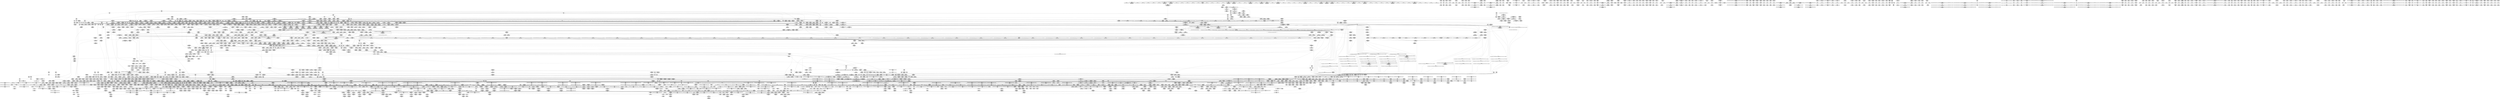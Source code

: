 digraph {
	CE0x702d9a0 [shape=record,shape=Mrecord,label="{CE0x702d9a0|tomoyo_audit_path_log:name|security/tomoyo/file.c,169|*SummSink*}"]
	CE0x5f23540 [shape=record,shape=Mrecord,label="{CE0x5f23540|tomoyo_path_perm:sw.bb|*SummSink*}"]
	CE0x5eaf490 [shape=record,shape=Mrecord,label="{CE0x5eaf490|_ret_i1_%retval.0,_!dbg_!38916|security/tomoyo/file.c,156|*SummSink*}"]
	CE0x5e8a280 [shape=record,shape=Mrecord,label="{CE0x5e8a280|tomoyo_fill_path_info:call2|security/tomoyo/util.c,666|*SummSink*}"]
	CE0x8674810 [shape=record,shape=Mrecord,label="{CE0x8674810|tomoyo_fill_path_info:call11|security/tomoyo/util.c,669|*SummSource*}"]
	CE0x60d56a0 [shape=record,shape=Mrecord,label="{CE0x60d56a0|tomoyo_add_slash:tmp2|*LoadInst*|security/tomoyo/file.c,131|*SummSource*}"]
	CE0x5003930 [shape=record,shape=Mrecord,label="{CE0x5003930|tomoyo_path_permission:tmp12|security/tomoyo/file.c,566|*SummSource*}"]
	CE0x51498c0 [shape=record,shape=Mrecord,label="{CE0x51498c0|0:_i8,_array:_GCRE_tomoyo_index2category_constant_39_x_i8_c_00_00_00_00_00_00_00_00_00_00_00_00_00_00_00_00_00_00_00_00_00_00_00_01_01_01_01_01_01_01_01_01_01_01_01_01_01_01_02_,_align_16:_elem_28::|security/tomoyo/util.c,983}"]
	CE0x86be5d0 [shape=record,shape=Mrecord,label="{CE0x86be5d0|tomoyo_const_part_length:tmp47|security/tomoyo/util.c,646|*SummSink*}"]
	CE0x5ff53c0 [shape=record,shape=Mrecord,label="{CE0x5ff53c0|tomoyo_read_lock:call|security/tomoyo/common.h,1097|*SummSource*}"]
	CE0x8664990 [shape=record,shape=Mrecord,label="{CE0x8664990|tomoyo_path_perm:tmp34|security/tomoyo/file.c,821}"]
	CE0x52e60a0 [shape=record,shape=Mrecord,label="{CE0x52e60a0|i32_51|*Constant*}"]
	CE0x53384e0 [shape=record,shape=Mrecord,label="{CE0x53384e0|tomoyo_path_permission:param|security/tomoyo/file.c,568|*SummSource*}"]
	CE0x5301d60 [shape=record,shape=Mrecord,label="{CE0x5301d60|tomoyo_const_part_length:tmp5|security/tomoyo/util.c,624|*SummSink*}"]
	CE0x5fb3770 [shape=record,shape=Mrecord,label="{CE0x5fb3770|tomoyo_path_perm:cleanup}"]
	CE0x88b7f10 [shape=record,shape=Mrecord,label="{CE0x88b7f10|tomoyo_path_perm:path1|security/tomoyo/file.c,788}"]
	CE0x5eab960 [shape=record,shape=Mrecord,label="{CE0x5eab960|tomoyo_add_slash:tmp3|security/tomoyo/file.c,131}"]
	CE0x7c28d20 [shape=record,shape=Mrecord,label="{CE0x7c28d20|i8*_null|*Constant*}"]
	CE0x7017830 [shape=record,shape=Mrecord,label="{CE0x7017830|tomoyo_fill_path_info:conv3|security/tomoyo/util.c,666}"]
	CE0x6dee120 [shape=record,shape=Mrecord,label="{CE0x6dee120|rcu_lock_acquire:tmp|*SummSink*}"]
	CE0x6f64e60 [shape=record,shape=Mrecord,label="{CE0x6f64e60|128:_i8*,_1208:_%struct.file*,_:_CMRE_3,4_}"]
	CE0x6ebf840 [shape=record,shape=Mrecord,label="{CE0x6ebf840|0:_i8,_array:_GCRE_tomoyo_index2category_constant_39_x_i8_c_00_00_00_00_00_00_00_00_00_00_00_00_00_00_00_00_00_00_00_00_00_00_00_01_01_01_01_01_01_01_01_01_01_01_01_01_01_01_02_,_align_16:_elem_17::|security/tomoyo/util.c,983}"]
	CE0x5f3d240 [shape=record,shape=Mrecord,label="{CE0x5f3d240|tomoyo_init_request_info:profile3|security/tomoyo/util.c,1008}"]
	CE0x8642120 [shape=record,shape=Mrecord,label="{CE0x8642120|tomoyo_domain:tmp5|security/tomoyo/common.h,1205|*SummSource*}"]
	CE0x50bde00 [shape=record,shape=Mrecord,label="{CE0x50bde00|tomoyo_path_perm:tmp44|security/tomoyo/file.c,826|*SummSource*}"]
	CE0x5f440f0 [shape=record,shape=Mrecord,label="{CE0x5f440f0|tomoyo_path_perm:sw.bb9}"]
	CE0x5369c00 [shape=record,shape=Mrecord,label="{CE0x5369c00|tomoyo_audit_path_log:tmp6|security/tomoyo/file.c,169|*SummSource*}"]
	CE0x5f89220 [shape=record,shape=Mrecord,label="{CE0x5f89220|srcu_read_unlock:tmp}"]
	CE0x60a75c0 [shape=record,shape=Mrecord,label="{CE0x60a75c0|128:_i8*,_1208:_%struct.file*,_:_CMRE_144,152_|*MultipleSource*|security/tomoyo/common.h,1205|security/tomoyo/common.h,1205}"]
	CE0x6e7dff0 [shape=record,shape=Mrecord,label="{CE0x6e7dff0|tomoyo_fill_path_info:bb}"]
	CE0x71876f0 [shape=record,shape=Mrecord,label="{CE0x71876f0|tomoyo_get_mode:tmp20|security/tomoyo/util.c,985|*SummSink*}"]
	CE0x5fd2fa0 [shape=record,shape=Mrecord,label="{CE0x5fd2fa0|tomoyo_read_lock:call|security/tomoyo/common.h,1097}"]
	CE0x60a8100 [shape=record,shape=Mrecord,label="{CE0x60a8100|_ret_i32_%call,_!dbg_!38904|security/tomoyo/tomoyo.c,397|*SummSink*}"]
	CE0x6d462a0 [shape=record,shape=Mrecord,label="{CE0x6d462a0|__llvm_gcov_indirect_counter_increment:tmp5|*SummSink*}"]
	CE0x5fe7070 [shape=record,shape=Mrecord,label="{CE0x5fe7070|tomoyo_path_perm:if.then5|*SummSource*}"]
	CE0x86743a0 [shape=record,shape=Mrecord,label="{CE0x86743a0|tomoyo_fill_path_info:frombool10|security/tomoyo/util.c,668|*SummSource*}"]
	CE0x52fd290 [shape=record,shape=Mrecord,label="{CE0x52fd290|tomoyo_path_perm:tmp6|security/tomoyo/file.c,789|*SummSink*}"]
	CE0x6e1f850 [shape=record,shape=Mrecord,label="{CE0x6e1f850|i64*_getelementptr_inbounds_(_25_x_i64_,_25_x_i64_*___llvm_gcov_ctr11,_i64_0,_i64_19)|*Constant*|*SummSink*}"]
	CE0x8957a50 [shape=record,shape=Mrecord,label="{CE0x8957a50|tomoyo_const_part_length:tmp53|security/tomoyo/util.c,652|*SummSink*}"]
	CE0x5e31950 [shape=record,shape=Mrecord,label="{CE0x5e31950|tomoyo_fill_path_info:frombool|security/tomoyo/util.c,667|*SummSource*}"]
	CE0x6c77120 [shape=record,shape=Mrecord,label="{CE0x6c77120|rcu_lock_release:tmp2|*SummSink*}"]
	CE0x6f70860 [shape=record,shape=Mrecord,label="{CE0x6f70860|tomoyo_path_perm:call3|security/tomoyo/file.c,803|*SummSink*}"]
	CE0x6fb1d10 [shape=record,shape=Mrecord,label="{CE0x6fb1d10|COLLAPSED:_GCMRE___llvm_gcov_ctr34_internal_global_10_x_i64_zeroinitializer:_elem_0:default:}"]
	CE0x5116b30 [shape=record,shape=Mrecord,label="{CE0x5116b30|tomoyo_domain:tmp15|security/tomoyo/common.h,1205}"]
	CE0x5264f30 [shape=record,shape=Mrecord,label="{CE0x5264f30|srcu_read_unlock:entry|*SummSource*}"]
	CE0x514ada0 [shape=record,shape=Mrecord,label="{CE0x514ada0|tomoyo_get_mode:idxprom|security/tomoyo/util.c,981}"]
	CE0x719a7d0 [shape=record,shape=Mrecord,label="{CE0x719a7d0|tomoyo_path_perm:symlink_target15|security/tomoyo/file.c,817}"]
	CE0x6d33860 [shape=record,shape=Mrecord,label="{CE0x6d33860|tomoyo_add_slash:bb|*SummSink*}"]
	CE0x7c31400 [shape=record,shape=Mrecord,label="{CE0x7c31400|tomoyo_domain:tmp6|security/tomoyo/common.h,1205|*SummSink*}"]
	CE0x6d44240 [shape=record,shape=Mrecord,label="{CE0x6d44240|_ret_void,_!dbg_!38908|include/linux/rcupdate.h,419|*SummSink*}"]
	CE0x6cacb30 [shape=record,shape=Mrecord,label="{CE0x6cacb30|tomoyo_fill_path_info:arrayidx|security/tomoyo/util.c,667}"]
	CE0x722d320 [shape=record,shape=Mrecord,label="{CE0x722d320|i64*_getelementptr_inbounds_(_25_x_i64_,_25_x_i64_*___llvm_gcov_ctr11,_i64_0,_i64_3)|*Constant*|*SummSource*}"]
	CE0x876d820 [shape=record,shape=Mrecord,label="{CE0x876d820|i64*_getelementptr_inbounds_(_31_x_i64_,_31_x_i64_*___llvm_gcov_ctr43150,_i64_0,_i64_28)|*Constant*}"]
	CE0x70a8e80 [shape=record,shape=Mrecord,label="{CE0x70a8e80|tomoyo_fill_path_info:tmp1|*SummSource*}"]
	CE0x52cd3a0 [shape=record,shape=Mrecord,label="{CE0x52cd3a0|_call_void_mcount()_#3|*SummSource*}"]
	CE0x88f6d40 [shape=record,shape=Mrecord,label="{CE0x88f6d40|i32_3|*Constant*}"]
	CE0x60bbfa0 [shape=record,shape=Mrecord,label="{CE0x60bbfa0|i64*_getelementptr_inbounds_(_31_x_i64_,_31_x_i64_*___llvm_gcov_ctr43150,_i64_0,_i64_21)|*Constant*|*SummSink*}"]
	CE0x6c9f2f0 [shape=record,shape=Mrecord,label="{CE0x6c9f2f0|_ret_void,_!dbg_!38908|include/linux/rcupdate.h,424|*SummSink*}"]
	CE0x861be80 [shape=record,shape=Mrecord,label="{CE0x861be80|i64*_getelementptr_inbounds_(_12_x_i64_,_12_x_i64_*___llvm_gcov_ctr31133,_i64_0,_i64_9)|*Constant*|*SummSink*}"]
	CE0x7207080 [shape=record,shape=Mrecord,label="{CE0x7207080|tomoyo_get_mode:cmp|security/tomoyo/util.c,982|*SummSink*}"]
	CE0x611b470 [shape=record,shape=Mrecord,label="{CE0x611b470|tomoyo_domain:entry|*SummSource*}"]
	CE0x6c68940 [shape=record,shape=Mrecord,label="{CE0x6c68940|tomoyo_init_request_info:tmp11|security/tomoyo/util.c,1007}"]
	CE0x6d32de0 [shape=record,shape=Mrecord,label="{CE0x6d32de0|_call_void_mcount()_#3|*SummSink*}"]
	CE0x8788770 [shape=record,shape=Mrecord,label="{CE0x8788770|tomoyo_const_part_length:tmp10|security/tomoyo/util.c,626|*SummSource*}"]
	CE0x7c27cd0 [shape=record,shape=Mrecord,label="{CE0x7c27cd0|GLOBAL:tomoyo_path_keyword|Global_var:tomoyo_path_keyword|*SummSource*}"]
	CE0x707f270 [shape=record,shape=Mrecord,label="{CE0x707f270|128:_i8*,_1208:_%struct.file*,_:_CMRE_30,31_}"]
	CE0x8600ad0 [shape=record,shape=Mrecord,label="{CE0x8600ad0|tomoyo_path_permission:filename|Function::tomoyo_path_permission&Arg::filename::|*SummSink*}"]
	CE0x706ef60 [shape=record,shape=Mrecord,label="{CE0x706ef60|GLOBAL:tomoyo_domain.__warned|Global_var:tomoyo_domain.__warned|*SummSource*}"]
	CE0x721f590 [shape=record,shape=Mrecord,label="{CE0x721f590|GLOBAL:tomoyo_profile|*Constant*|*SummSource*}"]
	CE0x8687bf0 [shape=record,shape=Mrecord,label="{CE0x8687bf0|i64*_getelementptr_inbounds_(_25_x_i64_,_25_x_i64_*___llvm_gcov_ctr11,_i64_0,_i64_18)|*Constant*|*SummSink*}"]
	CE0x722a550 [shape=record,shape=Mrecord,label="{CE0x722a550|tomoyo_get_mode:tmp26|security/tomoyo/util.c,987}"]
	CE0x5fa0d80 [shape=record,shape=Mrecord,label="{CE0x5fa0d80|128:_i8*,_1208:_%struct.file*,_:_CMRE_50,51_}"]
	CE0x8952d60 [shape=record,shape=Mrecord,label="{CE0x8952d60|tomoyo_fill_path_info:name1|security/tomoyo/util.c,663}"]
	CE0x5dad0f0 [shape=record,shape=Mrecord,label="{CE0x5dad0f0|tomoyo_audit_path_log:tmp3|*SummSink*}"]
	CE0x6005750 [shape=record,shape=Mrecord,label="{CE0x6005750|tomoyo_init_request_info:call|security/tomoyo/util.c,1005|*SummSink*}"]
	CE0x6c51800 [shape=record,shape=Mrecord,label="{CE0x6c51800|i64_ptrtoint_(i8*_blockaddress(_rcu_lock_release,_%__here)_to_i64)|*Constant*|*SummSource*}"]
	CE0x8952f50 [shape=record,shape=Mrecord,label="{CE0x8952f50|tomoyo_fill_path_info:tmp10}"]
	CE0x5f89290 [shape=record,shape=Mrecord,label="{CE0x5f89290|COLLAPSED:_GCMRE___llvm_gcov_ctr32_internal_global_2_x_i64_zeroinitializer:_elem_0:default:}"]
	CE0x6c9b960 [shape=record,shape=Mrecord,label="{CE0x6c9b960|tomoyo_get_realpath:tmp4|security/tomoyo/file.c,151|*SummSource*}"]
	CE0x70b6730 [shape=record,shape=Mrecord,label="{CE0x70b6730|tomoyo_path_perm:conv|security/tomoyo/file.c,800|*SummSource*}"]
	CE0x6050e80 [shape=record,shape=Mrecord,label="{CE0x6050e80|GLOBAL:__llvm_gcov_ctr25|Global_var:__llvm_gcov_ctr25}"]
	CE0x5f97060 [shape=record,shape=Mrecord,label="{CE0x5f97060|tomoyo_get_mode:if.end14}"]
	CE0x531bc60 [shape=record,shape=Mrecord,label="{CE0x531bc60|tomoyo_path_chroot:tmp2|*SummSource*}"]
	CE0x5148980 [shape=record,shape=Mrecord,label="{CE0x5148980|rcu_lock_release:indirectgoto|*SummSink*}"]
	CE0x50fb8f0 [shape=record,shape=Mrecord,label="{CE0x50fb8f0|srcu_read_lock:tmp}"]
	CE0x8697780 [shape=record,shape=Mrecord,label="{CE0x8697780|tomoyo_const_part_length:tmp27|security/tomoyo/util.c,641|*SummSink*}"]
	CE0x6d32d70 [shape=record,shape=Mrecord,label="{CE0x6d32d70|_call_void_mcount()_#3|*SummSource*}"]
	CE0x544f0a0 [shape=record,shape=Mrecord,label="{CE0x544f0a0|i64_1|*Constant*}"]
	CE0x6f651a0 [shape=record,shape=Mrecord,label="{CE0x6f651a0|128:_i8*,_1208:_%struct.file*,_:_CMRE_5,6_}"]
	CE0x60d5710 [shape=record,shape=Mrecord,label="{CE0x60d5710|tomoyo_add_slash:tmp2|*LoadInst*|security/tomoyo/file.c,131|*SummSink*}"]
	CE0x7068190 [shape=record,shape=Mrecord,label="{CE0x7068190|tomoyo_path_permission:param_type|security/tomoyo/file.c,567}"]
	CE0x8641f10 [shape=record,shape=Mrecord,label="{CE0x8641f10|tomoyo_domain:tmp5|security/tomoyo/common.h,1205}"]
	CE0x5e7c540 [shape=record,shape=Mrecord,label="{CE0x5e7c540|tomoyo_const_part_length:tmp12|security/tomoyo/util.c,626|*SummSink*}"]
	CE0x85ff020 [shape=record,shape=Mrecord,label="{CE0x85ff020|tomoyo_path_perm:call16|security/tomoyo/file.c,820|*SummSink*}"]
	CE0x6214070 [shape=record,shape=Mrecord,label="{CE0x6214070|GLOBAL:tomoyo_index2category|Global_var:tomoyo_index2category|*SummSink*}"]
	CE0x87d9120 [shape=record,shape=Mrecord,label="{CE0x87d9120|__llvm_gcov_indirect_counter_increment114:entry}"]
	CE0x5e0f830 [shape=record,shape=Mrecord,label="{CE0x5e0f830|srcu_read_lock:call|include/linux/srcu.h,220|*SummSource*}"]
	CE0x88a8290 [shape=record,shape=Mrecord,label="{CE0x88a8290|0:_i8,_array:_GCRE_tomoyo_index2category_constant_39_x_i8_c_00_00_00_00_00_00_00_00_00_00_00_00_00_00_00_00_00_00_00_00_00_00_00_01_01_01_01_01_01_01_01_01_01_01_01_01_01_01_02_,_align_16:_elem_0::|security/tomoyo/util.c,983}"]
	CE0x518dd70 [shape=record,shape=Mrecord,label="{CE0x518dd70|tomoyo_domain:tmp16|security/tomoyo/common.h,1205}"]
	CE0x7c45770 [shape=record,shape=Mrecord,label="{CE0x7c45770|tomoyo_const_part_length:bb}"]
	CE0x51da350 [shape=record,shape=Mrecord,label="{CE0x51da350|GLOBAL:tomoyo_policy_loaded|Global_var:tomoyo_policy_loaded|*SummSource*}"]
	CE0x6f3bc80 [shape=record,shape=Mrecord,label="{CE0x6f3bc80|tomoyo_fill_path_info:tmp6|security/tomoyo/util.c,667|*SummSource*}"]
	CE0x7150b10 [shape=record,shape=Mrecord,label="{CE0x7150b10|GLOBAL:tomoyo_fill_path_info|*Constant*|*SummSink*}"]
	CE0x6214360 [shape=record,shape=Mrecord,label="{CE0x6214360|tomoyo_fill_path_info:call11|security/tomoyo/util.c,669}"]
	CE0x7c3c720 [shape=record,shape=Mrecord,label="{CE0x7c3c720|tomoyo_const_part_length:if.then5}"]
	CE0x7103610 [shape=record,shape=Mrecord,label="{CE0x7103610|i64_22|*Constant*|*SummSink*}"]
	CE0x6f8c8e0 [shape=record,shape=Mrecord,label="{CE0x6f8c8e0|i64_8|*Constant*|*SummSource*}"]
	CE0x86628c0 [shape=record,shape=Mrecord,label="{CE0x86628c0|tomoyo_path_perm:tmp16|security/tomoyo/file.c,804}"]
	CE0x6f995c0 [shape=record,shape=Mrecord,label="{CE0x6f995c0|__llvm_gcov_indirect_counter_increment114:tmp}"]
	CE0x719a8a0 [shape=record,shape=Mrecord,label="{CE0x719a8a0|tomoyo_path_perm:symlink_target15|security/tomoyo/file.c,817|*SummSource*}"]
	CE0x8631a70 [shape=record,shape=Mrecord,label="{CE0x8631a70|tomoyo_path_perm:tmp32|security/tomoyo/file.c,821|*SummSource*}"]
	CE0x527b400 [shape=record,shape=Mrecord,label="{CE0x527b400|_call_void_mcount()_#3}"]
	CE0x5f9e3d0 [shape=record,shape=Mrecord,label="{CE0x5f9e3d0|GLOBAL:tomoyo_supervisor|*Constant*|*SummSource*}"]
	CE0x5fe6990 [shape=record,shape=Mrecord,label="{CE0x5fe6990|__llvm_gcov_indirect_counter_increment:counter|*SummSink*}"]
	CE0x60e9520 [shape=record,shape=Mrecord,label="{CE0x60e9520|_call_void_mcount()_#3}"]
	CE0x52a3c50 [shape=record,shape=Mrecord,label="{CE0x52a3c50|tomoyo_init_request_info:entry|*SummSink*}"]
	CE0x70d2e40 [shape=record,shape=Mrecord,label="{CE0x70d2e40|rcu_lock_release:tmp7}"]
	CE0x6d46140 [shape=record,shape=Mrecord,label="{CE0x6d46140|__llvm_gcov_indirect_counter_increment:tmp5|*SummSource*}"]
	CE0x5d699c0 [shape=record,shape=Mrecord,label="{CE0x5d699c0|tomoyo_get_mode:arrayidx8|security/tomoyo/util.c,983}"]
	CE0x5338080 [shape=record,shape=Mrecord,label="{CE0x5338080|tomoyo_path_permission:path7|security/tomoyo/file.c,569|*SummSource*}"]
	CE0x6fe8b10 [shape=record,shape=Mrecord,label="{CE0x6fe8b10|tomoyo_const_part_length:tmp30|security/tomoyo/util.c,641}"]
	CE0x6f11dd0 [shape=record,shape=Mrecord,label="{CE0x6f11dd0|i32_1|*Constant*}"]
	CE0x6cdfa70 [shape=record,shape=Mrecord,label="{CE0x6cdfa70|tomoyo_path_perm:tmp50|security/tomoyo/file.c,829|*SummSink*}"]
	CE0x87889a0 [shape=record,shape=Mrecord,label="{CE0x87889a0|tomoyo_const_part_length:tmp10|security/tomoyo/util.c,626|*SummSink*}"]
	CE0x718f480 [shape=record,shape=Mrecord,label="{CE0x718f480|tomoyo_const_part_length:tmp34|security/tomoyo/util.c,642}"]
	CE0x5fb30e0 [shape=record,shape=Mrecord,label="{CE0x5fb30e0|tomoyo_init_request_info:tmp10|security/tomoyo/util.c,1006}"]
	CE0x8667ec0 [shape=record,shape=Mrecord,label="{CE0x8667ec0|GLOBAL:lock_acquire|*Constant*|*SummSource*}"]
	CE0x5002e70 [shape=record,shape=Mrecord,label="{CE0x5002e70|tomoyo_fill_path_info:name1|security/tomoyo/util.c,663}"]
	CE0x879dec0 [shape=record,shape=Mrecord,label="{CE0x879dec0|i64*_getelementptr_inbounds_(_31_x_i64_,_31_x_i64_*___llvm_gcov_ctr43150,_i64_0,_i64_28)|*Constant*|*SummSink*}"]
	CE0x609dc60 [shape=record,shape=Mrecord,label="{CE0x609dc60|tomoyo_get_mode:if.then|*SummSource*}"]
	CE0x87349a0 [shape=record,shape=Mrecord,label="{CE0x87349a0|tomoyo_path_perm:tmp47|security/tomoyo/file.c,827}"]
	CE0x5ed2350 [shape=record,shape=Mrecord,label="{CE0x5ed2350|tomoyo_audit_path_log:arrayidx|security/tomoyo/file.c,167}"]
	CE0x6e72f00 [shape=record,shape=Mrecord,label="{CE0x6e72f00|i64**_getelementptr_inbounds_(_3_x_i64*_,_3_x_i64*_*___llvm_gcda_edge_table44,_i64_0,_i64_2)|*Constant*|*SummSource*}"]
	CE0x7186bc0 [shape=record,shape=Mrecord,label="{CE0x7186bc0|tomoyo_get_mode:tmp19|security/tomoyo/util.c,985}"]
	CE0x8733370 [shape=record,shape=Mrecord,label="{CE0x8733370|GLOBAL:tomoyo_audit_path_log|*Constant*|*SummSource*}"]
	CE0x6c716b0 [shape=record,shape=Mrecord,label="{CE0x6c716b0|GLOBAL:__llvm_gcov_ctr26|Global_var:__llvm_gcov_ctr26|*SummSource*}"]
	CE0x6dd7ee0 [shape=record,shape=Mrecord,label="{CE0x6dd7ee0|tomoyo_const_part_length:tmp32|security/tomoyo/util.c,641|*SummSink*}"]
	CE0x6ecf4a0 [shape=record,shape=Mrecord,label="{CE0x6ecf4a0|_ret_i32_%conv6,_!dbg_!38926|security/tomoyo/util.c,1011|*SummSource*}"]
	CE0x6ecf070 [shape=record,shape=Mrecord,label="{CE0x6ecf070|tomoyo_init_request_info:index|Function::tomoyo_init_request_info&Arg::index::|*SummSink*}"]
	CE0x6de7470 [shape=record,shape=Mrecord,label="{CE0x6de7470|i64*_getelementptr_inbounds_(_2_x_i64_,_2_x_i64_*___llvm_gcov_ctr23,_i64_0,_i64_1)|*Constant*|*SummSource*}"]
	CE0x8685fe0 [shape=record,shape=Mrecord,label="{CE0x8685fe0|0:_%struct.tomoyo_obj_info*,_16:_%struct.tomoyo_domain_info*,_24:_%struct.tomoyo_path_info*,_40:_i8,_72:_i8,_75:_i8,_76:_i8,_77:_i8,_:_SCMRE_73,74_|*MultipleSource*|security/tomoyo/file.c, 787|security/tomoyo/file.c,787|Function::tomoyo_init_request_info&Arg::r::|security/tomoyo/file.c,800}"]
	CE0x5dda9b0 [shape=record,shape=Mrecord,label="{CE0x5dda9b0|tomoyo_path_perm:tmp15|security/tomoyo/file.c,804|*SummSink*}"]
	CE0x5ee40b0 [shape=record,shape=Mrecord,label="{CE0x5ee40b0|tomoyo_init_request_info:domain1|security/tomoyo/util.c,1006|*SummSink*}"]
	CE0x6fd7b10 [shape=record,shape=Mrecord,label="{CE0x6fd7b10|tomoyo_const_part_length:cmp25|security/tomoyo/util.c,644}"]
	CE0x8662fd0 [shape=record,shape=Mrecord,label="{CE0x8662fd0|tomoyo_path_perm:tmp18|security/tomoyo/file.c,804}"]
	CE0x6026620 [shape=record,shape=Mrecord,label="{CE0x6026620|tomoyo_init_request_info:tmp8|security/tomoyo/util.c,1005|*SummSource*}"]
	CE0x86976c0 [shape=record,shape=Mrecord,label="{CE0x86976c0|tomoyo_const_part_length:tmp27|security/tomoyo/util.c,641|*SummSource*}"]
	CE0x87d9b50 [shape=record,shape=Mrecord,label="{CE0x87d9b50|tomoyo_const_part_length:tmp28|security/tomoyo/util.c,641|*SummSink*}"]
	CE0x879eee0 [shape=record,shape=Mrecord,label="{CE0x879eee0|tomoyo_const_part_length:tmp50|security/tomoyo/util.c,651|*SummSource*}"]
	CE0x87bf990 [shape=record,shape=Mrecord,label="{CE0x87bf990|i64_21|*Constant*}"]
	CE0x8904da0 [shape=record,shape=Mrecord,label="{CE0x8904da0|tomoyo_get_realpath:tobool|security/tomoyo/file.c,151|*SummSource*}"]
	CE0x5f3b5e0 [shape=record,shape=Mrecord,label="{CE0x5f3b5e0|_call_void_mcount()_#3}"]
	CE0x6cb0bc0 [shape=record,shape=Mrecord,label="{CE0x6cb0bc0|tomoyo_add_slash:tmp1|*SummSource*}"]
	CE0x8788f90 [shape=record,shape=Mrecord,label="{CE0x8788f90|tomoyo_fill_path_info:const_len6|security/tomoyo/util.c,668}"]
	CE0x7c27d40 [shape=record,shape=Mrecord,label="{CE0x7c27d40|GLOBAL:tomoyo_path_keyword|Global_var:tomoyo_path_keyword|*SummSink*}"]
	CE0x60c9670 [shape=record,shape=Mrecord,label="{CE0x60c9670|srcu_read_unlock:bb}"]
	CE0x52adbc0 [shape=record,shape=Mrecord,label="{CE0x52adbc0|tomoyo_const_part_length:while.cond|*SummSink*}"]
	CE0x71365c0 [shape=record,shape=Mrecord,label="{CE0x71365c0|GLOBAL:tomoyo_fill_path_info|*Constant*}"]
	CE0x6c450c0 [shape=record,shape=Mrecord,label="{CE0x6c450c0|i64*_getelementptr_inbounds_(_5_x_i64_,_5_x_i64_*___llvm_gcov_ctr32134,_i64_0,_i64_4)|*Constant*|*SummSource*}"]
	CE0x5f52160 [shape=record,shape=Mrecord,label="{CE0x5f52160|tomoyo_init_request_info:tmp6|security/tomoyo/util.c,1004|*SummSink*}"]
	CE0x8733430 [shape=record,shape=Mrecord,label="{CE0x8733430|GLOBAL:tomoyo_audit_path_log|*Constant*|*SummSink*}"]
	CE0x606a320 [shape=record,shape=Mrecord,label="{CE0x606a320|rcu_lock_acquire:entry|*SummSink*}"]
	CE0x6d65ef0 [shape=record,shape=Mrecord,label="{CE0x6d65ef0|GLOBAL:get_current|*Constant*}"]
	CE0x6c41f90 [shape=record,shape=Mrecord,label="{CE0x6c41f90|tomoyo_init_request_info:tmp6|security/tomoyo/util.c,1004}"]
	CE0x6ebeca0 [shape=record,shape=Mrecord,label="{CE0x6ebeca0|tomoyo_get_mode:tmp14|security/tomoyo/util.c,983|*SummSink*}"]
	CE0x536a0f0 [shape=record,shape=Mrecord,label="{CE0x536a0f0|tomoyo_fill_path_info:const_len|security/tomoyo/util.c,666}"]
	CE0x702d8e0 [shape=record,shape=Mrecord,label="{CE0x702d8e0|tomoyo_audit_path_log:name|security/tomoyo/file.c,169|*SummSource*}"]
	CE0x6e193b0 [shape=record,shape=Mrecord,label="{CE0x6e193b0|i64*_getelementptr_inbounds_(_6_x_i64_,_6_x_i64_*___llvm_gcov_ctr26,_i64_0,_i64_5)|*Constant*|*SummSink*}"]
	CE0x52ad360 [shape=record,shape=Mrecord,label="{CE0x52ad360|i64_7|*Constant*}"]
	CE0x8724520 [shape=record,shape=Mrecord,label="{CE0x8724520|0:_%struct.tomoyo_obj_info*,_16:_%struct.tomoyo_domain_info*,_24:_%struct.tomoyo_path_info*,_40:_i8,_72:_i8,_75:_i8,_76:_i8,_77:_i8,_:_SCMRE_53,54_}"]
	CE0x6ea6140 [shape=record,shape=Mrecord,label="{CE0x6ea6140|_ret_void,_!dbg_!38904|security/tomoyo/common.h,1110|*SummSource*}"]
	CE0x5ed1c10 [shape=record,shape=Mrecord,label="{CE0x5ed1c10|tomoyo_audit_path_log:tmp}"]
	CE0x5f9e6f0 [shape=record,shape=Mrecord,label="{CE0x5f9e6f0|i8*_getelementptr_inbounds_(_12_x_i8_,_12_x_i8_*_.str1,_i32_0,_i32_0)|*Constant*|*SummSink*}"]
	CE0x5f29fb0 [shape=record,shape=Mrecord,label="{CE0x5f29fb0|tomoyo_path_permission:ns|security/tomoyo/file.c,564}"]
	CE0x50c36d0 [shape=record,shape=Mrecord,label="{CE0x50c36d0|tomoyo_path_perm:tmp4|security/tomoyo/file.c,788|*SummSource*}"]
	CE0x60309b0 [shape=record,shape=Mrecord,label="{CE0x60309b0|tomoyo_path_perm:tmp8|security/tomoyo/file.c,797}"]
	CE0x6d8c250 [shape=record,shape=Mrecord,label="{CE0x6d8c250|GLOBAL:tomoyo_get_mode|*Constant*|*SummSource*}"]
	CE0x6d0ba60 [shape=record,shape=Mrecord,label="{CE0x6d0ba60|i64*_getelementptr_inbounds_(_2_x_i64_,_2_x_i64_*___llvm_gcov_ctr53148,_i64_0,_i64_0)|*Constant*|*SummSource*}"]
	CE0x6f8bad0 [shape=record,shape=Mrecord,label="{CE0x6f8bad0|tomoyo_get_mode:conv5|security/tomoyo/util.c,983|*SummSource*}"]
	CE0x72179e0 [shape=record,shape=Mrecord,label="{CE0x72179e0|tomoyo_get_mode:conv|security/tomoyo/util.c,982|*SummSource*}"]
	CE0x6fe4510 [shape=record,shape=Mrecord,label="{CE0x6fe4510|tomoyo_fill_path_info:cmp8|security/tomoyo/util.c,668|*SummSink*}"]
	CE0x8674b20 [shape=record,shape=Mrecord,label="{CE0x8674b20|GLOBAL:full_name_hash|*Constant*}"]
	CE0x5439950 [shape=record,shape=Mrecord,label="{CE0x5439950|GLOBAL:tomoyo_ss|Global_var:tomoyo_ss|*SummSink*}"]
	CE0x5fbba90 [shape=record,shape=Mrecord,label="{CE0x5fbba90|tomoyo_read_lock:tmp1|*SummSink*}"]
	CE0x5e78d50 [shape=record,shape=Mrecord,label="{CE0x5e78d50|tomoyo_fill_path_info:tmp11|security/tomoyo/util.c,667}"]
	CE0x86dbda0 [shape=record,shape=Mrecord,label="{CE0x86dbda0|GLOBAL:tomoyo_get_realpath|*Constant*|*SummSource*}"]
	CE0x871ad20 [shape=record,shape=Mrecord,label="{CE0x871ad20|__llvm_gcov_indirect_counter_increment:exit|*SummSink*}"]
	CE0x609d280 [shape=record,shape=Mrecord,label="{CE0x609d280|tomoyo_get_mode:tmp11|security/tomoyo/util.c,982|*SummSink*}"]
	CE0x8789470 [shape=record,shape=Mrecord,label="{CE0x8789470|tomoyo_const_part_length:tmp4|security/tomoyo/util.c,624|*SummSource*}"]
	CE0x863a7e0 [shape=record,shape=Mrecord,label="{CE0x863a7e0|i32_-1|*Constant*|*SummSink*}"]
	CE0x6c9e950 [shape=record,shape=Mrecord,label="{CE0x6c9e950|_call_void_rcu_lock_release(%struct.lockdep_map*_%dep_map)_#9,_!dbg_!38905|include/linux/srcu.h,236}"]
	CE0x60307f0 [shape=record,shape=Mrecord,label="{CE0x60307f0|i64_2|*Constant*|*SummSink*}"]
	CE0x6d216a0 [shape=record,shape=Mrecord,label="{CE0x6d216a0|tomoyo_get_realpath:return|*SummSource*}"]
	CE0x890ef70 [shape=record,shape=Mrecord,label="{CE0x890ef70|i32_2|*Constant*}"]
	CE0x5fe6580 [shape=record,shape=Mrecord,label="{CE0x5fe6580|_call_void_mcount()_#3|*SummSink*}"]
	CE0x5f22c90 [shape=record,shape=Mrecord,label="{CE0x5f22c90|40:_%struct.tomoyo_policy_namespace*,_48:_i8,_:_GCRE_tomoyo_kernel_domain_external_global_%struct.tomoyo_domain_info_40,48_|*MultipleSource*|security/tomoyo/util.c,1005|security/tomoyo/util.c,1007|Function::tomoyo_init_request_info&Arg::domain::}"]
	CE0x5dc03d0 [shape=record,shape=Mrecord,label="{CE0x5dc03d0|tomoyo_path_perm:tmp52|security/tomoyo/file.c,829}"]
	CE0x71459f0 [shape=record,shape=Mrecord,label="{CE0x71459f0|COLLAPSED:_GCMRE___llvm_gcov_ctr43150_internal_global_31_x_i64_zeroinitializer:_elem_0:default:}"]
	CE0x8923a00 [shape=record,shape=Mrecord,label="{CE0x8923a00|i64*_getelementptr_inbounds_(_2_x_i64_,_2_x_i64_*___llvm_gcov_ctr53148,_i64_0,_i64_1)|*Constant*|*SummSource*}"]
	CE0x722d1d0 [shape=record,shape=Mrecord,label="{CE0x722d1d0|tomoyo_path_perm:tmp11|security/tomoyo/file.c,797|*SummSink*}"]
	CE0x6f7a7f0 [shape=record,shape=Mrecord,label="{CE0x6f7a7f0|tomoyo_fill_path_info:tmp4|security/tomoyo/util.c,667}"]
	CE0x6d72620 [shape=record,shape=Mrecord,label="{CE0x6d72620|__llvm_gcov_indirect_counter_increment:counters|Function::__llvm_gcov_indirect_counter_increment&Arg::counters::|*SummSink*}"]
	CE0x6f657e0 [shape=record,shape=Mrecord,label="{CE0x6f657e0|128:_i8*,_1208:_%struct.file*,_:_CMRE_20,21_}"]
	CE0x863a590 [shape=record,shape=Mrecord,label="{CE0x863a590|tomoyo_read_lock:bb|*SummSink*}"]
	CE0x6cae020 [shape=record,shape=Mrecord,label="{CE0x6cae020|0:_i8,_array:_GCRE_tomoyo_index2category_constant_39_x_i8_c_00_00_00_00_00_00_00_00_00_00_00_00_00_00_00_00_00_00_00_00_00_00_00_01_01_01_01_01_01_01_01_01_01_01_01_01_01_01_02_,_align_16:_elem_22::|security/tomoyo/util.c,983}"]
	CE0x6c53800 [shape=record,shape=Mrecord,label="{CE0x6c53800|tomoyo_get_mode:tmp17|security/tomoyo/util.c,983|*SummSource*}"]
	CE0x5fbc490 [shape=record,shape=Mrecord,label="{CE0x5fbc490|tomoyo_path_perm:if.then20|*SummSink*}"]
	CE0x5f89300 [shape=record,shape=Mrecord,label="{CE0x5f89300|srcu_read_unlock:tmp|*SummSource*}"]
	CE0x6d20a70 [shape=record,shape=Mrecord,label="{CE0x6d20a70|tomoyo_get_realpath:name|security/tomoyo/file.c,150|*SummSink*}"]
	CE0x524b7e0 [shape=record,shape=Mrecord,label="{CE0x524b7e0|tomoyo_get_mode:call|security/tomoyo/util.c,980|*SummSource*}"]
	CE0x61060f0 [shape=record,shape=Mrecord,label="{CE0x61060f0|tomoyo_path_perm:call16|security/tomoyo/file.c,820}"]
	CE0x7183350 [shape=record,shape=Mrecord,label="{CE0x7183350|_ret_i32_%call,_!dbg_!38902|security/tomoyo/common.h,1097|*SummSource*}"]
	CE0x5dda8e0 [shape=record,shape=Mrecord,label="{CE0x5dda8e0|i64_5|*Constant*|*SummSource*}"]
	CE0x6f567f0 [shape=record,shape=Mrecord,label="{CE0x6f567f0|i64*_getelementptr_inbounds_(_6_x_i64_,_6_x_i64_*___llvm_gcov_ctr26,_i64_0,_i64_4)|*Constant*|*SummSource*}"]
	CE0x7206bd0 [shape=record,shape=Mrecord,label="{CE0x7206bd0|i64_2|*Constant*}"]
	CE0x5e66a00 [shape=record,shape=Mrecord,label="{CE0x5e66a00|tomoyo_path_perm:idxprom|security/tomoyo/file.c,797}"]
	CE0x6e73620 [shape=record,shape=Mrecord,label="{CE0x6e73620|GLOBAL:tomoyo_read_unlock|*Constant*}"]
	CE0x6f11eb0 [shape=record,shape=Mrecord,label="{CE0x6f11eb0|tomoyo_fill_path_info:sub|security/tomoyo/util.c,667}"]
	CE0x5f2c1d0 [shape=record,shape=Mrecord,label="{CE0x5f2c1d0|i64*_getelementptr_inbounds_(_6_x_i64_,_6_x_i64_*___llvm_gcov_ctr25,_i64_0,_i64_3)|*Constant*|*SummSink*}"]
	CE0x531b820 [shape=record,shape=Mrecord,label="{CE0x531b820|tomoyo_path_chroot:tmp3}"]
	CE0x6fa0d60 [shape=record,shape=Mrecord,label="{CE0x6fa0d60|GLOBAL:tomoyo_encode|*Constant*}"]
	CE0x702ded0 [shape=record,shape=Mrecord,label="{CE0x702ded0|tomoyo_audit_path_log:tmp7|security/tomoyo/file.c,169|*SummSink*}"]
	CE0x5f9e2c0 [shape=record,shape=Mrecord,label="{CE0x5f9e2c0|GLOBAL:tomoyo_supervisor|*Constant*|*SummSink*}"]
	CE0x86dbe10 [shape=record,shape=Mrecord,label="{CE0x86dbe10|GLOBAL:tomoyo_get_realpath|*Constant*|*SummSink*}"]
	CE0x6c9a2e0 [shape=record,shape=Mrecord,label="{CE0x6c9a2e0|tomoyo_get_realpath:tmp8|security/tomoyo/file.c,152|*SummSink*}"]
	CE0x6f7a590 [shape=record,shape=Mrecord,label="{CE0x6f7a590|GLOBAL:__llvm_gcov_ctr28130|Global_var:__llvm_gcov_ctr28130|*SummSource*}"]
	CE0x5f16ef0 [shape=record,shape=Mrecord,label="{CE0x5f16ef0|128:_i8*,_1208:_%struct.file*,_:_CMRE_35,36_}"]
	CE0x8723940 [shape=record,shape=Mrecord,label="{CE0x8723940|0:_%struct.tomoyo_obj_info*,_16:_%struct.tomoyo_domain_info*,_24:_%struct.tomoyo_path_info*,_40:_i8,_72:_i8,_75:_i8,_76:_i8,_77:_i8,_:_SCMRE_48,49_}"]
	CE0x60bb5d0 [shape=record,shape=Mrecord,label="{CE0x60bb5d0|tomoyo_get_mode:tmp9|security/tomoyo/util.c,981}"]
	CE0x60a77a0 [shape=record,shape=Mrecord,label="{CE0x60a77a0|128:_i8*,_1208:_%struct.file*,_:_CMRE_152,160_|*MultipleSource*|security/tomoyo/common.h,1205|security/tomoyo/common.h,1205}"]
	CE0x8732d40 [shape=record,shape=Mrecord,label="{CE0x8732d40|tomoyo_path_permission:call9|security/tomoyo/file.c,572}"]
	CE0x5302c20 [shape=record,shape=Mrecord,label="{CE0x5302c20|srcu_read_lock:tmp|*SummSink*}"]
	CE0x6cbf260 [shape=record,shape=Mrecord,label="{CE0x6cbf260|i32_3|*Constant*}"]
	CE0x5fa26f0 [shape=record,shape=Mrecord,label="{CE0x5fa26f0|_call_void_mcount()_#3}"]
	CE0x6e1f630 [shape=record,shape=Mrecord,label="{CE0x6e1f630|i64*_getelementptr_inbounds_(_25_x_i64_,_25_x_i64_*___llvm_gcov_ctr11,_i64_0,_i64_19)|*Constant*}"]
	CE0x6d8c3a0 [shape=record,shape=Mrecord,label="{CE0x6d8c3a0|GLOBAL:tomoyo_get_mode|*Constant*|*SummSink*}"]
	CE0x51f3740 [shape=record,shape=Mrecord,label="{CE0x51f3740|tomoyo_const_part_length:tmp2|security/tomoyo/util.c,624|*SummSink*}"]
	CE0x860b0f0 [shape=record,shape=Mrecord,label="{CE0x860b0f0|168:_%struct.tomoyo_path_info*,_:_SCMRE_32,40_|*MultipleSource*|security/tomoyo/file.c, 788|security/tomoyo/file.c,788|security/tomoyo/file.c,788|Function::tomoyo_path_perm&Arg::path::|Function::tomoyo_path_chroot&Arg::path::}"]
	CE0x717b730 [shape=record,shape=Mrecord,label="{CE0x717b730|i64_24|*Constant*|*SummSource*}"]
	CE0x71e3a80 [shape=record,shape=Mrecord,label="{CE0x71e3a80|tomoyo_init_request_info:tmp2|security/tomoyo/util.c,1003|*SummSink*}"]
	CE0x8952e90 [shape=record,shape=Mrecord,label="{CE0x8952e90|i64*_getelementptr_inbounds_(_5_x_i64_,_5_x_i64_*___llvm_gcov_ctr28130,_i64_0,_i64_4)|*Constant*}"]
	CE0x87d95e0 [shape=record,shape=Mrecord,label="{CE0x87d95e0|tomoyo_get_mode:tmp17|security/tomoyo/util.c,983}"]
	CE0x87d0eb0 [shape=record,shape=Mrecord,label="{CE0x87d0eb0|tomoyo_path_permission:tmp12|security/tomoyo/file.c,566|*SummSink*}"]
	CE0x8662e80 [shape=record,shape=Mrecord,label="{CE0x8662e80|tomoyo_path_perm:tmp17|security/tomoyo/file.c,804|*SummSink*}"]
	CE0x5fa23c0 [shape=record,shape=Mrecord,label="{CE0x5fa23c0|srcu_read_unlock:tmp3}"]
	CE0x5d7cec0 [shape=record,shape=Mrecord,label="{CE0x5d7cec0|tomoyo_path_perm:sw.epilog}"]
	CE0x601cf80 [shape=record,shape=Mrecord,label="{CE0x601cf80|tomoyo_get_mode:conv15|security/tomoyo/util.c,987|*SummSink*}"]
	CE0x5365d90 [shape=record,shape=Mrecord,label="{CE0x5365d90|tomoyo_path_perm:tmp6|security/tomoyo/file.c,789}"]
	CE0x71e36d0 [shape=record,shape=Mrecord,label="{CE0x71e36d0|tomoyo_path_perm:symlink_target|security/tomoyo/file.c, 794}"]
	CE0x60a5690 [shape=record,shape=Mrecord,label="{CE0x60a5690|__llvm_gcov_indirect_counter_increment:tmp|*SummSink*}"]
	CE0x60b1e10 [shape=record,shape=Mrecord,label="{CE0x60b1e10|tomoyo_get_mode:if.then2}"]
	CE0x5287990 [shape=record,shape=Mrecord,label="{CE0x5287990|i32_0|*Constant*}"]
	CE0x6fe94d0 [shape=record,shape=Mrecord,label="{CE0x6fe94d0|_call_void_tomoyo_add_slash(%struct.tomoyo_path_info*_%buf)_#9,_!dbg_!38937|security/tomoyo/file.c,810|*SummSource*}"]
	CE0x50bb780 [shape=record,shape=Mrecord,label="{CE0x50bb780|tomoyo_get_mode:idxprom3|security/tomoyo/util.c,983}"]
	CE0x6e0e280 [shape=record,shape=Mrecord,label="{CE0x6e0e280|tomoyo_fill_path_info:tmp3|security/tomoyo/util.c,667}"]
	CE0x5f416e0 [shape=record,shape=Mrecord,label="{CE0x5f416e0|tomoyo_path_permission:tmp13|security/tomoyo/file.c,566|*SummSource*}"]
	CE0x7201ca0 [shape=record,shape=Mrecord,label="{CE0x7201ca0|_call_void_mcount()_#3}"]
	CE0x6e42cc0 [shape=record,shape=Mrecord,label="{CE0x6e42cc0|_call_void_kfree(i8*_%tmp41)_#9,_!dbg_!38964|security/tomoyo/file.c,824|*SummSink*}"]
	CE0x6daa190 [shape=record,shape=Mrecord,label="{CE0x6daa190|i64*_getelementptr_inbounds_(_31_x_i64_,_31_x_i64_*___llvm_gcov_ctr43150,_i64_0,_i64_9)|*Constant*}"]
	CE0x6e72fe0 [shape=record,shape=Mrecord,label="{CE0x6e72fe0|tomoyo_const_part_length:incdec.ptr10|security/tomoyo/util.c,640|*SummSource*}"]
	CE0x6f121e0 [shape=record,shape=Mrecord,label="{CE0x6f121e0|tomoyo_const_part_length:tmp3|security/tomoyo/util.c,624|*SummSink*}"]
	CE0x6c1d5f0 [shape=record,shape=Mrecord,label="{CE0x6c1d5f0|tomoyo_path_permission:entry|*SummSink*}"]
	CE0x5fa3360 [shape=record,shape=Mrecord,label="{CE0x5fa3360|_call_void_rcu_lock_release(%struct.lockdep_map*_%dep_map)_#9,_!dbg_!38905|include/linux/srcu.h,236|*SummSink*}"]
	CE0x5f97c20 [shape=record,shape=Mrecord,label="{CE0x5f97c20|rcu_lock_release:entry|*SummSource*}"]
	CE0x5d6a180 [shape=record,shape=Mrecord,label="{CE0x5d6a180|_call_void_mcount()_#3|*SummSource*}"]
	CE0x5e7a090 [shape=record,shape=Mrecord,label="{CE0x5e7a090|tomoyo_const_part_length:sw.bb|*SummSink*}"]
	CE0x5e21260 [shape=record,shape=Mrecord,label="{CE0x5e21260|i32_2|*Constant*|*SummSource*}"]
	CE0x7006400 [shape=record,shape=Mrecord,label="{CE0x7006400|__llvm_gcov_indirect_counter_increment114:tmp1|*SummSource*}"]
	CE0x6defb80 [shape=record,shape=Mrecord,label="{CE0x6defb80|COLLAPSED:_GCRE_current_task_external_global_%struct.task_struct*:_elem_0::|security/tomoyo/common.h,1205}"]
	CE0x5e79420 [shape=record,shape=Mrecord,label="{CE0x5e79420|__llvm_gcov_indirect_counter_increment114:bb4}"]
	CE0x71d4940 [shape=record,shape=Mrecord,label="{CE0x71d4940|tomoyo_get_mode:if.end9|*SummSink*}"]
	CE0x6cde750 [shape=record,shape=Mrecord,label="{CE0x6cde750|tomoyo_fill_path_info:call|security/tomoyo/util.c,664}"]
	CE0x6da14b0 [shape=record,shape=Mrecord,label="{CE0x6da14b0|tomoyo_path_perm:if.end22}"]
	CE0x5ef74d0 [shape=record,shape=Mrecord,label="{CE0x5ef74d0|tomoyo_get_realpath:name|security/tomoyo/file.c,150}"]
	CE0x5e7d430 [shape=record,shape=Mrecord,label="{CE0x5e7d430|GLOBAL:tomoyo_const_part_length|*Constant*}"]
	CE0x70068b0 [shape=record,shape=Mrecord,label="{CE0x70068b0|tomoyo_const_part_length:add|security/tomoyo/util.c,634}"]
	CE0x5e31a10 [shape=record,shape=Mrecord,label="{CE0x5e31a10|tomoyo_fill_path_info:frombool|security/tomoyo/util.c,667|*SummSink*}"]
	CE0x6f8c1c0 [shape=record,shape=Mrecord,label="{CE0x6f8c1c0|tomoyo_get_mode:cmp11|security/tomoyo/util.c,985|*SummSource*}"]
	CE0x8678d50 [shape=record,shape=Mrecord,label="{CE0x8678d50|i32_1|*Constant*}"]
	CE0x544ea30 [shape=record,shape=Mrecord,label="{CE0x544ea30|srcu_read_lock:sp|Function::srcu_read_lock&Arg::sp::|*SummSink*}"]
	CE0x5eafa70 [shape=record,shape=Mrecord,label="{CE0x5eafa70|tomoyo_get_realpath:tmp1|*SummSink*}"]
	CE0x52cd4d0 [shape=record,shape=Mrecord,label="{CE0x52cd4d0|VOIDTB_TE:_CE_6392,6400_|*MultipleSource*|security/tomoyo/util.c,1010|security/tomoyo/file.c,564|Function::tomoyo_get_mode&Arg::ns::}"]
	CE0x87228a0 [shape=record,shape=Mrecord,label="{CE0x87228a0|_call_void_tomoyo_check_acl(%struct.tomoyo_request_info*_%r,_i1_(%struct.tomoyo_request_info*,_%struct.tomoyo_acl_info*)*_tomoyo_check_path_acl)_#9,_!dbg_!38935|security/tomoyo/file.c,571}"]
	CE0x53f42b0 [shape=record,shape=Mrecord,label="{CE0x53f42b0|tomoyo_path_perm:tmp1}"]
	CE0x511eab0 [shape=record,shape=Mrecord,label="{CE0x511eab0|GLOBAL:srcu_read_unlock|*Constant*|*SummSink*}"]
	CE0x70e51d0 [shape=record,shape=Mrecord,label="{CE0x70e51d0|tomoyo_domain:tmp9|security/tomoyo/common.h,1205|*SummSource*}"]
	CE0x5fdb650 [shape=record,shape=Mrecord,label="{CE0x5fdb650|tomoyo_const_part_length:inc|security/tomoyo/util.c,628}"]
	CE0x6bfbbe0 [shape=record,shape=Mrecord,label="{CE0x6bfbbe0|tomoyo_fill_path_info:bb}"]
	CE0x7c28a00 [shape=record,shape=Mrecord,label="{CE0x7c28a00|tomoyo_path_perm:name|security/tomoyo/file.c,802}"]
	CE0x5287580 [shape=record,shape=Mrecord,label="{CE0x5287580|i64_6|*Constant*}"]
	CE0x5ff5970 [shape=record,shape=Mrecord,label="{CE0x5ff5970|tomoyo_get_realpath:tmp6|security/tomoyo/file.c,151}"]
	CE0x5e9a980 [shape=record,shape=Mrecord,label="{CE0x5e9a980|rcu_lock_acquire:__here}"]
	CE0x5f67fd0 [shape=record,shape=Mrecord,label="{CE0x5f67fd0|i64*_getelementptr_inbounds_(_4_x_i64_,_4_x_i64_*___llvm_gcov_ctr33,_i64_0,_i64_0)|*Constant*|*SummSink*}"]
	CE0x873b740 [shape=record,shape=Mrecord,label="{CE0x873b740|0:_%struct.tomoyo_obj_info*,_16:_%struct.tomoyo_domain_info*,_24:_%struct.tomoyo_path_info*,_40:_i8,_72:_i8,_75:_i8,_76:_i8,_77:_i8,_:_SCMRE_55,56_}"]
	CE0x88e63b0 [shape=record,shape=Mrecord,label="{CE0x88e63b0|tomoyo_const_part_length:tmp50|security/tomoyo/util.c,651|*SummSink*}"]
	CE0x871a7b0 [shape=record,shape=Mrecord,label="{CE0x871a7b0|i64*_getelementptr_inbounds_(_2_x_i64_,_2_x_i64_*___llvm_gcov_ctr22,_i64_0,_i64_0)|*Constant*|*SummSource*}"]
	CE0x5f680e0 [shape=record,shape=Mrecord,label="{CE0x5f680e0|COLLAPSED:_GCMRE___llvm_gcov_ctr33_internal_global_4_x_i64_zeroinitializer:_elem_0:default:}"]
	CE0x5fa3440 [shape=record,shape=Mrecord,label="{CE0x5fa3440|GLOBAL:rcu_lock_release|*Constant*}"]
	CE0x87242c0 [shape=record,shape=Mrecord,label="{CE0x87242c0|0:_%struct.tomoyo_obj_info*,_16:_%struct.tomoyo_domain_info*,_24:_%struct.tomoyo_path_info*,_40:_i8,_72:_i8,_75:_i8,_76:_i8,_77:_i8,_:_SCMRE_52,53_}"]
	CE0x5eefe00 [shape=record,shape=Mrecord,label="{CE0x5eefe00|tomoyo_init_request_info:domain.addr.0}"]
	CE0x5369d50 [shape=record,shape=Mrecord,label="{CE0x5369d50|tomoyo_audit_path_log:tmp6|security/tomoyo/file.c,169|*SummSink*}"]
	CE0x5e9b070 [shape=record,shape=Mrecord,label="{CE0x5e9b070|tomoyo_get_mode:tmp20|security/tomoyo/util.c,985}"]
	CE0x5d98d30 [shape=record,shape=Mrecord,label="{CE0x5d98d30|tomoyo_const_part_length:tmp29|security/tomoyo/util.c,641|*SummSink*}"]
	CE0x7c28bd0 [shape=record,shape=Mrecord,label="{CE0x7c28bd0|tomoyo_path_perm:name|security/tomoyo/file.c,802|*SummSink*}"]
	CE0x50bdb90 [shape=record,shape=Mrecord,label="{CE0x50bdb90|tomoyo_path_perm:tmp44|security/tomoyo/file.c,826}"]
	CE0x6030940 [shape=record,shape=Mrecord,label="{CE0x6030940|i64_0|*Constant*}"]
	CE0x711cc00 [shape=record,shape=Mrecord,label="{CE0x711cc00|tomoyo_path_perm:tmp28|security/tomoyo/file.c,815|*SummSource*}"]
	CE0x7136080 [shape=record,shape=Mrecord,label="{CE0x7136080|tomoyo_path_perm:tmp30|security/tomoyo/file.c,816}"]
	CE0x514b440 [shape=record,shape=Mrecord,label="{CE0x514b440|GLOBAL:lockdep_rcu_suspicious|*Constant*|*SummSink*}"]
	CE0x7095a50 [shape=record,shape=Mrecord,label="{CE0x7095a50|tomoyo_path_permission:tmp14|security/tomoyo/file.c,567|*SummSink*}"]
	CE0x8789530 [shape=record,shape=Mrecord,label="{CE0x8789530|tomoyo_const_part_length:tmp4|security/tomoyo/util.c,624|*SummSink*}"]
	CE0x6caea80 [shape=record,shape=Mrecord,label="{CE0x6caea80|i64*_getelementptr_inbounds_(_11_x_i64_,_11_x_i64_*___llvm_gcov_ctr54147,_i64_0,_i64_0)|*Constant*|*SummSink*}"]
	CE0x60a7980 [shape=record,shape=Mrecord,label="{CE0x60a7980|128:_i8*,_1208:_%struct.file*,_:_CMRE_160,168_|*MultipleSource*|security/tomoyo/common.h,1205|security/tomoyo/common.h,1205}"]
	CE0x6d20ae0 [shape=record,shape=Mrecord,label="{CE0x6d20ae0|tomoyo_get_realpath:tmp2|*LoadInst*|security/tomoyo/file.c,151}"]
	CE0x5e8a790 [shape=record,shape=Mrecord,label="{CE0x5e8a790|tomoyo_add_slash:name|security/tomoyo/file.c,136}"]
	CE0x6025e60 [shape=record,shape=Mrecord,label="{CE0x6025e60|GLOBAL:rcu_lock_acquire|*Constant*|*SummSink*}"]
	CE0x70afb60 [shape=record,shape=Mrecord,label="{CE0x70afb60|i64_13|*Constant*|*SummSink*}"]
	CE0x53da550 [shape=record,shape=Mrecord,label="{CE0x53da550|tomoyo_path_perm:tmp}"]
	CE0x8734e70 [shape=record,shape=Mrecord,label="{CE0x8734e70|tomoyo_path_perm:error.1|*SummSource*}"]
	CE0x6ff7670 [shape=record,shape=Mrecord,label="{CE0x6ff7670|tomoyo_fill_path_info:tmp5|security/tomoyo/util.c,667|*SummSink*}"]
	CE0x6fe4660 [shape=record,shape=Mrecord,label="{CE0x6fe4660|tomoyo_fill_path_info:is_patterned|security/tomoyo/util.c,668}"]
	CE0x6f11c60 [shape=record,shape=Mrecord,label="{CE0x6f11c60|tomoyo_fill_path_info:is_dir|security/tomoyo/util.c,667}"]
	CE0x5e7b9f0 [shape=record,shape=Mrecord,label="{CE0x5e7b9f0|tomoyo_domain:tmp19|security/tomoyo/common.h,1205}"]
	CE0x70c6e60 [shape=record,shape=Mrecord,label="{CE0x70c6e60|tomoyo_const_part_length:conv11|security/tomoyo/util.c,641}"]
	CE0x70959e0 [shape=record,shape=Mrecord,label="{CE0x70959e0|tomoyo_path_permission:tmp14|security/tomoyo/file.c,567|*SummSource*}"]
	CE0x6e72af0 [shape=record,shape=Mrecord,label="{CE0x6e72af0|tomoyo_audit_path_log:tmp5|security/tomoyo/file.c,167|*SummSource*}"]
	CE0x5ef5a50 [shape=record,shape=Mrecord,label="{CE0x5ef5a50|tomoyo_fill_path_info:conv4|security/tomoyo/util.c,667|*SummSource*}"]
	CE0x6c53050 [shape=record,shape=Mrecord,label="{CE0x6c53050|tomoyo_get_mode:tmp17|security/tomoyo/util.c,983}"]
	CE0x7218350 [shape=record,shape=Mrecord,label="{CE0x7218350|tomoyo_fill_path_info:tmp}"]
	CE0x5e783f0 [shape=record,shape=Mrecord,label="{CE0x5e783f0|tomoyo_fill_path_info:tmp10|*SummSource*}"]
	CE0x5369160 [shape=record,shape=Mrecord,label="{CE0x5369160|tomoyo_fill_path_info:tmp10}"]
	CE0x712b260 [shape=record,shape=Mrecord,label="{CE0x712b260|tomoyo_path_perm:tmp13|security/tomoyo/file.c,799|*SummSource*}"]
	CE0x6f3c070 [shape=record,shape=Mrecord,label="{CE0x6f3c070|tomoyo_add_slash:tmp9|security/tomoyo/file.c,136}"]
	CE0x6b95d70 [shape=record,shape=Mrecord,label="{CE0x6b95d70|tomoyo_get_mode:tmp8|security/tomoyo/util.c,979|*SummSource*}"]
	CE0x5e8a400 [shape=record,shape=Mrecord,label="{CE0x5e8a400|GLOBAL:tomoyo_const_part_length|*Constant*|*SummSource*}"]
	CE0x6fe4060 [shape=record,shape=Mrecord,label="{CE0x6fe4060|tomoyo_fill_path_info:conv7|security/tomoyo/util.c,668|*SummSource*}"]
	CE0x52e63e0 [shape=record,shape=Mrecord,label="{CE0x52e63e0|i32_51|*Constant*|*SummSource*}"]
	CE0x88ee220 [shape=record,shape=Mrecord,label="{CE0x88ee220|i64*_getelementptr_inbounds_(_10_x_i64_,_10_x_i64_*___llvm_gcov_ctr34,_i64_0,_i64_9)|*Constant*}"]
	CE0x5dab830 [shape=record,shape=Mrecord,label="{CE0x5dab830|0:_%struct.tomoyo_obj_info*,_16:_%struct.tomoyo_domain_info*,_24:_%struct.tomoyo_path_info*,_40:_i8,_72:_i8,_75:_i8,_76:_i8,_77:_i8,_:_SCMRE_30,31_}"]
	CE0x6d16cb0 [shape=record,shape=Mrecord,label="{CE0x6d16cb0|tomoyo_get_mode:tmp25|security/tomoyo/util.c,987}"]
	CE0x6213970 [shape=record,shape=Mrecord,label="{CE0x6213970|i64*_getelementptr_inbounds_(_5_x_i64_,_5_x_i64_*___llvm_gcov_ctr28130,_i64_0,_i64_0)|*Constant*}"]
	CE0x5f988f0 [shape=record,shape=Mrecord,label="{CE0x5f988f0|tomoyo_path_permission:tmp5|*LoadInst*|security/tomoyo/file.c,564|*SummSink*}"]
	CE0x6ff7cc0 [shape=record,shape=Mrecord,label="{CE0x6ff7cc0|tomoyo_fill_path_info:tmp7|security/tomoyo/util.c,667|*SummSource*}"]
	CE0x5ecda70 [shape=record,shape=Mrecord,label="{CE0x5ecda70|tomoyo_get_realpath:name1|security/tomoyo/file.c,151|*SummSource*}"]
	CE0x7c45520 [shape=record,shape=Mrecord,label="{CE0x7c45520|tomoyo_get_mode:tmp6|security/tomoyo/util.c,978}"]
	CE0x5e452b0 [shape=record,shape=Mrecord,label="{CE0x5e452b0|i64_2|*Constant*}"]
	CE0x60d5800 [shape=record,shape=Mrecord,label="{CE0x60d5800|tomoyo_path_perm:if.end|*SummSink*}"]
	CE0x5ec26d0 [shape=record,shape=Mrecord,label="{CE0x5ec26d0|i64*_getelementptr_inbounds_(_2_x_i64_,_2_x_i64_*___llvm_gcov_ctr21,_i64_0,_i64_1)|*Constant*}"]
	CE0x6e73c40 [shape=record,shape=Mrecord,label="{CE0x6e73c40|tomoyo_read_unlock:entry|*SummSink*}"]
	CE0x86ab450 [shape=record,shape=Mrecord,label="{CE0x86ab450|GLOBAL:__llvm_gcov_global_state_pred|Global_var:__llvm_gcov_global_state_pred|*SummSink*}"]
	CE0x7006f80 [shape=record,shape=Mrecord,label="{CE0x7006f80|tomoyo_const_part_length:tmp25|security/tomoyo/util.c,641}"]
	CE0x5f51e30 [shape=record,shape=Mrecord,label="{CE0x5f51e30|COLLAPSED:_GCMRE___llvm_gcov_ctr22_internal_global_2_x_i64_zeroinitializer:_elem_0:default:}"]
	CE0x6d3f5c0 [shape=record,shape=Mrecord,label="{CE0x6d3f5c0|i64*_getelementptr_inbounds_(_25_x_i64_,_25_x_i64_*___llvm_gcov_ctr11,_i64_0,_i64_0)|*Constant*}"]
	CE0x6f6e580 [shape=record,shape=Mrecord,label="{CE0x6f6e580|tomoyo_add_slash:entry|*SummSource*}"]
	CE0x6e5f280 [shape=record,shape=Mrecord,label="{CE0x6e5f280|rcu_lock_acquire:indirectgoto|*SummSource*}"]
	CE0x8674560 [shape=record,shape=Mrecord,label="{CE0x8674560|tomoyo_fill_path_info:frombool10|security/tomoyo/util.c,668|*SummSink*}"]
	CE0x528b190 [shape=record,shape=Mrecord,label="{CE0x528b190|srcu_read_unlock:sp|Function::srcu_read_unlock&Arg::sp::|*SummSink*}"]
	CE0x6cf5530 [shape=record,shape=Mrecord,label="{CE0x6cf5530|_ret_void,_!dbg_!38929|security/tomoyo/util.c,670}"]
	CE0x5f3d440 [shape=record,shape=Mrecord,label="{CE0x5f3d440|tomoyo_path_perm:if.end6|*SummSource*}"]
	CE0x6def9d0 [shape=record,shape=Mrecord,label="{CE0x6def9d0|i32_78|*Constant*|*SummSource*}"]
	CE0x5f793f0 [shape=record,shape=Mrecord,label="{CE0x5f793f0|tomoyo_domain:tmp2|*SummSink*}"]
	CE0x50eeb50 [shape=record,shape=Mrecord,label="{CE0x50eeb50|0:_i8,_array:_GCRE_tomoyo_index2category_constant_39_x_i8_c_00_00_00_00_00_00_00_00_00_00_00_00_00_00_00_00_00_00_00_00_00_00_00_01_01_01_01_01_01_01_01_01_01_01_01_01_01_01_02_,_align_16:_elem_36::|security/tomoyo/util.c,983}"]
	CE0x5e44e80 [shape=record,shape=Mrecord,label="{CE0x5e44e80|i64*_getelementptr_inbounds_(_2_x_i64_,_2_x_i64_*___llvm_gcov_ctr21,_i64_0,_i64_1)|*Constant*|*SummSink*}"]
	CE0x5e6c110 [shape=record,shape=Mrecord,label="{CE0x5e6c110|__llvm_gcov_indirect_counter_increment114:exit|*SummSource*}"]
	CE0x6c521e0 [shape=record,shape=Mrecord,label="{CE0x6c521e0|i64*_getelementptr_inbounds_(_4_x_i64_,_4_x_i64_*___llvm_gcov_ctr33,_i64_0,_i64_3)|*Constant*|*SummSource*}"]
	CE0x6c99c90 [shape=record,shape=Mrecord,label="{CE0x6c99c90|tomoyo_fill_path_info:const_len|security/tomoyo/util.c,666|*SummSource*}"]
	CE0x5fcc650 [shape=record,shape=Mrecord,label="{CE0x5fcc650|i64*_getelementptr_inbounds_(_2_x_i64_,_2_x_i64_*___llvm_gcov_ctr22,_i64_0,_i64_1)|*Constant*|*SummSink*}"]
	CE0x518db50 [shape=record,shape=Mrecord,label="{CE0x518db50|tomoyo_get_mode:if.end9}"]
	CE0x6ecee90 [shape=record,shape=Mrecord,label="{CE0x6ecee90|tomoyo_init_request_info:index|Function::tomoyo_init_request_info&Arg::index::}"]
	CE0x52fbb50 [shape=record,shape=Mrecord,label="{CE0x52fbb50|_ret_i32_%retval.0,_!dbg_!38973|security/tomoyo/file.c,829|*SummSource*}"]
	CE0x722d8b0 [shape=record,shape=Mrecord,label="{CE0x722d8b0|tomoyo_path_perm:tmp5|security/tomoyo/file.c,789|*SummSource*}"]
	CE0x6ff7aa0 [shape=record,shape=Mrecord,label="{CE0x6ff7aa0|tomoyo_path_permission:domain|security/tomoyo/file.c,564|*SummSink*}"]
	CE0x6fd84f0 [shape=record,shape=Mrecord,label="{CE0x6fd84f0|i64_24|*Constant*}"]
	CE0x8664c00 [shape=record,shape=Mrecord,label="{CE0x8664c00|tomoyo_path_perm:tmp34|security/tomoyo/file.c,821|*SummSource*}"]
	CE0x521dbd0 [shape=record,shape=Mrecord,label="{CE0x521dbd0|GLOBAL:__llvm_gcov_ctr43150|Global_var:__llvm_gcov_ctr43150}"]
	CE0x53da5c0 [shape=record,shape=Mrecord,label="{CE0x53da5c0|COLLAPSED:_SGIRE_.str7_private_unnamed_addr_constant_10_x_i8_c_anonymous_00_,_align_1:_elem_0:default:}"]
	CE0x86633d0 [shape=record,shape=Mrecord,label="{CE0x86633d0|i64*_getelementptr_inbounds_(_25_x_i64_,_25_x_i64_*___llvm_gcov_ctr11,_i64_0,_i64_6)|*Constant*|*SummSource*}"]
	CE0x86ed9c0 [shape=record,shape=Mrecord,label="{CE0x86ed9c0|tomoyo_fill_path_info:tmp9|security/tomoyo/util.c,667}"]
	CE0x86fee40 [shape=record,shape=Mrecord,label="{CE0x86fee40|tomoyo_path_permission:tmp16|security/tomoyo/file.c,571}"]
	CE0x5e7e2b0 [shape=record,shape=Mrecord,label="{CE0x5e7e2b0|0:_%struct.tomoyo_obj_info*,_16:_%struct.tomoyo_domain_info*,_24:_%struct.tomoyo_path_info*,_40:_i8,_72:_i8,_75:_i8,_76:_i8,_77:_i8,_:_SCMRE_47,48_}"]
	CE0x7057a20 [shape=record,shape=Mrecord,label="{CE0x7057a20|tomoyo_path_perm:name12|security/tomoyo/file.c,814}"]
	CE0x86bde30 [shape=record,shape=Mrecord,label="{CE0x86bde30|tomoyo_const_part_length:tmp46|security/tomoyo/util.c,646|*SummSink*}"]
	CE0x6e6b0d0 [shape=record,shape=Mrecord,label="{CE0x6e6b0d0|tomoyo_get_mode:mode.0|*SummSource*}"]
	CE0x886ef10 [shape=record,shape=Mrecord,label="{CE0x886ef10|i64*_getelementptr_inbounds_(_6_x_i64_,_6_x_i64_*___llvm_gcov_ctr26,_i64_0,_i64_0)|*Constant*}"]
	CE0x6d89fb0 [shape=record,shape=Mrecord,label="{CE0x6d89fb0|srcu_read_lock:tmp2}"]
	CE0x6f6ee40 [shape=record,shape=Mrecord,label="{CE0x6f6ee40|_ret_void,_!dbg_!38913|security/tomoyo/file.c,138|*SummSink*}"]
	CE0x715fb00 [shape=record,shape=Mrecord,label="{CE0x715fb00|GLOBAL:__llvm_gcov_indirect_counter_increment|*Constant*|*SummSource*}"]
	CE0x5fbbcd0 [shape=record,shape=Mrecord,label="{CE0x5fbbcd0|tomoyo_init_request_info:if.then|*SummSink*}"]
	CE0x7202a40 [shape=record,shape=Mrecord,label="{CE0x7202a40|0:_i8,_array:_GCRE_tomoyo_index2category_constant_39_x_i8_c_00_00_00_00_00_00_00_00_00_00_00_00_00_00_00_00_00_00_00_00_00_00_00_01_01_01_01_01_01_01_01_01_01_01_01_01_01_01_02_,_align_16:_elem_7::|security/tomoyo/util.c,983}"]
	CE0x86eee60 [shape=record,shape=Mrecord,label="{CE0x86eee60|__llvm_gcov_indirect_counter_increment:bb4|*SummSource*}"]
	CE0x7c3d090 [shape=record,shape=Mrecord,label="{CE0x7c3d090|tomoyo_get_mode:if.then|*SummSink*}"]
	CE0x6d8bce0 [shape=record,shape=Mrecord,label="{CE0x6d8bce0|tomoyo_init_request_info:call4|security/tomoyo/util.c,1010|*SummSink*}"]
	CE0x7190ae0 [shape=record,shape=Mrecord,label="{CE0x7190ae0|tomoyo_fill_path_info:ptr|Function::tomoyo_fill_path_info&Arg::ptr::|*SummSink*}"]
	CE0x8742ec0 [shape=record,shape=Mrecord,label="{CE0x8742ec0|tomoyo_path_perm:tmp49|security/tomoyo/file.c,828|*SummSink*}"]
	CE0x6fe8450 [shape=record,shape=Mrecord,label="{CE0x6fe8450|tomoyo_const_part_length:cmp15|security/tomoyo/util.c,641}"]
	CE0x87b0a70 [shape=record,shape=Mrecord,label="{CE0x87b0a70|tomoyo_init_request_info:mode|security/tomoyo/util.c,1010|*SummSink*}"]
	CE0x87b0fa0 [shape=record,shape=Mrecord,label="{CE0x87b0fa0|tomoyo_init_request_info:mode5|security/tomoyo/util.c,1011|*SummSink*}"]
	CE0x6e18d40 [shape=record,shape=Mrecord,label="{CE0x6e18d40|tomoyo_fill_path_info:entry}"]
	CE0x6c2c650 [shape=record,shape=Mrecord,label="{CE0x6c2c650|i64*_getelementptr_inbounds_(_11_x_i64_,_11_x_i64_*___llvm_gcov_ctr54147,_i64_0,_i64_10)|*Constant*|*SummSource*}"]
	CE0x71d3e60 [shape=record,shape=Mrecord,label="{CE0x71d3e60|tomoyo_const_part_length:if.end6}"]
	CE0x5ff5c10 [shape=record,shape=Mrecord,label="{CE0x5ff5c10|tomoyo_get_realpath:tmp6|security/tomoyo/file.c,151|*SummSink*}"]
	CE0x6cbf390 [shape=record,shape=Mrecord,label="{CE0x6cbf390|tomoyo_init_request_info:ns|security/tomoyo/util.c,1010}"]
	CE0x6e0e2f0 [shape=record,shape=Mrecord,label="{CE0x6e0e2f0|tomoyo_fill_path_info:tmp3|security/tomoyo/util.c,667|*SummSource*}"]
	CE0x5f98ed0 [shape=record,shape=Mrecord,label="{CE0x5f98ed0|tomoyo_path_permission:if.end|*SummSink*}"]
	CE0x5f97d60 [shape=record,shape=Mrecord,label="{CE0x5f97d60|rcu_lock_release:map|Function::rcu_lock_release&Arg::map::}"]
	CE0x6004ee0 [shape=record,shape=Mrecord,label="{CE0x6004ee0|tomoyo_init_request_info:tobool|security/tomoyo/util.c,1004}"]
	CE0x5ed1c80 [shape=record,shape=Mrecord,label="{CE0x5ed1c80|COLLAPSED:_GCMRE___llvm_gcov_ctr21_internal_global_2_x_i64_zeroinitializer:_elem_0:default:}"]
	CE0x5116890 [shape=record,shape=Mrecord,label="{CE0x5116890|i1_true|*Constant*}"]
	CE0x52a3d80 [shape=record,shape=Mrecord,label="{CE0x52a3d80|tomoyo_init_request_info:r|Function::tomoyo_init_request_info&Arg::r::|*SummSource*}"]
	CE0x6c2c6c0 [shape=record,shape=Mrecord,label="{CE0x6c2c6c0|i64*_getelementptr_inbounds_(_11_x_i64_,_11_x_i64_*___llvm_gcov_ctr54147,_i64_0,_i64_10)|*Constant*|*SummSink*}"]
	CE0x6ef2f30 [shape=record,shape=Mrecord,label="{CE0x6ef2f30|tomoyo_get_mode:conv5|security/tomoyo/util.c,983}"]
	CE0x52fda50 [shape=record,shape=Mrecord,label="{CE0x52fda50|i64_16|*Constant*|*SummSink*}"]
	CE0x7028a70 [shape=record,shape=Mrecord,label="{CE0x7028a70|tomoyo_const_part_length:tmp15|security/tomoyo/util.c,627|*SummSource*}"]
	CE0x528b860 [shape=record,shape=Mrecord,label="{CE0x528b860|i64*_getelementptr_inbounds_(_10_x_i64_,_10_x_i64_*___llvm_gcov_ctr34,_i64_0,_i64_4)|*Constant*|*SummSource*}"]
	CE0x6144fa0 [shape=record,shape=Mrecord,label="{CE0x6144fa0|VOIDTB_TE:_CE_6384,6388_|*MultipleSource*|security/tomoyo/util.c,1010|security/tomoyo/file.c,564|Function::tomoyo_get_mode&Arg::ns::}"]
	CE0x5f172b0 [shape=record,shape=Mrecord,label="{CE0x5f172b0|128:_i8*,_1208:_%struct.file*,_:_CMRE_38,39_}"]
	CE0x5e7db90 [shape=record,shape=Mrecord,label="{CE0x5e7db90|0:_%struct.tomoyo_obj_info*,_16:_%struct.tomoyo_domain_info*,_24:_%struct.tomoyo_path_info*,_40:_i8,_72:_i8,_75:_i8,_76:_i8,_77:_i8,_:_SCMRE_44,45_}"]
	CE0x6ef5d70 [shape=record,shape=Mrecord,label="{CE0x6ef5d70|tomoyo_domain:bb|*SummSource*}"]
	CE0x6144870 [shape=record,shape=Mrecord,label="{CE0x6144870|tomoyo_get_mode:if.then13|*SummSource*}"]
	CE0x6005380 [shape=record,shape=Mrecord,label="{CE0x6005380|tomoyo_get_realpath:if.end|*SummSink*}"]
	CE0x7190d60 [shape=record,shape=Mrecord,label="{CE0x7190d60|_ret_void,_!dbg_!38929|security/tomoyo/util.c,670|*SummSource*}"]
	CE0x8679b70 [shape=record,shape=Mrecord,label="{CE0x8679b70|i1_true|*Constant*|*SummSource*}"]
	CE0x8904770 [shape=record,shape=Mrecord,label="{CE0x8904770|__llvm_gcov_indirect_counter_increment:tmp3|*SummSink*}"]
	CE0x893b6f0 [shape=record,shape=Mrecord,label="{CE0x893b6f0|i64*_getelementptr_inbounds_(_2_x_i64_,_2_x_i64_*___llvm_gcov_ctr31,_i64_0,_i64_0)|*Constant*}"]
	CE0x6fb0a20 [shape=record,shape=Mrecord,label="{CE0x6fb0a20|get_current:tmp3|*SummSource*}"]
	CE0x87b9c70 [shape=record,shape=Mrecord,label="{CE0x87b9c70|i64*_getelementptr_inbounds_(_25_x_i64_,_25_x_i64_*___llvm_gcov_ctr11,_i64_0,_i64_22)|*Constant*|*SummSink*}"]
	CE0x60bbef0 [shape=record,shape=Mrecord,label="{CE0x60bbef0|i64*_getelementptr_inbounds_(_31_x_i64_,_31_x_i64_*___llvm_gcov_ctr43150,_i64_0,_i64_21)|*Constant*|*SummSource*}"]
	CE0x6df2310 [shape=record,shape=Mrecord,label="{CE0x6df2310|tomoyo_get_mode:tmp4|security/tomoyo/util.c,978}"]
	CE0x6019540 [shape=record,shape=Mrecord,label="{CE0x6019540|tomoyo_add_slash:tmp6|security/tomoyo/file.c,131}"]
	CE0x601d160 [shape=record,shape=Mrecord,label="{CE0x601d160|tomoyo_get_mode:and|security/tomoyo/util.c,987|*SummSource*}"]
	CE0x87a25f0 [shape=record,shape=Mrecord,label="{CE0x87a25f0|GLOBAL:__srcu_read_unlock|*Constant*|*SummSource*}"]
	CE0x70af8b0 [shape=record,shape=Mrecord,label="{CE0x70af8b0|i64_13|*Constant*|*SummSource*}"]
	CE0x6d55eb0 [shape=record,shape=Mrecord,label="{CE0x6d55eb0|_call_void_mcount()_#3}"]
	CE0x6c71870 [shape=record,shape=Mrecord,label="{CE0x6c71870|tomoyo_add_slash:tmp4|security/tomoyo/file.c,131|*SummSource*}"]
	CE0x6c2caa0 [shape=record,shape=Mrecord,label="{CE0x6c2caa0|tomoyo_domain:tmp20|security/tomoyo/common.h,1205|*SummSink*}"]
	CE0x5321a40 [shape=record,shape=Mrecord,label="{CE0x5321a40|tomoyo_path_perm:tmp|*SummSink*}"]
	CE0x514aaa0 [shape=record,shape=Mrecord,label="{CE0x514aaa0|tomoyo_domain:tmp13|security/tomoyo/common.h,1205|*SummSource*}"]
	CE0x87394b0 [shape=record,shape=Mrecord,label="{CE0x87394b0|tomoyo_audit_path_log:r|Function::tomoyo_audit_path_log&Arg::r::}"]
	CE0x51a2840 [shape=record,shape=Mrecord,label="{CE0x51a2840|tomoyo_get_mode:arrayidx|security/tomoyo/util.c,981}"]
	CE0x528d360 [shape=record,shape=Mrecord,label="{CE0x528d360|tomoyo_path_chroot:bb|*SummSource*}"]
	CE0x6bee3a0 [shape=record,shape=Mrecord,label="{CE0x6bee3a0|0:_i8,_array:_GCRE_tomoyo_index2category_constant_39_x_i8_c_00_00_00_00_00_00_00_00_00_00_00_00_00_00_00_00_00_00_00_00_00_00_00_01_01_01_01_01_01_01_01_01_01_01_01_01_01_01_02_,_align_16:_elem_4::|security/tomoyo/util.c,983}"]
	CE0x88e40b0 [shape=record,shape=Mrecord,label="{CE0x88e40b0|__llvm_gcov_indirect_counter_increment:predecessor|Function::__llvm_gcov_indirect_counter_increment&Arg::predecessor::}"]
	"CONST[source:2(external),value:2(dynamic)][purpose:{subject}][SrcIdx:15]"
	CE0x723f450 [shape=record,shape=Mrecord,label="{CE0x723f450|tomoyo_get_realpath:tmp10|security/tomoyo/file.c,155|*SummSink*}"]
	CE0x53ea410 [shape=record,shape=Mrecord,label="{CE0x53ea410|i32_48|*Constant*}"]
	CE0x86793f0 [shape=record,shape=Mrecord,label="{CE0x86793f0|tomoyo_const_part_length:if.then17}"]
	CE0x8667b10 [shape=record,shape=Mrecord,label="{CE0x8667b10|__llvm_gcov_indirect_counter_increment114:counter|*SummSource*}"]
	CE0x8679eb0 [shape=record,shape=Mrecord,label="{CE0x8679eb0|tomoyo_get_realpath:retval.0|*SummSink*}"]
	CE0x70f55b0 [shape=record,shape=Mrecord,label="{CE0x70f55b0|tomoyo_const_part_length:sw.bb}"]
	CE0x52796d0 [shape=record,shape=Mrecord,label="{CE0x52796d0|srcu_read_unlock:sp|Function::srcu_read_unlock&Arg::sp::|*SummSource*}"]
	CE0x707eeb0 [shape=record,shape=Mrecord,label="{CE0x707eeb0|128:_i8*,_1208:_%struct.file*,_:_CMRE_27,28_}"]
	CE0x5391730 [shape=record,shape=Mrecord,label="{CE0x5391730|i32_92|*Constant*|*SummSource*}"]
	CE0x6d99fc0 [shape=record,shape=Mrecord,label="{CE0x6d99fc0|tomoyo_init_request_info:type|security/tomoyo/util.c,1009|*SummSink*}"]
	CE0x8640090 [shape=record,shape=Mrecord,label="{CE0x8640090|i64*_getelementptr_inbounds_(_31_x_i64_,_31_x_i64_*___llvm_gcov_ctr43150,_i64_0,_i64_26)|*Constant*|*SummSource*}"]
	CE0x53f43c0 [shape=record,shape=Mrecord,label="{CE0x53f43c0|tomoyo_path_perm:tmp1|*SummSink*}"]
	CE0x6e20190 [shape=record,shape=Mrecord,label="{CE0x6e20190|tomoyo_path_perm:tmp40|security/tomoyo/file.c,821|*SummSource*}"]
	CE0x70d8c60 [shape=record,shape=Mrecord,label="{CE0x70d8c60|tomoyo_const_part_length:tmp35|security/tomoyo/util.c,643|*SummSource*}"]
	CE0x53ce850 [shape=record,shape=Mrecord,label="{CE0x53ce850|i64*_getelementptr_inbounds_(_2_x_i64_,_2_x_i64_*___llvm_gcov_ctr38191,_i64_0,_i64_1)|*Constant*}"]
	CE0x7098210 [shape=record,shape=Mrecord,label="{CE0x7098210|tomoyo_add_slash:tmp1}"]
	CE0x704bcb0 [shape=record,shape=Mrecord,label="{CE0x704bcb0|i64**_getelementptr_inbounds_(_3_x_i64*_,_3_x_i64*_*___llvm_gcda_edge_table,_i64_0,_i64_2)|*Constant*}"]
	CE0x70a8970 [shape=record,shape=Mrecord,label="{CE0x70a8970|tomoyo_domain:tmp3}"]
	CE0x5f97830 [shape=record,shape=Mrecord,label="{CE0x5f97830|rcu_lock_release:entry}"]
	"CONST[source:1(input),value:2(dynamic)][purpose:{object}][SrcIdx:13]"
	CE0x7145570 [shape=record,shape=Mrecord,label="{CE0x7145570|srcu_read_unlock:tmp1}"]
	CE0x5e0f140 [shape=record,shape=Mrecord,label="{CE0x5e0f140|tomoyo_fill_path_info:call11|security/tomoyo/util.c,669}"]
	CE0x86abb20 [shape=record,shape=Mrecord,label="{CE0x86abb20|tomoyo_path_perm:obj7|security/tomoyo/file.c,806}"]
	CE0x8739550 [shape=record,shape=Mrecord,label="{CE0x8739550|tomoyo_audit_path_log:r|Function::tomoyo_audit_path_log&Arg::r::|*SummSource*}"]
	CE0x5d6a560 [shape=record,shape=Mrecord,label="{CE0x5d6a560|_call_void_mcount()_#3}"]
	CE0x6fd74b0 [shape=record,shape=Mrecord,label="{CE0x6fd74b0|tomoyo_const_part_length:conv24|security/tomoyo/util.c,644}"]
	CE0x5003010 [shape=record,shape=Mrecord,label="{CE0x5003010|tomoyo_domain:tmp12|security/tomoyo/common.h,1205}"]
	CE0x6e739d0 [shape=record,shape=Mrecord,label="{CE0x6e739d0|GLOBAL:tomoyo_read_unlock|*Constant*|*SummSource*}"]
	CE0x5f1e9a0 [shape=record,shape=Mrecord,label="{CE0x5f1e9a0|GLOBAL:lock_release|*Constant*}"]
	CE0x5eaf620 [shape=record,shape=Mrecord,label="{CE0x5eaf620|i64_5|*Constant*|*SummSink*}"]
	CE0x6faa7b0 [shape=record,shape=Mrecord,label="{CE0x6faa7b0|tomoyo_add_slash:tmp11|*LoadInst*|security/tomoyo/file.c,136}"]
	CE0x710e3b0 [shape=record,shape=Mrecord,label="{CE0x710e3b0|tomoyo_const_part_length:tmp36|security/tomoyo/util.c,644|*SummSink*}"]
	CE0x6f999c0 [shape=record,shape=Mrecord,label="{CE0x6f999c0|__llvm_gcov_indirect_counter_increment114:tmp|*SummSink*}"]
	CE0x6cb07b0 [shape=record,shape=Mrecord,label="{CE0x6cb07b0|tomoyo_fill_path_info:conv|security/tomoyo/util.c,664|*SummSource*}"]
	CE0x5e6bb20 [shape=record,shape=Mrecord,label="{CE0x5e6bb20|i8*_undef|*Constant*|*SummSource*}"]
	CE0x60bc140 [shape=record,shape=Mrecord,label="{CE0x60bc140|tomoyo_const_part_length:if.then27|*SummSource*}"]
	CE0x6ef2ec0 [shape=record,shape=Mrecord,label="{CE0x6ef2ec0|0:_i8,_array:_GCRE_tomoyo_index2category_constant_39_x_i8_c_00_00_00_00_00_00_00_00_00_00_00_00_00_00_00_00_00_00_00_00_00_00_00_01_01_01_01_01_01_01_01_01_01_01_01_01_01_01_02_,_align_16:_elem_11::|security/tomoyo/util.c,983}"]
	CE0x5264560 [shape=record,shape=Mrecord,label="{CE0x5264560|_call_void_srcu_read_unlock(%struct.srcu_struct*_tomoyo_ss,_i32_%idx)_#9,_!dbg_!38903|security/tomoyo/common.h,1109|*SummSource*}"]
	CE0x8753700 [shape=record,shape=Mrecord,label="{CE0x8753700|tomoyo_const_part_length:while.end|*SummSink*}"]
	CE0x6e33ff0 [shape=record,shape=Mrecord,label="{CE0x6e33ff0|_call_void_tomoyo_read_unlock(i32_%call3)_#9,_!dbg_!38965|security/tomoyo/file.c,825}"]
	CE0x5fe6680 [shape=record,shape=Mrecord,label="{CE0x5fe6680|tomoyo_init_request_info:tmp2|security/tomoyo/util.c,1003}"]
	CE0x863a000 [shape=record,shape=Mrecord,label="{CE0x863a000|tomoyo_init_request_info:conv6|security/tomoyo/util.c,1011|*SummSink*}"]
	CE0x5fe6f40 [shape=record,shape=Mrecord,label="{CE0x5fe6f40|i64*_getelementptr_inbounds_(_5_x_i64_,_5_x_i64_*___llvm_gcov_ctr32134,_i64_0,_i64_3)|*Constant*|*SummSource*}"]
	CE0x8924680 [shape=record,shape=Mrecord,label="{CE0x8924680|_call_void_mcount()_#3|*SummSink*}"]
	CE0x713cca0 [shape=record,shape=Mrecord,label="{CE0x713cca0|_call_void_tomoyo_fill_path_info(%struct.tomoyo_path_info*_%symlink_target)_#9,_!dbg_!38949|security/tomoyo/file.c,816|*SummSource*}"]
	CE0x5ed2860 [shape=record,shape=Mrecord,label="{CE0x5ed2860|tomoyo_const_part_length:tmp2|security/tomoyo/util.c,624|*SummSource*}"]
	CE0x6c51690 [shape=record,shape=Mrecord,label="{CE0x6c51690|i64_ptrtoint_(i8*_blockaddress(_rcu_lock_release,_%__here)_to_i64)|*Constant*}"]
	CE0x6d440f0 [shape=record,shape=Mrecord,label="{CE0x6d440f0|_ret_void,_!dbg_!38908|include/linux/rcupdate.h,419|*SummSource*}"]
	CE0x6f70540 [shape=record,shape=Mrecord,label="{CE0x6f70540|0:_i8*,_:_SCMRE_15,16_|*MultipleSource*|security/tomoyo/file.c, 794|security/tomoyo/file.c, 792|security/tomoyo/file.c,802}"]
	CE0x528d270 [shape=record,shape=Mrecord,label="{CE0x528d270|i64*_getelementptr_inbounds_(_2_x_i64_,_2_x_i64_*___llvm_gcov_ctr38191,_i64_0,_i64_0)|*Constant*|*SummSource*}"]
	CE0x5f792c0 [shape=record,shape=Mrecord,label="{CE0x5f792c0|i64*_getelementptr_inbounds_(_11_x_i64_,_11_x_i64_*___llvm_gcov_ctr54147,_i64_0,_i64_1)|*Constant*|*SummSource*}"]
	CE0x87d0b10 [shape=record,shape=Mrecord,label="{CE0x87d0b10|tomoyo_add_slash:if.then|*SummSource*}"]
	CE0x5f6de90 [shape=record,shape=Mrecord,label="{CE0x5f6de90|i64*_getelementptr_inbounds_(_2_x_i64_,_2_x_i64_*___llvm_gcov_ctr32,_i64_0,_i64_0)|*Constant*}"]
	CE0x704c1c0 [shape=record,shape=Mrecord,label="{CE0x704c1c0|tomoyo_path_perm:call10|security/tomoyo/file.c,813|*SummSink*}"]
	CE0x71d47f0 [shape=record,shape=Mrecord,label="{CE0x71d47f0|tomoyo_get_mode:if.end9|*SummSource*}"]
	CE0x7104290 [shape=record,shape=Mrecord,label="{CE0x7104290|_call_void_mcount()_#3|*SummSink*}"]
	CE0x7187260 [shape=record,shape=Mrecord,label="{CE0x7187260|tomoyo_get_mode:tmp19|security/tomoyo/util.c,985|*SummSink*}"]
	CE0x5fe6880 [shape=record,shape=Mrecord,label="{CE0x5fe6880|__llvm_gcov_indirect_counter_increment:counter|*SummSource*}"]
	CE0x88e7250 [shape=record,shape=Mrecord,label="{CE0x88e7250|tomoyo_const_part_length:tmp52|security/tomoyo/util.c,652}"]
	CE0x70a6fb0 [shape=record,shape=Mrecord,label="{CE0x70a6fb0|tomoyo_get_mode:entry}"]
	CE0x710c7b0 [shape=record,shape=Mrecord,label="{CE0x710c7b0|tomoyo_domain:security|security/tomoyo/common.h,1205|*SummSink*}"]
	CE0x713cb50 [shape=record,shape=Mrecord,label="{CE0x713cb50|GLOBAL:tomoyo_fill_path_info|*Constant*|*SummSource*}"]
	CE0x6c9a0a0 [shape=record,shape=Mrecord,label="{CE0x6c9a0a0|tomoyo_get_realpath:tmp8|security/tomoyo/file.c,152}"]
	CE0x5f98b70 [shape=record,shape=Mrecord,label="{CE0x5f98b70|VOIDTB_TE:_CE_6368,6376_|*MultipleSource*|security/tomoyo/util.c,1010|security/tomoyo/file.c,564|Function::tomoyo_get_mode&Arg::ns::}"]
	CE0x70179e0 [shape=record,shape=Mrecord,label="{CE0x70179e0|tomoyo_fill_path_info:conv3|security/tomoyo/util.c,666|*SummSource*}"]
	CE0x8721d50 [shape=record,shape=Mrecord,label="{CE0x8721d50|i64*_getelementptr_inbounds_(_10_x_i64_,_10_x_i64_*___llvm_gcov_ctr34,_i64_0,_i64_5)|*Constant*}"]
	CE0x60f1870 [shape=record,shape=Mrecord,label="{CE0x60f1870|tomoyo_path_perm:symlink_target|security/tomoyo/file.c, 794|*SummSource*}"]
	CE0x60bb8c0 [shape=record,shape=Mrecord,label="{CE0x60bb8c0|tomoyo_const_part_length:tmp33|security/tomoyo/util.c,642|*SummSource*}"]
	CE0x6e72870 [shape=record,shape=Mrecord,label="{CE0x6e72870|0:_i8*,_array:_GCRE_tomoyo_path_keyword_external_constant_11_x_i8*_:_elem_9::|security/tomoyo/file.c,167}"]
	CE0x7125820 [shape=record,shape=Mrecord,label="{CE0x7125820|tomoyo_path_perm:tmp26|security/tomoyo/file.c,814|*SummSource*}"]
	CE0x5fbbf50 [shape=record,shape=Mrecord,label="{CE0x5fbbf50|tomoyo_init_request_info:tmp9|security/tomoyo/util.c,1006|*SummSource*}"]
	CE0x514a950 [shape=record,shape=Mrecord,label="{CE0x514a950|i64*_getelementptr_inbounds_(_11_x_i64_,_11_x_i64_*___llvm_gcov_ctr54147,_i64_0,_i64_6)|*Constant*}"]
	CE0x51b9130 [shape=record,shape=Mrecord,label="{CE0x51b9130|i64**_getelementptr_inbounds_(_3_x_i64*_,_3_x_i64*_*___llvm_gcda_edge_table44,_i64_0,_i64_1)|*Constant*}"]
	CE0x6fe8010 [shape=record,shape=Mrecord,label="{CE0x6fe8010|tomoyo_audit_path_log:tmp4|security/tomoyo/file.c,168|*SummSink*}"]
	CE0x7125a80 [shape=record,shape=Mrecord,label="{CE0x7125a80|tomoyo_path_perm:tmp27|security/tomoyo/file.c,814}"]
	CE0x86a7c60 [shape=record,shape=Mrecord,label="{CE0x86a7c60|tomoyo_path_perm:tmp37|security/tomoyo/file.c,822|*SummSink*}"]
	CE0x60d50a0 [shape=record,shape=Mrecord,label="{CE0x60d50a0|tomoyo_init_request_info:tmp3|security/tomoyo/util.c,1004}"]
	CE0x6d20cb0 [shape=record,shape=Mrecord,label="{CE0x6d20cb0|tomoyo_get_realpath:name1|security/tomoyo/file.c,151|*SummSink*}"]
	CE0x6cae2d0 [shape=record,shape=Mrecord,label="{CE0x6cae2d0|0:_i8,_array:_GCRE_tomoyo_index2category_constant_39_x_i8_c_00_00_00_00_00_00_00_00_00_00_00_00_00_00_00_00_00_00_00_00_00_00_00_01_01_01_01_01_01_01_01_01_01_01_01_01_01_01_02_,_align_16:_elem_23::|security/tomoyo/util.c,983}"]
	CE0x6e006e0 [shape=record,shape=Mrecord,label="{CE0x6e006e0|168:_%struct.tomoyo_path_info*,_:_SCMRE_0,1_|*MultipleSource*|security/tomoyo/file.c, 788|security/tomoyo/file.c,788|security/tomoyo/file.c,788|Function::tomoyo_path_perm&Arg::path::|Function::tomoyo_path_chroot&Arg::path::}"]
	CE0x544eb60 [shape=record,shape=Mrecord,label="{CE0x544eb60|_ret_i32_%call,_!dbg_!38907|include/linux/srcu.h,223}"]
	CE0x6ccdcf0 [shape=record,shape=Mrecord,label="{CE0x6ccdcf0|_call_void___llvm_gcov_indirect_counter_increment114(i32*___llvm_gcov_global_state_pred45,_i64**_getelementptr_inbounds_(_3_x_i64*_,_3_x_i64*_*___llvm_gcda_edge_table44,_i64_0,_i64_1)),_!dbg_!38927|security/tomoyo/util.c,634|*SummSource*}"]
	CE0x60b1a20 [shape=record,shape=Mrecord,label="{CE0x60b1a20|tomoyo_const_part_length:tmp32|security/tomoyo/util.c,641|*SummSource*}"]
	CE0x5f16c70 [shape=record,shape=Mrecord,label="{CE0x5f16c70|128:_i8*,_1208:_%struct.file*,_:_CMRE_33,34_}"]
	CE0x6d44be0 [shape=record,shape=Mrecord,label="{CE0x6d44be0|tomoyo_path_permission:arrayidx|security/tomoyo/file.c,563|*SummSource*}"]
	CE0x7c45660 [shape=record,shape=Mrecord,label="{CE0x7c45660|tomoyo_get_mode:tmp6|security/tomoyo/util.c,978|*SummSource*}"]
	CE0x6ea6300 [shape=record,shape=Mrecord,label="{CE0x6ea6300|_ret_void,_!dbg_!38904|security/tomoyo/common.h,1110|*SummSink*}"]
	CE0x86311f0 [shape=record,shape=Mrecord,label="{CE0x86311f0|tomoyo_path_perm:cmp18|security/tomoyo/file.c,821|*SummSource*}"]
	CE0x7068b80 [shape=record,shape=Mrecord,label="{CE0x7068b80|GLOBAL:__llvm_gcov_ctr34|Global_var:__llvm_gcov_ctr34}"]
	CE0x5dad2f0 [shape=record,shape=Mrecord,label="{CE0x5dad2f0|tomoyo_const_part_length:tmp1|*SummSink*}"]
	CE0x51f31c0 [shape=record,shape=Mrecord,label="{CE0x51f31c0|__llvm_gcov_indirect_counter_increment114:predecessor|Function::__llvm_gcov_indirect_counter_increment114&Arg::predecessor::|*SummSink*}"]
	CE0x703d500 [shape=record,shape=Mrecord,label="{CE0x703d500|%struct.task_struct*_(%struct.task_struct**)*_asm_movq_%gs:$_1:P_,$0_,_r,im,_dirflag_,_fpsr_,_flags_|*SummSink*}"]
	CE0x5fa0ec0 [shape=record,shape=Mrecord,label="{CE0x5fa0ec0|128:_i8*,_1208:_%struct.file*,_:_CMRE_51,52_}"]
	CE0x5e32150 [shape=record,shape=Mrecord,label="{CE0x5e32150|tomoyo_fill_path_info:tmp13|*LoadInst*|security/tomoyo/util.c,668}"]
	CE0x7104220 [shape=record,shape=Mrecord,label="{CE0x7104220|_call_void_mcount()_#3|*SummSource*}"]
	CE0x5fb32f0 [shape=record,shape=Mrecord,label="{CE0x5fb32f0|tomoyo_init_request_info:tmp10|security/tomoyo/util.c,1006|*SummSink*}"]
	CE0x524af20 [shape=record,shape=Mrecord,label="{CE0x524af20|tomoyo_get_mode:cmp|security/tomoyo/util.c,982}"]
	CE0x72150c0 [shape=record,shape=Mrecord,label="{CE0x72150c0|tomoyo_fill_path_info:tmp7|security/tomoyo/util.c,667}"]
	CE0x71e4170 [shape=record,shape=Mrecord,label="{CE0x71e4170|i32_8|*Constant*}"]
	CE0x5eafc10 [shape=record,shape=Mrecord,label="{CE0x5eafc10|_call_void_mcount()_#3}"]
	CE0x5d6aee0 [shape=record,shape=Mrecord,label="{CE0x5d6aee0|tomoyo_path_perm:tmp10|security/tomoyo/file.c,797}"]
	CE0x6d92d70 [shape=record,shape=Mrecord,label="{CE0x6d92d70|tomoyo_get_realpath:tmp7|security/tomoyo/file.c,152}"]
	CE0x50d3480 [shape=record,shape=Mrecord,label="{CE0x50d3480|tomoyo_fill_path_info:conv3|security/tomoyo/util.c,666|*SummSink*}"]
	CE0x6ef6560 [shape=record,shape=Mrecord,label="{CE0x6ef6560|tomoyo_fill_path_info:tmp7|security/tomoyo/util.c,667}"]
	CE0x6ebee10 [shape=record,shape=Mrecord,label="{CE0x6ebee10|tomoyo_get_mode:tmp15|security/tomoyo/util.c,983}"]
	CE0x6cbd2b0 [shape=record,shape=Mrecord,label="{CE0x6cbd2b0|i64*_getelementptr_inbounds_(_25_x_i64_,_25_x_i64_*___llvm_gcov_ctr11,_i64_0,_i64_11)|*Constant*}"]
	CE0x6fe4990 [shape=record,shape=Mrecord,label="{CE0x6fe4990|tomoyo_fill_path_info:is_patterned|security/tomoyo/util.c,668|*SummSink*}"]
	CE0x5439de0 [shape=record,shape=Mrecord,label="{CE0x5439de0|tomoyo_init_request_info:tmp7|security/tomoyo/util.c,1005|*SummSink*}"]
	CE0x6e51fb0 [shape=record,shape=Mrecord,label="{CE0x6e51fb0|_call_void_tomoyo_read_unlock(i32_%call3)_#9,_!dbg_!38965|security/tomoyo/file.c,825|*SummSink*}"]
	CE0x5e0ed30 [shape=record,shape=Mrecord,label="{CE0x5e0ed30|_call_void_rcu_lock_acquire(%struct.lockdep_map*_%dep_map)_#9,_!dbg_!38906|include/linux/srcu.h,222|*SummSink*}"]
	CE0x6d72520 [shape=record,shape=Mrecord,label="{CE0x6d72520|i64**_getelementptr_inbounds_(_3_x_i64*_,_3_x_i64*_*___llvm_gcda_edge_table,_i64_0,_i64_1)|*Constant*|*SummSource*}"]
	CE0x88e4190 [shape=record,shape=Mrecord,label="{CE0x88e4190|i64**_getelementptr_inbounds_(_3_x_i64*_,_3_x_i64*_*___llvm_gcda_edge_table,_i64_0,_i64_1)|*Constant*|*SummSink*}"]
	CE0x61be5f0 [shape=record,shape=Mrecord,label="{CE0x61be5f0|i64*_getelementptr_inbounds_(_6_x_i64_,_6_x_i64_*___llvm_gcov_ctr26,_i64_0,_i64_0)|*Constant*|*SummSource*}"]
	CE0x860e600 [shape=record,shape=Mrecord,label="{CE0x860e600|tomoyo_get_realpath:tmp12|security/tomoyo/file.c,156}"]
	CE0x70ad5f0 [shape=record,shape=Mrecord,label="{CE0x70ad5f0|tomoyo_domain:tmp1}"]
	CE0x722d070 [shape=record,shape=Mrecord,label="{CE0x722d070|tomoyo_path_perm:tmp11|security/tomoyo/file.c,797|*SummSource*}"]
	CE0x609da70 [shape=record,shape=Mrecord,label="{CE0x609da70|i64*_getelementptr_inbounds_(_5_x_i64_,_5_x_i64_*___llvm_gcov_ctr28130,_i64_0,_i64_3)|*Constant*}"]
	CE0x6f8c030 [shape=record,shape=Mrecord,label="{CE0x6f8c030|tomoyo_get_mode:add|security/tomoyo/util.c,984|*SummSink*}"]
	CE0x893e600 [shape=record,shape=Mrecord,label="{CE0x893e600|GLOBAL:__llvm_gcov_ctr32134|Global_var:__llvm_gcov_ctr32134|*SummSink*}"]
	CE0x52a3cc0 [shape=record,shape=Mrecord,label="{CE0x52a3cc0|tomoyo_init_request_info:r|Function::tomoyo_init_request_info&Arg::r::}"]
	CE0x7028ed0 [shape=record,shape=Mrecord,label="{CE0x7028ed0|tomoyo_fill_path_info:tmp4|security/tomoyo/util.c,667|*SummSource*}"]
	CE0x70adc30 [shape=record,shape=Mrecord,label="{CE0x70adc30|tomoyo_path_permission:mode2|security/tomoyo/file.c,565}"]
	CE0x86792f0 [shape=record,shape=Mrecord,label="{CE0x86792f0|tomoyo_const_part_length:lor.lhs.false|*SummSink*}"]
	CE0x6cbe880 [shape=record,shape=Mrecord,label="{CE0x6cbe880|tomoyo_init_request_info:profile3|security/tomoyo/util.c,1008|*SummSink*}"]
	CE0x85e67d0 [shape=record,shape=Mrecord,label="{CE0x85e67d0|0:_i8,_array:_GCRE_tomoyo_index2category_constant_39_x_i8_c_00_00_00_00_00_00_00_00_00_00_00_00_00_00_00_00_00_00_00_00_00_00_00_01_01_01_01_01_01_01_01_01_01_01_01_01_01_01_02_,_align_16:_elem_15::|security/tomoyo/util.c,983}"]
	CE0x70b6860 [shape=record,shape=Mrecord,label="{CE0x70b6860|i32_3|*Constant*}"]
	CE0x70d98d0 [shape=record,shape=Mrecord,label="{CE0x70d98d0|tomoyo_const_part_length:conv20|security/tomoyo/util.c,644}"]
	CE0x6cce970 [shape=record,shape=Mrecord,label="{CE0x6cce970|tomoyo_const_part_length:cmp12|security/tomoyo/util.c,641|*SummSink*}"]
	CE0x5ff55f0 [shape=record,shape=Mrecord,label="{CE0x5ff55f0|tomoyo_init_request_info:tmp1|*SummSource*}"]
	CE0x6d3f1d0 [shape=record,shape=Mrecord,label="{CE0x6d3f1d0|tomoyo_get_mode:profile|Function::tomoyo_get_mode&Arg::profile::|*SummSink*}"]
	CE0x6d7b3e0 [shape=record,shape=Mrecord,label="{CE0x6d7b3e0|tomoyo_fill_path_info:ptr|Function::tomoyo_fill_path_info&Arg::ptr::}"]
	CE0x5365c60 [shape=record,shape=Mrecord,label="{CE0x5365c60|tomoyo_path_perm:idxprom|security/tomoyo/file.c,797|*SummSource*}"]
	CE0x5fd27f0 [shape=record,shape=Mrecord,label="{CE0x5fd27f0|_call_void_mcount()_#3}"]
	CE0x87ca300 [shape=record,shape=Mrecord,label="{CE0x87ca300|0:_%struct.tomoyo_obj_info*,_16:_%struct.tomoyo_domain_info*,_24:_%struct.tomoyo_path_info*,_40:_i8,_72:_i8,_75:_i8,_76:_i8,_77:_i8,_:_SCMRE_34,35_}"]
	CE0x5338840 [shape=record,shape=Mrecord,label="{CE0x5338840|tomoyo_path_permission:if.end|*SummSource*}"]
	CE0x5264c90 [shape=record,shape=Mrecord,label="{CE0x5264c90|tomoyo_path_permission:tmp2|security/tomoyo/file.c,563}"]
	CE0x7102b00 [shape=record,shape=Mrecord,label="{CE0x7102b00|tomoyo_const_part_length:cmp21|security/tomoyo/util.c,644}"]
	CE0x8685d80 [shape=record,shape=Mrecord,label="{CE0x8685d80|0:_%struct.tomoyo_obj_info*,_16:_%struct.tomoyo_domain_info*,_24:_%struct.tomoyo_path_info*,_40:_i8,_72:_i8,_75:_i8,_76:_i8,_77:_i8,_:_SCMRE_72,73_|*MultipleSource*|security/tomoyo/file.c, 787|security/tomoyo/file.c,787|Function::tomoyo_init_request_info&Arg::r::|security/tomoyo/file.c,800}"]
	CE0x6d3ef40 [shape=record,shape=Mrecord,label="{CE0x6d3ef40|tomoyo_get_mode:profile|Function::tomoyo_get_mode&Arg::profile::}"]
	CE0x536a080 [shape=record,shape=Mrecord,label="{CE0x536a080|i32_2|*Constant*}"]
	CE0x703ddb0 [shape=record,shape=Mrecord,label="{CE0x703ddb0|i64_ptrtoint_(i8*_blockaddress(_rcu_lock_acquire,_%__here)_to_i64)|*Constant*}"]
	CE0x6d8bb20 [shape=record,shape=Mrecord,label="{CE0x6d8bb20|tomoyo_init_request_info:call4|security/tomoyo/util.c,1010|*SummSource*}"]
	CE0x722cf50 [shape=record,shape=Mrecord,label="{CE0x722cf50|tomoyo_path_perm:tmp10|security/tomoyo/file.c,797|*SummSink*}"]
	CE0x6d929b0 [shape=record,shape=Mrecord,label="{CE0x6d929b0|i64*_null|*Constant*}"]
	CE0x6025ed0 [shape=record,shape=Mrecord,label="{CE0x6025ed0|rcu_lock_acquire:entry}"]
	CE0x6def470 [shape=record,shape=Mrecord,label="{CE0x6def470|_ret_%struct.task_struct*_%tmp4,_!dbg_!38905|./arch/x86/include/asm/current.h,14}"]
	CE0x6c9be60 [shape=record,shape=Mrecord,label="{CE0x6c9be60|__llvm_gcov_indirect_counter_increment:exit}"]
	CE0x712b760 [shape=record,shape=Mrecord,label="{CE0x712b760|tomoyo_path_perm:mode|security/tomoyo/file.c,800|*SummSink*}"]
	CE0x88dba40 [shape=record,shape=Mrecord,label="{CE0x88dba40|tomoyo_get_mode:idxprom3|security/tomoyo/util.c,983|*SummSource*}"]
	CE0x6f27270 [shape=record,shape=Mrecord,label="{CE0x6f27270|0:_i8,_array:_GCRE_tomoyo_index2category_constant_39_x_i8_c_00_00_00_00_00_00_00_00_00_00_00_00_00_00_00_00_00_00_00_00_00_00_00_01_01_01_01_01_01_01_01_01_01_01_01_01_01_01_02_,_align_16:_elem_24::|security/tomoyo/util.c,983}"]
	CE0x6f3b6f0 [shape=record,shape=Mrecord,label="{CE0x6f3b6f0|tomoyo_add_slash:tmp5|security/tomoyo/file.c,131}"]
	CE0x6cddf00 [shape=record,shape=Mrecord,label="{CE0x6cddf00|0:_i8*,_array:_GCRE_tomoyo_path_keyword_external_constant_11_x_i8*_:_elem_2::|security/tomoyo/file.c,167}"]
	CE0x601ddb0 [shape=record,shape=Mrecord,label="{CE0x601ddb0|i64*_getelementptr_inbounds_(_12_x_i64_,_12_x_i64_*___llvm_gcov_ctr31133,_i64_0,_i64_11)|*Constant*|*SummSource*}"]
	CE0x70ad340 [shape=record,shape=Mrecord,label="{CE0x70ad340|VOIDTB_TE:_CE_2048,2096_|*MultipleSource*|security/tomoyo/util.c,1010|security/tomoyo/file.c,564|Function::tomoyo_get_mode&Arg::ns::}"]
	CE0x544f5f0 [shape=record,shape=Mrecord,label="{CE0x544f5f0|tomoyo_path_perm:if.end}"]
	CE0x52c8800 [shape=record,shape=Mrecord,label="{CE0x52c8800|_call_void_lockdep_rcu_suspicious(i8*_getelementptr_inbounds_(_25_x_i8_,_25_x_i8_*_.str12,_i32_0,_i32_0),_i32_1205,_i8*_getelementptr_inbounds_(_45_x_i8_,_45_x_i8_*_.str13,_i32_0,_i32_0))_#9,_!dbg_!38917|security/tomoyo/common.h,1205}"]
	CE0x719ace0 [shape=record,shape=Mrecord,label="{CE0x719ace0|_call_void___llvm_gcov_indirect_counter_increment(i32*___llvm_gcov_global_state_pred,_i64**_getelementptr_inbounds_(_3_x_i64*_,_3_x_i64*_*___llvm_gcda_edge_table,_i64_0,_i64_0)),_!dbg_!38953|security/tomoyo/file.c,820|*SummSource*}"]
	CE0x8734750 [shape=record,shape=Mrecord,label="{CE0x8734750|tomoyo_path_perm:tmp46|security/tomoyo/file.c,827|*SummSink*}"]
	CE0x6dd8090 [shape=record,shape=Mrecord,label="{CE0x6dd8090|tomoyo_const_part_length:tmp33|security/tomoyo/util.c,642}"]
	CE0x5f51830 [shape=record,shape=Mrecord,label="{CE0x5f51830|GLOBAL:tomoyo_domain|*Constant*|*SummSource*}"]
	CE0x85e5de0 [shape=record,shape=Mrecord,label="{CE0x85e5de0|tomoyo_get_mode:tmp16|security/tomoyo/util.c,983|*SummSource*}"]
	CE0x5d7cc60 [shape=record,shape=Mrecord,label="{CE0x5d7cc60|0:_i8,_array:_GCR_tomoyo_p2mac_internal_constant_11_x_i8_c_00_01_01_01_03_04_06_09_0A_13_15_,_align_1:_elem_8::|security/tomoyo/file.c,797}"]
	CE0x6c78080 [shape=record,shape=Mrecord,label="{CE0x6c78080|i64*_getelementptr_inbounds_(_4_x_i64_,_4_x_i64_*___llvm_gcov_ctr24,_i64_0,_i64_0)|*Constant*|*SummSink*}"]
	CE0x5e6c690 [shape=record,shape=Mrecord,label="{CE0x5e6c690|_call_void_mcount()_#3|*SummSink*}"]
	CE0x60e9d00 [shape=record,shape=Mrecord,label="{CE0x60e9d00|tomoyo_path_permission:tmp9|security/tomoyo/file.c,565|*SummSource*}"]
	CE0x53ce570 [shape=record,shape=Mrecord,label="{CE0x53ce570|tomoyo_path_chroot:tmp|*SummSink*}"]
	CE0x5148c90 [shape=record,shape=Mrecord,label="{CE0x5148c90|rcu_lock_release:__here|*SummSource*}"]
	CE0x6dee1b0 [shape=record,shape=Mrecord,label="{CE0x6dee1b0|i64_1|*Constant*}"]
	CE0x704c3b0 [shape=record,shape=Mrecord,label="{CE0x704c3b0|GLOBAL:tomoyo_encode|*Constant*|*SummSink*}"]
	CE0x5f3d3d0 [shape=record,shape=Mrecord,label="{CE0x5f3d3d0|i32_10|*Constant*}"]
	CE0x8752fb0 [shape=record,shape=Mrecord,label="{CE0x8752fb0|tomoyo_const_part_length:incdec.ptr|security/tomoyo/util.c,626}"]
	CE0x6b957e0 [shape=record,shape=Mrecord,label="{CE0x6b957e0|0:_i32,_8:_%struct.srcu_struct_array*,_16:_i32,_20:_i32,_24:_i32,_32:_i8*,_40:_%struct.lock_class_key*,_48:_2_x_%struct.lock_class*_,_64:_i8*,_72:_i32,_80:_i64,_88:_i8,_96:_%struct.callback_head*,_104:_%struct.callback_head**,_112:_%struct.callback_head*,_120:_%struct.callback_head**,_128:_%struct.callback_head*,_136:_%struct.callback_head**,_144:_%struct.callback_head*,_152:_%struct.callback_head**,_160:_i64,_168:_%struct.list_head*,_176:_%struct.list_head*,_184:_void_(%struct.work_struct*)*,_192:_%struct.lock_class_key*,_200:_2_x_%struct.lock_class*_,_216:_i8*,_224:_i32,_232:_i64,_240:_%struct.list_head*,_248:_%struct.list_head*,_256:_i64,_264:_%struct.tvec_base*,_272:_void_(i64)*,_280:_i64,_288:_i32,_292:_i32,_296:_i8*,_304:_16_x_i8_,_320:_%struct.lock_class_key*,_328:_2_x_%struct.lock_class*_,_344:_i8*,_352:_i32,_360:_i64,_368:_%struct.workqueue_struct*,_376:_i32,_384:_%struct.lock_class_key*,_392:_2_x_%struct.lock_class*_,_408:_i8*,_416:_i32,_424:_i64,_:_GCE_tomoyo_ss_global_%struct.srcu_struct_i32_-300,_%struct.srcu_struct_array*_tomoyo_ss_srcu_array,_%struct.spinlock_%union.anon.14_%struct.raw_spinlock_%struct.arch_spinlock_zeroinitializer,_i32_-559067475,_i32_-1,_i8*_inttoptr_(i64_-1_to_i8*),_%struct.lockdep_map_%struct.lock_class_key*_null,_2_x_%struct.lock_class*_zeroinitializer,_i8*_getelementptr_inbounds_(_21_x_i8_,_21_x_i8_*_.str171,_i32_0,_i32_0),_i32_0,_i64_0_,_i8_0,_%struct.rcu_batch_%struct.callback_head*_null,_%struct.callback_head**_bitcast_(i8*_getelementptr_(i8,_i8*_bitcast_(%struct.srcu_struct*_tomoyo_ss_to_i8*),_i64_96)_to_%struct.callback_head**)_,_%struct.rcu_batch_%struct.callback_head*_null,_%struct.callback_head**_bitcast_(i8*_getelementptr_(i8,_i8*_bitcast_(%struct.srcu_struct*_tomoyo_ss_to_i8*),_i64_112)_to_%struct.callback_head**)_,_%struct.rcu_batch_%struct.callback_head*_null,_%struct.callback_head**_bitcast_(i8*_getelementptr_(i8,_i8*_bitcast_(%struct.srcu_struct*_tomoyo_ss_to_i8*),_i64_128)_to_%struct.callback_head**)_,_%struct.rcu_batch_%struct.callback_head*_null,_%struct.callback_head**_bitcast_(i8*_getelementptr_(i8,_i8*_bitcast_(%struct.srcu_struct*_tomoyo_ss_to_i8*),_i64_144)_to_%struct.callback_head**)_,_%struct.delayed_work_%struct.work_struct_%struct.atomic64_t_i64_137438953424_,_%struct.list_head_%struct.list_head*_bitcast_(i8*_getelementptr_(i8,_i8*_bitcast_(%struct.srcu_struct*_tomoyo_ss_to_i8*),_i64_168)_to_%struct.list_head*),_%struct.list_head*_bitcast_(i8*_getelementptr_(i8,_i8*_bitcast_(%struct.srcu_struct*_tomoyo_ss_to_i8*),_i64_168)_to_%struct.list_head*)_,_void_(%struct.work_struct*)*_process_srcu,_%struct.lockdep_map_%struct.lock_class_key*_bitcast_(i8*_getelementptr_(i8,_i8*_bitcast_(%struct.srcu_struct*_tomoyo_ss_to_i8*),_i64_160)_to_%struct.lock_class_key*),_2_x_%struct.lock_class*_zeroinitializer,_i8*_getelementptr_inbounds_(_22_x_i8_,_22_x_i8_*_.str1172,_i32_0,_i32_0),_i32_0,_i64_0_,_%struct.timer_list_%struct.list_head_%struct.list_head*_null,_%struct.list_head*_inttoptr_(i64_1953723489_to_%struct.list_head*)_,_i64_0,_%struct.tvec_base*_bitcast_(i8*_getelementptr_(i8,_i8*_bitcast_(%struct.tvec_base*_boot_tvec_bases_to_i8*),_i64_2)_to_%struct.tvec_base*),_void_(i64)*_delayed_work_timer_fn,_i64_ptrtoint_(i8*_getelementptr_(i8,_i8*_bitcast_(%struct.srcu_struct*_tomoyo_ss_to_i8*),_i64_160)_to_i64),_i32_-1,_i32_0,_i8*_null,_16_x_i8_zeroinitializer,_%struct.lockdep_map_%struct.lock_class_key*_bitcast_(_29_x_i8_*_.str2173_to_%struct.lock_class_key*),_2_x_%struct.lock_class*_zeroinitializer,_i8*_getelementptr_inbounds_(_29_x_i8_,_29_x_i8_*_.str2173,_i32_0,_i32_0),_i32_0,_i64_0_,_%struct.workqueue_struct*_null,_i32_0_,_%struct.lockdep_map_%struct.lock_class_key*_null,_2_x_%struct.lock_class*_zeroinitializer,_i8*_getelementptr_inbounds_(_10_x_i8_,_10_x_i8_*_.str3174,_i32_0,_i32_0),_i32_0,_i64_0_,_align_8:_elem_0:default:}"]
	CE0x6e73b40 [shape=record,shape=Mrecord,label="{CE0x6e73b40|tomoyo_read_unlock:entry}"]
	CE0x7145ad0 [shape=record,shape=Mrecord,label="{CE0x7145ad0|i64*_getelementptr_inbounds_(_31_x_i64_,_31_x_i64_*___llvm_gcov_ctr43150,_i64_0,_i64_0)|*Constant*|*SummSource*}"]
	CE0x879ed30 [shape=record,shape=Mrecord,label="{CE0x879ed30|i64*_getelementptr_inbounds_(_31_x_i64_,_31_x_i64_*___llvm_gcov_ctr43150,_i64_0,_i64_29)|*Constant*}"]
	CE0x7097a70 [shape=record,shape=Mrecord,label="{CE0x7097a70|tomoyo_add_slash:tmp}"]
	CE0x8668670 [shape=record,shape=Mrecord,label="{CE0x8668670|i64*_getelementptr_inbounds_(_4_x_i64_,_4_x_i64_*___llvm_gcov_ctr24,_i64_0,_i64_2)|*Constant*|*SummSource*}"]
	CE0x5f987a0 [shape=record,shape=Mrecord,label="{CE0x5f987a0|tomoyo_path_permission:tmp5|*LoadInst*|security/tomoyo/file.c,564|*SummSource*}"]
	CE0x527b5f0 [shape=record,shape=Mrecord,label="{CE0x527b5f0|_call_void_mcount()_#3|*SummSource*}"]
	CE0x5e46950 [shape=record,shape=Mrecord,label="{CE0x5e46950|tomoyo_path_permission:conv3|security/tomoyo/file.c,565|*SummSink*}"]
	CE0x6efcf80 [shape=record,shape=Mrecord,label="{CE0x6efcf80|tomoyo_path_perm:cmp|security/tomoyo/file.c,798}"]
	CE0x71baa90 [shape=record,shape=Mrecord,label="{CE0x71baa90|0:_%struct.tomoyo_obj_info*,_16:_%struct.tomoyo_domain_info*,_24:_%struct.tomoyo_path_info*,_40:_i8,_72:_i8,_75:_i8,_76:_i8,_77:_i8,_:_SCMRE_38,39_}"]
	CE0x70a6b60 [shape=record,shape=Mrecord,label="{CE0x70a6b60|tomoyo_path_permission:do.body|*SummSink*}"]
	CE0x6faa180 [shape=record,shape=Mrecord,label="{CE0x6faa180|tomoyo_const_part_length:filename|Function::tomoyo_const_part_length&Arg::filename::}"]
	CE0x6f70d80 [shape=record,shape=Mrecord,label="{CE0x6f70d80|GLOBAL:tomoyo_read_lock|*Constant*|*SummSource*}"]
	CE0x6079a80 [shape=record,shape=Mrecord,label="{CE0x6079a80|tomoyo_get_realpath:tmp5|security/tomoyo/file.c,151|*SummSink*}"]
	CE0x5302780 [shape=record,shape=Mrecord,label="{CE0x5302780|i32_9|*Constant*}"]
	CE0x50bb1d0 [shape=record,shape=Mrecord,label="{CE0x50bb1d0|VOIDTB_TE_array:_GCE_.str1_private_unnamed_addr_constant_12_x_i8_c_file_%s_%s_0A_00_,_align_1:_elem_0:default:}"]
	CE0x6069990 [shape=record,shape=Mrecord,label="{CE0x6069990|tomoyo_get_mode:return|*SummSource*}"]
	CE0x6df00a0 [shape=record,shape=Mrecord,label="{CE0x6df00a0|tomoyo_domain:tmp21|security/tomoyo/common.h,1205|*SummSource*}"]
	CE0x8674f40 [shape=record,shape=Mrecord,label="{CE0x8674f40|tomoyo_const_part_length:len.0|*SummSink*}"]
	CE0x88db8e0 [shape=record,shape=Mrecord,label="{CE0x88db8e0|tomoyo_get_mode:idxprom3|security/tomoyo/util.c,983}"]
	CE0x53006e0 [shape=record,shape=Mrecord,label="{CE0x53006e0|tomoyo_path_perm:path1|security/tomoyo/file.c,788|*SummSink*}"]
	CE0x53f4560 [shape=record,shape=Mrecord,label="{CE0x53f4560|i32_1|*Constant*}"]
	CE0x716f620 [shape=record,shape=Mrecord,label="{CE0x716f620|tomoyo_fill_path_info:tmp8|security/tomoyo/util.c,667|*SummSink*}"]
	CE0x51a2680 [shape=record,shape=Mrecord,label="{CE0x51a2680|tomoyo_get_mode:config|security/tomoyo/util.c,981}"]
	CE0x86a7780 [shape=record,shape=Mrecord,label="{CE0x86a7780|tomoyo_path_perm:tmp36|security/tomoyo/file.c,822|*SummSink*}"]
	CE0x60baef0 [shape=record,shape=Mrecord,label="{CE0x60baef0|0:_i8*,_array:_GCRE_tomoyo_path_keyword_external_constant_11_x_i8*_:_elem_5::|security/tomoyo/file.c,167}"]
	CE0x8674e40 [shape=record,shape=Mrecord,label="{CE0x8674e40|tomoyo_const_part_length:incdec.ptr7|security/tomoyo/util.c,631}"]
	CE0x6c9bf20 [shape=record,shape=Mrecord,label="{CE0x6c9bf20|__llvm_gcov_indirect_counter_increment:exit|*SummSource*}"]
	CE0x6ef9a70 [shape=record,shape=Mrecord,label="{CE0x6ef9a70|rcu_lock_release:bb|*SummSource*}"]
	CE0x5fe64c0 [shape=record,shape=Mrecord,label="{CE0x5fe64c0|_call_void_mcount()_#3|*SummSource*}"]
	CE0x716f510 [shape=record,shape=Mrecord,label="{CE0x716f510|tomoyo_fill_path_info:tmp8|security/tomoyo/util.c,667|*SummSource*}"]
	CE0x86ed100 [shape=record,shape=Mrecord,label="{CE0x86ed100|tomoyo_fill_path_info:tobool|security/tomoyo/util.c,667|*SummSource*}"]
	CE0x6019070 [shape=record,shape=Mrecord,label="{CE0x6019070|tomoyo_get_realpath:tobool|security/tomoyo/file.c,151}"]
	CE0x895d300 [shape=record,shape=Mrecord,label="{CE0x895d300|_ret_i32_%call,_!dbg_!38904|security/tomoyo/tomoyo.c,397|*SummSource*}"]
	CE0x70ad660 [shape=record,shape=Mrecord,label="{CE0x70ad660|tomoyo_domain:tmp1|*SummSource*}"]
	CE0x86c9b00 [shape=record,shape=Mrecord,label="{CE0x86c9b00|0:_%struct.tomoyo_obj_info*,_16:_%struct.tomoyo_domain_info*,_24:_%struct.tomoyo_path_info*,_40:_i8,_72:_i8,_75:_i8,_76:_i8,_77:_i8,_:_SCMRE_0,8_|*MultipleSource*|security/tomoyo/file.c, 787|security/tomoyo/file.c,787|Function::tomoyo_init_request_info&Arg::r::|security/tomoyo/file.c,800}"]
	CE0x50c34b0 [shape=record,shape=Mrecord,label="{CE0x50c34b0|tomoyo_path_perm:tmp3|security/tomoyo/file.c,788|*SummSink*}"]
	CE0x5f06bd0 [shape=record,shape=Mrecord,label="{CE0x5f06bd0|tomoyo_path_permission:idxprom|security/tomoyo/file.c,563|*SummSink*}"]
	CE0x50fc1b0 [shape=record,shape=Mrecord,label="{CE0x50fc1b0|tomoyo_get_mode:tmp9|security/tomoyo/util.c,981}"]
	CE0x6d92fd0 [shape=record,shape=Mrecord,label="{CE0x6d92fd0|tomoyo_get_realpath:tmp7|security/tomoyo/file.c,152|*SummSink*}"]
	CE0x6f6ebf0 [shape=record,shape=Mrecord,label="{CE0x6f6ebf0|_ret_void,_!dbg_!38913|security/tomoyo/file.c,138}"]
	CE0x888f110 [shape=record,shape=Mrecord,label="{CE0x888f110|tomoyo_path_perm:retval.0|*SummSink*}"]
	CE0x5e79a50 [shape=record,shape=Mrecord,label="{CE0x5e79a50|tomoyo_const_part_length:len.0|*SummSource*}"]
	CE0x60c8df0 [shape=record,shape=Mrecord,label="{CE0x60c8df0|tomoyo_const_part_length:tmp14|security/tomoyo/util.c,626}"]
	CE0x5dc08e0 [shape=record,shape=Mrecord,label="{CE0x5dc08e0|tomoyo_path_perm:tmp53|security/tomoyo/file.c,829|*SummSource*}"]
	CE0x5321e10 [shape=record,shape=Mrecord,label="{CE0x5321e10|i8_9|*Constant*}"]
	CE0x6fd78a0 [shape=record,shape=Mrecord,label="{CE0x6fd78a0|tomoyo_const_part_length:conv24|security/tomoyo/util.c,644|*SummSource*}"]
	CE0x8796920 [shape=record,shape=Mrecord,label="{CE0x8796920|i64_1|*Constant*}"]
	CE0x8640950 [shape=record,shape=Mrecord,label="{CE0x8640950|tomoyo_const_part_length:tmp45|security/tomoyo/util.c,645|*SummSink*}"]
	CE0x6c35c90 [shape=record,shape=Mrecord,label="{CE0x6c35c90|tomoyo_get_realpath:if.then|*SummSource*}"]
	CE0x6da1440 [shape=record,shape=Mrecord,label="{CE0x6da1440|tomoyo_path_perm:if.end14|*SummSink*}"]
	CE0x5e79f00 [shape=record,shape=Mrecord,label="{CE0x5e79f00|i64_8|*Constant*}"]
	CE0x6fe4e00 [shape=record,shape=Mrecord,label="{CE0x6fe4e00|tomoyo_get_mode:tmp10|security/tomoyo/util.c,982}"]
	CE0x70af650 [shape=record,shape=Mrecord,label="{CE0x70af650|tomoyo_path_perm:tobool|security/tomoyo/file.c,814|*SummSource*}"]
	CE0x710df90 [shape=record,shape=Mrecord,label="{CE0x710df90|i64_23|*Constant*}"]
	CE0x6e66690 [shape=record,shape=Mrecord,label="{CE0x6e66690|tomoyo_fill_path_info:name1|security/tomoyo/util.c,663}"]
	CE0x5f79750 [shape=record,shape=Mrecord,label="{CE0x5f79750|tomoyo_path_permission:conv|security/tomoyo/file.c,564|*SummSink*}"]
	CE0x52fd8d0 [shape=record,shape=Mrecord,label="{CE0x52fd8d0|tomoyo_path_perm:buf|security/tomoyo/file.c, 792}"]
	CE0x5e785c0 [shape=record,shape=Mrecord,label="{CE0x5e785c0|i64*_getelementptr_inbounds_(_5_x_i64_,_5_x_i64_*___llvm_gcov_ctr28130,_i64_0,_i64_4)|*Constant*}"]
	CE0x50d56d0 [shape=record,shape=Mrecord,label="{CE0x50d56d0|0:_i8,_array:_GCRE_tomoyo_index2category_constant_39_x_i8_c_00_00_00_00_00_00_00_00_00_00_00_00_00_00_00_00_00_00_00_00_00_00_00_01_01_01_01_01_01_01_01_01_01_01_01_01_01_01_02_,_align_16:_elem_19::|security/tomoyo/util.c,983}"]
	CE0x5dff120 [shape=record,shape=Mrecord,label="{CE0x5dff120|i64*_getelementptr_inbounds_(_25_x_i64_,_25_x_i64_*___llvm_gcov_ctr11,_i64_0,_i64_0)|*Constant*|*SummSink*}"]
	CE0x6e1fc60 [shape=record,shape=Mrecord,label="{CE0x6e1fc60|tomoyo_path_perm:tmp39|security/tomoyo/file.c,821}"]
	CE0x718f620 [shape=record,shape=Mrecord,label="{CE0x718f620|tomoyo_const_part_length:tmp34|security/tomoyo/util.c,642|*SummSource*}"]
	CE0x8679ce0 [shape=record,shape=Mrecord,label="{CE0x8679ce0|tomoyo_get_realpath:retval.0}"]
	CE0x8600a60 [shape=record,shape=Mrecord,label="{CE0x8600a60|tomoyo_path_permission:filename|Function::tomoyo_path_permission&Arg::filename::|*SummSource*}"]
	CE0x6f706c0 [shape=record,shape=Mrecord,label="{CE0x6f706c0|GLOBAL:tomoyo_read_lock|*Constant*}"]
	CE0x87ca560 [shape=record,shape=Mrecord,label="{CE0x87ca560|0:_%struct.tomoyo_obj_info*,_16:_%struct.tomoyo_domain_info*,_24:_%struct.tomoyo_path_info*,_40:_i8,_72:_i8,_75:_i8,_76:_i8,_77:_i8,_:_SCMRE_35,36_}"]
	CE0x8677610 [shape=record,shape=Mrecord,label="{CE0x8677610|i64*_getelementptr_inbounds_(_11_x_i64_,_11_x_i64_*___llvm_gcov_ctr54147,_i64_0,_i64_9)|*Constant*}"]
	CE0x6cddfc0 [shape=record,shape=Mrecord,label="{CE0x6cddfc0|0:_i8*,_array:_GCRE_tomoyo_path_keyword_external_constant_11_x_i8*_:_elem_3::|security/tomoyo/file.c,167}"]
	CE0x8734ee0 [shape=record,shape=Mrecord,label="{CE0x8734ee0|tomoyo_path_perm:error.1|*SummSink*}"]
	CE0x5ef5660 [shape=record,shape=Mrecord,label="{CE0x5ef5660|tomoyo_fill_path_info:tmp9|security/tomoyo/util.c,667|*SummSink*}"]
	CE0x8641180 [shape=record,shape=Mrecord,label="{CE0x8641180|tomoyo_const_part_length:tmp46|security/tomoyo/util.c,646}"]
	CE0x6e7e100 [shape=record,shape=Mrecord,label="{CE0x6e7e100|tomoyo_fill_path_info:bb|*SummSource*}"]
	CE0x6e190d0 [shape=record,shape=Mrecord,label="{CE0x6e190d0|tomoyo_fill_path_info:ptr|Function::tomoyo_fill_path_info&Arg::ptr::}"]
	CE0x6defc80 [shape=record,shape=Mrecord,label="{CE0x6defc80|tomoyo_domain:cred|security/tomoyo/common.h,1205|*SummSource*}"]
	CE0x611b9c0 [shape=record,shape=Mrecord,label="{CE0x611b9c0|tomoyo_add_slash:tmp7|security/tomoyo/file.c,132|*SummSink*}"]
	CE0x7187ab0 [shape=record,shape=Mrecord,label="{CE0x7187ab0|tomoyo_get_mode:tmp21|security/tomoyo/util.c,985|*SummSink*}"]
	CE0x7220030 [shape=record,shape=Mrecord,label="{CE0x7220030|tomoyo_get_mode:if.end14}"]
	CE0x50bb380 [shape=record,shape=Mrecord,label="{CE0x50bb380|tomoyo_const_part_length:add29|security/tomoyo/util.c,646|*SummSource*}"]
	CE0x6c52df0 [shape=record,shape=Mrecord,label="{CE0x6c52df0|tomoyo_get_mode:tmp16|security/tomoyo/util.c,983|*SummSink*}"]
	CE0x711c760 [shape=record,shape=Mrecord,label="{CE0x711c760|i64*_getelementptr_inbounds_(_25_x_i64_,_25_x_i64_*___llvm_gcov_ctr11,_i64_0,_i64_14)|*Constant*|*SummSink*}"]
	CE0x5fcc340 [shape=record,shape=Mrecord,label="{CE0x5fcc340|i64*_getelementptr_inbounds_(_2_x_i64_,_2_x_i64_*___llvm_gcov_ctr22,_i64_0,_i64_1)|*Constant*}"]
	CE0x5ff57d0 [shape=record,shape=Mrecord,label="{CE0x5ff57d0|_call_void_mcount()_#3}"]
	CE0x890f220 [shape=record,shape=Mrecord,label="{CE0x890f220|_call_void_mcount()_#3|*SummSink*}"]
	CE0x5f43ee0 [shape=record,shape=Mrecord,label="{CE0x5f43ee0|tomoyo_init_request_info:tmp12|security/tomoyo/util.c,1010|*SummSource*}"]
	CE0x70a8ef0 [shape=record,shape=Mrecord,label="{CE0x70a8ef0|tomoyo_fill_path_info:tmp1|*SummSink*}"]
	CE0x607a2e0 [shape=record,shape=Mrecord,label="{CE0x607a2e0|tomoyo_domain:tmp9|security/tomoyo/common.h,1205}"]
	CE0x52fbdf0 [shape=record,shape=Mrecord,label="{CE0x52fbdf0|tomoyo_path_chroot:tmp3|*SummSource*}"]
	CE0x70074c0 [shape=record,shape=Mrecord,label="{CE0x70074c0|tomoyo_const_part_length:tmp26|security/tomoyo/util.c,641|*SummSource*}"]
	CE0x6bfb7f0 [shape=record,shape=Mrecord,label="{CE0x6bfb7f0|tomoyo_get_mode:tmp7|security/tomoyo/util.c,979}"]
	CE0x52fbae0 [shape=record,shape=Mrecord,label="{CE0x52fbae0|tomoyo_path_perm:target|Function::tomoyo_path_perm&Arg::target::|*SummSink*}"]
	CE0x6d0b260 [shape=record,shape=Mrecord,label="{CE0x6d0b260|i64_1|*Constant*}"]
	CE0x6d78fa0 [shape=record,shape=Mrecord,label="{CE0x6d78fa0|tomoyo_domain:tmp8|security/tomoyo/common.h,1205|*SummSink*}"]
	CE0x6fa0ca0 [shape=record,shape=Mrecord,label="{CE0x6fa0ca0|tomoyo_path_perm:call10|security/tomoyo/file.c,813}"]
	CE0x893e080 [shape=record,shape=Mrecord,label="{CE0x893e080|tomoyo_path_perm:tmp12|security/tomoyo/file.c,799|*SummSource*}"]
	CE0x5f3b3a0 [shape=record,shape=Mrecord,label="{CE0x5f3b3a0|tomoyo_get_mode:if.end|*SummSource*}"]
	CE0x7186ca0 [shape=record,shape=Mrecord,label="{CE0x7186ca0|tomoyo_get_mode:tmp18|security/tomoyo/util.c,985}"]
	CE0x5264e30 [shape=record,shape=Mrecord,label="{CE0x5264e30|srcu_read_unlock:entry}"]
	CE0x6d44a60 [shape=record,shape=Mrecord,label="{CE0x6d44a60|tomoyo_path_permission:arrayidx|security/tomoyo/file.c,563}"]
	CE0x5f3af90 [shape=record,shape=Mrecord,label="{CE0x5f3af90|tomoyo_path_permission:profile|security/tomoyo/file.c,564|*SummSource*}"]
	CE0x71045c0 [shape=record,shape=Mrecord,label="{CE0x71045c0|tomoyo_path_permission:tmp8|security/tomoyo/file.c,565}"]
	CE0x6c1d3c0 [shape=record,shape=Mrecord,label="{CE0x6c1d3c0|tomoyo_path_permission:entry}"]
	CE0x514a0d0 [shape=record,shape=Mrecord,label="{CE0x514a0d0|0:_i8,_array:_GCRE_tomoyo_index2category_constant_39_x_i8_c_00_00_00_00_00_00_00_00_00_00_00_00_00_00_00_00_00_00_00_00_00_00_00_01_01_01_01_01_01_01_01_01_01_01_01_01_01_01_02_,_align_16:_elem_31::|security/tomoyo/util.c,983}"]
	CE0x6daa950 [shape=record,shape=Mrecord,label="{CE0x6daa950|tomoyo_const_part_length:if.then|*SummSink*}"]
	CE0x6d44cc0 [shape=record,shape=Mrecord,label="{CE0x6d44cc0|tomoyo_fill_path_info:tmp|*SummSource*}"]
	CE0x6d15e80 [shape=record,shape=Mrecord,label="{CE0x6d15e80|tomoyo_get_mode:default_config|security/tomoyo/util.c,986}"]
	CE0x5f17030 [shape=record,shape=Mrecord,label="{CE0x5f17030|128:_i8*,_1208:_%struct.file*,_:_CMRE_36,37_}"]
	CE0x7186c30 [shape=record,shape=Mrecord,label="{CE0x7186c30|i64_8|*Constant*|*SummSink*}"]
	CE0x6f8c150 [shape=record,shape=Mrecord,label="{CE0x6f8c150|tomoyo_get_mode:cmp11|security/tomoyo/util.c,985}"]
	CE0x5302110 [shape=record,shape=Mrecord,label="{CE0x5302110|_call_void_mcount()_#3}"]
	CE0x6fe8130 [shape=record,shape=Mrecord,label="{CE0x6fe8130|tomoyo_audit_path_log:idxprom|security/tomoyo/file.c,167}"]
	CE0x701b150 [shape=record,shape=Mrecord,label="{CE0x701b150|tomoyo_const_part_length:filename|Function::tomoyo_const_part_length&Arg::filename::|*SummSource*}"]
	CE0x6030cf0 [shape=record,shape=Mrecord,label="{CE0x6030cf0|GLOBAL:__llvm_gcov_ctr11|Global_var:__llvm_gcov_ctr11}"]
	CE0x6e0ebf0 [shape=record,shape=Mrecord,label="{CE0x6e0ebf0|tomoyo_fill_path_info:sub|security/tomoyo/util.c,667}"]
	CE0x7c461e0 [shape=record,shape=Mrecord,label="{CE0x7c461e0|tomoyo_const_part_length:tmp18|security/tomoyo/util.c,627|*SummSource*}"]
	CE0x86b8a80 [shape=record,shape=Mrecord,label="{CE0x86b8a80|tomoyo_path_perm:tmp38|security/tomoyo/file.c,822|*SummSink*}"]
	CE0x6efc5b0 [shape=record,shape=Mrecord,label="{CE0x6efc5b0|tomoyo_path_perm:tmp21|security/tomoyo/file.c,810}"]
	CE0x8630f00 [shape=record,shape=Mrecord,label="{CE0x8630f00|tomoyo_path_perm:conv17|security/tomoyo/file.c,821|*SummSource*}"]
	CE0x87ca0a0 [shape=record,shape=Mrecord,label="{CE0x87ca0a0|0:_%struct.tomoyo_obj_info*,_16:_%struct.tomoyo_domain_info*,_24:_%struct.tomoyo_path_info*,_40:_i8,_72:_i8,_75:_i8,_76:_i8,_77:_i8,_:_SCMRE_33,34_}"]
	CE0x8924bd0 [shape=record,shape=Mrecord,label="{CE0x8924bd0|GLOBAL:current_task|Global_var:current_task|*SummSource*}"]
	CE0x70d8e10 [shape=record,shape=Mrecord,label="{CE0x70d8e10|tomoyo_const_part_length:tmp35|security/tomoyo/util.c,643|*SummSink*}"]
	CE0x70c63d0 [shape=record,shape=Mrecord,label="{CE0x70c63d0|tomoyo_const_part_length:tmp20|security/tomoyo/util.c,628|*SummSource*}"]
	CE0x5e23f70 [shape=record,shape=Mrecord,label="{CE0x5e23f70|tomoyo_path_perm:r|security/tomoyo/file.c, 787|*SummSource*}"]
	CE0x6e6a350 [shape=record,shape=Mrecord,label="{CE0x6e6a350|tomoyo_get_mode:conv10|security/tomoyo/util.c,985}"]
	CE0x6c78d20 [shape=record,shape=Mrecord,label="{CE0x6c78d20|tomoyo_domain:tobool|security/tomoyo/common.h,1205}"]
	CE0x60d2dd0 [shape=record,shape=Mrecord,label="{CE0x60d2dd0|GLOBAL:srcu_read_lock|*Constant*|*SummSink*}"]
	CE0x50bda40 [shape=record,shape=Mrecord,label="{CE0x50bda40|tomoyo_path_perm:tmp43|security/tomoyo/file.c,826|*SummSink*}"]
	CE0x60e9820 [shape=record,shape=Mrecord,label="{CE0x60e9820|_call_void_mcount()_#3|*SummSink*}"]
	CE0x890f0f0 [shape=record,shape=Mrecord,label="{CE0x890f0f0|tomoyo_fill_path_info:tobool|security/tomoyo/util.c,667}"]
	CE0x52fdbc0 [shape=record,shape=Mrecord,label="{CE0x52fdbc0|i8*_null|*Constant*}"]
	CE0x60e9e80 [shape=record,shape=Mrecord,label="{CE0x60e9e80|tomoyo_path_permission:tmp10|security/tomoyo/file.c,565}"]
	CE0x5f4aff0 [shape=record,shape=Mrecord,label="{CE0x5f4aff0|tomoyo_path_perm:sw.bb9|*SummSink*}"]
	CE0x601d7f0 [shape=record,shape=Mrecord,label="{CE0x601d7f0|tomoyo_get_mode:retval.0|*SummSink*}"]
	CE0x7c45b30 [shape=record,shape=Mrecord,label="{CE0x7c45b30|i64*_getelementptr_inbounds_(_12_x_i64_,_12_x_i64_*___llvm_gcov_ctr31133,_i64_0,_i64_6)|*Constant*}"]
	CE0x6cf53e0 [shape=record,shape=Mrecord,label="{CE0x6cf53e0|_call_void_tomoyo_fill_path_info(%struct.tomoyo_path_info*_%buf)_#9,_!dbg_!38911|security/tomoyo/file.c,137|*SummSink*}"]
	CE0x8752a60 [shape=record,shape=Mrecord,label="{CE0x8752a60|i64*_getelementptr_inbounds_(_4_x_i64_,_4_x_i64_*___llvm_gcov_ctr24,_i64_0,_i64_2)|*Constant*|*SummSink*}"]
	CE0x8923b30 [shape=record,shape=Mrecord,label="{CE0x8923b30|i64*_getelementptr_inbounds_(_2_x_i64_,_2_x_i64_*___llvm_gcov_ctr53148,_i64_0,_i64_1)|*Constant*|*SummSink*}"]
	CE0x5ff5b00 [shape=record,shape=Mrecord,label="{CE0x5ff5b00|tomoyo_get_realpath:tmp6|security/tomoyo/file.c,151|*SummSource*}"]
	CE0x8642290 [shape=record,shape=Mrecord,label="{CE0x8642290|tomoyo_path_permission:tmp10|security/tomoyo/file.c,565|*SummSink*}"]
	CE0x8631580 [shape=record,shape=Mrecord,label="{CE0x8631580|i64_17|*Constant*|*SummSource*}"]
	CE0x6ccda70 [shape=record,shape=Mrecord,label="{CE0x6ccda70|i32_0|*Constant*}"]
	CE0x8957340 [shape=record,shape=Mrecord,label="{CE0x8957340|tomoyo_const_part_length:tmp53|security/tomoyo/util.c,652}"]
	CE0x5e0f0d0 [shape=record,shape=Mrecord,label="{CE0x5e0f0d0|GLOBAL:full_name_hash|*Constant*}"]
	CE0x52927c0 [shape=record,shape=Mrecord,label="{CE0x52927c0|tomoyo_path_permission:tmp5|*LoadInst*|security/tomoyo/file.c,564}"]
	CE0x716eee0 [shape=record,shape=Mrecord,label="{CE0x716eee0|_ret_i32_%retval.0,_!dbg_!38957|security/tomoyo/util.c,652|*SummSink*}"]
	CE0x6cfe260 [shape=record,shape=Mrecord,label="{CE0x6cfe260|i64*_getelementptr_inbounds_(_10_x_i64_,_10_x_i64_*___llvm_gcov_ctr34,_i64_0,_i64_8)|*Constant*}"]
	CE0x5f5a6e0 [shape=record,shape=Mrecord,label="{CE0x5f5a6e0|GLOBAL:tomoyo_profile|*Constant*}"]
	CE0x715fb70 [shape=record,shape=Mrecord,label="{CE0x715fb70|_ret_void|*SummSource*}"]
	CE0x50c3570 [shape=record,shape=Mrecord,label="{CE0x50c3570|tomoyo_path_perm:tmp4|security/tomoyo/file.c,788}"]
	CE0x6d907e0 [shape=record,shape=Mrecord,label="{CE0x6d907e0|tomoyo_get_mode:tmp12|security/tomoyo/util.c,982|*SummSource*}"]
	CE0x718f0e0 [shape=record,shape=Mrecord,label="{CE0x718f0e0|tomoyo_get_mode:tmp13|security/tomoyo/util.c,982}"]
	CE0x5d98700 [shape=record,shape=Mrecord,label="{CE0x5d98700|tomoyo_get_mode:mode.1}"]
	CE0x6ecf620 [shape=record,shape=Mrecord,label="{CE0x6ecf620|tomoyo_path_perm:if.then13|*SummSource*}"]
	CE0x71833f0 [shape=record,shape=Mrecord,label="{CE0x71833f0|_ret_i32_%call,_!dbg_!38902|security/tomoyo/common.h,1097|*SummSink*}"]
	CE0x5e9b550 [shape=record,shape=Mrecord,label="{CE0x5e9b550|i64_17|*Constant*}"]
	CE0x5389010 [shape=record,shape=Mrecord,label="{CE0x5389010|i64_16|*Constant*|*SummSource*}"]
	CE0x6f7a6a0 [shape=record,shape=Mrecord,label="{CE0x6f7a6a0|GLOBAL:__llvm_gcov_ctr28130|Global_var:__llvm_gcov_ctr28130|*SummSink*}"]
	CE0x6030c80 [shape=record,shape=Mrecord,label="{CE0x6030c80|tomoyo_path_perm:tmp9|security/tomoyo/file.c,797}"]
	CE0x87d9d00 [shape=record,shape=Mrecord,label="{CE0x87d9d00|tomoyo_const_part_length:conv14|security/tomoyo/util.c,641}"]
	CE0x7c3c8b0 [shape=record,shape=Mrecord,label="{CE0x7c3c8b0|tomoyo_get_mode:tobool|security/tomoyo/util.c,978}"]
	CE0x86dbc30 [shape=record,shape=Mrecord,label="{CE0x86dbc30|tomoyo_path_perm:call4|security/tomoyo/file.c,804|*SummSource*}"]
	CE0x5e8c370 [shape=record,shape=Mrecord,label="{CE0x5e8c370|0:_%struct.tomoyo_obj_info*,_16:_%struct.tomoyo_domain_info*,_24:_%struct.tomoyo_path_info*,_40:_i8,_72:_i8,_75:_i8,_76:_i8,_77:_i8,_:_SCMRE_77,78_|*MultipleSource*|security/tomoyo/file.c, 787|security/tomoyo/file.c,787|Function::tomoyo_init_request_info&Arg::r::|security/tomoyo/file.c,800}"]
	CE0x6cee6a0 [shape=record,shape=Mrecord,label="{CE0x6cee6a0|tomoyo_add_slash:call|security/tomoyo/file.c,136}"]
	CE0x524b440 [shape=record,shape=Mrecord,label="{CE0x524b440|tomoyo_fill_path_info:tmp9|security/tomoyo/util.c,667}"]
	CE0x7c463c0 [shape=record,shape=Mrecord,label="{CE0x7c463c0|tomoyo_get_mode:if.end9}"]
	CE0x52ad5b0 [shape=record,shape=Mrecord,label="{CE0x52ad5b0|tomoyo_const_part_length:tmp16|security/tomoyo/util.c,627}"]
	CE0x5d6a220 [shape=record,shape=Mrecord,label="{CE0x5d6a220|_call_void_mcount()_#3|*SummSink*}"]
	CE0x7006560 [shape=record,shape=Mrecord,label="{CE0x7006560|__llvm_gcov_indirect_counter_increment114:tmp1|*SummSink*}"]
	CE0x6c45130 [shape=record,shape=Mrecord,label="{CE0x6c45130|i64*_getelementptr_inbounds_(_5_x_i64_,_5_x_i64_*___llvm_gcov_ctr32134,_i64_0,_i64_4)|*Constant*}"]
	CE0x7207650 [shape=record,shape=Mrecord,label="{CE0x7207650|tomoyo_get_mode:tmp1}"]
	CE0x8675920 [shape=record,shape=Mrecord,label="{CE0x8675920|tomoyo_const_part_length:filename.addr.0}"]
	CE0x62141f0 [shape=record,shape=Mrecord,label="{CE0x62141f0|tomoyo_fill_path_info:frombool10|security/tomoyo/util.c,668}"]
	CE0x6f3c150 [shape=record,shape=Mrecord,label="{CE0x6f3c150|tomoyo_add_slash:tmp9|security/tomoyo/file.c,136|*SummSink*}"]
	CE0x6c1da20 [shape=record,shape=Mrecord,label="{CE0x6c1da20|tomoyo_path_permission:r|Function::tomoyo_path_permission&Arg::r::|*SummSource*}"]
	CE0x70683f0 [shape=record,shape=Mrecord,label="{CE0x70683f0|i8_0|*Constant*}"]
	CE0x7c27a80 [shape=record,shape=Mrecord,label="{CE0x7c27a80|tomoyo_const_part_length:while.cond|*SummSource*}"]
	CE0x6f65060 [shape=record,shape=Mrecord,label="{CE0x6f65060|128:_i8*,_1208:_%struct.file*,_:_CMRE_4,5_}"]
	CE0x60d34b0 [shape=record,shape=Mrecord,label="{CE0x60d34b0|srcu_read_lock:entry|*SummSink*}"]
	CE0x6d444a0 [shape=record,shape=Mrecord,label="{CE0x6d444a0|i64*_getelementptr_inbounds_(_5_x_i64_,_5_x_i64_*___llvm_gcov_ctr28130,_i64_0,_i64_3)|*Constant*}"]
	CE0x50baac0 [shape=record,shape=Mrecord,label="{CE0x50baac0|i32_51|*Constant*|*SummSink*}"]
	CE0x60515e0 [shape=record,shape=Mrecord,label="{CE0x60515e0|tomoyo_get_realpath:return|*SummSink*}"]
	CE0x88e4120 [shape=record,shape=Mrecord,label="{CE0x88e4120|GLOBAL:__llvm_gcov_indirect_counter_increment|*Constant*}"]
	CE0x5322170 [shape=record,shape=Mrecord,label="{CE0x5322170|tomoyo_path_perm:entry|*SummSource*}"]
	CE0x5f16db0 [shape=record,shape=Mrecord,label="{CE0x5f16db0|128:_i8*,_1208:_%struct.file*,_:_CMRE_34,35_}"]
	CE0x713c200 [shape=record,shape=Mrecord,label="{CE0x713c200|tomoyo_path_perm:tmp31|security/tomoyo/file.c,816|*SummSource*}"]
	CE0x710e000 [shape=record,shape=Mrecord,label="{CE0x710e000|i64_23|*Constant*|*SummSource*}"]
	CE0x7c45f10 [shape=record,shape=Mrecord,label="{CE0x7c45f10|tomoyo_const_part_length:tmp18|security/tomoyo/util.c,627}"]
	CE0x6cafe30 [shape=record,shape=Mrecord,label="{CE0x6cafe30|rcu_lock_acquire:tmp6}"]
	CE0x876db20 [shape=record,shape=Mrecord,label="{CE0x876db20|i64*_getelementptr_inbounds_(_31_x_i64_,_31_x_i64_*___llvm_gcov_ctr43150,_i64_0,_i64_28)|*Constant*|*SummSource*}"]
	CE0x721fe30 [shape=record,shape=Mrecord,label="{CE0x721fe30|tomoyo_domain:tmp23|security/tomoyo/common.h,1205|*SummSource*}"]
	CE0x50ef0b0 [shape=record,shape=Mrecord,label="{CE0x50ef0b0|0:_i8,_array:_GCRE_tomoyo_index2category_constant_39_x_i8_c_00_00_00_00_00_00_00_00_00_00_00_00_00_00_00_00_00_00_00_00_00_00_00_01_01_01_01_01_01_01_01_01_01_01_01_01_01_01_02_,_align_16:_elem_38::|security/tomoyo/util.c,983}"]
	CE0x722b0a0 [shape=record,shape=Mrecord,label="{CE0x722b0a0|tomoyo_const_part_length:return|*SummSource*}"]
	CE0x7c300c0 [shape=record,shape=Mrecord,label="{CE0x7c300c0|tomoyo_fill_path_info:cmp8|security/tomoyo/util.c,668}"]
	CE0x6ebfdd0 [shape=record,shape=Mrecord,label="{CE0x6ebfdd0|tomoyo_get_mode:if.end14|*SummSink*}"]
	CE0x70ad460 [shape=record,shape=Mrecord,label="{CE0x70ad460|i64_1|*Constant*}"]
	CE0x5e02be0 [shape=record,shape=Mrecord,label="{CE0x5e02be0|tomoyo_path_perm:if.end14}"]
	CE0x722ce00 [shape=record,shape=Mrecord,label="{CE0x722ce00|tomoyo_path_perm:tmp10|security/tomoyo/file.c,797|*SummSource*}"]
	CE0x6cfe110 [shape=record,shape=Mrecord,label="{CE0x6cfe110|tomoyo_path_permission:tmp21|security/tomoyo/file.c,573|*SummSink*}"]
	CE0x5ed24a0 [shape=record,shape=Mrecord,label="{CE0x5ed24a0|tomoyo_audit_path_log:arrayidx|security/tomoyo/file.c,167|*SummSource*}"]
	CE0x53004c0 [shape=record,shape=Mrecord,label="{CE0x53004c0|i32_0|*Constant*|*SummSink*}"]
	CE0x71e3580 [shape=record,shape=Mrecord,label="{CE0x71e3580|tomoyo_path_perm:buf|security/tomoyo/file.c, 792|*SummSink*}"]
	CE0x85feec0 [shape=record,shape=Mrecord,label="{CE0x85feec0|i64**_getelementptr_inbounds_(_3_x_i64*_,_3_x_i64*_*___llvm_gcda_edge_table,_i64_0,_i64_0)|*Constant*|*SummSink*}"]
	CE0x601d900 [shape=record,shape=Mrecord,label="{CE0x601d900|tomoyo_get_mode:tmp27|security/tomoyo/util.c,988}"]
	CE0x711cb90 [shape=record,shape=Mrecord,label="{CE0x711cb90|tomoyo_path_perm:tmp28|security/tomoyo/file.c,815}"]
	CE0x6bfc230 [shape=record,shape=Mrecord,label="{CE0x6bfc230|tomoyo_fill_path_info:conv7|security/tomoyo/util.c,668}"]
	CE0x6ef21f0 [shape=record,shape=Mrecord,label="{CE0x6ef21f0|tomoyo_get_mode:tmp3|security/tomoyo/util.c,978}"]
	CE0x86ab020 [shape=record,shape=Mrecord,label="{CE0x86ab020|tomoyo_path_perm:tmp20|security/tomoyo/file.c,805|*SummSource*}"]
	CE0x6e28c70 [shape=record,shape=Mrecord,label="{CE0x6e28c70|tomoyo_const_part_length:bb|*SummSink*}"]
	CE0x5f9e540 [shape=record,shape=Mrecord,label="{CE0x5f9e540|i8*_getelementptr_inbounds_(_12_x_i8_,_12_x_i8_*_.str1,_i32_0,_i32_0)|*Constant*}"]
	CE0x5ed32b0 [shape=record,shape=Mrecord,label="{CE0x5ed32b0|rcu_lock_release:tmp5|include/linux/rcupdate.h,423|*SummSink*}"]
	CE0x6c452d0 [shape=record,shape=Mrecord,label="{CE0x6c452d0|GLOBAL:tomoyo_realpath_from_path|*Constant*|*SummSource*}"]
	CE0x6d8a090 [shape=record,shape=Mrecord,label="{CE0x6d8a090|i64*_getelementptr_inbounds_(_11_x_i64_,_11_x_i64_*___llvm_gcov_ctr54147,_i64_0,_i64_6)|*Constant*|*SummSink*}"]
	CE0x8788b80 [shape=record,shape=Mrecord,label="{CE0x8788b80|tomoyo_audit_path_log:arrayidx|security/tomoyo/file.c,167|*SummSink*}"]
	CE0x6caf2f0 [shape=record,shape=Mrecord,label="{CE0x6caf2f0|rcu_lock_acquire:bb|*SummSink*}"]
	CE0x5e44ca0 [shape=record,shape=Mrecord,label="{CE0x5e44ca0|i64*_getelementptr_inbounds_(_2_x_i64_,_2_x_i64_*___llvm_gcov_ctr21,_i64_0,_i64_1)|*Constant*|*SummSource*}"]
	CE0x5fe6b40 [shape=record,shape=Mrecord,label="{CE0x5fe6b40|i64*_null|*Constant*|*SummSink*}"]
	CE0x6d71c70 [shape=record,shape=Mrecord,label="{CE0x6d71c70|__llvm_gcov_indirect_counter_increment:entry|*SummSink*}"]
	CE0x6cdd670 [shape=record,shape=Mrecord,label="{CE0x6cdd670|i32_92|*Constant*}"]
	CE0x6fe84c0 [shape=record,shape=Mrecord,label="{CE0x6fe84c0|tomoyo_const_part_length:cmp15|security/tomoyo/util.c,641|*SummSource*}"]
	CE0x5f1e350 [shape=record,shape=Mrecord,label="{CE0x5f1e350|_call_void_lock_release(%struct.lockdep_map*_%map,_i32_1,_i64_ptrtoint_(i8*_blockaddress(_rcu_lock_release,_%__here)_to_i64))_#9,_!dbg_!38907|include/linux/rcupdate.h,423}"]
	CE0x606a040 [shape=record,shape=Mrecord,label="{CE0x606a040|tomoyo_get_mode:tmp8|security/tomoyo/util.c,979|*SummSink*}"]
	CE0x6f8b7d0 [shape=record,shape=Mrecord,label="{CE0x6f8b7d0|tomoyo_get_mode:arrayidx8|security/tomoyo/util.c,983}"]
	CE0x6fe9110 [shape=record,shape=Mrecord,label="{CE0x6fe9110|tomoyo_const_part_length:sw.epilog}"]
	CE0x61e8d10 [shape=record,shape=Mrecord,label="{CE0x61e8d10|tomoyo_get_mode:cmp|security/tomoyo/util.c,982}"]
	CE0x60306e0 [shape=record,shape=Mrecord,label="{CE0x60306e0|i64_2|*Constant*|*SummSource*}"]
	CE0x52e6d50 [shape=record,shape=Mrecord,label="{CE0x52e6d50|srcu_read_unlock:bb|*SummSink*}"]
	CE0x6f8c4a0 [shape=record,shape=Mrecord,label="{CE0x6f8c4a0|i64_7|*Constant*}"]
	CE0x722d000 [shape=record,shape=Mrecord,label="{CE0x722d000|tomoyo_path_perm:tmp11|security/tomoyo/file.c,797}"]
	CE0x71d39f0 [shape=record,shape=Mrecord,label="{CE0x71d39f0|tomoyo_get_mode:tmp5|security/tomoyo/util.c,978}"]
	CE0x611b950 [shape=record,shape=Mrecord,label="{CE0x611b950|tomoyo_add_slash:tmp7|security/tomoyo/file.c,132|*SummSource*}"]
	CE0x87ba1a0 [shape=record,shape=Mrecord,label="{CE0x87ba1a0|tomoyo_path_perm:tmp46|security/tomoyo/file.c,827|*SummSource*}"]
	CE0x6de7570 [shape=record,shape=Mrecord,label="{CE0x6de7570|tomoyo_domain:tmp13|security/tomoyo/common.h,1205}"]
	CE0x5d81ef0 [shape=record,shape=Mrecord,label="{CE0x5d81ef0|tomoyo_path_perm:path|Function::tomoyo_path_perm&Arg::path::}"]
	CE0x85e5ae0 [shape=record,shape=Mrecord,label="{CE0x85e5ae0|0:_i8,_array:_GCRE_tomoyo_index2category_constant_39_x_i8_c_00_00_00_00_00_00_00_00_00_00_00_00_00_00_00_00_00_00_00_00_00_00_00_01_01_01_01_01_01_01_01_01_01_01_01_01_01_01_02_,_align_16:_elem_3::|security/tomoyo/util.c,983}"]
	CE0x524afd0 [shape=record,shape=Mrecord,label="{CE0x524afd0|tomoyo_get_mode:cmp|security/tomoyo/util.c,982|*SummSource*}"]
	CE0x5e6c050 [shape=record,shape=Mrecord,label="{CE0x5e6c050|__llvm_gcov_indirect_counter_increment114:exit}"]
	CE0x6cae920 [shape=record,shape=Mrecord,label="{CE0x6cae920|tomoyo_get_mode:arrayidx|security/tomoyo/util.c,981|*SummSource*}"]
	CE0x723f150 [shape=record,shape=Mrecord,label="{CE0x723f150|i1_false|*Constant*}"]
	CE0x60118e0 [shape=record,shape=Mrecord,label="{CE0x60118e0|i64*_getelementptr_inbounds_(_4_x_i64_,_4_x_i64_*___llvm_gcov_ctr33,_i64_0,_i64_2)|*Constant*|*SummSink*}"]
	CE0x88a8ad0 [shape=record,shape=Mrecord,label="{CE0x88a8ad0|tomoyo_get_mode:tmp|*SummSink*}"]
	CE0x70f51d0 [shape=record,shape=Mrecord,label="{CE0x70f51d0|rcu_lock_acquire:tmp3|*SummSink*}"]
	CE0x87979c0 [shape=record,shape=Mrecord,label="{CE0x87979c0|__llvm_gcov_indirect_counter_increment114:tmp5}"]
	CE0x86c9dd0 [shape=record,shape=Mrecord,label="{CE0x86c9dd0|tomoyo_path_perm:tmp14|security/tomoyo/file.c,800|*SummSink*}"]
	CE0x6c78200 [shape=record,shape=Mrecord,label="{CE0x6c78200|COLLAPSED:_GCMRE___llvm_gcov_ctr24_internal_global_4_x_i64_zeroinitializer:_elem_0:default:}"]
	CE0x707f130 [shape=record,shape=Mrecord,label="{CE0x707f130|128:_i8*,_1208:_%struct.file*,_:_CMRE_29,30_}"]
	CE0x60a7d40 [shape=record,shape=Mrecord,label="{CE0x60a7d40|tomoyo_domain:tmp22|security/tomoyo/common.h,1205}"]
	CE0x8631850 [shape=record,shape=Mrecord,label="{CE0x8631850|i64_16|*Constant*}"]
	CE0x8724060 [shape=record,shape=Mrecord,label="{CE0x8724060|0:_%struct.tomoyo_obj_info*,_16:_%struct.tomoyo_domain_info*,_24:_%struct.tomoyo_path_info*,_40:_i8,_72:_i8,_75:_i8,_76:_i8,_77:_i8,_:_SCMRE_51,52_}"]
	CE0x6d8c4d0 [shape=record,shape=Mrecord,label="{CE0x6d8c4d0|tomoyo_path_perm:if.then|*SummSink*}"]
	CE0x6fd4430 [shape=record,shape=Mrecord,label="{CE0x6fd4430|tomoyo_path_perm:conv|security/tomoyo/file.c,800}"]
	CE0x6de7220 [shape=record,shape=Mrecord,label="{CE0x6de7220|i64*_getelementptr_inbounds_(_2_x_i64_,_2_x_i64_*___llvm_gcov_ctr23,_i64_0,_i64_1)|*Constant*}"]
	CE0x50d3bc0 [shape=record,shape=Mrecord,label="{CE0x50d3bc0|tomoyo_fill_path_info:sub|security/tomoyo/util.c,667|*SummSource*}"]
	CE0x5f79150 [shape=record,shape=Mrecord,label="{CE0x5f79150|tomoyo_domain:tmp2|*SummSource*}"]
	CE0x5f3d110 [shape=record,shape=Mrecord,label="{CE0x5f3d110|i32_8|*Constant*}"]
	CE0x5f51dc0 [shape=record,shape=Mrecord,label="{CE0x5f51dc0|tomoyo_read_lock:tmp}"]
	CE0x5f89990 [shape=record,shape=Mrecord,label="{CE0x5f89990|i64*_getelementptr_inbounds_(_2_x_i64_,_2_x_i64_*___llvm_gcov_ctr21,_i64_0,_i64_0)|*Constant*|*SummSink*}"]
	CE0x601d410 [shape=record,shape=Mrecord,label="{CE0x601d410|tomoyo_get_mode:and|security/tomoyo/util.c,987|*SummSink*}"]
	CE0x703d2e0 [shape=record,shape=Mrecord,label="{CE0x703d2e0|%struct.task_struct*_(%struct.task_struct**)*_asm_movq_%gs:$_1:P_,$0_,_r,im,_dirflag_,_fpsr_,_flags_}"]
	CE0x7207a90 [shape=record,shape=Mrecord,label="{CE0x7207a90|tomoyo_get_realpath:path|Function::tomoyo_get_realpath&Arg::path::|*SummSource*}"]
	CE0x6e424d0 [shape=record,shape=Mrecord,label="{CE0x6e424d0|tomoyo_path_perm:tmp41|security/tomoyo/file.c,824}"]
	CE0x5e6b8b0 [shape=record,shape=Mrecord,label="{CE0x5e6b8b0|i8*_undef|*Constant*}"]
	CE0x7103e10 [shape=record,shape=Mrecord,label="{CE0x7103e10|tomoyo_path_permission:tmp15|security/tomoyo/file.c,567|*SummSink*}"]
	CE0x85fef30 [shape=record,shape=Mrecord,label="{CE0x85fef30|tomoyo_path_perm:call16|security/tomoyo/file.c,820|*SummSource*}"]
	CE0x609d8a0 [shape=record,shape=Mrecord,label="{CE0x609d8a0|tomoyo_fill_path_info:tmp6|security/tomoyo/util.c,667}"]
	CE0x5e8a170 [shape=record,shape=Mrecord,label="{CE0x5e8a170|tomoyo_fill_path_info:call2|security/tomoyo/util.c,666|*SummSource*}"]
	CE0x5e7d020 [shape=record,shape=Mrecord,label="{CE0x5e7d020|tomoyo_audit_path_log:tmp|*SummSink*}"]
	CE0x88e4ad0 [shape=record,shape=Mrecord,label="{CE0x88e4ad0|i32_6|*Constant*|*SummSink*}"]
	CE0x5365e00 [shape=record,shape=Mrecord,label="{CE0x5365e00|GLOBAL:tomoyo_p2mac|Global_var:tomoyo_p2mac}"]
	CE0x531bd20 [shape=record,shape=Mrecord,label="{CE0x531bd20|i64_1|*Constant*}"]
	CE0x7c44410 [shape=record,shape=Mrecord,label="{CE0x7c44410|tomoyo_const_part_length:conv2|security/tomoyo/util.c,627|*SummSource*}"]
	CE0x87bf400 [shape=record,shape=Mrecord,label="{CE0x87bf400|i64_20|*Constant*|*SummSource*}"]
	CE0x5e23fe0 [shape=record,shape=Mrecord,label="{CE0x5e23fe0|tomoyo_path_perm:obj|security/tomoyo/file.c, 788}"]
	CE0x88f61d0 [shape=record,shape=Mrecord,label="{CE0x88f61d0|tomoyo_get_mode:tmp26|security/tomoyo/util.c,987|*SummSource*}"]
	CE0x6bfbe20 [shape=record,shape=Mrecord,label="{CE0x6bfbe20|tomoyo_get_mode:tmp14|security/tomoyo/util.c,983}"]
	CE0x6fe7510 [shape=record,shape=Mrecord,label="{CE0x6fe7510|i32_1205|*Constant*|*SummSink*}"]
	CE0x5f41dd0 [shape=record,shape=Mrecord,label="{CE0x5f41dd0|tomoyo_domain:tmp2}"]
	CE0x6caba10 [shape=record,shape=Mrecord,label="{CE0x6caba10|tomoyo_fill_path_info:is_dir|security/tomoyo/util.c,667|*SummSink*}"]
	CE0x702e4a0 [shape=record,shape=Mrecord,label="{CE0x702e4a0|GLOBAL:tomoyo_supervisor|*Constant*}"]
	CE0x5f88c10 [shape=record,shape=Mrecord,label="{CE0x5f88c10|i64*_getelementptr_inbounds_(_12_x_i64_,_12_x_i64_*___llvm_gcov_ctr31133,_i64_0,_i64_3)|*Constant*}"]
	CE0x6f994d0 [shape=record,shape=Mrecord,label="{CE0x6f994d0|0:_i64*,_array:_GCR___llvm_gcda_edge_table44_internal_unnamed_addr_constant_3_x_i64*_i64*_getelementptr_inbounds_(_31_x_i64_,_31_x_i64_*___llvm_gcov_ctr43150,_i64_0,_i64_10),_i64*_getelementptr_inbounds_(_31_x_i64_,_31_x_i64_*___llvm_gcov_ctr43150,_i64_0,_i64_11),_i64*_getelementptr_inbounds_(_31_x_i64_,_31_x_i64_*___llvm_gcov_ctr43150,_i64_0,_i64_15)_:_elem_0::}"]
	CE0x86977f0 [shape=record,shape=Mrecord,label="{CE0x86977f0|tomoyo_const_part_length:tmp28|security/tomoyo/util.c,641}"]
	CE0x511e670 [shape=record,shape=Mrecord,label="{CE0x511e670|tomoyo_path_permission:type|security/tomoyo/file.c,563}"]
	CE0x5e78b10 [shape=record,shape=Mrecord,label="{CE0x5e78b10|i64*_getelementptr_inbounds_(_5_x_i64_,_5_x_i64_*___llvm_gcov_ctr28130,_i64_0,_i64_4)|*Constant*|*SummSink*}"]
	CE0x8631950 [shape=record,shape=Mrecord,label="{CE0x8631950|i64*_getelementptr_inbounds_(_25_x_i64_,_25_x_i64_*___llvm_gcov_ctr11,_i64_0,_i64_18)|*Constant*}"]
	CE0x70d3060 [shape=record,shape=Mrecord,label="{CE0x70d3060|rcu_lock_release:tmp7|*SummSource*}"]
	CE0x601db10 [shape=record,shape=Mrecord,label="{CE0x601db10|i64*_getelementptr_inbounds_(_12_x_i64_,_12_x_i64_*___llvm_gcov_ctr31133,_i64_0,_i64_11)|*Constant*}"]
	CE0x70b6580 [shape=record,shape=Mrecord,label="{CE0x70b6580|0:_i8*,_:_SCMRE_14,15_|*MultipleSource*|security/tomoyo/file.c, 794|security/tomoyo/file.c, 792|security/tomoyo/file.c,802}"]
	CE0x6030400 [shape=record,shape=Mrecord,label="{CE0x6030400|tomoyo_path_perm:cmp|security/tomoyo/file.c,798|*SummSource*}"]
	CE0x60f2490 [shape=record,shape=Mrecord,label="{CE0x60f2490|0:_i8*,_:_SCMRE_14,15_}"]
	CE0x6d0ab80 [shape=record,shape=Mrecord,label="{CE0x6d0ab80|rcu_lock_acquire:tmp4|include/linux/rcupdate.h,418|*SummSink*}"]
	CE0x8631700 [shape=record,shape=Mrecord,label="{CE0x8631700|tomoyo_path_perm:tmp32|security/tomoyo/file.c,821|*SummSink*}"]
	CE0x6dd79d0 [shape=record,shape=Mrecord,label="{CE0x6dd79d0|tomoyo_const_part_length:if.end|*SummSink*}"]
	CE0x5e6c360 [shape=record,shape=Mrecord,label="{CE0x5e6c360|_call_void_mcount()_#3}"]
	CE0x7096390 [shape=record,shape=Mrecord,label="{CE0x7096390|_ret_i32_%retval.0,_!dbg_!38935|security/tomoyo/util.c,988}"]
	CE0x7006720 [shape=record,shape=Mrecord,label="{CE0x7006720|tomoyo_const_part_length:inc|security/tomoyo/util.c,628|*SummSink*}"]
	CE0x6136320 [shape=record,shape=Mrecord,label="{CE0x6136320|GLOBAL:__llvm_gcov_global_state_pred|Global_var:__llvm_gcov_global_state_pred}"]
	CE0x5177ea0 [shape=record,shape=Mrecord,label="{CE0x5177ea0|tomoyo_get_mode:tmp6|security/tomoyo/util.c,978}"]
	CE0x85fee50 [shape=record,shape=Mrecord,label="{CE0x85fee50|i64**_getelementptr_inbounds_(_3_x_i64*_,_3_x_i64*_*___llvm_gcda_edge_table,_i64_0,_i64_0)|*Constant*|*SummSource*}"]
	CE0x52e68c0 [shape=record,shape=Mrecord,label="{CE0x52e68c0|tomoyo_const_part_length:tmp11|security/tomoyo/util.c,626|*SummSource*}"]
	CE0x611b540 [shape=record,shape=Mrecord,label="{CE0x611b540|tomoyo_domain:entry|*SummSink*}"]
	CE0x86678a0 [shape=record,shape=Mrecord,label="{CE0x86678a0|rcu_lock_release:tmp3|*SummSink*}"]
	CE0x528cf00 [shape=record,shape=Mrecord,label="{CE0x528cf00|tomoyo_path_chroot:tmp|*SummSource*}"]
	CE0x6c9a160 [shape=record,shape=Mrecord,label="{CE0x6c9a160|tomoyo_get_realpath:tmp8|security/tomoyo/file.c,152|*SummSource*}"]
	CE0x893b180 [shape=record,shape=Mrecord,label="{CE0x893b180|tomoyo_read_unlock:bb}"]
	CE0x85e6070 [shape=record,shape=Mrecord,label="{CE0x85e6070|GLOBAL:__srcu_read_lock|*Constant*|*SummSink*}"]
	CE0x70afc70 [shape=record,shape=Mrecord,label="{CE0x70afc70|tomoyo_path_perm:tmp24|security/tomoyo/file.c,814|*SummSink*}"]
	CE0x5ecdd20 [shape=record,shape=Mrecord,label="{CE0x5ecdd20|i8*_null|*Constant*}"]
	CE0x8597590 [shape=record,shape=Mrecord,label="{CE0x8597590|tomoyo_get_realpath:tmp1}"]
	CE0x8629940 [shape=record,shape=Mrecord,label="{CE0x8629940|tomoyo_const_part_length:tmp42|security/tomoyo/util.c,644|*SummSink*}"]
	CE0x5e210f0 [shape=record,shape=Mrecord,label="{CE0x5e210f0|i32_8|*Constant*|*SummSink*}"]
	CE0x5d81e50 [shape=record,shape=Mrecord,label="{CE0x5d81e50|tomoyo_path_perm:operation|Function::tomoyo_path_perm&Arg::operation::}"]
	CE0x88e6fe0 [shape=record,shape=Mrecord,label="{CE0x88e6fe0|tomoyo_const_part_length:retval.0|*SummSource*}"]
	CE0x6069c20 [shape=record,shape=Mrecord,label="{CE0x6069c20|tomoyo_fill_path_info:idxprom|security/tomoyo/util.c,667}"]
	CE0x6e33af0 [shape=record,shape=Mrecord,label="{CE0x6e33af0|tomoyo_path_perm:error.0}"]
	CE0x6c9b560 [shape=record,shape=Mrecord,label="{CE0x6c9b560|GLOBAL:tomoyo_const_part_length|*Constant*|*SummSink*}"]
	CE0x707e600 [shape=record,shape=Mrecord,label="{CE0x707e600|128:_i8*,_1208:_%struct.file*,_:_CMRE_21,22_}"]
	CE0x871b2f0 [shape=record,shape=Mrecord,label="{CE0x871b2f0|tomoyo_read_lock:tmp|*SummSink*}"]
	CE0x6c53b60 [shape=record,shape=Mrecord,label="{CE0x6c53b60|tomoyo_get_mode:idxprom6|security/tomoyo/util.c,983|*SummSink*}"]
	CE0x531bd90 [shape=record,shape=Mrecord,label="{CE0x531bd90|get_current:tmp1}"]
	CE0x5eac590 [shape=record,shape=Mrecord,label="{CE0x5eac590|tomoyo_path_perm:if.then25}"]
	CE0x7103cc0 [shape=record,shape=Mrecord,label="{CE0x7103cc0|tomoyo_path_permission:tmp15|security/tomoyo/file.c,567|*SummSource*}"]
	CE0x6fa0b90 [shape=record,shape=Mrecord,label="{CE0x6fa0b90|_call_void___llvm_gcov_indirect_counter_increment(i32*___llvm_gcov_global_state_pred,_i64**_getelementptr_inbounds_(_3_x_i64*_,_3_x_i64*_*___llvm_gcda_edge_table,_i64_0,_i64_2)),_!dbg_!38940|security/tomoyo/file.c,813|*SummSink*}"]
	CE0x5ef78a0 [shape=record,shape=Mrecord,label="{CE0x5ef78a0|tomoyo_init_request_info:mode|security/tomoyo/util.c,1010|*SummSource*}"]
	CE0x5f97cf0 [shape=record,shape=Mrecord,label="{CE0x5f97cf0|rcu_lock_release:entry|*SummSink*}"]
	CE0x8722a00 [shape=record,shape=Mrecord,label="{CE0x8722a00|_call_void_tomoyo_check_acl(%struct.tomoyo_request_info*_%r,_i1_(%struct.tomoyo_request_info*,_%struct.tomoyo_acl_info*)*_tomoyo_check_path_acl)_#9,_!dbg_!38935|security/tomoyo/file.c,571|*SummSink*}"]
	CE0x6c61510 [shape=record,shape=Mrecord,label="{CE0x6c61510|rcu_lock_acquire:bb}"]
	CE0x87336b0 [shape=record,shape=Mrecord,label="{CE0x87336b0|tomoyo_audit_path_log:entry|*SummSink*}"]
	CE0x6c60b50 [shape=record,shape=Mrecord,label="{CE0x6c60b50|rcu_lock_acquire:tmp5|include/linux/rcupdate.h,418|*SummSource*}"]
	CE0x5f3c810 [shape=record,shape=Mrecord,label="{CE0x5f3c810|tomoyo_init_request_info:type|security/tomoyo/util.c,1009|*SummSource*}"]
	CE0x50d53e0 [shape=record,shape=Mrecord,label="{CE0x50d53e0|i32_3|*Constant*}"]
	CE0x6c71a90 [shape=record,shape=Mrecord,label="{CE0x6c71a90|COLLAPSED:_GCMRE___llvm_gcov_ctr25_internal_global_6_x_i64_zeroinitializer:_elem_0:default:}"]
	CE0x6ded900 [shape=record,shape=Mrecord,label="{CE0x6ded900|__llvm_gcov_indirect_counter_increment114:tmp2|*SummSink*}"]
	CE0x88e6f70 [shape=record,shape=Mrecord,label="{CE0x88e6f70|tomoyo_const_part_length:retval.0}"]
	CE0x85feba0 [shape=record,shape=Mrecord,label="{CE0x85feba0|i64**_getelementptr_inbounds_(_3_x_i64*_,_3_x_i64*_*___llvm_gcda_edge_table,_i64_0,_i64_0)|*Constant*}"]
	CE0x8742e50 [shape=record,shape=Mrecord,label="{CE0x8742e50|tomoyo_path_perm:tmp49|security/tomoyo/file.c,828|*SummSource*}"]
	CE0x711cf60 [shape=record,shape=Mrecord,label="{CE0x711cf60|i64*_getelementptr_inbounds_(_25_x_i64_,_25_x_i64_*___llvm_gcov_ctr11,_i64_0,_i64_15)|*Constant*}"]
	CE0x5301fb0 [shape=record,shape=Mrecord,label="{CE0x5301fb0|i64_1|*Constant*}"]
	CE0x718faa0 [shape=record,shape=Mrecord,label="{CE0x718faa0|tomoyo_const_part_length:tmp34|security/tomoyo/util.c,642|*SummSink*}"]
	CE0x6f0ec50 [shape=record,shape=Mrecord,label="{CE0x6f0ec50|tomoyo_path_perm:tmp7|security/tomoyo/file.c,797|*SummSource*}"]
	CE0x860af90 [shape=record,shape=Mrecord,label="{CE0x860af90|168:_%struct.tomoyo_path_info*,_:_SCMRE_24,32_|*MultipleSource*|security/tomoyo/file.c, 788|security/tomoyo/file.c,788|security/tomoyo/file.c,788|Function::tomoyo_path_perm&Arg::path::|Function::tomoyo_path_chroot&Arg::path::}"]
	CE0x531b550 [shape=record,shape=Mrecord,label="{CE0x531b550|i8_9|*Constant*|*SummSink*}"]
	CE0x5fc1de0 [shape=record,shape=Mrecord,label="{CE0x5fc1de0|tomoyo_path_perm:cleanup|*SummSource*}"]
	CE0x5f5b1f0 [shape=record,shape=Mrecord,label="{CE0x5f5b1f0|i64*_getelementptr_inbounds_(_2_x_i64_,_2_x_i64_*___llvm_gcov_ctr32,_i64_0,_i64_1)|*Constant*|*SummSource*}"]
	CE0x5ef7100 [shape=record,shape=Mrecord,label="{CE0x5ef7100|_ret_i32_%retval.0,_!dbg_!38935|security/tomoyo/util.c,988|*SummSink*}"]
	CE0x5fbc3f0 [shape=record,shape=Mrecord,label="{CE0x5fbc3f0|tomoyo_path_perm:if.then20|*SummSource*}"]
	CE0x8662b00 [shape=record,shape=Mrecord,label="{CE0x8662b00|tomoyo_path_perm:tmp17|security/tomoyo/file.c,804}"]
	CE0x71455e0 [shape=record,shape=Mrecord,label="{CE0x71455e0|srcu_read_unlock:tmp1|*SummSource*}"]
	CE0x6cbeb70 [shape=record,shape=Mrecord,label="{CE0x6cbeb70|i32_10|*Constant*|*SummSource*}"]
	CE0x70f52e0 [shape=record,shape=Mrecord,label="{CE0x70f52e0|_call_void_mcount()_#3}"]
	CE0x71d3cb0 [shape=record,shape=Mrecord,label="{CE0x71d3cb0|tomoyo_fill_path_info:hash|security/tomoyo/util.c,669}"]
	CE0x53ea240 [shape=record,shape=Mrecord,label="{CE0x53ea240|i32_50|*Constant*|*SummSource*}"]
	CE0x87a27e0 [shape=record,shape=Mrecord,label="{CE0x87a27e0|GLOBAL:__srcu_read_unlock|*Constant*|*SummSink*}"]
	CE0x6e28930 [shape=record,shape=Mrecord,label="{CE0x6e28930|tomoyo_audit_path_log:bb|*SummSource*}"]
	CE0x8597520 [shape=record,shape=Mrecord,label="{CE0x8597520|tomoyo_get_realpath:tmp|*SummSink*}"]
	CE0x5ef01e0 [shape=record,shape=Mrecord,label="{CE0x5ef01e0|tomoyo_get_realpath:if.end|*SummSource*}"]
	CE0x6d90600 [shape=record,shape=Mrecord,label="{CE0x6d90600|tomoyo_get_mode:tmp12|security/tomoyo/util.c,982}"]
	CE0x705ec90 [shape=record,shape=Mrecord,label="{CE0x705ec90|_ret_void,_!dbg_!38929|security/tomoyo/util.c,670}"]
	CE0x8749dc0 [shape=record,shape=Mrecord,label="{CE0x8749dc0|tomoyo_path_perm:tmp8|security/tomoyo/file.c,797|*SummSource*}"]
	CE0x5286b00 [shape=record,shape=Mrecord,label="{CE0x5286b00|i64_2|*Constant*}"]
	CE0x7029090 [shape=record,shape=Mrecord,label="{CE0x7029090|tomoyo_fill_path_info:tmp4|security/tomoyo/util.c,667|*SummSink*}"]
	CE0x6d56120 [shape=record,shape=Mrecord,label="{CE0x6d56120|tomoyo_domain:tmp4|security/tomoyo/common.h,1205|*SummSource*}"]
	CE0x86dc070 [shape=record,shape=Mrecord,label="{CE0x86dc070|tomoyo_get_realpath:entry|*SummSource*}"]
	CE0x6c9a510 [shape=record,shape=Mrecord,label="{CE0x6c9a510|_call_void_tomoyo_fill_path_info(%struct.tomoyo_path_info*_%buf)_#9,_!dbg_!38913|security/tomoyo/file.c,152|*SummSource*}"]
	CE0x5287230 [shape=record,shape=Mrecord,label="{CE0x5287230|tomoyo_get_mode:tmp18|security/tomoyo/util.c,985}"]
	CE0x6c514c0 [shape=record,shape=Mrecord,label="{CE0x6c514c0|GLOBAL:lock_release|*Constant*|*SummSink*}"]
	CE0x705ce30 [shape=record,shape=Mrecord,label="{CE0x705ce30|i32_47|*Constant*|*SummSource*}"]
	CE0x50d5c30 [shape=record,shape=Mrecord,label="{CE0x50d5c30|0:_i8,_array:_GCRE_tomoyo_index2category_constant_39_x_i8_c_00_00_00_00_00_00_00_00_00_00_00_00_00_00_00_00_00_00_00_00_00_00_00_01_01_01_01_01_01_01_01_01_01_01_01_01_01_01_02_,_align_16:_elem_21::|security/tomoyo/util.c,983}"]
	CE0x5ec1950 [shape=record,shape=Mrecord,label="{CE0x5ec1950|i64*_getelementptr_inbounds_(_31_x_i64_,_31_x_i64_*___llvm_gcov_ctr43150,_i64_0,_i64_16)|*Constant*}"]
	CE0x6d90bb0 [shape=record,shape=Mrecord,label="{CE0x6d90bb0|i32_47|*Constant*}"]
	CE0x52cdc20 [shape=record,shape=Mrecord,label="{CE0x52cdc20|i8*_getelementptr_inbounds_(_25_x_i8_,_25_x_i8_*_.str12,_i32_0,_i32_0)|*Constant*|*SummSink*}"]
	CE0x5d98c60 [shape=record,shape=Mrecord,label="{CE0x5d98c60|tomoyo_const_part_length:tmp29|security/tomoyo/util.c,641|*SummSource*}"]
	CE0x6da0f60 [shape=record,shape=Mrecord,label="{CE0x6da0f60|tomoyo_path_perm:call|security/tomoyo/file.c,797|*SummSource*}"]
	CE0x7217890 [shape=record,shape=Mrecord,label="{CE0x7217890|tomoyo_get_mode:conv|security/tomoyo/util.c,982}"]
	CE0x6d90a10 [shape=record,shape=Mrecord,label="{CE0x6d90a10|tomoyo_fill_path_info:arrayidx|security/tomoyo/util.c,667}"]
	CE0x5d6aaa0 [shape=record,shape=Mrecord,label="{CE0x5d6aaa0|0:_i8,_array:_GCR_tomoyo_p2mac_internal_constant_11_x_i8_c_00_01_01_01_03_04_06_09_0A_13_15_,_align_1:_elem_2::|security/tomoyo/file.c,797}"]
	CE0x6f9a5c0 [shape=record,shape=Mrecord,label="{CE0x6f9a5c0|i64*_getelementptr_inbounds_(_4_x_i64_,_4_x_i64_*___llvm_gcov_ctr24,_i64_0,_i64_0)|*Constant*}"]
	CE0x5292300 [shape=record,shape=Mrecord,label="{CE0x5292300|tomoyo_domain:land.lhs.true|*SummSink*}"]
	CE0x702e040 [shape=record,shape=Mrecord,label="{CE0x702e040|tomoyo_audit_path_log:call|security/tomoyo/file.c,167}"]
	CE0x7c2fd20 [shape=record,shape=Mrecord,label="{CE0x7c2fd20|tomoyo_domain:tmp11|security/tomoyo/common.h,1205|*SummSource*}"]
	CE0x7006ef0 [shape=record,shape=Mrecord,label="{CE0x7006ef0|i64_18|*Constant*|*SummSink*}"]
	CE0x6f28110 [shape=record,shape=Mrecord,label="{CE0x6f28110|__llvm_gcov_indirect_counter_increment114:tmp2|*SummSource*}"]
	CE0x86bd7d0 [shape=record,shape=Mrecord,label="{CE0x86bd7d0|i64*_getelementptr_inbounds_(_31_x_i64_,_31_x_i64_*___llvm_gcov_ctr43150,_i64_0,_i64_27)|*Constant*}"]
	CE0x8936880 [shape=record,shape=Mrecord,label="{CE0x8936880|i64*_getelementptr_inbounds_(_10_x_i64_,_10_x_i64_*___llvm_gcov_ctr34,_i64_0,_i64_9)|*Constant*|*SummSource*}"]
	CE0x5de94a0 [shape=record,shape=Mrecord,label="{CE0x5de94a0|128:_i8*,_1208:_%struct.file*,_:_CMRE_64,72_|*MultipleSource*|security/tomoyo/common.h,1205|security/tomoyo/common.h,1205}"]
	CE0x7218170 [shape=record,shape=Mrecord,label="{CE0x7218170|tomoyo_path_permission:tmp6|*LoadInst*|security/tomoyo/file.c,564|*SummSource*}"]
	CE0x86ef200 [shape=record,shape=Mrecord,label="{CE0x86ef200|__llvm_gcov_indirect_counter_increment:pred|*SummSink*}"]
	CE0x701ac90 [shape=record,shape=Mrecord,label="{CE0x701ac90|tomoyo_path_permission:tmp3|*LoadInst*|security/tomoyo/file.c,564}"]
	CE0x5e795c0 [shape=record,shape=Mrecord,label="{CE0x5e795c0|__llvm_gcov_indirect_counter_increment114:pred|*SummSink*}"]
	CE0x5eaf230 [shape=record,shape=Mrecord,label="{CE0x5eaf230|tomoyo_get_realpath:path|Function::tomoyo_get_realpath&Arg::path::|*SummSink*}"]
	CE0x6d8a270 [shape=record,shape=Mrecord,label="{CE0x6d8a270|tomoyo_domain:tmp14|security/tomoyo/common.h,1205|*SummSource*}"]
	CE0x8679620 [shape=record,shape=Mrecord,label="{CE0x8679620|i1_false|*Constant*|*SummSource*}"]
	CE0x88edfa0 [shape=record,shape=Mrecord,label="{CE0x88edfa0|tomoyo_path_permission:retval.0}"]
	CE0x712b150 [shape=record,shape=Mrecord,label="{CE0x712b150|tomoyo_path_perm:tmp13|security/tomoyo/file.c,799}"]
	CE0x8662a40 [shape=record,shape=Mrecord,label="{CE0x8662a40|tomoyo_path_perm:tmp16|security/tomoyo/file.c,804|*SummSink*}"]
	CE0x6e0e950 [shape=record,shape=Mrecord,label="{CE0x6e0e950|tomoyo_read_unlock:tmp}"]
	CE0x6ef63f0 [shape=record,shape=Mrecord,label="{CE0x6ef63f0|tomoyo_domain:tobool1|security/tomoyo/common.h,1205|*SummSink*}"]
	CE0x6bfbc50 [shape=record,shape=Mrecord,label="{CE0x6bfbc50|tomoyo_fill_path_info:land.end}"]
	CE0x6fb0b80 [shape=record,shape=Mrecord,label="{CE0x6fb0b80|_call_void_mcount()_#3}"]
	CE0x607a3f0 [shape=record,shape=Mrecord,label="{CE0x607a3f0|tomoyo_get_realpath:bb|*SummSink*}"]
	CE0x86971c0 [shape=record,shape=Mrecord,label="{CE0x86971c0|tomoyo_const_part_length:tmp26|security/tomoyo/util.c,641|*SummSink*}"]
	CE0x51e4540 [shape=record,shape=Mrecord,label="{CE0x51e4540|tomoyo_audit_path_log:operation|security/tomoyo/file.c,168|*SummSink*}"]
	CE0x5d7ca50 [shape=record,shape=Mrecord,label="{CE0x5d7ca50|0:_i8,_array:_GCR_tomoyo_p2mac_internal_constant_11_x_i8_c_00_01_01_01_03_04_06_09_0A_13_15_,_align_1:_elem_7::|security/tomoyo/file.c,797}"]
	CE0x8600c40 [shape=record,shape=Mrecord,label="{CE0x8600c40|_ret_i32_%retval.0,_!dbg_!38942|security/tomoyo/file.c,575}"]
	CE0x5117150 [shape=record,shape=Mrecord,label="{CE0x5117150|i64*_getelementptr_inbounds_(_11_x_i64_,_11_x_i64_*___llvm_gcov_ctr54147,_i64_0,_i64_0)|*Constant*}"]
	CE0x52a4060 [shape=record,shape=Mrecord,label="{CE0x52a4060|%struct.tomoyo_domain_info*_null|*Constant*|*SummSink*}"]
	CE0x86ff220 [shape=record,shape=Mrecord,label="{CE0x86ff220|tomoyo_path_permission:operation8|security/tomoyo/file.c,569|*SummSink*}"]
	CE0x704bff0 [shape=record,shape=Mrecord,label="{CE0x704bff0|i64**_getelementptr_inbounds_(_3_x_i64*_,_3_x_i64*_*___llvm_gcda_edge_table,_i64_0,_i64_2)|*Constant*|*SummSource*}"]
	CE0x5e24050 [shape=record,shape=Mrecord,label="{CE0x5e24050|tomoyo_path_perm:r|security/tomoyo/file.c, 787|*SummSink*}"]
	CE0x710c520 [shape=record,shape=Mrecord,label="{CE0x710c520|i32_22|*Constant*|*SummSource*}"]
	CE0x86791c0 [shape=record,shape=Mrecord,label="{CE0x86791c0|GLOBAL:tomoyo_index2category|Global_var:tomoyo_index2category}"]
	CE0x7c46300 [shape=record,shape=Mrecord,label="{CE0x7c46300|tomoyo_get_mode:if.then2|*SummSink*}"]
	CE0x50fba40 [shape=record,shape=Mrecord,label="{CE0x50fba40|tomoyo_domain:call|security/tomoyo/common.h,1205|*SummSource*}"]
	CE0x6e72200 [shape=record,shape=Mrecord,label="{CE0x6e72200|tomoyo_get_mode:retval.0}"]
	CE0x5dad050 [shape=record,shape=Mrecord,label="{CE0x5dad050|tomoyo_audit_path_log:tmp3|*SummSource*}"]
	CE0x6c41b70 [shape=record,shape=Mrecord,label="{CE0x6c41b70|tomoyo_const_part_length:if.end28}"]
	CE0x53eaa60 [shape=record,shape=Mrecord,label="{CE0x53eaa60|tomoyo_const_part_length:incdec.ptr7|security/tomoyo/util.c,631|*SummSource*}"]
	CE0x52a3af0 [shape=record,shape=Mrecord,label="{CE0x52a3af0|tomoyo_init_request_info:entry|*SummSource*}"]
	CE0x6fe4450 [shape=record,shape=Mrecord,label="{CE0x6fe4450|tomoyo_fill_path_info:cmp8|security/tomoyo/util.c,668|*SummSource*}"]
	CE0x5e0e9b0 [shape=record,shape=Mrecord,label="{CE0x5e0e9b0|_call_void_rcu_lock_acquire(%struct.lockdep_map*_%dep_map)_#9,_!dbg_!38906|include/linux/srcu.h,222}"]
	CE0x7c44ba0 [shape=record,shape=Mrecord,label="{CE0x7c44ba0|0:_i8,_array:_GCRE_tomoyo_index2category_constant_39_x_i8_c_00_00_00_00_00_00_00_00_00_00_00_00_00_00_00_00_00_00_00_00_00_00_00_01_01_01_01_01_01_01_01_01_01_01_01_01_01_01_02_,_align_16:_elem_9::|security/tomoyo/util.c,983}"]
	CE0x6cde6b0 [shape=record,shape=Mrecord,label="{CE0x6cde6b0|tomoyo_fill_path_info:conv|security/tomoyo/util.c,664}"]
	CE0x5fd2880 [shape=record,shape=Mrecord,label="{CE0x5fd2880|%struct.tomoyo_domain_info*_null|*Constant*}"]
	CE0x52e71a0 [shape=record,shape=Mrecord,label="{CE0x52e71a0|tomoyo_const_part_length:if.then17|*SummSink*}"]
	CE0x70bda80 [shape=record,shape=Mrecord,label="{CE0x70bda80|tomoyo_path_perm:tmp24|security/tomoyo/file.c,814}"]
	CE0x710e780 [shape=record,shape=Mrecord,label="{CE0x710e780|tomoyo_const_part_length:tmp37|security/tomoyo/util.c,644|*SummSource*}"]
	CE0x52cd980 [shape=record,shape=Mrecord,label="{CE0x52cd980|i8*_getelementptr_inbounds_(_25_x_i8_,_25_x_i8_*_.str12,_i32_0,_i32_0)|*Constant*|*SummSource*}"]
	CE0x5292700 [shape=record,shape=Mrecord,label="{CE0x5292700|tomoyo_path_permission:profile|security/tomoyo/file.c,564|*SummSink*}"]
	CE0x703e190 [shape=record,shape=Mrecord,label="{CE0x703e190|__llvm_gcov_indirect_counter_increment114:bb|*SummSink*}"]
	CE0x6f56aa0 [shape=record,shape=Mrecord,label="{CE0x6f56aa0|i64*_getelementptr_inbounds_(_6_x_i64_,_6_x_i64_*___llvm_gcov_ctr26,_i64_0,_i64_4)|*Constant*|*SummSink*}"]
	CE0x7c315d0 [shape=record,shape=Mrecord,label="{CE0x7c315d0|tomoyo_domain:tmp7|security/tomoyo/common.h,1205|*SummSource*}"]
	CE0x6e66310 [shape=record,shape=Mrecord,label="{CE0x6e66310|tomoyo_add_slash:tmp3|security/tomoyo/file.c,131|*SummSink*}"]
	CE0x6d55d20 [shape=record,shape=Mrecord,label="{CE0x6d55d20|srcu_read_lock:tmp3|*SummSource*}"]
	CE0x710e840 [shape=record,shape=Mrecord,label="{CE0x710e840|tomoyo_const_part_length:tmp37|security/tomoyo/util.c,644|*SummSink*}"]
	CE0x60d52f0 [shape=record,shape=Mrecord,label="{CE0x60d52f0|tomoyo_init_request_info:tmp3|security/tomoyo/util.c,1004|*SummSource*}"]
	CE0x60c9f40 [shape=record,shape=Mrecord,label="{CE0x60c9f40|i64**_getelementptr_inbounds_(_3_x_i64*_,_3_x_i64*_*___llvm_gcda_edge_table44,_i64_0,_i64_2)|*Constant*}"]
	CE0x5e797c0 [shape=record,shape=Mrecord,label="{CE0x5e797c0|i32_-1|*Constant*}"]
	CE0x6d21500 [shape=record,shape=Mrecord,label="{CE0x6d21500|tomoyo_path_permission:profile|security/tomoyo/file.c,564}"]
	CE0x710c980 [shape=record,shape=Mrecord,label="{CE0x710c980|tomoyo_domain:security|security/tomoyo/common.h,1205}"]
	CE0x7187840 [shape=record,shape=Mrecord,label="{CE0x7187840|tomoyo_get_mode:tmp21|security/tomoyo/util.c,985}"]
	CE0x710e2a0 [shape=record,shape=Mrecord,label="{CE0x710e2a0|tomoyo_const_part_length:tmp36|security/tomoyo/util.c,644|*SummSource*}"]
	CE0x705d190 [shape=record,shape=Mrecord,label="{CE0x705d190|tomoyo_fill_path_info:tmp10}"]
	CE0x70a88b0 [shape=record,shape=Mrecord,label="{CE0x70a88b0|tomoyo_fill_path_info:tmp2|*LoadInst*|security/tomoyo/util.c,663|*SummSource*}"]
	CE0x88e6510 [shape=record,shape=Mrecord,label="{CE0x88e6510|tomoyo_const_part_length:tmp51|security/tomoyo/util.c,651}"]
	CE0x89571e0 [shape=record,shape=Mrecord,label="{CE0x89571e0|tomoyo_const_part_length:tmp52|security/tomoyo/util.c,652|*SummSink*}"]
	CE0x5fcc8a0 [shape=record,shape=Mrecord,label="{CE0x5fcc8a0|tomoyo_path_perm:cleanup|*SummSink*}"]
	CE0x60b1270 [shape=record,shape=Mrecord,label="{CE0x60b1270|tomoyo_const_part_length:tmp30|security/tomoyo/util.c,641|*SummSink*}"]
	CE0x8631070 [shape=record,shape=Mrecord,label="{CE0x8631070|i64_17|*Constant*}"]
	CE0x6e66c90 [shape=record,shape=Mrecord,label="{CE0x6e66c90|tomoyo_add_slash:if.end}"]
	CE0x51b1460 [shape=record,shape=Mrecord,label="{CE0x51b1460|srcu_read_lock:bb}"]
	CE0x50d4040 [shape=record,shape=Mrecord,label="{CE0x50d4040|tomoyo_fill_path_info:arrayidx|security/tomoyo/util.c,667|*SummSource*}"]
	CE0x60d2ae0 [shape=record,shape=Mrecord,label="{CE0x60d2ae0|GLOBAL:srcu_read_lock|*Constant*}"]
	CE0x8640140 [shape=record,shape=Mrecord,label="{CE0x8640140|i64*_getelementptr_inbounds_(_31_x_i64_,_31_x_i64_*___llvm_gcov_ctr43150,_i64_0,_i64_26)|*Constant*|*SummSink*}"]
	CE0x5337ae0 [shape=record,shape=Mrecord,label="{CE0x5337ae0|tomoyo_path_permission:do.cond|*SummSink*}"]
	CE0x6ff6280 [shape=record,shape=Mrecord,label="{CE0x6ff6280|0:_i8,_:_GCMR_tomoyo_domain.__warned_internal_global_i8_0,_section_.data.unlikely_,_align_1:_elem_0:default:}"]
	CE0x5e45210 [shape=record,shape=Mrecord,label="{CE0x5e45210|tomoyo_const_part_length:tobool|security/tomoyo/util.c,624|*SummSource*}"]
	CE0x5ec2200 [shape=record,shape=Mrecord,label="{CE0x5ec2200|_call_void___llvm_gcov_indirect_counter_increment114(i32*___llvm_gcov_global_state_pred45,_i64**_getelementptr_inbounds_(_3_x_i64*_,_3_x_i64*_*___llvm_gcda_edge_table44,_i64_0,_i64_2)),_!dbg_!38930|security/tomoyo/util.c,640}"]
	CE0x8676070 [shape=record,shape=Mrecord,label="{CE0x8676070|tomoyo_const_part_length:lor.lhs.false|*SummSource*}"]
	CE0x6cab690 [shape=record,shape=Mrecord,label="{CE0x6cab690|tomoyo_fill_path_info:is_dir|security/tomoyo/util.c,667}"]
	CE0x8668190 [shape=record,shape=Mrecord,label="{CE0x8668190|GLOBAL:lock_acquire|*Constant*|*SummSink*}"]
	CE0x7c28860 [shape=record,shape=Mrecord,label="{CE0x7c28860|tomoyo_const_part_length:if.end28|*SummSink*}"]
	CE0x71037c0 [shape=record,shape=Mrecord,label="{CE0x71037c0|tomoyo_const_part_length:tmp37|security/tomoyo/util.c,644}"]
	CE0x6f656a0 [shape=record,shape=Mrecord,label="{CE0x6f656a0|128:_i8*,_1208:_%struct.file*,_:_CMRE_16,20_|*MultipleSource*|security/tomoyo/common.h,1205|security/tomoyo/common.h,1205}"]
	CE0x7145290 [shape=record,shape=Mrecord,label="{CE0x7145290|tomoyo_const_part_length:add|security/tomoyo/util.c,634|*SummSink*}"]
	CE0x5d81f60 [shape=record,shape=Mrecord,label="{CE0x5d81f60|tomoyo_path_perm:operation|Function::tomoyo_path_perm&Arg::operation::|*SummSink*}"]
	CE0x860b3b0 [shape=record,shape=Mrecord,label="{CE0x860b3b0|168:_%struct.tomoyo_path_info*,_:_SCMRE_168,176_|*MultipleSource*|security/tomoyo/file.c, 788|security/tomoyo/file.c,788|security/tomoyo/file.c,788|Function::tomoyo_path_perm&Arg::path::|Function::tomoyo_path_chroot&Arg::path::}"]
	CE0x6cdde90 [shape=record,shape=Mrecord,label="{CE0x6cdde90|0:_i8*,_array:_GCRE_tomoyo_path_keyword_external_constant_11_x_i8*_:_elem_1::|security/tomoyo/file.c,167}"]
	CE0x5ff5580 [shape=record,shape=Mrecord,label="{CE0x5ff5580|tomoyo_init_request_info:tmp1}"]
	CE0x7187590 [shape=record,shape=Mrecord,label="{CE0x7187590|tomoyo_get_mode:tmp20|security/tomoyo/util.c,985|*SummSource*}"]
	CE0x86797a0 [shape=record,shape=Mrecord,label="{CE0x86797a0|i64*_getelementptr_inbounds_(_6_x_i64_,_6_x_i64_*___llvm_gcov_ctr25,_i64_0,_i64_5)|*Constant*}"]
	CE0x7202790 [shape=record,shape=Mrecord,label="{CE0x7202790|0:_i8,_array:_GCRE_tomoyo_index2category_constant_39_x_i8_c_00_00_00_00_00_00_00_00_00_00_00_00_00_00_00_00_00_00_00_00_00_00_00_01_01_01_01_01_01_01_01_01_01_01_01_01_01_01_02_,_align_16:_elem_6::|security/tomoyo/util.c,983}"]
	CE0x60e99d0 [shape=record,shape=Mrecord,label="{CE0x60e99d0|i1_false|*Constant*}"]
	CE0x71453e0 [shape=record,shape=Mrecord,label="{CE0x71453e0|tomoyo_const_part_length:add29|security/tomoyo/util.c,646}"]
	CE0x52a35f0 [shape=record,shape=Mrecord,label="{CE0x52a35f0|tomoyo_path_perm:call|security/tomoyo/file.c,797|*SummSink*}"]
	CE0x6d8be60 [shape=record,shape=Mrecord,label="{CE0x6d8be60|GLOBAL:tomoyo_get_mode|*Constant*}"]
	CE0x51e4d60 [shape=record,shape=Mrecord,label="{CE0x51e4d60|tomoyo_const_part_length:tmp|*SummSink*}"]
	CE0x4ffa0b0 [shape=record,shape=Mrecord,label="{CE0x4ffa0b0|_ret_i32_%retval.0,_!dbg_!38973|security/tomoyo/file.c,829|*SummSink*}"]
	CE0x6c689f0 [shape=record,shape=Mrecord,label="{CE0x6c689f0|tomoyo_init_request_info:tmp11|security/tomoyo/util.c,1007|*SummSource*}"]
	CE0x6c9ba20 [shape=record,shape=Mrecord,label="{CE0x6c9ba20|tomoyo_get_realpath:tmp4|security/tomoyo/file.c,151|*SummSink*}"]
	CE0x717c5e0 [shape=record,shape=Mrecord,label="{CE0x717c5e0|tomoyo_const_part_length:tmp42|security/tomoyo/util.c,644}"]
	CE0x5f5a750 [shape=record,shape=Mrecord,label="{CE0x5f5a750|i32_6|*Constant*}"]
	CE0x5dab6d0 [shape=record,shape=Mrecord,label="{CE0x5dab6d0|0:_%struct.tomoyo_obj_info*,_16:_%struct.tomoyo_domain_info*,_24:_%struct.tomoyo_path_info*,_40:_i8,_72:_i8,_75:_i8,_76:_i8,_77:_i8,_:_SCMRE_29,30_}"]
	CE0x6d16bf0 [shape=record,shape=Mrecord,label="{CE0x6d16bf0|tomoyo_get_mode:mode.1|*SummSink*}"]
	CE0x717be90 [shape=record,shape=Mrecord,label="{CE0x717be90|tomoyo_const_part_length:tmp40|security/tomoyo/util.c,644|*SummSource*}"]
	CE0x53eb370 [shape=record,shape=Mrecord,label="{CE0x53eb370|tomoyo_const_part_length:sw.bb9|*SummSource*}"]
	CE0x860a770 [shape=record,shape=Mrecord,label="{CE0x860a770|tomoyo_path_perm:tmp2|security/tomoyo/file.c,787|*SummSink*}"]
	CE0x531b470 [shape=record,shape=Mrecord,label="{CE0x531b470|tomoyo_path_perm:entry|*SummSink*}"]
	CE0x6ecf510 [shape=record,shape=Mrecord,label="{CE0x6ecf510|_ret_i32_%conv6,_!dbg_!38926|security/tomoyo/util.c,1011|*SummSink*}"]
	CE0x7068120 [shape=record,shape=Mrecord,label="{CE0x7068120|i32_5|*Constant*}"]
	CE0x5fb2cf0 [shape=record,shape=Mrecord,label="{CE0x5fb2cf0|tomoyo_read_lock:tmp2}"]
	CE0x723ec90 [shape=record,shape=Mrecord,label="{CE0x723ec90|tomoyo_get_realpath:tmp9|security/tomoyo/file.c,155}"]
	CE0x6fb1ff0 [shape=record,shape=Mrecord,label="{CE0x6fb1ff0|VOIDTB_TE:_CE_2272,6368_|*MultipleSource*|security/tomoyo/util.c,1010|security/tomoyo/file.c,564|Function::tomoyo_get_mode&Arg::ns::}"]
	CE0x86310e0 [shape=record,shape=Mrecord,label="{CE0x86310e0|tomoyo_path_perm:cmp18|security/tomoyo/file.c,821}"]
	CE0x89528b0 [shape=record,shape=Mrecord,label="{CE0x89528b0|tomoyo_fill_path_info:tmp4|security/tomoyo/util.c,667}"]
	CE0x70a67f0 [shape=record,shape=Mrecord,label="{CE0x70a67f0|tomoyo_get_mode:tmp2|security/tomoyo/util.c,978|*SummSink*}"]
	CE0x6bfba10 [shape=record,shape=Mrecord,label="{CE0x6bfba10|tomoyo_fill_path_info:land.rhs}"]
	CE0x88e6340 [shape=record,shape=Mrecord,label="{CE0x88e6340|i64*_getelementptr_inbounds_(_31_x_i64_,_31_x_i64_*___llvm_gcov_ctr43150,_i64_0,_i64_29)|*Constant*|*SummSink*}"]
	CE0x5300530 [shape=record,shape=Mrecord,label="{CE0x5300530|i32_0|*Constant*}"]
	CE0x5fd2690 [shape=record,shape=Mrecord,label="{CE0x5fd2690|tomoyo_read_lock:tmp3|*SummSource*}"]
	CE0x893e710 [shape=record,shape=Mrecord,label="{CE0x893e710|tomoyo_init_request_info:tmp4|security/tomoyo/util.c,1004|*SummSource*}"]
	CE0x6c77800 [shape=record,shape=Mrecord,label="{CE0x6c77800|rcu_lock_acquire:tmp5|include/linux/rcupdate.h,418|*SummSink*}"]
	CE0x6cbf4b0 [shape=record,shape=Mrecord,label="{CE0x6cbf4b0|i64*_getelementptr_inbounds_(_25_x_i64_,_25_x_i64_*___llvm_gcov_ctr11,_i64_0,_i64_0)|*Constant*|*SummSource*}"]
	CE0x60e9fd0 [shape=record,shape=Mrecord,label="{CE0x60e9fd0|tomoyo_path_permission:tmp10|security/tomoyo/file.c,565|*SummSource*}"]
	CE0x8739820 [shape=record,shape=Mrecord,label="{CE0x8739820|_ret_i32_%call,_!dbg_!38912|security/tomoyo/file.c,167|*SummSource*}"]
	CE0x873be60 [shape=record,shape=Mrecord,label="{CE0x873be60|0:_%struct.tomoyo_obj_info*,_16:_%struct.tomoyo_domain_info*,_24:_%struct.tomoyo_path_info*,_40:_i8,_72:_i8,_75:_i8,_76:_i8,_77:_i8,_:_SCMRE_58,59_}"]
	CE0x71909e0 [shape=record,shape=Mrecord,label="{CE0x71909e0|tomoyo_fill_path_info:ptr|Function::tomoyo_fill_path_info&Arg::ptr::|*SummSource*}"]
	CE0x6d3ecb0 [shape=record,shape=Mrecord,label="{CE0x6d3ecb0|tomoyo_get_mode:ns|Function::tomoyo_get_mode&Arg::ns::|*SummSink*}"]
	CE0x51b9bb0 [shape=record,shape=Mrecord,label="{CE0x51b9bb0|i32_5|*Constant*}"]
	CE0x60baff0 [shape=record,shape=Mrecord,label="{CE0x60baff0|0:_i8*,_array:_GCRE_tomoyo_path_keyword_external_constant_11_x_i8*_:_elem_7::|security/tomoyo/file.c,167}"]
	CE0x6d162f0 [shape=record,shape=Mrecord,label="{CE0x6d162f0|tomoyo_get_mode:default_config|security/tomoyo/util.c,986|*SummSink*}"]
	CE0x860b250 [shape=record,shape=Mrecord,label="{CE0x860b250|168:_%struct.tomoyo_path_info*,_:_SCMRE_40,168_|*MultipleSource*|security/tomoyo/file.c, 788|security/tomoyo/file.c,788|security/tomoyo/file.c,788|Function::tomoyo_path_perm&Arg::path::|Function::tomoyo_path_chroot&Arg::path::}"]
	CE0x71902c0 [shape=record,shape=Mrecord,label="{CE0x71902c0|tomoyo_fill_path_info:entry}"]
	CE0x70af200 [shape=record,shape=Mrecord,label="{CE0x70af200|tomoyo_path_perm:tobool|security/tomoyo/file.c,814}"]
	CE0x6e00430 [shape=record,shape=Mrecord,label="{CE0x6e00430|i8_0|*Constant*}"]
	CE0x5e31ba0 [shape=record,shape=Mrecord,label="{CE0x5e31ba0|tomoyo_fill_path_info:const_len6|security/tomoyo/util.c,668|*SummSource*}"]
	CE0x5dab570 [shape=record,shape=Mrecord,label="{CE0x5dab570|0:_%struct.tomoyo_obj_info*,_16:_%struct.tomoyo_domain_info*,_24:_%struct.tomoyo_path_info*,_40:_i8,_72:_i8,_75:_i8,_76:_i8,_77:_i8,_:_SCMRE_28,29_}"]
	CE0x5ee4370 [shape=record,shape=Mrecord,label="{CE0x5ee4370|i32_4|*Constant*|*SummSource*}"]
	CE0x50d5980 [shape=record,shape=Mrecord,label="{CE0x50d5980|0:_i8,_array:_GCRE_tomoyo_index2category_constant_39_x_i8_c_00_00_00_00_00_00_00_00_00_00_00_00_00_00_00_00_00_00_00_00_00_00_00_01_01_01_01_01_01_01_01_01_01_01_01_01_01_01_02_,_align_16:_elem_20::|security/tomoyo/util.c,983}"]
	CE0x879e120 [shape=record,shape=Mrecord,label="{CE0x879e120|tomoyo_const_part_length:tmp49|security/tomoyo/util.c,649}"]
	CE0x6f0ee60 [shape=record,shape=Mrecord,label="{CE0x6f0ee60|tomoyo_path_perm:tmp7|security/tomoyo/file.c,797|*SummSink*}"]
	CE0x5f07600 [shape=record,shape=Mrecord,label="{CE0x5f07600|tomoyo_path_permission:cmp|security/tomoyo/file.c,565}"]
	CE0x86a7b10 [shape=record,shape=Mrecord,label="{CE0x86a7b10|tomoyo_path_perm:tmp37|security/tomoyo/file.c,822|*SummSource*}"]
	CE0x7096070 [shape=record,shape=Mrecord,label="{CE0x7096070|srcu_read_lock:tmp1}"]
	CE0x6fb23c0 [shape=record,shape=Mrecord,label="{CE0x6fb23c0|tomoyo_path_permission:do.end|*SummSource*}"]
	CE0x70682a0 [shape=record,shape=Mrecord,label="{CE0x70682a0|tomoyo_path_permission:param_type|security/tomoyo/file.c,567|*SummSource*}"]
	CE0x60f1af0 [shape=record,shape=Mrecord,label="{CE0x60f1af0|_call_void_mcount()_#3|*SummSource*}"]
	CE0x611b000 [shape=record,shape=Mrecord,label="{CE0x611b000|tomoyo_path_perm:tmp53|security/tomoyo/file.c,829|*SummSink*}"]
	CE0x53eaba0 [shape=record,shape=Mrecord,label="{CE0x53eaba0|tomoyo_const_part_length:incdec.ptr7|security/tomoyo/util.c,631|*SummSink*}"]
	CE0x50c3350 [shape=record,shape=Mrecord,label="{CE0x50c3350|tomoyo_path_perm:tmp3|security/tomoyo/file.c,788|*SummSource*}"]
	CE0x524df70 [shape=record,shape=Mrecord,label="{CE0x524df70|_ret_i32_%call,_!dbg_!38904|security/tomoyo/tomoyo.c,397}"]
	CE0x51b8d90 [shape=record,shape=Mrecord,label="{CE0x51b8d90|__llvm_gcov_indirect_counter_increment114:counters|Function::__llvm_gcov_indirect_counter_increment114&Arg::counters::}"]
	CE0x876d3f0 [shape=record,shape=Mrecord,label="{CE0x876d3f0|i64**_getelementptr_inbounds_(_3_x_i64*_,_3_x_i64*_*___llvm_gcda_edge_table44,_i64_0,_i64_0)|*Constant*}"]
	CE0x7125e40 [shape=record,shape=Mrecord,label="{CE0x7125e40|i64*_getelementptr_inbounds_(_25_x_i64_,_25_x_i64_*___llvm_gcov_ctr11,_i64_0,_i64_14)|*Constant*|*SummSource*}"]
	CE0x6cace60 [shape=record,shape=Mrecord,label="{CE0x6cace60|tomoyo_fill_path_info:call|security/tomoyo/util.c,664}"]
	CE0x5f97120 [shape=record,shape=Mrecord,label="{CE0x5f97120|tomoyo_get_mode:return}"]
	CE0x5292190 [shape=record,shape=Mrecord,label="{CE0x5292190|_ret_void,_!dbg_!38907|include/linux/srcu.h,238|*SummSink*}"]
	CE0x5f4ac00 [shape=record,shape=Mrecord,label="{CE0x5f4ac00|tomoyo_init_request_info:profile2|security/tomoyo/util.c,1007|*SummSink*}"]
	CE0x87535d0 [shape=record,shape=Mrecord,label="{CE0x87535d0|tomoyo_const_part_length:while.end|*SummSource*}"]
	CE0x6d7acb0 [shape=record,shape=Mrecord,label="{CE0x6d7acb0|tomoyo_get_realpath:call|security/tomoyo/file.c,150|*SummSource*}"]
	CE0x6fe6d20 [shape=record,shape=Mrecord,label="{CE0x6fe6d20|tomoyo_const_part_length:tmp10|security/tomoyo/util.c,626}"]
	CE0x5f17670 [shape=record,shape=Mrecord,label="{CE0x5f17670|128:_i8*,_1208:_%struct.file*,_:_CMRE_41,42_}"]
	CE0x890f300 [shape=record,shape=Mrecord,label="{CE0x890f300|tomoyo_domain:call|security/tomoyo/common.h,1205}"]
	CE0x6069c90 [shape=record,shape=Mrecord,label="{CE0x6069c90|tomoyo_fill_path_info:sub|security/tomoyo/util.c,667}"]
	CE0x5f96ff0 [shape=record,shape=Mrecord,label="{CE0x5f96ff0|tomoyo_get_mode:if.then13}"]
	CE0x7104380 [shape=record,shape=Mrecord,label="{CE0x7104380|GLOBAL:tomoyo_policy_loaded|Global_var:tomoyo_policy_loaded}"]
	CE0x6fd7960 [shape=record,shape=Mrecord,label="{CE0x6fd7960|tomoyo_const_part_length:conv24|security/tomoyo/util.c,644|*SummSink*}"]
	CE0x6c79140 [shape=record,shape=Mrecord,label="{CE0x6c79140|tomoyo_path_permission:param|security/tomoyo/file.c,568|*SummSink*}"]
	CE0x70ad050 [shape=record,shape=Mrecord,label="{CE0x70ad050|GLOBAL:tomoyo_profile|*Constant*|*SummSink*}"]
	CE0x6ff7d30 [shape=record,shape=Mrecord,label="{CE0x6ff7d30|tomoyo_fill_path_info:tmp7|security/tomoyo/util.c,667|*SummSink*}"]
	CE0x6d90b40 [shape=record,shape=Mrecord,label="{CE0x6d90b40|tomoyo_fill_path_info:conv4|security/tomoyo/util.c,667}"]
	CE0x6e73cf0 [shape=record,shape=Mrecord,label="{CE0x6e73cf0|i64_20|*Constant*}"]
	CE0x6012a00 [shape=record,shape=Mrecord,label="{CE0x6012a00|rcu_lock_release:bb}"]
	CE0x6c1dc80 [shape=record,shape=Mrecord,label="{CE0x6c1dc80|tomoyo_path_permission:operation|Function::tomoyo_path_permission&Arg::operation::|*SummSource*}"]
	CE0x51f6ba0 [shape=record,shape=Mrecord,label="{CE0x51f6ba0|tomoyo_const_part_length:if.end18}"]
	CE0x87b10a0 [shape=record,shape=Mrecord,label="{CE0x87b10a0|tomoyo_get_realpath:tobool|security/tomoyo/file.c,151|*SummSink*}"]
	CE0x88f6690 [shape=record,shape=Mrecord,label="{CE0x88f6690|tomoyo_get_mode:tmp26|security/tomoyo/util.c,987|*SummSink*}"]
	CE0x521d850 [shape=record,shape=Mrecord,label="{CE0x521d850|tomoyo_audit_path_log:path2|security/tomoyo/file.c,169}"]
	CE0x6ecf170 [shape=record,shape=Mrecord,label="{CE0x6ecf170|_ret_i32_%conv6,_!dbg_!38926|security/tomoyo/util.c,1011}"]
	CE0x6ebfb50 [shape=record,shape=Mrecord,label="{CE0x6ebfb50|tomoyo_get_mode:return|*SummSink*}"]
	CE0x53cb260 [shape=record,shape=Mrecord,label="{CE0x53cb260|0:_i8,_array:_GCR_tomoyo_p2mac_internal_constant_11_x_i8_c_00_01_01_01_03_04_06_09_0A_13_15_,_align_1:_elem_9::|security/tomoyo/file.c,797}"]
	CE0x8742720 [shape=record,shape=Mrecord,label="{CE0x8742720|tomoyo_path_perm:tmp48|security/tomoyo/file.c,828}"]
	CE0x8664d10 [shape=record,shape=Mrecord,label="{CE0x8664d10|tomoyo_path_perm:tmp34|security/tomoyo/file.c,821|*SummSink*}"]
	CE0x5287060 [shape=record,shape=Mrecord,label="{CE0x5287060|tomoyo_const_part_length:tmp17|security/tomoyo/util.c,627}"]
	CE0x60d5630 [shape=record,shape=Mrecord,label="{CE0x60d5630|tomoyo_add_slash:is_dir|security/tomoyo/file.c,131|*SummSink*}"]
	CE0x5253130 [shape=record,shape=Mrecord,label="{CE0x5253130|tomoyo_path_permission:tmp1}"]
	CE0x5e0eda0 [shape=record,shape=Mrecord,label="{CE0x5e0eda0|GLOBAL:rcu_lock_acquire|*Constant*}"]
	CE0x5d99100 [shape=record,shape=Mrecord,label="{CE0x5d99100|tomoyo_const_part_length:tmp30|security/tomoyo/util.c,641|*SummSource*}"]
	CE0x88e66b0 [shape=record,shape=Mrecord,label="{CE0x88e66b0|tomoyo_const_part_length:tmp51|security/tomoyo/util.c,651|*SummSource*}"]
	CE0x5e7ce60 [shape=record,shape=Mrecord,label="{CE0x5e7ce60|tomoyo_const_part_length:conv8|security/tomoyo/util.c,632|*SummSink*}"]
	CE0x6f8c350 [shape=record,shape=Mrecord,label="{CE0x6f8c350|tomoyo_get_mode:cmp11|security/tomoyo/util.c,985|*SummSink*}"]
	CE0x893e500 [shape=record,shape=Mrecord,label="{CE0x893e500|tomoyo_init_request_info:tmp4|security/tomoyo/util.c,1004}"]
	CE0x60b1780 [shape=record,shape=Mrecord,label="{CE0x60b1780|tomoyo_const_part_length:tmp31|security/tomoyo/util.c,641|*SummSource*}"]
	CE0x5f177b0 [shape=record,shape=Mrecord,label="{CE0x5f177b0|128:_i8*,_1208:_%struct.file*,_:_CMRE_42,43_}"]
	CE0x5ef7260 [shape=record,shape=Mrecord,label="{CE0x5ef7260|i32_9|*Constant*}"]
	CE0x5ff5900 [shape=record,shape=Mrecord,label="{CE0x5ff5900|tomoyo_init_request_info:tmp1|*SummSink*}"]
	CE0x5fdb6c0 [shape=record,shape=Mrecord,label="{CE0x5fdb6c0|tomoyo_const_part_length:inc|security/tomoyo/util.c,628|*SummSource*}"]
	CE0x89570c0 [shape=record,shape=Mrecord,label="{CE0x89570c0|i64*_getelementptr_inbounds_(_31_x_i64_,_31_x_i64_*___llvm_gcov_ctr43150,_i64_0,_i64_30)|*Constant*|*SummSource*}"]
	CE0x716f770 [shape=record,shape=Mrecord,label="{CE0x716f770|i32_1|*Constant*}"]
	CE0x6c35aa0 [shape=record,shape=Mrecord,label="{CE0x6c35aa0|tomoyo_add_slash:tobool|security/tomoyo/file.c,131|*SummSource*}"]
	CE0x6dd89b0 [shape=record,shape=Mrecord,label="{CE0x6dd89b0|tomoyo_const_part_length:if.end}"]
	CE0x5fcc0c0 [shape=record,shape=Mrecord,label="{CE0x5fcc0c0|tomoyo_init_request_info:if.then|*SummSource*}"]
	CE0x71d42a0 [shape=record,shape=Mrecord,label="{CE0x71d42a0|tomoyo_get_mode:tmp15|security/tomoyo/util.c,983|*SummSink*}"]
	CE0x71873b0 [shape=record,shape=Mrecord,label="{CE0x71873b0|tomoyo_get_mode:tmp20|security/tomoyo/util.c,985}"]
	CE0x88e6290 [shape=record,shape=Mrecord,label="{CE0x88e6290|i64*_getelementptr_inbounds_(_31_x_i64_,_31_x_i64_*___llvm_gcov_ctr43150,_i64_0,_i64_29)|*Constant*|*SummSource*}"]
	CE0x5147f90 [shape=record,shape=Mrecord,label="{CE0x5147f90|rcu_lock_release:indirectgoto}"]
	CE0x87c9e40 [shape=record,shape=Mrecord,label="{CE0x87c9e40|0:_%struct.tomoyo_obj_info*,_16:_%struct.tomoyo_domain_info*,_24:_%struct.tomoyo_path_info*,_40:_i8,_72:_i8,_75:_i8,_76:_i8,_77:_i8,_:_SCMRE_32,33_}"]
	CE0x53690a0 [shape=record,shape=Mrecord,label="{CE0x53690a0|i64*_getelementptr_inbounds_(_5_x_i64_,_5_x_i64_*___llvm_gcov_ctr28130,_i64_0,_i64_4)|*Constant*}"]
	CE0x7c30450 [shape=record,shape=Mrecord,label="{CE0x7c30450|tomoyo_domain:if.end}"]
	CE0x5d69630 [shape=record,shape=Mrecord,label="{CE0x5d69630|i64**_getelementptr_inbounds_(_3_x_i64*_,_3_x_i64*_*___llvm_gcda_edge_table44,_i64_0,_i64_1)|*Constant*|*SummSource*}"]
	CE0x6c42500 [shape=record,shape=Mrecord,label="{CE0x6c42500|tomoyo_path_perm:bb|*SummSource*}"]
	CE0x6cdf710 [shape=record,shape=Mrecord,label="{CE0x6cdf710|tomoyo_path_perm:tmp50|security/tomoyo/file.c,829}"]
	CE0x721f2f0 [shape=record,shape=Mrecord,label="{CE0x721f2f0|GLOBAL:tomoyo_profile|*Constant*}"]
	CE0x5ef0530 [shape=record,shape=Mrecord,label="{CE0x5ef0530|tomoyo_path_perm:if.then25|*SummSink*}"]
	CE0x6bee1d0 [shape=record,shape=Mrecord,label="{CE0x6bee1d0|i64_2|*Constant*}"]
	CE0x6135eb0 [shape=record,shape=Mrecord,label="{CE0x6135eb0|tomoyo_path_perm:tmp19|security/tomoyo/file.c,805}"]
	CE0x722d730 [shape=record,shape=Mrecord,label="{CE0x722d730|i64*_getelementptr_inbounds_(_25_x_i64_,_25_x_i64_*___llvm_gcov_ctr11,_i64_0,_i64_3)|*Constant*|*SummSink*}"]
	CE0x5ef6e60 [shape=record,shape=Mrecord,label="{CE0x5ef6e60|_ret_i32_%retval.0,_!dbg_!38935|security/tomoyo/util.c,988|*SummSource*}"]
	CE0x6e5f930 [shape=record,shape=Mrecord,label="{CE0x6e5f930|get_current:tmp2}"]
	CE0x6c77cc0 [shape=record,shape=Mrecord,label="{CE0x6c77cc0|i64*_getelementptr_inbounds_(_4_x_i64_,_4_x_i64_*___llvm_gcov_ctr33,_i64_0,_i64_1)|*Constant*|*SummSource*}"]
	CE0x5337cd0 [shape=record,shape=Mrecord,label="{CE0x5337cd0|i64*_getelementptr_inbounds_(_10_x_i64_,_10_x_i64_*___llvm_gcov_ctr34,_i64_0,_i64_0)|*Constant*|*SummSource*}"]
	CE0x5e7cd10 [shape=record,shape=Mrecord,label="{CE0x5e7cd10|tomoyo_const_part_length:conv8|security/tomoyo/util.c,632|*SummSource*}"]
	CE0x7104130 [shape=record,shape=Mrecord,label="{CE0x7104130|tomoyo_get_mode:bb|*SummSource*}"]
	CE0x6e72070 [shape=record,shape=Mrecord,label="{CE0x6e72070|i32_3|*Constant*}"]
	CE0x5f9ed30 [shape=record,shape=Mrecord,label="{CE0x5f9ed30|_call_void___srcu_read_unlock(%struct.srcu_struct*_%sp,_i32_%idx)_#9,_!dbg_!38906|include/linux/srcu.h,237}"]
	CE0x60e9700 [shape=record,shape=Mrecord,label="{CE0x60e9700|_call_void_mcount()_#3|*SummSource*}"]
	CE0x7057620 [shape=record,shape=Mrecord,label="{CE0x7057620|VOIDTB_TE:_CE:_elem_0:default:}"]
	CE0x5e7d5c0 [shape=record,shape=Mrecord,label="{CE0x5e7d5c0|tomoyo_fill_path_info:conv3|security/tomoyo/util.c,666}"]
	CE0x87bf280 [shape=record,shape=Mrecord,label="{CE0x87bf280|tomoyo_path_perm:tobool24|security/tomoyo/file.c,826|*SummSource*}"]
	CE0x53029c0 [shape=record,shape=Mrecord,label="{CE0x53029c0|i32_0|*Constant*}"]
	CE0x5f1e660 [shape=record,shape=Mrecord,label="{CE0x5f1e660|i32_1|*Constant*}"]
	CE0x6d8a170 [shape=record,shape=Mrecord,label="{CE0x6d8a170|tomoyo_domain:tmp14|security/tomoyo/common.h,1205}"]
	CE0x6cafea0 [shape=record,shape=Mrecord,label="{CE0x6cafea0|i64*_getelementptr_inbounds_(_4_x_i64_,_4_x_i64_*___llvm_gcov_ctr24,_i64_0,_i64_3)|*Constant*|*SummSink*}"]
	CE0x6cbee70 [shape=record,shape=Mrecord,label="{CE0x6cbee70|tomoyo_init_request_info:type|security/tomoyo/util.c,1009}"]
	CE0x5f3c9d0 [shape=record,shape=Mrecord,label="{CE0x5f3c9d0|tomoyo_init_request_info:ns|security/tomoyo/util.c,1010|*SummSink*}"]
	CE0x6fa9f80 [shape=record,shape=Mrecord,label="{CE0x6fa9f80|tomoyo_const_part_length:entry}"]
	CE0x51b08b0 [shape=record,shape=Mrecord,label="{CE0x51b08b0|tomoyo_get_mode:tmp28|security/tomoyo/util.c,988|*SummSource*}"]
	CE0x5279c90 [shape=record,shape=Mrecord,label="{CE0x5279c90|tomoyo_path_permission:tmp7|*LoadInst*|security/tomoyo/file.c,565|*SummSink*}"]
	CE0x5e8a0a0 [shape=record,shape=Mrecord,label="{CE0x5e8a0a0|tomoyo_add_slash:is_dir|security/tomoyo/file.c,131|*SummSource*}"]
	CE0x5e8bb90 [shape=record,shape=Mrecord,label="{CE0x5e8bb90|0:_%struct.tomoyo_obj_info*,_16:_%struct.tomoyo_domain_info*,_24:_%struct.tomoyo_path_info*,_40:_i8,_72:_i8,_75:_i8,_76:_i8,_77:_i8,_:_SCMRE_75,76_|*MultipleSource*|security/tomoyo/file.c, 787|security/tomoyo/file.c,787|Function::tomoyo_init_request_info&Arg::r::|security/tomoyo/file.c,800}"]
	CE0x62146d0 [shape=record,shape=Mrecord,label="{CE0x62146d0|i64*_getelementptr_inbounds_(_12_x_i64_,_12_x_i64_*___llvm_gcov_ctr31133,_i64_0,_i64_0)|*Constant*|*SummSink*}"]
	CE0x6ccddc0 [shape=record,shape=Mrecord,label="{CE0x6ccddc0|_call_void___llvm_gcov_indirect_counter_increment114(i32*___llvm_gcov_global_state_pred45,_i64**_getelementptr_inbounds_(_3_x_i64*_,_3_x_i64*_*___llvm_gcda_edge_table44,_i64_0,_i64_1)),_!dbg_!38927|security/tomoyo/util.c,634|*SummSink*}"]
	CE0x5d7c870 [shape=record,shape=Mrecord,label="{CE0x5d7c870|0:_i8,_array:_GCR_tomoyo_p2mac_internal_constant_11_x_i8_c_00_01_01_01_03_04_06_09_0A_13_15_,_align_1:_elem_4::|security/tomoyo/file.c,797}"]
	CE0x544f190 [shape=record,shape=Mrecord,label="{CE0x544f190|_ret_i32_%call,_!dbg_!38907|include/linux/srcu.h,223|*SummSource*}"]
	CE0x6c9b450 [shape=record,shape=Mrecord,label="{CE0x6c9b450|GLOBAL:tomoyo_const_part_length|*Constant*}"]
	CE0x5f89b10 [shape=record,shape=Mrecord,label="{CE0x5f89b10|tomoyo_const_part_length:while.body|*SummSource*}"]
	CE0x70180f0 [shape=record,shape=Mrecord,label="{CE0x70180f0|tomoyo_fill_path_info:land.rhs}"]
	CE0x5004060 [shape=record,shape=Mrecord,label="{CE0x5004060|tomoyo_path_permission:param|security/tomoyo/file.c,568}"]
	CE0x6030670 [shape=record,shape=Mrecord,label="{CE0x6030670|i64_2|*Constant*}"]
	CE0x7183580 [shape=record,shape=Mrecord,label="{CE0x7183580|GLOBAL:tomoyo_get_realpath|*Constant*}"]
	CE0x6c2c2a0 [shape=record,shape=Mrecord,label="{CE0x6c2c2a0|i64*_getelementptr_inbounds_(_11_x_i64_,_11_x_i64_*___llvm_gcov_ctr54147,_i64_0,_i64_10)|*Constant*}"]
	CE0x86786d0 [shape=record,shape=Mrecord,label="{CE0x86786d0|i64*_getelementptr_inbounds_(_2_x_i64_,_2_x_i64_*___llvm_gcov_ctr32,_i64_0,_i64_1)|*Constant*|*SummSink*}"]
	CE0x50bbb50 [shape=record,shape=Mrecord,label="{CE0x50bbb50|tomoyo_const_part_length:lor.lhs.false23|*SummSource*}"]
	CE0x8956de0 [shape=record,shape=Mrecord,label="{CE0x8956de0|i64*_getelementptr_inbounds_(_31_x_i64_,_31_x_i64_*___llvm_gcov_ctr43150,_i64_0,_i64_30)|*Constant*}"]
	CE0x7201920 [shape=record,shape=Mrecord,label="{CE0x7201920|tomoyo_get_mode:if.end}"]
	CE0x89249c0 [shape=record,shape=Mrecord,label="{CE0x89249c0|get_current:tmp4|./arch/x86/include/asm/current.h,14|*SummSink*}"]
	CE0x7c2fe80 [shape=record,shape=Mrecord,label="{CE0x7c2fe80|tomoyo_domain:tmp11|security/tomoyo/common.h,1205|*SummSink*}"]
	CE0x53917f0 [shape=record,shape=Mrecord,label="{CE0x53917f0|i32_92|*Constant*|*SummSink*}"]
	CE0x86426d0 [shape=record,shape=Mrecord,label="{CE0x86426d0|tomoyo_path_permission:tmp11|security/tomoyo/file.c,565|*SummSink*}"]
	CE0x8675f80 [shape=record,shape=Mrecord,label="{CE0x8675f80|tomoyo_const_part_length:lor.lhs.false}"]
	CE0x6c51ca0 [shape=record,shape=Mrecord,label="{CE0x6c51ca0|i64_ptrtoint_(i8*_blockaddress(_rcu_lock_release,_%__here)_to_i64)|*Constant*|*SummSink*}"]
	CE0x6ff6560 [shape=record,shape=Mrecord,label="{CE0x6ff6560|i64*_getelementptr_inbounds_(_5_x_i64_,_5_x_i64_*___llvm_gcov_ctr28130,_i64_0,_i64_0)|*Constant*|*SummSink*}"]
	CE0x713c350 [shape=record,shape=Mrecord,label="{CE0x713c350|tomoyo_path_perm:tmp31|security/tomoyo/file.c,816|*SummSink*}"]
	CE0x6fe9650 [shape=record,shape=Mrecord,label="{CE0x6fe9650|tomoyo_add_slash:entry}"]
	CE0x85e6520 [shape=record,shape=Mrecord,label="{CE0x85e6520|0:_i8,_array:_GCRE_tomoyo_index2category_constant_39_x_i8_c_00_00_00_00_00_00_00_00_00_00_00_00_00_00_00_00_00_00_00_00_00_00_00_01_01_01_01_01_01_01_01_01_01_01_01_01_01_01_02_,_align_16:_elem_14::|security/tomoyo/util.c,983}"]
	CE0x5f794c0 [shape=record,shape=Mrecord,label="{CE0x5f794c0|tomoyo_domain:land.lhs.true}"]
	CE0x5ef5b60 [shape=record,shape=Mrecord,label="{CE0x5ef5b60|tomoyo_fill_path_info:conv4|security/tomoyo/util.c,667|*SummSink*}"]
	CE0x6de6c30 [shape=record,shape=Mrecord,label="{CE0x6de6c30|i64_0|*Constant*}"]
	CE0x5fa25e0 [shape=record,shape=Mrecord,label="{CE0x5fa25e0|srcu_read_unlock:tmp3|*SummSink*}"]
	CE0x6e6a3f0 [shape=record,shape=Mrecord,label="{CE0x6e6a3f0|tomoyo_get_mode:conv10|security/tomoyo/util.c,985|*SummSource*}"]
	CE0x6fd2b40 [shape=record,shape=Mrecord,label="{CE0x6fd2b40|tomoyo_fill_path_info:tmp2|*LoadInst*|security/tomoyo/util.c,663|*SummSink*}"]
	CE0x7c316a0 [shape=record,shape=Mrecord,label="{CE0x7c316a0|i64*_getelementptr_inbounds_(_5_x_i64_,_5_x_i64_*___llvm_gcov_ctr28130,_i64_0,_i64_0)|*Constant*}"]
	CE0x6c9bb70 [shape=record,shape=Mrecord,label="{CE0x6c9bb70|tomoyo_get_realpath:tmp5|security/tomoyo/file.c,151}"]
	CE0x7017db0 [shape=record,shape=Mrecord,label="{CE0x7017db0|tomoyo_read_unlock:tmp1|*SummSource*}"]
	CE0x5f2a340 [shape=record,shape=Mrecord,label="{CE0x5f2a340|tomoyo_domain:tmp7|security/tomoyo/common.h,1205|*SummSink*}"]
	CE0x5ed3140 [shape=record,shape=Mrecord,label="{CE0x5ed3140|rcu_lock_release:tmp5|include/linux/rcupdate.h,423|*SummSource*}"]
	CE0x527b390 [shape=record,shape=Mrecord,label="{CE0x527b390|tomoyo_path_chroot:tmp3|*SummSink*}"]
	CE0x6e7dc40 [shape=record,shape=Mrecord,label="{CE0x6e7dc40|tomoyo_add_slash:tmp13|security/tomoyo/file.c,138|*SummSource*}"]
	CE0x6e0ed40 [shape=record,shape=Mrecord,label="{CE0x6e0ed40|tomoyo_fill_path_info:sub|security/tomoyo/util.c,667|*SummSink*}"]
	CE0x893b760 [shape=record,shape=Mrecord,label="{CE0x893b760|i64*_getelementptr_inbounds_(_2_x_i64_,_2_x_i64_*___llvm_gcov_ctr31,_i64_0,_i64_0)|*Constant*|*SummSource*}"]
	CE0x6cb0150 [shape=record,shape=Mrecord,label="{CE0x6cb0150|rcu_lock_acquire:tmp6|*SummSink*}"]
	CE0x5f2bd20 [shape=record,shape=Mrecord,label="{CE0x5f2bd20|i64_80|*Constant*|*SummSink*}"]
	CE0x5ef57b0 [shape=record,shape=Mrecord,label="{CE0x5ef57b0|tomoyo_fill_path_info:conv4|security/tomoyo/util.c,667}"]
	CE0x5f51ea0 [shape=record,shape=Mrecord,label="{CE0x5f51ea0|tomoyo_read_lock:tmp|*SummSource*}"]
	CE0x5fb35e0 [shape=record,shape=Mrecord,label="{CE0x5fb35e0|i32_0|*Constant*}"]
	CE0x6d66720 [shape=record,shape=Mrecord,label="{CE0x6d66720|_ret_%struct.task_struct*_%tmp4,_!dbg_!38905|./arch/x86/include/asm/current.h,14|*SummSource*}"]
	CE0x7029300 [shape=record,shape=Mrecord,label="{CE0x7029300|tomoyo_add_slash:if.end|*SummSink*}"]
	CE0x601d6e0 [shape=record,shape=Mrecord,label="{CE0x601d6e0|tomoyo_get_mode:retval.0|*SummSource*}"]
	"CONST[source:0(mediator),value:2(dynamic)][purpose:{object}][SnkIdx:1]"
	CE0x706e900 [shape=record,shape=Mrecord,label="{CE0x706e900|i64*_getelementptr_inbounds_(_12_x_i64_,_12_x_i64_*___llvm_gcov_ctr31133,_i64_0,_i64_3)|*Constant*}"]
	CE0x5287640 [shape=record,shape=Mrecord,label="{CE0x5287640|tomoyo_const_part_length:tmp11|security/tomoyo/util.c,626}"]
	CE0x6e72f70 [shape=record,shape=Mrecord,label="{CE0x6e72f70|i64**_getelementptr_inbounds_(_3_x_i64*_,_3_x_i64*_*___llvm_gcda_edge_table44,_i64_0,_i64_2)|*Constant*|*SummSink*}"]
	CE0x6cbd780 [shape=record,shape=Mrecord,label="{CE0x6cbd780|i64*_getelementptr_inbounds_(_25_x_i64_,_25_x_i64_*___llvm_gcov_ctr11,_i64_0,_i64_11)|*Constant*|*SummSink*}"]
	CE0x53ce020 [shape=record,shape=Mrecord,label="{CE0x53ce020|168:_%struct.tomoyo_path_info*,_:_SCMRE_1,5_|*MultipleSource*|security/tomoyo/file.c, 788|security/tomoyo/file.c,788|security/tomoyo/file.c,788|Function::tomoyo_path_perm&Arg::path::|Function::tomoyo_path_chroot&Arg::path::}"]
	CE0x703def0 [shape=record,shape=Mrecord,label="{CE0x703def0|i64_ptrtoint_(i8*_blockaddress(_rcu_lock_acquire,_%__here)_to_i64)|*Constant*|*SummSource*}"]
	CE0x6fafce0 [shape=record,shape=Mrecord,label="{CE0x6fafce0|i64*_getelementptr_inbounds_(_4_x_i64_,_4_x_i64_*___llvm_gcov_ctr33,_i64_0,_i64_1)|*Constant*}"]
	CE0x6f56560 [shape=record,shape=Mrecord,label="{CE0x6f56560|tomoyo_fill_path_info:call|security/tomoyo/util.c,664|*SummSource*}"]
	CE0x527b4c0 [shape=record,shape=Mrecord,label="{CE0x527b4c0|i64*_getelementptr_inbounds_(_2_x_i64_,_2_x_i64_*___llvm_gcov_ctr38191,_i64_0,_i64_1)|*Constant*|*SummSource*}"]
	CE0x70bd8c0 [shape=record,shape=Mrecord,label="{CE0x70bd8c0|i64_12|*Constant*|*SummSink*}"]
	CE0x53cdde0 [shape=record,shape=Mrecord,label="{CE0x53cdde0|tomoyo_path_chroot:path|Function::tomoyo_path_chroot&Arg::path::|*SummSource*}"]
	CE0x70af760 [shape=record,shape=Mrecord,label="{CE0x70af760|tomoyo_path_perm:tobool|security/tomoyo/file.c,814|*SummSink*}"]
	CE0x51b1710 [shape=record,shape=Mrecord,label="{CE0x51b1710|srcu_read_lock:bb|*SummSink*}"]
	CE0x6f6e920 [shape=record,shape=Mrecord,label="{CE0x6f6e920|tomoyo_add_slash:buf|Function::tomoyo_add_slash&Arg::buf::|*SummSink*}"]
	CE0x6faff20 [shape=record,shape=Mrecord,label="{CE0x6faff20|rcu_lock_release:tmp1|*SummSink*}"]
	CE0x6fd26d0 [shape=record,shape=Mrecord,label="{CE0x6fd26d0|i64*_getelementptr_inbounds_(_2_x_i64_,_2_x_i64_*___llvm_gcov_ctr31,_i64_0,_i64_1)|*Constant*|*SummSink*}"]
	CE0x6026f60 [shape=record,shape=Mrecord,label="{CE0x6026f60|tomoyo_path_perm:out|*SummSink*}"]
	CE0x51f3330 [shape=record,shape=Mrecord,label="{CE0x51f3330|tomoyo_audit_path_log:param|security/tomoyo/file.c,168|*SummSink*}"]
	CE0x7206f30 [shape=record,shape=Mrecord,label="{CE0x7206f30|i32_255|*Constant*|*SummSink*}"]
	CE0x5fcc750 [shape=record,shape=Mrecord,label="{CE0x5fcc750|tomoyo_init_request_info:if.end|*SummSource*}"]
	CE0x863a9a0 [shape=record,shape=Mrecord,label="{CE0x863a9a0|__llvm_gcov_indirect_counter_increment:tmp}"]
	CE0x8732ff0 [shape=record,shape=Mrecord,label="{CE0x8732ff0|tomoyo_path_permission:call9|security/tomoyo/file.c,572|*SummSource*}"]
	CE0x5287af0 [shape=record,shape=Mrecord,label="{CE0x5287af0|tomoyo_fill_path_info:tmp2|*LoadInst*|security/tomoyo/util.c,663}"]
	CE0x5d69d70 [shape=record,shape=Mrecord,label="{CE0x5d69d70|tomoyo_const_part_length:tmp8|security/tomoyo/util.c,626}"]
	CE0x861bef0 [shape=record,shape=Mrecord,label="{CE0x861bef0|tomoyo_get_mode:tmp22|security/tomoyo/util.c,986|*SummSink*}"]
	CE0x6ecec80 [shape=record,shape=Mrecord,label="{CE0x6ecec80|tomoyo_init_request_info:domain|Function::tomoyo_init_request_info&Arg::domain::|*SummSink*}"]
	CE0x544f030 [shape=record,shape=Mrecord,label="{CE0x544f030|tomoyo_init_request_info:tmp|*SummSink*}"]
	CE0x6fb0ac0 [shape=record,shape=Mrecord,label="{CE0x6fb0ac0|get_current:tmp3|*SummSink*}"]
	CE0x5f677e0 [shape=record,shape=Mrecord,label="{CE0x5f677e0|rcu_lock_release:tmp4|include/linux/rcupdate.h,423|*SummSource*}"]
	CE0x61e9980 [shape=record,shape=Mrecord,label="{CE0x61e9980|COLLAPSED:_GCMRE___llvm_gcov_ctr31133_internal_global_12_x_i64_zeroinitializer:_elem_0:default:}"]
	CE0x5f078a0 [shape=record,shape=Mrecord,label="{CE0x5f078a0|tomoyo_path_permission:cmp|security/tomoyo/file.c,565|*SummSink*}"]
	CE0x6ef2260 [shape=record,shape=Mrecord,label="{CE0x6ef2260|tomoyo_get_mode:tmp3|security/tomoyo/util.c,978|*SummSource*}"]
	CE0x8679da0 [shape=record,shape=Mrecord,label="{CE0x8679da0|tomoyo_get_realpath:retval.0|*SummSource*}"]
	CE0x5f00610 [shape=record,shape=Mrecord,label="{CE0x5f00610|tomoyo_domain:land.lhs.true2|*SummSource*}"]
	CE0x6ebf130 [shape=record,shape=Mrecord,label="{CE0x6ebf130|tomoyo_audit_path_log:idxprom|security/tomoyo/file.c,167|*SummSource*}"]
	CE0x5e7b4d0 [shape=record,shape=Mrecord,label="{CE0x5e7b4d0|tomoyo_domain:tmp17|security/tomoyo/common.h,1205|*SummSink*}"]
	CE0x6e6af80 [shape=record,shape=Mrecord,label="{CE0x6e6af80|tomoyo_get_mode:mode.0}"]
	CE0x711d0e0 [shape=record,shape=Mrecord,label="{CE0x711d0e0|tomoyo_path_perm:tmp29|security/tomoyo/file.c,815|*SummSource*}"]
	CE0x5286d60 [shape=record,shape=Mrecord,label="{CE0x5286d60|tomoyo_const_part_length:tmp16|security/tomoyo/util.c,627|*SummSource*}"]
	CE0x86973c0 [shape=record,shape=Mrecord,label="{CE0x86973c0|tomoyo_const_part_length:tmp27|security/tomoyo/util.c,641}"]
	CE0x524b940 [shape=record,shape=Mrecord,label="{CE0x524b940|tomoyo_get_mode:call|security/tomoyo/util.c,980|*SummSink*}"]
	CE0x6e426a0 [shape=record,shape=Mrecord,label="{CE0x6e426a0|tomoyo_path_perm:tmp41|security/tomoyo/file.c,824|*SummSink*}"]
	CE0x5439d00 [shape=record,shape=Mrecord,label="{CE0x5439d00|tomoyo_init_request_info:tmp7|security/tomoyo/util.c,1005}"]
	CE0x7c448f0 [shape=record,shape=Mrecord,label="{CE0x7c448f0|0:_i8,_array:_GCRE_tomoyo_index2category_constant_39_x_i8_c_00_00_00_00_00_00_00_00_00_00_00_00_00_00_00_00_00_00_00_00_00_00_00_01_01_01_01_01_01_01_01_01_01_01_01_01_01_01_02_,_align_16:_elem_8::|security/tomoyo/util.c,983}"]
	CE0x6fe9010 [shape=record,shape=Mrecord,label="{CE0x6fe9010|tomoyo_const_part_length:if.end18|*SummSink*}"]
	CE0x6213e60 [shape=record,shape=Mrecord,label="{CE0x6213e60|tomoyo_get_mode:idxprom3|security/tomoyo/util.c,983|*SummSink*}"]
	CE0x6cabf40 [shape=record,shape=Mrecord,label="{CE0x6cabf40|tomoyo_fill_path_info:tmp}"]
	CE0x721fb10 [shape=record,shape=Mrecord,label="{CE0x721fb10|tomoyo_get_mode:if.end}"]
	CE0x521cf30 [shape=record,shape=Mrecord,label="{CE0x521cf30|tomoyo_audit_path_log:param1|security/tomoyo/file.c,169|*SummSource*}"]
	CE0x60e9b30 [shape=record,shape=Mrecord,label="{CE0x60e9b30|tomoyo_fill_path_info:cmp|security/tomoyo/util.c,667}"]
	CE0x710e0a0 [shape=record,shape=Mrecord,label="{CE0x710e0a0|i64_23|*Constant*|*SummSink*}"]
	CE0x50bb5d0 [shape=record,shape=Mrecord,label="{CE0x50bb5d0|i32_0|*Constant*}"]
	CE0x52cdd50 [shape=record,shape=Mrecord,label="{CE0x52cdd50|GLOBAL:lockdep_rcu_suspicious|*Constant*}"]
	CE0x876d740 [shape=record,shape=Mrecord,label="{CE0x876d740|i64**_getelementptr_inbounds_(_3_x_i64*_,_3_x_i64*_*___llvm_gcda_edge_table44,_i64_0,_i64_0)|*Constant*|*SummSource*}"]
	CE0x601dee0 [shape=record,shape=Mrecord,label="{CE0x601dee0|tomoyo_get_mode:tmp27|security/tomoyo/util.c,988|*SummSink*}"]
	CE0x7214360 [shape=record,shape=Mrecord,label="{CE0x7214360|i64*_getelementptr_inbounds_(_2_x_i64_,_2_x_i64_*___llvm_gcov_ctr32,_i64_0,_i64_0)|*Constant*|*SummSource*}"]
	CE0x6e5e880 [shape=record,shape=Mrecord,label="{CE0x6e5e880|get_current:tmp1|*SummSink*}"]
	CE0x6d56620 [shape=record,shape=Mrecord,label="{CE0x6d56620|tomoyo_get_mode:tmp10|security/tomoyo/util.c,982|*SummSink*}"]
	CE0x70af0b0 [shape=record,shape=Mrecord,label="{CE0x70af0b0|tomoyo_path_perm:tmp23|security/tomoyo/file.c,814|*SummSink*}"]
	CE0x5e7a190 [shape=record,shape=Mrecord,label="{CE0x5e7a190|tomoyo_const_part_length:if.then}"]
	CE0x5de9e70 [shape=record,shape=Mrecord,label="{CE0x5de9e70|128:_i8*,_1208:_%struct.file*,_:_CMRE_104,112_|*MultipleSource*|security/tomoyo/common.h,1205|security/tomoyo/common.h,1205}"]
	CE0x707ec30 [shape=record,shape=Mrecord,label="{CE0x707ec30|128:_i8*,_1208:_%struct.file*,_:_CMRE_25,26_}"]
	CE0x5de9ab0 [shape=record,shape=Mrecord,label="{CE0x5de9ab0|128:_i8*,_1208:_%struct.file*,_:_CMRE_88,89_|*MultipleSource*|security/tomoyo/common.h,1205|security/tomoyo/common.h,1205}"]
	CE0x6ded530 [shape=record,shape=Mrecord,label="{CE0x6ded530|rcu_lock_acquire:tmp1}"]
	CE0x861c600 [shape=record,shape=Mrecord,label="{CE0x861c600|i32_5|*Constant*}"]
	CE0x72203e0 [shape=record,shape=Mrecord,label="{CE0x72203e0|i64_4|*Constant*|*SummSink*}"]
	CE0x53ce0f0 [shape=record,shape=Mrecord,label="{CE0x53ce0f0|168:_%struct.tomoyo_path_info*,_:_SCMRE_8,16_|*MultipleSource*|security/tomoyo/file.c, 788|security/tomoyo/file.c,788|security/tomoyo/file.c,788|Function::tomoyo_path_perm&Arg::path::|Function::tomoyo_path_chroot&Arg::path::}"]
	CE0x7057b80 [shape=record,shape=Mrecord,label="{CE0x7057b80|tomoyo_path_perm:name12|security/tomoyo/file.c,814|*SummSource*}"]
	CE0x5e0f8a0 [shape=record,shape=Mrecord,label="{CE0x5e0f8a0|srcu_read_lock:call|include/linux/srcu.h,220|*SummSink*}"]
	CE0x606a510 [shape=record,shape=Mrecord,label="{CE0x606a510|rcu_lock_acquire:map|Function::rcu_lock_acquire&Arg::map::|*SummSource*}"]
	CE0x50ef360 [shape=record,shape=Mrecord,label="{CE0x50ef360|tomoyo_get_mode:tmp16|security/tomoyo/util.c,983}"]
	CE0x50d3ef0 [shape=record,shape=Mrecord,label="{CE0x50d3ef0|tomoyo_fill_path_info:arrayidx|security/tomoyo/util.c,667}"]
	CE0x6d447a0 [shape=record,shape=Mrecord,label="{CE0x6d447a0|i64*_getelementptr_inbounds_(_5_x_i64_,_5_x_i64_*___llvm_gcov_ctr28130,_i64_0,_i64_3)|*Constant*|*SummSource*}"]
	CE0x710c9f0 [shape=record,shape=Mrecord,label="{CE0x710c9f0|tomoyo_domain:security|security/tomoyo/common.h,1205|*SummSource*}"]
	CE0x5e66aa0 [shape=record,shape=Mrecord,label="{CE0x5e66aa0|tomoyo_path_perm:idxprom|security/tomoyo/file.c,797|*SummSink*}"]
	CE0x51f64d0 [shape=record,shape=Mrecord,label="{CE0x51f64d0|tomoyo_get_mode:tmp28|security/tomoyo/util.c,988}"]
	CE0x879e2c0 [shape=record,shape=Mrecord,label="{CE0x879e2c0|tomoyo_const_part_length:tmp49|security/tomoyo/util.c,649|*SummSource*}"]
	CE0x87974c0 [shape=record,shape=Mrecord,label="{CE0x87974c0|__llvm_gcov_indirect_counter_increment114:tmp3|*SummSink*}"]
	CE0x51e4800 [shape=record,shape=Mrecord,label="{CE0x51e4800|tomoyo_audit_path_log:tmp4|security/tomoyo/file.c,168|*SummSource*}"]
	CE0x710f250 [shape=record,shape=Mrecord,label="{CE0x710f250|tomoyo_const_part_length:tmp39|security/tomoyo/util.c,644|*SummSource*}"]
	CE0x5fd2e00 [shape=record,shape=Mrecord,label="{CE0x5fd2e00|_call_void_mcount()_#3|*SummSource*}"]
	CE0x5d98af0 [shape=record,shape=Mrecord,label="{CE0x5d98af0|i64_19|*Constant*|*SummSink*}"]
	CE0x722a260 [shape=record,shape=Mrecord,label="{CE0x722a260|tomoyo_const_part_length:cmp|security/tomoyo/util.c,626|*SummSource*}"]
	CE0x6defd20 [shape=record,shape=Mrecord,label="{CE0x6defd20|tomoyo_domain:cred|security/tomoyo/common.h,1205|*SummSink*}"]
	CE0x86dc3d0 [shape=record,shape=Mrecord,label="{CE0x86dc3d0|_ret_i1_%retval.0,_!dbg_!38916|security/tomoyo/file.c,156}"]
	CE0x60a53d0 [shape=record,shape=Mrecord,label="{CE0x60a53d0|tomoyo_init_request_info:tobool|security/tomoyo/util.c,1004|*SummSink*}"]
	CE0x5f00a90 [shape=record,shape=Mrecord,label="{CE0x5f00a90|tomoyo_path_permission:ns|security/tomoyo/file.c,564|*SummSink*}"]
	CE0x6ef2830 [shape=record,shape=Mrecord,label="{CE0x6ef2830|tomoyo_fill_path_info:hash|security/tomoyo/util.c,669}"]
	CE0x50fc260 [shape=record,shape=Mrecord,label="{CE0x50fc260|tomoyo_domain:tmp}"]
	CE0x70f4710 [shape=record,shape=Mrecord,label="{CE0x70f4710|tomoyo_const_part_length:conv|security/tomoyo/util.c,626|*SummSink*}"]
	CE0x60b1840 [shape=record,shape=Mrecord,label="{CE0x60b1840|tomoyo_const_part_length:tmp31|security/tomoyo/util.c,641|*SummSink*}"]
	CE0x8953150 [shape=record,shape=Mrecord,label="{CE0x8953150|tomoyo_fill_path_info:tmp11|security/tomoyo/util.c,667}"]
	CE0x86dc5e0 [shape=record,shape=Mrecord,label="{CE0x86dc5e0|tomoyo_get_realpath:buf|Function::tomoyo_get_realpath&Arg::buf::}"]
	CE0x88f6050 [shape=record,shape=Mrecord,label="{CE0x88f6050|tomoyo_get_mode:tmp26|security/tomoyo/util.c,987}"]
	CE0x70f56a0 [shape=record,shape=Mrecord,label="{CE0x70f56a0|tomoyo_const_part_length:sw.bb|*SummSource*}"]
	CE0x52add10 [shape=record,shape=Mrecord,label="{CE0x52add10|tomoyo_const_part_length:lor.lhs.false23}"]
	CE0x718f330 [shape=record,shape=Mrecord,label="{CE0x718f330|tomoyo_get_mode:tmp12|security/tomoyo/util.c,982}"]
	CE0x5f5ae20 [shape=record,shape=Mrecord,label="{CE0x5f5ae20|tomoyo_const_part_length:tmp19|security/tomoyo/util.c,628|*SummSink*}"]
	CE0x6c44f80 [shape=record,shape=Mrecord,label="{CE0x6c44f80|tomoyo_init_request_info:domain.addr.0|*SummSource*}"]
	CE0x8601290 [shape=record,shape=Mrecord,label="{CE0x8601290|tomoyo_path_perm:conv17|security/tomoyo/file.c,821}"]
	CE0x6c77b00 [shape=record,shape=Mrecord,label="{CE0x6c77b00|_call_void_lock_acquire(%struct.lockdep_map*_%map,_i32_0,_i32_0,_i32_2,_i32_0,_%struct.lockdep_map*_null,_i64_ptrtoint_(i8*_blockaddress(_rcu_lock_acquire,_%__here)_to_i64))_#9,_!dbg_!38907|include/linux/rcupdate.h,418}"]
	CE0x61da6a0 [shape=record,shape=Mrecord,label="{CE0x61da6a0|0:_i8,_array:_GCRE_tomoyo_index2category_constant_39_x_i8_c_00_00_00_00_00_00_00_00_00_00_00_00_00_00_00_00_00_00_00_00_00_00_00_01_01_01_01_01_01_01_01_01_01_01_01_01_01_01_02_,_align_16:_elem_13::|security/tomoyo/util.c,983}"]
	CE0x5ebd4a0 [shape=record,shape=Mrecord,label="{CE0x5ebd4a0|tomoyo_path_permission:tmp21|security/tomoyo/file.c,573}"]
	CE0x50ee8a0 [shape=record,shape=Mrecord,label="{CE0x50ee8a0|0:_i8,_array:_GCRE_tomoyo_index2category_constant_39_x_i8_c_00_00_00_00_00_00_00_00_00_00_00_00_00_00_00_00_00_00_00_00_00_00_00_01_01_01_01_01_01_01_01_01_01_01_01_01_01_01_02_,_align_16:_elem_35::|security/tomoyo/util.c,983}"]
	CE0x6e18ed0 [shape=record,shape=Mrecord,label="{CE0x6e18ed0|i64*_getelementptr_inbounds_(_6_x_i64_,_6_x_i64_*___llvm_gcov_ctr26,_i64_0,_i64_5)|*Constant*}"]
	CE0x5ef75c0 [shape=record,shape=Mrecord,label="{CE0x5ef75c0|tomoyo_get_realpath:name|security/tomoyo/file.c,150|*SummSource*}"]
	CE0x71363e0 [shape=record,shape=Mrecord,label="{CE0x71363e0|tomoyo_path_perm:tmp30|security/tomoyo/file.c,816|*SummSink*}"]
	CE0x5301ca0 [shape=record,shape=Mrecord,label="{CE0x5301ca0|tomoyo_const_part_length:tmp5|security/tomoyo/util.c,624|*SummSource*}"]
	CE0x6d12510 [shape=record,shape=Mrecord,label="{CE0x6d12510|0:_%struct.tomoyo_obj_info*,_16:_%struct.tomoyo_domain_info*,_24:_%struct.tomoyo_path_info*,_40:_i8,_72:_i8,_75:_i8,_76:_i8,_77:_i8,_:_SCMRE_61,62_}"]
	CE0x8735140 [shape=record,shape=Mrecord,label="{CE0x8735140|i64*_getelementptr_inbounds_(_25_x_i64_,_25_x_i64_*___llvm_gcov_ctr11,_i64_0,_i64_23)|*Constant*|*SummSource*}"]
	CE0x88e46c0 [shape=record,shape=Mrecord,label="{CE0x88e46c0|_call_void___llvm_gcov_indirect_counter_increment(i32*___llvm_gcov_global_state_pred,_i64**_getelementptr_inbounds_(_3_x_i64*_,_3_x_i64*_*___llvm_gcda_edge_table,_i64_0,_i64_1)),_!dbg_!38937|security/tomoyo/file.c,810|*SummSource*}"]
	CE0x5fa1140 [shape=record,shape=Mrecord,label="{CE0x5fa1140|128:_i8*,_1208:_%struct.file*,_:_CMRE_56,64_|*MultipleSource*|security/tomoyo/common.h,1205|security/tomoyo/common.h,1205}"]
	CE0x6efc7f0 [shape=record,shape=Mrecord,label="{CE0x6efc7f0|tomoyo_path_perm:tmp21|security/tomoyo/file.c,810|*SummSink*}"]
	CE0x6fe73a0 [shape=record,shape=Mrecord,label="{CE0x6fe73a0|i32_1205|*Constant*|*SummSource*}"]
	CE0x8779290 [shape=record,shape=Mrecord,label="{CE0x8779290|i64_6|*Constant*|*SummSource*}"]
	CE0x6136110 [shape=record,shape=Mrecord,label="{CE0x6136110|tomoyo_path_perm:tmp19|security/tomoyo/file.c,805|*SummSink*}"]
	CE0x6f27370 [shape=record,shape=Mrecord,label="{CE0x6f27370|tomoyo_get_realpath:if.then|*SummSink*}"]
	CE0x6d92c20 [shape=record,shape=Mrecord,label="{CE0x6d92c20|__llvm_gcov_indirect_counter_increment:counter}"]
	CE0x70afce0 [shape=record,shape=Mrecord,label="{CE0x70afce0|i64_12|*Constant*}"]
	CE0x6c53920 [shape=record,shape=Mrecord,label="{CE0x6c53920|tomoyo_get_mode:idxprom6|security/tomoyo/util.c,983}"]
	CE0x886e4d0 [shape=record,shape=Mrecord,label="{CE0x886e4d0|GLOBAL:__llvm_gcov_ctr26|Global_var:__llvm_gcov_ctr26}"]
	CE0x7217e00 [shape=record,shape=Mrecord,label="{CE0x7217e00|_call_void_mcount()_#3|*SummSource*}"]
	CE0x5f43e70 [shape=record,shape=Mrecord,label="{CE0x5f43e70|tomoyo_init_request_info:tmp12|security/tomoyo/util.c,1010}"]
	CE0x7096000 [shape=record,shape=Mrecord,label="{CE0x7096000|i64_1|*Constant*}"]
	CE0x521cb20 [shape=record,shape=Mrecord,label="{CE0x521cb20|i64*_getelementptr_inbounds_(_31_x_i64_,_31_x_i64_*___llvm_gcov_ctr43150,_i64_0,_i64_3)|*Constant*|*SummSource*}"]
	CE0x5388620 [shape=record,shape=Mrecord,label="{CE0x5388620|tomoyo_path_perm:tmp6|security/tomoyo/file.c,789|*SummSource*}"]
	CE0x7207a20 [shape=record,shape=Mrecord,label="{CE0x7207a20|tomoyo_get_realpath:path|Function::tomoyo_get_realpath&Arg::path::}"]
	CE0x5e7ddf0 [shape=record,shape=Mrecord,label="{CE0x5e7ddf0|0:_%struct.tomoyo_obj_info*,_16:_%struct.tomoyo_domain_info*,_24:_%struct.tomoyo_path_info*,_40:_i8,_72:_i8,_75:_i8,_76:_i8,_77:_i8,_:_SCMRE_45,46_}"]
	CE0x6d8b8f0 [shape=record,shape=Mrecord,label="{CE0x6d8b8f0|tomoyo_init_request_info:call4|security/tomoyo/util.c,1010}"]
	CE0x6ccdc00 [shape=record,shape=Mrecord,label="{CE0x6ccdc00|_call_void___llvm_gcov_indirect_counter_increment114(i32*___llvm_gcov_global_state_pred45,_i64**_getelementptr_inbounds_(_3_x_i64*_,_3_x_i64*_*___llvm_gcda_edge_table44,_i64_0,_i64_1)),_!dbg_!38927|security/tomoyo/util.c,634}"]
	CE0x50bb860 [shape=record,shape=Mrecord,label="{CE0x50bb860|tomoyo_get_mode:arrayidx4|security/tomoyo/util.c,983}"]
	CE0x53652a0 [shape=record,shape=Mrecord,label="{CE0x53652a0|i8_9|*Constant*|*SummSource*}"]
	CE0x8732a90 [shape=record,shape=Mrecord,label="{CE0x8732a90|GLOBAL:tomoyo_audit_path_log|*Constant*}"]
	CE0x5fa09c0 [shape=record,shape=Mrecord,label="{CE0x5fa09c0|128:_i8*,_1208:_%struct.file*,_:_CMRE_47,48_}"]
	CE0x8722910 [shape=record,shape=Mrecord,label="{CE0x8722910|_call_void_tomoyo_check_acl(%struct.tomoyo_request_info*_%r,_i1_(%struct.tomoyo_request_info*,_%struct.tomoyo_acl_info*)*_tomoyo_check_path_acl)_#9,_!dbg_!38935|security/tomoyo/file.c,571|*SummSource*}"]
	CE0x705cf40 [shape=record,shape=Mrecord,label="{CE0x705cf40|i32_47|*Constant*|*SummSink*}"]
	CE0x6c53cd0 [shape=record,shape=Mrecord,label="{CE0x6c53cd0|tomoyo_get_mode:config7|security/tomoyo/util.c,983|*SummSource*}"]
	CE0x611b8e0 [shape=record,shape=Mrecord,label="{CE0x611b8e0|tomoyo_add_slash:tmp7|security/tomoyo/file.c,132}"]
	CE0x860a810 [shape=record,shape=Mrecord,label="{CE0x860a810|tomoyo_path_perm:tmp3|security/tomoyo/file.c,788}"]
	CE0x5f6cc80 [shape=record,shape=Mrecord,label="{CE0x5f6cc80|_call_void_mcount()_#3|*SummSource*}"]
	CE0x6f28ce0 [shape=record,shape=Mrecord,label="{CE0x6f28ce0|i64*_getelementptr_inbounds_(_2_x_i64_,_2_x_i64_*___llvm_gcov_ctr53148,_i64_0,_i64_1)|*Constant*}"]
	CE0x7006e20 [shape=record,shape=Mrecord,label="{CE0x7006e20|i64_7|*Constant*}"]
	CE0x7028660 [shape=record,shape=Mrecord,label="{CE0x7028660|_call_void_mcount()_#3|*SummSource*}"]
	CE0x53eaeb0 [shape=record,shape=Mrecord,label="{CE0x53eaeb0|i64*_getelementptr_inbounds_(_12_x_i64_,_12_x_i64_*___llvm_gcov_ctr31133,_i64_0,_i64_6)|*Constant*}"]
	CE0x60c90c0 [shape=record,shape=Mrecord,label="{CE0x60c90c0|tomoyo_const_part_length:tmp14|security/tomoyo/util.c,626|*SummSource*}"]
	CE0x6cddce0 [shape=record,shape=Mrecord,label="{CE0x6cddce0|tomoyo_fill_path_info:tmp13|*LoadInst*|security/tomoyo/util.c,668}"]
	CE0x8727b10 [shape=record,shape=Mrecord,label="{CE0x8727b10|GLOBAL:tomoyo_path_perm|*Constant*}"]
	CE0x5f4a860 [shape=record,shape=Mrecord,label="{CE0x5f4a860|tomoyo_init_request_info:conv|security/tomoyo/util.c,1010}"]
	CE0x87bf0f0 [shape=record,shape=Mrecord,label="{CE0x87bf0f0|tomoyo_path_perm:tobool24|security/tomoyo/file.c,826}"]
	CE0x6cdfe40 [shape=record,shape=Mrecord,label="{CE0x6cdfe40|tomoyo_path_perm:tmp51|security/tomoyo/file.c,829|*SummSource*}"]
	CE0x72182e0 [shape=record,shape=Mrecord,label="{CE0x72182e0|tomoyo_path_permission:call|security/tomoyo/file.c,564|*SummSource*}"]
	CE0x61e8ed0 [shape=record,shape=Mrecord,label="{CE0x61e8ed0|i64_4|*Constant*}"]
	CE0x60a5c50 [shape=record,shape=Mrecord,label="{CE0x60a5c50|i64*_getelementptr_inbounds_(_5_x_i64_,_5_x_i64_*___llvm_gcov_ctr32134,_i64_0,_i64_0)|*Constant*|*SummSink*}"]
	CE0x86f8f70 [shape=record,shape=Mrecord,label="{CE0x86f8f70|tomoyo_path_permission:param6|security/tomoyo/file.c,569|*SummSink*}"]
	CE0x601de70 [shape=record,shape=Mrecord,label="{CE0x601de70|i64*_getelementptr_inbounds_(_12_x_i64_,_12_x_i64_*___llvm_gcov_ctr31133,_i64_0,_i64_11)|*Constant*|*SummSink*}"]
	CE0x71458f0 [shape=record,shape=Mrecord,label="{CE0x71458f0|i64*_getelementptr_inbounds_(_31_x_i64_,_31_x_i64_*___llvm_gcov_ctr43150,_i64_0,_i64_0)|*Constant*}"]
	CE0x5fd2e70 [shape=record,shape=Mrecord,label="{CE0x5fd2e70|_call_void_mcount()_#3|*SummSink*}"]
	CE0x6e0e470 [shape=record,shape=Mrecord,label="{CE0x6e0e470|GLOBAL:__llvm_gcov_ctr28130|Global_var:__llvm_gcov_ctr28130}"]
	CE0x6051320 [shape=record,shape=Mrecord,label="{CE0x6051320|i64*_getelementptr_inbounds_(_6_x_i64_,_6_x_i64_*___llvm_gcov_ctr26,_i64_0,_i64_3)|*Constant*}"]
	CE0x6d3f370 [shape=record,shape=Mrecord,label="{CE0x6d3f370|tomoyo_get_mode:index|Function::tomoyo_get_mode&Arg::index::|*SummSource*}"]
	CE0x8675660 [shape=record,shape=Mrecord,label="{CE0x8675660|tomoyo_const_part_length:incdec.ptr|security/tomoyo/util.c,626|*SummSource*}"]
	CE0x6f26870 [shape=record,shape=Mrecord,label="{CE0x6f26870|i64*_getelementptr_inbounds_(_12_x_i64_,_12_x_i64_*___llvm_gcov_ctr31133,_i64_0,_i64_3)|*Constant*|*SummSource*}"]
	CE0x718f260 [shape=record,shape=Mrecord,label="{CE0x718f260|tomoyo_get_mode:tmp11|security/tomoyo/util.c,982}"]
	CE0x60a7b60 [shape=record,shape=Mrecord,label="{CE0x60a7b60|128:_i8*,_1208:_%struct.file*,_:_CMRE_168,176_|*MultipleSource*|security/tomoyo/common.h,1205|security/tomoyo/common.h,1205}"]
	CE0x6d72420 [shape=record,shape=Mrecord,label="{CE0x6d72420|__llvm_gcov_indirect_counter_increment:counters|Function::__llvm_gcov_indirect_counter_increment&Arg::counters::|*SummSource*}"]
	CE0x87d0490 [shape=record,shape=Mrecord,label="{CE0x87d0490|__llvm_gcov_indirect_counter_increment:tmp6|*SummSource*}"]
	CE0x5177cc0 [shape=record,shape=Mrecord,label="{CE0x5177cc0|i64_20|*Constant*}"]
	CE0x70bddd0 [shape=record,shape=Mrecord,label="{CE0x70bddd0|tomoyo_path_perm:tmp25|security/tomoyo/file.c,814}"]
	CE0x710ee10 [shape=record,shape=Mrecord,label="{CE0x710ee10|tomoyo_const_part_length:tmp38|security/tomoyo/util.c,644|*SummSink*}"]
	CE0x7215470 [shape=record,shape=Mrecord,label="{CE0x7215470|tomoyo_fill_path_info:tmp2|*LoadInst*|security/tomoyo/util.c,663}"]
	CE0x52ad3d0 [shape=record,shape=Mrecord,label="{CE0x52ad3d0|i64_8|*Constant*}"]
	CE0x6e33df0 [shape=record,shape=Mrecord,label="{CE0x6e33df0|tomoyo_path_perm:error.0|*SummSink*}"]
	CE0x53f4320 [shape=record,shape=Mrecord,label="{CE0x53f4320|tomoyo_path_perm:tmp1|*SummSource*}"]
	CE0x5ebce80 [shape=record,shape=Mrecord,label="{CE0x5ebce80|tomoyo_path_permission:tmp19|security/tomoyo/file.c,573|*SummSink*}"]
	CE0x531bbf0 [shape=record,shape=Mrecord,label="{CE0x531bbf0|tomoyo_path_chroot:tmp2|*SummSink*}"]
	CE0x7214960 [shape=record,shape=Mrecord,label="{CE0x7214960|i1_false|*Constant*}"]
	CE0x6d0aaa0 [shape=record,shape=Mrecord,label="{CE0x6d0aaa0|rcu_lock_acquire:tmp4|include/linux/rcupdate.h,418}"]
	CE0x87d9d70 [shape=record,shape=Mrecord,label="{CE0x87d9d70|tomoyo_const_part_length:conv14|security/tomoyo/util.c,641|*SummSource*}"]
	CE0x88a7fb0 [shape=record,shape=Mrecord,label="{CE0x88a7fb0|tomoyo_fill_path_info:const_len6|security/tomoyo/util.c,668}"]
	CE0x5f3d4e0 [shape=record,shape=Mrecord,label="{CE0x5f3d4e0|tomoyo_path_perm:if.end6|*SummSink*}"]
	CE0x86eed50 [shape=record,shape=Mrecord,label="{CE0x86eed50|__llvm_gcov_indirect_counter_increment:bb4}"]
	CE0x5f43ff0 [shape=record,shape=Mrecord,label="{CE0x5f43ff0|tomoyo_init_request_info:tmp12|security/tomoyo/util.c,1010|*SummSink*}"]
	CE0x6c421b0 [shape=record,shape=Mrecord,label="{CE0x6c421b0|tomoyo_fill_path_info:call|security/tomoyo/util.c,664|*SummSink*}"]
	CE0x702ddc0 [shape=record,shape=Mrecord,label="{CE0x702ddc0|tomoyo_audit_path_log:tmp7|security/tomoyo/file.c,169|*SummSource*}"]
	CE0x89048c0 [shape=record,shape=Mrecord,label="{CE0x89048c0|__llvm_gcov_indirect_counter_increment:tmp3}"]
	CE0x6fd8340 [shape=record,shape=Mrecord,label="{CE0x6fd8340|tomoyo_const_part_length:cmp25|security/tomoyo/util.c,644|*SummSink*}"]
	CE0x6ff7840 [shape=record,shape=Mrecord,label="{CE0x6ff7840|tomoyo_path_permission:domain|security/tomoyo/file.c,564}"]
	CE0x86e7f50 [shape=record,shape=Mrecord,label="{CE0x86e7f50|i64*_getelementptr_inbounds_(_25_x_i64_,_25_x_i64_*___llvm_gcov_ctr11,_i64_0,_i64_19)|*Constant*|*SummSource*}"]
	CE0x7c45350 [shape=record,shape=Mrecord,label="{CE0x7c45350|tomoyo_get_mode:tmp5|security/tomoyo/util.c,978|*SummSource*}"]
	CE0x52531a0 [shape=record,shape=Mrecord,label="{CE0x52531a0|tomoyo_path_permission:tmp1|*SummSource*}"]
	CE0x5e8c450 [shape=record,shape=Mrecord,label="{CE0x5e8c450|tomoyo_path_perm:cmp1|security/tomoyo/file.c,800|*SummSource*}"]
	CE0x86ed540 [shape=record,shape=Mrecord,label="{CE0x86ed540|tomoyo_path_permission:tmp14|security/tomoyo/file.c,567}"]
	CE0x6c68af0 [shape=record,shape=Mrecord,label="{CE0x6c68af0|tomoyo_path_perm:if.then}"]
	CE0x6c9f5d0 [shape=record,shape=Mrecord,label="{CE0x6c9f5d0|get_current:bb}"]
	CE0x86dbf20 [shape=record,shape=Mrecord,label="{CE0x86dbf20|tomoyo_get_realpath:entry}"]
	CE0x8749a50 [shape=record,shape=Mrecord,label="{CE0x8749a50|tomoyo_path_perm:name11|security/tomoyo/file.c,813}"]
	CE0x6c9bcf0 [shape=record,shape=Mrecord,label="{CE0x6c9bcf0|__llvm_gcov_indirect_counter_increment:pred}"]
	CE0x710c130 [shape=record,shape=Mrecord,label="{CE0x710c130|tomoyo_domain:tmp21|security/tomoyo/common.h,1205}"]
	CE0x8679920 [shape=record,shape=Mrecord,label="{CE0x8679920|i1_true|*Constant*}"]
	CE0x86f8520 [shape=record,shape=Mrecord,label="{CE0x86f8520|tomoyo_path_permission:path|security/tomoyo/file.c,568|*SummSink*}"]
	CE0x8797f00 [shape=record,shape=Mrecord,label="{CE0x8797f00|tomoyo_path_permission:cmp10|security/tomoyo/file.c,573}"]
	CE0x5f9e680 [shape=record,shape=Mrecord,label="{CE0x5f9e680|i8*_getelementptr_inbounds_(_12_x_i8_,_12_x_i8_*_.str1,_i32_0,_i32_0)|*Constant*|*SummSource*}"]
	CE0x5e68c00 [shape=record,shape=Mrecord,label="{CE0x5e68c00|i64*_getelementptr_inbounds_(_4_x_i64_,_4_x_i64_*___llvm_gcov_ctr33,_i64_0,_i64_0)|*Constant*}"]
	CE0x8676fe0 [shape=record,shape=Mrecord,label="{CE0x8676fe0|i8*_getelementptr_inbounds_(_45_x_i8_,_45_x_i8_*_.str13,_i32_0,_i32_0)|*Constant*}"]
	CE0x8667830 [shape=record,shape=Mrecord,label="{CE0x8667830|rcu_lock_release:tmp3|*SummSource*}"]
	CE0x707e8c0 [shape=record,shape=Mrecord,label="{CE0x707e8c0|128:_i8*,_1208:_%struct.file*,_:_CMRE_22,23_}"]
	CE0x52fd4f0 [shape=record,shape=Mrecord,label="{CE0x52fd4f0|i8*_null|*Constant*|*SummSink*}"]
	CE0x5e443e0 [shape=record,shape=Mrecord,label="{CE0x5e443e0|i64*_getelementptr_inbounds_(_31_x_i64_,_31_x_i64_*___llvm_gcov_ctr43150,_i64_0,_i64_3)|*Constant*}"]
	CE0x53cb680 [shape=record,shape=Mrecord,label="{CE0x53cb680|tomoyo_path_perm:tmp7|security/tomoyo/file.c,797}"]
	CE0x6d560b0 [shape=record,shape=Mrecord,label="{CE0x6d560b0|tomoyo_domain:tmp4|security/tomoyo/common.h,1205}"]
	CE0x60b1420 [shape=record,shape=Mrecord,label="{CE0x60b1420|tomoyo_const_part_length:tmp31|security/tomoyo/util.c,641}"]
	CE0x860e000 [shape=record,shape=Mrecord,label="{CE0x860e000|tomoyo_get_realpath:tmp11|security/tomoyo/file.c,156}"]
	CE0x5369ec0 [shape=record,shape=Mrecord,label="{CE0x5369ec0|tomoyo_audit_path_log:name|security/tomoyo/file.c,169}"]
	CE0x5f67850 [shape=record,shape=Mrecord,label="{CE0x5f67850|rcu_lock_release:tmp4|include/linux/rcupdate.h,423|*SummSink*}"]
	CE0x6c78b30 [shape=record,shape=Mrecord,label="{CE0x6c78b30|i32_0|*Constant*}"]
	CE0x5ec24a0 [shape=record,shape=Mrecord,label="{CE0x5ec24a0|_call_void___llvm_gcov_indirect_counter_increment114(i32*___llvm_gcov_global_state_pred45,_i64**_getelementptr_inbounds_(_3_x_i64*_,_3_x_i64*_*___llvm_gcda_edge_table44,_i64_0,_i64_2)),_!dbg_!38930|security/tomoyo/util.c,640|*SummSink*}"]
	CE0x88db060 [shape=record,shape=Mrecord,label="{CE0x88db060|tomoyo_get_mode:tmp4|security/tomoyo/util.c,978}"]
	CE0x5e8bf80 [shape=record,shape=Mrecord,label="{CE0x5e8bf80|0:_%struct.tomoyo_obj_info*,_16:_%struct.tomoyo_domain_info*,_24:_%struct.tomoyo_path_info*,_40:_i8,_72:_i8,_75:_i8,_76:_i8,_77:_i8,_:_SCMRE_76,77_|*MultipleSource*|security/tomoyo/file.c, 787|security/tomoyo/file.c,787|Function::tomoyo_init_request_info&Arg::r::|security/tomoyo/file.c,800}"]
	CE0x6d3f510 [shape=record,shape=Mrecord,label="{CE0x6d3f510|_ret_i32_%retval.0,_!dbg_!38935|security/tomoyo/util.c,988}"]
	CE0x87d1020 [shape=record,shape=Mrecord,label="{CE0x87d1020|tomoyo_path_permission:call|security/tomoyo/file.c,564|*SummSink*}"]
	CE0x8952c80 [shape=record,shape=Mrecord,label="{CE0x8952c80|tomoyo_fill_path_info:tmp1}"]
	CE0x6f27ec0 [shape=record,shape=Mrecord,label="{CE0x6f27ec0|__llvm_gcov_indirect_counter_increment114:tmp2}"]
	CE0x6012970 [shape=record,shape=Mrecord,label="{CE0x6012970|i64*_getelementptr_inbounds_(_4_x_i64_,_4_x_i64_*___llvm_gcov_ctr33,_i64_0,_i64_2)|*Constant*|*SummSource*}"]
	CE0x6c52370 [shape=record,shape=Mrecord,label="{CE0x6c52370|i64*_getelementptr_inbounds_(_4_x_i64_,_4_x_i64_*___llvm_gcov_ctr33,_i64_0,_i64_3)|*Constant*|*SummSink*}"]
	CE0x528ba00 [shape=record,shape=Mrecord,label="{CE0x528ba00|tomoyo_domain:land.lhs.true|*SummSource*}"]
	CE0x6ef1f50 [shape=record,shape=Mrecord,label="{CE0x6ef1f50|tomoyo_const_part_length:conv2|security/tomoyo/util.c,627}"]
	CE0x611b0b0 [shape=record,shape=Mrecord,label="{CE0x611b0b0|tomoyo_init_request_info:bb}"]
	CE0x70b67a0 [shape=record,shape=Mrecord,label="{CE0x70b67a0|tomoyo_path_perm:conv|security/tomoyo/file.c,800|*SummSink*}"]
	CE0x704c230 [shape=record,shape=Mrecord,label="{CE0x704c230|GLOBAL:tomoyo_encode|*Constant*|*SummSource*}"]
	CE0x87a2c10 [shape=record,shape=Mrecord,label="{CE0x87a2c10|i64*_getelementptr_inbounds_(_2_x_i64_,_2_x_i64_*___llvm_gcov_ctr53148,_i64_0,_i64_0)|*Constant*}"]
	CE0x8796890 [shape=record,shape=Mrecord,label="{CE0x8796890|rcu_lock_release:tmp|*SummSink*}"]
	CE0x51fc6d0 [shape=record,shape=Mrecord,label="{CE0x51fc6d0|tomoyo_path_perm:tmp2|security/tomoyo/file.c,787|*SummSource*}"]
	CE0x8675e80 [shape=record,shape=Mrecord,label="{CE0x8675e80|tomoyo_const_part_length:while.body|*SummSink*}"]
	CE0x89244b0 [shape=record,shape=Mrecord,label="{CE0x89244b0|__llvm_gcov_indirect_counter_increment114:pred|*SummSource*}"]
	CE0x8797a30 [shape=record,shape=Mrecord,label="{CE0x8797a30|__llvm_gcov_indirect_counter_increment114:tmp5|*SummSource*}"]
	CE0x6e72800 [shape=record,shape=Mrecord,label="{CE0x6e72800|GLOBAL:__llvm_gcov_global_state_pred45|Global_var:__llvm_gcov_global_state_pred45|*SummSink*}"]
	CE0x6fb1ca0 [shape=record,shape=Mrecord,label="{CE0x6fb1ca0|tomoyo_path_permission:tmp}"]
	CE0x718eed0 [shape=record,shape=Mrecord,label="{CE0x718eed0|tomoyo_const_part_length:tmp13|security/tomoyo/util.c,626|*SummSink*}"]
	CE0x86bdd10 [shape=record,shape=Mrecord,label="{CE0x86bdd10|i64*_getelementptr_inbounds_(_31_x_i64_,_31_x_i64_*___llvm_gcov_ctr43150,_i64_0,_i64_27)|*Constant*|*SummSource*}"]
	CE0x8739330 [shape=record,shape=Mrecord,label="{CE0x8739330|_ret_i32_%call,_!dbg_!38912|security/tomoyo/file.c,167}"]
	CE0x52872a0 [shape=record,shape=Mrecord,label="{CE0x52872a0|tomoyo_get_mode:tmp21|security/tomoyo/util.c,985}"]
	CE0x893e450 [shape=record,shape=Mrecord,label="{CE0x893e450|i32_9|*Constant*}"]
	CE0x710c910 [shape=record,shape=Mrecord,label="{CE0x710c910|128:_i8*,_1208:_%struct.file*,_:_CMRE_0,1_}"]
	CE0x54398e0 [shape=record,shape=Mrecord,label="{CE0x54398e0|GLOBAL:tomoyo_ss|Global_var:tomoyo_ss|*SummSource*}"]
	CE0x6e7d5b0 [shape=record,shape=Mrecord,label="{CE0x6e7d5b0|tomoyo_add_slash:tmp12|security/tomoyo/file.c,138|*SummSource*}"]
	CE0x5fdbbd0 [shape=record,shape=Mrecord,label="{CE0x5fdbbd0|tomoyo_const_part_length:tmp|*SummSource*}"]
	CE0x7c43f70 [shape=record,shape=Mrecord,label="{CE0x7c43f70|0:_i8,_array:_GCRE_tomoyo_index2category_constant_39_x_i8_c_00_00_00_00_00_00_00_00_00_00_00_00_00_00_00_00_00_00_00_00_00_00_00_01_01_01_01_01_01_01_01_01_01_01_01_01_01_01_02_,_align_16:_elem_26::|security/tomoyo/util.c,983}"]
	CE0x5e7e050 [shape=record,shape=Mrecord,label="{CE0x5e7e050|0:_%struct.tomoyo_obj_info*,_16:_%struct.tomoyo_domain_info*,_24:_%struct.tomoyo_path_info*,_40:_i8,_72:_i8,_75:_i8,_76:_i8,_77:_i8,_:_SCMRE_46,47_}"]
	CE0x6ff7950 [shape=record,shape=Mrecord,label="{CE0x6ff7950|tomoyo_path_permission:domain|security/tomoyo/file.c,564|*SummSource*}"]
	CE0x719ac70 [shape=record,shape=Mrecord,label="{CE0x719ac70|_call_void___llvm_gcov_indirect_counter_increment(i32*___llvm_gcov_global_state_pred,_i64**_getelementptr_inbounds_(_3_x_i64*_,_3_x_i64*_*___llvm_gcda_edge_table,_i64_0,_i64_0)),_!dbg_!38953|security/tomoyo/file.c,820}"]
	CE0x70e50d0 [shape=record,shape=Mrecord,label="{CE0x70e50d0|tomoyo_domain:tmp10|security/tomoyo/common.h,1205}"]
	CE0x5f077e0 [shape=record,shape=Mrecord,label="{CE0x5f077e0|tomoyo_path_permission:cmp|security/tomoyo/file.c,565|*SummSource*}"]
	CE0x52e1b00 [shape=record,shape=Mrecord,label="{CE0x52e1b00|tomoyo_const_part_length:tobool|security/tomoyo/util.c,624}"]
	CE0x5f5a7c0 [shape=record,shape=Mrecord,label="{CE0x5f5a7c0|tomoyo_get_mode:idxprom|security/tomoyo/util.c,981}"]
	CE0x5f2a170 [shape=record,shape=Mrecord,label="{CE0x5f2a170|tomoyo_path_permission:ns|security/tomoyo/file.c,564|*SummSource*}"]
	CE0x50fbab0 [shape=record,shape=Mrecord,label="{CE0x50fbab0|tomoyo_domain:call|security/tomoyo/common.h,1205|*SummSink*}"]
	CE0x5ed1930 [shape=record,shape=Mrecord,label="{CE0x5ed1930|tomoyo_const_part_length:tmp23|security/tomoyo/util.c,634}"]
	CE0x5177b10 [shape=record,shape=Mrecord,label="{CE0x5177b10|i32_55|*Constant*|*SummSink*}"]
	CE0x717bd70 [shape=record,shape=Mrecord,label="{CE0x717bd70|tomoyo_const_part_length:tmp40|security/tomoyo/util.c,644}"]
	CE0x5f68150 [shape=record,shape=Mrecord,label="{CE0x5f68150|rcu_lock_release:tmp|*SummSource*}"]
	CE0x5e24a90 [shape=record,shape=Mrecord,label="{CE0x5e24a90|tomoyo_path_perm:if.end14|*SummSource*}"]
	CE0x70a8da0 [shape=record,shape=Mrecord,label="{CE0x70a8da0|tomoyo_fill_path_info:tmp|*SummSink*}"]
	CE0x8600770 [shape=record,shape=Mrecord,label="{CE0x8600770|tomoyo_path_permission:filename|Function::tomoyo_path_permission&Arg::filename::}"]
	CE0x6f708d0 [shape=record,shape=Mrecord,label="{CE0x6f708d0|tomoyo_path_perm:call3|security/tomoyo/file.c,803}"]
	CE0x6fe42f0 [shape=record,shape=Mrecord,label="{CE0x6fe42f0|tomoyo_fill_path_info:cmp8|security/tomoyo/util.c,668}"]
	CE0x6def510 [shape=record,shape=Mrecord,label="{CE0x6def510|_ret_%struct.task_struct*_%tmp4,_!dbg_!38905|./arch/x86/include/asm/current.h,14|*SummSink*}"]
	CE0x893aad0 [shape=record,shape=Mrecord,label="{CE0x893aad0|tomoyo_path_permission:tmp25|security/tomoyo/file.c,575|*SummSource*}"]
	CE0x5284e00 [shape=record,shape=Mrecord,label="{CE0x5284e00|tomoyo_path_chroot:bb|*SummSink*}"]
	CE0x88e4a60 [shape=record,shape=Mrecord,label="{CE0x88e4a60|i32_6|*Constant*|*SummSource*}"]
	CE0x86877e0 [shape=record,shape=Mrecord,label="{CE0x86877e0|i64*_getelementptr_inbounds_(_25_x_i64_,_25_x_i64_*___llvm_gcov_ctr11,_i64_0,_i64_18)|*Constant*|*SummSource*}"]
	CE0x5ec2580 [shape=record,shape=Mrecord,label="{CE0x5ec2580|tomoyo_audit_path_log:tmp1|*SummSink*}"]
	CE0x5dab4c0 [shape=record,shape=Mrecord,label="{CE0x5dab4c0|0:_%struct.tomoyo_obj_info*,_16:_%struct.tomoyo_domain_info*,_24:_%struct.tomoyo_path_info*,_40:_i8,_72:_i8,_75:_i8,_76:_i8,_77:_i8,_:_SCMRE_27,28_}"]
	CE0x53ea840 [shape=record,shape=Mrecord,label="{CE0x53ea840|i32_2|*Constant*}"]
	CE0x5f1e3c0 [shape=record,shape=Mrecord,label="{CE0x5f1e3c0|_call_void_lock_release(%struct.lockdep_map*_%map,_i32_1,_i64_ptrtoint_(i8*_blockaddress(_rcu_lock_release,_%__here)_to_i64))_#9,_!dbg_!38907|include/linux/rcupdate.h,423|*SummSource*}"]
	CE0x6d122b0 [shape=record,shape=Mrecord,label="{CE0x6d122b0|0:_%struct.tomoyo_obj_info*,_16:_%struct.tomoyo_domain_info*,_24:_%struct.tomoyo_path_info*,_40:_i8,_72:_i8,_75:_i8,_76:_i8,_77:_i8,_:_SCMRE_60,61_}"]
	CE0x6efcb00 [shape=record,shape=Mrecord,label="{CE0x6efcb00|tomoyo_path_perm:tmp22|security/tomoyo/file.c,810}"]
	CE0x6ea60d0 [shape=record,shape=Mrecord,label="{CE0x6ea60d0|_ret_void,_!dbg_!38904|security/tomoyo/common.h,1110}"]
	CE0x6cbcf50 [shape=record,shape=Mrecord,label="{CE0x6cbcf50|_ret_void|*SummSink*}"]
	CE0x863a310 [shape=record,shape=Mrecord,label="{CE0x863a310|tomoyo_read_lock:bb}"]
	CE0x6f64cc0 [shape=record,shape=Mrecord,label="{CE0x6f64cc0|tomoyo_domain:tmp23|security/tomoyo/common.h,1205}"]
	CE0x6d71b60 [shape=record,shape=Mrecord,label="{CE0x6d71b60|__llvm_gcov_indirect_counter_increment:entry|*SummSource*}"]
	CE0x7c3c790 [shape=record,shape=Mrecord,label="{CE0x7c3c790|tomoyo_const_part_length:if.then5|*SummSource*}"]
	CE0x703d420 [shape=record,shape=Mrecord,label="{CE0x703d420|%struct.task_struct*_(%struct.task_struct**)*_asm_movq_%gs:$_1:P_,$0_,_r,im,_dirflag_,_fpsr_,_flags_|*SummSource*}"]
	CE0x863a690 [shape=record,shape=Mrecord,label="{CE0x863a690|i32_-1|*Constant*|*SummSource*}"]
	CE0x5ed1cf0 [shape=record,shape=Mrecord,label="{CE0x5ed1cf0|tomoyo_audit_path_log:tmp|*SummSource*}"]
	CE0x60a5ad0 [shape=record,shape=Mrecord,label="{CE0x60a5ad0|i64*_getelementptr_inbounds_(_5_x_i64_,_5_x_i64_*___llvm_gcov_ctr32134,_i64_0,_i64_0)|*Constant*|*SummSource*}"]
	CE0x8936c70 [shape=record,shape=Mrecord,label="{CE0x8936c70|tomoyo_path_permission:tmp24|security/tomoyo/file.c,575}"]
	CE0x5ee4820 [shape=record,shape=Mrecord,label="{CE0x5ee4820|tomoyo_path_perm:sw.bb9|*SummSource*}"]
	CE0x6ff7560 [shape=record,shape=Mrecord,label="{CE0x6ff7560|tomoyo_fill_path_info:tmp5|security/tomoyo/util.c,667|*SummSource*}"]
	CE0x86b9330 [shape=record,shape=Mrecord,label="{CE0x86b9330|GLOBAL:kfree|*Constant*|*SummSink*}"]
	CE0x85ff210 [shape=record,shape=Mrecord,label="{CE0x85ff210|GLOBAL:tomoyo_path_permission|*Constant*|*SummSink*}"]
	CE0x6ef2c10 [shape=record,shape=Mrecord,label="{CE0x6ef2c10|0:_i8,_array:_GCRE_tomoyo_index2category_constant_39_x_i8_c_00_00_00_00_00_00_00_00_00_00_00_00_00_00_00_00_00_00_00_00_00_00_00_01_01_01_01_01_01_01_01_01_01_01_01_01_01_01_02_,_align_16:_elem_10::|security/tomoyo/util.c,983}"]
	CE0x52e64b0 [shape=record,shape=Mrecord,label="{CE0x52e64b0|i64*_getelementptr_inbounds_(_12_x_i64_,_12_x_i64_*___llvm_gcov_ctr31133,_i64_0,_i64_9)|*Constant*}"]
	CE0x5f6ccf0 [shape=record,shape=Mrecord,label="{CE0x5f6ccf0|_call_void_mcount()_#3|*SummSink*}"]
	CE0x87bfb10 [shape=record,shape=Mrecord,label="{CE0x87bfb10|tomoyo_path_perm:tmp42|security/tomoyo/file.c,826|*SummSink*}"]
	CE0x5e9a7c0 [shape=record,shape=Mrecord,label="{CE0x5e9a7c0|rcu_lock_acquire:indirectgoto|*SummSink*}"]
	CE0x6fe92a0 [shape=record,shape=Mrecord,label="{CE0x6fe92a0|tomoyo_path_perm:tmp22|security/tomoyo/file.c,810|*SummSink*}"]
	CE0x5fbbee0 [shape=record,shape=Mrecord,label="{CE0x5fbbee0|tomoyo_init_request_info:tmp9|security/tomoyo/util.c,1006}"]
	CE0x705d2a0 [shape=record,shape=Mrecord,label="{CE0x705d2a0|tomoyo_fill_path_info:cmp|security/tomoyo/util.c,667|*SummSource*}"]
	CE0x5f17530 [shape=record,shape=Mrecord,label="{CE0x5f17530|128:_i8*,_1208:_%struct.file*,_:_CMRE_40,41_}"]
	CE0x6cb09c0 [shape=record,shape=Mrecord,label="{CE0x6cb09c0|tomoyo_fill_path_info:call2|security/tomoyo/util.c,666}"]
	CE0x8642610 [shape=record,shape=Mrecord,label="{CE0x8642610|tomoyo_path_permission:tmp11|security/tomoyo/file.c,565|*SummSource*}"]
	CE0x5392210 [shape=record,shape=Mrecord,label="{CE0x5392210|tomoyo_const_part_length:tmp21|security/tomoyo/util.c,631|*SummSink*}"]
	CE0x717c430 [shape=record,shape=Mrecord,label="{CE0x717c430|tomoyo_const_part_length:tmp41|security/tomoyo/util.c,644|*SummSink*}"]
	CE0x6030ac0 [shape=record,shape=Mrecord,label="{CE0x6030ac0|i64_0|*Constant*|*SummSink*}"]
	CE0x86ecf40 [shape=record,shape=Mrecord,label="{CE0x86ecf40|tomoyo_fill_path_info:tobool|security/tomoyo/util.c,667}"]
	CE0x712bb00 [shape=record,shape=Mrecord,label="{CE0x712bb00|tomoyo_path_perm:mode|security/tomoyo/file.c,800}"]
	CE0x86679b0 [shape=record,shape=Mrecord,label="{CE0x86679b0|__llvm_gcov_indirect_counter_increment114:counter}"]
	CE0x524bb80 [shape=record,shape=Mrecord,label="{CE0x524bb80|tomoyo_domain:if.then|*SummSink*}"]
	CE0x6030fb0 [shape=record,shape=Mrecord,label="{CE0x6030fb0|i64*_getelementptr_inbounds_(_25_x_i64_,_25_x_i64_*___llvm_gcov_ctr11,_i64_0,_i64_3)|*Constant*}"]
	CE0x893e270 [shape=record,shape=Mrecord,label="{CE0x893e270|tomoyo_path_perm:tmp12|security/tomoyo/file.c,799|*SummSink*}"]
	CE0x6e1ffc0 [shape=record,shape=Mrecord,label="{CE0x6e1ffc0|tomoyo_path_perm:tmp39|security/tomoyo/file.c,821|*SummSink*}"]
	CE0x51f3680 [shape=record,shape=Mrecord,label="{CE0x51f3680|tomoyo_audit_path_log:path|security/tomoyo/file.c,168}"]
	CE0x6cb1110 [shape=record,shape=Mrecord,label="{CE0x6cb1110|tomoyo_domain:tmp10|security/tomoyo/common.h,1205|*SummSource*}"]
	CE0x719a330 [shape=record,shape=Mrecord,label="{CE0x719a330|i32_5|*Constant*|*SummSource*}"]
	CE0x87b0e50 [shape=record,shape=Mrecord,label="{CE0x87b0e50|tomoyo_init_request_info:mode5|security/tomoyo/util.c,1011|*SummSource*}"]
	CE0x6cb0c30 [shape=record,shape=Mrecord,label="{CE0x6cb0c30|tomoyo_add_slash:tmp1|*SummSink*}"]
	CE0x5003cd0 [shape=record,shape=Mrecord,label="{CE0x5003cd0|tomoyo_path_permission:param_type|security/tomoyo/file.c,567|*SummSink*}"]
	CE0x893b3d0 [shape=record,shape=Mrecord,label="{CE0x893b3d0|tomoyo_read_unlock:bb|*SummSink*}"]
	CE0x71834e0 [shape=record,shape=Mrecord,label="{CE0x71834e0|tomoyo_path_perm:call4|security/tomoyo/file.c,804|*SummSink*}"]
	CE0x5ed26d0 [shape=record,shape=Mrecord,label="{CE0x5ed26d0|tomoyo_const_part_length:tmp2|security/tomoyo/util.c,624}"]
	CE0x87bf340 [shape=record,shape=Mrecord,label="{CE0x87bf340|tomoyo_path_perm:tobool24|security/tomoyo/file.c,826|*SummSink*}"]
	CE0x6ef5ec0 [shape=record,shape=Mrecord,label="{CE0x6ef5ec0|tomoyo_domain:do.end|*SummSource*}"]
	CE0x6ef2510 [shape=record,shape=Mrecord,label="{CE0x6ef2510|GLOBAL:__llvm_gcov_ctr31133|Global_var:__llvm_gcov_ctr31133}"]
	CE0x6dc7e30 [shape=record,shape=Mrecord,label="{CE0x6dc7e30|tomoyo_domain:tobool|security/tomoyo/common.h,1205|*SummSource*}"]
	CE0x5f006d0 [shape=record,shape=Mrecord,label="{CE0x5f006d0|tomoyo_domain:land.lhs.true2|*SummSink*}"]
	CE0x511ef00 [shape=record,shape=Mrecord,label="{CE0x511ef00|tomoyo_path_permission:do.cond|*SummSource*}"]
	CE0x53920f0 [shape=record,shape=Mrecord,label="{CE0x53920f0|tomoyo_const_part_length:tmp21|security/tomoyo/util.c,631}"]
	CE0x5f89080 [shape=record,shape=Mrecord,label="{CE0x5f89080|tomoyo_const_part_length:tmp20|security/tomoyo/util.c,628|*SummSink*}"]
	CE0x8639e40 [shape=record,shape=Mrecord,label="{CE0x8639e40|tomoyo_init_request_info:conv6|security/tomoyo/util.c,1011|*SummSource*}"]
	CE0x5e468e0 [shape=record,shape=Mrecord,label="{CE0x5e468e0|tomoyo_path_permission:conv3|security/tomoyo/file.c,565|*SummSource*}"]
	CE0x5f79380 [shape=record,shape=Mrecord,label="{CE0x5f79380|i64*_getelementptr_inbounds_(_11_x_i64_,_11_x_i64_*___llvm_gcov_ctr54147,_i64_0,_i64_1)|*Constant*|*SummSink*}"]
	CE0x862a470 [shape=record,shape=Mrecord,label="{CE0x862a470|i64*_getelementptr_inbounds_(_31_x_i64_,_31_x_i64_*___llvm_gcov_ctr43150,_i64_0,_i64_26)|*Constant*}"]
	CE0x88db2d0 [shape=record,shape=Mrecord,label="{CE0x88db2d0|0:_i8*,_array:_GCRE_tomoyo_path_keyword_external_constant_11_x_i8*_:_elem_6::|security/tomoyo/file.c,167}"]
	CE0x6c360b0 [shape=record,shape=Mrecord,label="{CE0x6c360b0|tomoyo_init_request_info:tmp13|*LoadInst*|security/tomoyo/util.c,1011|*SummSource*}"]
	CE0x6d213c0 [shape=record,shape=Mrecord,label="{CE0x6d213c0|tomoyo_path_permission:tmp4|security/tomoyo/file.c,564|*SummSink*}"]
	CE0x60a5cc0 [shape=record,shape=Mrecord,label="{CE0x60a5cc0|tomoyo_init_request_info:tmp}"]
	CE0x8749ac0 [shape=record,shape=Mrecord,label="{CE0x8749ac0|tomoyo_path_perm:name11|security/tomoyo/file.c,813|*SummSource*}"]
	CE0x5fbbbd0 [shape=record,shape=Mrecord,label="{CE0x5fbbbd0|tomoyo_init_request_info:if.then}"]
	CE0x88edb90 [shape=record,shape=Mrecord,label="{CE0x88edb90|tomoyo_path_permission:tmp23|security/tomoyo/file.c,574|*SummSource*}"]
	CE0x70291e0 [shape=record,shape=Mrecord,label="{CE0x70291e0|tomoyo_fill_path_info:tmp5|security/tomoyo/util.c,667}"]
	CE0x8675410 [shape=record,shape=Mrecord,label="{CE0x8675410|0:_i8*,_array:_GCRE_tomoyo_path_keyword_external_constant_11_x_i8*_:_elem_10::|security/tomoyo/file.c,167}"]
	CE0x6c52300 [shape=record,shape=Mrecord,label="{CE0x6c52300|rcu_lock_release:tmp6}"]
	CE0x6bfc5f0 [shape=record,shape=Mrecord,label="{CE0x6bfc5f0|tomoyo_get_mode:if.then2}"]
	CE0x711d230 [shape=record,shape=Mrecord,label="{CE0x711d230|tomoyo_path_perm:tmp29|security/tomoyo/file.c,815|*SummSink*}"]
	CE0x6c45a60 [shape=record,shape=Mrecord,label="{CE0x6c45a60|tomoyo_path_perm:bb|*SummSink*}"]
	CE0x87b1340 [shape=record,shape=Mrecord,label="{CE0x87b1340|tomoyo_get_realpath:tmp3|security/tomoyo/file.c,151|*SummSink*}"]
	CE0x6d12050 [shape=record,shape=Mrecord,label="{CE0x6d12050|0:_%struct.tomoyo_obj_info*,_16:_%struct.tomoyo_domain_info*,_24:_%struct.tomoyo_path_info*,_40:_i8,_72:_i8,_75:_i8,_76:_i8,_77:_i8,_:_SCMRE_59,60_}"]
	CE0x8629880 [shape=record,shape=Mrecord,label="{CE0x8629880|tomoyo_const_part_length:tmp42|security/tomoyo/util.c,644|*SummSource*}"]
	CE0x8952c10 [shape=record,shape=Mrecord,label="{CE0x8952c10|i64_1|*Constant*}"]
	CE0x721f970 [shape=record,shape=Mrecord,label="{CE0x721f970|i64_0|*Constant*}"]
	CE0x8924a80 [shape=record,shape=Mrecord,label="{CE0x8924a80|GLOBAL:current_task|Global_var:current_task}"]
	CE0x7187c00 [shape=record,shape=Mrecord,label="{CE0x7187c00|tomoyo_get_mode:tmp22|security/tomoyo/util.c,986}"]
	CE0x7102c30 [shape=record,shape=Mrecord,label="{CE0x7102c30|tomoyo_const_part_length:cmp21|security/tomoyo/util.c,644|*SummSource*}"]
	CE0x543a400 [shape=record,shape=Mrecord,label="{CE0x543a400|tomoyo_path_perm:if.end26|*SummSource*}"]
	CE0x51a2940 [shape=record,shape=Mrecord,label="{CE0x51a2940|i64*_getelementptr_inbounds_(_31_x_i64_,_31_x_i64_*___llvm_gcov_ctr43150,_i64_0,_i64_4)|*Constant*}"]
	CE0x861baf0 [shape=record,shape=Mrecord,label="{CE0x861baf0|i64*_getelementptr_inbounds_(_12_x_i64_,_12_x_i64_*___llvm_gcov_ctr31133,_i64_0,_i64_9)|*Constant*}"]
	CE0x8779360 [shape=record,shape=Mrecord,label="{CE0x8779360|i64_6|*Constant*|*SummSink*}"]
	CE0x6d56450 [shape=record,shape=Mrecord,label="{CE0x6d56450|tomoyo_get_mode:tmp10|security/tomoyo/util.c,982}"]
	CE0x5eaf7b0 [shape=record,shape=Mrecord,label="{CE0x5eaf7b0|i64_4|*Constant*}"]
	CE0x5e798d0 [shape=record,shape=Mrecord,label="{CE0x5e798d0|tomoyo_const_part_length:len.0}"]
	CE0x6069bb0 [shape=record,shape=Mrecord,label="{CE0x6069bb0|i32_1|*Constant*}"]
	CE0x6bee680 [shape=record,shape=Mrecord,label="{CE0x6bee680|0:_i8,_array:_GCRE_tomoyo_index2category_constant_39_x_i8_c_00_00_00_00_00_00_00_00_00_00_00_00_00_00_00_00_00_00_00_00_00_00_00_01_01_01_01_01_01_01_01_01_01_01_01_01_01_01_02_,_align_16:_elem_33::|security/tomoyo/util.c,983}"]
	CE0x6e730d0 [shape=record,shape=Mrecord,label="{CE0x6e730d0|tomoyo_const_part_length:incdec.ptr10|security/tomoyo/util.c,640|*SummSink*}"]
	CE0x5f520a0 [shape=record,shape=Mrecord,label="{CE0x5f520a0|tomoyo_init_request_info:tmp6|security/tomoyo/util.c,1004|*SummSource*}"]
	CE0x5f98da0 [shape=record,shape=Mrecord,label="{CE0x5f98da0|tomoyo_path_permission:return}"]
	CE0x53383e0 [shape=record,shape=Mrecord,label="{CE0x53383e0|tomoyo_path_permission:tmp17|security/tomoyo/file.c,571|*SummSource*}"]
	CE0x8665000 [shape=record,shape=Mrecord,label="{CE0x8665000|tomoyo_path_perm:tmp35|security/tomoyo/file.c,821|*SummSource*}"]
	CE0x51f2a80 [shape=record,shape=Mrecord,label="{CE0x51f2a80|tomoyo_const_part_length:tmp9|security/tomoyo/util.c,626|*SummSink*}"]
	CE0x5e7d090 [shape=record,shape=Mrecord,label="{CE0x5e7d090|tomoyo_audit_path_log:tmp1}"]
	CE0x6fe4880 [shape=record,shape=Mrecord,label="{CE0x6fe4880|tomoyo_fill_path_info:is_patterned|security/tomoyo/util.c,668|*SummSource*}"]
	CE0x7068de0 [shape=record,shape=Mrecord,label="{CE0x7068de0|GLOBAL:__llvm_gcov_ctr34|Global_var:__llvm_gcov_ctr34|*SummSink*}"]
	CE0x6c53160 [shape=record,shape=Mrecord,label="{CE0x6c53160|tomoyo_get_mode:add|security/tomoyo/util.c,984}"]
	CE0x5d73180 [shape=record,shape=Mrecord,label="{CE0x5d73180|tomoyo_const_part_length:cmp3|security/tomoyo/util.c,627|*SummSource*}"]
	CE0x5f89920 [shape=record,shape=Mrecord,label="{CE0x5f89920|i64*_getelementptr_inbounds_(_2_x_i64_,_2_x_i64_*___llvm_gcov_ctr21,_i64_0,_i64_0)|*Constant*|*SummSource*}"]
	CE0x5ddab20 [shape=record,shape=Mrecord,label="{CE0x5ddab20|tomoyo_path_perm:tmp15|security/tomoyo/file.c,804}"]
	CE0x8667650 [shape=record,shape=Mrecord,label="{CE0x8667650|rcu_lock_release:tmp3}"]
	CE0x6f6e440 [shape=record,shape=Mrecord,label="{CE0x6f6e440|GLOBAL:tomoyo_add_slash|*Constant*|*SummSource*}"]
	CE0x7186e50 [shape=record,shape=Mrecord,label="{CE0x7186e50|tomoyo_get_mode:tmp18|security/tomoyo/util.c,985|*SummSink*}"]
	CE0x6c38250 [shape=record,shape=Mrecord,label="{CE0x6c38250|i64_0|*Constant*}"]
	CE0x5419230 [shape=record,shape=Mrecord,label="{CE0x5419230|i64*_getelementptr_inbounds_(_2_x_i64_,_2_x_i64_*___llvm_gcov_ctr38191,_i64_0,_i64_0)|*Constant*|*SummSink*}"]
	CE0x5ee4530 [shape=record,shape=Mrecord,label="{CE0x5ee4530|i32_4|*Constant*|*SummSink*}"]
	CE0x710c340 [shape=record,shape=Mrecord,label="{CE0x710c340|tomoyo_domain:tmp21|security/tomoyo/common.h,1205|*SummSink*}"]
	CE0x61e8ca0 [shape=record,shape=Mrecord,label="{CE0x61e8ca0|i32_255|*Constant*}"]
	CE0x70981a0 [shape=record,shape=Mrecord,label="{CE0x70981a0|tomoyo_add_slash:tmp|*SummSink*}"]
	CE0x7217780 [shape=record,shape=Mrecord,label="{CE0x7217780|tomoyo_get_mode:tmp9|security/tomoyo/util.c,981|*SummSink*}"]
	CE0x6c77e40 [shape=record,shape=Mrecord,label="{CE0x6c77e40|i64*_getelementptr_inbounds_(_4_x_i64_,_4_x_i64_*___llvm_gcov_ctr33,_i64_0,_i64_1)|*Constant*|*SummSink*}"]
	CE0x6c9f430 [shape=record,shape=Mrecord,label="{CE0x6c9f430|_call_void___srcu_read_unlock(%struct.srcu_struct*_%sp,_i32_%idx)_#9,_!dbg_!38906|include/linux/srcu.h,237|*SummSource*}"]
	CE0x5f4add0 [shape=record,shape=Mrecord,label="{CE0x5f4add0|tomoyo_init_request_info:profile2|security/tomoyo/util.c,1007|*SummSource*}"]
	CE0x5ebcdc0 [shape=record,shape=Mrecord,label="{CE0x5ebcdc0|tomoyo_path_permission:tmp19|security/tomoyo/file.c,573|*SummSource*}"]
	CE0x7202020 [shape=record,shape=Mrecord,label="{CE0x7202020|tomoyo_get_mode:tmp13|security/tomoyo/util.c,982|*SummSink*}"]
	CE0x5e0ea90 [shape=record,shape=Mrecord,label="{CE0x5e0ea90|srcu_read_lock:dep_map|include/linux/srcu.h,222|*SummSource*}"]
	CE0x52877b0 [shape=record,shape=Mrecord,label="{CE0x52877b0|tomoyo_const_part_length:tmp12|security/tomoyo/util.c,626}"]
	CE0x886ee40 [shape=record,shape=Mrecord,label="{CE0x886ee40|tomoyo_add_slash:return|*SummSink*}"]
	CE0x6cab210 [shape=record,shape=Mrecord,label="{CE0x6cab210|tomoyo_fill_path_info:tmp12|security/tomoyo/util.c,667}"]
	CE0x721a9d0 [shape=record,shape=Mrecord,label="{CE0x721a9d0|tomoyo_path_perm:conv8|security/tomoyo/file.c,807|*SummSink*}"]
	CE0x874a1d0 [shape=record,shape=Mrecord,label="{CE0x874a1d0|i64_0|*Constant*|*SummSource*}"]
	CE0x8727aa0 [shape=record,shape=Mrecord,label="{CE0x8727aa0|_call_void_mcount()_#3|*SummSink*}"]
	CE0x8742cf0 [shape=record,shape=Mrecord,label="{CE0x8742cf0|tomoyo_path_perm:tmp49|security/tomoyo/file.c,828}"]
	CE0x894cb60 [shape=record,shape=Mrecord,label="{CE0x894cb60|GLOBAL:__llvm_gcov_ctr11|Global_var:__llvm_gcov_ctr11|*SummSource*}"]
	CE0x88a7c00 [shape=record,shape=Mrecord,label="{CE0x88a7c00|tomoyo_get_mode:arrayidx4|security/tomoyo/util.c,983|*SummSource*}"]
	CE0x6cacc60 [shape=record,shape=Mrecord,label="{CE0x6cacc60|tomoyo_fill_path_info:conv4|security/tomoyo/util.c,667}"]
	CE0x52e17e0 [shape=record,shape=Mrecord,label="{CE0x52e17e0|tomoyo_audit_path_log:tmp2|*SummSink*}"]
	CE0x6ea5e90 [shape=record,shape=Mrecord,label="{CE0x6ea5e90|tomoyo_read_unlock:idx|Function::tomoyo_read_unlock&Arg::idx::|*SummSink*}"]
	CE0x5e7b5b0 [shape=record,shape=Mrecord,label="{CE0x5e7b5b0|tomoyo_domain:tmp18|security/tomoyo/common.h,1205|*SummSource*}"]
	CE0x6de5c60 [shape=record,shape=Mrecord,label="{CE0x6de5c60|srcu_read_unlock:tmp2|*SummSink*}"]
	CE0x6d0a780 [shape=record,shape=Mrecord,label="{CE0x6d0a780|get_current:tmp2|*SummSink*}"]
	CE0x50bb7f0 [shape=record,shape=Mrecord,label="{CE0x50bb7f0|tomoyo_get_mode:tmp16|security/tomoyo/util.c,983}"]
	CE0x5e9b180 [shape=record,shape=Mrecord,label="{CE0x5e9b180|tomoyo_get_mode:tmp22|security/tomoyo/util.c,986}"]
	CE0x5f16b30 [shape=record,shape=Mrecord,label="{CE0x5f16b30|128:_i8*,_1208:_%struct.file*,_:_CMRE_32,33_}"]
	CE0x87334f0 [shape=record,shape=Mrecord,label="{CE0x87334f0|tomoyo_audit_path_log:entry}"]
	CE0x6cac5d0 [shape=record,shape=Mrecord,label="{CE0x6cac5d0|tomoyo_audit_path_log:param|security/tomoyo/file.c,168}"]
	CE0x6c2c3f0 [shape=record,shape=Mrecord,label="{CE0x6c2c3f0|tomoyo_domain:tmp19|security/tomoyo/common.h,1205|*SummSource*}"]
	CE0x6fb02c0 [shape=record,shape=Mrecord,label="{CE0x6fb02c0|get_current:tmp4|./arch/x86/include/asm/current.h,14}"]
	CE0x6d56730 [shape=record,shape=Mrecord,label="{CE0x6d56730|tomoyo_get_mode:tmp11|security/tomoyo/util.c,982}"]
	CE0x5e24a20 [shape=record,shape=Mrecord,label="{CE0x5e24a20|tomoyo_path_perm:if.then13|*SummSink*}"]
	CE0x5e7b6a0 [shape=record,shape=Mrecord,label="{CE0x5e7b6a0|tomoyo_domain:tmp18|security/tomoyo/common.h,1205|*SummSink*}"]
	CE0x6daa860 [shape=record,shape=Mrecord,label="{CE0x6daa860|tomoyo_const_part_length:if.then|*SummSource*}"]
	CE0x6d79690 [shape=record,shape=Mrecord,label="{CE0x6d79690|srcu_read_lock:tmp3}"]
	CE0x7135bc0 [shape=record,shape=Mrecord,label="{CE0x7135bc0|i64*_getelementptr_inbounds_(_25_x_i64_,_25_x_i64_*___llvm_gcov_ctr11,_i64_0,_i64_15)|*Constant*|*SummSink*}"]
	CE0x50bdf10 [shape=record,shape=Mrecord,label="{CE0x50bdf10|tomoyo_path_perm:tmp44|security/tomoyo/file.c,826|*SummSink*}"]
	CE0x87b0d90 [shape=record,shape=Mrecord,label="{CE0x87b0d90|tomoyo_init_request_info:mode5|security/tomoyo/util.c,1011}"]
	CE0x52a36b0 [shape=record,shape=Mrecord,label="{CE0x52a36b0|GLOBAL:tomoyo_init_request_info|*Constant*}"]
	CE0x6c45340 [shape=record,shape=Mrecord,label="{CE0x6c45340|GLOBAL:tomoyo_realpath_from_path|*Constant*|*SummSink*}"]
	CE0x5f88a50 [shape=record,shape=Mrecord,label="{CE0x5f88a50|tomoyo_get_mode:tmp7|security/tomoyo/util.c,979}"]
	CE0x88b7d60 [shape=record,shape=Mrecord,label="{CE0x88b7d60|i64_176|*Constant*|*SummSource*}"]
	CE0x611b1c0 [shape=record,shape=Mrecord,label="{CE0x611b1c0|tomoyo_init_request_info:bb|*SummSource*}"]
	CE0x6ebf590 [shape=record,shape=Mrecord,label="{CE0x6ebf590|0:_i8,_array:_GCRE_tomoyo_index2category_constant_39_x_i8_c_00_00_00_00_00_00_00_00_00_00_00_00_00_00_00_00_00_00_00_00_00_00_00_01_01_01_01_01_01_01_01_01_01_01_01_01_01_01_02_,_align_16:_elem_16::|security/tomoyo/util.c,983}"]
	CE0x6f8bb90 [shape=record,shape=Mrecord,label="{CE0x6f8bb90|tomoyo_get_mode:conv5|security/tomoyo/util.c,983|*SummSink*}"]
	CE0x7c45c80 [shape=record,shape=Mrecord,label="{CE0x7c45c80|tomoyo_get_mode:tmp14|security/tomoyo/util.c,983|*SummSource*}"]
	CE0x6b95bf0 [shape=record,shape=Mrecord,label="{CE0x6b95bf0|tomoyo_get_mode:tmp8|security/tomoyo/util.c,979}"]
	CE0x5d6ac00 [shape=record,shape=Mrecord,label="{CE0x5d6ac00|0:_i8,_array:_GCR_tomoyo_p2mac_internal_constant_11_x_i8_c_00_01_01_01_03_04_06_09_0A_13_15_,_align_1:_elem_3::|security/tomoyo/file.c,797}"]
	CE0x6cce7c0 [shape=record,shape=Mrecord,label="{CE0x6cce7c0|tomoyo_const_part_length:cmp12|security/tomoyo/util.c,641|*SummSource*}"]
	CE0x88f5e70 [shape=record,shape=Mrecord,label="{CE0x88f5e70|i64*_getelementptr_inbounds_(_12_x_i64_,_12_x_i64_*___llvm_gcov_ctr31133,_i64_0,_i64_10)|*Constant*|*SummSink*}"]
	CE0x6d0b2d0 [shape=record,shape=Mrecord,label="{CE0x6d0b2d0|__llvm_gcov_indirect_counter_increment114:tmp3}"]
	CE0x51b93e0 [shape=record,shape=Mrecord,label="{CE0x51b93e0|rcu_lock_acquire:tmp2}"]
	CE0x5368f70 [shape=record,shape=Mrecord,label="{CE0x5368f70|tomoyo_fill_path_info:cmp|security/tomoyo/util.c,667}"]
	CE0x8936d50 [shape=record,shape=Mrecord,label="{CE0x8936d50|tomoyo_path_permission:tmp24|security/tomoyo/file.c,575|*SummSink*}"]
	CE0x528b7f0 [shape=record,shape=Mrecord,label="{CE0x528b7f0|i64*_getelementptr_inbounds_(_10_x_i64_,_10_x_i64_*___llvm_gcov_ctr34,_i64_0,_i64_4)|*Constant*}"]
	CE0x706f0c0 [shape=record,shape=Mrecord,label="{CE0x706f0c0|GLOBAL:tomoyo_domain.__warned|Global_var:tomoyo_domain.__warned|*SummSink*}"]
	CE0x6d8a5c0 [shape=record,shape=Mrecord,label="{CE0x6d8a5c0|tomoyo_get_mode:conv|security/tomoyo/util.c,982|*SummSink*}"]
	CE0x6de6280 [shape=record,shape=Mrecord,label="{CE0x6de6280|i64*_getelementptr_inbounds_(_4_x_i64_,_4_x_i64_*___llvm_gcov_ctr24,_i64_0,_i64_1)|*Constant*|*SummSink*}"]
	CE0x5439a40 [shape=record,shape=Mrecord,label="{CE0x5439a40|srcu_read_lock:sp|Function::srcu_read_lock&Arg::sp::}"]
	CE0x50040d0 [shape=record,shape=Mrecord,label="{CE0x50040d0|tomoyo_path_permission:if.end}"]
	CE0x5392490 [shape=record,shape=Mrecord,label="{CE0x5392490|tomoyo_fill_path_info:call2|security/tomoyo/util.c,666}"]
	CE0x6c9c010 [shape=record,shape=Mrecord,label="{CE0x6c9c010|__llvm_gcov_indirect_counter_increment:bb}"]
	CE0x6c44f10 [shape=record,shape=Mrecord,label="{CE0x6c44f10|tomoyo_init_request_info:domain.addr.0|*SummSink*}"]
	CE0x606a6b0 [shape=record,shape=Mrecord,label="{CE0x606a6b0|GLOBAL:tomoyo_policy_loaded|Global_var:tomoyo_policy_loaded|*SummSink*}"]
	CE0x607a490 [shape=record,shape=Mrecord,label="{CE0x607a490|i64*_getelementptr_inbounds_(_6_x_i64_,_6_x_i64_*___llvm_gcov_ctr25,_i64_0,_i64_0)|*Constant*}"]
	CE0x5e78e30 [shape=record,shape=Mrecord,label="{CE0x5e78e30|tomoyo_fill_path_info:tmp11|security/tomoyo/util.c,667|*SummSink*}"]
	CE0x6c535a0 [shape=record,shape=Mrecord,label="{CE0x6c535a0|tomoyo_get_mode:arrayidx8|security/tomoyo/util.c,983|*SummSource*}"]
	CE0x5de9670 [shape=record,shape=Mrecord,label="{CE0x5de9670|128:_i8*,_1208:_%struct.file*,_:_CMRE_72,80_|*MultipleSource*|security/tomoyo/common.h,1205|security/tomoyo/common.h,1205}"]
	CE0x86b91e0 [shape=record,shape=Mrecord,label="{CE0x86b91e0|GLOBAL:kfree|*Constant*|*SummSource*}"]
	CE0x6bee610 [shape=record,shape=Mrecord,label="{CE0x6bee610|0:_i8,_array:_GCRE_tomoyo_index2category_constant_39_x_i8_c_00_00_00_00_00_00_00_00_00_00_00_00_00_00_00_00_00_00_00_00_00_00_00_01_01_01_01_01_01_01_01_01_01_01_01_01_01_01_02_,_align_16:_elem_5::|security/tomoyo/util.c,983}"]
	CE0x8600ed0 [shape=record,shape=Mrecord,label="{CE0x8600ed0|_ret_i32_%retval.0,_!dbg_!38942|security/tomoyo/file.c,575|*SummSource*}"]
	CE0x6d12770 [shape=record,shape=Mrecord,label="{CE0x6d12770|0:_%struct.tomoyo_obj_info*,_16:_%struct.tomoyo_domain_info*,_24:_%struct.tomoyo_path_info*,_40:_i8,_72:_i8,_75:_i8,_76:_i8,_77:_i8,_:_SCMRE_62,63_}"]
	CE0x5e78740 [shape=record,shape=Mrecord,label="{CE0x5e78740|i64*_getelementptr_inbounds_(_5_x_i64_,_5_x_i64_*___llvm_gcov_ctr28130,_i64_0,_i64_4)|*Constant*|*SummSource*}"]
	CE0x6e66140 [shape=record,shape=Mrecord,label="{CE0x6e66140|tomoyo_add_slash:tobool|security/tomoyo/file.c,131|*SummSink*}"]
	CE0x50bbc80 [shape=record,shape=Mrecord,label="{CE0x50bbc80|tomoyo_const_part_length:lor.lhs.false23|*SummSink*}"]
	CE0x5391880 [shape=record,shape=Mrecord,label="{CE0x5391880|tomoyo_get_mode:tmp8|security/tomoyo/util.c,979}"]
	CE0x88e4c30 [shape=record,shape=Mrecord,label="{CE0x88e4c30|_call_void___llvm_gcov_indirect_counter_increment(i32*___llvm_gcov_global_state_pred,_i64**_getelementptr_inbounds_(_3_x_i64*_,_3_x_i64*_*___llvm_gcda_edge_table,_i64_0,_i64_1)),_!dbg_!38937|security/tomoyo/file.c,810}"]
	CE0x60d32c0 [shape=record,shape=Mrecord,label="{CE0x60d32c0|srcu_read_lock:entry}"]
	CE0x6f3c0e0 [shape=record,shape=Mrecord,label="{CE0x6f3c0e0|tomoyo_add_slash:tmp9|security/tomoyo/file.c,136|*SummSource*}"]
	CE0x607a180 [shape=record,shape=Mrecord,label="{CE0x607a180|i64_5|*Constant*}"]
	CE0x5f415e0 [shape=record,shape=Mrecord,label="{CE0x5f415e0|tomoyo_path_permission:type1|security/tomoyo/file.c,564}"]
	CE0x5ecdc10 [shape=record,shape=Mrecord,label="{CE0x5ecdc10|tomoyo_get_realpath:tmp2|*LoadInst*|security/tomoyo/file.c,151|*SummSink*}"]
	CE0x6cb1220 [shape=record,shape=Mrecord,label="{CE0x6cb1220|tomoyo_domain:tmp10|security/tomoyo/common.h,1205|*SummSink*}"]
	CE0x528d110 [shape=record,shape=Mrecord,label="{CE0x528d110|tomoyo_path_chroot:call|security/tomoyo/tomoyo.c,397|*SummSink*}"]
	CE0x5f06c70 [shape=record,shape=Mrecord,label="{CE0x5f06c70|GLOBAL:tomoyo_p2mac|Global_var:tomoyo_p2mac}"]
	CE0x5e466b0 [shape=record,shape=Mrecord,label="{CE0x5e466b0|tomoyo_path_permission:tmp13|security/tomoyo/file.c,566|*SummSink*}"]
	CE0x6f8bee0 [shape=record,shape=Mrecord,label="{CE0x6f8bee0|i32_39|*Constant*|*SummSink*}"]
	CE0x5369fb0 [shape=record,shape=Mrecord,label="{CE0x5369fb0|tomoyo_fill_path_info:conv3|security/tomoyo/util.c,666}"]
	CE0x7028b40 [shape=record,shape=Mrecord,label="{CE0x7028b40|tomoyo_const_part_length:tmp15|security/tomoyo/util.c,627|*SummSink*}"]
	CE0x88db870 [shape=record,shape=Mrecord,label="{CE0x88db870|GLOBAL:tomoyo_index2category|Global_var:tomoyo_index2category}"]
	CE0x51b18f0 [shape=record,shape=Mrecord,label="{CE0x51b18f0|i64*_getelementptr_inbounds_(_2_x_i64_,_2_x_i64_*___llvm_gcov_ctr23,_i64_0,_i64_0)|*Constant*}"]
	CE0x8679c70 [shape=record,shape=Mrecord,label="{CE0x8679c70|i1_true|*Constant*|*SummSink*}"]
	CE0x6d4f6b0 [shape=record,shape=Mrecord,label="{CE0x6d4f6b0|tomoyo_domain:tmp5|security/tomoyo/common.h,1205|*SummSink*}"]
	CE0x7187150 [shape=record,shape=Mrecord,label="{CE0x7187150|tomoyo_get_mode:tmp19|security/tomoyo/util.c,985|*SummSource*}"]
	CE0x5ee3eb0 [shape=record,shape=Mrecord,label="{CE0x5ee3eb0|i32_4|*Constant*}"]
	CE0x6f7b160 [shape=record,shape=Mrecord,label="{CE0x6f7b160|i64*_getelementptr_inbounds_(_5_x_i64_,_5_x_i64_*___llvm_gcov_ctr28130,_i64_0,_i64_0)|*Constant*|*SummSource*}"]
	CE0x6fb2260 [shape=record,shape=Mrecord,label="{CE0x6fb2260|VOIDTB_TE:_CE_2096,2272_|*MultipleSource*|security/tomoyo/util.c,1010|security/tomoyo/file.c,564|Function::tomoyo_get_mode&Arg::ns::}"]
	CE0x51a3270 [shape=record,shape=Mrecord,label="{CE0x51a3270|tomoyo_const_part_length:tmp3|security/tomoyo/util.c,624|*SummSource*}"]
	CE0x6c77040 [shape=record,shape=Mrecord,label="{CE0x6c77040|rcu_lock_release:tmp2}"]
	CE0x5439d70 [shape=record,shape=Mrecord,label="{CE0x5439d70|tomoyo_init_request_info:tmp7|security/tomoyo/util.c,1005|*SummSource*}"]
	CE0x7097b50 [shape=record,shape=Mrecord,label="{CE0x7097b50|tomoyo_add_slash:tmp|*SummSource*}"]
	CE0x863a440 [shape=record,shape=Mrecord,label="{CE0x863a440|tomoyo_read_lock:bb|*SummSource*}"]
	CE0x723f2d0 [shape=record,shape=Mrecord,label="{CE0x723f2d0|tomoyo_get_realpath:tmp10|security/tomoyo/file.c,155|*SummSource*}"]
	"CONST[source:0(mediator),value:0(static)][purpose:{operation}][SnkIdx:3]"
	CE0x52e6dc0 [shape=record,shape=Mrecord,label="{CE0x52e6dc0|srcu_read_unlock:bb|*SummSource*}"]
	CE0x50fb730 [shape=record,shape=Mrecord,label="{CE0x50fb730|i64*_getelementptr_inbounds_(_2_x_i64_,_2_x_i64_*___llvm_gcov_ctr23,_i64_0,_i64_0)|*Constant*|*SummSink*}"]
	CE0x86f8740 [shape=record,shape=Mrecord,label="{CE0x86f8740|tomoyo_path_permission:filename5|security/tomoyo/file.c,568|*SummSource*}"]
	CE0x70a8c70 [shape=record,shape=Mrecord,label="{CE0x70a8c70|tomoyo_domain:tmp3|*SummSink*}"]
	CE0x5d694c0 [shape=record,shape=Mrecord,label="{CE0x5d694c0|__llvm_gcov_indirect_counter_increment114:counters|Function::__llvm_gcov_indirect_counter_increment114&Arg::counters::|*SummSource*}"]
	CE0x511e520 [shape=record,shape=Mrecord,label="{CE0x511e520|tomoyo_path_permission:tmp2|security/tomoyo/file.c,563|*SummSink*}"]
	CE0x70c6230 [shape=record,shape=Mrecord,label="{CE0x70c6230|tomoyo_const_part_length:tmp20|security/tomoyo/util.c,628}"]
	CE0x6f7aed0 [shape=record,shape=Mrecord,label="{CE0x6f7aed0|tomoyo_path_permission:type|security/tomoyo/file.c,563|*SummSource*}"]
	CE0x51b0730 [shape=record,shape=Mrecord,label="{CE0x51b0730|tomoyo_get_mode:tmp28|security/tomoyo/util.c,988}"]
	CE0x86f8e20 [shape=record,shape=Mrecord,label="{CE0x86f8e20|tomoyo_path_permission:param6|security/tomoyo/file.c,569|*SummSource*}"]
	CE0x60f1c50 [shape=record,shape=Mrecord,label="{CE0x60f1c50|0:_i8,_array:_GCR_tomoyo_p2mac_internal_constant_11_x_i8_c_00_01_01_01_03_04_06_09_0A_13_15_,_align_1:_elem_0::|security/tomoyo/file.c,797}"]
	CE0x611b310 [shape=record,shape=Mrecord,label="{CE0x611b310|tomoyo_init_request_info:bb|*SummSink*}"]
	CE0x6d21570 [shape=record,shape=Mrecord,label="{CE0x6d21570|tomoyo_path_permission:tmp13|security/tomoyo/file.c,566}"]
	CE0x7144c20 [shape=record,shape=Mrecord,label="{CE0x7144c20|GLOBAL:__llvm_gcov_indirect_counter_increment114|*Constant*|*SummSource*}"]
	CE0x5eefd10 [shape=record,shape=Mrecord,label="{CE0x5eefd10|_ret_%struct.tomoyo_domain_info*_%tmp23,_!dbg_!38929|security/tomoyo/common.h,1205|*SummSink*}"]
	CE0x70a72f0 [shape=record,shape=Mrecord,label="{CE0x70a72f0|tomoyo_get_mode:index|Function::tomoyo_get_mode&Arg::index::}"]
	CE0x8679690 [shape=record,shape=Mrecord,label="{CE0x8679690|i1_false|*Constant*|*SummSink*}"]
	CE0x6fe9540 [shape=record,shape=Mrecord,label="{CE0x6fe9540|_call_void_tomoyo_add_slash(%struct.tomoyo_path_info*_%buf)_#9,_!dbg_!38937|security/tomoyo/file.c,810|*SummSink*}"]
	CE0x871b160 [shape=record,shape=Mrecord,label="{CE0x871b160|tomoyo_get_realpath:return}"]
	CE0x87790c0 [shape=record,shape=Mrecord,label="{CE0x87790c0|tomoyo_path_permission:tmp19|security/tomoyo/file.c,573}"]
	CE0x70d2b50 [shape=record,shape=Mrecord,label="{CE0x70d2b50|rcu_lock_release:tmp6|*SummSource*}"]
	CE0x7206920 [shape=record,shape=Mrecord,label="{CE0x7206920|tomoyo_fill_path_info:tobool|security/tomoyo/util.c,667}"]
	CE0x5e7cca0 [shape=record,shape=Mrecord,label="{CE0x5e7cca0|tomoyo_const_part_length:conv8|security/tomoyo/util.c,632}"]
	CE0x6ece9f0 [shape=record,shape=Mrecord,label="{CE0x6ece9f0|tomoyo_init_request_info:domain|Function::tomoyo_init_request_info&Arg::domain::}"]
	CE0x6caf6c0 [shape=record,shape=Mrecord,label="{CE0x6caf6c0|i64_ptrtoint_(i8*_blockaddress(_rcu_lock_acquire,_%__here)_to_i64)|*Constant*|*SummSink*}"]
	CE0x5fa2570 [shape=record,shape=Mrecord,label="{CE0x5fa2570|srcu_read_unlock:tmp3|*SummSource*}"]
	CE0x511e9d0 [shape=record,shape=Mrecord,label="{CE0x511e9d0|_call_void_srcu_read_unlock(%struct.srcu_struct*_tomoyo_ss,_i32_%idx)_#9,_!dbg_!38903|security/tomoyo/common.h,1109}"]
	CE0x6cbd4b0 [shape=record,shape=Mrecord,label="{CE0x6cbd4b0|i64*_getelementptr_inbounds_(_25_x_i64_,_25_x_i64_*___llvm_gcov_ctr11,_i64_0,_i64_11)|*Constant*|*SummSource*}"]
	CE0x88e70a0 [shape=record,shape=Mrecord,label="{CE0x88e70a0|tomoyo_const_part_length:retval.0|*SummSink*}"]
	CE0x6f652e0 [shape=record,shape=Mrecord,label="{CE0x6f652e0|128:_i8*,_1208:_%struct.file*,_:_CMRE_6,7_}"]
	CE0x716ee70 [shape=record,shape=Mrecord,label="{CE0x716ee70|_ret_i32_%retval.0,_!dbg_!38957|security/tomoyo/util.c,652|*SummSource*}"]
	CE0x71449b0 [shape=record,shape=Mrecord,label="{CE0x71449b0|GLOBAL:__llvm_gcov_indirect_counter_increment114|*Constant*}"]
	CE0x6d9a080 [shape=record,shape=Mrecord,label="{CE0x6d9a080|tomoyo_path_perm:if.then|*SummSource*}"]
	CE0x6cb03d0 [shape=record,shape=Mrecord,label="{CE0x6cb03d0|rcu_lock_acquire:tmp7}"]
	CE0x6faa650 [shape=record,shape=Mrecord,label="{CE0x6faa650|tomoyo_add_slash:name|security/tomoyo/file.c,136|*SummSink*}"]
	CE0x6d56860 [shape=record,shape=Mrecord,label="{CE0x6d56860|tomoyo_domain:bb}"]
	CE0x60058a0 [shape=record,shape=Mrecord,label="{CE0x60058a0|GLOBAL:tomoyo_domain|*Constant*}"]
	CE0x871b080 [shape=record,shape=Mrecord,label="{CE0x871b080|i64*_getelementptr_inbounds_(_6_x_i64_,_6_x_i64_*___llvm_gcov_ctr25,_i64_0,_i64_0)|*Constant*|*SummSource*}"]
	CE0x7c28a70 [shape=record,shape=Mrecord,label="{CE0x7c28a70|tomoyo_path_perm:name|security/tomoyo/file.c,802|*SummSource*}"]
	CE0x860e590 [shape=record,shape=Mrecord,label="{CE0x860e590|__llvm_gcov_indirect_counter_increment:bb|*SummSource*}"]
	CE0x5e79010 [shape=record,shape=Mrecord,label="{CE0x5e79010|i32_48|*Constant*|*SummSink*}"]
	CE0x5dab220 [shape=record,shape=Mrecord,label="{CE0x5dab220|0:_%struct.tomoyo_obj_info*,_16:_%struct.tomoyo_domain_info*,_24:_%struct.tomoyo_path_info*,_40:_i8,_72:_i8,_75:_i8,_76:_i8,_77:_i8,_:_SCMRE_26,27_}"]
	CE0x723f1c0 [shape=record,shape=Mrecord,label="{CE0x723f1c0|tomoyo_get_realpath:tmp10|security/tomoyo/file.c,155}"]
	CE0x860e070 [shape=record,shape=Mrecord,label="{CE0x860e070|tomoyo_get_realpath:tmp11|security/tomoyo/file.c,156|*SummSource*}"]
	CE0x60511d0 [shape=record,shape=Mrecord,label="{CE0x60511d0|tomoyo_add_slash:tmp6|security/tomoyo/file.c,131|*SummSink*}"]
	CE0x705cb60 [shape=record,shape=Mrecord,label="{CE0x705cb60|i32_47|*Constant*}"]
	CE0x5f67c00 [shape=record,shape=Mrecord,label="{CE0x5f67c00|rcu_lock_release:__here|*SummSink*}"]
	CE0x5d99750 [shape=record,shape=Mrecord,label="{CE0x5d99750|tomoyo_const_part_length:sw.epilog|*SummSink*}"]
	CE0x5e7b460 [shape=record,shape=Mrecord,label="{CE0x5e7b460|i64*_getelementptr_inbounds_(_11_x_i64_,_11_x_i64_*___llvm_gcov_ctr54147,_i64_0,_i64_9)|*Constant*|*SummSink*}"]
	CE0x6d912c0 [shape=record,shape=Mrecord,label="{CE0x6d912c0|i64*_getelementptr_inbounds_(_11_x_i64_,_11_x_i64_*___llvm_gcov_ctr54147,_i64_0,_i64_8)|*Constant*|*SummSource*}"]
	CE0x51f6200 [shape=record,shape=Mrecord,label="{CE0x51f6200|__llvm_gcov_indirect_counter_increment114:entry|*SummSink*}"]
	CE0x71034e0 [shape=record,shape=Mrecord,label="{CE0x71034e0|i64_22|*Constant*}"]
	CE0x6de7e80 [shape=record,shape=Mrecord,label="{CE0x6de7e80|tomoyo_domain:if.then}"]
	CE0x609cbd0 [shape=record,shape=Mrecord,label="{CE0x609cbd0|rcu_lock_acquire:map|Function::rcu_lock_acquire&Arg::map::|*SummSink*}"]
	CE0x7214f30 [shape=record,shape=Mrecord,label="{CE0x7214f30|i64*_getelementptr_inbounds_(_5_x_i64_,_5_x_i64_*___llvm_gcov_ctr28130,_i64_0,_i64_3)|*Constant*}"]
	CE0x6b96410 [shape=record,shape=Mrecord,label="{CE0x6b96410|tomoyo_get_mode:bb}"]
	CE0x8936a80 [shape=record,shape=Mrecord,label="{CE0x8936a80|i64*_getelementptr_inbounds_(_10_x_i64_,_10_x_i64_*___llvm_gcov_ctr34,_i64_0,_i64_9)|*Constant*|*SummSink*}"]
	CE0x61da3f0 [shape=record,shape=Mrecord,label="{CE0x61da3f0|0:_i8,_array:_GCRE_tomoyo_index2category_constant_39_x_i8_c_00_00_00_00_00_00_00_00_00_00_00_00_00_00_00_00_00_00_00_00_00_00_00_01_01_01_01_01_01_01_01_01_01_01_01_01_01_01_02_,_align_16:_elem_12::|security/tomoyo/util.c,983}"]
	CE0x6c9e670 [shape=record,shape=Mrecord,label="{CE0x6c9e670|i32_9|*Constant*}"]
	CE0x5e78dc0 [shape=record,shape=Mrecord,label="{CE0x5e78dc0|tomoyo_fill_path_info:tmp11|security/tomoyo/util.c,667|*SummSource*}"]
	CE0x88f5ee0 [shape=record,shape=Mrecord,label="{CE0x88f5ee0|tomoyo_get_mode:tmp25|security/tomoyo/util.c,987|*SummSink*}"]
	CE0x70960e0 [shape=record,shape=Mrecord,label="{CE0x70960e0|srcu_read_lock:tmp1|*SummSource*}"]
	CE0x6d661c0 [shape=record,shape=Mrecord,label="{CE0x6d661c0|GLOBAL:get_current|*Constant*|*SummSource*}"]
	CE0x886ea10 [shape=record,shape=Mrecord,label="{CE0x886ea10|_call_void_mcount()_#3}"]
	CE0x6d662d0 [shape=record,shape=Mrecord,label="{CE0x6d662d0|GLOBAL:get_current|*Constant*|*SummSink*}"]
	CE0x879e7e0 [shape=record,shape=Mrecord,label="{CE0x879e7e0|tomoyo_const_part_length:tmp49|security/tomoyo/util.c,649|*SummSink*}"]
	CE0x544e970 [shape=record,shape=Mrecord,label="{CE0x544e970|srcu_read_lock:sp|Function::srcu_read_lock&Arg::sp::|*SummSource*}"]
	CE0x5f67e50 [shape=record,shape=Mrecord,label="{CE0x5f67e50|i64*_getelementptr_inbounds_(_4_x_i64_,_4_x_i64_*___llvm_gcov_ctr33,_i64_0,_i64_0)|*Constant*|*SummSource*}"]
	CE0x6e00590 [shape=record,shape=Mrecord,label="{CE0x6e00590|i8_0|*Constant*|*SummSink*}"]
	CE0x6e33700 [shape=record,shape=Mrecord,label="{CE0x6e33700|i32_-12|*Constant*|*SummSource*}"]
	CE0x5fd2bf0 [shape=record,shape=Mrecord,label="{CE0x5fd2bf0|i64_2|*Constant*}"]
	CE0x527b150 [shape=record,shape=Mrecord,label="{CE0x527b150|tomoyo_path_perm:path|Function::tomoyo_path_perm&Arg::path::|*SummSink*}"]
	CE0x5ef0120 [shape=record,shape=Mrecord,label="{CE0x5ef0120|tomoyo_get_realpath:if.end}"]
	CE0x6019610 [shape=record,shape=Mrecord,label="{CE0x6019610|tomoyo_add_slash:tmp6|security/tomoyo/file.c,131|*SummSource*}"]
	CE0x86f8c60 [shape=record,shape=Mrecord,label="{CE0x86f8c60|tomoyo_path_permission:param6|security/tomoyo/file.c,569}"]
	CE0x6fd31b0 [shape=record,shape=Mrecord,label="{CE0x6fd31b0|tomoyo_fill_path_info:land.rhs|*SummSource*}"]
	CE0x50bac80 [shape=record,shape=Mrecord,label="{CE0x50bac80|GLOBAL:__llvm_gcov_indirect_counter_increment114|*Constant*|*SummSink*}"]
	CE0x717c370 [shape=record,shape=Mrecord,label="{CE0x717c370|tomoyo_const_part_length:tmp41|security/tomoyo/util.c,644|*SummSource*}"]
	CE0x718eff0 [shape=record,shape=Mrecord,label="{CE0x718eff0|i64_5|*Constant*}"]
	CE0x6f7dcd0 [shape=record,shape=Mrecord,label="{CE0x6f7dcd0|i64*_getelementptr_inbounds_(_6_x_i64_,_6_x_i64_*___llvm_gcov_ctr26,_i64_0,_i64_3)|*Constant*|*SummSink*}"]
	CE0x6c99900 [shape=record,shape=Mrecord,label="{CE0x6c99900|_call_void_mcount()_#3|*SummSource*}"]
	CE0x8797ff0 [shape=record,shape=Mrecord,label="{CE0x8797ff0|tomoyo_path_permission:cmp10|security/tomoyo/file.c,573|*SummSource*}"]
	CE0x86cd8d0 [shape=record,shape=Mrecord,label="{CE0x86cd8d0|_call_void___llvm_gcov_indirect_counter_increment114(i32*___llvm_gcov_global_state_pred45,_i64**_getelementptr_inbounds_(_3_x_i64*_,_3_x_i64*_*___llvm_gcda_edge_table44,_i64_0,_i64_0)),_!dbg_!38954|security/tomoyo/util.c,649}"]
	CE0x7104890 [shape=record,shape=Mrecord,label="{CE0x7104890|tomoyo_path_permission:tmp8|security/tomoyo/file.c,565|*SummSink*}"]
	CE0x6c9ea90 [shape=record,shape=Mrecord,label="{CE0x6c9ea90|srcu_read_unlock:dep_map|include/linux/srcu.h,236|*SummSource*}"]
	CE0x6f26be0 [shape=record,shape=Mrecord,label="{CE0x6f26be0|i64*_getelementptr_inbounds_(_6_x_i64_,_6_x_i64_*___llvm_gcov_ctr25,_i64_0,_i64_3)|*Constant*}"]
	CE0x88edad0 [shape=record,shape=Mrecord,label="{CE0x88edad0|tomoyo_path_permission:tmp23|security/tomoyo/file.c,574}"]
	CE0x710cd90 [shape=record,shape=Mrecord,label="{CE0x710cd90|128:_i8*,_1208:_%struct.file*,_:_CMRE_2,3_}"]
	CE0x8952670 [shape=record,shape=Mrecord,label="{CE0x8952670|i64_0|*Constant*}"]
	CE0x70688d0 [shape=record,shape=Mrecord,label="{CE0x70688d0|GLOBAL:__llvm_gcov_ctr54147|Global_var:__llvm_gcov_ctr54147|*SummSource*}"]
	CE0x5eafd10 [shape=record,shape=Mrecord,label="{CE0x5eafd10|tomoyo_path_perm:if.end22|*SummSource*}"]
	CE0x6defb10 [shape=record,shape=Mrecord,label="{CE0x6defb10|tomoyo_domain:cred|security/tomoyo/common.h,1205}"]
	CE0x52cd6c0 [shape=record,shape=Mrecord,label="{CE0x52cd6c0|i32_6|*Constant*}"]
	CE0x8924400 [shape=record,shape=Mrecord,label="{CE0x8924400|__llvm_gcov_indirect_counter_increment114:pred}"]
	CE0x703e250 [shape=record,shape=Mrecord,label="{CE0x703e250|__llvm_gcov_indirect_counter_increment114:bb4|*SummSink*}"]
	CE0x6ea5da0 [shape=record,shape=Mrecord,label="{CE0x6ea5da0|tomoyo_read_unlock:idx|Function::tomoyo_read_unlock&Arg::idx::|*SummSource*}"]
	CE0x5f42070 [shape=record,shape=Mrecord,label="{CE0x5f42070|i64*_getelementptr_inbounds_(_11_x_i64_,_11_x_i64_*___llvm_gcov_ctr54147,_i64_0,_i64_1)|*Constant*}"]
	CE0x50d3de0 [shape=record,shape=Mrecord,label="{CE0x50d3de0|tomoyo_fill_path_info:idxprom|security/tomoyo/util.c,667|*SummSink*}"]
	CE0x7c45e50 [shape=record,shape=Mrecord,label="{CE0x7c45e50|i64*_getelementptr_inbounds_(_12_x_i64_,_12_x_i64_*___llvm_gcov_ctr31133,_i64_0,_i64_6)|*Constant*|*SummSource*}"]
	CE0x53dadf0 [shape=record,shape=Mrecord,label="{CE0x53dadf0|tomoyo_path_chroot:call|security/tomoyo/tomoyo.c,397|*SummSource*}"]
	CE0x60a73e0 [shape=record,shape=Mrecord,label="{CE0x60a73e0|128:_i8*,_1208:_%struct.file*,_:_CMRE_136,144_|*MultipleSource*|security/tomoyo/common.h,1205|security/tomoyo/common.h,1205}"]
	CE0x521d980 [shape=record,shape=Mrecord,label="{CE0x521d980|tomoyo_audit_path_log:path2|security/tomoyo/file.c,169|*SummSink*}"]
	CE0x6fd29d0 [shape=record,shape=Mrecord,label="{CE0x6fd29d0|tomoyo_read_unlock:tmp2}"]
	CE0x5ee3d60 [shape=record,shape=Mrecord,label="{CE0x5ee3d60|tomoyo_init_request_info:domain1|security/tomoyo/util.c,1006}"]
	CE0x6e33890 [shape=record,shape=Mrecord,label="{CE0x6e33890|i32_-12|*Constant*|*SummSink*}"]
	CE0x6f11cd0 [shape=record,shape=Mrecord,label="{CE0x6f11cd0|tomoyo_fill_path_info:frombool|security/tomoyo/util.c,667}"]
	CE0x60c9930 [shape=record,shape=Mrecord,label="{CE0x60c9930|tomoyo_audit_path_log:filename|security/tomoyo/file.c,169|*SummSource*}"]
	CE0x6c53c60 [shape=record,shape=Mrecord,label="{CE0x6c53c60|tomoyo_get_mode:config7|security/tomoyo/util.c,983}"]
	CE0x6f7e5a0 [shape=record,shape=Mrecord,label="{CE0x6f7e5a0|tomoyo_add_slash:tmp8|security/tomoyo/file.c,132|*SummSource*}"]
	CE0x5e0ec50 [shape=record,shape=Mrecord,label="{CE0x5e0ec50|_call_void_rcu_lock_acquire(%struct.lockdep_map*_%dep_map)_#9,_!dbg_!38906|include/linux/srcu.h,222|*SummSource*}"]
	CE0x70f45c0 [shape=record,shape=Mrecord,label="{CE0x70f45c0|tomoyo_const_part_length:conv|security/tomoyo/util.c,626|*SummSource*}"]
	CE0x52928d0 [shape=record,shape=Mrecord,label="{CE0x52928d0|tomoyo_domain:tmp8|security/tomoyo/common.h,1205|*SummSource*}"]
	CE0x6c78190 [shape=record,shape=Mrecord,label="{CE0x6c78190|rcu_lock_acquire:tmp}"]
	CE0x5fd2560 [shape=record,shape=Mrecord,label="{CE0x5fd2560|tomoyo_read_lock:tmp3}"]
	CE0x6d99d80 [shape=record,shape=Mrecord,label="{CE0x6d99d80|tomoyo_init_request_info:tmp11|security/tomoyo/util.c,1007|*SummSink*}"]
	CE0x511e220 [shape=record,shape=Mrecord,label="{CE0x511e220|tomoyo_path_permission:do.end}"]
	CE0x5f799c0 [shape=record,shape=Mrecord,label="{CE0x5f799c0|tomoyo_path_permission:mode|security/tomoyo/file.c,564|*SummSink*}"]
	CE0x5f9ef70 [shape=record,shape=Mrecord,label="{CE0x5f9ef70|_ret_void,_!dbg_!38908|include/linux/rcupdate.h,424}"]
	CE0x85e5990 [shape=record,shape=Mrecord,label="{CE0x85e5990|tomoyo_get_mode:return}"]
	CE0x6ccd900 [shape=record,shape=Mrecord,label="{CE0x6ccd900|_call_void_lock_acquire(%struct.lockdep_map*_%map,_i32_0,_i32_0,_i32_2,_i32_0,_%struct.lockdep_map*_null,_i64_ptrtoint_(i8*_blockaddress(_rcu_lock_acquire,_%__here)_to_i64))_#9,_!dbg_!38907|include/linux/rcupdate.h,418|*SummSink*}"]
	CE0x8662930 [shape=record,shape=Mrecord,label="{CE0x8662930|tomoyo_path_perm:tmp16|security/tomoyo/file.c,804|*SummSource*}"]
	CE0x7215310 [shape=record,shape=Mrecord,label="{CE0x7215310|i32_0|*Constant*}"]
	CE0x6f3b840 [shape=record,shape=Mrecord,label="{CE0x6f3b840|tomoyo_add_slash:tmp5|security/tomoyo/file.c,131|*SummSource*}"]
	CE0x710e180 [shape=record,shape=Mrecord,label="{CE0x710e180|tomoyo_const_part_length:tmp36|security/tomoyo/util.c,644}"]
	CE0x5f518f0 [shape=record,shape=Mrecord,label="{CE0x5f518f0|GLOBAL:tomoyo_domain|*Constant*|*SummSink*}"]
	CE0x6e0eae0 [shape=record,shape=Mrecord,label="{CE0x6e0eae0|tomoyo_fill_path_info:idxprom|security/tomoyo/util.c,667}"]
	CE0x710c1f0 [shape=record,shape=Mrecord,label="{CE0x710c1f0|i32_22|*Constant*}"]
	CE0x6cabb60 [shape=record,shape=Mrecord,label="{CE0x6cabb60|tomoyo_fill_path_info:frombool|security/tomoyo/util.c,667}"]
	CE0x6ff7f20 [shape=record,shape=Mrecord,label="{CE0x6ff7f20|tomoyo_fill_path_info:tmp8|security/tomoyo/util.c,667}"]
	CE0x60f1990 [shape=record,shape=Mrecord,label="{CE0x60f1990|_call_void_mcount()_#3}"]
	CE0x52e70e0 [shape=record,shape=Mrecord,label="{CE0x52e70e0|tomoyo_const_part_length:if.then17|*SummSource*}"]
	CE0x5fbba20 [shape=record,shape=Mrecord,label="{CE0x5fbba20|tomoyo_read_lock:tmp1|*SummSource*}"]
	CE0x6e72120 [shape=record,shape=Mrecord,label="{CE0x6e72120|tomoyo_get_mode:conv15|security/tomoyo/util.c,987}"]
	CE0x88e45c0 [shape=record,shape=Mrecord,label="{CE0x88e45c0|GLOBAL:__llvm_gcov_indirect_counter_increment|*Constant*|*SummSink*}"]
	CE0x7c3c9c0 [shape=record,shape=Mrecord,label="{CE0x7c3c9c0|tomoyo_get_mode:tobool|security/tomoyo/util.c,978|*SummSource*}"]
	CE0x6e66760 [shape=record,shape=Mrecord,label="{CE0x6e66760|tomoyo_fill_path_info:name1|security/tomoyo/util.c,663|*SummSource*}"]
	CE0x88e6b50 [shape=record,shape=Mrecord,label="{CE0x88e6b50|tomoyo_const_part_length:tmp51|security/tomoyo/util.c,651|*SummSink*}"]
	CE0x5148ae0 [shape=record,shape=Mrecord,label="{CE0x5148ae0|rcu_lock_release:__here}"]
	CE0x860e360 [shape=record,shape=Mrecord,label="{CE0x860e360|tomoyo_get_realpath:tmp11|security/tomoyo/file.c,156|*SummSink*}"]
	CE0x86ff370 [shape=record,shape=Mrecord,label="{CE0x86ff370|i64*_getelementptr_inbounds_(_10_x_i64_,_10_x_i64_*___llvm_gcov_ctr34,_i64_0,_i64_5)|*Constant*|*SummSource*}"]
	CE0x87a2960 [shape=record,shape=Mrecord,label="{CE0x87a2960|get_current:bb|*SummSource*}"]
	CE0x6f27200 [shape=record,shape=Mrecord,label="{CE0x6f27200|0:_i8,_array:_GCRE_tomoyo_index2category_constant_39_x_i8_c_00_00_00_00_00_00_00_00_00_00_00_00_00_00_00_00_00_00_00_00_00_00_00_01_01_01_01_01_01_01_01_01_01_01_01_01_01_01_02_,_align_16:_elem_1::|security/tomoyo/util.c,983}"]
	CE0x52e19c0 [shape=record,shape=Mrecord,label="{CE0x52e19c0|_call_void_mcount()_#3|*SummSink*}"]
	CE0x86b8970 [shape=record,shape=Mrecord,label="{CE0x86b8970|tomoyo_path_perm:tmp38|security/tomoyo/file.c,822|*SummSource*}"]
	CE0x86dbab0 [shape=record,shape=Mrecord,label="{CE0x86dbab0|tomoyo_path_perm:cmp1|security/tomoyo/file.c,800}"]
	CE0x6fd30b0 [shape=record,shape=Mrecord,label="{CE0x6fd30b0|tomoyo_fill_path_info:land.end|*SummSink*}"]
	CE0x6e28a10 [shape=record,shape=Mrecord,label="{CE0x6e28a10|i64*_getelementptr_inbounds_(_2_x_i64_,_2_x_i64_*___llvm_gcov_ctr21,_i64_0,_i64_0)|*Constant*}"]
	CE0x6f70ab0 [shape=record,shape=Mrecord,label="{CE0x6f70ab0|tomoyo_path_perm:call3|security/tomoyo/file.c,803|*SummSource*}"]
	CE0x5ec2190 [shape=record,shape=Mrecord,label="{CE0x5ec2190|i32_2|*Constant*}"]
	CE0x5fbbfc0 [shape=record,shape=Mrecord,label="{CE0x5fbbfc0|tomoyo_init_request_info:tmp9|security/tomoyo/util.c,1006|*SummSink*}"]
	CE0x6c41ed0 [shape=record,shape=Mrecord,label="{CE0x6c41ed0|tomoyo_init_request_info:tmp5|security/tomoyo/util.c,1004|*SummSink*}"]
	CE0x6d4ff20 [shape=record,shape=Mrecord,label="{CE0x6d4ff20|_call_void_lockdep_rcu_suspicious(i8*_getelementptr_inbounds_(_25_x_i8_,_25_x_i8_*_.str12,_i32_0,_i32_0),_i32_1205,_i8*_getelementptr_inbounds_(_45_x_i8_,_45_x_i8_*_.str13,_i32_0,_i32_0))_#9,_!dbg_!38917|security/tomoyo/common.h,1205|*SummSink*}"]
	CE0x60d2c70 [shape=record,shape=Mrecord,label="{CE0x60d2c70|GLOBAL:srcu_read_lock|*Constant*|*SummSource*}"]
	CE0x6c1d900 [shape=record,shape=Mrecord,label="{CE0x6c1d900|tomoyo_path_permission:r|Function::tomoyo_path_permission&Arg::r::}"]
	CE0x6f65560 [shape=record,shape=Mrecord,label="{CE0x6f65560|128:_i8*,_1208:_%struct.file*,_:_CMRE_8,16_|*MultipleSource*|security/tomoyo/common.h,1205|security/tomoyo/common.h,1205}"]
	CE0x8696ec0 [shape=record,shape=Mrecord,label="{CE0x8696ec0|tomoyo_get_mode:conv5|security/tomoyo/util.c,983}"]
	CE0x86be9f0 [shape=record,shape=Mrecord,label="{CE0x86be9f0|i32_4|*Constant*}"]
	CE0x6cbeca0 [shape=record,shape=Mrecord,label="{CE0x6cbeca0|i32_10|*Constant*|*SummSink*}"]
	CE0x5de98d0 [shape=record,shape=Mrecord,label="{CE0x5de98d0|128:_i8*,_1208:_%struct.file*,_:_CMRE_80,88_|*MultipleSource*|security/tomoyo/common.h,1205|security/tomoyo/common.h,1205}"]
	CE0x8957170 [shape=record,shape=Mrecord,label="{CE0x8957170|i64*_getelementptr_inbounds_(_31_x_i64_,_31_x_i64_*___llvm_gcov_ctr43150,_i64_0,_i64_30)|*Constant*|*SummSink*}"]
	CE0x717bb60 [shape=record,shape=Mrecord,label="{CE0x717bb60|i64_25|*Constant*}"]
	CE0x5fa3190 [shape=record,shape=Mrecord,label="{CE0x5fa3190|_call_void_rcu_lock_release(%struct.lockdep_map*_%dep_map)_#9,_!dbg_!38905|include/linux/srcu.h,236|*SummSource*}"]
	CE0x88b7c80 [shape=record,shape=Mrecord,label="{CE0x88b7c80|i64_176|*Constant*}"]
	CE0x6d71fe0 [shape=record,shape=Mrecord,label="{CE0x6d71fe0|__llvm_gcov_indirect_counter_increment:counters|Function::__llvm_gcov_indirect_counter_increment&Arg::counters::}"]
	CE0x6051510 [shape=record,shape=Mrecord,label="{CE0x6051510|i64*_getelementptr_inbounds_(_6_x_i64_,_6_x_i64_*___llvm_gcov_ctr26,_i64_0,_i64_3)|*Constant*|*SummSource*}"]
	CE0x706edd0 [shape=record,shape=Mrecord,label="{CE0x706edd0|tomoyo_path_permission:tmp15|security/tomoyo/file.c,567}"]
	CE0x86746c0 [shape=record,shape=Mrecord,label="{CE0x86746c0|tomoyo_fill_path_info:call11|security/tomoyo/util.c,669}"]
	CE0x8798310 [shape=record,shape=Mrecord,label="{CE0x8798310|i64_7|*Constant*|*SummSource*}"]
	CE0x6de6100 [shape=record,shape=Mrecord,label="{CE0x6de6100|i64*_getelementptr_inbounds_(_4_x_i64_,_4_x_i64_*___llvm_gcov_ctr24,_i64_0,_i64_1)|*Constant*|*SummSource*}"]
	CE0x87895f0 [shape=record,shape=Mrecord,label="{CE0x87895f0|tomoyo_const_part_length:tmp5|security/tomoyo/util.c,624}"]
	CE0x6e195e0 [shape=record,shape=Mrecord,label="{CE0x6e195e0|tomoyo_add_slash:tmp12|security/tomoyo/file.c,138}"]
	CE0x6ea5ca0 [shape=record,shape=Mrecord,label="{CE0x6ea5ca0|tomoyo_read_unlock:idx|Function::tomoyo_read_unlock&Arg::idx::}"]
	CE0x50fb960 [shape=record,shape=Mrecord,label="{CE0x50fb960|COLLAPSED:_GCMRE___llvm_gcov_ctr23_internal_global_2_x_i64_zeroinitializer:_elem_0:default:}"]
	CE0x722ac70 [shape=record,shape=Mrecord,label="{CE0x722ac70|get_current:tmp|*SummSource*}"]
	CE0x5f68070 [shape=record,shape=Mrecord,label="{CE0x5f68070|rcu_lock_release:tmp}"]
	CE0x5f51a40 [shape=record,shape=Mrecord,label="{CE0x5f51a40|tomoyo_domain:entry}"]
	CE0x886e3d0 [shape=record,shape=Mrecord,label="{CE0x886e3d0|tomoyo_add_slash:tmp4|security/tomoyo/file.c,131}"]
	CE0x87bf710 [shape=record,shape=Mrecord,label="{CE0x87bf710|i64_21|*Constant*|*SummSink*}"]
	CE0x60a7f20 [shape=record,shape=Mrecord,label="{CE0x60a7f20|tomoyo_domain:tmp22|security/tomoyo/common.h,1205|*SummSource*}"]
	CE0x528b250 [shape=record,shape=Mrecord,label="{CE0x528b250|srcu_read_unlock:idx|Function::srcu_read_unlock&Arg::idx::}"]
	CE0x7006c60 [shape=record,shape=Mrecord,label="{CE0x7006c60|tomoyo_get_mode:conv10|security/tomoyo/util.c,985}"]
	CE0x705d200 [shape=record,shape=Mrecord,label="{CE0x705d200|tomoyo_fill_path_info:cmp|security/tomoyo/util.c,667}"]
	CE0x6de7370 [shape=record,shape=Mrecord,label="{CE0x6de7370|srcu_read_lock:tmp1|*SummSink*}"]
	CE0x8601070 [shape=record,shape=Mrecord,label="{CE0x8601070|tomoyo_path_perm:conv17|security/tomoyo/file.c,821|*SummSink*}"]
	CE0x721a770 [shape=record,shape=Mrecord,label="{CE0x721a770|tomoyo_path_perm:conv8|security/tomoyo/file.c,807}"]
	CE0x6ef6380 [shape=record,shape=Mrecord,label="{CE0x6ef6380|tomoyo_domain:tobool1|security/tomoyo/common.h,1205|*SummSource*}"]
	CE0x6d79a00 [shape=record,shape=Mrecord,label="{CE0x6d79a00|i8_1|*Constant*}"]
	CE0x60193f0 [shape=record,shape=Mrecord,label="{CE0x60193f0|tomoyo_add_slash:tmp5|security/tomoyo/file.c,131|*SummSink*}"]
	CE0x721fd90 [shape=record,shape=Mrecord,label="{CE0x721fd90|tomoyo_get_mode:if.then}"]
	CE0x7102de0 [shape=record,shape=Mrecord,label="{CE0x7102de0|tomoyo_const_part_length:cmp21|security/tomoyo/util.c,644|*SummSink*}"]
	CE0x871ae10 [shape=record,shape=Mrecord,label="{CE0x871ae10|i64*_getelementptr_inbounds_(_6_x_i64_,_6_x_i64_*___llvm_gcov_ctr25,_i64_0,_i64_0)|*Constant*|*SummSink*}"]
	CE0x6de5b80 [shape=record,shape=Mrecord,label="{CE0x6de5b80|srcu_read_unlock:tmp2}"]
	CE0x86757c0 [shape=record,shape=Mrecord,label="{CE0x86757c0|tomoyo_const_part_length:incdec.ptr|security/tomoyo/util.c,626|*SummSink*}"]
	CE0x51b9450 [shape=record,shape=Mrecord,label="{CE0x51b9450|rcu_lock_acquire:tmp2|*SummSource*}"]
	CE0x6fa9b70 [shape=record,shape=Mrecord,label="{CE0x6fa9b70|tomoyo_read_unlock:tmp2|*SummSource*}"]
	CE0x528b430 [shape=record,shape=Mrecord,label="{CE0x528b430|srcu_read_unlock:idx|Function::srcu_read_unlock&Arg::idx::|*SummSource*}"]
	CE0x6fd7320 [shape=record,shape=Mrecord,label="{CE0x6fd7320|tomoyo_const_part_length:tmp39|security/tomoyo/util.c,644|*SummSink*}"]
	CE0x5f3b440 [shape=record,shape=Mrecord,label="{CE0x5f3b440|tomoyo_get_mode:if.end|*SummSink*}"]
	CE0x7206b10 [shape=record,shape=Mrecord,label="{CE0x7206b10|tomoyo_fill_path_info:tmp3|security/tomoyo/util.c,667}"]
	CE0x6c9b860 [shape=record,shape=Mrecord,label="{CE0x6c9b860|tomoyo_get_realpath:tmp4|security/tomoyo/file.c,151}"]
	CE0x5286c40 [shape=record,shape=Mrecord,label="{CE0x5286c40|i64_1|*Constant*}"]
	CE0x6f0f070 [shape=record,shape=Mrecord,label="{CE0x6f0f070|tomoyo_path_perm:call|security/tomoyo/file.c,797}"]
	CE0x8952990 [shape=record,shape=Mrecord,label="{CE0x8952990|tomoyo_fill_path_info:tmp}"]
	CE0x8734930 [shape=record,shape=Mrecord,label="{CE0x8734930|tomoyo_path_perm:error.1}"]
	CE0x5ece660 [shape=record,shape=Mrecord,label="{CE0x5ece660|tomoyo_path_perm:if.then25|*SummSource*}"]
	CE0x6d3eda0 [shape=record,shape=Mrecord,label="{CE0x6d3eda0|tomoyo_get_mode:index|Function::tomoyo_get_mode&Arg::index::}"]
	CE0x5f421e0 [shape=record,shape=Mrecord,label="{CE0x5f421e0|tomoyo_path_permission:do.end|*SummSink*}"]
	CE0x5148260 [shape=record,shape=Mrecord,label="{CE0x5148260|__llvm_gcov_indirect_counter_increment114:tmp6}"]
	CE0x86be130 [shape=record,shape=Mrecord,label="{CE0x86be130|tomoyo_const_part_length:tmp47|security/tomoyo/util.c,646|*SummSource*}"]
	CE0x88f5db0 [shape=record,shape=Mrecord,label="{CE0x88f5db0|i64*_getelementptr_inbounds_(_12_x_i64_,_12_x_i64_*___llvm_gcov_ctr31133,_i64_0,_i64_10)|*Constant*|*SummSource*}"]
	CE0x5f235b0 [shape=record,shape=Mrecord,label="{CE0x5f235b0|tomoyo_path_perm:sw.bb|*SummSource*}"]
	CE0x6d66580 [shape=record,shape=Mrecord,label="{CE0x6d66580|get_current:entry|*SummSource*}"]
	CE0x86ab170 [shape=record,shape=Mrecord,label="{CE0x86ab170|tomoyo_path_perm:tmp20|security/tomoyo/file.c,805|*SummSink*}"]
	CE0x6e20120 [shape=record,shape=Mrecord,label="{CE0x6e20120|tomoyo_path_perm:tmp40|security/tomoyo/file.c,821}"]
	CE0x879df30 [shape=record,shape=Mrecord,label="{CE0x879df30|tomoyo_const_part_length:tmp48|security/tomoyo/util.c,649|*SummSink*}"]
	CE0x6cacdf0 [shape=record,shape=Mrecord,label="{CE0x6cacdf0|tomoyo_fill_path_info:conv|security/tomoyo/util.c,664}"]
	CE0x8678bf0 [shape=record,shape=Mrecord,label="{CE0x8678bf0|tomoyo_const_part_length:filename.addr.0|*SummSink*}"]
	CE0x6d4fe70 [shape=record,shape=Mrecord,label="{CE0x6d4fe70|_call_void_lockdep_rcu_suspicious(i8*_getelementptr_inbounds_(_25_x_i8_,_25_x_i8_*_.str12,_i32_0,_i32_0),_i32_1205,_i8*_getelementptr_inbounds_(_45_x_i8_,_45_x_i8_*_.str13,_i32_0,_i32_0))_#9,_!dbg_!38917|security/tomoyo/common.h,1205|*SummSource*}"]
	CE0x5e20f90 [shape=record,shape=Mrecord,label="{CE0x5e20f90|0:_i8*,_:_SCMRE_12,14_}"]
	CE0x72019f0 [shape=record,shape=Mrecord,label="{CE0x72019f0|i64*_getelementptr_inbounds_(_12_x_i64_,_12_x_i64_*___llvm_gcov_ctr31133,_i64_0,_i64_0)|*Constant*}"]
	CE0x8677110 [shape=record,shape=Mrecord,label="{CE0x8677110|i8*_getelementptr_inbounds_(_45_x_i8_,_45_x_i8_*_.str13,_i32_0,_i32_0)|*Constant*|*SummSink*}"]
	CE0x6e42460 [shape=record,shape=Mrecord,label="{CE0x6e42460|tomoyo_path_perm:name23|security/tomoyo/file.c,824|*SummSink*}"]
	CE0x6019ac0 [shape=record,shape=Mrecord,label="{CE0x6019ac0|tomoyo_init_request_info:call|security/tomoyo/util.c,1005}"]
	CE0x86ca2b0 [shape=record,shape=Mrecord,label="{CE0x86ca2b0|0:_%struct.tomoyo_obj_info*,_16:_%struct.tomoyo_domain_info*,_24:_%struct.tomoyo_path_info*,_40:_i8,_72:_i8,_75:_i8,_76:_i8,_77:_i8,_:_SCMRE_24,25_}"]
	CE0x706ea50 [shape=record,shape=Mrecord,label="{CE0x706ea50|tomoyo_get_mode:tmp7|security/tomoyo/util.c,979|*SummSource*}"]
	CE0x6faa5e0 [shape=record,shape=Mrecord,label="{CE0x6faa5e0|tomoyo_add_slash:name|security/tomoyo/file.c,136|*SummSource*}"]
	CE0x6214000 [shape=record,shape=Mrecord,label="{CE0x6214000|GLOBAL:tomoyo_index2category|Global_var:tomoyo_index2category|*SummSource*}"]
	CE0x5fcbf40 [shape=record,shape=Mrecord,label="{CE0x5fcbf40|i64*_getelementptr_inbounds_(_5_x_i64_,_5_x_i64_*___llvm_gcov_ctr32134,_i64_0,_i64_4)|*Constant*|*SummSink*}"]
	CE0x6cdf480 [shape=record,shape=Mrecord,label="{CE0x6cdf480|i64*_getelementptr_inbounds_(_25_x_i64_,_25_x_i64_*___llvm_gcov_ctr11,_i64_0,_i64_24)|*Constant*|*SummSink*}"]
	CE0x863a930 [shape=record,shape=Mrecord,label="{CE0x863a930|__llvm_gcov_indirect_counter_increment:tmp1}"]
	CE0x86abb90 [shape=record,shape=Mrecord,label="{CE0x86abb90|tomoyo_path_perm:obj7|security/tomoyo/file.c,806|*SummSource*}"]
	CE0x51fc9b0 [shape=record,shape=Mrecord,label="{CE0x51fc9b0|GLOBAL:tomoyo_p2mac|Global_var:tomoyo_p2mac|*SummSource*}"]
	CE0x8952cf0 [shape=record,shape=Mrecord,label="{CE0x8952cf0|_call_void_mcount()_#3}"]
	CE0x6faa390 [shape=record,shape=Mrecord,label="{CE0x6faa390|tomoyo_add_slash:tmp10|security/tomoyo/file.c,136|*SummSource*}"]
	CE0x6c1dcf0 [shape=record,shape=Mrecord,label="{CE0x6c1dcf0|tomoyo_path_permission:operation|Function::tomoyo_path_permission&Arg::operation::|*SummSink*}"]
	CE0x5fa04c0 [shape=record,shape=Mrecord,label="{CE0x5fa04c0|128:_i8*,_1208:_%struct.file*,_:_CMRE_43,44_}"]
	CE0x6d15ef0 [shape=record,shape=Mrecord,label="{CE0x6d15ef0|tomoyo_get_mode:default_config|security/tomoyo/util.c,986|*SummSource*}"]
	CE0x8752d80 [shape=record,shape=Mrecord,label="{CE0x8752d80|tomoyo_const_part_length:incdec.ptr19|security/tomoyo/util.c,643|*SummSource*}"]
	CE0x50033d0 [shape=record,shape=Mrecord,label="{CE0x50033d0|tomoyo_fill_path_info:is_dir|security/tomoyo/util.c,667}"]
	CE0x6e73140 [shape=record,shape=Mrecord,label="{CE0x6e73140|tomoyo_const_part_length:tmp24|security/tomoyo/util.c,640}"]
	CE0x5f3ab80 [shape=record,shape=Mrecord,label="{CE0x5f3ab80|i64_3|*Constant*}"]
	CE0x6dedb00 [shape=record,shape=Mrecord,label="{CE0x6dedb00|i64*_null|*Constant*}"]
	CE0x86a7ed0 [shape=record,shape=Mrecord,label="{CE0x86a7ed0|tomoyo_path_perm:name21|security/tomoyo/file.c,822}"]
	CE0x861bc40 [shape=record,shape=Mrecord,label="{CE0x861bc40|tomoyo_get_mode:tmp22|security/tomoyo/util.c,986|*SummSource*}"]
	CE0x5ece240 [shape=record,shape=Mrecord,label="{CE0x5ece240|__llvm_gcov_indirect_counter_increment:tmp2}"]
	CE0x5dda810 [shape=record,shape=Mrecord,label="{CE0x5dda810|i64_5|*Constant*}"]
	CE0x860e8e0 [shape=record,shape=Mrecord,label="{CE0x860e8e0|tomoyo_get_realpath:tmp12|security/tomoyo/file.c,156|*SummSink*}"]
	CE0x6d4fcc0 [shape=record,shape=Mrecord,label="{CE0x6d4fcc0|tomoyo_get_mode:tmp9|security/tomoyo/util.c,981|*SummSource*}"]
	CE0x53cbb90 [shape=record,shape=Mrecord,label="{CE0x53cbb90|tomoyo_path_chroot:tmp1|*SummSource*}"]
	CE0x52a3a30 [shape=record,shape=Mrecord,label="{CE0x52a3a30|tomoyo_init_request_info:entry}"]
	CE0x6e1fbf0 [shape=record,shape=Mrecord,label="{CE0x6e1fbf0|i32_-12|*Constant*}"]
	CE0x6c36040 [shape=record,shape=Mrecord,label="{CE0x6c36040|tomoyo_init_request_info:tmp13|*LoadInst*|security/tomoyo/util.c,1011}"]
	CE0x51f6af0 [shape=record,shape=Mrecord,label="{CE0x51f6af0|tomoyo_const_part_length:sw.bb9|*SummSink*}"]
	CE0x6c1d4c0 [shape=record,shape=Mrecord,label="{CE0x6c1d4c0|tomoyo_path_permission:entry|*SummSource*}"]
	CE0x5178430 [shape=record,shape=Mrecord,label="{CE0x5178430|GLOBAL:tomoyo_policy_loaded|Global_var:tomoyo_policy_loaded}"]
	CE0x514b610 [shape=record,shape=Mrecord,label="{CE0x514b610|i32_1205|*Constant*}"]
	CE0x5301eb0 [shape=record,shape=Mrecord,label="{CE0x5301eb0|tomoyo_const_part_length:tmp6|security/tomoyo/util.c,625}"]
	CE0x6f6e630 [shape=record,shape=Mrecord,label="{CE0x6f6e630|tomoyo_add_slash:entry|*SummSink*}"]
	CE0x609ce50 [shape=record,shape=Mrecord,label="{CE0x609ce50|_ret_void,_!dbg_!38908|include/linux/rcupdate.h,419}"]
	CE0x6efcbc0 [shape=record,shape=Mrecord,label="{CE0x6efcbc0|tomoyo_path_perm:tmp22|security/tomoyo/file.c,810|*SummSource*}"]
	CE0x6fe57a0 [shape=record,shape=Mrecord,label="{CE0x6fe57a0|tomoyo_const_part_length:tmp24|security/tomoyo/util.c,640|*SummSource*}"]
	CE0x6e726d0 [shape=record,shape=Mrecord,label="{CE0x6e726d0|GLOBAL:__llvm_gcov_global_state_pred45|Global_var:__llvm_gcov_global_state_pred45}"]
	CE0x53ea310 [shape=record,shape=Mrecord,label="{CE0x53ea310|i32_50|*Constant*|*SummSink*}"]
	CE0x8667c80 [shape=record,shape=Mrecord,label="{CE0x8667c80|__llvm_gcov_indirect_counter_increment114:counter|*SummSink*}"]
	CE0x5e9b5c0 [shape=record,shape=Mrecord,label="{CE0x5e9b5c0|i64_18|*Constant*}"]
	CE0x86a7990 [shape=record,shape=Mrecord,label="{CE0x86a7990|GLOBAL:kfree|*Constant*}"]
	CE0x5ddac30 [shape=record,shape=Mrecord,label="{CE0x5ddac30|tomoyo_path_perm:tmp15|security/tomoyo/file.c,804|*SummSource*}"]
	CE0x703d1f0 [shape=record,shape=Mrecord,label="{CE0x703d1f0|GLOBAL:current_task|Global_var:current_task|*SummSink*}"]
	CE0x52fde10 [shape=record,shape=Mrecord,label="{CE0x52fde10|COLLAPSED:_GCMRE___llvm_gcov_ctr38191_internal_global_2_x_i64_zeroinitializer:_elem_0:default:}"]
	CE0x6cdff90 [shape=record,shape=Mrecord,label="{CE0x6cdff90|tomoyo_path_perm:tmp51|security/tomoyo/file.c,829|*SummSink*}"]
	CE0x5fd30f0 [shape=record,shape=Mrecord,label="{CE0x5fd30f0|tomoyo_path_perm:if.then5}"]
	CE0x5e792e0 [shape=record,shape=Mrecord,label="{CE0x5e792e0|i32_49|*Constant*|*SummSink*}"]
	CE0x87335f0 [shape=record,shape=Mrecord,label="{CE0x87335f0|tomoyo_audit_path_log:entry|*SummSource*}"]
	CE0x86dbb20 [shape=record,shape=Mrecord,label="{CE0x86dbb20|tomoyo_path_perm:call4|security/tomoyo/file.c,804}"]
	CE0x6144dc0 [shape=record,shape=Mrecord,label="{CE0x6144dc0|VOIDTB_TE:_CE_6376,6384_|*MultipleSource*|security/tomoyo/util.c,1010|security/tomoyo/file.c,564|Function::tomoyo_get_mode&Arg::ns::}"]
	CE0x710ed50 [shape=record,shape=Mrecord,label="{CE0x710ed50|tomoyo_const_part_length:tmp38|security/tomoyo/util.c,644|*SummSource*}"]
	CE0x6f6e6a0 [shape=record,shape=Mrecord,label="{CE0x6f6e6a0|tomoyo_add_slash:buf|Function::tomoyo_add_slash&Arg::buf::}"]
	CE0x86b90d0 [shape=record,shape=Mrecord,label="{CE0x86b90d0|_call_void_kfree(i8*_%tmp38)_#9,_!dbg_!38960|security/tomoyo/file.c,822|*SummSink*}"]
	CE0x60bb4b0 [shape=record,shape=Mrecord,label="{CE0x60bb4b0|i32_0|*Constant*}"]
	CE0x52e6970 [shape=record,shape=Mrecord,label="{CE0x52e6970|tomoyo_const_part_length:tmp11|security/tomoyo/util.c,626|*SummSink*}"]
	CE0x7017e20 [shape=record,shape=Mrecord,label="{CE0x7017e20|tomoyo_read_unlock:tmp1|*SummSink*}"]
	CE0x60bb710 [shape=record,shape=Mrecord,label="{CE0x60bb710|i64*_getelementptr_inbounds_(_31_x_i64_,_31_x_i64_*___llvm_gcov_ctr43150,_i64_0,_i64_21)|*Constant*}"]
	CE0x531b4e0 [shape=record,shape=Mrecord,label="{CE0x531b4e0|tomoyo_path_perm:operation|Function::tomoyo_path_perm&Arg::operation::|*SummSource*}"]
	CE0x51fc800 [shape=record,shape=Mrecord,label="{CE0x51fc800|tomoyo_path_perm:tmp2|security/tomoyo/file.c,787}"]
	CE0x6dd7ad0 [shape=record,shape=Mrecord,label="{CE0x6dd7ad0|tomoyo_const_part_length:return}"]
	CE0x873bc00 [shape=record,shape=Mrecord,label="{CE0x873bc00|0:_%struct.tomoyo_obj_info*,_16:_%struct.tomoyo_domain_info*,_24:_%struct.tomoyo_path_info*,_40:_i8,_72:_i8,_75:_i8,_76:_i8,_77:_i8,_:_SCMRE_57,58_}"]
	CE0x5e464a0 [shape=record,shape=Mrecord,label="{CE0x5e464a0|tomoyo_path_permission:tmp7|*LoadInst*|security/tomoyo/file.c,565|*SummSource*}"]
	CE0x6c457a0 [shape=record,shape=Mrecord,label="{CE0x6c457a0|i64*_getelementptr_inbounds_(_5_x_i64_,_5_x_i64_*___llvm_gcov_ctr32134,_i64_0,_i64_3)|*Constant*|*SummSink*}"]
	CE0x6d55dc0 [shape=record,shape=Mrecord,label="{CE0x6d55dc0|srcu_read_lock:tmp3|*SummSink*}"]
	CE0x701b7f0 [shape=record,shape=Mrecord,label="{CE0x701b7f0|tomoyo_path_permission:type1|security/tomoyo/file.c,564|*SummSink*}"]
	CE0x6fe88a0 [shape=record,shape=Mrecord,label="{CE0x6fe88a0|i64_19|*Constant*}"]
	CE0x5f67770 [shape=record,shape=Mrecord,label="{CE0x5f67770|rcu_lock_release:tmp4|include/linux/rcupdate.h,423}"]
	CE0x5fbb9b0 [shape=record,shape=Mrecord,label="{CE0x5fbb9b0|tomoyo_read_lock:tmp1}"]
	CE0x6d44c50 [shape=record,shape=Mrecord,label="{CE0x6d44c50|tomoyo_path_permission:arrayidx|security/tomoyo/file.c,563|*SummSink*}"]
	CE0x5d742a0 [shape=record,shape=Mrecord,label="{CE0x5d742a0|i32_4|*Constant*}"]
	CE0x8924610 [shape=record,shape=Mrecord,label="{CE0x8924610|_call_void_mcount()_#3|*SummSource*}"]
	CE0x70b6be0 [shape=record,shape=Mrecord,label="{CE0x70b6be0|i32_3|*Constant*|*SummSink*}"]
	CE0x53699a0 [shape=record,shape=Mrecord,label="{CE0x53699a0|tomoyo_audit_path_log:tmp6|security/tomoyo/file.c,169}"]
	CE0x7125630 [shape=record,shape=Mrecord,label="{CE0x7125630|tomoyo_path_perm:tmp26|security/tomoyo/file.c,814}"]
	CE0x8778eb0 [shape=record,shape=Mrecord,label="{CE0x8778eb0|i64_7|*Constant*}"]
	CE0x5ece3a0 [shape=record,shape=Mrecord,label="{CE0x5ece3a0|__llvm_gcov_indirect_counter_increment:tmp2|*SummSource*}"]
	CE0x6e0e790 [shape=record,shape=Mrecord,label="{CE0x6e0e790|i64*_getelementptr_inbounds_(_2_x_i64_,_2_x_i64_*___llvm_gcov_ctr31,_i64_0,_i64_0)|*Constant*|*SummSink*}"]
	CE0x5ec18e0 [shape=record,shape=Mrecord,label="{CE0x5ec18e0|tomoyo_const_part_length:tmp22|security/tomoyo/util.c,634}"]
	CE0x53020a0 [shape=record,shape=Mrecord,label="{CE0x53020a0|tomoyo_fill_path_info:tmp1}"]
	CE0x8956f40 [shape=record,shape=Mrecord,label="{CE0x8956f40|tomoyo_const_part_length:tmp52|security/tomoyo/util.c,652|*SummSource*}"]
	CE0x879ec00 [shape=record,shape=Mrecord,label="{CE0x879ec00|tomoyo_const_part_length:tmp50|security/tomoyo/util.c,651}"]
	CE0x53eb0d0 [shape=record,shape=Mrecord,label="{CE0x53eb0d0|tomoyo_get_mode:tmp15|security/tomoyo/util.c,983}"]
	CE0x5f98170 [shape=record,shape=Mrecord,label="{CE0x5f98170|tomoyo_domain:tmp14|security/tomoyo/common.h,1205|*SummSink*}"]
	CE0x61e9890 [shape=record,shape=Mrecord,label="{CE0x61e9890|i64*_getelementptr_inbounds_(_12_x_i64_,_12_x_i64_*___llvm_gcov_ctr31133,_i64_0,_i64_0)|*Constant*}"]
	CE0x7c3cb10 [shape=record,shape=Mrecord,label="{CE0x7c3cb10|tomoyo_get_mode:tobool|security/tomoyo/util.c,978|*SummSink*}"]
	CE0x6c718e0 [shape=record,shape=Mrecord,label="{CE0x6c718e0|tomoyo_add_slash:tmp4|security/tomoyo/file.c,131|*SummSink*}"]
	CE0x86c9b70 [shape=record,shape=Mrecord,label="{CE0x86c9b70|0:_%struct.tomoyo_obj_info*,_16:_%struct.tomoyo_domain_info*,_24:_%struct.tomoyo_path_info*,_40:_i8,_72:_i8,_75:_i8,_76:_i8,_77:_i8,_:_SCMRE_8,16_|*MultipleSource*|security/tomoyo/file.c, 787|security/tomoyo/file.c,787|Function::tomoyo_init_request_info&Arg::r::|security/tomoyo/file.c,800}"]
	CE0x6da0860 [shape=record,shape=Mrecord,label="{CE0x6da0860|tomoyo_init_request_info:domain|Function::tomoyo_init_request_info&Arg::domain::|*SummSource*}"]
	CE0x5fb2d60 [shape=record,shape=Mrecord,label="{CE0x5fb2d60|tomoyo_read_lock:tmp2|*SummSource*}"]
	CE0x6d66630 [shape=record,shape=Mrecord,label="{CE0x6d66630|get_current:entry|*SummSink*}"]
	CE0x5e46220 [shape=record,shape=Mrecord,label="{CE0x5e46220|tomoyo_fill_path_info:tmp6|security/tomoyo/util.c,667}"]
	CE0x5d697a0 [shape=record,shape=Mrecord,label="{CE0x5d697a0|tomoyo_get_mode:config7|security/tomoyo/util.c,983}"]
	CE0x6c9ea20 [shape=record,shape=Mrecord,label="{CE0x6c9ea20|srcu_read_unlock:dep_map|include/linux/srcu.h,236|*SummSink*}"]
	CE0x86dc260 [shape=record,shape=Mrecord,label="{CE0x86dc260|tomoyo_get_realpath:entry|*SummSink*}"]
	CE0x867a0f0 [shape=record,shape=Mrecord,label="{CE0x867a0f0|i64*_getelementptr_inbounds_(_6_x_i64_,_6_x_i64_*___llvm_gcov_ctr25,_i64_0,_i64_5)|*Constant*|*SummSource*}"]
	CE0x6050ef0 [shape=record,shape=Mrecord,label="{CE0x6050ef0|GLOBAL:__llvm_gcov_ctr25|Global_var:__llvm_gcov_ctr25|*SummSource*}"]
	CE0x5e790f0 [shape=record,shape=Mrecord,label="{CE0x5e790f0|i32_49|*Constant*}"]
	CE0x6d90940 [shape=record,shape=Mrecord,label="{CE0x6d90940|tomoyo_get_mode:tmp12|security/tomoyo/util.c,982|*SummSink*}"]
	CE0x60a5e40 [shape=record,shape=Mrecord,label="{CE0x60a5e40|tomoyo_path_perm:if.end|*SummSource*}"]
	CE0x5ed2fc0 [shape=record,shape=Mrecord,label="{CE0x5ed2fc0|rcu_lock_release:tmp5|include/linux/rcupdate.h,423}"]
	CE0x5264640 [shape=record,shape=Mrecord,label="{CE0x5264640|_call_void_srcu_read_unlock(%struct.srcu_struct*_tomoyo_ss,_i32_%idx)_#9,_!dbg_!38903|security/tomoyo/common.h,1109|*SummSink*}"]
	CE0x5e322f0 [shape=record,shape=Mrecord,label="{CE0x5e322f0|tomoyo_fill_path_info:tmp13|*LoadInst*|security/tomoyo/util.c,668|*SummSink*}"]
	CE0x518e390 [shape=record,shape=Mrecord,label="{CE0x518e390|tomoyo_fill_path_info:tmp4|security/tomoyo/util.c,667}"]
	CE0x53da630 [shape=record,shape=Mrecord,label="{CE0x53da630|i64_1|*Constant*}"]
	CE0x7017cd0 [shape=record,shape=Mrecord,label="{CE0x7017cd0|tomoyo_read_unlock:tmp|*SummSink*}"]
	CE0x6d721c0 [shape=record,shape=Mrecord,label="{CE0x6d721c0|i64**_getelementptr_inbounds_(_3_x_i64*_,_3_x_i64*_*___llvm_gcda_edge_table,_i64_0,_i64_1)|*Constant*}"]
	CE0x6fe8530 [shape=record,shape=Mrecord,label="{CE0x6fe8530|tomoyo_const_part_length:cmp15|security/tomoyo/util.c,641|*SummSink*}"]
	CE0x6efc620 [shape=record,shape=Mrecord,label="{CE0x6efc620|tomoyo_path_perm:tmp21|security/tomoyo/file.c,810|*SummSource*}"]
	CE0x702da80 [shape=record,shape=Mrecord,label="{CE0x702da80|tomoyo_audit_path_log:tmp7|security/tomoyo/file.c,169}"]
	"CONST[source:0(mediator),value:0(static)][purpose:{operation}][SrcIdx:14]"
	CE0x8631a00 [shape=record,shape=Mrecord,label="{CE0x8631a00|tomoyo_path_perm:tmp32|security/tomoyo/file.c,821}"]
	CE0x5f43610 [shape=record,shape=Mrecord,label="{CE0x5f43610|tomoyo_init_request_info:conv|security/tomoyo/util.c,1010|*SummSink*}"]
	CE0x52e72a0 [shape=record,shape=Mrecord,label="{CE0x52e72a0|tomoyo_const_part_length:while.end}"]
	CE0x7104470 [shape=record,shape=Mrecord,label="{CE0x7104470|tomoyo_get_mode:if.then13}"]
	CE0x8904a10 [shape=record,shape=Mrecord,label="{CE0x8904a10|__llvm_gcov_indirect_counter_increment:tmp3|*SummSource*}"]
	CE0x7125be0 [shape=record,shape=Mrecord,label="{CE0x7125be0|tomoyo_path_perm:tmp27|security/tomoyo/file.c,814|*SummSource*}"]
	CE0x7028700 [shape=record,shape=Mrecord,label="{CE0x7028700|_call_void_mcount()_#3|*SummSink*}"]
	CE0x7103550 [shape=record,shape=Mrecord,label="{CE0x7103550|i64_22|*Constant*|*SummSource*}"]
	CE0x8924760 [shape=record,shape=Mrecord,label="{CE0x8924760|i64*_getelementptr_inbounds_(_4_x_i64_,_4_x_i64_*___llvm_gcov_ctr24,_i64_0,_i64_2)|*Constant*}"]
	CE0x6fa9be0 [shape=record,shape=Mrecord,label="{CE0x6fa9be0|tomoyo_read_unlock:tmp2|*SummSink*}"]
	CE0x5f51c60 [shape=record,shape=Mrecord,label="{CE0x5f51c60|i64*_getelementptr_inbounds_(_2_x_i64_,_2_x_i64_*___llvm_gcov_ctr22,_i64_0,_i64_0)|*Constant*|*SummSink*}"]
	CE0x5147de0 [shape=record,shape=Mrecord,label="{CE0x5147de0|__llvm_gcov_indirect_counter_increment114:tmp5|*SummSink*}"]
	CE0x6da97e0 [shape=record,shape=Mrecord,label="{CE0x6da97e0|i64_5|*Constant*}"]
	CE0x6fb0760 [shape=record,shape=Mrecord,label="{CE0x6fb0760|rcu_lock_acquire:tmp3}"]
	CE0x6bedea0 [shape=record,shape=Mrecord,label="{CE0x6bedea0|tomoyo_const_part_length:if.then5|*SummSink*}"]
	CE0x71d3810 [shape=record,shape=Mrecord,label="{CE0x71d3810|tomoyo_get_mode:tmp4|security/tomoyo/util.c,978|*SummSink*}"]
	CE0x6fe5280 [shape=record,shape=Mrecord,label="{CE0x6fe5280|0:_i32,_:_GCMR___llvm_gcov_global_state_pred45_internal_unnamed_addr_global_i32_-1:_elem_0:default:}"]
	CE0x521dc40 [shape=record,shape=Mrecord,label="{CE0x521dc40|GLOBAL:__llvm_gcov_ctr43150|Global_var:__llvm_gcov_ctr43150|*SummSource*}"]
	CE0x6d90590 [shape=record,shape=Mrecord,label="{CE0x6d90590|tomoyo_domain:do.end}"]
	CE0x5f1ea10 [shape=record,shape=Mrecord,label="{CE0x5f1ea10|GLOBAL:lock_release|*Constant*|*SummSource*}"]
	CE0x88a7dc0 [shape=record,shape=Mrecord,label="{CE0x88a7dc0|tomoyo_get_mode:arrayidx4|security/tomoyo/util.c,983|*SummSink*}"]
	CE0x8753480 [shape=record,shape=Mrecord,label="{CE0x8753480|i64*_getelementptr_inbounds_(_12_x_i64_,_12_x_i64_*___llvm_gcov_ctr31133,_i64_0,_i64_11)|*Constant*}"]
	CE0x722a320 [shape=record,shape=Mrecord,label="{CE0x722a320|tomoyo_const_part_length:cmp|security/tomoyo/util.c,626|*SummSink*}"]
	CE0x8687690 [shape=record,shape=Mrecord,label="{CE0x8687690|tomoyo_path_perm:tmp35|security/tomoyo/file.c,821|*SummSink*}"]
	CE0x50bd570 [shape=record,shape=Mrecord,label="{CE0x50bd570|tomoyo_path_perm:tmp42|security/tomoyo/file.c,826|*SummSource*}"]
	CE0x6d7b2d0 [shape=record,shape=Mrecord,label="{CE0x6d7b2d0|_call_void_tomoyo_fill_path_info(%struct.tomoyo_path_info*_%buf)_#9,_!dbg_!38913|security/tomoyo/file.c,152|*SummSink*}"]
	CE0x60a59a0 [shape=record,shape=Mrecord,label="{CE0x60a59a0|__llvm_gcov_indirect_counter_increment:tmp1|*SummSink*}"]
	CE0x6e66470 [shape=record,shape=Mrecord,label="{CE0x6e66470|_call_void_mcount()_#3|*SummSink*}"]
	CE0x528b4f0 [shape=record,shape=Mrecord,label="{CE0x528b4f0|srcu_read_unlock:idx|Function::srcu_read_unlock&Arg::idx::|*SummSink*}"]
	CE0x6b956e0 [shape=record,shape=Mrecord,label="{CE0x6b956e0|tomoyo_domain:tmp22|security/tomoyo/common.h,1205|*SummSink*}"]
	CE0x50ee5f0 [shape=record,shape=Mrecord,label="{CE0x50ee5f0|0:_i8,_array:_GCRE_tomoyo_index2category_constant_39_x_i8_c_00_00_00_00_00_00_00_00_00_00_00_00_00_00_00_00_00_00_00_00_00_00_00_01_01_01_01_01_01_01_01_01_01_01_01_01_01_01_02_,_align_16:_elem_34::|security/tomoyo/util.c,983}"]
	CE0x6004f50 [shape=record,shape=Mrecord,label="{CE0x6004f50|tomoyo_init_request_info:tobool|security/tomoyo/util.c,1004|*SummSource*}"]
	CE0x722b1a0 [shape=record,shape=Mrecord,label="{CE0x722b1a0|tomoyo_const_part_length:return|*SummSink*}"]
	CE0x609d120 [shape=record,shape=Mrecord,label="{CE0x609d120|tomoyo_get_mode:tmp11|security/tomoyo/util.c,982|*SummSource*}"]
	CE0x51b94c0 [shape=record,shape=Mrecord,label="{CE0x51b94c0|rcu_lock_acquire:tmp2|*SummSink*}"]
	CE0x71e41e0 [shape=record,shape=Mrecord,label="{CE0x71e41e0|i32_8|*Constant*|*SummSource*}"]
	CE0x6c2c7a0 [shape=record,shape=Mrecord,label="{CE0x6c2c7a0|tomoyo_domain:tmp20|security/tomoyo/common.h,1205}"]
	CE0x6c41e10 [shape=record,shape=Mrecord,label="{CE0x6c41e10|tomoyo_init_request_info:tmp5|security/tomoyo/util.c,1004|*SummSource*}"]
	CE0x6cafd10 [shape=record,shape=Mrecord,label="{CE0x6cafd10|i64*_getelementptr_inbounds_(_4_x_i64_,_4_x_i64_*___llvm_gcov_ctr24,_i64_0,_i64_3)|*Constant*|*SummSource*}"]
	CE0x5e78460 [shape=record,shape=Mrecord,label="{CE0x5e78460|tomoyo_fill_path_info:tmp10|*SummSink*}"]
	CE0x705d090 [shape=record,shape=Mrecord,label="{CE0x705d090|tomoyo_fill_path_info:cmp|security/tomoyo/util.c,667|*SummSink*}"]
	CE0x6cb13e0 [shape=record,shape=Mrecord,label="{CE0x6cb13e0|tomoyo_add_slash:bb}"]
	CE0x53885b0 [shape=record,shape=Mrecord,label="{CE0x53885b0|tomoyo_path_perm:tmp6|security/tomoyo/file.c,789}"]
	CE0x7007020 [shape=record,shape=Mrecord,label="{CE0x7007020|tomoyo_const_part_length:tmp25|security/tomoyo/util.c,641|*SummSource*}"]
	CE0x6d8a710 [shape=record,shape=Mrecord,label="{CE0x6d8a710|i32_255|*Constant*}"]
	CE0x6f6ecf0 [shape=record,shape=Mrecord,label="{CE0x6f6ecf0|_ret_void,_!dbg_!38913|security/tomoyo/file.c,138|*SummSource*}"]
	CE0x52e6690 [shape=record,shape=Mrecord,label="{CE0x52e6690|tomoyo_get_mode:tmp23|security/tomoyo/util.c,986}"]
	CE0x711cdf0 [shape=record,shape=Mrecord,label="{CE0x711cdf0|tomoyo_path_perm:tmp28|security/tomoyo/file.c,815|*SummSink*}"]
	CE0x7c27990 [shape=record,shape=Mrecord,label="{CE0x7c27990|tomoyo_const_part_length:while.cond}"]
	CE0x5ebd350 [shape=record,shape=Mrecord,label="{CE0x5ebd350|tomoyo_path_permission:tmp20|security/tomoyo/file.c,573|*SummSink*}"]
	CE0x87887e0 [shape=record,shape=Mrecord,label="{CE0x87887e0|tomoyo_const_part_length:conv|security/tomoyo/util.c,626}"]
	CE0x5fd2700 [shape=record,shape=Mrecord,label="{CE0x5fd2700|tomoyo_read_lock:tmp3|*SummSink*}"]
	CE0x6d3eb30 [shape=record,shape=Mrecord,label="{CE0x6d3eb30|tomoyo_get_mode:ns|Function::tomoyo_get_mode&Arg::ns::|*SummSource*}"]
	CE0x6c53870 [shape=record,shape=Mrecord,label="{CE0x6c53870|tomoyo_get_mode:tmp17|security/tomoyo/util.c,983|*SummSink*}"]
	CE0x524e120 [shape=record,shape=Mrecord,label="{CE0x524e120|tomoyo_path_chroot:entry}"]
	CE0x6f7e440 [shape=record,shape=Mrecord,label="{CE0x6f7e440|tomoyo_add_slash:tmp8|security/tomoyo/file.c,132}"]
	CE0x5e0e8a0 [shape=record,shape=Mrecord,label="{CE0x5e0e8a0|srcu_read_lock:dep_map|include/linux/srcu.h,222}"]
	CE0x6144980 [shape=record,shape=Mrecord,label="{CE0x6144980|i64*_getelementptr_inbounds_(_10_x_i64_,_10_x_i64_*___llvm_gcov_ctr34,_i64_0,_i64_4)|*Constant*|*SummSink*}"]
	CE0x8742c80 [shape=record,shape=Mrecord,label="{CE0x8742c80|tomoyo_path_perm:retval.0}"]
	CE0x88edce0 [shape=record,shape=Mrecord,label="{CE0x88edce0|tomoyo_path_permission:tmp23|security/tomoyo/file.c,574|*SummSink*}"]
	CE0x5ed17e0 [shape=record,shape=Mrecord,label="{CE0x5ed17e0|i64*_getelementptr_inbounds_(_31_x_i64_,_31_x_i64_*___llvm_gcov_ctr43150,_i64_0,_i64_16)|*Constant*|*SummSink*}"]
	CE0x86feeb0 [shape=record,shape=Mrecord,label="{CE0x86feeb0|tomoyo_path_permission:tmp16|security/tomoyo/file.c,571|*SummSource*}"]
	CE0x6026560 [shape=record,shape=Mrecord,label="{CE0x6026560|tomoyo_init_request_info:tmp8|security/tomoyo/util.c,1005}"]
	CE0x6e33d40 [shape=record,shape=Mrecord,label="{CE0x6e33d40|tomoyo_path_perm:error.0|*SummSource*}"]
	CE0x6cb00e0 [shape=record,shape=Mrecord,label="{CE0x6cb00e0|rcu_lock_acquire:tmp6|*SummSource*}"]
	CE0x6e73960 [shape=record,shape=Mrecord,label="{CE0x6e73960|GLOBAL:tomoyo_read_unlock|*Constant*|*SummSink*}"]
	CE0x6019b30 [shape=record,shape=Mrecord,label="{CE0x6019b30|tomoyo_init_request_info:call|security/tomoyo/util.c,1005|*SummSource*}"]
	CE0x85e5f10 [shape=record,shape=Mrecord,label="{CE0x85e5f10|GLOBAL:__srcu_read_lock|*Constant*}"]
	CE0x6fa01c0 [shape=record,shape=Mrecord,label="{CE0x6fa01c0|tomoyo_path_perm:if.then13}"]
	CE0x50fbe50 [shape=record,shape=Mrecord,label="{CE0x50fbe50|tomoyo_get_mode:idxprom|security/tomoyo/util.c,981|*SummSink*}"]
	CE0x601ce30 [shape=record,shape=Mrecord,label="{CE0x601ce30|tomoyo_get_mode:conv15|security/tomoyo/util.c,987|*SummSource*}"]
	CE0x521cd70 [shape=record,shape=Mrecord,label="{CE0x521cd70|tomoyo_const_part_length:tmp7|security/tomoyo/util.c,625}"]
	CE0x7183100 [shape=record,shape=Mrecord,label="{CE0x7183100|_ret_i32_%call,_!dbg_!38902|security/tomoyo/common.h,1097}"]
	CE0x5ff5460 [shape=record,shape=Mrecord,label="{CE0x5ff5460|tomoyo_read_lock:call|security/tomoyo/common.h,1097|*SummSink*}"]
	CE0x6d56040 [shape=record,shape=Mrecord,label="{CE0x6d56040|i64_3|*Constant*|*SummSink*}"]
	CE0x5e68b70 [shape=record,shape=Mrecord,label="{CE0x5e68b70|rcu_lock_release:bb|*SummSink*}"]
	CE0x6d71af0 [shape=record,shape=Mrecord,label="{CE0x6d71af0|__llvm_gcov_indirect_counter_increment:entry}"]
	CE0x88b7bd0 [shape=record,shape=Mrecord,label="{CE0x88b7bd0|0:_i8*,_:_SCMRE_15,16_}"]
	CE0x70d8ba0 [shape=record,shape=Mrecord,label="{CE0x70d8ba0|tomoyo_const_part_length:tmp35|security/tomoyo/util.c,643}"]
	CE0x5e32440 [shape=record,shape=Mrecord,label="{CE0x5e32440|tomoyo_fill_path_info:conv7|security/tomoyo/util.c,668}"]
	CE0x72071e0 [shape=record,shape=Mrecord,label="{CE0x72071e0|i64*_getelementptr_inbounds_(_5_x_i64_,_5_x_i64_*___llvm_gcov_ctr28130,_i64_0,_i64_0)|*Constant*}"]
	CE0x6dd8a20 [shape=record,shape=Mrecord,label="{CE0x6dd8a20|tomoyo_const_part_length:if.end|*SummSource*}"]
	CE0x8749e70 [shape=record,shape=Mrecord,label="{CE0x8749e70|tomoyo_path_perm:tmp8|security/tomoyo/file.c,797|*SummSink*}"]
	CE0x60b1bb0 [shape=record,shape=Mrecord,label="{CE0x60b1bb0|tomoyo_get_mode:tobool|security/tomoyo/util.c,978}"]
	CE0x7c314c0 [shape=record,shape=Mrecord,label="{CE0x7c314c0|tomoyo_domain:tmp7|security/tomoyo/common.h,1205}"]
	CE0x6f11bf0 [shape=record,shape=Mrecord,label="{CE0x6f11bf0|i32_3|*Constant*}"]
	CE0x70d30d0 [shape=record,shape=Mrecord,label="{CE0x70d30d0|rcu_lock_release:tmp7|*SummSink*}"]
	CE0x6e340f0 [shape=record,shape=Mrecord,label="{CE0x6e340f0|tomoyo_path_perm:name23|security/tomoyo/file.c,824}"]
	CE0x51b0d40 [shape=record,shape=Mrecord,label="{CE0x51b0d40|tomoyo_get_mode:tmp28|security/tomoyo/util.c,988|*SummSink*}"]
	CE0x53ea650 [shape=record,shape=Mrecord,label="{CE0x53ea650|tomoyo_audit_path_log:path|security/tomoyo/file.c,168|*SummSource*}"]
	CE0x5ed1850 [shape=record,shape=Mrecord,label="{CE0x5ed1850|tomoyo_const_part_length:tmp22|security/tomoyo/util.c,634|*SummSink*}"]
	CE0x721aa40 [shape=record,shape=Mrecord,label="{CE0x721aa40|_call_void___llvm_gcov_indirect_counter_increment(i32*___llvm_gcov_global_state_pred,_i64**_getelementptr_inbounds_(_3_x_i64*_,_3_x_i64*_*___llvm_gcda_edge_table,_i64_0,_i64_1)),_!dbg_!38937|security/tomoyo/file.c,810|*SummSink*}"]
	CE0x5f2a4e0 [shape=record,shape=Mrecord,label="{CE0x5f2a4e0|GLOBAL:tomoyo_domain.__warned|Global_var:tomoyo_domain.__warned}"]
	CE0x5f2bc60 [shape=record,shape=Mrecord,label="{CE0x5f2bc60|i64_80|*Constant*|*SummSource*}"]
	CE0x70bd440 [shape=record,shape=Mrecord,label="{CE0x70bd440|i64_12|*Constant*|*SummSource*}"]
	CE0x5f977c0 [shape=record,shape=Mrecord,label="{CE0x5f977c0|GLOBAL:rcu_lock_release|*Constant*|*SummSink*}"]
	CE0x5d988e0 [shape=record,shape=Mrecord,label="{CE0x5d988e0|i64*_getelementptr_inbounds_(_12_x_i64_,_12_x_i64_*___llvm_gcov_ctr31133,_i64_0,_i64_10)|*Constant*}"]
	CE0x717b9a0 [shape=record,shape=Mrecord,label="{CE0x717b9a0|tomoyo_const_part_length:tmp41|security/tomoyo/util.c,644}"]
	CE0x6cdfce0 [shape=record,shape=Mrecord,label="{CE0x6cdfce0|tomoyo_path_perm:tmp51|security/tomoyo/file.c,829}"]
	CE0x60a5d30 [shape=record,shape=Mrecord,label="{CE0x60a5d30|COLLAPSED:_GCMRE___llvm_gcov_ctr32134_internal_global_5_x_i64_zeroinitializer:_elem_0:default:}"]
	CE0x51afbc0 [shape=record,shape=Mrecord,label="{CE0x51afbc0|tomoyo_fill_path_info:hash|security/tomoyo/util.c,669}"]
	CE0x5279c20 [shape=record,shape=Mrecord,label="{CE0x5279c20|tomoyo_path_permission:tmp7|*LoadInst*|security/tomoyo/file.c,565}"]
	CE0x62142f0 [shape=record,shape=Mrecord,label="{CE0x62142f0|GLOBAL:full_name_hash|*Constant*}"]
	CE0x703da70 [shape=record,shape=Mrecord,label="{CE0x703da70|%struct.lockdep_map*_null|*Constant*|*SummSource*}"]
	CE0x51b15c0 [shape=record,shape=Mrecord,label="{CE0x51b15c0|srcu_read_lock:bb|*SummSource*}"]
	CE0x5e7b3f0 [shape=record,shape=Mrecord,label="{CE0x5e7b3f0|i64*_getelementptr_inbounds_(_11_x_i64_,_11_x_i64_*___llvm_gcov_ctr54147,_i64_0,_i64_9)|*Constant*|*SummSource*}"]
	CE0x6cde230 [shape=record,shape=Mrecord,label="{CE0x6cde230|0:_i8*,_array:_GCRE_tomoyo_path_keyword_external_constant_11_x_i8*_:_elem_0::|security/tomoyo/file.c,167}"]
	CE0x521d8c0 [shape=record,shape=Mrecord,label="{CE0x521d8c0|tomoyo_audit_path_log:path2|security/tomoyo/file.c,169|*SummSource*}"]
	CE0x6d3ea70 [shape=record,shape=Mrecord,label="{CE0x6d3ea70|tomoyo_get_mode:ns|Function::tomoyo_get_mode&Arg::ns::}"]
	CE0x6145250 [shape=record,shape=Mrecord,label="{CE0x6145250|tomoyo_path_permission:do.body|*SummSource*}"]
	CE0x7220140 [shape=record,shape=Mrecord,label="{CE0x7220140|tomoyo_get_mode:if.end14|*SummSource*}"]
	CE0x60d35f0 [shape=record,shape=Mrecord,label="{CE0x60d35f0|GLOBAL:tomoyo_ss|Global_var:tomoyo_ss}"]
	CE0x6cfe5b0 [shape=record,shape=Mrecord,label="{CE0x6cfe5b0|i64*_getelementptr_inbounds_(_10_x_i64_,_10_x_i64_*___llvm_gcov_ctr34,_i64_0,_i64_8)|*Constant*|*SummSource*}"]
	CE0x5292a90 [shape=record,shape=Mrecord,label="{CE0x5292a90|tomoyo_domain:tobool1|security/tomoyo/common.h,1205}"]
	CE0x60b24a0 [shape=record,shape=Mrecord,label="{CE0x60b24a0|tomoyo_const_part_length:if.end28|*SummSource*}"]
	CE0x5d6b270 [shape=record,shape=Mrecord,label="{CE0x5d6b270|tomoyo_path_perm:path1|security/tomoyo/file.c,788|*SummSource*}"]
	CE0x5f17170 [shape=record,shape=Mrecord,label="{CE0x5f17170|128:_i8*,_1208:_%struct.file*,_:_CMRE_37,38_}"]
	CE0x51b9620 [shape=record,shape=Mrecord,label="{CE0x51b9620|i64*_getelementptr_inbounds_(_31_x_i64_,_31_x_i64_*___llvm_gcov_ctr43150,_i64_0,_i64_4)|*Constant*|*SummSource*}"]
	CE0x6030e50 [shape=record,shape=Mrecord,label="{CE0x6030e50|tomoyo_path_perm:tmp9|security/tomoyo/file.c,797|*SummSink*}"]
	CE0x6c61a70 [shape=record,shape=Mrecord,label="{CE0x6c61a70|get_current:tmp|*SummSink*}"]
	CE0x86f83f0 [shape=record,shape=Mrecord,label="{CE0x86f83f0|tomoyo_path_permission:path|security/tomoyo/file.c,568|*SummSource*}"]
	CE0x52e1770 [shape=record,shape=Mrecord,label="{CE0x52e1770|tomoyo_audit_path_log:tmp2|*SummSource*}"]
	CE0x6d71ed0 [shape=record,shape=Mrecord,label="{CE0x6d71ed0|__llvm_gcov_indirect_counter_increment:predecessor|Function::__llvm_gcov_indirect_counter_increment&Arg::predecessor::|*SummSink*}"]
	CE0x712b5e0 [shape=record,shape=Mrecord,label="{CE0x712b5e0|i32_9|*Constant*|*SummSource*}"]
	CE0x70bdfa0 [shape=record,shape=Mrecord,label="{CE0x70bdfa0|tomoyo_path_perm:tmp25|security/tomoyo/file.c,814|*SummSink*}"]
	CE0x5149e20 [shape=record,shape=Mrecord,label="{CE0x5149e20|0:_i8,_array:_GCRE_tomoyo_index2category_constant_39_x_i8_c_00_00_00_00_00_00_00_00_00_00_00_00_00_00_00_00_00_00_00_00_00_00_00_01_01_01_01_01_01_01_01_01_01_01_01_01_01_01_02_,_align_16:_elem_30::|security/tomoyo/util.c,983}"]
	CE0x87d9a90 [shape=record,shape=Mrecord,label="{CE0x87d9a90|tomoyo_const_part_length:tmp28|security/tomoyo/util.c,641|*SummSource*}"]
	CE0x718ee10 [shape=record,shape=Mrecord,label="{CE0x718ee10|tomoyo_const_part_length:tmp13|security/tomoyo/util.c,626|*SummSource*}"]
	CE0x5e0ee10 [shape=record,shape=Mrecord,label="{CE0x5e0ee10|tomoyo_fill_path_info:is_patterned|security/tomoyo/util.c,668}"]
	CE0x8677050 [shape=record,shape=Mrecord,label="{CE0x8677050|i8*_getelementptr_inbounds_(_45_x_i8_,_45_x_i8_*_.str13,_i32_0,_i32_0)|*Constant*|*SummSource*}"]
	CE0x722d920 [shape=record,shape=Mrecord,label="{CE0x722d920|tomoyo_path_perm:tmp5|security/tomoyo/file.c,789|*SummSink*}"]
	CE0x86a7f40 [shape=record,shape=Mrecord,label="{CE0x86a7f40|tomoyo_path_perm:name21|security/tomoyo/file.c,822|*SummSource*}"]
	CE0x601d2c0 [shape=record,shape=Mrecord,label="{CE0x601d2c0|tomoyo_get_mode:retval.0}"]
	CE0x5f3ace0 [shape=record,shape=Mrecord,label="{CE0x5f3ace0|i64_3|*Constant*|*SummSource*}"]
	CE0x6cf5130 [shape=record,shape=Mrecord,label="{CE0x6cf5130|_call_void_tomoyo_fill_path_info(%struct.tomoyo_path_info*_%buf)_#9,_!dbg_!38911|security/tomoyo/file.c,137}"]
	CE0x6e0e9c0 [shape=record,shape=Mrecord,label="{CE0x6e0e9c0|COLLAPSED:_GCMRE___llvm_gcov_ctr31_internal_global_2_x_i64_zeroinitializer:_elem_0:default:}"]
	CE0x6cae6c0 [shape=record,shape=Mrecord,label="{CE0x6cae6c0|tomoyo_get_mode:config|security/tomoyo/util.c,981}"]
	CE0x60d3400 [shape=record,shape=Mrecord,label="{CE0x60d3400|srcu_read_lock:entry|*SummSource*}"]
	CE0x6daa330 [shape=record,shape=Mrecord,label="{CE0x6daa330|tomoyo_const_part_length:tmp19|security/tomoyo/util.c,628|*SummSource*}"]
	CE0x87222b0 [shape=record,shape=Mrecord,label="{CE0x87222b0|tomoyo_path_permission:tmp17|security/tomoyo/file.c,571|*SummSink*}"]
	CE0x5003440 [shape=record,shape=Mrecord,label="{CE0x5003440|tomoyo_fill_path_info:frombool|security/tomoyo/util.c,667}"]
	CE0x703dc60 [shape=record,shape=Mrecord,label="{CE0x703dc60|%struct.lockdep_map*_null|*Constant*|*SummSink*}"]
	CE0x5daba90 [shape=record,shape=Mrecord,label="{CE0x5daba90|0:_%struct.tomoyo_obj_info*,_16:_%struct.tomoyo_domain_info*,_24:_%struct.tomoyo_path_info*,_40:_i8,_72:_i8,_75:_i8,_76:_i8,_77:_i8,_:_SCMRE_31,32_}"]
	CE0x6f11e40 [shape=record,shape=Mrecord,label="{CE0x6f11e40|tomoyo_fill_path_info:idxprom|security/tomoyo/util.c,667}"]
	CE0x50d5da0 [shape=record,shape=Mrecord,label="{CE0x50d5da0|tomoyo_get_mode:tmp1|*SummSink*}"]
	CE0x60d36d0 [shape=record,shape=Mrecord,label="{CE0x60d36d0|tomoyo_path_perm:if.end26}"]
	CE0x60a5620 [shape=record,shape=Mrecord,label="{CE0x60a5620|__llvm_gcov_indirect_counter_increment:tmp|*SummSource*}"]
	CE0x6f65420 [shape=record,shape=Mrecord,label="{CE0x6f65420|128:_i8*,_1208:_%struct.file*,_:_CMRE_7,8_}"]
	CE0x5e9b680 [shape=record,shape=Mrecord,label="{CE0x5e9b680|i64_18|*Constant*|*SummSource*}"]
	CE0x6f9a700 [shape=record,shape=Mrecord,label="{CE0x6f9a700|i64*_getelementptr_inbounds_(_4_x_i64_,_4_x_i64_*___llvm_gcov_ctr24,_i64_0,_i64_0)|*Constant*|*SummSource*}"]
	CE0x71baf50 [shape=record,shape=Mrecord,label="{CE0x71baf50|0:_%struct.tomoyo_obj_info*,_16:_%struct.tomoyo_domain_info*,_24:_%struct.tomoyo_path_info*,_40:_i8,_72:_i8,_75:_i8,_76:_i8,_77:_i8,_:_SCMRE_40,41_}"]
	CE0x6c536b0 [shape=record,shape=Mrecord,label="{CE0x6c536b0|tomoyo_get_mode:arrayidx8|security/tomoyo/util.c,983|*SummSink*}"]
	CE0x6d0b740 [shape=record,shape=Mrecord,label="{CE0x6d0b740|rcu_lock_acquire:tmp|*SummSource*}"]
	CE0x6e42980 [shape=record,shape=Mrecord,label="{CE0x6e42980|_call_void_kfree(i8*_%tmp41)_#9,_!dbg_!38964|security/tomoyo/file.c,824|*SummSource*}"]
	CE0x5003830 [shape=record,shape=Mrecord,label="{CE0x5003830|tomoyo_domain:if.end|*SummSource*}"]
	CE0x53005d0 [shape=record,shape=Mrecord,label="{CE0x53005d0|i32_0|*Constant*|*SummSource*}"]
	CE0x6fe97a0 [shape=record,shape=Mrecord,label="{CE0x6fe97a0|GLOBAL:tomoyo_add_slash|*Constant*}"]
	CE0x6d16f20 [shape=record,shape=Mrecord,label="{CE0x6d16f20|i64*_getelementptr_inbounds_(_12_x_i64_,_12_x_i64_*___llvm_gcov_ctr31133,_i64_0,_i64_10)|*Constant*}"]
	CE0x611b630 [shape=record,shape=Mrecord,label="{CE0x611b630|_ret_%struct.tomoyo_domain_info*_%tmp23,_!dbg_!38929|security/tomoyo/common.h,1205}"]
	CE0x8664670 [shape=record,shape=Mrecord,label="{CE0x8664670|tomoyo_path_perm:tmp33|security/tomoyo/file.c,821}"]
	CE0x87ba130 [shape=record,shape=Mrecord,label="{CE0x87ba130|tomoyo_path_perm:tmp46|security/tomoyo/file.c,827}"]
	CE0x7206dd0 [shape=record,shape=Mrecord,label="{CE0x7206dd0|i32_255|*Constant*|*SummSource*}"]
	CE0x7097ae0 [shape=record,shape=Mrecord,label="{CE0x7097ae0|COLLAPSED:_GCMRE___llvm_gcov_ctr26_internal_global_6_x_i64_zeroinitializer:_elem_0:default:}"]
	CE0x5292550 [shape=record,shape=Mrecord,label="{CE0x5292550|i64*_getelementptr_inbounds_(_10_x_i64_,_10_x_i64_*___llvm_gcov_ctr34,_i64_0,_i64_3)|*Constant*|*SummSink*}"]
	CE0x5ff5da0 [shape=record,shape=Mrecord,label="{CE0x5ff5da0|tomoyo_path_perm:if.then5|*SummSink*}"]
	CE0x86f8460 [shape=record,shape=Mrecord,label="{CE0x86f8460|tomoyo_path_permission:path|security/tomoyo/file.c,568}"]
	CE0x7057cd0 [shape=record,shape=Mrecord,label="{CE0x7057cd0|tomoyo_path_perm:name12|security/tomoyo/file.c,814|*SummSink*}"]
	CE0x888f220 [shape=record,shape=Mrecord,label="{CE0x888f220|i64*_getelementptr_inbounds_(_25_x_i64_,_25_x_i64_*___llvm_gcov_ctr11,_i64_0,_i64_24)|*Constant*}"]
	CE0x893e870 [shape=record,shape=Mrecord,label="{CE0x893e870|tomoyo_init_request_info:tmp5|security/tomoyo/util.c,1004}"]
	CE0x53ce7e0 [shape=record,shape=Mrecord,label="{CE0x53ce7e0|tomoyo_path_chroot:tmp1|*SummSink*}"]
	CE0x8668360 [shape=record,shape=Mrecord,label="{CE0x8668360|i32_2|*Constant*}"]
	CE0x5f06fb0 [shape=record,shape=Mrecord,label="{CE0x5f06fb0|tomoyo_domain:do.body|*SummSink*}"]
	CE0x51a2120 [shape=record,shape=Mrecord,label="{CE0x51a2120|i64**_getelementptr_inbounds_(_3_x_i64*_,_3_x_i64*_*___llvm_gcda_edge_table44,_i64_0,_i64_1)|*Constant*|*SummSink*}"]
	CE0x8675290 [shape=record,shape=Mrecord,label="{CE0x8675290|0:_i8*,_array:_GCRE_tomoyo_path_keyword_external_constant_11_x_i8*_:_elem_8::|security/tomoyo/file.c,167}"]
	CE0x89372d0 [shape=record,shape=Mrecord,label="{CE0x89372d0|tomoyo_path_permission:tmp25|security/tomoyo/file.c,575}"]
	CE0x8739890 [shape=record,shape=Mrecord,label="{CE0x8739890|_ret_i32_%call,_!dbg_!38912|security/tomoyo/file.c,167|*SummSink*}"]
	CE0x528bba0 [shape=record,shape=Mrecord,label="{CE0x528bba0|_ret_void,_!dbg_!38907|include/linux/srcu.h,238}"]
	CE0x6fb1d80 [shape=record,shape=Mrecord,label="{CE0x6fb1d80|tomoyo_path_permission:tmp|*SummSource*}"]
	CE0x6144520 [shape=record,shape=Mrecord,label="{CE0x6144520|tomoyo_get_mode:tmp2|security/tomoyo/util.c,978}"]
	CE0x8663170 [shape=record,shape=Mrecord,label="{CE0x8663170|tomoyo_path_perm:tmp18|security/tomoyo/file.c,804|*SummSource*}"]
	CE0x87ca7c0 [shape=record,shape=Mrecord,label="{CE0x87ca7c0|0:_%struct.tomoyo_obj_info*,_16:_%struct.tomoyo_domain_info*,_24:_%struct.tomoyo_path_info*,_40:_i8,_72:_i8,_75:_i8,_76:_i8,_77:_i8,_:_SCMRE_36,37_}"]
	CE0x5fdbd40 [shape=record,shape=Mrecord,label="{CE0x5fdbd40|i64_1|*Constant*}"]
	CE0x518e400 [shape=record,shape=Mrecord,label="{CE0x518e400|GLOBAL:__llvm_gcov_ctr28130|Global_var:__llvm_gcov_ctr28130}"]
	CE0x6c9f4a0 [shape=record,shape=Mrecord,label="{CE0x6c9f4a0|_call_void___srcu_read_unlock(%struct.srcu_struct*_%sp,_i32_%idx)_#9,_!dbg_!38906|include/linux/srcu.h,237|*SummSink*}"]
	CE0x51fca20 [shape=record,shape=Mrecord,label="{CE0x51fca20|GLOBAL:tomoyo_p2mac|Global_var:tomoyo_p2mac|*SummSink*}"]
	CE0x52e1700 [shape=record,shape=Mrecord,label="{CE0x52e1700|tomoyo_audit_path_log:tmp2}"]
	CE0x5e89fc0 [shape=record,shape=Mrecord,label="{CE0x5e89fc0|tomoyo_add_slash:is_dir|security/tomoyo/file.c,131}"]
	CE0x5279410 [shape=record,shape=Mrecord,label="{CE0x5279410|srcu_read_unlock:sp|Function::srcu_read_unlock&Arg::sp::}"]
	CE0x51e40f0 [shape=record,shape=Mrecord,label="{CE0x51e40f0|tomoyo_const_part_length:conv14|security/tomoyo/util.c,641|*SummSink*}"]
	CE0x716f1f0 [shape=record,shape=Mrecord,label="{CE0x716f1f0|40:_%struct.tomoyo_policy_namespace*,_:_CRE_40,48_|*MultipleSource*|*LoadInst*|security/tomoyo/file.c,564|security/tomoyo/file.c,564}"]
	CE0x8734ff0 [shape=record,shape=Mrecord,label="{CE0x8734ff0|i64*_getelementptr_inbounds_(_25_x_i64_,_25_x_i64_*___llvm_gcov_ctr11,_i64_0,_i64_23)|*Constant*}"]
	CE0x7c458b0 [shape=record,shape=Mrecord,label="{CE0x7c458b0|tomoyo_const_part_length:bb|*SummSource*}"]
	CE0x723eef0 [shape=record,shape=Mrecord,label="{CE0x723eef0|tomoyo_get_realpath:tmp9|security/tomoyo/file.c,155|*SummSink*}"]
	CE0x88daf10 [shape=record,shape=Mrecord,label="{CE0x88daf10|GLOBAL:__llvm_gcov_ctr31133|Global_var:__llvm_gcov_ctr31133|*SummSink*}"]
	CE0x5e9afa0 [shape=record,shape=Mrecord,label="{CE0x5e9afa0|tomoyo_get_mode:tmp19|security/tomoyo/util.c,985}"]
	CE0x5eaba20 [shape=record,shape=Mrecord,label="{CE0x5eaba20|tomoyo_add_slash:tobool|security/tomoyo/file.c,131}"]
	CE0x6d92de0 [shape=record,shape=Mrecord,label="{CE0x6d92de0|tomoyo_get_realpath:tmp7|security/tomoyo/file.c,152|*SummSource*}"]
	CE0x86f8850 [shape=record,shape=Mrecord,label="{CE0x86f8850|tomoyo_path_permission:filename5|security/tomoyo/file.c,568|*SummSink*}"]
	CE0x701b050 [shape=record,shape=Mrecord,label="{CE0x701b050|tomoyo_fill_path_info:land.end}"]
	CE0x6ebf1a0 [shape=record,shape=Mrecord,label="{CE0x6ebf1a0|tomoyo_audit_path_log:idxprom|security/tomoyo/file.c,167|*SummSink*}"]
	CE0x51b0390 [shape=record,shape=Mrecord,label="{CE0x51b0390|tomoyo_path_permission:if.then}"]
	CE0x6c99b30 [shape=record,shape=Mrecord,label="{CE0x6c99b30|GLOBAL:tomoyo_realpath_from_path|*Constant*}"]
	CE0x5f89a20 [shape=record,shape=Mrecord,label="{CE0x5f89a20|tomoyo_const_part_length:while.body}"]
	CE0x6de5bf0 [shape=record,shape=Mrecord,label="{CE0x6de5bf0|srcu_read_unlock:tmp2|*SummSource*}"]
	CE0x5e0efd0 [shape=record,shape=Mrecord,label="{CE0x5e0efd0|tomoyo_fill_path_info:frombool10|security/tomoyo/util.c,668}"]
	CE0x6079970 [shape=record,shape=Mrecord,label="{CE0x6079970|tomoyo_get_realpath:tmp5|security/tomoyo/file.c,151|*SummSource*}"]
	CE0x5fbbd40 [shape=record,shape=Mrecord,label="{CE0x5fbbd40|tomoyo_init_request_info:if.end}"]
	CE0x70add40 [shape=record,shape=Mrecord,label="{CE0x70add40|tomoyo_path_permission:mode2|security/tomoyo/file.c,565|*SummSource*}"]
	CE0x8678a90 [shape=record,shape=Mrecord,label="{CE0x8678a90|tomoyo_const_part_length:filename.addr.0|*SummSource*}"]
	CE0x70a85b0 [shape=record,shape=Mrecord,label="{CE0x70a85b0|tomoyo_fill_path_info:name1|security/tomoyo/util.c,663|*SummSink*}"]
	CE0x5fcc7c0 [shape=record,shape=Mrecord,label="{CE0x5fcc7c0|tomoyo_init_request_info:if.end|*SummSink*}"]
	CE0x6051000 [shape=record,shape=Mrecord,label="{CE0x6051000|GLOBAL:__llvm_gcov_ctr25|Global_var:__llvm_gcov_ctr25|*SummSink*}"]
	CE0x60f1fc0 [shape=record,shape=Mrecord,label="{CE0x60f1fc0|tomoyo_path_perm:arrayidx|security/tomoyo/file.c,797|*SummSink*}"]
	CE0x70a8ce0 [shape=record,shape=Mrecord,label="{CE0x70a8ce0|_call_void_mcount()_#3}"]
	CE0x88ee0d0 [shape=record,shape=Mrecord,label="{CE0x88ee0d0|tomoyo_path_permission:retval.0|*SummSink*}"]
	CE0x5f2aa50 [shape=record,shape=Mrecord,label="{CE0x5f2aa50|tomoyo_path_permission:tmp12|security/tomoyo/file.c,566}"]
	CE0x6cae8b0 [shape=record,shape=Mrecord,label="{CE0x6cae8b0|tomoyo_get_mode:config|security/tomoyo/util.c,981|*SummSink*}"]
	CE0x6e5f9a0 [shape=record,shape=Mrecord,label="{CE0x6e5f9a0|get_current:tmp2|*SummSource*}"]
	CE0x88ed6b0 [shape=record,shape=Mrecord,label="{CE0x88ed6b0|tomoyo_path_permission:tmp22|security/tomoyo/file.c,574|*SummSink*}"]
	CE0x5f79060 [shape=record,shape=Mrecord,label="{CE0x5f79060|tomoyo_path_permission:idxprom|security/tomoyo/file.c,563|*SummSource*}"]
	CE0x51a2280 [shape=record,shape=Mrecord,label="{CE0x51a2280|_ret_void}"]
	CE0x6019bc0 [shape=record,shape=Mrecord,label="{CE0x6019bc0|tomoyo_path_perm:out|*SummSource*}"]
	CE0x6f268e0 [shape=record,shape=Mrecord,label="{CE0x6f268e0|i64*_getelementptr_inbounds_(_12_x_i64_,_12_x_i64_*___llvm_gcov_ctr31133,_i64_0,_i64_3)|*Constant*|*SummSink*}"]
	CE0x6e662a0 [shape=record,shape=Mrecord,label="{CE0x6e662a0|tomoyo_add_slash:tmp3|security/tomoyo/file.c,131|*SummSource*}"]
	CE0x6faa0e0 [shape=record,shape=Mrecord,label="{CE0x6faa0e0|tomoyo_const_part_length:entry|*SummSink*}"]
	CE0x7102650 [shape=record,shape=Mrecord,label="{CE0x7102650|tomoyo_const_part_length:conv20|security/tomoyo/util.c,644|*SummSink*}"]
	CE0x6cab540 [shape=record,shape=Mrecord,label="{CE0x6cab540|tomoyo_fill_path_info:tmp12|security/tomoyo/util.c,667|*SummSink*}"]
	CE0x6f26950 [shape=record,shape=Mrecord,label="{CE0x6f26950|tomoyo_get_mode:tmp7|security/tomoyo/util.c,979|*SummSink*}"]
	CE0x6ef1da0 [shape=record,shape=Mrecord,label="{CE0x6ef1da0|tomoyo_const_part_length:tmp14|security/tomoyo/util.c,626|*SummSink*}"]
	CE0x6c382c0 [shape=record,shape=Mrecord,label="{CE0x6c382c0|GLOBAL:__llvm_gcov_ctr32134|Global_var:__llvm_gcov_ctr32134}"]
	CE0x6c51960 [shape=record,shape=Mrecord,label="{CE0x6c51960|i64*_getelementptr_inbounds_(_4_x_i64_,_4_x_i64_*___llvm_gcov_ctr33,_i64_0,_i64_3)|*Constant*}"]
	CE0x52ad490 [shape=record,shape=Mrecord,label="{CE0x52ad490|tomoyo_const_part_length:tmp15|security/tomoyo/util.c,627}"]
	CE0x5e21160 [shape=record,shape=Mrecord,label="{CE0x5e21160|i32_2|*Constant*}"]
	CE0x6f8c7d0 [shape=record,shape=Mrecord,label="{CE0x6f8c7d0|i64_8|*Constant*}"]
	CE0x6dc8800 [shape=record,shape=Mrecord,label="{CE0x6dc8800|i8*_getelementptr_inbounds_(_25_x_i8_,_25_x_i8_*_.str12,_i32_0,_i32_0)|*Constant*}"]
	CE0x6c71390 [shape=record,shape=Mrecord,label="{CE0x6c71390|tomoyo_get_realpath:if.then}"]
	CE0x5369830 [shape=record,shape=Mrecord,label="{CE0x5369830|tomoyo_audit_path_log:filename|security/tomoyo/file.c,169|*SummSink*}"]
	CE0x7057800 [shape=record,shape=Mrecord,label="{CE0x7057800|COLLAPSED:_GCMRE_.str2_private_unnamed_addr_constant_2_x_i8_c_/_00_,_align_1:_elem_0:default:}"]
	CE0x8723e00 [shape=record,shape=Mrecord,label="{CE0x8723e00|0:_%struct.tomoyo_obj_info*,_16:_%struct.tomoyo_domain_info*,_24:_%struct.tomoyo_path_info*,_40:_i8,_72:_i8,_75:_i8,_76:_i8,_77:_i8,_:_SCMRE_50,51_}"]
	CE0x5f3d300 [shape=record,shape=Mrecord,label="{CE0x5f3d300|tomoyo_init_request_info:profile3|security/tomoyo/util.c,1008|*SummSource*}"]
	CE0x521daf0 [shape=record,shape=Mrecord,label="{CE0x521daf0|tomoyo_audit_path_log:filename|security/tomoyo/file.c,169}"]
	CE0x6135f20 [shape=record,shape=Mrecord,label="{CE0x6135f20|tomoyo_path_perm:tmp19|security/tomoyo/file.c,805|*SummSource*}"]
	CE0x5f00de0 [shape=record,shape=Mrecord,label="{CE0x5f00de0|tomoyo_domain:do.body|*SummSource*}"]
	CE0x88a8a60 [shape=record,shape=Mrecord,label="{CE0x88a8a60|tomoyo_get_mode:tmp|*SummSource*}"]
	CE0x518d930 [shape=record,shape=Mrecord,label="{CE0x518d930|tomoyo_get_mode:tmp}"]
	CE0x6f12120 [shape=record,shape=Mrecord,label="{CE0x6f12120|tomoyo_fill_path_info:tmp9|security/tomoyo/util.c,667}"]
	CE0x70c7280 [shape=record,shape=Mrecord,label="{CE0x70c7280|tomoyo_const_part_length:conv11|security/tomoyo/util.c,641|*SummSink*}"]
	CE0x8663280 [shape=record,shape=Mrecord,label="{CE0x8663280|tomoyo_path_perm:tmp18|security/tomoyo/file.c,804|*SummSink*}"]
	CE0x5f438c0 [shape=record,shape=Mrecord,label="{CE0x5f438c0|tomoyo_init_request_info:conv|security/tomoyo/util.c,1010|*SummSource*}"]
	CE0x6d215e0 [shape=record,shape=Mrecord,label="{CE0x6d215e0|i64*_getelementptr_inbounds_(_10_x_i64_,_10_x_i64_*___llvm_gcov_ctr34,_i64_0,_i64_3)|*Constant*|*SummSource*}"]
	CE0x6030c10 [shape=record,shape=Mrecord,label="{CE0x6030c10|GLOBAL:__llvm_gcov_ctr11|Global_var:__llvm_gcov_ctr11|*SummSink*}"]
	CE0x85ff090 [shape=record,shape=Mrecord,label="{CE0x85ff090|GLOBAL:tomoyo_path_permission|*Constant*|*SummSource*}"]
	CE0x51a22f0 [shape=record,shape=Mrecord,label="{CE0x51a22f0|_ret_void|*SummSource*}"]
	CE0x6cfebd0 [shape=record,shape=Mrecord,label="{CE0x6cfebd0|tomoyo_path_permission:tmp22|security/tomoyo/file.c,574|*SummSource*}"]
	CE0x6e003c0 [shape=record,shape=Mrecord,label="{CE0x6e003c0|tomoyo_path_perm:tmp4|security/tomoyo/file.c,788|*SummSink*}"]
	CE0x50fb9d0 [shape=record,shape=Mrecord,label="{CE0x50fb9d0|srcu_read_lock:tmp|*SummSource*}"]
	CE0x53cb470 [shape=record,shape=Mrecord,label="{CE0x53cb470|0:_i8,_array:_GCR_tomoyo_p2mac_internal_constant_11_x_i8_c_00_01_01_01_03_04_06_09_0A_13_15_,_align_1:_elem_10::|security/tomoyo/file.c,797}"]
	CE0x7183090 [shape=record,shape=Mrecord,label="{CE0x7183090|tomoyo_read_lock:entry|*SummSink*}"]
	CE0x6fa0b20 [shape=record,shape=Mrecord,label="{CE0x6fa0b20|_call_void___llvm_gcov_indirect_counter_increment(i32*___llvm_gcov_global_state_pred,_i64**_getelementptr_inbounds_(_3_x_i64*_,_3_x_i64*_*___llvm_gcda_edge_table,_i64_0,_i64_2)),_!dbg_!38940|security/tomoyo/file.c,813|*SummSource*}"]
	CE0x5322560 [shape=record,shape=Mrecord,label="{CE0x5322560|tomoyo_path_chroot:bb}"]
	CE0x5e7caf0 [shape=record,shape=Mrecord,label="{CE0x5e7caf0|tomoyo_get_mode:call|security/tomoyo/util.c,980}"]
	CE0x6f71160 [shape=record,shape=Mrecord,label="{CE0x6f71160|tomoyo_path_perm:frombool|security/tomoyo/file.c,800|*SummSink*}"]
	CE0x51af940 [shape=record,shape=Mrecord,label="{CE0x51af940|GLOBAL:full_name_hash|*Constant*|*SummSource*}"]
	CE0x5ee3ba0 [shape=record,shape=Mrecord,label="{CE0x5ee3ba0|i32_2|*Constant*}"]
	CE0x861c160 [shape=record,shape=Mrecord,label="{CE0x861c160|tomoyo_get_mode:tmp23|security/tomoyo/util.c,986|*SummSink*}"]
	CE0x6ccd7d0 [shape=record,shape=Mrecord,label="{CE0x6ccd7d0|_call_void_lock_acquire(%struct.lockdep_map*_%map,_i32_0,_i32_0,_i32_2,_i32_0,_%struct.lockdep_map*_null,_i64_ptrtoint_(i8*_blockaddress(_rcu_lock_acquire,_%__here)_to_i64))_#9,_!dbg_!38907|include/linux/rcupdate.h,418|*SummSource*}"]
	CE0x6ef23c0 [shape=record,shape=Mrecord,label="{CE0x6ef23c0|tomoyo_get_mode:tmp3|security/tomoyo/util.c,978|*SummSink*}"]
	CE0x5fe6ad0 [shape=record,shape=Mrecord,label="{CE0x5fe6ad0|i64*_null|*Constant*|*SummSource*}"]
	CE0x518dc90 [shape=record,shape=Mrecord,label="{CE0x518dc90|i64*_getelementptr_inbounds_(_11_x_i64_,_11_x_i64_*___llvm_gcov_ctr54147,_i64_0,_i64_8)|*Constant*|*SummSink*}"]
	CE0x6efca90 [shape=record,shape=Mrecord,label="{CE0x6efca90|_call_void_tomoyo_add_slash(%struct.tomoyo_path_info*_%buf)_#9,_!dbg_!38937|security/tomoyo/file.c,810}"]
	CE0x5116740 [shape=record,shape=Mrecord,label="{CE0x5116740|tomoyo_const_part_length:tmp17|security/tomoyo/util.c,627|*SummSink*}"]
	CE0x51a2610 [shape=record,shape=Mrecord,label="{CE0x51a2610|tomoyo_get_mode:conv|security/tomoyo/util.c,982}"]
	CE0x8664840 [shape=record,shape=Mrecord,label="{CE0x8664840|tomoyo_path_perm:tmp33|security/tomoyo/file.c,821|*SummSink*}"]
	CE0x87bf5d0 [shape=record,shape=Mrecord,label="{CE0x87bf5d0|i64_20|*Constant*|*SummSink*}"]
	CE0x70395e0 [shape=record,shape=Mrecord,label="{CE0x70395e0|i64*_getelementptr_inbounds_(_2_x_i64_,_2_x_i64_*___llvm_gcov_ctr31,_i64_0,_i64_1)|*Constant*}"]
	CE0x703e410 [shape=record,shape=Mrecord,label="{CE0x703e410|rcu_lock_acquire:indirectgoto}"]
	CE0x7c44c10 [shape=record,shape=Mrecord,label="{CE0x7c44c10|0:_i8,_array:_GCRE_tomoyo_index2category_constant_39_x_i8_c_00_00_00_00_00_00_00_00_00_00_00_00_00_00_00_00_00_00_00_00_00_00_00_01_01_01_01_01_01_01_01_01_01_01_01_01_01_01_02_,_align_16:_elem_27::|security/tomoyo/util.c,983}"]
	CE0x886e840 [shape=record,shape=Mrecord,label="{CE0x886e840|tomoyo_read_unlock:tmp3|*SummSource*}"]
	CE0x6f27b20 [shape=record,shape=Mrecord,label="{CE0x6f27b20|COLLAPSED:_GCMRE___llvm_gcov_ctr53148_internal_global_2_x_i64_zeroinitializer:_elem_0:default:}"]
	CE0x6135a50 [shape=record,shape=Mrecord,label="{CE0x6135a50|i64*_getelementptr_inbounds_(_25_x_i64_,_25_x_i64_*___llvm_gcov_ctr11,_i64_0,_i64_6)|*Constant*|*SummSink*}"]
	CE0x621d6b0 [shape=record,shape=Mrecord,label="{CE0x621d6b0|tomoyo_get_realpath:buf|Function::tomoyo_get_realpath&Arg::buf::|*SummSource*}"]
	CE0x6bee110 [shape=record,shape=Mrecord,label="{CE0x6bee110|tomoyo_fill_path_info:tmp3|security/tomoyo/util.c,667}"]
	CE0x52a38e0 [shape=record,shape=Mrecord,label="{CE0x52a38e0|GLOBAL:tomoyo_init_request_info|*Constant*|*SummSink*}"]
	CE0x6d3f3e0 [shape=record,shape=Mrecord,label="{CE0x6d3f3e0|tomoyo_get_mode:index|Function::tomoyo_get_mode&Arg::index::|*SummSink*}"]
	CE0x5369530 [shape=record,shape=Mrecord,label="{CE0x5369530|tomoyo_const_part_length:tmp19|security/tomoyo/util.c,628}"]
	CE0x5f5b070 [shape=record,shape=Mrecord,label="{CE0x5f5b070|srcu_read_unlock:tmp1|*SummSink*}"]
	CE0x52a3e40 [shape=record,shape=Mrecord,label="{CE0x52a3e40|%struct.tomoyo_domain_info*_null|*Constant*}"]
	CE0x86315f0 [shape=record,shape=Mrecord,label="{CE0x86315f0|i64_17|*Constant*|*SummSink*}"]
	CE0x861be10 [shape=record,shape=Mrecord,label="{CE0x861be10|i64*_getelementptr_inbounds_(_12_x_i64_,_12_x_i64_*___llvm_gcov_ctr31133,_i64_0,_i64_9)|*Constant*|*SummSource*}"]
	CE0x53888e0 [shape=record,shape=Mrecord,label="{CE0x53888e0|_ret_i32_%retval.0,_!dbg_!38973|security/tomoyo/file.c,829}"]
	CE0x719a580 [shape=record,shape=Mrecord,label="{CE0x719a580|tomoyo_path_perm:symlink_target15|security/tomoyo/file.c,817|*SummSink*}"]
	CE0x5365aa0 [shape=record,shape=Mrecord,label="{CE0x5365aa0|tomoyo_path_perm:target|Function::tomoyo_path_perm&Arg::target::}"]
	CE0x6bfb6a0 [shape=record,shape=Mrecord,label="{CE0x6bfb6a0|tomoyo_get_mode:tmp6|security/tomoyo/util.c,978|*SummSink*}"]
	CE0x6214610 [shape=record,shape=Mrecord,label="{CE0x6214610|i64*_getelementptr_inbounds_(_12_x_i64_,_12_x_i64_*___llvm_gcov_ctr31133,_i64_0,_i64_0)|*Constant*|*SummSource*}"]
	CE0x703d780 [shape=record,shape=Mrecord,label="{CE0x703d780|i64*_getelementptr_inbounds_(_4_x_i64_,_4_x_i64_*___llvm_gcov_ctr24,_i64_0,_i64_3)|*Constant*}"]
	CE0x5fb31a0 [shape=record,shape=Mrecord,label="{CE0x5fb31a0|tomoyo_init_request_info:tmp10|security/tomoyo/util.c,1006|*SummSource*}"]
	CE0x6f71010 [shape=record,shape=Mrecord,label="{CE0x6f71010|tomoyo_path_perm:frombool|security/tomoyo/file.c,800|*SummSource*}"]
	CE0x6d3e990 [shape=record,shape=Mrecord,label="{CE0x6d3e990|tomoyo_get_mode:entry|*SummSource*}"]
	CE0x706f420 [shape=record,shape=Mrecord,label="{CE0x706f420|tomoyo_path_permission:bb}"]
	CE0x701b6c0 [shape=record,shape=Mrecord,label="{CE0x701b6c0|tomoyo_path_permission:type1|security/tomoyo/file.c,564|*SummSource*}"]
	CE0x8722070 [shape=record,shape=Mrecord,label="{CE0x8722070|i64*_getelementptr_inbounds_(_10_x_i64_,_10_x_i64_*___llvm_gcov_ctr34,_i64_0,_i64_5)|*Constant*|*SummSink*}"]
	CE0x7214520 [shape=record,shape=Mrecord,label="{CE0x7214520|i64*_getelementptr_inbounds_(_2_x_i64_,_2_x_i64_*___llvm_gcov_ctr32,_i64_0,_i64_0)|*Constant*|*SummSink*}"]
	CE0x50d3640 [shape=record,shape=Mrecord,label="{CE0x50d3640|tomoyo_fill_path_info:const_len|security/tomoyo/util.c,666}"]
	CE0x51b04f0 [shape=record,shape=Mrecord,label="{CE0x51b04f0|tomoyo_path_permission:if.then|*SummSource*}"]
	CE0x5d995d0 [shape=record,shape=Mrecord,label="{CE0x5d995d0|tomoyo_const_part_length:sw.epilog|*SummSource*}"]
	CE0x6e42dd0 [shape=record,shape=Mrecord,label="{CE0x6e42dd0|_call_void_tomoyo_read_unlock(i32_%call3)_#9,_!dbg_!38965|security/tomoyo/file.c,825|*SummSource*}"]
	CE0x5dc0550 [shape=record,shape=Mrecord,label="{CE0x5dc0550|tomoyo_path_perm:tmp52|security/tomoyo/file.c,829|*SummSink*}"]
	CE0x6b8dc00 [shape=record,shape=Mrecord,label="{CE0x6b8dc00|tomoyo_fill_path_info:const_len6|security/tomoyo/util.c,668}"]
	CE0x86bddc0 [shape=record,shape=Mrecord,label="{CE0x86bddc0|i64*_getelementptr_inbounds_(_31_x_i64_,_31_x_i64_*___llvm_gcov_ctr43150,_i64_0,_i64_27)|*Constant*|*SummSink*}"]
	CE0x524bae0 [shape=record,shape=Mrecord,label="{CE0x524bae0|tomoyo_domain:if.then|*SummSource*}"]
	CE0x86cd990 [shape=record,shape=Mrecord,label="{CE0x86cd990|_call_void___llvm_gcov_indirect_counter_increment114(i32*___llvm_gcov_global_state_pred45,_i64**_getelementptr_inbounds_(_3_x_i64*_,_3_x_i64*_*___llvm_gcda_edge_table44,_i64_0,_i64_0)),_!dbg_!38954|security/tomoyo/util.c,649|*SummSource*}"]
	CE0x6d56900 [shape=record,shape=Mrecord,label="{CE0x6d56900|tomoyo_domain:bb|*SummSink*}"]
	CE0x5365a30 [shape=record,shape=Mrecord,label="{CE0x5365a30|tomoyo_path_perm:target|Function::tomoyo_path_perm&Arg::target::|*SummSource*}"]
	CE0x5f43ba0 [shape=record,shape=Mrecord,label="{CE0x5f43ba0|tomoyo_init_request_info:ns|security/tomoyo/util.c,1010|*SummSource*}"]
	CE0x70f4d90 [shape=record,shape=Mrecord,label="{CE0x70f4d90|tomoyo_const_part_length:tmp23|security/tomoyo/util.c,634|*SummSink*}"]
	CE0x88dbc00 [shape=record,shape=Mrecord,label="{CE0x88dbc00|tomoyo_const_part_length:if.end6|*SummSink*}"]
	CE0x88db1c0 [shape=record,shape=Mrecord,label="{CE0x88db1c0|tomoyo_get_mode:tmp4|security/tomoyo/util.c,978|*SummSource*}"]
	CE0x6d564c0 [shape=record,shape=Mrecord,label="{CE0x6d564c0|tomoyo_get_mode:tmp10|security/tomoyo/util.c,982|*SummSource*}"]
	CE0x70ad1a0 [shape=record,shape=Mrecord,label="{CE0x70ad1a0|COLLAPSED:_CRE:_elem_0:default:}"]
	CE0x86ff160 [shape=record,shape=Mrecord,label="{CE0x86ff160|tomoyo_path_permission:operation8|security/tomoyo/file.c,569|*SummSource*}"]
	CE0x5e79210 [shape=record,shape=Mrecord,label="{CE0x5e79210|i32_49|*Constant*|*SummSource*}"]
	CE0x51e42a0 [shape=record,shape=Mrecord,label="{CE0x51e42a0|i32_55|*Constant*}"]
	CE0x6c9e6e0 [shape=record,shape=Mrecord,label="{CE0x6c9e6e0|i32_0|*Constant*}"]
	CE0x86f85e0 [shape=record,shape=Mrecord,label="{CE0x86f85e0|tomoyo_path_permission:filename5|security/tomoyo/file.c,568}"]
	CE0x7201e10 [shape=record,shape=Mrecord,label="{CE0x7201e10|tomoyo_get_mode:tmp13|security/tomoyo/util.c,982}"]
	CE0x70f4880 [shape=record,shape=Mrecord,label="{CE0x70f4880|tomoyo_const_part_length:cmp|security/tomoyo/util.c,626}"]
	CE0x6cac670 [shape=record,shape=Mrecord,label="{CE0x6cac670|tomoyo_audit_path_log:param|security/tomoyo/file.c,168|*SummSource*}"]
	CE0x87bfca0 [shape=record,shape=Mrecord,label="{CE0x87bfca0|tomoyo_path_perm:tmp42|security/tomoyo/file.c,826}"]
	CE0x5ec2920 [shape=record,shape=Mrecord,label="{CE0x5ec2920|tomoyo_const_part_length:tobool|security/tomoyo/util.c,624|*SummSink*}"]
	CE0x710ef80 [shape=record,shape=Mrecord,label="{CE0x710ef80|tomoyo_const_part_length:tmp39|security/tomoyo/util.c,644}"]
	CE0x6c61b30 [shape=record,shape=Mrecord,label="{CE0x6c61b30|i64*_getelementptr_inbounds_(_2_x_i64_,_2_x_i64_*___llvm_gcov_ctr53148,_i64_0,_i64_0)|*Constant*|*SummSink*}"]
	CE0x87bfb80 [shape=record,shape=Mrecord,label="{CE0x87bfb80|i64*_getelementptr_inbounds_(_25_x_i64_,_25_x_i64_*___llvm_gcov_ctr11,_i64_0,_i64_22)|*Constant*}"]
	CE0x7097980 [shape=record,shape=Mrecord,label="{CE0x7097980|i64*_getelementptr_inbounds_(_6_x_i64_,_6_x_i64_*___llvm_gcov_ctr26,_i64_0,_i64_0)|*Constant*|*SummSink*}"]
	CE0x6d66480 [shape=record,shape=Mrecord,label="{CE0x6d66480|get_current:entry}"]
	CE0x6d463f0 [shape=record,shape=Mrecord,label="{CE0x6d463f0|__llvm_gcov_indirect_counter_increment:tmp6}"]
	CE0x51afd80 [shape=record,shape=Mrecord,label="{CE0x51afd80|tomoyo_fill_path_info:hash|security/tomoyo/util.c,669|*SummSink*}"]
	CE0x7201ec0 [shape=record,shape=Mrecord,label="{CE0x7201ec0|tomoyo_get_mode:tmp13|security/tomoyo/util.c,982|*SummSource*}"]
	CE0x61e95c0 [shape=record,shape=Mrecord,label="{CE0x61e95c0|tomoyo_const_part_length:cmp3|security/tomoyo/util.c,627|*SummSink*}"]
	CE0x6ccdef0 [shape=record,shape=Mrecord,label="{CE0x6ccdef0|__llvm_gcov_indirect_counter_increment114:predecessor|Function::__llvm_gcov_indirect_counter_increment114&Arg::predecessor::}"]
	CE0x6def8b0 [shape=record,shape=Mrecord,label="{CE0x6def8b0|i32_78|*Constant*}"]
	CE0x86bd980 [shape=record,shape=Mrecord,label="{CE0x86bd980|tomoyo_const_part_length:tmp46|security/tomoyo/util.c,646|*SummSource*}"]
	CE0x87d9190 [shape=record,shape=Mrecord,label="{CE0x87d9190|__llvm_gcov_indirect_counter_increment114:entry|*SummSource*}"]
	CE0x7201bf0 [shape=record,shape=Mrecord,label="{CE0x7201bf0|tomoyo_get_mode:tmp1}"]
	CE0x5e6c1d0 [shape=record,shape=Mrecord,label="{CE0x5e6c1d0|__llvm_gcov_indirect_counter_increment114:exit|*SummSink*}"]
	CE0x5f2ba20 [shape=record,shape=Mrecord,label="{CE0x5f2ba20|i64_80|*Constant*}"]
	CE0x53cb930 [shape=record,shape=Mrecord,label="{CE0x53cb930|tomoyo_path_chroot:path|Function::tomoyo_path_chroot&Arg::path::|*SummSink*}"]
	CE0x521ce70 [shape=record,shape=Mrecord,label="{CE0x521ce70|tomoyo_const_part_length:tmp7|security/tomoyo/util.c,625|*SummSource*}"]
	CE0x6c539e0 [shape=record,shape=Mrecord,label="{CE0x6c539e0|tomoyo_get_mode:idxprom6|security/tomoyo/util.c,983|*SummSource*}"]
	CE0x71451d0 [shape=record,shape=Mrecord,label="{CE0x71451d0|tomoyo_const_part_length:add|security/tomoyo/util.c,634|*SummSource*}"]
	CE0x51afcc0 [shape=record,shape=Mrecord,label="{CE0x51afcc0|tomoyo_fill_path_info:hash|security/tomoyo/util.c,669|*SummSource*}"]
	CE0x6d165d0 [shape=record,shape=Mrecord,label="{CE0x6d165d0|tomoyo_get_mode:tmp24|security/tomoyo/util.c,986|*SummSource*}"]
	CE0x88b7e70 [shape=record,shape=Mrecord,label="{CE0x88b7e70|i64_176|*Constant*|*SummSink*}"]
	CE0x5178140 [shape=record,shape=Mrecord,label="{CE0x5178140|tomoyo_get_mode:if.then}"]
	CE0x5389100 [shape=record,shape=Mrecord,label="{CE0x5389100|i8*_null|*Constant*|*SummSource*}"]
	CE0x71e3740 [shape=record,shape=Mrecord,label="{CE0x71e3740|tomoyo_path_perm:symlink_target|security/tomoyo/file.c, 794|*SummSink*}"]
	CE0x5e46000 [shape=record,shape=Mrecord,label="{CE0x5e46000|GLOBAL:__llvm_gcov_ctr28130|Global_var:__llvm_gcov_ctr28130}"]
	CE0x5e23e40 [shape=record,shape=Mrecord,label="{CE0x5e23e40|tomoyo_path_perm:r|security/tomoyo/file.c, 787}"]
	CE0x86404b0 [shape=record,shape=Mrecord,label="{CE0x86404b0|tomoyo_const_part_length:tmp45|security/tomoyo/util.c,645|*SummSource*}"]
	CE0x86ef720 [shape=record,shape=Mrecord,label="{CE0x86ef720|__llvm_gcov_indirect_counter_increment:pred|*SummSource*}"]
	CE0x7c3cf30 [shape=record,shape=Mrecord,label="{CE0x7c3cf30|tomoyo_fill_path_info:is_patterned|security/tomoyo/util.c,668}"]
	CE0x6f11a60 [shape=record,shape=Mrecord,label="{CE0x6f11a60|tomoyo_fill_path_info:tmp12|security/tomoyo/util.c,667}"]
	CE0x6cce690 [shape=record,shape=Mrecord,label="{CE0x6cce690|tomoyo_const_part_length:cmp12|security/tomoyo/util.c,641}"]
	CE0x888f0a0 [shape=record,shape=Mrecord,label="{CE0x888f0a0|tomoyo_path_perm:retval.0|*SummSource*}"]
	CE0x6e28880 [shape=record,shape=Mrecord,label="{CE0x6e28880|tomoyo_audit_path_log:bb}"]
	CE0x85fe5c0 [shape=record,shape=Mrecord,label="{CE0x85fe5c0|GLOBAL:tomoyo_path_permission|*Constant*}"]
	CE0x51a23e0 [shape=record,shape=Mrecord,label="{CE0x51a23e0|_ret_void|*SummSink*}"]
	CE0x6de6840 [shape=record,shape=Mrecord,label="{CE0x6de6840|rcu_lock_acquire:__here|*SummSource*}"]
	CE0x6e289a0 [shape=record,shape=Mrecord,label="{CE0x6e289a0|tomoyo_audit_path_log:bb|*SummSink*}"]
	CE0x6e0e3b0 [shape=record,shape=Mrecord,label="{CE0x6e0e3b0|tomoyo_fill_path_info:tmp3|security/tomoyo/util.c,667|*SummSink*}"]
	CE0x8662d70 [shape=record,shape=Mrecord,label="{CE0x8662d70|tomoyo_path_perm:tmp17|security/tomoyo/file.c,804|*SummSource*}"]
	CE0x51f6790 [shape=record,shape=Mrecord,label="{CE0x51f6790|tomoyo_audit_path_log:operation|security/tomoyo/file.c,168|*SummSource*}"]
	CE0x6c1d720 [shape=record,shape=Mrecord,label="{CE0x6c1d720|tomoyo_path_permission:operation|Function::tomoyo_path_permission&Arg::operation::}"]
	CE0x70ad210 [shape=record,shape=Mrecord,label="{CE0x70ad210|VOIDTB_TE:_CE_0,2048_|*MultipleSource*|security/tomoyo/util.c,1010|security/tomoyo/file.c,564|Function::tomoyo_get_mode&Arg::ns::}"]
	CE0x6cee550 [shape=record,shape=Mrecord,label="{CE0x6cee550|tomoyo_add_slash:tmp11|*LoadInst*|security/tomoyo/file.c,136|*SummSink*}"]
	CE0x8723ba0 [shape=record,shape=Mrecord,label="{CE0x8723ba0|0:_%struct.tomoyo_obj_info*,_16:_%struct.tomoyo_domain_info*,_24:_%struct.tomoyo_path_info*,_40:_i8,_72:_i8,_75:_i8,_76:_i8,_77:_i8,_:_SCMRE_49,50_}"]
	CE0x7029290 [shape=record,shape=Mrecord,label="{CE0x7029290|tomoyo_add_slash:if.end|*SummSource*}"]
	CE0x87b9710 [shape=record,shape=Mrecord,label="{CE0x87b9710|tomoyo_path_perm:tmp45|security/tomoyo/file.c,826|*SummSink*}"]
	CE0x6f12330 [shape=record,shape=Mrecord,label="{CE0x6f12330|tomoyo_const_part_length:tmp4|security/tomoyo/util.c,624}"]
	CE0x87a2120 [shape=record,shape=Mrecord,label="{CE0x87a2120|GLOBAL:__srcu_read_unlock|*Constant*}"]
	CE0x719a4c0 [shape=record,shape=Mrecord,label="{CE0x719a4c0|i32_5|*Constant*|*SummSink*}"]
	CE0x88dbf00 [shape=record,shape=Mrecord,label="{CE0x88dbf00|tomoyo_get_mode:tmp}"]
	CE0x5ee4040 [shape=record,shape=Mrecord,label="{CE0x5ee4040|tomoyo_init_request_info:domain1|security/tomoyo/util.c,1006|*SummSource*}"]
	CE0x6c797f0 [shape=record,shape=Mrecord,label="{CE0x6c797f0|tomoyo_path_permission:tmp|*SummSink*}"]
	CE0x61451e0 [shape=record,shape=Mrecord,label="{CE0x61451e0|tomoyo_path_permission:do.body}"]
	CE0x7096460 [shape=record,shape=Mrecord,label="{CE0x7096460|tomoyo_path_permission:conv|security/tomoyo/file.c,564}"]
	CE0x53ce390 [shape=record,shape=Mrecord,label="{CE0x53ce390|tomoyo_path_chroot:path|Function::tomoyo_path_chroot&Arg::path::}"]
	CE0x5337be0 [shape=record,shape=Mrecord,label="{CE0x5337be0|i64*_getelementptr_inbounds_(_10_x_i64_,_10_x_i64_*___llvm_gcov_ctr34,_i64_0,_i64_0)|*Constant*}"]
	CE0x6fb0160 [shape=record,shape=Mrecord,label="{CE0x6fb0160|_call_void_mcount()_#3|*SummSource*}"]
	CE0x50be060 [shape=record,shape=Mrecord,label="{CE0x50be060|tomoyo_path_perm:tmp45|security/tomoyo/file.c,826}"]
	CE0x5ebd290 [shape=record,shape=Mrecord,label="{CE0x5ebd290|tomoyo_path_permission:tmp20|security/tomoyo/file.c,573|*SummSource*}"]
	CE0x5f9ec20 [shape=record,shape=Mrecord,label="{CE0x5f9ec20|rcu_lock_release:map|Function::rcu_lock_release&Arg::map::|*SummSink*}"]
	CE0x7c312f0 [shape=record,shape=Mrecord,label="{CE0x7c312f0|tomoyo_domain:tmp6|security/tomoyo/common.h,1205|*SummSource*}"]
	CE0x5f23010 [shape=record,shape=Mrecord,label="{CE0x5f23010|40:_%struct.tomoyo_policy_namespace*,_48:_i8,_:_GCRE_tomoyo_kernel_domain_external_global_%struct.tomoyo_domain_info_48,49_|*MultipleSource*|security/tomoyo/util.c,1005|security/tomoyo/util.c,1007|Function::tomoyo_init_request_info&Arg::domain::}"]
	CE0x6f7af90 [shape=record,shape=Mrecord,label="{CE0x6f7af90|tomoyo_path_permission:type|security/tomoyo/file.c,563|*SummSink*}"]
	CE0x6c36270 [shape=record,shape=Mrecord,label="{CE0x6c36270|tomoyo_init_request_info:tmp13|*LoadInst*|security/tomoyo/util.c,1011|*SummSink*}"]
	CE0x5ddaa20 [shape=record,shape=Mrecord,label="{CE0x5ddaa20|i64*_getelementptr_inbounds_(_25_x_i64_,_25_x_i64_*___llvm_gcov_ctr11,_i64_0,_i64_6)|*Constant*}"]
	CE0x6d4fb70 [shape=record,shape=Mrecord,label="{CE0x6d4fb70|tomoyo_get_mode:arrayidx|security/tomoyo/util.c,981|*SummSink*}"]
	CE0x6ef9d50 [shape=record,shape=Mrecord,label="{CE0x6ef9d50|i64_1|*Constant*|*SummSink*}"]
	CE0x6c609d0 [shape=record,shape=Mrecord,label="{CE0x6c609d0|rcu_lock_acquire:tmp5|include/linux/rcupdate.h,418}"]
	CE0x5fa1000 [shape=record,shape=Mrecord,label="{CE0x5fa1000|128:_i8*,_1208:_%struct.file*,_:_CMRE_52,56_|*MultipleSource*|security/tomoyo/common.h,1205|security/tomoyo/common.h,1205}"]
	CE0x8688120 [shape=record,shape=Mrecord,label="{CE0x8688120|tomoyo_path_perm:tmp36|security/tomoyo/file.c,822|*SummSource*}"]
	CE0x705eb50 [shape=record,shape=Mrecord,label="{CE0x705eb50|i64*_getelementptr_inbounds_(_6_x_i64_,_6_x_i64_*___llvm_gcov_ctr25,_i64_0,_i64_4)|*Constant*}"]
	CE0x6f99b50 [shape=record,shape=Mrecord,label="{CE0x6f99b50|__llvm_gcov_indirect_counter_increment114:tmp|*SummSource*}"]
	CE0x5f41ed0 [shape=record,shape=Mrecord,label="{CE0x5f41ed0|tomoyo_domain:tmp1|*SummSink*}"]
	CE0x6cee100 [shape=record,shape=Mrecord,label="{CE0x6cee100|tomoyo_add_slash:tmp11|*LoadInst*|security/tomoyo/file.c,136|*SummSource*}"]
	CE0x6e1fcd0 [shape=record,shape=Mrecord,label="{CE0x6e1fcd0|tomoyo_path_perm:tmp39|security/tomoyo/file.c,821|*SummSource*}"]
	CE0x6c99a00 [shape=record,shape=Mrecord,label="{CE0x6c99a00|_call_void_mcount()_#3|*SummSink*}"]
	CE0x6bfc460 [shape=record,shape=Mrecord,label="{CE0x6bfc460|tomoyo_fill_path_info:cmp8|security/tomoyo/util.c,668}"]
	CE0x5300670 [shape=record,shape=Mrecord,label="{CE0x5300670|tomoyo_path_perm:tmp5|security/tomoyo/file.c,789}"]
	CE0x87a3090 [shape=record,shape=Mrecord,label="{CE0x87a3090|get_current:tmp4|./arch/x86/include/asm/current.h,14|*SummSource*}"]
	CE0x70397c0 [shape=record,shape=Mrecord,label="{CE0x70397c0|i64*_getelementptr_inbounds_(_2_x_i64_,_2_x_i64_*___llvm_gcov_ctr31,_i64_0,_i64_1)|*Constant*|*SummSource*}"]
	CE0x701af10 [shape=record,shape=Mrecord,label="{CE0x701af10|tomoyo_path_permission:tmp4|security/tomoyo/file.c,564}"]
	CE0x6d212d0 [shape=record,shape=Mrecord,label="{CE0x6d212d0|tomoyo_path_permission:tmp4|security/tomoyo/file.c,564|*SummSource*}"]
	CE0x6e427f0 [shape=record,shape=Mrecord,label="{CE0x6e427f0|_call_void_kfree(i8*_%tmp41)_#9,_!dbg_!38964|security/tomoyo/file.c,824}"]
	CE0x5fa0880 [shape=record,shape=Mrecord,label="{CE0x5fa0880|128:_i8*,_1208:_%struct.file*,_:_CMRE_46,47_}"]
	CE0x524b770 [shape=record,shape=Mrecord,label="{CE0x524b770|tomoyo_get_mode:call|security/tomoyo/util.c,980}"]
	CE0x6cab900 [shape=record,shape=Mrecord,label="{CE0x6cab900|tomoyo_fill_path_info:is_dir|security/tomoyo/util.c,667|*SummSource*}"]
	CE0x70c7130 [shape=record,shape=Mrecord,label="{CE0x70c7130|tomoyo_const_part_length:conv11|security/tomoyo/util.c,641|*SummSource*}"]
	CE0x5338320 [shape=record,shape=Mrecord,label="{CE0x5338320|tomoyo_path_permission:tmp17|security/tomoyo/file.c,571}"]
	CE0x70579b0 [shape=record,shape=Mrecord,label="{CE0x70579b0|i64_13|*Constant*}"]
	CE0x5fcc830 [shape=record,shape=Mrecord,label="{CE0x5fcc830|i64*_getelementptr_inbounds_(_5_x_i64_,_5_x_i64_*___llvm_gcov_ctr32134,_i64_0,_i64_0)|*Constant*}"]
	CE0x8600f40 [shape=record,shape=Mrecord,label="{CE0x8600f40|_ret_i32_%retval.0,_!dbg_!38942|security/tomoyo/file.c,575|*SummSink*}"]
	CE0x5f01130 [shape=record,shape=Mrecord,label="{CE0x5f01130|tomoyo_domain:tmp|*SummSink*}"]
	CE0x7145500 [shape=record,shape=Mrecord,label="{CE0x7145500|i64_1|*Constant*}"]
	CE0x521cb90 [shape=record,shape=Mrecord,label="{CE0x521cb90|i64*_getelementptr_inbounds_(_31_x_i64_,_31_x_i64_*___llvm_gcov_ctr43150,_i64_0,_i64_3)|*Constant*|*SummSink*}"]
	CE0x5e46290 [shape=record,shape=Mrecord,label="{CE0x5e46290|tomoyo_fill_path_info:tmp5|security/tomoyo/util.c,667}"]
	CE0x5ed1770 [shape=record,shape=Mrecord,label="{CE0x5ed1770|i64*_getelementptr_inbounds_(_31_x_i64_,_31_x_i64_*___llvm_gcov_ctr43150,_i64_0,_i64_16)|*Constant*|*SummSource*}"]
	CE0x7c28900 [shape=record,shape=Mrecord,label="{CE0x7c28900|tomoyo_const_part_length:if.then27}"]
	CE0x5e0ea20 [shape=record,shape=Mrecord,label="{CE0x5e0ea20|srcu_read_lock:dep_map|include/linux/srcu.h,222|*SummSink*}"]
	CE0x71bb1b0 [shape=record,shape=Mrecord,label="{CE0x71bb1b0|0:_%struct.tomoyo_obj_info*,_16:_%struct.tomoyo_domain_info*,_24:_%struct.tomoyo_path_info*,_40:_i8,_72:_i8,_75:_i8,_76:_i8,_77:_i8,_:_SCMRE_41,42_}"]
	CE0x6d91120 [shape=record,shape=Mrecord,label="{CE0x6d91120|i64*_getelementptr_inbounds_(_11_x_i64_,_11_x_i64_*___llvm_gcov_ctr54147,_i64_0,_i64_8)|*Constant*}"]
	CE0x511e3f0 [shape=record,shape=Mrecord,label="{CE0x511e3f0|tomoyo_path_permission:tmp2|security/tomoyo/file.c,563|*SummSource*}"]
	CE0x7187950 [shape=record,shape=Mrecord,label="{CE0x7187950|tomoyo_get_mode:tmp21|security/tomoyo/util.c,985|*SummSource*}"]
	CE0x5f78da0 [shape=record,shape=Mrecord,label="{CE0x5f78da0|tomoyo_path_permission:idxprom|security/tomoyo/file.c,563}"]
	CE0x5e6bb90 [shape=record,shape=Mrecord,label="{CE0x5e6bb90|i8*_undef|*Constant*|*SummSink*}"]
	CE0x6f99720 [shape=record,shape=Mrecord,label="{CE0x6f99720|__llvm_gcov_indirect_counter_increment114:bb|*SummSource*}"]
	CE0x5d730e0 [shape=record,shape=Mrecord,label="{CE0x5d730e0|tomoyo_const_part_length:cmp3|security/tomoyo/util.c,627}"]
	CE0x713ca40 [shape=record,shape=Mrecord,label="{CE0x713ca40|_call_void_tomoyo_fill_path_info(%struct.tomoyo_path_info*_%symlink_target)_#9,_!dbg_!38949|security/tomoyo/file.c,816}"]
	CE0x6d16ae0 [shape=record,shape=Mrecord,label="{CE0x6d16ae0|tomoyo_get_mode:mode.1|*SummSource*}"]
	CE0x7217f20 [shape=record,shape=Mrecord,label="{CE0x7217f20|tomoyo_path_permission:tmp6|*LoadInst*|security/tomoyo/file.c,564}"]
	CE0x70e55a0 [shape=record,shape=Mrecord,label="{CE0x70e55a0|tomoyo_path_permission:bb|*SummSink*}"]
	CE0x86a7a00 [shape=record,shape=Mrecord,label="{CE0x86a7a00|tomoyo_path_perm:tmp37|security/tomoyo/file.c,822}"]
	CE0x521cc00 [shape=record,shape=Mrecord,label="{CE0x521cc00|tomoyo_const_part_length:tmp6|security/tomoyo/util.c,625|*SummSink*}"]
	CE0x7136630 [shape=record,shape=Mrecord,label="{CE0x7136630|tomoyo_path_perm:tmp31|security/tomoyo/file.c,816}"]
	CE0x6d44340 [shape=record,shape=Mrecord,label="{CE0x6d44340|tomoyo_fill_path_info:bb}"]
	CE0x6ded780 [shape=record,shape=Mrecord,label="{CE0x6ded780|i64*_getelementptr_inbounds_(_4_x_i64_,_4_x_i64_*___llvm_gcov_ctr24,_i64_0,_i64_1)|*Constant*}"]
	CE0x715efe0 [shape=record,shape=Mrecord,label="{CE0x715efe0|i32_8|*Constant*}"]
	CE0x8779220 [shape=record,shape=Mrecord,label="{CE0x8779220|i64_6|*Constant*}"]
	CE0x861cbd0 [shape=record,shape=Mrecord,label="{CE0x861cbd0|tomoyo_get_mode:tmp23|security/tomoyo/util.c,986|*SummSource*}"]
	CE0x89537a0 [shape=record,shape=Mrecord,label="{CE0x89537a0|GLOBAL:tomoyo_const_part_length|*Constant*}"]
	CE0x721fea0 [shape=record,shape=Mrecord,label="{CE0x721fea0|tomoyo_domain:tmp23|security/tomoyo/common.h,1205|*SummSink*}"]
	CE0x8936ce0 [shape=record,shape=Mrecord,label="{CE0x8936ce0|tomoyo_path_permission:tmp24|security/tomoyo/file.c,575|*SummSource*}"]
	CE0x701b210 [shape=record,shape=Mrecord,label="{CE0x701b210|tomoyo_const_part_length:filename|Function::tomoyo_const_part_length&Arg::filename::|*SummSink*}"]
	CE0x862a620 [shape=record,shape=Mrecord,label="{CE0x862a620|tomoyo_const_part_length:tmp44|security/tomoyo/util.c,645|*SummSource*}"]
	CE0x50be200 [shape=record,shape=Mrecord,label="{CE0x50be200|tomoyo_path_perm:tmp45|security/tomoyo/file.c,826|*SummSource*}"]
	CE0x5d69f00 [shape=record,shape=Mrecord,label="{CE0x5d69f00|_call_void_mcount()_#3}"]
	CE0x50c31f0 [shape=record,shape=Mrecord,label="{CE0x50c31f0|tomoyo_path_chroot:tmp1}"]
	CE0x70d31d0 [shape=record,shape=Mrecord,label="{CE0x70d31d0|i8*_undef|*Constant*}"]
	CE0x7096690 [shape=record,shape=Mrecord,label="{CE0x7096690|tomoyo_path_permission:mode|security/tomoyo/file.c,564}"]
	CE0x51f3000 [shape=record,shape=Mrecord,label="{CE0x51f3000|__llvm_gcov_indirect_counter_increment114:predecessor|Function::__llvm_gcov_indirect_counter_increment114&Arg::predecessor::|*SummSource*}"]
	CE0x876d7b0 [shape=record,shape=Mrecord,label="{CE0x876d7b0|i64**_getelementptr_inbounds_(_3_x_i64*_,_3_x_i64*_*___llvm_gcda_edge_table44,_i64_0,_i64_0)|*Constant*|*SummSink*}"]
	CE0x6144590 [shape=record,shape=Mrecord,label="{CE0x6144590|tomoyo_get_mode:tmp2|security/tomoyo/util.c,978|*SummSource*}"]
	CE0x8594b40 [shape=record,shape=Mrecord,label="{CE0x8594b40|tomoyo_add_slash:return|*SummSource*}"]
	CE0x6d8a100 [shape=record,shape=Mrecord,label="{CE0x6d8a100|tomoyo_domain:tmp13|security/tomoyo/common.h,1205|*SummSink*}"]
	CE0x611b7e0 [shape=record,shape=Mrecord,label="{CE0x611b7e0|_ret_%struct.tomoyo_domain_info*_%tmp23,_!dbg_!38929|security/tomoyo/common.h,1205|*SummSource*}"]
	CE0x60d51f0 [shape=record,shape=Mrecord,label="{CE0x60d51f0|tomoyo_init_request_info:tmp3|security/tomoyo/util.c,1004|*SummSink*}"]
	CE0x528d1b0 [shape=record,shape=Mrecord,label="{CE0x528d1b0|GLOBAL:tomoyo_path_perm|*Constant*|*SummSink*}"]
	CE0x8641f80 [shape=record,shape=Mrecord,label="{CE0x8641f80|GLOBAL:__llvm_gcov_ctr54147|Global_var:__llvm_gcov_ctr54147|*SummSink*}"]
	CE0x6e19230 [shape=record,shape=Mrecord,label="{CE0x6e19230|i64*_getelementptr_inbounds_(_6_x_i64_,_6_x_i64_*___llvm_gcov_ctr26,_i64_0,_i64_5)|*Constant*|*SummSource*}"]
	CE0x51b9cb0 [shape=record,shape=Mrecord,label="{CE0x51b9cb0|tomoyo_get_mode:default_config|security/tomoyo/util.c,986}"]
	CE0x6d3ea00 [shape=record,shape=Mrecord,label="{CE0x6d3ea00|tomoyo_get_mode:entry|*SummSink*}"]
	CE0x51f62d0 [shape=record,shape=Mrecord,label="{CE0x51f62d0|tomoyo_get_mode:tmp27|security/tomoyo/util.c,988}"]
	CE0x6f8bd80 [shape=record,shape=Mrecord,label="{CE0x6f8bd80|i32_39|*Constant*|*SummSource*}"]
	CE0x5d7c8e0 [shape=record,shape=Mrecord,label="{CE0x5d7c8e0|0:_i8,_array:_GCR_tomoyo_p2mac_internal_constant_11_x_i8_c_00_01_01_01_03_04_06_09_0A_13_15_,_align_1:_elem_6::|security/tomoyo/file.c,797}"]
	CE0x6e09520 [shape=record,shape=Mrecord,label="{CE0x6e09520|tomoyo_path_perm:sw.epilog|*SummSink*}"]
	CE0x70e54e0 [shape=record,shape=Mrecord,label="{CE0x70e54e0|tomoyo_path_permission:bb|*SummSource*}"]
	CE0x7190750 [shape=record,shape=Mrecord,label="{CE0x7190750|i32_5|*Constant*}"]
	CE0x6cb1370 [shape=record,shape=Mrecord,label="{CE0x6cb1370|tomoyo_domain:tmp11|security/tomoyo/common.h,1205}"]
	CE0x8677680 [shape=record,shape=Mrecord,label="{CE0x8677680|tomoyo_domain:tmp17|security/tomoyo/common.h,1205|*SummSource*}"]
	CE0x71e3ee0 [shape=record,shape=Mrecord,label="{CE0x71e3ee0|0:_i8*,_:_SCMRE_0,8_}"]
	CE0x601dc40 [shape=record,shape=Mrecord,label="{CE0x601dc40|tomoyo_get_mode:tmp27|security/tomoyo/util.c,988|*SummSource*}"]
	CE0x70f4940 [shape=record,shape=Mrecord,label="{CE0x70f4940|tomoyo_get_mode:tmp25|security/tomoyo/util.c,987}"]
	CE0x6d71d30 [shape=record,shape=Mrecord,label="{CE0x6d71d30|__llvm_gcov_indirect_counter_increment:predecessor|Function::__llvm_gcov_indirect_counter_increment&Arg::predecessor::|*SummSource*}"]
	CE0x51e4f70 [shape=record,shape=Mrecord,label="{CE0x51e4f70|tomoyo_const_part_length:tmp1}"]
	CE0x70b6430 [shape=record,shape=Mrecord,label="{CE0x70b6430|0:_i8*,_:_SCMRE_12,14_|*MultipleSource*|security/tomoyo/file.c, 794|security/tomoyo/file.c, 792|security/tomoyo/file.c,802}"]
	CE0x6fe4190 [shape=record,shape=Mrecord,label="{CE0x6fe4190|tomoyo_fill_path_info:conv7|security/tomoyo/util.c,668|*SummSink*}"]
	CE0x51f6720 [shape=record,shape=Mrecord,label="{CE0x51f6720|tomoyo_audit_path_log:operation|security/tomoyo/file.c,168}"]
	CE0x6cdf780 [shape=record,shape=Mrecord,label="{CE0x6cdf780|tomoyo_path_perm:tmp50|security/tomoyo/file.c,829|*SummSource*}"]
	CE0x5ec22c0 [shape=record,shape=Mrecord,label="{CE0x5ec22c0|_call_void___llvm_gcov_indirect_counter_increment114(i32*___llvm_gcov_global_state_pred45,_i64**_getelementptr_inbounds_(_3_x_i64*_,_3_x_i64*_*___llvm_gcda_edge_table44,_i64_0,_i64_2)),_!dbg_!38930|security/tomoyo/util.c,640|*SummSource*}"]
	CE0x86ab3e0 [shape=record,shape=Mrecord,label="{CE0x86ab3e0|GLOBAL:__llvm_gcov_global_state_pred|Global_var:__llvm_gcov_global_state_pred|*SummSource*}"]
	CE0x6f272e0 [shape=record,shape=Mrecord,label="{CE0x6f272e0|0:_i8,_array:_GCRE_tomoyo_index2category_constant_39_x_i8_c_00_00_00_00_00_00_00_00_00_00_00_00_00_00_00_00_00_00_00_00_00_00_00_01_01_01_01_01_01_01_01_01_01_01_01_01_01_01_02_,_align_16:_elem_2::|security/tomoyo/util.c,983}"]
	CE0x5d98bc0 [shape=record,shape=Mrecord,label="{CE0x5d98bc0|tomoyo_const_part_length:tmp29|security/tomoyo/util.c,641}"]
	CE0x528bcd0 [shape=record,shape=Mrecord,label="{CE0x528bcd0|_ret_void,_!dbg_!38907|include/linux/srcu.h,238|*SummSource*}"]
	CE0x5dea050 [shape=record,shape=Mrecord,label="{CE0x5dea050|128:_i8*,_1208:_%struct.file*,_:_CMRE_112,120_|*MultipleSource*|security/tomoyo/common.h,1205|security/tomoyo/common.h,1205}"]
	CE0x71e39b0 [shape=record,shape=Mrecord,label="{CE0x71e39b0|tomoyo_init_request_info:tmp2|security/tomoyo/util.c,1003|*SummSource*}"]
	CE0x88f6db0 [shape=record,shape=Mrecord,label="{CE0x88f6db0|tomoyo_get_mode:conv15|security/tomoyo/util.c,987}"]
	CE0x6c9c080 [shape=record,shape=Mrecord,label="{CE0x6c9c080|tomoyo_get_realpath:bb|*SummSource*}"]
	CE0x6ef64f0 [shape=record,shape=Mrecord,label="{CE0x6ef64f0|i64_4|*Constant*}"]
	CE0x8778f70 [shape=record,shape=Mrecord,label="{CE0x8778f70|i64_7|*Constant*|*SummSink*}"]
	CE0x5e6c850 [shape=record,shape=Mrecord,label="{CE0x5e6c850|GLOBAL:lock_acquire|*Constant*}"]
	CE0x5ece500 [shape=record,shape=Mrecord,label="{CE0x5ece500|__llvm_gcov_indirect_counter_increment:tmp2|*SummSink*}"]
	CE0x527b250 [shape=record,shape=Mrecord,label="{CE0x527b250|tomoyo_path_perm:path|Function::tomoyo_path_perm&Arg::path::|*SummSource*}"]
	CE0x60a7200 [shape=record,shape=Mrecord,label="{CE0x60a7200|128:_i8*,_1208:_%struct.file*,_:_CMRE_128,136_|*MultipleSource*|security/tomoyo/common.h,1205|security/tomoyo/common.h,1205}"]
	CE0x5116fd0 [shape=record,shape=Mrecord,label="{CE0x5116fd0|tomoyo_get_mode:config|security/tomoyo/util.c,981|*SummSource*}"]
	CE0x6f7e6f0 [shape=record,shape=Mrecord,label="{CE0x6f7e6f0|tomoyo_add_slash:tmp8|security/tomoyo/file.c,132|*SummSink*}"]
	CE0x5d6aa30 [shape=record,shape=Mrecord,label="{CE0x5d6aa30|0:_i8,_array:_GCR_tomoyo_p2mac_internal_constant_11_x_i8_c_00_01_01_01_03_04_06_09_0A_13_15_,_align_1:_elem_1::|security/tomoyo/file.c,797}"]
	CE0x51afa00 [shape=record,shape=Mrecord,label="{CE0x51afa00|GLOBAL:full_name_hash|*Constant*|*SummSink*}"]
	CE0x86423e0 [shape=record,shape=Mrecord,label="{CE0x86423e0|tomoyo_path_permission:tmp11|security/tomoyo/file.c,565}"]
	CE0x52a4160 [shape=record,shape=Mrecord,label="{CE0x52a4160|tomoyo_init_request_info:r|Function::tomoyo_init_request_info&Arg::r::|*SummSink*}"]
	CE0x6e0ea30 [shape=record,shape=Mrecord,label="{CE0x6e0ea30|tomoyo_read_unlock:tmp|*SummSource*}"]
	CE0x521d0a0 [shape=record,shape=Mrecord,label="{CE0x521d0a0|tomoyo_audit_path_log:param1|security/tomoyo/file.c,169|*SummSink*}"]
	CE0x706f330 [shape=record,shape=Mrecord,label="{CE0x706f330|tomoyo_path_permission:return|*SummSink*}"]
	CE0x5e7b540 [shape=record,shape=Mrecord,label="{CE0x5e7b540|tomoyo_domain:tmp18|security/tomoyo/common.h,1205}"]
	CE0x51a3160 [shape=record,shape=Mrecord,label="{CE0x51a3160|GLOBAL:__llvm_gcov_ctr43150|Global_var:__llvm_gcov_ctr43150|*SummSink*}"]
	CE0x514a380 [shape=record,shape=Mrecord,label="{CE0x514a380|0:_i8,_array:_GCRE_tomoyo_index2category_constant_39_x_i8_c_00_00_00_00_00_00_00_00_00_00_00_00_00_00_00_00_00_00_00_00_00_00_00_01_01_01_01_01_01_01_01_01_01_01_01_01_01_01_02_,_align_16:_elem_32::|security/tomoyo/util.c,983}"]
	CE0x6d4fa60 [shape=record,shape=Mrecord,label="{CE0x6d4fa60|tomoyo_get_mode:arrayidx|security/tomoyo/util.c,981}"]
	CE0x70f5160 [shape=record,shape=Mrecord,label="{CE0x70f5160|rcu_lock_acquire:tmp3|*SummSource*}"]
	CE0x6e7e250 [shape=record,shape=Mrecord,label="{CE0x6e7e250|tomoyo_fill_path_info:bb|*SummSink*}"]
	CE0x5fa0740 [shape=record,shape=Mrecord,label="{CE0x5fa0740|128:_i8*,_1208:_%struct.file*,_:_CMRE_45,46_}"]
	CE0x6c770b0 [shape=record,shape=Mrecord,label="{CE0x6c770b0|rcu_lock_release:tmp2|*SummSource*}"]
	CE0x5dc06a0 [shape=record,shape=Mrecord,label="{CE0x5dc06a0|tomoyo_path_perm:tmp53|security/tomoyo/file.c,829}"]
	CE0x888f370 [shape=record,shape=Mrecord,label="{CE0x888f370|i64*_getelementptr_inbounds_(_25_x_i64_,_25_x_i64_*___llvm_gcov_ctr11,_i64_0,_i64_24)|*Constant*|*SummSource*}"]
	CE0x86cdee0 [shape=record,shape=Mrecord,label="{CE0x86cdee0|_call_void___llvm_gcov_indirect_counter_increment114(i32*___llvm_gcov_global_state_pred45,_i64**_getelementptr_inbounds_(_3_x_i64*_,_3_x_i64*_*___llvm_gcda_edge_table44,_i64_0,_i64_0)),_!dbg_!38954|security/tomoyo/util.c,649|*SummSink*}"]
	CE0x51a2190 [shape=record,shape=Mrecord,label="{CE0x51a2190|__llvm_gcov_indirect_counter_increment114:counters|Function::__llvm_gcov_indirect_counter_increment114&Arg::counters::|*SummSink*}"]
	CE0x5ecdba0 [shape=record,shape=Mrecord,label="{CE0x5ecdba0|tomoyo_get_realpath:tmp2|*LoadInst*|security/tomoyo/file.c,151|*SummSource*}"]
	CE0x51f2d60 [shape=record,shape=Mrecord,label="{CE0x51f2d60|tomoyo_audit_path_log:param1|security/tomoyo/file.c,169}"]
	CE0x5e7c6d0 [shape=record,shape=Mrecord,label="{CE0x5e7c6d0|tomoyo_const_part_length:tmp13|security/tomoyo/util.c,626}"]
	CE0x6d20b50 [shape=record,shape=Mrecord,label="{CE0x6d20b50|tomoyo_get_realpath:name1|security/tomoyo/file.c,151}"]
	CE0x5dc0440 [shape=record,shape=Mrecord,label="{CE0x5dc0440|tomoyo_path_perm:tmp52|security/tomoyo/file.c,829|*SummSource*}"]
	CE0x87975a0 [shape=record,shape=Mrecord,label="{CE0x87975a0|__llvm_gcov_indirect_counter_increment114:tmp3|*SummSource*}"]
	CE0x51483c0 [shape=record,shape=Mrecord,label="{CE0x51483c0|__llvm_gcov_indirect_counter_increment114:tmp6|*SummSink*}"]
	CE0x70b5fe0 [shape=record,shape=Mrecord,label="{CE0x70b5fe0|0:_i8*,_:_SCMRE_0,8_|*MultipleSource*|security/tomoyo/file.c, 794|security/tomoyo/file.c, 792|security/tomoyo/file.c,802}"]
	CE0x6e28d70 [shape=record,shape=Mrecord,label="{CE0x6e28d70|tomoyo_const_part_length:tmp}"]
	CE0x70bdb50 [shape=record,shape=Mrecord,label="{CE0x70bdb50|tomoyo_path_perm:tmp24|security/tomoyo/file.c,814|*SummSource*}"]
	CE0x7145820 [shape=record,shape=Mrecord,label="{CE0x7145820|i64*_getelementptr_inbounds_(_2_x_i64_,_2_x_i64_*___llvm_gcov_ctr32,_i64_0,_i64_1)|*Constant*}"]
	CE0x6d443b0 [shape=record,shape=Mrecord,label="{CE0x6d443b0|tomoyo_fill_path_info:land.end}"]
	CE0x5d6ad50 [shape=record,shape=Mrecord,label="{CE0x5d6ad50|0:_i8,_array:_GCR_tomoyo_p2mac_internal_constant_11_x_i8_c_00_01_01_01_03_04_06_09_0A_13_15_,_align_1:_elem_5::|security/tomoyo/file.c,797}"]
	CE0x71049e0 [shape=record,shape=Mrecord,label="{CE0x71049e0|tomoyo_path_permission:tmp9|security/tomoyo/file.c,565}"]
	CE0x7186d40 [shape=record,shape=Mrecord,label="{CE0x7186d40|tomoyo_get_mode:tmp18|security/tomoyo/util.c,985|*SummSource*}"]
	CE0x6ef6840 [shape=record,shape=Mrecord,label="{CE0x6ef6840|tomoyo_fill_path_info:tmp8|security/tomoyo/util.c,667}"]
	CE0x5f98e10 [shape=record,shape=Mrecord,label="{CE0x5f98e10|tomoyo_path_permission:return|*SummSource*}"]
	CE0x7096620 [shape=record,shape=Mrecord,label="{CE0x7096620|tomoyo_path_permission:conv|security/tomoyo/file.c,564|*SummSource*}"]
	CE0x5f00f40 [shape=record,shape=Mrecord,label="{CE0x5f00f40|tomoyo_domain:do.end|*SummSink*}"]
	CE0x5148570 [shape=record,shape=Mrecord,label="{CE0x5148570|__llvm_gcov_indirect_counter_increment114:tmp6|*SummSource*}"]
	CE0x5388f40 [shape=record,shape=Mrecord,label="{CE0x5388f40|i64_16|*Constant*}"]
	CE0x70687c0 [shape=record,shape=Mrecord,label="{CE0x70687c0|GLOBAL:__llvm_gcov_ctr54147|Global_var:__llvm_gcov_ctr54147}"]
	CE0x61e8b60 [shape=record,shape=Mrecord,label="{CE0x61e8b60|GLOBAL:__llvm_gcov_ctr31133|Global_var:__llvm_gcov_ctr31133|*SummSource*}"]
	CE0x8789240 [shape=record,shape=Mrecord,label="{CE0x8789240|tomoyo_fill_path_info:conv7|security/tomoyo/util.c,668}"]
	CE0x5e6bce0 [shape=record,shape=Mrecord,label="{CE0x5e6bce0|__llvm_gcov_indirect_counter_increment114:bb}"]
	CE0x5ef5510 [shape=record,shape=Mrecord,label="{CE0x5ef5510|tomoyo_fill_path_info:tmp9|security/tomoyo/util.c,667|*SummSource*}"]
	CE0x50c2dd0 [shape=record,shape=Mrecord,label="{CE0x50c2dd0|tomoyo_path_chroot:entry|*SummSource*}"]
	CE0x5003170 [shape=record,shape=Mrecord,label="{CE0x5003170|tomoyo_domain:tmp12|security/tomoyo/common.h,1205|*SummSource*}"]
	CE0x873b9a0 [shape=record,shape=Mrecord,label="{CE0x873b9a0|0:_%struct.tomoyo_obj_info*,_16:_%struct.tomoyo_domain_info*,_24:_%struct.tomoyo_path_info*,_40:_i8,_72:_i8,_75:_i8,_76:_i8,_77:_i8,_:_SCMRE_56,57_}"]
	CE0x5fdbb60 [shape=record,shape=Mrecord,label="{CE0x5fdbb60|i64*_getelementptr_inbounds_(_31_x_i64_,_31_x_i64_*___llvm_gcov_ctr43150,_i64_0,_i64_0)|*Constant*|*SummSink*}"]
	CE0x711cfd0 [shape=record,shape=Mrecord,label="{CE0x711cfd0|tomoyo_path_perm:tmp29|security/tomoyo/file.c,815}"]
	CE0x60b1c80 [shape=record,shape=Mrecord,label="{CE0x60b1c80|tomoyo_get_mode:tmp3|security/tomoyo/util.c,978}"]
	CE0x5f1e4f0 [shape=record,shape=Mrecord,label="{CE0x5f1e4f0|_call_void_lock_release(%struct.lockdep_map*_%map,_i32_1,_i64_ptrtoint_(i8*_blockaddress(_rcu_lock_release,_%__here)_to_i64))_#9,_!dbg_!38907|include/linux/rcupdate.h,423|*SummSink*}"]
	CE0x6ecf580 [shape=record,shape=Mrecord,label="{CE0x6ecf580|tomoyo_path_perm:cmp|security/tomoyo/file.c,798|*SummSink*}"]
	CE0x7125cf0 [shape=record,shape=Mrecord,label="{CE0x7125cf0|tomoyo_path_perm:tmp27|security/tomoyo/file.c,814|*SummSink*}"]
	CE0x51f2780 [shape=record,shape=Mrecord,label="{CE0x51f2780|tomoyo_const_part_length:tmp9|security/tomoyo/util.c,626|*SummSource*}"]
	CE0x6d7ad90 [shape=record,shape=Mrecord,label="{CE0x6d7ad90|tomoyo_get_realpath:call|security/tomoyo/file.c,150|*SummSink*}"]
	CE0x710cd20 [shape=record,shape=Mrecord,label="{CE0x710cd20|128:_i8*,_1208:_%struct.file*,_:_CMRE_1,2_}"]
	CE0x8796990 [shape=record,shape=Mrecord,label="{CE0x8796990|rcu_lock_release:tmp1}"]
	CE0x5f89570 [shape=record,shape=Mrecord,label="{CE0x5f89570|srcu_read_unlock:tmp|*SummSink*}"]
	CE0x8734c00 [shape=record,shape=Mrecord,label="{CE0x8734c00|tomoyo_path_perm:tmp47|security/tomoyo/file.c,827|*SummSink*}"]
	CE0x51f6ce0 [shape=record,shape=Mrecord,label="{CE0x51f6ce0|tomoyo_const_part_length:if.end18|*SummSource*}"]
	CE0x6c9f180 [shape=record,shape=Mrecord,label="{CE0x6c9f180|_ret_void,_!dbg_!38908|include/linux/rcupdate.h,424|*SummSource*}"]
	CE0x860e760 [shape=record,shape=Mrecord,label="{CE0x860e760|tomoyo_get_realpath:tmp12|security/tomoyo/file.c,156|*SummSource*}"]
	CE0x86eefe0 [shape=record,shape=Mrecord,label="{CE0x86eefe0|__llvm_gcov_indirect_counter_increment:bb4|*SummSink*}"]
	CE0x5dff1c0 [shape=record,shape=Mrecord,label="{CE0x5dff1c0|tomoyo_path_perm:tmp|*SummSource*}"]
	CE0x717bc70 [shape=record,shape=Mrecord,label="{CE0x717bc70|i64_25|*Constant*|*SummSink*}"]
	CE0x8640310 [shape=record,shape=Mrecord,label="{CE0x8640310|tomoyo_const_part_length:tmp45|security/tomoyo/util.c,645}"]
	CE0x707eff0 [shape=record,shape=Mrecord,label="{CE0x707eff0|128:_i8*,_1208:_%struct.file*,_:_CMRE_28,29_}"]
	CE0x86401b0 [shape=record,shape=Mrecord,label="{CE0x86401b0|tomoyo_const_part_length:tmp44|security/tomoyo/util.c,645|*SummSink*}"]
	CE0x5fa0b00 [shape=record,shape=Mrecord,label="{CE0x5fa0b00|128:_i8*,_1208:_%struct.file*,_:_CMRE_48,49_}"]
	CE0x5e89ef0 [shape=record,shape=Mrecord,label="{CE0x5e89ef0|tomoyo_add_slash:tmp2|*LoadInst*|security/tomoyo/file.c,131}"]
	CE0x86312b0 [shape=record,shape=Mrecord,label="{CE0x86312b0|tomoyo_path_perm:cmp18|security/tomoyo/file.c,821|*SummSink*}"]
	CE0x70a8af0 [shape=record,shape=Mrecord,label="{CE0x70a8af0|tomoyo_domain:tmp3|*SummSource*}"]
	CE0x60a52a0 [shape=record,shape=Mrecord,label="{CE0x60a52a0|tomoyo_init_request_info:tmp4|security/tomoyo/util.c,1004|*SummSink*}"]
	CE0x6f8bc50 [shape=record,shape=Mrecord,label="{CE0x6f8bc50|i32_39|*Constant*}"]
	CE0x6d4f800 [shape=record,shape=Mrecord,label="{CE0x6d4f800|tomoyo_domain:tmp6|security/tomoyo/common.h,1205}"]
	CE0x7018050 [shape=record,shape=Mrecord,label="{CE0x7018050|tomoyo_fill_path_info:land.end|*SummSource*}"]
	CE0x521db60 [shape=record,shape=Mrecord,label="{CE0x521db60|i64_0|*Constant*}"]
	CE0x5f522b0 [shape=record,shape=Mrecord,label="{CE0x5f522b0|i64*_getelementptr_inbounds_(_5_x_i64_,_5_x_i64_*___llvm_gcov_ctr32134,_i64_0,_i64_3)|*Constant*}"]
	CE0x6ef9ce0 [shape=record,shape=Mrecord,label="{CE0x6ef9ce0|i64_1|*Constant*|*SummSource*}"]
	CE0x6c71a20 [shape=record,shape=Mrecord,label="{CE0x6c71a20|tomoyo_get_realpath:tmp|*SummSource*}"]
	CE0x8742790 [shape=record,shape=Mrecord,label="{CE0x8742790|tomoyo_path_perm:tmp48|security/tomoyo/file.c,828|*SummSource*}"]
	CE0x518dd00 [shape=record,shape=Mrecord,label="{CE0x518dd00|tomoyo_domain:tmp15|security/tomoyo/common.h,1205|*SummSink*}"]
	CE0x7214af0 [shape=record,shape=Mrecord,label="{CE0x7214af0|i32_4|*Constant*}"]
	CE0x51f6900 [shape=record,shape=Mrecord,label="{CE0x51f6900|tomoyo_audit_path_log:tmp4|security/tomoyo/file.c,168}"]
	CE0x5dacd50 [shape=record,shape=Mrecord,label="{CE0x5dacd50|tomoyo_const_part_length:tmp7|security/tomoyo/util.c,625|*SummSink*}"]
	CE0x6b96520 [shape=record,shape=Mrecord,label="{CE0x6b96520|tomoyo_get_mode:bb|*SummSink*}"]
	CE0x7190cf0 [shape=record,shape=Mrecord,label="{CE0x7190cf0|_ret_void,_!dbg_!38929|security/tomoyo/util.c,670}"]
	CE0x88a83e0 [shape=record,shape=Mrecord,label="{CE0x88a83e0|tomoyo_get_mode:arrayidx4|security/tomoyo/util.c,983}"]
	CE0x860dda0 [shape=record,shape=Mrecord,label="{CE0x860dda0|i64*_getelementptr_inbounds_(_6_x_i64_,_6_x_i64_*___llvm_gcov_ctr25,_i64_0,_i64_5)|*Constant*|*SummSink*}"]
	CE0x5300330 [shape=record,shape=Mrecord,label="{CE0x5300330|i32_2|*Constant*|*SummSink*}"]
	CE0x50bd870 [shape=record,shape=Mrecord,label="{CE0x50bd870|tomoyo_path_perm:tmp43|security/tomoyo/file.c,826}"]
	CE0x702e220 [shape=record,shape=Mrecord,label="{CE0x702e220|tomoyo_audit_path_log:call|security/tomoyo/file.c,167|*SummSource*}"]
	CE0x5de9c90 [shape=record,shape=Mrecord,label="{CE0x5de9c90|128:_i8*,_1208:_%struct.file*,_:_CMRE_96,104_|*MultipleSource*|security/tomoyo/common.h,1205|security/tomoyo/common.h,1205}"]
	CE0x6105f90 [shape=record,shape=Mrecord,label="{CE0x6105f90|_call_void___llvm_gcov_indirect_counter_increment(i32*___llvm_gcov_global_state_pred,_i64**_getelementptr_inbounds_(_3_x_i64*_,_3_x_i64*_*___llvm_gcda_edge_table,_i64_0,_i64_0)),_!dbg_!38953|security/tomoyo/file.c,820|*SummSink*}"]
	CE0x5ec2430 [shape=record,shape=Mrecord,label="{CE0x5ec2430|tomoyo_const_part_length:incdec.ptr10|security/tomoyo/util.c,640}"]
	CE0x87bfa40 [shape=record,shape=Mrecord,label="{CE0x87bfa40|i64_21|*Constant*|*SummSource*}"]
	CE0x50baf50 [shape=record,shape=Mrecord,label="{CE0x50baf50|tomoyo_audit_path_log:tmp5|security/tomoyo/file.c,167|*SummSink*}"]
	CE0x8742a80 [shape=record,shape=Mrecord,label="{CE0x8742a80|tomoyo_path_perm:tmp48|security/tomoyo/file.c,828|*SummSink*}"]
	CE0x88e44b0 [shape=record,shape=Mrecord,label="{CE0x88e44b0|_ret_void}"]
	CE0x5fa0600 [shape=record,shape=Mrecord,label="{CE0x5fa0600|128:_i8*,_1208:_%struct.file*,_:_CMRE_44,45_}"]
	CE0x6c2c920 [shape=record,shape=Mrecord,label="{CE0x6c2c920|tomoyo_domain:tmp20|security/tomoyo/common.h,1205|*SummSource*}"]
	CE0x6c79300 [shape=record,shape=Mrecord,label="{CE0x6c79300|tomoyo_path_permission:path7|security/tomoyo/file.c,569|*SummSink*}"]
	CE0x6fe9ed0 [shape=record,shape=Mrecord,label="{CE0x6fe9ed0|GLOBAL:tomoyo_add_slash|*Constant*|*SummSink*}"]
	CE0x606a240 [shape=record,shape=Mrecord,label="{CE0x606a240|GLOBAL:rcu_lock_acquire|*Constant*|*SummSource*}"]
	CE0x5e45140 [shape=record,shape=Mrecord,label="{CE0x5e45140|i8*_null|*Constant*}"]
	CE0x7125930 [shape=record,shape=Mrecord,label="{CE0x7125930|tomoyo_path_perm:tmp26|security/tomoyo/file.c,814|*SummSink*}"]
	CE0x5eac4f0 [shape=record,shape=Mrecord,label="{CE0x5eac4f0|tomoyo_path_perm:if.end22|*SummSink*}"]
	CE0x6cfeb60 [shape=record,shape=Mrecord,label="{CE0x6cfeb60|tomoyo_path_permission:tmp22|security/tomoyo/file.c,574}"]
	CE0x6fd4c10 [shape=record,shape=Mrecord,label="{CE0x6fd4c10|tomoyo_path_perm:tmp14|security/tomoyo/file.c,800|*SummSource*}"]
	CE0x87b0880 [shape=record,shape=Mrecord,label="{CE0x87b0880|tomoyo_init_request_info:mode|security/tomoyo/util.c,1010}"]
	"CONST[source:0(mediator),value:2(dynamic)][purpose:{object}][SnkIdx:2]"
	CE0x543a470 [shape=record,shape=Mrecord,label="{CE0x543a470|tomoyo_path_perm:if.end26|*SummSink*}"]
	CE0x6df2380 [shape=record,shape=Mrecord,label="{CE0x6df2380|GLOBAL:__llvm_gcov_ctr31133|Global_var:__llvm_gcov_ctr31133}"]
	CE0x70b60f0 [shape=record,shape=Mrecord,label="{CE0x70b60f0|0:_i8*,_:_SCMRE_8,12_|*MultipleSource*|security/tomoyo/file.c, 794|security/tomoyo/file.c, 792|security/tomoyo/file.c,802}"]
	CE0x8696f30 [shape=record,shape=Mrecord,label="{CE0x8696f30|i32_39|*Constant*}"]
	CE0x5321fd0 [shape=record,shape=Mrecord,label="{CE0x5321fd0|i64*_getelementptr_inbounds_(_2_x_i64_,_2_x_i64_*___llvm_gcov_ctr38191,_i64_0,_i64_1)|*Constant*|*SummSink*}"]
	CE0x707ea00 [shape=record,shape=Mrecord,label="{CE0x707ea00|128:_i8*,_1208:_%struct.file*,_:_CMRE_23,24_}"]
	CE0x717bfa0 [shape=record,shape=Mrecord,label="{CE0x717bfa0|tomoyo_const_part_length:tmp40|security/tomoyo/util.c,644|*SummSink*}"]
	CE0x6ebec30 [shape=record,shape=Mrecord,label="{CE0x6ebec30|i64*_getelementptr_inbounds_(_12_x_i64_,_12_x_i64_*___llvm_gcov_ctr31133,_i64_0,_i64_6)|*Constant*|*SummSink*}"]
	CE0x7006b50 [shape=record,shape=Mrecord,label="{CE0x7006b50|tomoyo_get_mode:cmp11|security/tomoyo/util.c,985}"]
	CE0x5ec2510 [shape=record,shape=Mrecord,label="{CE0x5ec2510|tomoyo_audit_path_log:tmp1|*SummSource*}"]
	CE0x6e73ad0 [shape=record,shape=Mrecord,label="{CE0x6e73ad0|tomoyo_read_unlock:entry|*SummSource*}"]
	CE0x5392280 [shape=record,shape=Mrecord,label="{CE0x5392280|tomoyo_const_part_length:tmp21|security/tomoyo/util.c,631|*SummSource*}"]
	CE0x5e6c620 [shape=record,shape=Mrecord,label="{CE0x5e6c620|_call_void_mcount()_#3|*SummSource*}"]
	CE0x6c2c730 [shape=record,shape=Mrecord,label="{CE0x6c2c730|tomoyo_domain:tmp19|security/tomoyo/common.h,1205|*SummSink*}"]
	CE0x6fd4820 [shape=record,shape=Mrecord,label="{CE0x6fd4820|tomoyo_path_perm:tmp14|security/tomoyo/file.c,800}"]
	CE0x70bde40 [shape=record,shape=Mrecord,label="{CE0x70bde40|tomoyo_path_perm:tmp25|security/tomoyo/file.c,814|*SummSource*}"]
	CE0x8734ab0 [shape=record,shape=Mrecord,label="{CE0x8734ab0|tomoyo_path_perm:tmp47|security/tomoyo/file.c,827|*SummSource*}"]
	CE0x6d931e0 [shape=record,shape=Mrecord,label="{CE0x6d931e0|_call_void_tomoyo_fill_path_info(%struct.tomoyo_path_info*_%buf)_#9,_!dbg_!38913|security/tomoyo/file.c,152}"]
	CE0x70a7230 [shape=record,shape=Mrecord,label="{CE0x70a7230|tomoyo_get_mode:ns|Function::tomoyo_get_mode&Arg::ns::}"]
	CE0x52645d0 [shape=record,shape=Mrecord,label="{CE0x52645d0|GLOBAL:srcu_read_unlock|*Constant*|*SummSource*}"]
	CE0x88ee010 [shape=record,shape=Mrecord,label="{CE0x88ee010|tomoyo_path_permission:retval.0|*SummSource*}"]
	CE0x5391d20 [shape=record,shape=Mrecord,label="{CE0x5391d20|tomoyo_fill_path_info:tmp8|security/tomoyo/util.c,667}"]
	CE0x50bae20 [shape=record,shape=Mrecord,label="{CE0x50bae20|i32_50|*Constant*}"]
	CE0x521dd40 [shape=record,shape=Mrecord,label="{CE0x521dd40|tomoyo_const_part_length:tmp3|security/tomoyo/util.c,624}"]
	CE0x5369380 [shape=record,shape=Mrecord,label="{CE0x5369380|tomoyo_const_part_length:tmp18|security/tomoyo/util.c,627|*SummSink*}"]
	CE0x6f70a40 [shape=record,shape=Mrecord,label="{CE0x6f70a40|GLOBAL:tomoyo_read_lock|*Constant*|*SummSink*}"]
	CE0x6ceed90 [shape=record,shape=Mrecord,label="{CE0x6ceed90|tomoyo_add_slash:call|security/tomoyo/file.c,136|*SummSink*}"]
	CE0x5f2c6a0 [shape=record,shape=Mrecord,label="{CE0x5f2c6a0|tomoyo_path_perm:if.end6}"]
	CE0x87d9570 [shape=record,shape=Mrecord,label="{CE0x87d9570|tomoyo_get_mode:add|security/tomoyo/util.c,984}"]
	CE0x5e6b770 [shape=record,shape=Mrecord,label="{CE0x5e6b770|rcu_lock_acquire:tmp7|*SummSource*}"]
	CE0x8629e10 [shape=record,shape=Mrecord,label="{CE0x8629e10|tomoyo_const_part_length:tmp43|security/tomoyo/util.c,644|*SummSink*}"]
	CE0x71e4100 [shape=record,shape=Mrecord,label="{CE0x71e4100|0:_i8*,_:_SCMRE_8,12_}"]
	CE0x70a8840 [shape=record,shape=Mrecord,label="{CE0x70a8840|tomoyo_fill_path_info:tmp2|*LoadInst*|security/tomoyo/util.c,663}"]
	CE0x518e070 [shape=record,shape=Mrecord,label="{CE0x518e070|tomoyo_domain:tmp16|security/tomoyo/common.h,1205|*SummSink*}"]
	CE0x5f3ae30 [shape=record,shape=Mrecord,label="{CE0x5f3ae30|i64_0|*Constant*}"]
	CE0x7183020 [shape=record,shape=Mrecord,label="{CE0x7183020|tomoyo_read_lock:entry|*SummSource*}"]
	CE0x6d7b560 [shape=record,shape=Mrecord,label="{CE0x6d7b560|GLOBAL:tomoyo_fill_path_info|*Constant*}"]
	CE0x511ee10 [shape=record,shape=Mrecord,label="{CE0x511ee10|tomoyo_path_permission:do.cond}"]
	CE0x5fb2dd0 [shape=record,shape=Mrecord,label="{CE0x5fb2dd0|tomoyo_read_lock:tmp2|*SummSink*}"]
	CE0x5eafa00 [shape=record,shape=Mrecord,label="{CE0x5eafa00|tomoyo_get_realpath:tmp1|*SummSource*}"]
	CE0x705ea50 [shape=record,shape=Mrecord,label="{CE0x705ea50|tomoyo_fill_path_info:entry}"]
	CE0x50d50f0 [shape=record,shape=Mrecord,label="{CE0x50d50f0|tomoyo_fill_path_info:tmp11|security/tomoyo/util.c,667}"]
	CE0x6ef6990 [shape=record,shape=Mrecord,label="{CE0x6ef6990|COLLAPSED:_GCMRE___llvm_gcov_ctr54147_internal_global_11_x_i64_zeroinitializer:_elem_0:default:}"]
	CE0x86774d0 [shape=record,shape=Mrecord,label="{CE0x86774d0|tomoyo_domain:tmp17|security/tomoyo/common.h,1205}"]
	CE0x70addb0 [shape=record,shape=Mrecord,label="{CE0x70addb0|tomoyo_path_permission:mode2|security/tomoyo/file.c,565|*SummSink*}"]
	CE0x6d0ab10 [shape=record,shape=Mrecord,label="{CE0x6d0ab10|rcu_lock_acquire:tmp4|include/linux/rcupdate.h,418|*SummSource*}"]
	CE0x721a880 [shape=record,shape=Mrecord,label="{CE0x721a880|tomoyo_path_perm:conv8|security/tomoyo/file.c,807|*SummSource*}"]
	CE0x52fd5c0 [shape=record,shape=Mrecord,label="{CE0x52fd5c0|tomoyo_path_perm:obj|security/tomoyo/file.c, 788|*SummSource*}"]
	CE0x5eaf390 [shape=record,shape=Mrecord,label="{CE0x5eaf390|_ret_i1_%retval.0,_!dbg_!38916|security/tomoyo/file.c,156|*SummSource*}"]
	CE0x7182f60 [shape=record,shape=Mrecord,label="{CE0x7182f60|tomoyo_read_lock:entry}"]
	CE0x50d5d30 [shape=record,shape=Mrecord,label="{CE0x50d5d30|tomoyo_get_mode:tmp1|*SummSource*}"]
	CE0x51b9700 [shape=record,shape=Mrecord,label="{CE0x51b9700|tomoyo_const_part_length:tmp8|security/tomoyo/util.c,626|*SummSink*}"]
	CE0x5f16a00 [shape=record,shape=Mrecord,label="{CE0x5f16a00|128:_i8*,_1208:_%struct.file*,_:_CMRE_31,32_}"]
	CE0x51783c0 [shape=record,shape=Mrecord,label="{CE0x51783c0|tomoyo_get_mode:tmp2|security/tomoyo/util.c,978}"]
	CE0x6d12c30 [shape=record,shape=Mrecord,label="{CE0x6d12c30|0:_%struct.tomoyo_obj_info*,_16:_%struct.tomoyo_domain_info*,_24:_%struct.tomoyo_path_info*,_40:_i8,_72:_i8,_75:_i8,_76:_i8,_77:_i8,_:_SCMRE_64,72_|*MultipleSource*|security/tomoyo/file.c, 787|security/tomoyo/file.c,787|Function::tomoyo_init_request_info&Arg::r::|security/tomoyo/file.c,800}"]
	CE0x893b240 [shape=record,shape=Mrecord,label="{CE0x893b240|tomoyo_read_unlock:bb|*SummSource*}"]
	CE0x710e9f0 [shape=record,shape=Mrecord,label="{CE0x710e9f0|tomoyo_const_part_length:tmp38|security/tomoyo/util.c,644}"]
	CE0x6f28690 [shape=record,shape=Mrecord,label="{CE0x6f28690|rcu_lock_acquire:bb|*SummSource*}"]
	CE0x6f6ea10 [shape=record,shape=Mrecord,label="{CE0x6f6ea10|_call_void___llvm_gcov_indirect_counter_increment(i32*___llvm_gcov_global_state_pred,_i64**_getelementptr_inbounds_(_3_x_i64*_,_3_x_i64*_*___llvm_gcda_edge_table,_i64_0,_i64_2)),_!dbg_!38940|security/tomoyo/file.c,813}"]
	CE0x6d65c90 [shape=record,shape=Mrecord,label="{CE0x6d65c90|tomoyo_domain:call3|security/tomoyo/common.h,1205|*SummSource*}"]
	CE0x86ed830 [shape=record,shape=Mrecord,label="{CE0x86ed830|tomoyo_fill_path_info:arrayidx|security/tomoyo/util.c,667|*SummSink*}"]
	CE0x71908c0 [shape=record,shape=Mrecord,label="{CE0x71908c0|tomoyo_fill_path_info:ptr|Function::tomoyo_fill_path_info&Arg::ptr::}"]
	CE0x86a81a0 [shape=record,shape=Mrecord,label="{CE0x86a81a0|tomoyo_path_perm:tmp38|security/tomoyo/file.c,822}"]
	CE0x6d8a020 [shape=record,shape=Mrecord,label="{CE0x6d8a020|i64*_getelementptr_inbounds_(_11_x_i64_,_11_x_i64_*___llvm_gcov_ctr54147,_i64_0,_i64_6)|*Constant*|*SummSource*}"]
	CE0x6f3bd40 [shape=record,shape=Mrecord,label="{CE0x6f3bd40|tomoyo_fill_path_info:tmp6|security/tomoyo/util.c,667|*SummSink*}"]
	CE0x5ebcb00 [shape=record,shape=Mrecord,label="{CE0x5ebcb00|tomoyo_path_permission:tmp18|security/tomoyo/file.c,573|*SummSink*}"]
	CE0x6d79330 [shape=record,shape=Mrecord,label="{CE0x6d79330|srcu_read_lock:tmp2|*SummSource*}"]
	CE0x6d16870 [shape=record,shape=Mrecord,label="{CE0x6d16870|tomoyo_get_mode:mode.1}"]
	CE0x5149b70 [shape=record,shape=Mrecord,label="{CE0x5149b70|0:_i8,_array:_GCRE_tomoyo_index2category_constant_39_x_i8_c_00_00_00_00_00_00_00_00_00_00_00_00_00_00_00_00_00_00_00_00_00_00_00_01_01_01_01_01_01_01_01_01_01_01_01_01_01_01_02_,_align_16:_elem_29::|security/tomoyo/util.c,983}"]
	CE0x528d020 [shape=record,shape=Mrecord,label="{CE0x528d020|tomoyo_path_chroot:tmp}"]
	CE0x51a2ad0 [shape=record,shape=Mrecord,label="{CE0x51a2ad0|tomoyo_const_part_length:tmp8|security/tomoyo/util.c,626|*SummSource*}"]
	CE0x7190250 [shape=record,shape=Mrecord,label="{CE0x7190250|tomoyo_fill_path_info:entry|*SummSink*}"]
	CE0x704c060 [shape=record,shape=Mrecord,label="{CE0x704c060|i64**_getelementptr_inbounds_(_3_x_i64*_,_3_x_i64*_*___llvm_gcda_edge_table,_i64_0,_i64_2)|*Constant*|*SummSink*}"]
	CE0x8749b30 [shape=record,shape=Mrecord,label="{CE0x8749b30|tomoyo_path_perm:name11|security/tomoyo/file.c,813|*SummSink*}"]
	CE0x5f4ad00 [shape=record,shape=Mrecord,label="{CE0x5f4ad00|tomoyo_init_request_info:profile2|security/tomoyo/util.c,1007}"]
	CE0x609d910 [shape=record,shape=Mrecord,label="{CE0x609d910|tomoyo_fill_path_info:tmp5|security/tomoyo/util.c,667}"]
	CE0x6d8c120 [shape=record,shape=Mrecord,label="{CE0x6d8c120|tomoyo_get_mode:entry}"]
	CE0x704c0d0 [shape=record,shape=Mrecord,label="{CE0x704c0d0|tomoyo_path_perm:call10|security/tomoyo/file.c,813|*SummSource*}"]
	CE0x6cf5320 [shape=record,shape=Mrecord,label="{CE0x6cf5320|_call_void_tomoyo_fill_path_info(%struct.tomoyo_path_info*_%buf)_#9,_!dbg_!38911|security/tomoyo/file.c,137|*SummSource*}"]
	CE0x6c363c0 [shape=record,shape=Mrecord,label="{CE0x6c363c0|tomoyo_init_request_info:conv6|security/tomoyo/util.c,1011}"]
	CE0x51fc550 [shape=record,shape=Mrecord,label="{CE0x51fc550|_call_void_mcount()_#3|*SummSink*}"]
	CE0x6de7d90 [shape=record,shape=Mrecord,label="{CE0x6de7d90|tomoyo_domain:if.end|*SummSink*}"]
	CE0x6def960 [shape=record,shape=Mrecord,label="{CE0x6def960|i32_78|*Constant*|*SummSink*}"]
	CE0x7c30b20 [shape=record,shape=Mrecord,label="{CE0x7c30b20|srcu_read_lock:call|include/linux/srcu.h,220}"]
	CE0x5f5adb0 [shape=record,shape=Mrecord,label="{CE0x5f5adb0|i64*_getelementptr_inbounds_(_31_x_i64_,_31_x_i64_*___llvm_gcov_ctr43150,_i64_0,_i64_9)|*Constant*|*SummSink*}"]
	CE0x6e42240 [shape=record,shape=Mrecord,label="{CE0x6e42240|tomoyo_path_perm:name23|security/tomoyo/file.c,824|*SummSource*}"]
	CE0x5264dc0 [shape=record,shape=Mrecord,label="{CE0x5264dc0|srcu_read_unlock:entry|*SummSink*}"]
	CE0x6c38380 [shape=record,shape=Mrecord,label="{CE0x6c38380|GLOBAL:__llvm_gcov_ctr32134|Global_var:__llvm_gcov_ctr32134|*SummSource*}"]
	CE0x703dfa0 [shape=record,shape=Mrecord,label="{CE0x703dfa0|__llvm_gcov_indirect_counter_increment114:bb4|*SummSource*}"]
	CE0x5e7d930 [shape=record,shape=Mrecord,label="{CE0x5e7d930|0:_%struct.tomoyo_obj_info*,_16:_%struct.tomoyo_domain_info*,_24:_%struct.tomoyo_path_info*,_40:_i8,_72:_i8,_75:_i8,_76:_i8,_77:_i8,_:_SCMRE_43,44_}"]
	CE0x5e8a8f0 [shape=record,shape=Mrecord,label="{CE0x5e8a8f0|tomoyo_add_slash:tmp10|security/tomoyo/file.c,136}"]
	CE0x6ebf230 [shape=record,shape=Mrecord,label="{CE0x6ebf230|GLOBAL:tomoyo_path_keyword|Global_var:tomoyo_path_keyword}"]
	CE0x6026870 [shape=record,shape=Mrecord,label="{CE0x6026870|i64*_getelementptr_inbounds_(_5_x_i64_,_5_x_i64_*___llvm_gcov_ctr28130,_i64_0,_i64_3)|*Constant*|*SummSink*}"]
	CE0x7068c90 [shape=record,shape=Mrecord,label="{CE0x7068c90|GLOBAL:__llvm_gcov_ctr34|Global_var:__llvm_gcov_ctr34|*SummSource*}"]
	CE0x5f97ac0 [shape=record,shape=Mrecord,label="{CE0x5f97ac0|GLOBAL:rcu_lock_release|*Constant*|*SummSource*}"]
	CE0x7c444d0 [shape=record,shape=Mrecord,label="{CE0x7c444d0|tomoyo_const_part_length:conv2|security/tomoyo/util.c,627|*SummSink*}"]
	CE0x5dea230 [shape=record,shape=Mrecord,label="{CE0x5dea230|128:_i8*,_1208:_%struct.file*,_:_CMRE_120,128_|*MultipleSource*|security/tomoyo/common.h,1205|security/tomoyo/common.h,1205}"]
	CE0x7058110 [shape=record,shape=Mrecord,label="{CE0x7058110|tomoyo_path_perm:tmp23|security/tomoyo/file.c,814|*SummSource*}"]
	CE0x6c99d50 [shape=record,shape=Mrecord,label="{CE0x6c99d50|tomoyo_fill_path_info:const_len|security/tomoyo/util.c,666|*SummSink*}"]
	CE0x6ff5d20 [shape=record,shape=Mrecord,label="{CE0x6ff5d20|tomoyo_fill_path_info:tobool|security/tomoyo/util.c,667|*SummSink*}"]
	CE0x86b8d60 [shape=record,shape=Mrecord,label="{CE0x86b8d60|_call_void_kfree(i8*_%tmp38)_#9,_!dbg_!38960|security/tomoyo/file.c,822|*SummSource*}"]
	CE0x5292290 [shape=record,shape=Mrecord,label="{CE0x5292290|tomoyo_domain:land.lhs.true2}"]
	CE0x876ce10 [shape=record,shape=Mrecord,label="{CE0x876ce10|tomoyo_const_part_length:tmp48|security/tomoyo/util.c,649}"]
	CE0x71e3510 [shape=record,shape=Mrecord,label="{CE0x71e3510|tomoyo_path_perm:buf|security/tomoyo/file.c, 792|*SummSource*}"]
	CE0x50bd8e0 [shape=record,shape=Mrecord,label="{CE0x50bd8e0|tomoyo_path_perm:tmp43|security/tomoyo/file.c,826|*SummSource*}"]
	CE0x514af60 [shape=record,shape=Mrecord,label="{CE0x514af60|tomoyo_get_mode:idxprom|security/tomoyo/util.c,981|*SummSource*}"]
	CE0x721a060 [shape=record,shape=Mrecord,label="{CE0x721a060|i32_6|*Constant*}"]
	CE0x6de5fb0 [shape=record,shape=Mrecord,label="{CE0x6de5fb0|rcu_lock_acquire:tmp1|*SummSink*}"]
	CE0x6e72190 [shape=record,shape=Mrecord,label="{CE0x6e72190|tomoyo_get_mode:and|security/tomoyo/util.c,987}"]
	CE0x70d2bc0 [shape=record,shape=Mrecord,label="{CE0x70d2bc0|rcu_lock_release:tmp6|*SummSink*}"]
	CE0x53f44f0 [shape=record,shape=Mrecord,label="{CE0x53f44f0|i32_1|*Constant*|*SummSource*}"]
	CE0x86880b0 [shape=record,shape=Mrecord,label="{CE0x86880b0|tomoyo_path_perm:tmp36|security/tomoyo/file.c,822}"]
	CE0x6d90f90 [shape=record,shape=Mrecord,label="{CE0x6d90f90|tomoyo_domain:tmp15|security/tomoyo/common.h,1205|*SummSource*}"]
	CE0x6030de0 [shape=record,shape=Mrecord,label="{CE0x6030de0|tomoyo_path_perm:tmp9|security/tomoyo/file.c,797|*SummSource*}"]
	CE0x5f2be10 [shape=record,shape=Mrecord,label="{CE0x5f2be10|i64*_getelementptr_inbounds_(_6_x_i64_,_6_x_i64_*___llvm_gcov_ctr25,_i64_0,_i64_3)|*Constant*|*SummSource*}"]
	CE0x716ecd0 [shape=record,shape=Mrecord,label="{CE0x716ecd0|_ret_i32_%retval.0,_!dbg_!38957|security/tomoyo/util.c,652}"]
	CE0x60a5840 [shape=record,shape=Mrecord,label="{CE0x60a5840|__llvm_gcov_indirect_counter_increment:tmp1|*SummSource*}"]
	CE0x8779400 [shape=record,shape=Mrecord,label="{CE0x8779400|tomoyo_path_permission:tmp18|security/tomoyo/file.c,573}"]
	CE0x5285270 [shape=record,shape=Mrecord,label="{CE0x5285270|i64*_getelementptr_inbounds_(_2_x_i64_,_2_x_i64_*___llvm_gcov_ctr38191,_i64_0,_i64_0)|*Constant*}"]
	CE0x606a750 [shape=record,shape=Mrecord,label="{CE0x606a750|0:_i8,_:_GCRE_tomoyo_policy_loaded_global_i8_0,_align_1:_elem_0:default:}"]
	CE0x50d5250 [shape=record,shape=Mrecord,label="{CE0x50d5250|tomoyo_fill_path_info:tmp12|security/tomoyo/util.c,667}"]
	CE0x5d698b0 [shape=record,shape=Mrecord,label="{CE0x5d698b0|tomoyo_get_mode:idxprom6|security/tomoyo/util.c,983}"]
	CE0x601d0f0 [shape=record,shape=Mrecord,label="{CE0x601d0f0|tomoyo_get_mode:and|security/tomoyo/util.c,987}"]
	CE0x6ded5a0 [shape=record,shape=Mrecord,label="{CE0x6ded5a0|rcu_lock_acquire:tmp1|*SummSource*}"]
	CE0x50eee00 [shape=record,shape=Mrecord,label="{CE0x50eee00|0:_i8,_array:_GCRE_tomoyo_index2category_constant_39_x_i8_c_00_00_00_00_00_00_00_00_00_00_00_00_00_00_00_00_00_00_00_00_00_00_00_01_01_01_01_01_01_01_01_01_01_01_01_01_01_01_02_,_align_16:_elem_37::|security/tomoyo/util.c,983}"]
	CE0x6cb1480 [shape=record,shape=Mrecord,label="{CE0x6cb1480|tomoyo_add_slash:bb|*SummSource*}"]
	CE0x5d81a40 [shape=record,shape=Mrecord,label="{CE0x5d81a40|168:_%struct.tomoyo_path_info*,_:_SCMRE_16,24_|*MultipleSource*|security/tomoyo/file.c, 788|security/tomoyo/file.c,788|security/tomoyo/file.c,788|Function::tomoyo_path_perm&Arg::path::|Function::tomoyo_path_chroot&Arg::path::}"]
	CE0x6ff7c50 [shape=record,shape=Mrecord,label="{CE0x6ff7c50|tomoyo_fill_path_info:tmp7|security/tomoyo/util.c,667}"]
	CE0x6f56780 [shape=record,shape=Mrecord,label="{CE0x6f56780|i64*_getelementptr_inbounds_(_6_x_i64_,_6_x_i64_*___llvm_gcov_ctr26,_i64_0,_i64_4)|*Constant*}"]
	CE0x6dc7dc0 [shape=record,shape=Mrecord,label="{CE0x6dc7dc0|tomoyo_domain:tobool|security/tomoyo/common.h,1205|*SummSink*}"]
	CE0x6e335b0 [shape=record,shape=Mrecord,label="{CE0x6e335b0|tomoyo_path_perm:tmp40|security/tomoyo/file.c,821|*SummSink*}"]
	CE0x712b650 [shape=record,shape=Mrecord,label="{CE0x712b650|i32_9|*Constant*|*SummSink*}"]
	CE0x6012560 [shape=record,shape=Mrecord,label="{CE0x6012560|i64*_getelementptr_inbounds_(_4_x_i64_,_4_x_i64_*___llvm_gcov_ctr33,_i64_0,_i64_2)|*Constant*}"]
	CE0x6f26c50 [shape=record,shape=Mrecord,label="{CE0x6f26c50|tomoyo_get_realpath:tmp3|security/tomoyo/file.c,151}"]
	CE0x6fa9e70 [shape=record,shape=Mrecord,label="{CE0x6fa9e70|tomoyo_read_unlock:tmp3}"]
	CE0x5f173f0 [shape=record,shape=Mrecord,label="{CE0x5f173f0|128:_i8*,_1208:_%struct.file*,_:_CMRE_39,40_}"]
	CE0x6e7db30 [shape=record,shape=Mrecord,label="{CE0x6e7db30|tomoyo_add_slash:tmp13|security/tomoyo/file.c,138}"]
	CE0x531be90 [shape=record,shape=Mrecord,label="{CE0x531be90|tomoyo_path_chroot:tmp2}"]
	CE0x6caea10 [shape=record,shape=Mrecord,label="{CE0x6caea10|i64*_getelementptr_inbounds_(_11_x_i64_,_11_x_i64_*___llvm_gcov_ctr54147,_i64_0,_i64_0)|*Constant*|*SummSource*}"]
	CE0x70070f0 [shape=record,shape=Mrecord,label="{CE0x70070f0|tomoyo_const_part_length:tmp25|security/tomoyo/util.c,641|*SummSink*}"]
	CE0x6e002c0 [shape=record,shape=Mrecord,label="{CE0x6e002c0|i8_0|*Constant*|*SummSource*}"]
	CE0x87b11f0 [shape=record,shape=Mrecord,label="{CE0x87b11f0|tomoyo_get_realpath:tmp3|security/tomoyo/file.c,151|*SummSource*}"]
	CE0x53ce5e0 [shape=record,shape=Mrecord,label="{CE0x53ce5e0|i64_1|*Constant*}"]
	CE0x6cb0da0 [shape=record,shape=Mrecord,label="{CE0x6cb0da0|_call_void_mcount()_#3}"]
	CE0x6d129d0 [shape=record,shape=Mrecord,label="{CE0x6d129d0|0:_%struct.tomoyo_obj_info*,_16:_%struct.tomoyo_domain_info*,_24:_%struct.tomoyo_path_info*,_40:_i8,_72:_i8,_75:_i8,_76:_i8,_77:_i8,_:_SCMRE_63,64_}"]
	CE0x7068530 [shape=record,shape=Mrecord,label="{CE0x7068530|tomoyo_domain:tmp4|security/tomoyo/common.h,1205|*SummSink*}"]
	CE0x5ed1690 [shape=record,shape=Mrecord,label="{CE0x5ed1690|tomoyo_const_part_length:tmp22|security/tomoyo/util.c,634|*SummSource*}"]
	CE0x51779e0 [shape=record,shape=Mrecord,label="{CE0x51779e0|i32_55|*Constant*|*SummSource*}"]
	CE0x60bc010 [shape=record,shape=Mrecord,label="{CE0x60bc010|tomoyo_const_part_length:tmp33|security/tomoyo/util.c,642|*SummSink*}"]
	CE0x876d910 [shape=record,shape=Mrecord,label="{CE0x876d910|tomoyo_const_part_length:tmp48|security/tomoyo/util.c,649|*SummSource*}"]
	CE0x6cb0870 [shape=record,shape=Mrecord,label="{CE0x6cb0870|tomoyo_fill_path_info:conv|security/tomoyo/util.c,664|*SummSink*}"]
	CE0x6ebef10 [shape=record,shape=Mrecord,label="{CE0x6ebef10|tomoyo_get_mode:tmp15|security/tomoyo/util.c,983|*SummSource*}"]
	CE0x6019800 [shape=record,shape=Mrecord,label="{CE0x6019800|tomoyo_init_request_info:tmp8|security/tomoyo/util.c,1005|*SummSink*}"]
	CE0x70a8e10 [shape=record,shape=Mrecord,label="{CE0x70a8e10|tomoyo_fill_path_info:tmp1}"]
	CE0x6d793a0 [shape=record,shape=Mrecord,label="{CE0x6d793a0|srcu_read_lock:tmp2|*SummSink*}"]
	CE0x707ed70 [shape=record,shape=Mrecord,label="{CE0x707ed70|128:_i8*,_1208:_%struct.file*,_:_CMRE_26,27_}"]
	CE0x6c79480 [shape=record,shape=Mrecord,label="{CE0x6c79480|tomoyo_path_permission:operation8|security/tomoyo/file.c,569}"]
	CE0x86a8050 [shape=record,shape=Mrecord,label="{CE0x86a8050|tomoyo_path_perm:name21|security/tomoyo/file.c,822|*SummSink*}"]
	CE0x717b7f0 [shape=record,shape=Mrecord,label="{CE0x717b7f0|i64_24|*Constant*|*SummSink*}"]
	CE0x88a7e30 [shape=record,shape=Mrecord,label="{CE0x88a7e30|tomoyo_fill_path_info:tmp13|*LoadInst*|security/tomoyo/util.c,668}"]
	CE0x72183c0 [shape=record,shape=Mrecord,label="{CE0x72183c0|COLLAPSED:_GCMRE___llvm_gcov_ctr28130_internal_global_5_x_i64_zeroinitializer:_elem_0:default:}"]
	CE0x89574e0 [shape=record,shape=Mrecord,label="{CE0x89574e0|tomoyo_const_part_length:tmp53|security/tomoyo/util.c,652|*SummSource*}"]
	CE0x6fe8960 [shape=record,shape=Mrecord,label="{CE0x6fe8960|i64_19|*Constant*|*SummSource*}"]
	CE0x50bb440 [shape=record,shape=Mrecord,label="{CE0x50bb440|tomoyo_const_part_length:add29|security/tomoyo/util.c,646|*SummSink*}"]
	CE0x719a230 [shape=record,shape=Mrecord,label="{CE0x719a230|_ret_void,_!dbg_!38929|security/tomoyo/util.c,670|*SummSink*}"]
	CE0x5f9eb60 [shape=record,shape=Mrecord,label="{CE0x5f9eb60|rcu_lock_release:map|Function::rcu_lock_release&Arg::map::|*SummSource*}"]
	CE0x5322090 [shape=record,shape=Mrecord,label="{CE0x5322090|GLOBAL:tomoyo_path_perm|*Constant*|*SummSource*}"]
	CE0x6caccd0 [shape=record,shape=Mrecord,label="{CE0x6caccd0|i32_47|*Constant*}"]
	CE0x7006ae0 [shape=record,shape=Mrecord,label="{CE0x7006ae0|tomoyo_get_mode:mode.0}"]
	CE0x7028830 [shape=record,shape=Mrecord,label="{CE0x7028830|GLOBAL:srcu_read_unlock|*Constant*}"]
	CE0x606a2b0 [shape=record,shape=Mrecord,label="{CE0x606a2b0|rcu_lock_acquire:entry|*SummSource*}"]
	CE0x87a2a80 [shape=record,shape=Mrecord,label="{CE0x87a2a80|get_current:bb|*SummSink*}"]
	CE0x723ed00 [shape=record,shape=Mrecord,label="{CE0x723ed00|tomoyo_get_realpath:tmp9|security/tomoyo/file.c,155|*SummSource*}"]
	CE0x87d0c60 [shape=record,shape=Mrecord,label="{CE0x87d0c60|tomoyo_add_slash:if.then|*SummSink*}"]
	CE0x6d89d40 [shape=record,shape=Mrecord,label="{CE0x6d89d40|i64*_getelementptr_inbounds_(_2_x_i64_,_2_x_i64_*___llvm_gcov_ctr23,_i64_0,_i64_1)|*Constant*|*SummSink*}"]
	CE0x71903c0 [shape=record,shape=Mrecord,label="{CE0x71903c0|tomoyo_fill_path_info:entry|*SummSource*}"]
	CE0x86bdf90 [shape=record,shape=Mrecord,label="{CE0x86bdf90|tomoyo_const_part_length:tmp47|security/tomoyo/util.c,646}"]
	CE0x8796a00 [shape=record,shape=Mrecord,label="{CE0x8796a00|rcu_lock_release:tmp1|*SummSource*}"]
	CE0x7017d40 [shape=record,shape=Mrecord,label="{CE0x7017d40|tomoyo_read_unlock:tmp1}"]
	CE0x712bbb0 [shape=record,shape=Mrecord,label="{CE0x712bbb0|tomoyo_path_perm:mode|security/tomoyo/file.c,800|*SummSource*}"]
	CE0x6f3bab0 [shape=record,shape=Mrecord,label="{CE0x6f3bab0|tomoyo_fill_path_info:tmp6|security/tomoyo/util.c,667}"]
	CE0x6e7df80 [shape=record,shape=Mrecord,label="{CE0x6e7df80|tomoyo_fill_path_info:land.rhs|*SummSink*}"]
	CE0x8686490 [shape=record,shape=Mrecord,label="{CE0x8686490|0:_%struct.tomoyo_obj_info*,_16:_%struct.tomoyo_domain_info*,_24:_%struct.tomoyo_path_info*,_40:_i8,_72:_i8,_75:_i8,_76:_i8,_77:_i8,_:_SCMRE_74,75_|*MultipleSource*|security/tomoyo/file.c, 787|security/tomoyo/file.c,787|Function::tomoyo_init_request_info&Arg::r::|security/tomoyo/file.c,800}"]
	CE0x7006390 [shape=record,shape=Mrecord,label="{CE0x7006390|__llvm_gcov_indirect_counter_increment114:tmp1}"]
	CE0x71360f0 [shape=record,shape=Mrecord,label="{CE0x71360f0|tomoyo_path_perm:tmp30|security/tomoyo/file.c,816|*SummSource*}"]
	CE0x60a5da0 [shape=record,shape=Mrecord,label="{CE0x60a5da0|tomoyo_init_request_info:tmp|*SummSource*}"]
	CE0x70b6920 [shape=record,shape=Mrecord,label="{CE0x70b6920|i32_3|*Constant*|*SummSource*}"]
	CE0x6c2cea0 [shape=record,shape=Mrecord,label="{CE0x6c2cea0|tomoyo_domain:call3|security/tomoyo/common.h,1205}"]
	CE0x7c309f0 [shape=record,shape=Mrecord,label="{CE0x7c309f0|_call_void_mcount()_#3|*SummSink*}"]
	CE0x890efe0 [shape=record,shape=Mrecord,label="{CE0x890efe0|tomoyo_fill_path_info:const_len|security/tomoyo/util.c,666}"]
	CE0x6e6a030 [shape=record,shape=Mrecord,label="{CE0x6e6a030|tomoyo_get_mode:mode.0|*SummSink*}"]
	CE0x6ceebd0 [shape=record,shape=Mrecord,label="{CE0x6ceebd0|tomoyo_add_slash:call|security/tomoyo/file.c,136|*SummSource*}"]
	CE0x70d9940 [shape=record,shape=Mrecord,label="{CE0x70d9940|tomoyo_const_part_length:conv20|security/tomoyo/util.c,644|*SummSource*}"]
	CE0x6c9e7e0 [shape=record,shape=Mrecord,label="{CE0x6c9e7e0|srcu_read_unlock:dep_map|include/linux/srcu.h,236}"]
	CE0x71900c0 [shape=record,shape=Mrecord,label="{CE0x71900c0|_call_void_tomoyo_fill_path_info(%struct.tomoyo_path_info*_%symlink_target)_#9,_!dbg_!38949|security/tomoyo/file.c,816|*SummSink*}"]
	CE0x6dc8070 [shape=record,shape=Mrecord,label="{CE0x6dc8070|i64_2|*Constant*}"]
	CE0x87d09b0 [shape=record,shape=Mrecord,label="{CE0x87d09b0|tomoyo_add_slash:if.then}"]
	CE0x6cfe050 [shape=record,shape=Mrecord,label="{CE0x6cfe050|tomoyo_path_permission:tmp21|security/tomoyo/file.c,573|*SummSource*}"]
	CE0x5253210 [shape=record,shape=Mrecord,label="{CE0x5253210|tomoyo_path_permission:tmp1|*SummSink*}"]
	CE0x5116680 [shape=record,shape=Mrecord,label="{CE0x5116680|tomoyo_const_part_length:tmp17|security/tomoyo/util.c,627|*SummSource*}"]
	CE0x5e6b7e0 [shape=record,shape=Mrecord,label="{CE0x5e6b7e0|rcu_lock_acquire:tmp7|*SummSink*}"]
	CE0x87d05f0 [shape=record,shape=Mrecord,label="{CE0x87d05f0|__llvm_gcov_indirect_counter_increment:tmp6|*SummSink*}"]
	CE0x5f5ad00 [shape=record,shape=Mrecord,label="{CE0x5f5ad00|i64*_getelementptr_inbounds_(_31_x_i64_,_31_x_i64_*___llvm_gcov_ctr43150,_i64_0,_i64_9)|*Constant*|*SummSource*}"]
	CE0x86ef360 [shape=record,shape=Mrecord,label="{CE0x86ef360|i32_-1|*Constant*}"]
	CE0x70a6cd0 [shape=record,shape=Mrecord,label="{CE0x70a6cd0|tomoyo_path_permission:if.then|*SummSink*}"]
	CE0x6bfc6e0 [shape=record,shape=Mrecord,label="{CE0x6bfc6e0|tomoyo_get_mode:if.then2|*SummSource*}"]
	CE0x60f1d20 [shape=record,shape=Mrecord,label="{CE0x60f1d20|tomoyo_path_perm:arrayidx|security/tomoyo/file.c,797|*SummSource*}"]
	CE0x6faa570 [shape=record,shape=Mrecord,label="{CE0x6faa570|tomoyo_add_slash:tmp10|security/tomoyo/file.c,136|*SummSink*}"]
	CE0x85e61d0 [shape=record,shape=Mrecord,label="{CE0x85e61d0|GLOBAL:__srcu_read_lock|*Constant*|*SummSource*}"]
	CE0x6d16720 [shape=record,shape=Mrecord,label="{CE0x6d16720|tomoyo_get_mode:tmp24|security/tomoyo/util.c,986|*SummSink*}"]
	CE0x5148910 [shape=record,shape=Mrecord,label="{CE0x5148910|rcu_lock_release:indirectgoto|*SummSource*}"]
	CE0x871aed0 [shape=record,shape=Mrecord,label="{CE0x871aed0|tomoyo_get_realpath:tmp}"]
	CE0x5f79880 [shape=record,shape=Mrecord,label="{CE0x5f79880|tomoyo_path_permission:mode|security/tomoyo/file.c,564|*SummSource*}"]
	CE0x70e5240 [shape=record,shape=Mrecord,label="{CE0x70e5240|tomoyo_domain:tmp9|security/tomoyo/common.h,1205|*SummSink*}"]
	CE0x5ed19c0 [shape=record,shape=Mrecord,label="{CE0x5ed19c0|tomoyo_const_part_length:tmp23|security/tomoyo/util.c,634|*SummSource*}"]
	CE0x8742490 [shape=record,shape=Mrecord,label="{CE0x8742490|i64*_getelementptr_inbounds_(_25_x_i64_,_25_x_i64_*___llvm_gcov_ctr11,_i64_0,_i64_23)|*Constant*|*SummSink*}"]
	CE0x8937390 [shape=record,shape=Mrecord,label="{CE0x8937390|tomoyo_path_permission:tmp25|security/tomoyo/file.c,575|*SummSink*}"]
	CE0x8789740 [shape=record,shape=Mrecord,label="{CE0x8789740|tomoyo_const_part_length:if.then27|*SummSink*}"]
	CE0x51b9690 [shape=record,shape=Mrecord,label="{CE0x51b9690|i64*_getelementptr_inbounds_(_31_x_i64_,_31_x_i64_*___llvm_gcov_ctr43150,_i64_0,_i64_4)|*Constant*|*SummSink*}"]
	CE0x53eace0 [shape=record,shape=Mrecord,label="{CE0x53eace0|tomoyo_const_part_length:incdec.ptr19|security/tomoyo/util.c,643}"]
	CE0x6c1db20 [shape=record,shape=Mrecord,label="{CE0x6c1db20|tomoyo_path_permission:r|Function::tomoyo_path_permission&Arg::r::|*SummSink*}"]
	CE0x886e8e0 [shape=record,shape=Mrecord,label="{CE0x886e8e0|tomoyo_read_unlock:tmp3|*SummSink*}"]
	CE0x5e31ca0 [shape=record,shape=Mrecord,label="{CE0x5e31ca0|tomoyo_fill_path_info:const_len6|security/tomoyo/util.c,668|*SummSink*}"]
	CE0x7104780 [shape=record,shape=Mrecord,label="{CE0x7104780|tomoyo_path_permission:tmp8|security/tomoyo/file.c,565|*SummSource*}"]
	CE0x7202ab0 [shape=record,shape=Mrecord,label="{CE0x7202ab0|0:_i8,_array:_GCRE_tomoyo_index2category_constant_39_x_i8_c_00_00_00_00_00_00_00_00_00_00_00_00_00_00_00_00_00_00_00_00_00_00_00_01_01_01_01_01_01_01_01_01_01_01_01_01_01_01_02_,_align_16:_elem_18::|security/tomoyo/util.c,983}"]
	CE0x6e72970 [shape=record,shape=Mrecord,label="{CE0x6e72970|tomoyo_audit_path_log:tmp5|security/tomoyo/file.c,167}"]
	CE0x544f330 [shape=record,shape=Mrecord,label="{CE0x544f330|_ret_i32_%call,_!dbg_!38907|include/linux/srcu.h,223|*SummSink*}"]
	CE0x701adc0 [shape=record,shape=Mrecord,label="{CE0x701adc0|tomoyo_path_permission:tmp3|*LoadInst*|security/tomoyo/file.c,564|*SummSink*}"]
	CE0x7097c70 [shape=record,shape=Mrecord,label="{CE0x7097c70|tomoyo_add_slash:return}"]
	CE0x7217c20 [shape=record,shape=Mrecord,label="{CE0x7217c20|_call_void_mcount()_#3}"]
	CE0x606a390 [shape=record,shape=Mrecord,label="{CE0x606a390|rcu_lock_acquire:map|Function::rcu_lock_acquire&Arg::map::}"]
	CE0x723ea50 [shape=record,shape=Mrecord,label="{CE0x723ea50|i64*_getelementptr_inbounds_(_6_x_i64_,_6_x_i64_*___llvm_gcov_ctr25,_i64_0,_i64_4)|*Constant*|*SummSink*}"]
	CE0x6d45e00 [shape=record,shape=Mrecord,label="{CE0x6d45e00|__llvm_gcov_indirect_counter_increment:tmp5}"]
	CE0x6e72740 [shape=record,shape=Mrecord,label="{CE0x6e72740|GLOBAL:__llvm_gcov_global_state_pred45|Global_var:__llvm_gcov_global_state_pred45|*SummSource*}"]
	CE0x71bacf0 [shape=record,shape=Mrecord,label="{CE0x71bacf0|0:_%struct.tomoyo_obj_info*,_16:_%struct.tomoyo_domain_info*,_24:_%struct.tomoyo_path_info*,_40:_i8,_72:_i8,_75:_i8,_76:_i8,_77:_i8,_:_SCMRE_39,40_}"]
	CE0x6c533c0 [shape=record,shape=Mrecord,label="{CE0x6c533c0|tomoyo_get_mode:config7|security/tomoyo/util.c,983|*SummSink*}"]
	CE0x7220370 [shape=record,shape=Mrecord,label="{CE0x7220370|i64_4|*Constant*|*SummSource*}"]
	CE0x8779530 [shape=record,shape=Mrecord,label="{CE0x8779530|tomoyo_path_permission:tmp18|security/tomoyo/file.c,573|*SummSource*}"]
	CE0x88dbb90 [shape=record,shape=Mrecord,label="{CE0x88dbb90|tomoyo_const_part_length:if.end6|*SummSource*}"]
	CE0x5f972d0 [shape=record,shape=Mrecord,label="{CE0x5f972d0|tomoyo_get_mode:bb}"]
	CE0x6c42310 [shape=record,shape=Mrecord,label="{CE0x6c42310|tomoyo_fill_path_info:conv|security/tomoyo/util.c,664}"]
	CE0x6d7abe0 [shape=record,shape=Mrecord,label="{CE0x6d7abe0|tomoyo_get_realpath:call|security/tomoyo/file.c,150}"]
	CE0x86749d0 [shape=record,shape=Mrecord,label="{CE0x86749d0|tomoyo_fill_path_info:call11|security/tomoyo/util.c,669|*SummSink*}"]
	CE0x87d1120 [shape=record,shape=Mrecord,label="{CE0x87d1120|tomoyo_path_permission:tmp6|*LoadInst*|security/tomoyo/file.c,564|*SummSink*}"]
	CE0x6fd8210 [shape=record,shape=Mrecord,label="{CE0x6fd8210|tomoyo_const_part_length:cmp25|security/tomoyo/util.c,644|*SummSource*}"]
	CE0x53dad80 [shape=record,shape=Mrecord,label="{CE0x53dad80|tomoyo_path_chroot:call|security/tomoyo/tomoyo.c,397}"]
	CE0x6fd2c00 [shape=record,shape=Mrecord,label="{CE0x6fd2c00|tomoyo_fill_path_info:call|security/tomoyo/util.c,664}"]
	CE0x5338170 [shape=record,shape=Mrecord,label="{CE0x5338170|tomoyo_path_permission:tmp16|security/tomoyo/file.c,571|*SummSink*}"]
	CE0x6cfe7c0 [shape=record,shape=Mrecord,label="{CE0x6cfe7c0|i64*_getelementptr_inbounds_(_10_x_i64_,_10_x_i64_*___llvm_gcov_ctr34,_i64_0,_i64_8)|*Constant*|*SummSink*}"]
	CE0x8953410 [shape=record,shape=Mrecord,label="{CE0x8953410|tomoyo_get_mode:tmp14|security/tomoyo/util.c,983}"]
	CE0x707eaf0 [shape=record,shape=Mrecord,label="{CE0x707eaf0|128:_i8*,_1208:_%struct.file*,_:_CMRE_24,25_}"]
	CE0x53f4630 [shape=record,shape=Mrecord,label="{CE0x53f4630|i32_1|*Constant*|*SummSink*}"]
	CE0x6e7d8a0 [shape=record,shape=Mrecord,label="{CE0x6e7d8a0|tomoyo_add_slash:tmp12|security/tomoyo/file.c,138|*SummSink*}"]
	CE0x861c060 [shape=record,shape=Mrecord,label="{CE0x861c060|tomoyo_get_mode:tmp23|security/tomoyo/util.c,986}"]
	CE0x7135a40 [shape=record,shape=Mrecord,label="{CE0x7135a40|i64*_getelementptr_inbounds_(_25_x_i64_,_25_x_i64_*___llvm_gcov_ctr11,_i64_0,_i64_15)|*Constant*|*SummSource*}"]
	CE0x6fd4c80 [shape=record,shape=Mrecord,label="{CE0x6fd4c80|tomoyo_path_perm:cmp1|security/tomoyo/file.c,800|*SummSink*}"]
	CE0x871a740 [shape=record,shape=Mrecord,label="{CE0x871a740|i64*_getelementptr_inbounds_(_2_x_i64_,_2_x_i64_*___llvm_gcov_ctr22,_i64_0,_i64_0)|*Constant*}"]
	CE0x6c71800 [shape=record,shape=Mrecord,label="{CE0x6c71800|GLOBAL:__llvm_gcov_ctr26|Global_var:__llvm_gcov_ctr26|*SummSink*}"]
	CE0x6d0a8f0 [shape=record,shape=Mrecord,label="{CE0x6d0a8f0|get_current:tmp3}"]
	CE0x52a3f00 [shape=record,shape=Mrecord,label="{CE0x52a3f00|%struct.tomoyo_domain_info*_null|*Constant*|*SummSource*}"]
	CE0x6e7dd90 [shape=record,shape=Mrecord,label="{CE0x6e7dd90|tomoyo_add_slash:tmp13|security/tomoyo/file.c,138|*SummSink*}"]
	CE0x5e7c3f0 [shape=record,shape=Mrecord,label="{CE0x5e7c3f0|tomoyo_const_part_length:tmp12|security/tomoyo/util.c,626|*SummSource*}"]
	CE0x5ebcfd0 [shape=record,shape=Mrecord,label="{CE0x5ebcfd0|tomoyo_path_permission:tmp20|security/tomoyo/file.c,573}"]
	CE0x60b19b0 [shape=record,shape=Mrecord,label="{CE0x60b19b0|tomoyo_const_part_length:tmp32|security/tomoyo/util.c,641}"]
	"CONST[source:0(mediator),value:2(dynamic)][purpose:{subject}][SnkIdx:0]"
	CE0x701ad00 [shape=record,shape=Mrecord,label="{CE0x701ad00|tomoyo_path_permission:tmp3|*LoadInst*|security/tomoyo/file.c,564|*SummSource*}"]
	CE0x5daaee0 [shape=record,shape=Mrecord,label="{CE0x5daaee0|0:_%struct.tomoyo_obj_info*,_16:_%struct.tomoyo_domain_info*,_24:_%struct.tomoyo_path_info*,_40:_i8,_72:_i8,_75:_i8,_76:_i8,_77:_i8,_:_SCMRE_25,26_}"]
	CE0x6caeaf0 [shape=record,shape=Mrecord,label="{CE0x6caeaf0|tomoyo_domain:tmp|*SummSource*}"]
	CE0x6fe5c60 [shape=record,shape=Mrecord,label="{CE0x6fe5c60|tomoyo_const_part_length:tmp24|security/tomoyo/util.c,640|*SummSink*}"]
	CE0x706f210 [shape=record,shape=Mrecord,label="{CE0x706f210|tomoyo_domain:tmp8|security/tomoyo/common.h,1205}"]
	CE0x5f2a700 [shape=record,shape=Mrecord,label="{CE0x5f2a700|i64*_getelementptr_inbounds_(_10_x_i64_,_10_x_i64_*___llvm_gcov_ctr34,_i64_0,_i64_3)|*Constant*}"]
	CE0x86684d0 [shape=record,shape=Mrecord,label="{CE0x86684d0|%struct.lockdep_map*_null|*Constant*}"]
	CE0x5322100 [shape=record,shape=Mrecord,label="{CE0x5322100|tomoyo_path_perm:entry}"]
	CE0x8733160 [shape=record,shape=Mrecord,label="{CE0x8733160|tomoyo_path_permission:call9|security/tomoyo/file.c,572|*SummSink*}"]
	CE0x52c8320 [shape=record,shape=Mrecord,label="{CE0x52c8320|i8_1|*Constant*|*SummSource*}"]
	CE0x8629d50 [shape=record,shape=Mrecord,label="{CE0x8629d50|tomoyo_const_part_length:tmp43|security/tomoyo/util.c,644|*SummSource*}"]
	CE0x7219ff0 [shape=record,shape=Mrecord,label="{CE0x7219ff0|tomoyo_path_perm:obj7|security/tomoyo/file.c,806|*SummSink*}"]
	CE0x71bb410 [shape=record,shape=Mrecord,label="{CE0x71bb410|0:_%struct.tomoyo_obj_info*,_16:_%struct.tomoyo_domain_info*,_24:_%struct.tomoyo_path_info*,_40:_i8,_72:_i8,_75:_i8,_76:_i8,_77:_i8,_:_SCMRE_42,43_}"]
	CE0x721ff60 [shape=record,shape=Mrecord,label="{CE0x721ff60|tomoyo_get_mode:if.then13|*SummSink*}"]
	CE0x702e330 [shape=record,shape=Mrecord,label="{CE0x702e330|tomoyo_audit_path_log:call|security/tomoyo/file.c,167|*SummSink*}"]
	CE0x51b1960 [shape=record,shape=Mrecord,label="{CE0x51b1960|i64*_getelementptr_inbounds_(_2_x_i64_,_2_x_i64_*___llvm_gcov_ctr23,_i64_0,_i64_0)|*Constant*|*SummSource*}"]
	CE0x5e46560 [shape=record,shape=Mrecord,label="{CE0x5e46560|tomoyo_path_permission:conv3|security/tomoyo/file.c,565}"]
	CE0x6cab430 [shape=record,shape=Mrecord,label="{CE0x6cab430|tomoyo_fill_path_info:tmp12|security/tomoyo/util.c,667|*SummSource*}"]
	CE0x71ba830 [shape=record,shape=Mrecord,label="{CE0x71ba830|0:_%struct.tomoyo_obj_info*,_16:_%struct.tomoyo_domain_info*,_24:_%struct.tomoyo_path_info*,_40:_i8,_72:_i8,_75:_i8,_76:_i8,_77:_i8,_:_SCMRE_37,38_}"]
	CE0x6d8a910 [shape=record,shape=Mrecord,label="{CE0x6d8a910|tomoyo_domain:do.body}"]
	CE0x70bd960 [shape=record,shape=Mrecord,label="{CE0x70bd960|i64*_getelementptr_inbounds_(_25_x_i64_,_25_x_i64_*___llvm_gcov_ctr11,_i64_0,_i64_14)|*Constant*}"]
	CE0x6e42540 [shape=record,shape=Mrecord,label="{CE0x6e42540|tomoyo_path_perm:tmp41|security/tomoyo/file.c,824|*SummSource*}"]
	CE0x6cacf90 [shape=record,shape=Mrecord,label="{CE0x6cacf90|tomoyo_fill_path_info:call2|security/tomoyo/util.c,666}"]
	CE0x710c630 [shape=record,shape=Mrecord,label="{CE0x710c630|i32_22|*Constant*|*SummSink*}"]
	CE0x6c52fe0 [shape=record,shape=Mrecord,label="{CE0x6c52fe0|tomoyo_get_mode:add|security/tomoyo/util.c,984|*SummSource*}"]
	CE0x50d3d70 [shape=record,shape=Mrecord,label="{CE0x50d3d70|tomoyo_fill_path_info:idxprom|security/tomoyo/util.c,667|*SummSource*}"]
	CE0x6f27d30 [shape=record,shape=Mrecord,label="{CE0x6f27d30|get_current:tmp}"]
	CE0x7c45460 [shape=record,shape=Mrecord,label="{CE0x7c45460|tomoyo_get_mode:tmp5|security/tomoyo/util.c,978|*SummSink*}"]
	CE0x6fb0200 [shape=record,shape=Mrecord,label="{CE0x6fb0200|_call_void_mcount()_#3|*SummSink*}"]
	CE0x87b9860 [shape=record,shape=Mrecord,label="{CE0x87b9860|i64*_getelementptr_inbounds_(_25_x_i64_,_25_x_i64_*___llvm_gcov_ctr11,_i64_0,_i64_22)|*Constant*|*SummSource*}"]
	CE0x5fcc4f0 [shape=record,shape=Mrecord,label="{CE0x5fcc4f0|i64*_getelementptr_inbounds_(_2_x_i64_,_2_x_i64_*___llvm_gcov_ctr22,_i64_0,_i64_1)|*Constant*|*SummSource*}"]
	CE0x518def0 [shape=record,shape=Mrecord,label="{CE0x518def0|tomoyo_domain:tmp16|security/tomoyo/common.h,1205|*SummSource*}"]
	CE0x51b9d20 [shape=record,shape=Mrecord,label="{CE0x51b9d20|tomoyo_get_mode:tmp24|security/tomoyo/util.c,986}"]
	CE0x60e9d70 [shape=record,shape=Mrecord,label="{CE0x60e9d70|tomoyo_path_permission:tmp9|security/tomoyo/file.c,565|*SummSink*}"]
	CE0x8752e50 [shape=record,shape=Mrecord,label="{CE0x8752e50|tomoyo_const_part_length:incdec.ptr19|security/tomoyo/util.c,643|*SummSink*}"]
	CE0x52a3780 [shape=record,shape=Mrecord,label="{CE0x52a3780|GLOBAL:tomoyo_init_request_info|*Constant*|*SummSource*}"]
	CE0x7096200 [shape=record,shape=Mrecord,label="{CE0x7096200|tomoyo_get_mode:profile|Function::tomoyo_get_mode&Arg::profile::}"]
	CE0x7c30980 [shape=record,shape=Mrecord,label="{CE0x7c30980|_call_void_mcount()_#3|*SummSource*}"]
	CE0x53eb280 [shape=record,shape=Mrecord,label="{CE0x53eb280|tomoyo_const_part_length:sw.bb9}"]
	CE0x8739610 [shape=record,shape=Mrecord,label="{CE0x8739610|tomoyo_audit_path_log:r|Function::tomoyo_audit_path_log&Arg::r::|*SummSink*}"]
	CE0x53ea560 [shape=record,shape=Mrecord,label="{CE0x53ea560|i32_48|*Constant*|*SummSource*}"]
	CE0x8686700 [shape=record,shape=Mrecord,label="{CE0x8686700|tomoyo_path_perm:frombool|security/tomoyo/file.c,800}"]
	CE0x5ef79a0 [shape=record,shape=Mrecord,label="{CE0x5ef79a0|tomoyo_path_perm:sw.bb}"]
	CE0x6d65da0 [shape=record,shape=Mrecord,label="{CE0x6d65da0|tomoyo_domain:call3|security/tomoyo/common.h,1205|*SummSink*}"]
	CE0x8924070 [shape=record,shape=Mrecord,label="{CE0x8924070|get_current:tmp1|*SummSource*}"]
	CE0x621d7a0 [shape=record,shape=Mrecord,label="{CE0x621d7a0|tomoyo_get_realpath:buf|Function::tomoyo_get_realpath&Arg::buf::|*SummSink*}"]
	CE0x6e6a520 [shape=record,shape=Mrecord,label="{CE0x6e6a520|tomoyo_get_mode:conv10|security/tomoyo/util.c,985|*SummSink*}"]
	CE0x72181e0 [shape=record,shape=Mrecord,label="{CE0x72181e0|tomoyo_path_permission:call|security/tomoyo/file.c,564}"]
	CE0x7c43cc0 [shape=record,shape=Mrecord,label="{CE0x7c43cc0|0:_i8,_array:_GCRE_tomoyo_index2category_constant_39_x_i8_c_00_00_00_00_00_00_00_00_00_00_00_00_00_00_00_00_00_00_00_00_00_00_00_01_01_01_01_01_01_01_01_01_01_01_01_01_01_01_02_,_align_16:_elem_25::|security/tomoyo/util.c,983}"]
	CE0x53cb880 [shape=record,shape=Mrecord,label="{CE0x53cb880|tomoyo_path_chroot:entry|*SummSink*}"]
	CE0x514b3d0 [shape=record,shape=Mrecord,label="{CE0x514b3d0|GLOBAL:lockdep_rcu_suspicious|*Constant*|*SummSource*}"]
	CE0x609cc70 [shape=record,shape=Mrecord,label="{CE0x609cc70|tomoyo_fill_path_info:land.rhs}"]
	CE0x6d16190 [shape=record,shape=Mrecord,label="{CE0x6d16190|tomoyo_get_mode:tmp24|security/tomoyo/util.c,986}"]
	CE0x5dacf00 [shape=record,shape=Mrecord,label="{CE0x5dacf00|tomoyo_audit_path_log:tmp3}"]
	CE0x53ea760 [shape=record,shape=Mrecord,label="{CE0x53ea760|tomoyo_audit_path_log:path|security/tomoyo/file.c,168|*SummSink*}"]
	CE0x5177ff0 [shape=record,shape=Mrecord,label="{CE0x5177ff0|tomoyo_get_mode:tmp5|security/tomoyo/util.c,978}"]
	CE0x5dad440 [shape=record,shape=Mrecord,label="{CE0x5dad440|_call_void_mcount()_#3|*SummSource*}"]
	CE0x8664e60 [shape=record,shape=Mrecord,label="{CE0x8664e60|tomoyo_path_perm:tmp35|security/tomoyo/file.c,821}"]
	CE0x712b3b0 [shape=record,shape=Mrecord,label="{CE0x712b3b0|tomoyo_path_perm:tmp13|security/tomoyo/file.c,799|*SummSink*}"]
	CE0x70580a0 [shape=record,shape=Mrecord,label="{CE0x70580a0|tomoyo_path_perm:tmp23|security/tomoyo/file.c,814}"]
	CE0x8674050 [shape=record,shape=Mrecord,label="{CE0x8674050|tomoyo_fill_path_info:frombool10|security/tomoyo/util.c,668}"]
	CE0x6051650 [shape=record,shape=Mrecord,label="{CE0x6051650|tomoyo_get_realpath:bb}"]
	CE0x86b8bd0 [shape=record,shape=Mrecord,label="{CE0x86b8bd0|_call_void_kfree(i8*_%tmp38)_#9,_!dbg_!38960|security/tomoyo/file.c,822}"]
	CE0x86eece0 [shape=record,shape=Mrecord,label="{CE0x86eece0|__llvm_gcov_indirect_counter_increment:bb|*SummSink*}"]
	CE0x521d460 [shape=record,shape=Mrecord,label="{CE0x521d460|tomoyo_const_part_length:tmp6|security/tomoyo/util.c,625|*SummSource*}"]
	CE0x893e010 [shape=record,shape=Mrecord,label="{CE0x893e010|tomoyo_path_perm:tmp12|security/tomoyo/file.c,799}"]
	CE0x5f523b0 [shape=record,shape=Mrecord,label="{CE0x5f523b0|tomoyo_path_perm:if.then20}"]
	CE0x6005b10 [shape=record,shape=Mrecord,label="{CE0x6005b10|tomoyo_path_perm:out}"]
	CE0x6f6e880 [shape=record,shape=Mrecord,label="{CE0x6f6e880|tomoyo_add_slash:buf|Function::tomoyo_add_slash&Arg::buf::|*SummSource*}"]
	CE0x5e9b830 [shape=record,shape=Mrecord,label="{CE0x5e9b830|tomoyo_const_part_length:tmp26|security/tomoyo/util.c,641}"]
	CE0x51e4fe0 [shape=record,shape=Mrecord,label="{CE0x51e4fe0|tomoyo_const_part_length:tmp1|*SummSource*}"]
	CE0x8629ab0 [shape=record,shape=Mrecord,label="{CE0x8629ab0|tomoyo_const_part_length:tmp43|security/tomoyo/util.c,644}"]
	CE0x6c384f0 [shape=record,shape=Mrecord,label="{CE0x6c384f0|tomoyo_path_perm:bb}"]
	CE0x705ed30 [shape=record,shape=Mrecord,label="{CE0x705ed30|i64*_getelementptr_inbounds_(_6_x_i64_,_6_x_i64_*___llvm_gcov_ctr25,_i64_0,_i64_4)|*Constant*|*SummSource*}"]
	CE0x88b8240 [shape=record,shape=Mrecord,label="{CE0x88b8240|tomoyo_path_perm:arrayidx|security/tomoyo/file.c,797}"]
	CE0x53653b0 [shape=record,shape=Mrecord,label="{CE0x53653b0|tomoyo_path_perm:sw.epilog|*SummSource*}"]
	CE0x52c8430 [shape=record,shape=Mrecord,label="{CE0x52c8430|i8_1|*Constant*|*SummSink*}"]
	CE0x6ecf000 [shape=record,shape=Mrecord,label="{CE0x6ecf000|tomoyo_init_request_info:index|Function::tomoyo_init_request_info&Arg::index::|*SummSource*}"]
	CE0x86aaf10 [shape=record,shape=Mrecord,label="{CE0x86aaf10|tomoyo_path_perm:tmp20|security/tomoyo/file.c,805}"]
	CE0x6c79240 [shape=record,shape=Mrecord,label="{CE0x6c79240|tomoyo_path_permission:path7|security/tomoyo/file.c,569}"]
	CE0x873b4e0 [shape=record,shape=Mrecord,label="{CE0x873b4e0|0:_%struct.tomoyo_obj_info*,_16:_%struct.tomoyo_domain_info*,_24:_%struct.tomoyo_path_info*,_40:_i8,_72:_i8,_75:_i8,_76:_i8,_77:_i8,_:_SCMRE_54,55_}"]
	CE0x51b9870 [shape=record,shape=Mrecord,label="{CE0x51b9870|tomoyo_const_part_length:tmp9|security/tomoyo/util.c,626}"]
	CE0x6c9b6e0 [shape=record,shape=Mrecord,label="{CE0x6c9b6e0|tomoyo_const_part_length:entry|*SummSource*}"]
	CE0x5003280 [shape=record,shape=Mrecord,label="{CE0x5003280|tomoyo_domain:tmp12|security/tomoyo/common.h,1205|*SummSink*}"]
	CE0x8629fc0 [shape=record,shape=Mrecord,label="{CE0x8629fc0|tomoyo_const_part_length:tmp44|security/tomoyo/util.c,645}"]
	CE0x5fa0c40 [shape=record,shape=Mrecord,label="{CE0x5fa0c40|128:_i8*,_1208:_%struct.file*,_:_CMRE_49,50_}"]
	CE0x86646e0 [shape=record,shape=Mrecord,label="{CE0x86646e0|tomoyo_path_perm:tmp33|security/tomoyo/file.c,821|*SummSource*}"]
	CE0x6de69d0 [shape=record,shape=Mrecord,label="{CE0x6de69d0|rcu_lock_acquire:__here|*SummSink*}"]
	CE0x8739a50 [shape=record,shape=Mrecord,label="{CE0x8739a50|tomoyo_path_permission:cmp10|security/tomoyo/file.c,573|*SummSink*}"]
	CE0x86c9c80 [shape=record,shape=Mrecord,label="{CE0x86c9c80|0:_%struct.tomoyo_obj_info*,_16:_%struct.tomoyo_domain_info*,_24:_%struct.tomoyo_path_info*,_40:_i8,_72:_i8,_75:_i8,_76:_i8,_77:_i8,_:_SCMRE_16,24_|*MultipleSource*|security/tomoyo/file.c, 787|security/tomoyo/file.c,787|Function::tomoyo_init_request_info&Arg::r::|security/tomoyo/file.c,800}"]
	CE0x5286eb0 [shape=record,shape=Mrecord,label="{CE0x5286eb0|tomoyo_const_part_length:tmp16|security/tomoyo/util.c,627|*SummSink*}"]
	CE0x6fb1c30 [shape=record,shape=Mrecord,label="{CE0x6fb1c30|i64*_getelementptr_inbounds_(_10_x_i64_,_10_x_i64_*___llvm_gcov_ctr34,_i64_0,_i64_0)|*Constant*|*SummSink*}"]
	CE0x717bbd0 [shape=record,shape=Mrecord,label="{CE0x717bbd0|i64_25|*Constant*|*SummSource*}"]
	CE0x52fd700 [shape=record,shape=Mrecord,label="{CE0x52fd700|tomoyo_path_perm:obj|security/tomoyo/file.c, 788|*SummSink*}"]
	CE0x88f5ca0 [shape=record,shape=Mrecord,label="{CE0x88f5ca0|tomoyo_get_mode:tmp25|security/tomoyo/util.c,987|*SummSource*}"]
	CE0x5e321c0 [shape=record,shape=Mrecord,label="{CE0x5e321c0|tomoyo_fill_path_info:tmp13|*LoadInst*|security/tomoyo/util.c,668|*SummSource*}"]
	CE0x6d3f050 [shape=record,shape=Mrecord,label="{CE0x6d3f050|tomoyo_get_mode:profile|Function::tomoyo_get_mode&Arg::profile::|*SummSource*}"]
	CE0x6cde130 [shape=record,shape=Mrecord,label="{CE0x6cde130|0:_i8*,_array:_GCRE_tomoyo_path_keyword_external_constant_11_x_i8*_:_elem_4::|security/tomoyo/file.c,167}"]
	CE0x5fcc340 -> CE0x5fcc650
	CE0x50eeb50 -> CE0x50bb7f0
	CE0x6d20b50 -> CE0x6d20cb0
	CE0x5e23fe0 -> CE0x719a7d0
	CE0x7145500 -> CE0x5fa23c0
	CE0x52a3e40 -> CE0x52a4060
	CE0x6ff7560 -> CE0x609d910
	CE0x518e400 -> CE0x518e390
	CE0x5ec2510 -> CE0x5e7d090
	CE0x6ef9ce0 -> CE0x53ce5e0
	CE0x53cbb90 -> CE0x50c31f0
	CE0x71459f0 -> CE0x5301eb0
	CE0x6fd4430 -> CE0x86dbab0
	CE0x6c9c010 -> CE0x86eece0
	CE0x53ce0f0 -> CE0x6d7abe0
	CE0x71453e0 -> CE0x50bb440
	CE0x6026560 -> CE0x60a5d30
	CE0x6e0e950 -> CE0x7017d40
	CE0x5f794c0 -> CE0x5292300
	CE0x70f56a0 -> CE0x70f55b0
	CE0x5388f40 -> CE0x52fda50
	CE0x5e79f00 -> CE0x5287230
	CE0x8742c80 -> CE0x888f110
	CE0x6cabb60 -> CE0x70b6580
	CE0x50bd8e0 -> CE0x50bd870
	CE0x6f11bf0 -> CE0x70b6be0
	CE0x6f8bc50 -> CE0x6c53160
	CE0x717b9a0 -> CE0x717c430
	CE0x70b5fe0 -> CE0x70a8840
	CE0x8734ff0 -> CE0x8742720
	CE0x8677610 -> CE0x5e7b460
	CE0x6fb1d10 -> CE0x5ebcfd0
	CE0x6c2c2a0 -> CE0x5e7b9f0
	CE0x6e6a3f0 -> CE0x7006c60
	CE0x50d3bc0 -> CE0x6f11eb0
	CE0x723f150 -> CE0x705d190
	CE0x5e798d0 -> CE0x8674f40
	CE0x611b1c0 -> CE0x611b0b0
	CE0x60a5d30 -> CE0x5fbbee0
	CE0x8675290 -> CE0x6e72970
	CE0x70068b0 -> CE0x7145290
	CE0x5389100 -> CE0x7c28d20
	CE0x7068120 -> CE0x7068190
	CE0x531b820 -> CE0x52fde10
	CE0x52ad5b0 -> CE0x5287060
	CE0x53da630 -> CE0x8662fd0
	CE0x5f41dd0 -> CE0x70a8970
	CE0x51b8d90 -> CE0x6f27ec0
	CE0x544f0a0 -> CE0x86423e0
	CE0x6bfc230 -> CE0x6fe4190
	CE0x8664670 -> CE0x8664990
	CE0x61060f0 -> CE0x85ff020
	CE0x6cbf390 -> CE0x5f3c9d0
	CE0x6e00430 -> CE0x5dab570
	CE0x6ff7cc0 -> CE0x6ef6560
	CE0x6f56560 -> CE0x6cde750
	CE0x86404b0 -> CE0x8640310
	CE0x88edfa0 -> CE0x88ee0d0
	CE0x7214360 -> CE0x5f6de90
	CE0x6fe4450 -> CE0x6bfc460
	CE0x88f6db0 -> CE0x601cf80
	CE0x6fb1ca0 -> CE0x6c797f0
	CE0x6d721c0 -> CE0x88e4190
	CE0x5f6cc80 -> CE0x5fa26f0
	CE0x7206920 -> CE0x6ff5d20
	CE0x88db060 -> CE0x71d39f0
	CE0x528bcd0 -> CE0x528bba0
	CE0x8953410 -> CE0x6ebeca0
	CE0x7c45770 -> CE0x6e28c70
	CE0x6cde750 -> CE0x6c421b0
	CE0x6e00430 -> CE0x5e7e050
	CE0x6bfbe20 -> CE0x6ebee10
	CE0x6f26be0 -> CE0x6d92d70
	CE0x895d300 -> CE0x524df70
	CE0x6e33700 -> CE0x6e1fbf0
	CE0x86797a0 -> CE0x860dda0
	CE0x524b440 -> CE0x6d90b40
	CE0x5d699c0 -> CE0x6c536b0
	CE0x6e00430 -> CE0x5e7db90
	CE0x70ad460 -> CE0x7c45520
	CE0x6def9d0 -> CE0x6def8b0
	CE0x6c2c3f0 -> CE0x5e7b9f0
	CE0x5ec26d0 -> CE0x52e1700
	CE0x7215310 -> CE0x536a0f0
	CE0x51a2610 -> CE0x6d8a5c0
	CE0x536a080 -> CE0x8788f90
	CE0x6069990 -> CE0x5f97120
	CE0x53da5c0 -> CE0x6d92c20
	"CONST[source:1(input),value:2(dynamic)][purpose:{object}][SrcIdx:13]" -> CE0x5d81a40
	CE0x8796990 -> CE0x6faff20
	"CONST[source:2(external),value:2(dynamic)][purpose:{subject}][SrcIdx:15]" -> CE0x60a7200
	CE0x6ecee90 -> CE0x6ecf070
	CE0x6f26c50 -> CE0x87b1340
	CE0x53cb260 -> CE0x5264c90
	CE0x71459f0 -> CE0x8629fc0
	CE0x51a2940 -> CE0x51b9690
	"CONST[source:1(input),value:2(dynamic)][purpose:{object}][SrcIdx:13]" -> CE0x71e4100
	CE0x7215310 -> CE0x6ef2830
	CE0x861c600 -> CE0x6d15e80
	CE0x8752fb0 -> CE0x8674e40
	CE0x70074c0 -> CE0x5e9b830
	"CONST[source:2(external),value:2(dynamic)][purpose:{subject}][SrcIdx:15]" -> CE0x5fa0600
	CE0x7006390 -> CE0x6f27ec0
	CE0x8664e60 -> CE0x53da5c0
	CE0x6c689f0 -> CE0x6c68940
	CE0x61e9980 -> CE0x5177ff0
	CE0x70b5fe0 -> CE0x5287af0
	CE0x6e00430 -> CE0x873be60
	CE0x5f1ea10 -> CE0x5f1e9a0
	CE0x5d6ac00 -> CE0x53cb680
	CE0x6ff7560 -> CE0x70291e0
	CE0x60e9b30 -> CE0x8952f50
	CE0x5f78da0 -> CE0x5f06bd0
	CE0x8798310 -> CE0x8778eb0
	CE0x53005d0 -> CE0x6ccda70
	CE0x5ec22c0 -> CE0x5ec2200
	CE0x5389010 -> CE0x8631850
	CE0x88db2d0 -> CE0x6e72970
	CE0x6d0b740 -> CE0x6c78190
	CE0x6d560b0 -> CE0x7068530
	CE0x710c130 -> CE0x710c980
	CE0x70a72f0 -> CE0x6d3f3e0
	CE0x70ad660 -> CE0x70ad5f0
	CE0x70d31d0 -> CE0x5e6bb90
	CE0x6e1fc60 -> CE0x6e1ffc0
	CE0x5e321c0 -> CE0x88a7e30
	CE0x7057800 -> CE0x86ed9c0
	CE0x723ec90 -> CE0x723f1c0
	CE0x52c8320 -> CE0x6d79a00
	CE0x6fa0d60 -> CE0x704c3b0
	CE0x50d4040 -> CE0x6d90a10
	CE0x6bfc460 -> CE0x62141f0
	CE0x51b18f0 -> CE0x50fb730
	CE0x70687c0 -> CE0x70e50d0
	CE0x71459f0 -> CE0x5e7c6d0
	CE0x710ed50 -> CE0x710e9f0
	CE0x6fd74b0 -> CE0x6fd7960
	CE0x8796920 -> CE0x8667650
	CE0x50eee00 -> CE0x50bb7f0
	CE0x5dc0440 -> CE0x5dc03d0
	CE0x8732a90 -> CE0x8733430
	CE0x71909e0 -> CE0x6e190d0
	CE0x85feba0 -> CE0x85feec0
	CE0x53ce020 -> CE0x7057800
	CE0x5d694c0 -> CE0x51b8d90
	CE0x722d320 -> CE0x6030fb0
	CE0x61e9890 -> CE0x62146d0
	CE0x6c9a0a0 -> CE0x6c9a2e0
	CE0x86cd8d0 -> CE0x86cdee0
	CE0x7217f20 -> CE0x87d1120
	CE0x544f0a0 -> CE0x6e0e280
	CE0x6efcb00 -> CE0x6fe92a0
	CE0x6bee610 -> CE0x50bb7f0
	CE0x531b820 -> CE0x527b390
	CE0x5f51830 -> CE0x60058a0
	CE0x5eaba20 -> CE0x6e66140
	CE0x5fd2bf0 -> CE0x5eab960
	CE0x5d98c60 -> CE0x5d98bc0
	CE0x7057800 -> CE0x70d8ba0
	CE0x5d99100 -> CE0x6fe8b10
	CE0x6d7b3e0 -> CE0x5002e70
	CE0x521dc40 -> CE0x521dbd0
	CE0x518dd70 -> CE0x518e070
	CE0x7206b10 -> CE0x518e390
	CE0x6e00430 -> CE0x5e7e2b0
	CE0x6c38250 -> CE0x886e3d0
	CE0x7c316a0 -> CE0x7218350
	CE0x6cab690 -> CE0x6caba10
	CE0x8779290 -> CE0x8779220
	CE0x8600770 -> CE0x5dab6d0
	CE0x6c609d0 -> CE0x6c78200
	CE0x6f8c1c0 -> CE0x7006b50
	CE0x88a7e30 -> CE0x5e322f0
	CE0x7057620 -> CE0x7057800
	CE0x53f4560 -> CE0x5e23e40
	CE0x70ad460 -> CE0x5003010
	CE0x528bba0 -> CE0x5292190
	CE0x50bb380 -> CE0x71453e0
	CE0x5365aa0 -> CE0x7057800
	CE0x8752d80 -> CE0x53eace0
	CE0x6e00430 -> CE0x860b250
	CE0x7096000 -> CE0x6d79690
	CE0x5fbb9b0 -> CE0x5f51e30
	CE0x72019f0 -> CE0x518d930
	CE0x5f22c90 -> CE0x5f43e70
	CE0x70e51d0 -> CE0x607a2e0
	CE0x87d9190 -> CE0x87d9120
	CE0x721a060 -> CE0x88e4ad0
	CE0x7187590 -> CE0x5e9b070
	CE0x52e6dc0 -> CE0x60c9670
	CE0x7098210 -> CE0x7097ae0
	CE0x6ccdc00 -> CE0x6ccddc0
	CE0x7c27990 -> CE0x52adbc0
	CE0x710f250 -> CE0x710ef80
	CE0x706edd0 -> CE0x6fb1d10
	CE0x705d190 -> CE0x6cabb60
	CE0x6cafe30 -> CE0x6cb0150
	CE0x5f677e0 -> CE0x5f67770
	CE0x86dbb20 -> CE0x71834e0
	CE0x5daba90 -> "CONST[source:0(mediator),value:2(dynamic)][purpose:{object}][SnkIdx:1]"
	CE0x6144dc0 -> CE0x70ad1a0
	CE0x6069c20 -> CE0x50d3de0
	CE0x6cafe30 -> CE0x6cb03d0
	CE0x6e00430 -> CE0x860b0f0
	CE0x86ed9c0 -> CE0x5ef57b0
	CE0x5e321c0 -> CE0x5e32150
	CE0x705eb50 -> CE0x723ea50
	CE0x6c53cd0 -> CE0x5d697a0
	CE0x8629ab0 -> CE0x71459f0
	CE0x712bb00 -> CE0x712b760
	CE0x521dbd0 -> CE0x52ad5b0
	CE0x50d5d30 -> CE0x7207650
	CE0x70b5fe0 -> CE0x702da80
	CE0x5f68070 -> CE0x8796890
	CE0x6fb1ff0 -> CE0x70ad1a0
	"CONST[source:2(external),value:2(dynamic)][purpose:{subject}][SrcIdx:15]" -> CE0x5fa09c0
	CE0x6e7db30 -> CE0x6e7dd90
	CE0x5302110 -> CE0x6e66470
	CE0x71459f0 -> CE0x6dd8090
	CE0x5d98700 -> CE0x6e72120
	CE0x5daba90 -> CE0x702e040
	CE0x6c1d720 -> CE0x6c1dcf0
	CE0x524b770 -> CE0x6cae6c0
	CE0x6050ef0 -> CE0x6050e80
	CE0x7214960 -> CE0x8679690
	CE0x5d697a0 -> CE0x5d699c0
	CE0x6f3bc80 -> CE0x609d8a0
	CE0x5fe7070 -> CE0x5fd30f0
	CE0x5389100 -> CE0x5e45140
	CE0x51f2780 -> CE0x51b9870
	CE0x7c461e0 -> CE0x7c45f10
	CE0x8600c40 -> CE0x8600f40
	CE0x5eaf390 -> CE0x86dc3d0
	CE0x51f3680 -> CE0x53ea760
	CE0x6ebee10 -> CE0x61e9980
	CE0x85e5de0 -> CE0x50bb7f0
	CE0x8679620 -> CE0x723f150
	CE0x6b957e0 -> CE0x7c30b20
	CE0x6d463f0 -> CE0x87d05f0
	CE0x87394b0 -> CE0x702e040
	CE0x715fb00 -> CE0x88e4120
	CE0x8952c10 -> CE0x6bee110
	CE0x6cbeb70 -> CE0x5f3d3d0
	CE0x6cacc60 -> CE0x5368f70
	CE0x5e78d50 -> CE0x6cab210
	CE0x71034e0 -> CE0x7103610
	CE0x6c78b30 -> CE0x710c980
	CE0x71d47f0 -> CE0x518db50
	CE0x704bcb0 -> CE0x704c060
	CE0x6fafce0 -> CE0x6c77e40
	CE0x6135f20 -> CE0x6135eb0
	CE0x61e9980 -> CE0x518d930
	CE0x531be90 -> CE0x531b820
	CE0x6f12120 -> CE0x5ef5660
	CE0x6e33af0 -> CE0x8734930
	CE0x6f11cd0 -> CE0x5e31a10
	CE0x86791c0 -> CE0x50bb860
	CE0x873bc00 -> CE0x702e040
	CE0x531bd90 -> CE0x6e5e880
	CE0x70d98d0 -> CE0x7102650
	CE0x5e7b3f0 -> CE0x8677610
	CE0x514af60 -> CE0x514ada0
	CE0x7006b50 -> CE0x6f8c350
	CE0x6c1d900 -> CE0x6c1db20
	CE0x5ef79a0 -> CE0x5f23540
	CE0x86eee60 -> CE0x86eed50
	CE0x6c38250 -> CE0x893e500
	CE0x5178430 -> CE0x51783c0
	CE0x86be130 -> CE0x86bdf90
	CE0x6dedb00 -> CE0x6d0b2d0
	CE0x5287060 -> CE0x5116740
	CE0x7057800 -> CE0x6fe6d20
	CE0x6fd2c00 -> CE0x6c42310
	CE0x5e21260 -> CE0x536a080
	CE0x5301fb0 -> CE0x609d8a0
	CE0x7218170 -> CE0x7217f20
	CE0x72150c0 -> CE0x6ff7d30
	CE0x5e78740 -> CE0x8952e90
	CE0x51a2280 -> CE0x5ec2200
	CE0x5fbbbd0 -> CE0x5fbbcd0
	CE0x8631070 -> CE0x86315f0
	CE0x5fb35e0 -> CE0x6c79480
	CE0x879ec00 -> CE0x88e63b0
	CE0x71908c0 -> CE0x6b8dc00
	CE0x893e870 -> CE0x6c41ed0
	CE0x8639e40 -> CE0x6c363c0
	CE0x8696ec0 -> CE0x6f8bb90
	CE0x5287230 -> CE0x5e9afa0
	CE0x7c45b30 -> CE0x6bfbe20
	CE0x5ecda70 -> CE0x6d20b50
	CE0x86f8e20 -> CE0x86f8c60
	CE0x6f7e5a0 -> CE0x6f7e440
	CE0x5337be0 -> CE0x6fb1c30
	CE0x5e46000 -> CE0x89528b0
	CE0x5dab6d0 -> CE0x702e040
	CE0x5439d70 -> CE0x5439d00
	CE0x7c45c80 -> CE0x8953410
	CE0x601ce30 -> CE0x88f6db0
	CE0x860e590 -> CE0x6c9c010
	CE0x53da630 -> CE0x86aaf10
	CE0x874a1d0 -> CE0x8952670
	CE0x6f11e40 -> CE0x6cacb30
	CE0x601d0f0 -> CE0x601d2c0
	CE0x6fb23c0 -> CE0x511e220
	CE0x60bb4b0 -> CE0x521daf0
	CE0x6ef9a70 -> CE0x6012a00
	CE0x6cabf40 -> CE0x53020a0
	CE0x60d36d0 -> CE0x543a470
	CE0x7c3c9c0 -> CE0x60b1bb0
	CE0x6ef2510 -> CE0x88db060
	CE0x8952cf0 -> CE0x6e66470
	CE0x6f6ea10 -> CE0x6fa0b90
	CE0x51b9130 -> CE0x51b8d90
	CE0x8678d50 -> CE0x8752fb0
	CE0x6ef21f0 -> CE0x6ef23c0
	CE0x5dab4c0 -> CE0x702e040
	"CONST[source:2(external),value:2(dynamic)][purpose:{subject}][SrcIdx:15]" -> CE0x5fa1000
	CE0x87bfca0 -> CE0x87bfb10
	CE0x723ed00 -> CE0x723ec90
	CE0x7207a90 -> CE0x7207a20
	CE0x8679920 -> CE0x8679ce0
	CE0x71baf50 -> "CONST[source:0(mediator),value:0(static)][purpose:{operation}][SnkIdx:3]"
	CE0x6ebf230 -> CE0x7c27d40
	CE0x6c9a0a0 -> CE0x6c71a90
	CE0x544f0a0 -> CE0x6ff7f20
	CE0x5f51e30 -> CE0x5f51dc0
	CE0x5dc06a0 -> CE0x611b000
	CE0x7145820 -> CE0x86786d0
	CE0x7187840 -> CE0x7187ab0
	CE0x87bf0f0 -> CE0x87bfca0
	CE0x5ef5510 -> CE0x86ed9c0
	CE0x6df00a0 -> CE0x710c130
	CE0x6019ac0 -> CE0x5eefe00
	CE0x5f3d440 -> CE0x5f2c6a0
	CE0x8721d50 -> CE0x8722070
	CE0x6f26be0 -> CE0x5f2c1d0
	CE0x5116b30 -> CE0x518dd00
	CE0x5daaee0 -> CE0x702e040
	CE0x6fe8b10 -> CE0x60b1420
	CE0x5e23fe0 -> CE0x88b7f10
	CE0x8721d50 -> CE0x86fee40
	CE0x514b3d0 -> CE0x52cdd50
	CE0x6d3eda0 -> CE0x514ada0
	CE0x544f0a0 -> CE0x60d50a0
	CE0x5d988e0 -> CE0x88f5e70
	CE0x863a440 -> CE0x863a310
	CE0x6fd78a0 -> CE0x6fd74b0
	CE0x7096200 -> CE0x5e7caf0
	CE0x5ec2190 -> CE0x70068b0
	CE0x88a8290 -> CE0x50bb7f0
	CE0x5f2ba20 -> CE0x5f2bd20
	CE0x5ef0120 -> CE0x6005380
	CE0x524bae0 -> CE0x6de7e80
	CE0x6d79330 -> CE0x6d89fb0
	"CONST[source:2(external),value:2(dynamic)][purpose:{subject}][SrcIdx:15]" -> CE0x6defb80
	CE0x71045c0 -> CE0x7104890
	CE0x6dedb00 -> CE0x5fe6b40
	CE0x86679b0 -> CE0x6d0b2d0
	CE0x6e72af0 -> CE0x6e72970
	CE0x710e000 -> CE0x710df90
	CE0x8749ac0 -> CE0x8749a50
	CE0x5286c40 -> CE0x718f0e0
	CE0x5279c20 -> CE0x5279c90
	CE0x6c9e670 -> CE0x6c9e7e0
	CE0x86973c0 -> CE0x86977f0
	CE0x710c980 -> CE0x60a7d40
	CE0x87a2960 -> CE0x6c9f5d0
	CE0x6d0a8f0 -> CE0x6fb0ac0
	CE0x5ee4370 -> CE0x86be9f0
	CE0x6d215e0 -> CE0x5f2a700
	CE0x71459f0 -> CE0x6f12330
	CE0x7220030 -> CE0x6ebfdd0
	CE0x60bb4b0 -> CE0x53004c0
	CE0x50fc1b0 -> CE0x6e6af80
	"CONST[source:2(external),value:2(dynamic)][purpose:{subject}][SrcIdx:15]" -> CE0x5de94a0
	CE0x50c36d0 -> CE0x50c3570
	CE0x6d8be60 -> CE0x6d8c3a0
	CE0x6c9f430 -> CE0x5f9ed30
	CE0x705d2a0 -> CE0x705d200
	CE0x860b3b0 -> CE0x7057800
	CE0x88e46c0 -> CE0x88e4c30
	CE0x7125a80 -> CE0x7125cf0
	CE0x511e670 -> CE0x6f7af90
	CE0x5ec1950 -> CE0x5ec18e0
	CE0x87bf990 -> CE0x87bfca0
	CE0x6135eb0 -> CE0x6136110
	CE0x6df2380 -> CE0x6df2310
	CE0x5f79880 -> CE0x7096690
	CE0x8642120 -> CE0x8641f10
	CE0x6ebef10 -> CE0x53eb0d0
	CE0x860b250 -> CE0x6d7abe0
	CE0x86a7990 -> CE0x86b9330
	CE0x86dc5e0 -> CE0x6d7b3e0
	CE0x87d9d00 -> CE0x51e40f0
	CE0x6d44a60 -> CE0x6d44c50
	CE0x6dd89b0 -> CE0x6dd79d0
	CE0x6b95bf0 -> CE0x61e9980
	CE0x7136080 -> CE0x71363e0
	CE0x60bb4b0 -> CE0x5d699c0
	CE0x88ee220 -> CE0x8936c70
	CE0x70b6920 -> CE0x50d53e0
	CE0x5fb35e0 -> CE0x5ee3d60
	CE0x6e00430 -> CE0x873b4e0
	CE0x61e9980 -> CE0x6d90600
	CE0x890ef70 -> CE0x88a7fb0
	CE0x876d3f0 -> CE0x51b8d90
	CE0x7183100 -> CE0x71833f0
	CE0x6c53c60 -> CE0x6c533c0
	CE0x7186ca0 -> CE0x7186bc0
	CE0x861c600 -> CE0x719a4c0
	CE0x87ba130 -> CE0x8734750
	CE0x6ef9ce0 -> CE0x8796920
	CE0x60e9520 -> CE0x60e9820
	CE0x6f6e6a0 -> CE0x6e190d0
	CE0x72179e0 -> CE0x7217890
	CE0x6214360 -> CE0x86749d0
	CE0x88e7250 -> CE0x89571e0
	CE0x53005d0 -> CE0x53029c0
	CE0x5e79a50 -> CE0x5e798d0
	CE0x6f12120 -> CE0x6cacc60
	CE0x60b1bb0 -> CE0x60b1c80
	CE0x5f680e0 -> CE0x6c77040
	CE0x6e6a350 -> CE0x6f8c150
	CE0x5e9b5c0 -> CE0x7006ef0
	CE0x88e6fe0 -> CE0x88e6f70
	CE0x7068c90 -> CE0x7068b80
	CE0x5ee3eb0 -> CE0x6fe4660
	CE0x5e0efd0 -> CE0x6f70540
	CE0x60b19b0 -> CE0x6dd7ee0
	CE0x6d21500 -> CE0x52927c0
	CE0x71e36d0 -> CE0x7057a20
	CE0x5fcc750 -> CE0x5fbbd40
	CE0x61e9980 -> CE0x718f330
	CE0x52cd4d0 -> CE0x70ad1a0
	CE0x893e010 -> CE0x893e270
	CE0x6f3bc80 -> CE0x6f3bab0
	CE0x53f4560 -> CE0x52fd8d0
	CE0x5e21260 -> CE0x890ef70
	CE0x60bb710 -> CE0x6dd8090
	CE0x53020a0 -> CE0x70a8ef0
	CE0x6f27200 -> CE0x50ef360
	CE0x70c63d0 -> CE0x70c6230
	CE0x7206dd0 -> CE0x6d8a710
	CE0x86dc3d0 -> CE0x86dbb20
	CE0x6e190d0 -> CE0x7190ae0
	CE0x6c2cea0 -> CE0x6defb10
	CE0x6c68940 -> CE0x6d3ef40
	CE0x6214000 -> CE0x88db870
	CE0x5e452b0 -> CE0x5ed26d0
	CE0x8640090 -> CE0x862a470
	CE0x514a0d0 -> CE0x50bb7f0
	CE0x6e00430 -> CE0x860b3b0
	CE0x6ef6560 -> CE0x6ef6840
	CE0x51b9bb0 -> CE0x719a4c0
	CE0x5177ea0 -> CE0x61e9980
	CE0x5d6ad50 -> CE0x5264c90
	CE0x6030fb0 -> CE0x893e010
	CE0x5e78d50 -> CE0x5e78e30
	CE0x5ee3eb0 -> CE0x5ee4530
	CE0x5292a90 -> CE0x6ef63f0
	CE0x50bdb90 -> CE0x50be060
	CE0x6cde6b0 -> CE0x6214360
	CE0x8686490 -> CE0x702e040
	CE0x544f0a0 -> CE0x5eab960
	CE0x6f994d0 -> CE0x86679b0
	CE0x6ece9f0 -> CE0x6ecec80
	CE0x8679920 -> CE0x8679c70
	CE0x5f3b3a0 -> CE0x721fb10
	CE0x5ebd290 -> CE0x5ebcfd0
	CE0x5f79150 -> CE0x5f41dd0
	CE0x88e66b0 -> CE0x88e6510
	CE0x888f220 -> CE0x6cdf710
	CE0x5d698b0 -> CE0x6c53b60
	CE0x5ed1930 -> CE0x70f4d90
	CE0x6026620 -> CE0x6026560
	CE0x5338320 -> CE0x6fb1d10
	CE0x5fb2cf0 -> CE0x5fd2560
	CE0x5287580 -> CE0x5287640
	CE0x5e0f830 -> CE0x7c30b20
	CE0x7c45350 -> CE0x71d39f0
	CE0x609d120 -> CE0x718f260
	CE0x51b1960 -> CE0x51b18f0
	CE0x70ad460 -> CE0x70a8970
	CE0x88b7d60 -> CE0x88b7c80
	CE0x8953410 -> CE0x53eb0d0
	CE0x5f680e0 -> CE0x5f68070
	CE0x5e31950 -> CE0x5003440
	CE0x6c51960 -> CE0x6c52300
	CE0x6c52300 -> CE0x70d2e40
	CE0x87d0490 -> CE0x6d463f0
	CE0x5fb35e0 -> CE0x6cbf390
	CE0x710df90 -> CE0x710e180
	CE0x5d742a0 -> CE0x5ee4530
	CE0x61e9980 -> CE0x6bfbe20
	CE0x88dbb90 -> CE0x71d3e60
	CE0x50d5250 -> CE0x72183c0
	CE0x5f5a6e0 -> CE0x70ad050
	CE0x6cacb30 -> CE0x86ed830
	CE0x6144fa0 -> CE0x524b770
	CE0x6d8a910 -> CE0x5f06fb0
	CE0x8677050 -> CE0x8676fe0
	CE0x514a380 -> CE0x50bb7f0
	CE0x5fe6ad0 -> CE0x6dedb00
	CE0x8957340 -> CE0x8957a50
	CE0x7145570 -> CE0x5f5b070
	CE0x5d7cc60 -> CE0x5264c90
	CE0x72183c0 -> CE0x609d910
	CE0x88e44b0 -> CE0x88e4c30
	CE0x6019070 -> CE0x87b10a0
	CE0x86ff160 -> CE0x6c79480
	CE0x6d3f510 -> CE0x6d8b8f0
	CE0x893b180 -> CE0x893b3d0
	CE0x5e46000 -> CE0x6f7a6a0
	CE0x61e9980 -> CE0x6d16cb0
	CE0x87d9d00 -> CE0x6fe8450
	CE0x6004ee0 -> CE0x60a53d0
	CE0x51afcc0 -> CE0x6ef2830
	CE0x8631950 -> CE0x86880b0
	CE0x7214af0 -> CE0x5ee4530
	CE0x721fe30 -> CE0x6f64cc0
	CE0x8675f80 -> CE0x86792f0
	CE0x5287af0 -> CE0x6fd2b40
	CE0x6cbf260 -> CE0x86f8c60
	CE0x8956de0 -> CE0x8957170
	CE0x6e0e470 -> CE0x6f7a7f0
	CE0x86774d0 -> CE0x5e7b4d0
	CE0x70d3060 -> CE0x70d2e40
	CE0x6c42310 -> CE0x6fe42f0
	CE0x85e67d0 -> CE0x50bb7f0
	CE0x518e390 -> CE0x7029090
	CE0x5fd2bf0 -> CE0x60307f0
	CE0x5e79420 -> CE0x703e250
	CE0x51e42a0 -> CE0x6fd7b10
	CE0x5eac590 -> CE0x5ef0530
	CE0x6e1fc60 -> CE0x6e20120
	CE0x7096000 -> CE0x7096070
	CE0x50bb7f0 -> CE0x6c52df0
	CE0x5f4a860 -> CE0x5e8bf80
	CE0x8796a00 -> CE0x8796990
	CE0x6ef2ec0 -> CE0x50bb7f0
	CE0x6c9f180 -> CE0x5f9ef70
	CE0x7202a40 -> CE0x50ef360
	CE0x6cb03d0 -> CE0x5e6b7e0
	CE0x606a750 -> CE0x51783c0
	CE0x87ca7c0 -> CE0x702e040
	CE0x5264c90 -> CE0x5e8c370
	CE0x6ecf620 -> CE0x6fa01c0
	CE0x6f56780 -> CE0x6f3c070
	CE0x86dbda0 -> CE0x7183580
	CE0x6ccdef0 -> CE0x51f31c0
	CE0x6dc8070 -> CE0x60307f0
	CE0x52a3cc0 -> CE0x87b0880
	CE0x609d8a0 -> CE0x72183c0
	CE0x5e7ddf0 -> CE0x702e040
	"CONST[source:2(external),value:2(dynamic)][purpose:{subject}][SrcIdx:15]" -> CE0x707eeb0
	CE0x518d930 -> CE0x7201bf0
	CE0x6cdf780 -> CE0x6cdf710
	CE0x7029290 -> CE0x6e66c90
	CE0x5003930 -> CE0x5f2aa50
	CE0x5d6aa30 -> CE0x53cb680
	CE0x53dad80 -> CE0x524df70
	CE0x8742720 -> CE0x8742a80
	CE0x86f8c60 -> CE0x86f8f70
	CE0x893e710 -> CE0x893e500
	CE0x6cde750 -> CE0x6cde6b0
	CE0x6efcb00 -> CE0x53da5c0
	CE0x6ef6990 -> CE0x5116b30
	CE0x514b610 -> CE0x6fe7510
	CE0x87bf990 -> CE0x87bf710
	CE0x6e00430 -> CE0x87242c0
	CE0x6e00430 -> CE0x5e8bb90
	CE0x6c44f80 -> CE0x5eefe00
	CE0x51498c0 -> CE0x50bb7f0
	CE0x5fb35e0 -> CE0x5004060
	CE0x86c9b00 -> CE0x702e040
	CE0x6fe9650 -> CE0x6f6e630
	"CONST[source:2(external),value:2(dynamic)][purpose:{subject}][SrcIdx:15]" -> CE0x6f64e60
	CE0x5fcc830 -> CE0x60a5c50
	CE0x8789240 -> CE0x7c300c0
	CE0x8952c80 -> CE0x72183c0
	CE0x60d32c0 -> CE0x60d34b0
	CE0x50fb8f0 -> CE0x7096070
	CE0x70f4940 -> CE0x722a550
	CE0x6fe42f0 -> CE0x8674050
	CE0x60f1870 -> CE0x71e36d0
	CE0x6de6c30 -> CE0x718f260
	CE0x51f2d60 -> CE0x521d850
	CE0x8733370 -> CE0x8732a90
	CE0x5ef6e60 -> CE0x6d3f510
	CE0x6f6ebf0 -> CE0x6f6ee40
	"CONST[source:2(external),value:2(dynamic)][purpose:{subject}][SrcIdx:15]" -> CE0x707f270
	CE0x88edad0 -> CE0x6fb1d10
	CE0x706ea50 -> CE0x5f88a50
	CE0x6e00430 -> CE0x86c9c80
	CE0x5ece240 -> CE0x5ece500
	CE0x50040d0 -> CE0x5f98ed0
	CE0x60e9b30 -> CE0x705d090
	CE0x601ce30 -> CE0x6e72120
	CE0x6051510 -> CE0x6051320
	CE0x7028ed0 -> CE0x518e390
	CE0x5391d20 -> CE0x716f620
	CE0x7007020 -> CE0x7006f80
	CE0x5178430 -> CE0x606a6b0
	CE0x6cf5530 -> CE0x719a230
	CE0x6e7e100 -> CE0x6bfbbe0
	CE0x6caccd0 -> CE0x5368f70
	CE0x61e8ca0 -> CE0x7006b50
	CE0x6e6a350 -> CE0x6e6a520
	CE0x5321e10 -> CE0x531b550
	CE0x893e450 -> CE0x712b650
	CE0x5f9ef70 -> CE0x6c9e950
	CE0x712b5e0 -> CE0x5302780
	CE0x6025ed0 -> CE0x606a320
	CE0x5e46290 -> CE0x5e46220
	CE0x88edb90 -> CE0x88edad0
	CE0x6c71a90 -> CE0x860e000
	CE0x60d35f0 -> CE0x5439950
	CE0x53da5c0 -> CE0x8742720
	CE0x544f0a0 -> CE0x6fa9e70
	CE0x6c99b30 -> CE0x6c45340
	CE0x53eb0d0 -> CE0x61e9980
	CE0x6c45130 -> CE0x5fbbee0
	CE0x7215470 -> CE0x6faa180
	CE0x6c99c90 -> CE0x536a0f0
	CE0x6cae6c0 -> CE0x6d4fa60
	CE0x53da630 -> CE0x6cdfce0
	CE0x7c27cd0 -> CE0x6ebf230
	CE0x70ad210 -> CE0x524b770
	CE0x52e1b00 -> CE0x5ed26d0
	CE0x6e20120 -> CE0x53da5c0
	CE0x6e00430 -> CE0x5e7ddf0
	CE0x51f64d0 -> CE0x61e9980
	CE0x50bd870 -> CE0x50bdb90
	CE0x6e00430 -> CE0x71bb1b0
	CE0x86c9b70 -> CE0x702e040
	CE0x6d32d70 -> CE0x6cb0da0
	CE0x72071e0 -> CE0x6cabf40
	CE0x5286c40 -> CE0x6ef9d50
	CE0x6f70d80 -> CE0x6f706c0
	CE0x87979c0 -> CE0x5148260
	CE0x722ce00 -> CE0x5d6aee0
	CE0x8662b00 -> CE0x8662fd0
	CE0x86a7ed0 -> CE0x86a81a0
	CE0x8742cf0 -> CE0x53da5c0
	CE0x6c77cc0 -> CE0x6fafce0
	CE0x86bdd10 -> CE0x86bd7d0
	CE0x6c41f90 -> CE0x5f52160
	CE0x6030940 -> CE0x70bddd0
	CE0x6e0e2f0 -> CE0x6e0e280
	CE0x5d7c8e0 -> CE0x53cb680
	CE0x6ff7f20 -> CE0x716f620
	CE0x8674e40 -> CE0x5ec2430
	CE0x5f3d3d0 -> CE0x5f415e0
	CE0x86dbc30 -> CE0x86dbb20
	CE0x87394b0 -> CE0x8739610
	CE0x6c9b450 -> CE0x6c9b560
	CE0x6144870 -> CE0x7104470
	CE0x5fb35e0 -> CE0x6d21500
	CE0x6e66760 -> CE0x8952d60
	CE0x5e0f140 -> CE0x70b60f0
	CE0x5fdbd40 -> CE0x521cd70
	CE0x53ea650 -> CE0x51f3680
	CE0x712b150 -> CE0x53da5c0
	CE0x6c38250 -> CE0x87790c0
	CE0x86bd980 -> CE0x8641180
	"CONST[source:2(external),value:2(dynamic)][purpose:{subject}][SrcIdx:15]" -> CE0x6f656a0
	CE0x50bd570 -> CE0x87bfca0
	CE0x8924610 -> CE0x70f52e0
	CE0x6c78b30 -> CE0x6d15e80
	CE0x86880b0 -> CE0x86a7a00
	CE0x6cb1370 -> CE0x7c2fe80
	CE0x6019610 -> CE0x6019540
	CE0x8641180 -> CE0x86bde30
	CE0x6c1d900 -> CE0x511e670
	CE0x6f8b7d0 -> CE0x6c536b0
	CE0x6e0e280 -> CE0x6e0e3b0
	CE0x5148260 -> CE0x71459f0
	CE0x6e42540 -> CE0x6e424d0
	CE0x8600770 -> CE0x5dab830
	CE0x8675920 -> CE0x6fe6d20
	CE0x6d16870 -> CE0x88f6db0
	CE0x88e6f70 -> CE0x716ecd0
	CE0x50bd870 -> CE0x50bda40
	CE0x521db60 -> CE0x5e9b830
	CE0x51f6720 -> CE0x51f6900
	CE0x60c9670 -> CE0x52e6d50
	CE0x8678d50 -> CE0x53f4630
	CE0x717be90 -> CE0x717bd70
	"CONST[source:2(external),value:2(dynamic)][purpose:{subject}][SrcIdx:15]" -> CE0x6f65060
	CE0x5fbbd40 -> CE0x5fcc7c0
	CE0x5253130 -> CE0x6fb1d10
	CE0x5e78dc0 -> CE0x50d50f0
	CE0x86dc070 -> CE0x86dbf20
	CE0x52e6690 -> CE0x861c160
	CE0x7145820 -> CE0x6de5b80
	CE0x85ff090 -> CE0x85fe5c0
	CE0x60b1420 -> CE0x60b19b0
	CE0x6c42310 -> CE0x86ecf40
	CE0x53da630 -> CE0x60309b0
	CE0x52e70e0 -> CE0x86793f0
	CE0x7187c00 -> CE0x861c060
	CE0x53cb680 -> CE0x6f0ee60
	CE0x71458f0 -> CE0x6e28d70
	CE0x6d20ae0 -> CE0x5ecdc10
	CE0x50c31f0 -> CE0x52fde10
	CE0x53cdde0 -> CE0x53ce390
	CE0x70afce0 -> CE0x70bd8c0
	CE0x518def0 -> CE0x518dd70
	CE0x6ef6990 -> CE0x5e7b9f0
	CE0x601d900 -> CE0x601dee0
	CE0x88db8e0 -> CE0x6213e60
	CE0x5286c40 -> CE0x52e6690
	CE0x5300530 -> CE0x7057a20
	CE0x8789240 -> CE0x6fe4190
	CE0x6e28880 -> CE0x6e289a0
	CE0x8662d70 -> CE0x8662b00
	CE0x721a770 -> CE0x721a9d0
	CE0x8641f10 -> CE0x6d4f6b0
	CE0x8732d40 -> CE0x88edfa0
	CE0x6ecf170 -> CE0x6f0f070
	CE0x50d3d70 -> CE0x6f11e40
	CE0x6c38250 -> CE0x6030ac0
	CE0x5e7e050 -> CE0x702e040
	CE0x50d50f0 -> CE0x5e78e30
	CE0x71e36d0 -> CE0x860b3b0
	CE0x5f5a750 -> CE0x5d697a0
	CE0x5117150 -> CE0x50fc260
	CE0x6ef2ec0 -> CE0x50ef360
	CE0x521dbd0 -> CE0x51a3160
	CE0x6caeaf0 -> CE0x50fc260
	CE0x8734930 -> CE0x8742c80
	CE0x5e7d090 -> CE0x5ec2580
	CE0x7190d60 -> CE0x705ec90
	CE0x5003010 -> CE0x6ef6990
	CE0x5f88a50 -> CE0x6f26950
	CE0x5f97c20 -> CE0x5f97830
	CE0x71d39f0 -> CE0x7c45460
	CE0x6ef2260 -> CE0x60b1c80
	CE0x5fbba20 -> CE0x5fbb9b0
	CE0x5d730e0 -> CE0x52ad490
	CE0x70ad460 -> CE0x7187840
	CE0x7220370 -> CE0x61e8ed0
	CE0x87ca300 -> CE0x702e040
	CE0x6d8b8f0 -> CE0x6d8bce0
	CE0x87975a0 -> CE0x6d0b2d0
	CE0x7c3c8b0 -> CE0x7c3cb10
	CE0x60309b0 -> CE0x6030c80
	CE0x702e4a0 -> CE0x5f9e2c0
	CE0x72183c0 -> CE0x6ef6560
	CE0x53da630 -> CE0x50be060
	CE0x53ea840 -> CE0x5300330
	CE0x5ddaa20 -> CE0x6135a50
	CE0x53690a0 -> CE0x5e78b10
	CE0x528b250 -> CE0x528b4f0
	CE0x50d4040 -> CE0x6cacb30
	CE0x521dd40 -> CE0x6f121e0
	CE0x5f3ae30 -> CE0x88db060
	CE0x6c71390 -> CE0x6f27370
	CE0x51af940 -> CE0x62142f0
	CE0x52cd980 -> CE0x6dc8800
	CE0x8936c70 -> CE0x89372d0
	CE0x70ad460 -> CE0x6d8a170
	CE0x611b7e0 -> CE0x611b630
	CE0x5264e30 -> CE0x5264dc0
	CE0x8739820 -> CE0x8739330
	CE0x5ed26d0 -> CE0x51f3740
	CE0x6e73b40 -> CE0x6e73c40
	CE0x716f770 -> CE0x8797f00
	CE0x6d90590 -> CE0x5f00f40
	CE0x70ad1a0 -> CE0x50fc1b0
	CE0x6e00430 -> CE0x53ce0f0
	CE0x5ef7260 -> CE0x87b0d90
	CE0x5ef5510 -> CE0x6f12120
	CE0x6e72070 -> CE0x51f2d60
	CE0x53005d0 -> CE0x6c78b30
	CE0x6cbf4b0 -> CE0x6d3f5c0
	CE0x5f97060 -> CE0x6ebfdd0
	CE0x860e760 -> CE0x860e600
	CE0x60e9e80 -> CE0x8642290
	CE0x6d16190 -> CE0x6d16720
	CE0x6ebf590 -> CE0x50ef360
	CE0x86a7f40 -> CE0x86a7ed0
	CE0x60b19b0 -> CE0x71459f0
	CE0x53029c0 -> CE0x5e0e8a0
	CE0x8797f00 -> CE0x8779400
	CE0x8953150 -> CE0x5e78e30
	CE0x6cae920 -> CE0x51a2840
	CE0x50bb5d0 -> CE0x6fe5280
	CE0x6ff7f20 -> CE0x72183c0
	CE0x70579b0 -> CE0x70bda80
	CE0x61e9980 -> CE0x601d900
	CE0x7c28900 -> CE0x8789740
	CE0x5f3c810 -> CE0x6cbee70
	CE0x71459f0 -> CE0x717c5e0
	CE0x71453e0 -> CE0x5e798d0
	CE0x71e41e0 -> CE0x715efe0
	"CONST[source:1(input),value:2(dynamic)][purpose:{object}][SrcIdx:13]" -> CE0x88b7bd0
	CE0x544f0a0 -> CE0x860e600
	CE0x7068120 -> CE0x719a4c0
	CE0x874a1d0 -> CE0x6030940
	CE0x6e66760 -> CE0x6e66690
	CE0x7c45350 -> CE0x5177ff0
	CE0x5f89300 -> CE0x5f89220
	CE0x6f7e440 -> CE0x7097ae0
	CE0x6e002c0 -> CE0x6e00430
	CE0x70397c0 -> CE0x70395e0
	CE0x53690a0 -> CE0x50d50f0
	CE0x6d7b3e0 -> CE0x5e0ee10
	CE0x5fdbd40 -> CE0x86bdf90
	CE0x5f97120 -> CE0x6ebfb50
	CE0x5e0efd0 -> CE0x8674560
	CE0x71baf50 -> CE0x51f6900
	CE0x53da550 -> CE0x5321a40
	CE0x524afd0 -> CE0x61e8d10
	CE0x70f52e0 -> CE0x8924680
	CE0x70682a0 -> CE0x7068190
	CE0x53ce0f0 -> CE0x7057800
	CE0x6f6e6a0 -> CE0x6f6e920
	CE0x7096070 -> CE0x6de7370
	CE0x7202a40 -> CE0x50bb7f0
	CE0x6d56120 -> CE0x6d560b0
	CE0x601d160 -> CE0x601d0f0
	CE0x6c9e950 -> CE0x5fa3360
	CE0x6dee1b0 -> CE0x6ef9d50
	CE0x5dff1c0 -> CE0x53da550
	CE0x7057800 -> CE0x6fd2c00
	CE0x524df70 -> CE0x60a8100
	CE0x88a8a60 -> CE0x518d930
	CE0x6012a00 -> CE0x5e68b70
	CE0x860b3b0 -> CE0x6d7abe0
	CE0x705ed30 -> CE0x705eb50
	CE0x6f7a590 -> CE0x5e46000
	CE0x5f522b0 -> CE0x6c457a0
	CE0x70a8840 -> CE0x6faa180
	CE0x5369ec0 -> CE0x702da80
	CE0x527b5f0 -> CE0x527b400
	CE0x5eab960 -> CE0x886e3d0
	CE0x70ad1a0 -> CE0x6d16190
	CE0x5d69f00 -> CE0x5d6a220
	CE0x6def470 -> CE0x6c2cea0
	CE0x50ef360 -> CE0x6ef2f30
	CE0x86743a0 -> CE0x5e0efd0
	CE0x61e9980 -> CE0x71d39f0
	CE0x70ad340 -> CE0x70ad1a0
	CE0x6bee610 -> CE0x50ef360
	CE0x8675410 -> CE0x6e72970
	CE0x60bb710 -> CE0x60bbfa0
	CE0x5f51a40 -> CE0x611b540
	CE0x53dadf0 -> CE0x53dad80
	CE0x51b15c0 -> CE0x51b1460
	CE0x8679620 -> CE0x60e99d0
	CE0x52ad3d0 -> CE0x52ad490
	CE0x6ebf840 -> CE0x50ef360
	CE0x51b0730 -> CE0x51b0d40
	CE0x6ef1f50 -> CE0x7c444d0
	"CONST[source:2(external),value:2(dynamic)][purpose:{subject}][SrcIdx:15]" -> CE0x710cd90
	CE0x6f8bad0 -> CE0x8696ec0
	CE0x863a930 -> CE0x5ece240
	CE0x53f4320 -> CE0x53f42b0
	CE0x6c78200 -> CE0x6d0aaa0
	CE0x86ecf40 -> CE0x6e0e280
	CE0x706e900 -> CE0x6f268e0
	CE0x53ce020 -> CE0x6d7abe0
	CE0x53699a0 -> CE0x5369d50
	CE0x70a8840 -> CE0x6fd2b40
	CE0x6bfbbe0 -> CE0x6e7e250
	CE0x886e4d0 -> CE0x886e3d0
	CE0x7c316a0 -> CE0x6ff6560
	CE0x6f11dd0 -> CE0x53f4630
	CE0x5fcc340 -> CE0x5fb2cf0
	CE0x7006ae0 -> CE0x6e6a030
	CE0x6e66690 -> CE0x70a85b0
	CE0x6f56560 -> CE0x6fd2c00
	CE0x723f1c0 -> CE0x723f450
	CE0x60a5d30 -> CE0x893e870
	CE0x6bee1d0 -> CE0x60307f0
	CE0x6df2310 -> CE0x71d3810
	CE0x6c9e670 -> CE0x712b650
	CE0x6fe73a0 -> CE0x514b610
	CE0x6cfe260 -> CE0x6cfeb60
	CE0x5e0e8a0 -> CE0x5e0ea20
	CE0x6ef9ce0 -> CE0x544f0a0
	CE0x7186ca0 -> CE0x7186e50
	CE0x53cb260 -> CE0x53cb680
	CE0x5f6de90 -> CE0x5f89220
	CE0x893b240 -> CE0x893b180
	CE0x6c99c90 -> CE0x890efe0
	CE0x53f4560 -> CE0x53f4630
	CE0x72182e0 -> CE0x72181e0
	CE0x51f2d60 -> CE0x521d0a0
	CE0x8629fc0 -> CE0x8640310
	"CONST[source:2(external),value:2(dynamic)][purpose:{subject}][SrcIdx:15]" -> CE0x5fa0c40
	CE0x5f415e0 -> CE0x701b7f0
	CE0x85e5f10 -> CE0x85e6070
	CE0x521cf30 -> CE0x51f2d60
	CE0x6c51800 -> CE0x6c51690
	CE0x88e44b0 -> CE0x719ac70
	CE0x5e21260 -> CE0x5ec2190
	CE0x6da0f60 -> CE0x6f0f070
	CE0x86cd990 -> CE0x86cd8d0
	CE0x6ea60d0 -> CE0x6ea6300
	CE0x6d3ea70 -> CE0x6d3ecb0
	CE0x886ef10 -> CE0x7097a70
	CE0x87d95e0 -> CE0x7006ae0
	CE0x6fb0160 -> CE0x6fb0b80
	CE0x70d9940 -> CE0x70d98d0
	CE0x53da5c0 -> CE0x6d45e00
	CE0x710ef80 -> CE0x71459f0
	CE0x87bfca0 -> CE0x50bd870
	CE0x7096460 -> CE0x5e8bf80
	CE0x5ed1cf0 -> CE0x5ed1c10
	CE0x6ebef10 -> CE0x6ebee10
	CE0x6e00430 -> CE0x860af90
	CE0x6ceebd0 -> CE0x6cee6a0
	CE0x5e783f0 -> CE0x705d190
	CE0x6cddce0 -> CE0x5e322f0
	CE0x5e0ec50 -> CE0x5e0e9b0
	CE0x888f220 -> CE0x6cdf480
	CE0x86ab020 -> CE0x86aaf10
	CE0x723ec90 -> CE0x723eef0
	CE0x6da97e0 -> CE0x5eaf620
	CE0x5148c90 -> CE0x5148ae0
	CE0x53da5c0 -> CE0x5d6aee0
	CE0x6e1f630 -> CE0x6e1fc60
	CE0x6ef6990 -> CE0x86774d0
	CE0x70a88b0 -> CE0x70a8840
	CE0x6ef9ce0 -> CE0x5301fb0
	CE0x6c68940 -> CE0x6d99d80
	CE0x5116890 -> CE0x8679c70
	CE0x6f708d0 -> CE0x6f70860
	CE0x6fd7b10 -> CE0x717bd70
	"CONST[source:2(external),value:2(dynamic)][purpose:{subject}][SrcIdx:15]" -> CE0x5f173f0
	CE0x7125630 -> CE0x7125930
	CE0x890f0f0 -> CE0x6ff5d20
	CE0x5e7a190 -> CE0x6daa950
	CE0x70b5fe0 -> CE0x86a81a0
	CE0x7217e00 -> CE0x7217c20
	CE0x71e36d0 -> CE0x8749a50
	CE0x60baef0 -> CE0x6e72970
	CE0x61e8ca0 -> CE0x7206f30
	CE0x6e28a10 -> CE0x5f89990
	CE0x609ce50 -> CE0x6d44240
	CE0x5439d00 -> CE0x5439de0
	CE0x70d2b50 -> CE0x6c52300
	CE0x50bdb90 -> CE0x50bdf10
	CE0x88f6db0 -> CE0x601d0f0
	CE0x6c52300 -> CE0x70d2bc0
	CE0x5149e20 -> CE0x50bb7f0
	CE0x6f8bd80 -> CE0x8696f30
	CE0x6d7b3e0 -> CE0x536a0f0
	CE0x6f7b160 -> CE0x7c316a0
	CE0x5fc1de0 -> CE0x5fb3770
	CE0x717c5e0 -> CE0x8629940
	CE0x87d09b0 -> CE0x87d0c60
	CE0x7207a20 -> CE0x7057800
	CE0x6030940 -> CE0x6030ac0
	CE0x718f480 -> CE0x71459f0
	CE0x6cdd670 -> CE0x53917f0
	CE0x7018050 -> CE0x6d443b0
	CE0x7057800 -> CE0x6cde750
	CE0x6c38380 -> CE0x6c382c0
	CE0x5fb35e0 -> CE0x70adc30
	CE0x71908c0 -> CE0x6e66690
	CE0x5287990 -> CE0x7c3cf30
	CE0x6e195e0 -> CE0x6e7db30
	CE0x718eff0 -> CE0x6fe4e00
	CE0x703d780 -> CE0x6cafe30
	CE0x86fee40 -> CE0x5338170
	CE0x72183c0 -> CE0x6ff7c50
	CE0x710c9f0 -> CE0x710c980
	CE0x5286b00 -> CE0x60b1c80
	CE0x6def470 -> CE0x6def510
	CE0x5dab220 -> CE0x702e040
	CE0x7057a20 -> CE0x7057cd0
	CE0x88db1c0 -> CE0x6df2310
	CE0x6dee1b0 -> CE0x6ded530
	CE0x6d90600 -> CE0x6d90940
	CE0x8600770 -> CE0x8600ad0
	CE0x704c0d0 -> CE0x6fa0ca0
	CE0x6c1d3c0 -> CE0x6c1d5f0
	CE0x601d2c0 -> CE0x601d7f0
	CE0x88dbf00 -> CE0x88a8ad0
	CE0x70a8e10 -> CE0x72183c0
	CE0x51b93e0 -> CE0x51b94c0
	CE0x6d12c30 -> CE0x702e040
	CE0x544f0a0 -> CE0x6c41f90
	CE0x6f28ce0 -> CE0x8923b30
	CE0x6cacdf0 -> CE0x6cb0870
	CE0x5f077e0 -> CE0x5f07600
	CE0x88f5db0 -> CE0x5d988e0
	CE0x6c36040 -> CE0x6c36270
	CE0x860af90 -> CE0x7057800
	CE0x6cfeb60 -> CE0x88ed6b0
	CE0x7c3c8b0 -> CE0x6ef21f0
	CE0x6cddce0 -> CE0x8789240
	CE0x705d200 -> CE0x705d190
	CE0x8752fb0 -> CE0x86757c0
	CE0x5dab220 -> "CONST[source:0(mediator),value:2(dynamic)][purpose:{object}][SnkIdx:1]"
	CE0x51498c0 -> CE0x50ef360
	CE0x514a380 -> CE0x50ef360
	"CONST[source:2(external),value:2(dynamic)][purpose:{subject}][SrcIdx:15]" -> CE0x5fa0880
	CE0x53da630 -> CE0x722d000
	CE0x60b1a20 -> CE0x60b19b0
	CE0x5fdb650 -> CE0x7006720
	CE0x52796d0 -> CE0x5279410
	CE0x85e6520 -> CE0x50ef360
	CE0x5f23010 -> CE0x6c68940
	CE0x863a690 -> CE0x5e797c0
	CE0x6e424d0 -> CE0x6e426a0
	CE0x71034e0 -> CE0x710e180
	CE0x6c78d20 -> CE0x6d560b0
	CE0x5f5a7c0 -> CE0x51a2840
	CE0x5f97ac0 -> CE0x5fa3440
	CE0x6efc620 -> CE0x6efc5b0
	CE0x70ad460 -> CE0x7201e10
	CE0x70c7130 -> CE0x70c6e60
	CE0x5e8bb90 -> CE0x702e040
	CE0x6f8c150 -> CE0x6f8c350
	CE0x88db1c0 -> CE0x88db060
	CE0x5e6bce0 -> CE0x703e190
	CE0x7c28a00 -> CE0x7c28bd0
	CE0x60bb4b0 -> CE0x5d697a0
	CE0x53da5c0 -> CE0x6cdf710
	CE0x86880b0 -> CE0x86a7780
	CE0x6f6ebf0 -> CE0x6efca90
	CE0x60c8df0 -> CE0x71459f0
	CE0x5fb30e0 -> CE0x5fb32f0
	CE0x7136630 -> CE0x53da5c0
	CE0x70bda80 -> CE0x70bddd0
	CE0x7217890 -> CE0x524af20
	CE0x6fe4e00 -> CE0x6d56620
	CE0x6f708d0 -> CE0x6ea5ca0
	CE0x6c78190 -> CE0x6dee120
	CE0x7c44410 -> CE0x6ef1f50
	CE0x6dee1b0 -> CE0x6cb03d0
	CE0x53da630 -> CE0x7136630
	CE0x86dbb20 -> CE0x5ddab20
	CE0x6c1d900 -> CE0x70adc30
	CE0x6cacdf0 -> CE0x6069c90
	CE0x6cbee70 -> CE0x6d99fc0
	CE0x51a3270 -> CE0x521dd40
	CE0x60b1780 -> CE0x60b1420
	CE0x70ad340 -> CE0x5e7caf0
	CE0x6c78b30 -> CE0x88a83e0
	CE0x5302780 -> CE0x712b650
	CE0x6019ac0 -> CE0x6005750
	CE0x50d5d30 -> CE0x7201bf0
	CE0x8678a90 -> CE0x8675920
	CE0x6d65c90 -> CE0x6c2cea0
	CE0x8662b00 -> CE0x8662e80
	CE0x5fcc4f0 -> CE0x5fcc340
	CE0x6e00430 -> CE0x8724060
	CE0x6e5f280 -> CE0x703e410
	CE0x544f0a0 -> CE0x6f26c50
	CE0x6faa5e0 -> CE0x5e8a790
	"CONST[source:2(external),value:2(dynamic)][purpose:{subject}][SrcIdx:15]" -> CE0x5f16b30
	CE0x6f995c0 -> CE0x6f999c0
	CE0x6d21570 -> CE0x5e466b0
	CE0x6d16870 -> CE0x6d16bf0
	CE0x6f99b50 -> CE0x6f995c0
	CE0x88e6f70 -> CE0x88e70a0
	CE0x511ef00 -> CE0x511ee10
	CE0x6ecf000 -> CE0x6ecee90
	CE0x52ad360 -> CE0x8778f70
	CE0x8668670 -> CE0x8924760
	CE0x5f2a700 -> CE0x5f2aa50
	CE0x6fd31b0 -> CE0x609cc70
	CE0x60e9fd0 -> CE0x60e9e80
	CE0x6f11cd0 -> CE0x70b6580
	CE0x70a88b0 -> CE0x7215470
	CE0x61e8d10 -> CE0x7207080
	CE0x521dbd0 -> CE0x52877b0
	CE0x5e7b540 -> CE0x5e7b6a0
	CE0x53ce5e0 -> CE0x531b820
	CE0x711cfd0 -> CE0x53da5c0
	CE0x5e79210 -> CE0x5e790f0
	CE0x5e66a00 -> CE0x88b8240
	CE0x53da5c0 -> CE0x53da550
	CE0x86977f0 -> CE0x87d9b50
	CE0x70f4940 -> CE0x88f5ee0
	CE0x70f45c0 -> CE0x87887e0
	CE0x5365aa0 -> CE0x52fbae0
	CE0x6214610 -> CE0x72019f0
	CE0x6f27200 -> CE0x50bb7f0
	CE0x6d12050 -> CE0x702e040
	CE0x52a3cc0 -> CE0x52a4160
	"CONST[source:1(input),value:2(dynamic)][purpose:{object}][SrcIdx:13]" -> CE0x6e006e0
	"CONST[source:2(external),value:2(dynamic)][purpose:{subject}][SrcIdx:15]" -> CE0x5fa0d80
	CE0x5e89ef0 -> CE0x5eaba20
	CE0x5004060 -> CE0x6c79140
	CE0x86877e0 -> CE0x8631950
	CE0x886ef10 -> CE0x7097980
	CE0x87887e0 -> CE0x70f4880
	CE0x8600770 -> CE0x86ca2b0
	CE0x6004ee0 -> CE0x60d50a0
	CE0x5321e10 -> CE0x5d81e50
	CE0x8952670 -> CE0x6030ac0
	CE0x53005d0 -> CE0x6c9e6e0
	CE0x5e6c360 -> CE0x5e6c690
	CE0x6de7570 -> CE0x6d8a170
	CE0x6050e80 -> CE0x6051000
	CE0x6de7220 -> CE0x6d89fb0
	CE0x7104780 -> CE0x71045c0
	CE0x7206bd0 -> CE0x60307f0
	CE0x7190750 -> CE0x719a4c0
	CE0x50fb960 -> CE0x6d89fb0
	CE0x60e9700 -> CE0x60e9520
	CE0x50bb5d0 -> CE0x5e798d0
	CE0x6e72200 -> CE0x601d7f0
	CE0x6d71fe0 -> CE0x5ece240
	CE0x893e080 -> CE0x893e010
	CE0x7135a40 -> CE0x711cf60
	CE0x7018050 -> CE0x701b050
	CE0x6fe4450 -> CE0x7c300c0
	CE0x717bb60 -> CE0x717bc70
	CE0x6e739d0 -> CE0x6e73620
	CE0x6dee1b0 -> CE0x6fb0760
	CE0x6c1d4c0 -> CE0x6c1d3c0
	CE0x5392490 -> CE0x5e7d5c0
	CE0x5f1e660 -> CE0x53f4630
	CE0x71873b0 -> CE0x7187840
	CE0x6f7a7f0 -> CE0x7029090
	CE0x5e464a0 -> CE0x5279c20
	CE0x710c980 -> CE0x710c7b0
	CE0x7c300c0 -> CE0x5e0efd0
	CE0x6f11e40 -> CE0x50d3de0
	CE0x51afcc0 -> CE0x71d3cb0
	CE0x60bbef0 -> CE0x60bb710
	CE0x6d3ef40 -> CE0x70ad1a0
	CE0x6ece9f0 -> CE0x6004ee0
	CE0x61da6a0 -> CE0x50bb7f0
	CE0x5dab570 -> CE0x702e040
	CE0x6e73ad0 -> CE0x6e73b40
	CE0x6ece9f0 -> CE0x5eefe00
	CE0x719a330 -> CE0x7190750
	CE0x722d000 -> CE0x53da5c0
	CE0x70b5fe0 -> CE0x6e424d0
	CE0x52a3d80 -> CE0x52a3cc0
	CE0x521d8c0 -> CE0x521d850
	CE0x718f620 -> CE0x718f480
	CE0x531bd20 -> CE0x6ef9d50
	CE0x8688120 -> CE0x86880b0
	CE0x6f7b160 -> CE0x72071e0
	CE0x7104220 -> CE0x7201ca0
	CE0x87335f0 -> CE0x87334f0
	CE0x70af650 -> CE0x70af200
	CE0x6ef6990 -> CE0x6de7570
	CE0x7c45e50 -> CE0x7c45b30
	CE0x5f07600 -> CE0x5f078a0
	"CONST[source:1(input),value:2(dynamic)][purpose:{object}][SrcIdx:13]" -> CE0x53ce0f0
	CE0x60bb4b0 -> CE0x5ed2350
	CE0x5d697a0 -> CE0x6c533c0
	CE0x518db50 -> CE0x71d4940
	CE0x543a400 -> CE0x60d36d0
	CE0x5fd2fa0 -> CE0x5ff5460
	CE0x6e1fcd0 -> CE0x6e1fc60
	CE0x718f480 -> CE0x718faa0
	CE0x6c9e6e0 -> CE0x53004c0
	CE0x6c9e7e0 -> CE0x5f97d60
	CE0x6cace60 -> CE0x6c421b0
	CE0x6d4fcc0 -> CE0x60bb5d0
	CE0x5e68c00 -> CE0x5f67fd0
	CE0x544e970 -> CE0x5439a40
	CE0x5300670 -> CE0x722d920
	CE0x6cb0bc0 -> CE0x7098210
	CE0x5f415e0 -> CE0x7217f20
	CE0x7190cf0 -> CE0x719a230
	CE0x72183c0 -> CE0x6cabf40
	CE0x6cb00e0 -> CE0x6cafe30
	CE0x53ce850 -> CE0x5321fd0
	CE0x5e23e40 -> CE0x6c1d900
	CE0x6ea6140 -> CE0x6ea60d0
	CE0x87349a0 -> CE0x8734c00
	CE0x5f43e70 -> CE0x5f43ff0
	CE0x6e6af80 -> CE0x6e6a350
	CE0x5f3ae30 -> CE0x8641f10
	CE0x716f510 -> CE0x5391d20
	CE0x71bacf0 -> CE0x702e040
	CE0x8668360 -> CE0x5300330
	CE0x701af10 -> CE0x70a7230
	CE0x6f64cc0 -> CE0x611b630
	CE0x6cce690 -> CE0x7006f80
	CE0x5f2a700 -> CE0x5292550
	CE0x5ef7260 -> CE0x70adc30
	CE0x6030670 -> CE0x60307f0
	CE0x86679b0 -> CE0x87979c0
	CE0x51e42a0 -> CE0x5177b10
	CE0x60d56a0 -> CE0x5e89ef0
	CE0x6fb1d10 -> CE0x6cfeb60
	CE0x5fdbd40 -> CE0x87895f0
	CE0x6030cf0 -> CE0x50bd870
	CE0x6df2380 -> CE0x5e9afa0
	CE0x5ef5a50 -> CE0x5ef57b0
	CE0x8749dc0 -> CE0x60309b0
	CE0x6f3c0e0 -> CE0x6f3c070
	CE0x6efca90 -> CE0x6fe9540
	CE0x71908c0 -> CE0x6fe4660
	CE0x521dbd0 -> CE0x6fe8b10
	CE0x6cee6a0 -> CE0x6ceed90
	CE0x722d070 -> CE0x722d000
	CE0x6f8bc50 -> CE0x6f8bee0
	CE0x5d7ca50 -> CE0x53cb680
	CE0x5fb35e0 -> CE0x5f4ad00
	CE0x71ba830 -> CE0x702e040
	CE0x5286c40 -> CE0x5391880
	CE0x6ef2510 -> CE0x7186bc0
	CE0x51b9bb0 -> CE0x51b9cb0
	CE0x71d39f0 -> CE0x7c45520
	CE0x6b95d70 -> CE0x6b95bf0
	CE0x531b4e0 -> CE0x5d81e50
	CE0x51e4fe0 -> CE0x51e4f70
	CE0x5daaee0 -> CE0x53699a0
	CE0x51b93e0 -> CE0x6fb0760
	CE0x6bfbe20 -> CE0x6ebeca0
	CE0x71459f0 -> CE0x8641180
	CE0x6e00430 -> CE0x53ce020
	CE0x6f3b6f0 -> CE0x6019540
	CE0x70179e0 -> CE0x7017830
	CE0x6d8c120 -> CE0x6d3ea00
	CE0x611b470 -> CE0x5f51a40
	CE0x53ea410 -> CE0x7102b00
	CE0x5f9e680 -> CE0x5f9e540
	CE0x6d66720 -> CE0x6def470
	CE0x72183c0 -> CE0x7218350
	CE0x6fa9e70 -> CE0x886e8e0
	CE0x6d8a710 -> CE0x7206f30
	CE0x5f235b0 -> CE0x5ef79a0
	CE0x6d447a0 -> CE0x7214f30
	CE0x7097ae0 -> CE0x6f3b6f0
	CE0x528b860 -> CE0x528b7f0
	CE0x7057800 -> CE0x524b440
	CE0x7187150 -> CE0x5e9afa0
	CE0x719ace0 -> CE0x719ac70
	CE0x71e36d0 -> CE0x71908c0
	CE0x6c78d20 -> CE0x6dc7dc0
	CE0x70ad460 -> CE0x518dd70
	CE0x5e7b540 -> CE0x6ef6990
	CE0x6fe4880 -> CE0x5e0ee10
	CE0x6de5b80 -> CE0x5fa23c0
	CE0x524b7e0 -> CE0x524b770
	CE0x544f0a0 -> CE0x6f3bab0
	CE0x6e7e100 -> CE0x6d44340
	CE0x6e5f930 -> CE0x6d0a8f0
	CE0x60a5620 -> CE0x863a9a0
	CE0x514a950 -> CE0x6d8a090
	CE0x71baa90 -> CE0x702e040
	CE0x5fa3440 -> CE0x5f977c0
	CE0x8667650 -> CE0x5f680e0
	CE0x6d92c20 -> CE0x89048c0
	CE0x50be200 -> CE0x50be060
	CE0x721fd90 -> CE0x7c3d090
	CE0x5f88c10 -> CE0x6f268e0
	CE0x86684d0 -> CE0x703dc60
	CE0x52fd8d0 -> CE0x71e3580
	CE0x6fe4880 -> CE0x7c3cf30
	CE0x88db870 -> CE0x88a83e0
	CE0x5fcc830 -> CE0x60a5cc0
	CE0x8952e90 -> CE0x5e78b10
	CE0x7215310 -> CE0x6f11c60
	CE0x8752fb0 -> CE0x53920f0
	CE0x5e7b9f0 -> CE0x6c2c730
	"CONST[source:1(input),value:2(dynamic)][purpose:{object}][SrcIdx:13]" -> CE0x860b3b0
	CE0x52cd3a0 -> CE0x70a8ce0
	CE0x5300530 -> CE0x8749a50
	CE0x719a330 -> CE0x861c600
	CE0x5287060 -> CE0x7c45f10
	CE0x6e00430 -> CE0x5dab830
	CE0x6214360 -> CE0x70b60f0
	CE0x609ce50 -> CE0x5e0e9b0
	CE0x60d3400 -> CE0x60d32c0
	CE0x60a7d40 -> CE0x6b956e0
	CE0x7097c70 -> CE0x886ee40
	CE0x5fb35e0 -> CE0x87b0d90
	CE0x6bfc5f0 -> CE0x7c46300
	CE0x706edd0 -> CE0x7103e10
	CE0x5f5ad00 -> CE0x6daa190
	CE0x8924bd0 -> CE0x8924a80
	CE0x5e798d0 -> CE0x71453e0
	CE0x53da5c0 -> CE0x6efc5b0
	CE0x5286c40 -> CE0x5177ea0
	CE0x6f7aed0 -> CE0x511e670
	CE0x8600770 -> CE0x5dab220
	CE0x8779220 -> CE0x8779360
	CE0x6f27270 -> CE0x50ef360
	CE0x712bbb0 -> CE0x712bb00
	CE0x61e9890 -> CE0x88dbf00
	CE0x50ef0b0 -> CE0x50bb7f0
	CE0x6cabf40 -> CE0x70a8da0
	CE0x6fb1d10 -> CE0x86ed540
	CE0x6c99c90 -> CE0x50d3640
	CE0x6d3f510 -> CE0x5ef7100
	CE0x521db60 -> CE0x71037c0
	CE0x6ef6990 -> CE0x6d4f800
	CE0x8798310 -> CE0x7006e20
	CE0x86310e0 -> CE0x8631a00
	CE0x5fb35e0 -> CE0x5f29fb0
	CE0x8631580 -> CE0x5e9b550
	CE0x60c9930 -> CE0x521daf0
	CE0x50bb5d0 -> CE0x53004c0
	CE0x70af200 -> CE0x70af760
	CE0x5e8bf80 -> CE0x6c36040
	CE0x6ef9ce0 -> CE0x70ad460
	CE0x6fb0a20 -> CE0x6d0a8f0
	CE0x72071e0 -> CE0x6ff6560
	CE0x7145500 -> CE0x7145570
	CE0x521daf0 -> CE0x5369830
	CE0x5d6aaa0 -> CE0x5264c90
	CE0x6d71af0 -> CE0x6d71c70
	CE0x52ad360 -> CE0x52ad490
	CE0x6c382c0 -> CE0x893e500
	CE0x893e870 -> CE0x6c41f90
	CE0x6ef6990 -> CE0x5f41dd0
	CE0x53eb370 -> CE0x53eb280
	CE0x53ce850 -> CE0x531be90
	CE0x7006b50 -> CE0x5287230
	CE0x8739330 -> CE0x8732d40
	CE0x50bbb50 -> CE0x52add10
	CE0x862a620 -> CE0x8629fc0
	CE0x7104130 -> CE0x6b96410
	CE0x60c90c0 -> CE0x60c8df0
	CE0x7017d40 -> CE0x7017e20
	CE0x6f27ec0 -> CE0x86679b0
	"CONST[source:1(input),value:2(dynamic)][purpose:{object}][SrcIdx:13]" -> CE0x5e20f90
	CE0x521cd70 -> CE0x71459f0
	CE0x7214f30 -> CE0x72150c0
	CE0x5d6ad50 -> CE0x53cb680
	CE0x70a88b0 -> CE0x5287af0
	CE0x521db60 -> CE0x521dd40
	CE0x7202ab0 -> CE0x50bb7f0
	CE0x53384e0 -> CE0x5004060
	CE0x5ddac30 -> CE0x5ddab20
	CE0x5e9afa0 -> CE0x5e9b070
	CE0x52645d0 -> CE0x7028830
	CE0x6dc7e30 -> CE0x6c78d20
	CE0x72183c0 -> CE0x5e78d50
	CE0x879eee0 -> CE0x879ec00
	CE0x706f420 -> CE0x70e55a0
	CE0x521cd70 -> CE0x5dacd50
	CE0x6e72120 -> CE0x6e72190
	CE0x5e7cd10 -> CE0x5e7cca0
	CE0x6e00430 -> CE0x87ca560
	CE0x871aed0 -> CE0x8597520
	CE0x5e23e40 -> CE0x5dc06a0
	CE0x5fdbd40 -> CE0x718f480
	CE0x7125630 -> CE0x7125a80
	CE0x5f89290 -> CE0x5f89220
	CE0x8924a80 -> CE0x6defb80
	CE0x53888e0 -> CE0x4ffa0b0
	CE0x6c1dc80 -> CE0x6c1d720
	CE0x6fb0b80 -> CE0x6fb0200
	CE0x6d91120 -> CE0x518dc90
	CE0x86746c0 -> CE0x70b60f0
	CE0x52e63e0 -> CE0x52e60a0
	CE0x71459f0 -> CE0x876ce10
	CE0x6fe4660 -> CE0x6fe4990
	CE0x7215470 -> CE0x6d90a10
	CE0x50bb860 -> CE0x88a7dc0
	CE0x5dacf00 -> CE0x5ed1c80
	CE0x531be90 -> CE0x531bbf0
	CE0x7028ed0 -> CE0x6f7a7f0
	CE0x6cb0da0 -> CE0x6d32de0
	CE0x6cdf710 -> CE0x6cdfa70
	CE0x50eeb50 -> CE0x50ef360
	CE0x5ed1c80 -> CE0x5ed1c10
	CE0x60a5cc0 -> CE0x5ff5580
	CE0x5439a40 -> CE0x544ea30
	CE0x6e66760 -> CE0x5002e70
	CE0x6fb1d10 -> CE0x5f2aa50
	CE0x7c3c720 -> CE0x6bedea0
	CE0x6d45e00 -> CE0x6d463f0
	CE0x5e32440 -> CE0x6fe42f0
	CE0x5ebcdc0 -> CE0x87790c0
	CE0x50d3ef0 -> CE0x86ed9c0
	CE0x50eee00 -> CE0x50ef360
	CE0x711d0e0 -> CE0x711cfd0
	CE0x70b6860 -> CE0x86dbab0
	CE0x7c45c80 -> CE0x6bfbe20
	CE0x6c77040 -> CE0x8667650
	"CONST[source:2(external),value:2(dynamic)][purpose:{subject}][SrcIdx:15]" -> CE0x710cd20
	CE0x50bde00 -> CE0x50bdb90
	CE0x70d8ba0 -> CE0x6fd74b0
	CE0x51f6900 -> CE0x6fe8130
	CE0x723f150 -> CE0x8679ce0
	CE0x86b8d60 -> CE0x86b8bd0
	CE0x6d21570 -> CE0x6fb1d10
	CE0x524b770 -> CE0x6d15e80
	CE0x5ec2190 -> CE0x5300330
	CE0x6e00430 -> CE0x6e006e0
	CE0x6ef5ec0 -> CE0x6d90590
	CE0x6d721c0 -> CE0x6d71fe0
	CE0x70687c0 -> CE0x8641f10
	CE0x703d420 -> CE0x703d2e0
	CE0x70ad460 -> CE0x51b0730
	CE0x61da3f0 -> CE0x50bb7f0
	CE0x72183c0 -> CE0x8953150
	CE0x8952670 -> CE0x89528b0
	CE0x6136320 -> CE0x86ab450
	CE0x7006400 -> CE0x7006390
	CE0x87349a0 -> CE0x53da5c0
	CE0x531bd90 -> CE0x6f27b20
	CE0x5116fd0 -> CE0x51a2680
	CE0x861c060 -> CE0x861c160
	CE0x524b770 -> CE0x6c53c60
	CE0x60f1c50 -> CE0x5264c90
	CE0x8952990 -> CE0x8952c80
	CE0x5d6a180 -> CE0x5d69f00
	CE0x6c9be60 -> CE0x871ad20
	CE0x6e726d0 -> CE0x6ccdef0
	CE0x6d447a0 -> CE0x6d444a0
	CE0x5eefe00 -> CE0x86c9c80
	CE0x5d7c870 -> CE0x5264c90
	CE0x60bb4b0 -> CE0x51a2840
	CE0x70a8840 -> CE0x50d3ef0
	CE0x52a3af0 -> CE0x52a3a30
	CE0x6f0f070 -> CE0x52a35f0
	CE0x52e72a0 -> CE0x8753700
	CE0x5f2c6a0 -> CE0x5f3d4e0
	CE0x6cbd2b0 -> CE0x6cbd780
	CE0x713c200 -> CE0x7136630
	CE0x701ac90 -> CE0x5f29fb0
	CE0x717b730 -> CE0x6fd84f0
	CE0x5f5a7c0 -> CE0x50fbe50
	CE0x6cb09c0 -> CE0x7017830
	CE0x706f210 -> CE0x5292a90
	CE0x7182f60 -> CE0x7183090
	CE0x70ad460 -> CE0x6b95bf0
	CE0x50d53e0 -> CE0x70b6be0
	CE0x60a5cc0 -> CE0x544f030
	CE0x6026560 -> CE0x6019800
	CE0x607a180 -> CE0x6d56450
	CE0x51f6ba0 -> CE0x6fe9010
	CE0x6d8a710 -> CE0x6f8c150
	CE0x8674810 -> CE0x6214360
	CE0x6c9bcf0 -> CE0x863a9a0
	CE0x7006ae0 -> CE0x5d98700
	CE0x7006c60 -> CE0x6e6a520
	CE0x7183350 -> CE0x7183100
	CE0x6e00430 -> CE0x86c9b00
	CE0x7145ad0 -> CE0x71458f0
	CE0x5e9b550 -> CE0x7006f80
	CE0x6fa9f80 -> CE0x6faa0e0
	CE0x8797a30 -> CE0x87979c0
	CE0x6e0eae0 -> CE0x50d3de0
	CE0x87b0d90 -> CE0x6c36040
	CE0x86c9c80 -> CE0x702e040
	CE0x61e9980 -> CE0x7187c00
	CE0x6ef9ce0 -> CE0x5fdbd40
	CE0x70b5fe0 -> CE0x6d20ae0
	CE0x7006f80 -> CE0x70070f0
	CE0x5147f90 -> CE0x5148980
	CE0x8597590 -> CE0x6c71a90
	CE0x52e6690 -> CE0x61e9980
	CE0x7220140 -> CE0x7220030
	CE0x87a2c10 -> CE0x6c61b30
	CE0x7215310 -> CE0x5e0ee10
	CE0x6e18d40 -> CE0x7190250
	CE0x7096200 -> CE0x70ad1a0
	CE0x87d0b10 -> CE0x87d09b0
	CE0x88db870 -> CE0x6214070
	CE0x6ebf130 -> CE0x6fe8130
	CE0x6c78b30 -> CE0x53004c0
	CE0x5ef5a50 -> CE0x6d90b40
	CE0x8788f90 -> CE0x5e31ca0
	CE0x6fb1d10 -> CE0x8936c70
	CE0x7186bc0 -> CE0x71873b0
	CE0x71451d0 -> CE0x70068b0
	CE0x5fdb650 -> CE0x5e798d0
	CE0x6c9b960 -> CE0x6c9b860
	CE0x6c42310 -> CE0x6e0ebf0
	CE0x53eace0 -> CE0x8752e50
	CE0x5ec18e0 -> CE0x5ed1930
	CE0x6fe8130 -> CE0x5ed2350
	CE0x60c8df0 -> CE0x6ef1da0
	CE0x70a6fb0 -> CE0x6d3ea00
	CE0x50c2dd0 -> CE0x524e120
	CE0x52877b0 -> CE0x5e7c6d0
	CE0x5e31950 -> CE0x6f11cd0
	CE0x6cdde90 -> CE0x6e72970
	CE0x7057a20 -> CE0x70580a0
	CE0x6e00430 -> CE0x8686490
	"CONST[source:2(external),value:2(dynamic)][purpose:{subject}][SrcIdx:15]" -> CE0x60a7980
	CE0x8678d50 -> CE0x8674e40
	"CONST[source:1(input),value:2(dynamic)][purpose:{object}][SrcIdx:13]" -> CE0x53cdde0
	CE0x7218350 -> CE0x70a8da0
	CE0x6c71a20 -> CE0x871aed0
	CE0x5ef5a50 -> CE0x6cacc60
	CE0x70b6430 -> CE0x88a7e30
	CE0x8696ec0 -> CE0x87d9570
	CE0x722b0a0 -> CE0x6dd7ad0
	CE0x70687c0 -> CE0x8641f80
	CE0x88e6510 -> CE0x71459f0
	CE0x7144c20 -> CE0x71449b0
	CE0x51f6900 -> CE0x6fe8010
	CE0x6f56560 -> CE0x6cace60
	CE0x6fe4060 -> CE0x6bfc230
	CE0x53da630 -> CE0x711cfd0
	CE0x6f11bf0 -> CE0x6f11c60
	CE0x72183c0 -> CE0x72150c0
	CE0x5117150 -> CE0x6caea80
	CE0x70683f0 -> CE0x6e00590
	"CONST[source:2(external),value:2(dynamic)][purpose:{subject}][SrcIdx:15]" -> CE0x6f65560
	CE0x6c2c2a0 -> CE0x6c2c6c0
	CE0x514a0d0 -> CE0x50ef360
	CE0x86ca2b0 -> CE0x53699a0
	CE0x6d3eda0 -> CE0x88db8e0
	CE0x609d8a0 -> CE0x6f3bd40
	CE0x5177cc0 -> CE0x87bf5d0
	CE0x544f0a0 -> CE0x5ff5580
	CE0x527b400 -> CE0x8727aa0
	CE0x5dda810 -> CE0x5ddab20
	CE0x611b8e0 -> CE0x6f7e440
	CE0x86aaf10 -> CE0x53da5c0
	CE0x70a8e80 -> CE0x70a8e10
	CE0x5e8a170 -> CE0x6cb09c0
	CE0x5e78740 -> CE0x53690a0
	CE0x6d0ab10 -> CE0x6d0aaa0
	CE0x8796920 -> CE0x6ef9d50
	CE0x5e23fe0 -> CE0x5dc03d0
	CE0x717bbd0 -> CE0x717bb60
	CE0x7057b80 -> CE0x7057a20
	CE0x6e00430 -> CE0x87ca0a0
	CE0x544f0a0 -> CE0x5253130
	CE0x53f4560 -> CE0x71e36d0
	CE0x71d3e60 -> CE0x88dbc00
	CE0x6d4fcc0 -> CE0x50fc1b0
	CE0x5ebd4a0 -> CE0x6fb1d10
	CE0x6bee680 -> CE0x50bb7f0
	CE0x6bfc230 -> CE0x6bfc460
	CE0x5dab4c0 -> CE0x53699a0
	CE0x703d2e0 -> CE0x703d500
	CE0x5d81ef0 -> CE0x527b150
	CE0x86ecf40 -> CE0x6ff5d20
	CE0x6cb07b0 -> CE0x6cacdf0
	CE0x70a8e10 -> CE0x70a8ef0
	CE0x6e6a3f0 -> CE0x6e6a350
	CE0x7006e20 -> CE0x5287230
	CE0x6ef9ce0 -> CE0x7145500
	CE0x5f67770 -> CE0x5ed2fc0
	CE0x88f5ca0 -> CE0x70f4940
	CE0x7136080 -> CE0x7136630
	CE0x86ed9c0 -> CE0x5ef5660
	CE0x6e00430 -> CE0x86c9b70
	CE0x52ad5b0 -> CE0x5286eb0
	CE0x607a490 -> CE0x871ae10
	CE0x6012970 -> CE0x6012560
	CE0x86dbab0 -> CE0x6fd4c80
	CE0x6f6ecf0 -> CE0x6f6ebf0
	CE0x6e66c90 -> CE0x7029300
	CE0x51b18f0 -> CE0x50fb8f0
	CE0x5f89a20 -> CE0x8675e80
	CE0x6de6c30 -> CE0x5e9afa0
	CE0x6fe42f0 -> CE0x6fe4510
	CE0x87d9d70 -> CE0x87d9d00
	CE0x6c2c920 -> CE0x6c2c7a0
	CE0x6c71a90 -> CE0x871aed0
	CE0x861baf0 -> CE0x861be80
	CE0x60306e0 -> CE0x5286b00
	CE0x544f0a0 -> CE0x5fb30e0
	CE0x53eb0d0 -> CE0x71d42a0
	CE0x8675920 -> CE0x8678bf0
	CE0x53005d0 -> CE0x60bb4b0
	CE0x7190d60 -> CE0x6cf5530
	CE0x6cce7c0 -> CE0x6cce690
	CE0x6fe8b10 -> CE0x60b1270
	CE0x717b9a0 -> CE0x717c5e0
	CE0x70ad460 -> CE0x861c060
	CE0x51a2680 -> CE0x6cae8b0
	CE0x7c30b20 -> CE0x544eb60
	CE0x6df2380 -> CE0x718f260
	CE0x890ef70 -> CE0x5300330
	CE0x7125a80 -> CE0x53da5c0
	CE0x8674e40 -> CE0x8675920
	CE0x544f0a0 -> CE0x7017d40
	CE0x6fb1ca0 -> CE0x5253130
	CE0x87b11f0 -> CE0x6f26c50
	CE0x5f2be10 -> CE0x6f26be0
	CE0x86ed540 -> CE0x7095a50
	CE0x5dab830 -> "CONST[source:0(mediator),value:2(dynamic)][purpose:{object}][SnkIdx:1]"
	CE0x6ff7cc0 -> CE0x6ff7c50
	"CONST[source:2(external),value:2(dynamic)][purpose:{subject}][SrcIdx:15]" -> CE0x5f16a00
	CE0x6e72190 -> CE0x6e72200
	CE0x6d3ef40 -> CE0x524b770
	CE0x8749a50 -> CE0x8749b30
	CE0x6e00430 -> CE0x87c9e40
	CE0x6ded780 -> CE0x51b93e0
	CE0x8778eb0 -> CE0x8779400
	CE0x6c99900 -> CE0x5eafc10
	CE0x51b0730 -> CE0x61e9980
	CE0x860b0f0 -> CE0x7057800
	CE0x6e427f0 -> CE0x6e42cc0
	CE0x893b6f0 -> CE0x6e0e950
	CE0x70068b0 -> CE0x5e798d0
	CE0x60bb4b0 -> CE0x51b9cb0
	CE0x6d7abe0 -> CE0x6d7ad90
	CE0x6d931e0 -> CE0x6d7b2d0
	CE0x70395e0 -> CE0x6fd29d0
	CE0x88f6d40 -> CE0x70b6be0
	CE0x8739550 -> CE0x87394b0
	CE0x6e72070 -> CE0x70b6be0
	CE0x879e120 -> CE0x71459f0
	CE0x6e00430 -> CE0x8685d80
	CE0x521d850 -> CE0x521daf0
	CE0x5fb35e0 -> CE0x50d3640
	CE0x5f416e0 -> CE0x6d21570
	CE0x6ef2830 -> CE0x51afd80
	CE0x5e7d090 -> CE0x5ed1c80
	CE0x53da550 -> CE0x53f42b0
	CE0x6d8a020 -> CE0x514a950
	"CONST[source:2(external),value:2(dynamic)][purpose:{subject}][SrcIdx:15]" -> CE0x707ed70
	CE0x6defb80 -> CE0x710c130
	CE0x6c2c7a0 -> CE0x6ef6990
	CE0x8631580 -> CE0x8631070
	CE0x7c45520 -> CE0x61e9980
	CE0x70179e0 -> CE0x5e7d5c0
	CE0x50d5250 -> CE0x6cab540
	CE0x6c2cea0 -> CE0x6d65da0
	CE0x71e4170 -> CE0x5e210f0
	CE0x531bc60 -> CE0x531be90
	CE0x5fb35e0 -> CE0x5f3d240
	CE0x6d92d70 -> CE0x6d92fd0
	CE0x7057800 -> CE0x6f12120
	CE0x7207a20 -> CE0x6d7abe0
	CE0x50d4040 -> CE0x50d3ef0
	CE0x6fb02c0 -> CE0x6def470
	CE0x8629880 -> CE0x717c5e0
	CE0x6030c80 -> CE0x6030e50
	CE0x706e900 -> CE0x6bfb7f0
	CE0x6d44cc0 -> CE0x6cabf40
	CE0x86746c0 -> CE0x86749d0
	CE0x52cd6c0 -> CE0x6c53c60
	CE0x53cb470 -> CE0x53cb680
	CE0x6e42240 -> CE0x6e340f0
	CE0x6d90bb0 -> CE0x60e9b30
	CE0x6d71fe0 -> CE0x6d72620
	CE0x514a950 -> CE0x6de7570
	CE0x5f78da0 -> CE0x6d44a60
	CE0x8641f10 -> CE0x6d4f800
	CE0x5301fb0 -> CE0x6ef6840
	CE0x8601290 -> CE0x8601070
	CE0x5149b70 -> CE0x50bb7f0
	CE0x5f98e10 -> CE0x5f98da0
	CE0x6d8a170 -> CE0x6ef6990
	CE0x6ea5da0 -> CE0x6ea5ca0
	CE0x721fb10 -> CE0x5f3b440
	CE0x6fe4e00 -> CE0x718f260
	CE0x6e002c0 -> CE0x70683f0
	CE0x601d0f0 -> CE0x601d410
	"CONST[source:2(external),value:2(dynamic)][purpose:{subject}][SrcIdx:15]" -> CE0x5f172b0
	CE0x71bb1b0 -> CE0x702e040
	CE0x70b6920 -> CE0x70b6860
	CE0x86310e0 -> CE0x86312b0
	CE0x6bee1d0 -> CE0x6bee110
	CE0x7215470 -> CE0x6fd2b40
	CE0x51a2ad0 -> CE0x5d69d70
	CE0x5286b00 -> CE0x60307f0
	CE0x86633d0 -> CE0x5ddaa20
	CE0x6f8c4a0 -> CE0x7186ca0
	CE0x89244b0 -> CE0x8924400
	CE0x5fbc3f0 -> CE0x5f523b0
	CE0x6e72190 -> CE0x601d410
	CE0x53920f0 -> CE0x5392210
	CE0x6de5b80 -> CE0x6de5c60
	CE0x6d463f0 -> CE0x53da5c0
	CE0x717bb60 -> CE0x717bd70
	CE0x50c3350 -> CE0x860a810
	CE0x5f1e9a0 -> CE0x6c514c0
	CE0x6e0e2f0 -> CE0x7206b10
	CE0x544f0a0 -> CE0x88edad0
	CE0x863a690 -> CE0x86ef360
	CE0x86a7a00 -> CE0x53da5c0
	CE0x6f9a5c0 -> CE0x6c78190
	CE0x86abb90 -> CE0x86abb20
	CE0x716f510 -> CE0x6ff7f20
	CE0x6144590 -> CE0x51783c0
	CE0x50bb5d0 -> CE0x70f4880
	CE0x6efc5b0 -> CE0x6efcb00
	CE0x6fd29d0 -> CE0x6fa9be0
	CE0x6e6b0d0 -> CE0x6e6af80
	CE0x8675920 -> CE0x8752fb0
	CE0x888f370 -> CE0x888f220
	CE0x89574e0 -> CE0x8957340
	CE0x8923a00 -> CE0x6f28ce0
	CE0x51e4800 -> CE0x51f6900
	CE0x6e00430 -> CE0x8724520
	CE0x6e00430 -> CE0x6d12c30
	CE0x6c9bf20 -> CE0x6c9be60
	CE0x88a8290 -> CE0x50ef360
	CE0x5fdbd40 -> CE0x86977f0
	CE0x86791c0 -> CE0x6214070
	CE0x6e19230 -> CE0x6e18ed0
	CE0x71908c0 -> CE0x51afbc0
	CE0x6cfebd0 -> CE0x6cfeb60
	CE0x87d9570 -> CE0x6f8c030
	CE0x88f6d40 -> CE0x601d0f0
	CE0x5287af0 -> CE0x6cacb30
	CE0x722d8b0 -> CE0x5300670
	CE0x85e67d0 -> CE0x50ef360
	CE0x6ef64f0 -> CE0x6d56450
	CE0x6d216a0 -> CE0x871b160
	CE0x6d4fe70 -> CE0x52c8800
	CE0x6e190d0 -> CE0x890efe0
	CE0x6d129d0 -> CE0x702e040
	CE0x71909e0 -> CE0x71908c0
	CE0x7028660 -> CE0x886ea10
	CE0x5e78dc0 -> CE0x8953150
	CE0x888f0a0 -> CE0x8742c80
	CE0x6e72070 -> CE0x6cac5d0
	CE0x7096390 -> CE0x72181e0
	CE0x61da3f0 -> CE0x50ef360
	CE0x5279410 -> CE0x6c9e7e0
	CE0x6d444a0 -> CE0x6026870
	CE0x6d0b260 -> CE0x6ef9d50
	CE0x6e0ebf0 -> CE0x6e0eae0
	CE0x7057800 -> CE0x6e73140
	CE0x86f8c60 -> CE0x6c79240
	CE0x5ed26d0 -> CE0x521dd40
	CE0x876db20 -> CE0x876d820
	CE0x8664990 -> CE0x8664e60
	CE0x6daa190 -> CE0x5369530
	CE0x6019b30 -> CE0x6019ac0
	CE0x6e00430 -> CE0x71bacf0
	CE0x5fb3770 -> CE0x5fcc8a0
	CE0x5eafa00 -> CE0x8597590
	CE0x51fc800 -> CE0x860a770
	CE0x53f44f0 -> CE0x716f770
	CE0x609da70 -> CE0x6026870
	CE0x5322170 -> CE0x5322100
	CE0x6c53920 -> CE0x6c53b60
	CE0x5e0e8a0 -> CE0x606a390
	CE0x6cacc60 -> CE0x5ef5b60
	CE0x6c53800 -> CE0x87d95e0
	CE0x5368f70 -> CE0x705d090
	CE0x5f29fb0 -> CE0x5f00a90
	CE0x6fb1d10 -> CE0x86fee40
	CE0x70f55b0 -> CE0x5e7a090
	CE0x71e36d0 -> CE0x71e3740
	CE0x51f3680 -> CE0x51f6720
	CE0x8779400 -> CE0x5ebcb00
	CE0x87bfb80 -> CE0x87ba130
	CE0x52fd8d0 -> CE0x6f6e6a0
	CE0x6c53c60 -> CE0x6f8b7d0
	CE0x521db60 -> CE0x6fe8b10
	CE0x5d98700 -> CE0x6d16bf0
	CE0x719a7d0 -> CE0x719a580
	CE0x6fe4060 -> CE0x5e32440
	CE0x6c539e0 -> CE0x5d698b0
	CE0x6bfb7f0 -> CE0x6b95bf0
	CE0x6144fa0 -> CE0x70ad1a0
	CE0x7187150 -> CE0x7186bc0
	CE0x536a080 -> CE0x5300330
	CE0x6dd8a20 -> CE0x6dd89b0
	CE0x6fd8210 -> CE0x6fd7b10
	CE0x711cf60 -> CE0x7135bc0
	CE0x5178140 -> CE0x7c3d090
	CE0x7068190 -> CE0x5003cd0
	CE0x86bdf90 -> CE0x86be5d0
	CE0x5f88c10 -> CE0x5f88a50
	CE0x6ebf230 -> CE0x5ed2350
	CE0x72183c0 -> CE0x50d50f0
	CE0x70579b0 -> CE0x70afb60
	CE0x70af8b0 -> CE0x70579b0
	CE0x6d661c0 -> CE0x6d65ef0
	CE0x86a81a0 -> CE0x86b8a80
	CE0x6d3ea70 -> CE0x524b770
	CE0x6079970 -> CE0x6c9bb70
	CE0x706ef60 -> CE0x5f2a4e0
	CE0x60d2ae0 -> CE0x60d2dd0
	CE0x5fb35e0 -> CE0x5e8a790
	CE0x706f210 -> CE0x6d78fa0
	CE0x6ebf840 -> CE0x50bb7f0
	CE0x8679ce0 -> CE0x86dc3d0
	CE0x6d3eb30 -> CE0x6d3ea70
	CE0x6faa180 -> CE0x8675920
	CE0x702da80 -> CE0x702e040
	CE0x6c71a90 -> CE0x6c9bb70
	CE0x524e120 -> CE0x53cb880
	CE0x70c6e60 -> CE0x70c7280
	CE0x6f7a7f0 -> CE0x70291e0
	CE0x52add10 -> CE0x50bbc80
	CE0x511e220 -> CE0x5f421e0
	CE0x7c3c790 -> CE0x7c3c720
	CE0x61e9980 -> CE0x5e9b070
	CE0x521dd40 -> CE0x6f12330
	CE0x701b050 -> CE0x6fd30b0
	CE0x6c9e6e0 -> CE0x6c9e7e0
	CE0x5301fb0 -> CE0x7206b10
	CE0x6c60b50 -> CE0x6c609d0
	CE0x52a3780 -> CE0x52a36b0
	CE0x5f9ed30 -> CE0x6c9f4a0
	CE0x6ff7c50 -> CE0x6ff7f20
	CE0x7187840 -> CE0x61e9980
	CE0x6069bb0 -> CE0x6ef2830
	CE0x72183c0 -> CE0x8952990
	CE0x5116b30 -> CE0x518dd70
	CE0x7217e00 -> CE0x5302110
	CE0x53da630 -> CE0x87349a0
	CE0x50d3ef0 -> CE0x86ed830
	CE0x50fb8f0 -> CE0x5302c20
	CE0x52877b0 -> CE0x5e7c540
	CE0x5f438c0 -> CE0x5f4a860
	CE0x6c61510 -> CE0x6caf2f0
	CE0x5e9a980 -> CE0x6de69d0
	CE0x873b4e0 -> CE0x702e040
	CE0x50ee5f0 -> CE0x50ef360
	CE0x544f0a0 -> CE0x6e7db30
	CE0x8723ba0 -> CE0x702e040
	CE0x6cce690 -> CE0x6cce970
	CE0x70959e0 -> CE0x86ed540
	CE0x6fe8450 -> CE0x5d98bc0
	CE0x6cbd2b0 -> CE0x6efc5b0
	CE0x6e28d70 -> CE0x51e4f70
	CE0x60e9e80 -> CE0x86423e0
	CE0x8732ff0 -> CE0x8732d40
	CE0x6f8c150 -> CE0x7186ca0
	CE0x5fd2690 -> CE0x5fd2560
	CE0x6fb1d10 -> CE0x6fb1ca0
	CE0x5ddaa20 -> CE0x6135eb0
	CE0x5ee3d60 -> CE0x5ee40b0
	CE0x5ebcfd0 -> CE0x5ebd350
	CE0x7217f20 -> CE0x70a72f0
	CE0x5f3ab80 -> CE0x6d56040
	CE0x6f12330 -> CE0x8789530
	CE0x5dc03d0 -> CE0x5dc0550
	CE0x6cb1110 -> CE0x70e50d0
	CE0x5d7cec0 -> CE0x6e09520
	CE0x6ef2510 -> CE0x88daf10
	CE0x6030940 -> CE0x8664670
	CE0x712bb00 -> CE0x6fd4820
	CE0x5f06c70 -> CE0x6d44a60
	CE0x53f44f0 -> CE0x53f4560
	CE0x86f85e0 -> CE0x86f8850
	CE0x6fb2260 -> CE0x524b770
	CE0x61e8d10 -> CE0x6fe4e00
	CE0x53eaa60 -> CE0x8674e40
	CE0x5389010 -> CE0x5388f40
	CE0x710c130 -> CE0x710c340
	CE0x85e5de0 -> CE0x50ef360
	CE0x5f42070 -> CE0x5f79380
	CE0x860e070 -> CE0x860e000
	CE0x6c716b0 -> CE0x886e4d0
	CE0x6069bb0 -> CE0x53f4630
	CE0x60f1af0 -> CE0x60f1990
	CE0x5d6aa30 -> CE0x5264c90
	CE0x86fee40 -> CE0x5338320
	CE0x5e797c0 -> CE0x6f995c0
	CE0x6e00430 -> CE0x6d122b0
	CE0x5148910 -> CE0x5147f90
	CE0x6e00430 -> CE0x71baf50
	CE0x86feeb0 -> CE0x86fee40
	CE0x8631950 -> CE0x8687bf0
	CE0x6c51960 -> CE0x6c52370
	CE0x8924a80 -> CE0x703d1f0
	CE0x7c312f0 -> CE0x6d4f800
	CE0x6caea10 -> CE0x5117150
	CE0x8674810 -> CE0x86746c0
	CE0x72181e0 -> CE0x7096460
	CE0x6012560 -> CE0x5f67770
	CE0x7017d40 -> CE0x6e0e9c0
	CE0x5003010 -> CE0x5003280
	CE0x6fd29d0 -> CE0x6fa9e70
	CE0x7207650 -> CE0x61e9980
	CE0x5264f30 -> CE0x5264e30
	CE0x5e8c450 -> CE0x86dbab0
	CE0x51fc9b0 -> CE0x5365e00
	CE0x5439a40 -> CE0x5e0e8a0
	CE0x53eaeb0 -> CE0x6ebec30
	CE0x860e600 -> CE0x6c71a90
	CE0x723f150 -> CE0x8679690
	CE0x51b04f0 -> CE0x51b0390
	CE0x6e00430 -> CE0x6d129d0
	CE0x5f3d240 -> CE0x6cbe880
	CE0x7206bd0 -> CE0x7206b10
	CE0x6cde6b0 -> CE0x890f0f0
	CE0x70291e0 -> CE0x6f3bab0
	CE0x7c30450 -> CE0x6de7d90
	CE0x6d8bb20 -> CE0x6d8b8f0
	CE0x5eefe00 -> CE0x6c44f10
	CE0x606a390 -> CE0x609cbd0
	CE0x50c3570 -> CE0x6e003c0
	CE0x53eaeb0 -> CE0x8953410
	CE0x71459f0 -> CE0x60b1420
	CE0x5e23fe0 -> CE0x860a810
	CE0x6d929b0 -> CE0x89048c0
	CE0x53da630 -> CE0x712b150
	CE0x5ff53c0 -> CE0x5fd2fa0
	CE0x61060f0 -> CE0x6e33af0
	CE0x5dda810 -> CE0x5eaf620
	CE0x705ce30 -> CE0x705cb60
	CE0x6c53160 -> CE0x6c53920
	CE0x53f44f0 -> CE0x8678d50
	CE0x70683f0 -> CE0x8685d80
	CE0x531bd20 -> CE0x531bd90
	CE0x712b5e0 -> CE0x5ef7260
	CE0x5f79060 -> CE0x5f78da0
	CE0x70ad5f0 -> CE0x6ef6990
	CE0x7068b80 -> CE0x71049e0
	CE0x5e6bb20 -> CE0x70d31d0
	CE0x5e66a00 -> CE0x5e66aa0
	CE0x53f44f0 -> CE0x5f1e660
	CE0x6dee1b0 -> CE0x6c609d0
	CE0x86423e0 -> CE0x6fb1d10
	CE0x6c363c0 -> CE0x863a000
	CE0x7028ed0 -> CE0x89528b0
	CE0x5f89b10 -> CE0x5f89a20
	CE0x70c6e60 -> CE0x6cce690
	CE0x7190cf0 -> CE0x713ca40
	CE0x544f0a0 -> CE0x70a8e10
	CE0x6e0e470 -> CE0x6f7a6a0
	CE0x5287af0 -> CE0x6214360
	CE0x7098210 -> CE0x6cb0c30
	CE0x607a180 -> CE0x5eaf620
	CE0x524af20 -> CE0x6d56450
	CE0x7c314c0 -> CE0x5f2a340
	"CONST[source:2(external),value:2(dynamic)][purpose:{subject}][SrcIdx:15]" -> CE0x5fa0740
	CE0x6cacf90 -> CE0x5e8a280
	CE0x718f330 -> CE0x6d90940
	CE0x52a36b0 -> CE0x52a38e0
	CE0x703e410 -> CE0x5e9a7c0
	CE0x5300530 -> CE0x712bb00
	CE0x8640310 -> CE0x71459f0
	CE0x86c9c80 -> CE0x701ac90
	CE0x5300530 -> CE0x53004c0
	CE0x7c314c0 -> CE0x6ef6990
	CE0x51e42a0 -> CE0x6fe8450
	CE0x51b0390 -> CE0x70a6cd0
	CE0x5f972d0 -> CE0x6b96520
	CE0x5e89fc0 -> CE0x5e89ef0
	CE0x70ad460 -> CE0x7c314c0
	CE0x60bc140 -> CE0x7c28900
	CE0x71459f0 -> CE0x710e9f0
	CE0x6faa7b0 -> CE0x6cee550
	CE0x5301eb0 -> CE0x521cd70
	CE0x5e46220 -> CE0x72183c0
	CE0x51b9d20 -> CE0x6d16720
	CE0x6da14b0 -> CE0x5eac4f0
	CE0x544f190 -> CE0x544eb60
	CE0x723f1c0 -> CE0x6c71a90
	CE0x528bba0 -> CE0x511e9d0
	CE0x7217890 -> CE0x6d8a5c0
	CE0x53ea840 -> CE0x51f6720
	CE0x601ddb0 -> CE0x601db10
	CE0x8735140 -> CE0x8734ff0
	CE0x6fe94d0 -> CE0x6efca90
	CE0x8696f30 -> CE0x87d9570
	CE0x5f9e540 -> CE0x702e040
	CE0x6e6af80 -> CE0x6e6a030
	CE0x86628c0 -> CE0x8662a40
	CE0x5369fb0 -> CE0x50d3480
	CE0x5f2a4e0 -> CE0x706f210
	CE0x5f4ad00 -> CE0x6c68940
	CE0x70b6920 -> CE0x6e72070
	CE0x521d460 -> CE0x5301eb0
	CE0x890f300 -> CE0x50fbab0
	CE0x51a22f0 -> CE0x51a2280
	CE0x6cacdf0 -> CE0x7206920
	CE0x88f6050 -> CE0x61e9980
	CE0x6d65ef0 -> CE0x6d662d0
	CE0x5fb35e0 -> CE0x6ff7840
	CE0x8674e40 -> CE0x6e73140
	CE0x6d447a0 -> CE0x609da70
	CE0x6fe6d20 -> CE0x87887e0
	CE0x6c1d720 -> CE0x71baf50
	CE0x5dab6d0 -> CE0x53699a0
	CE0x6ef9ce0 -> CE0x6dee1b0
	CE0x8679da0 -> CE0x8679ce0
	CE0x6d929b0 -> CE0x5fe6b40
	CE0x6c78b30 -> CE0x6cae6c0
	CE0x601db10 -> CE0x601de70
	CE0x5ee3ba0 -> CE0x6c79480
	CE0x6ebf590 -> CE0x50bb7f0
	CE0x86774d0 -> CE0x5e7b540
	CE0x51b9cb0 -> CE0x6d162f0
	CE0x7c45520 -> CE0x6bfb6a0
	CE0x7c27a80 -> CE0x7c27990
	CE0x87bfa40 -> CE0x87bf990
	"CONST[source:2(external),value:2(dynamic)][purpose:{subject}][SrcIdx:15]" -> CE0x5de9e70
	CE0x51a2840 -> CE0x60bb5d0
	CE0x5392280 -> CE0x53920f0
	CE0x85fef30 -> CE0x61060f0
	CE0x7214f30 -> CE0x6026870
	CE0x70b5fe0 -> CE0x7215470
	CE0x52fde10 -> CE0x531be90
	CE0x6df2310 -> CE0x5177ff0
	CE0x5e8a8f0 -> CE0x7097ae0
	CE0x50bae20 -> CE0x53ea310
	CE0x86b8bd0 -> CE0x86b90d0
	CE0x85fe5c0 -> CE0x85ff210
	CE0x6fe97a0 -> CE0x6fe9ed0
	CE0x6d8a170 -> CE0x5f98170
	CE0x704bff0 -> CE0x704bcb0
	CE0x6d7b3e0 -> CE0x8788f90
	CE0x87d95e0 -> CE0x6c53870
	CE0x713cb50 -> CE0x71365c0
	CE0x7145500 -> CE0x6ef9d50
	CE0x8686700 -> CE0x87bf0f0
	CE0x70ad210 -> CE0x70ad1a0
	CE0x61e8b60 -> CE0x6df2380
	CE0x71037c0 -> CE0x710e840
	CE0x60c9f40 -> CE0x51b8d90
	CE0x5ecdd20 -> CE0x6019070
	CE0x87ba1a0 -> CE0x87ba130
	CE0x5300530 -> CE0x6efcf80
	CE0x60306e0 -> CE0x5e452b0
	CE0x6c36040 -> CE0x6c363c0
	CE0x6d122b0 -> CE0x702e040
	"CONST[source:1(input),value:2(dynamic)][purpose:{object}][SrcIdx:13]" -> CE0x860af90
	CE0x521ce70 -> CE0x521cd70
	CE0x5fb35e0 -> CE0x5f415e0
	CE0x8734e70 -> CE0x8734930
	CE0x51b08b0 -> CE0x51f64d0
	CE0x8734ff0 -> CE0x8742490
	"CONST[source:2(external),value:2(dynamic)][purpose:{subject}][SrcIdx:15]" -> CE0x60a73e0
	CE0x5f3b3a0 -> CE0x7201920
	CE0x6cab900 -> CE0x50033d0
	CE0x6144520 -> CE0x7c3c8b0
	CE0x7057620 -> CE0x6fa0ca0
	CE0x5300530 -> CE0x719a7d0
	CE0x88db8e0 -> CE0x88a83e0
	CE0x5ee4370 -> CE0x7214af0
	CE0x5ecdd20 -> CE0x52fd4f0
	CE0x6e00430 -> CE0x8723ba0
	CE0x6e0e9c0 -> CE0x6fd29d0
	CE0x71903c0 -> CE0x71902c0
	CE0x70afce0 -> CE0x70bda80
	CE0x5dab830 -> CE0x53699a0
	CE0x70f5160 -> CE0x6fb0760
	CE0x6d71b60 -> CE0x6d71af0
	CE0x5300530 -> CE0x8742c80
	CE0x7097ae0 -> CE0x6f3c070
	CE0x7c315d0 -> CE0x7c314c0
	CE0x6004f50 -> CE0x6004ee0
	CE0x5fb35e0 -> CE0x6d44a60
	CE0x6d3e990 -> CE0x70a6fb0
	CE0x717c370 -> CE0x717b9a0
	CE0x5392490 -> CE0x5e8a280
	CE0x52e1700 -> CE0x5dacf00
	CE0x6c42310 -> CE0x6cb0870
	CE0x6d3f050 -> CE0x7096200
	CE0x8662fd0 -> CE0x53da5c0
	CE0x606a2b0 -> CE0x6025ed0
	CE0x5f1e350 -> CE0x5f1e4f0
	"CONST[source:2(external),value:2(dynamic)][purpose:{subject}][SrcIdx:15]" -> CE0x5f16ef0
	CE0x861cbd0 -> CE0x861c060
	CE0x715efe0 -> CE0x86310e0
	CE0x87bf280 -> CE0x87bf0f0
	CE0x601dc40 -> CE0x601d900
	CE0x5149e20 -> CE0x50ef360
	CE0x8936c70 -> CE0x8936d50
	CE0x6f9a5c0 -> CE0x6c78080
	CE0x6f8c1c0 -> CE0x6f8c150
	CE0x710c520 -> CE0x710c1f0
	CE0x50bb860 -> CE0x50bb7f0
	CE0x893e010 -> CE0x712b150
	CE0x719a330 -> CE0x51b9bb0
	CE0x5e7caf0 -> CE0x524b940
	CE0x70adc30 -> CE0x70addb0
	CE0x7214af0 -> CE0x5e0ee10
	CE0x8667830 -> CE0x8667650
	CE0x6d165d0 -> CE0x6d16190
	CE0x5e9b180 -> CE0x52e6690
	CE0x5f29fb0 -> CE0x701af10
	CE0x8904a10 -> CE0x89048c0
	CE0x6b95d70 -> CE0x5391880
	CE0x86eed50 -> CE0x86eefe0
	CE0x6ef2510 -> CE0x6d56730
	CE0x5fb31a0 -> CE0x5fb30e0
	CE0x890ef70 -> CE0x890efe0
	CE0x521db60 -> CE0x717b9a0
	CE0x6c9bcf0 -> CE0x86ef200
	CE0x52a3cc0 -> CE0x5ee3d60
	CE0x86a7b10 -> CE0x86a7a00
	CE0x712b5e0 -> CE0x6c9e670
	CE0x86ed100 -> CE0x890f0f0
	CE0x5d7cc60 -> CE0x53cb680
	CE0x7c45f10 -> CE0x5369380
	CE0x861cbd0 -> CE0x52e6690
	CE0x5116680 -> CE0x5287060
	CE0x7104220 -> CE0x5f3b5e0
	CE0x5e7d430 -> CE0x6c9b560
	CE0x5e6c110 -> CE0x5e6c050
	CE0x702e220 -> CE0x702e040
	CE0x70b6430 -> CE0x6cddce0
	CE0x86b8970 -> CE0x86a81a0
	CE0x53029c0 -> CE0x53004c0
	CE0x52fde10 -> CE0x528d020
	CE0x8952d60 -> CE0x5287af0
	CE0x5e9b680 -> CE0x5e9b5c0
	CE0x6c71a90 -> CE0x723ec90
	CE0x50be060 -> CE0x87b9710
	CE0x5e44ca0 -> CE0x5ec26d0
	CE0x6ccdef0 -> CE0x8924400
	CE0x53888e0 -> CE0x53dad80
	CE0x61e8ed0 -> CE0x72203e0
	CE0x5e0ee10 -> CE0x6fe4990
	CE0x6c1d900 -> CE0x87394b0
	CE0x6daa330 -> CE0x5369530
	CE0x53ce390 -> CE0x5d81ef0
	CE0x6dc8070 -> CE0x6ef21f0
	CE0x5d98bc0 -> CE0x6fe8b10
	CE0x5eefe00 -> CE0x6cbf390
	CE0x60bb4b0 -> CE0x51a2680
	CE0x50d5c30 -> CE0x50ef360
	CE0x6faa390 -> CE0x5e8a8f0
	CE0x886e4d0 -> CE0x6c71800
	CE0x8686700 -> CE0x6f71160
	CE0x7057800 -> CE0x6214360
	CE0x718f330 -> CE0x718f0e0
	CE0x706ea50 -> CE0x6bfb7f0
	CE0x71037c0 -> CE0x710e9f0
	CE0x6f99720 -> CE0x5e6bce0
	CE0x6ef2f30 -> CE0x6f8bb90
	CE0x5f68150 -> CE0x5f68070
	CE0x5fb35e0 -> CE0x5f07600
	CE0x514ada0 -> CE0x6d4fa60
	CE0x6d8a710 -> CE0x524af20
	CE0x611b0b0 -> CE0x611b310
	CE0x7096620 -> CE0x7096460
	CE0x53f44f0 -> CE0x6f11dd0
	CE0x5f51ea0 -> CE0x5f51dc0
	CE0x544f0a0 -> CE0x5ff5970
	CE0x6c41e10 -> CE0x893e870
	CE0x701ad00 -> CE0x701ac90
	CE0x6c68940 -> CE0x5e8bb90
	CE0x7220370 -> CE0x5eaf7b0
	CE0x52fdbc0 -> CE0x52fd4f0
	CE0x6ef9ce0 -> CE0x5286c40
	CE0x721f590 -> CE0x5f5a6e0
	CE0x6de6100 -> CE0x6ded780
	"CONST[source:2(external),value:2(dynamic)][purpose:{subject}][SrcIdx:15]" -> CE0x5de9ab0
	CE0x713cb50 -> CE0x6d7b560
	CE0x6e00430 -> CE0x5daba90
	CE0x5f987a0 -> CE0x52927c0
	CE0x5dab4c0 -> "CONST[source:0(mediator),value:2(dynamic)][purpose:{object}][SnkIdx:1]"
	CE0x609dc60 -> CE0x5178140
	CE0x873b9a0 -> CE0x702e040
	CE0x7097ae0 -> CE0x7097a70
	CE0x51afcc0 -> CE0x51afbc0
	CE0x879ec00 -> CE0x88e6510
	CE0x52928d0 -> CE0x706f210
	CE0x51b08b0 -> CE0x51b0730
	CE0x5daaee0 -> "CONST[source:0(mediator),value:2(dynamic)][purpose:{object}][SnkIdx:1]"
	CE0x6d90b40 -> CE0x5ef5b60
	CE0x5fa23c0 -> CE0x5f89290
	CE0x7058110 -> CE0x70580a0
	CE0x6c52fe0 -> CE0x6c53160
	CE0x51a2610 -> CE0x61e8d10
	CE0x88e4120 -> CE0x88e45c0
	CE0x5f522b0 -> CE0x5439d00
	CE0x85e6520 -> CE0x50bb7f0
	CE0x7125820 -> CE0x7125630
	CE0x70b6920 -> CE0x6cbf260
	CE0x6efcf80 -> CE0x60309b0
	CE0x51783c0 -> CE0x70a67f0
	CE0x6ea5ca0 -> CE0x528b250
	CE0x6069c90 -> CE0x6e0ed40
	CE0x70bddd0 -> CE0x70bdfa0
	CE0x7201e10 -> CE0x7202020
	CE0x6213970 -> CE0x8952990
	CE0x528b430 -> CE0x528b250
	CE0x6c535a0 -> CE0x5d699c0
	CE0x715efe0 -> CE0x5e210f0
	CE0x72150c0 -> CE0x5391d20
	CE0x5f9ef70 -> CE0x6c9f2f0
	CE0x88b7c80 -> CE0x88b7e70
	CE0x8924400 -> CE0x6f995c0
	CE0x5e45140 -> CE0x52fd4f0
	CE0x5300530 -> CE0x6e340f0
	CE0x609d910 -> CE0x609d8a0
	CE0x5e31ba0 -> CE0x88a7fb0
	CE0x710e2a0 -> CE0x710e180
	CE0x61e9980 -> CE0x8953410
	CE0x6f27b20 -> CE0x6e5f930
	CE0x5ddab20 -> CE0x5dda9b0
	CE0x601d6e0 -> CE0x6e72200
	CE0x6fb1d10 -> CE0x60e9e80
	CE0x61e9980 -> CE0x51f62d0
	CE0x5e32150 -> CE0x5e32440
	CE0x8952e90 -> CE0x8953150
	CE0x5dab6d0 -> "CONST[source:0(mediator),value:2(dynamic)][purpose:{object}][SnkIdx:1]"
	CE0x5e21260 -> CE0x8668360
	CE0x71455e0 -> CE0x7145570
	CE0x6012560 -> CE0x60118e0
	"CONST[source:2(external),value:2(dynamic)][purpose:{subject}][SrcIdx:15]" -> CE0x707e600
	CE0x86be9f0 -> CE0x5ee4530
	CE0x52e64b0 -> CE0x5e9b180
	CE0x524b7e0 -> CE0x5e7caf0
	CE0x7c3c9c0 -> CE0x7c3c8b0
	CE0x5fdbd40 -> CE0x51e4f70
	CE0x5f1e3c0 -> CE0x5f1e350
	CE0x8739330 -> CE0x8739890
	CE0x70580a0 -> CE0x70af200
	CE0x710c1f0 -> CE0x710c630
	CE0x53005d0 -> CE0x7215310
	CE0x88f5ca0 -> CE0x6d16cb0
	CE0x87790c0 -> CE0x5ebce80
	CE0x5ed2fc0 -> CE0x5ed32b0
	CE0x6f27d30 -> CE0x531bd90
	CE0x70b6920 -> CE0x6f11bf0
	CE0x6c77b00 -> CE0x6ccd900
	CE0x70d2e40 -> CE0x5f680e0
	CE0x544f0a0 -> CE0x5338320
	CE0x5fd2bf0 -> CE0x60d50a0
	CE0x5389100 -> CE0x52fdbc0
	CE0x5369530 -> CE0x5f5ae20
	CE0x60bb5d0 -> CE0x7217780
	CE0x5fdbd40 -> CE0x5ed1930
	CE0x5e32440 -> CE0x6fe4190
	CE0x6de7570 -> CE0x6d8a100
	CE0x6cfeb60 -> CE0x88edad0
	CE0x88b7f10 -> CE0x5300670
	CE0x5004060 -> CE0x86f8460
	CE0x6d90a10 -> CE0x86ed830
	CE0x8924760 -> CE0x6d0aaa0
	CE0x5ebcfd0 -> CE0x5ebd4a0
	CE0x6dc8070 -> CE0x6d560b0
	CE0x5300530 -> CE0x7c28a00
	CE0x6145250 -> CE0x61451e0
	CE0x6cbf260 -> CE0x6cab690
	CE0x71459f0 -> CE0x5ec18e0
	CE0x70a72f0 -> CE0x50bb780
	CE0x53da5c0 -> CE0x50bdb90
	CE0x874a1d0 -> CE0x521db60
	CE0x6e340f0 -> CE0x6e424d0
	CE0x5e46560 -> CE0x5e46950
	CE0x72179e0 -> CE0x51a2610
	CE0x8778eb0 -> CE0x8778f70
	CE0x51e4f70 -> CE0x5dad2f0
	CE0x53eb280 -> CE0x51f6af0
	CE0x6e73140 -> CE0x6fe5c60
	CE0x51a2280 -> CE0x86cd8d0
	CE0x88e4a60 -> CE0x5f5a750
	CE0x5e23e40 -> CE0x86abb20
	CE0x8685fe0 -> CE0x702e040
	CE0x6030cf0 -> CE0x8664670
	CE0x6bfba10 -> CE0x6e7df80
	CE0x6defb10 -> CE0x6defd20
	CE0x6cde230 -> CE0x6e72970
	CE0x53699a0 -> CE0x5369ec0
	CE0x60309b0 -> CE0x8749e70
	CE0x5f520a0 -> CE0x6c41f90
	CE0x6f11a60 -> CE0x6cab540
	CE0x703ddb0 -> CE0x6caf6c0
	CE0x51da350 -> CE0x7104380
	CE0x5003830 -> CE0x7c30450
	CE0x87887e0 -> CE0x70f4710
	CE0x70580a0 -> CE0x70af0b0
	CE0x710e9f0 -> CE0x710ef80
	CE0x6e00430 -> CE0x6d12050
	CE0x5287990 -> CE0x71d3cb0
	CE0x51fc9b0 -> CE0x5f06c70
	CE0x53da5c0 -> CE0x86880b0
	CE0x70ad5f0 -> CE0x5f41ed0
	CE0x544f0a0 -> CE0x6019540
	CE0x5fdbd40 -> CE0x60b19b0
	"CONST[source:0(mediator),value:0(static)][purpose:{operation}][SrcIdx:14]" -> CE0x531b4e0
	CE0x871a740 -> CE0x5f51c60
	CE0x61e9980 -> CE0x88dbf00
	CE0x528cf00 -> CE0x528d020
	CE0x544f0a0 -> CE0x5fbb9b0
	CE0x6019540 -> CE0x7097ae0
	CE0x5177ea0 -> CE0x6bfb6a0
	CE0x6d7acb0 -> CE0x6d7abe0
	CE0x702e040 -> CE0x702e330
	CE0x6e72870 -> CE0x6e72970
	"CONST[source:2(external),value:2(dynamic)][purpose:{subject}][SrcIdx:15]" -> CE0x6f652e0
	CE0x6f0ec50 -> CE0x53cb680
	CE0x5fcc0c0 -> CE0x5fbbbd0
	CE0x6ff7cc0 -> CE0x72150c0
	CE0x621d6b0 -> CE0x86dc5e0
	CE0x53ea240 -> CE0x50bae20
	CE0x7006f80 -> CE0x5e9b830
	CE0x5fb35e0 -> CE0x7068190
	CE0x5f41dd0 -> CE0x5f793f0
	CE0x6144590 -> CE0x6144520
	CE0x514af60 -> CE0x5f5a7c0
	CE0x7c3cf30 -> CE0x6fe4990
	CE0x6fe8130 -> CE0x6ebf1a0
	CE0x70d8ba0 -> CE0x70d98d0
	CE0x88e6510 -> CE0x88e6b50
	CE0x6d91120 -> CE0x5116b30
	CE0x6cac5d0 -> CE0x51f3680
	CE0x6c521e0 -> CE0x6c51960
	CE0x5e9b070 -> CE0x52872a0
	CE0x8957340 -> CE0x71459f0
	CE0x7c463c0 -> CE0x71d4940
	CE0x6d3ea70 -> CE0x70ad1a0
	CE0x8674810 -> CE0x5e0f140
	CE0x70a8af0 -> CE0x70a8970
	CE0x521db60 -> CE0x52ad5b0
	CE0x5ff5b00 -> CE0x5ff5970
	CE0x53da5c0 -> CE0x8664990
	CE0x722ac70 -> CE0x6f27d30
	CE0x60306e0 -> CE0x6dc8070
	CE0x60a7200 -> CE0x60a7d40
	CE0x5301fb0 -> CE0x53020a0
	CE0x5ef78a0 -> CE0x87b0880
	CE0x6fe88a0 -> CE0x5d98af0
	CE0x718eff0 -> CE0x5eaf620
	CE0x6e006e0 -> CE0x6d7abe0
	CE0x5e783f0 -> CE0x8952f50
	CE0x6d3eda0 -> CE0x6d3f3e0
	CE0x6defb80 -> CE0x6fb02c0
	CE0x6d89fb0 -> CE0x6d793a0
	CE0x51f64d0 -> CE0x51b0d40
	CE0x7220370 -> CE0x6ef64f0
	CE0x5301eb0 -> CE0x521cc00
	CE0x60306e0 -> CE0x6030670
	CE0x5e8bf80 -> CE0x5279c20
	CE0x715fb70 -> CE0x88e44b0
	CE0x6cb03d0 -> CE0x6c78200
	CE0x6030940 -> CE0x86628c0
	CE0x86f8460 -> CE0x86f85e0
	CE0x7c28d20 -> CE0x70af200
	CE0x6cb13e0 -> CE0x6d33860
	CE0x6d0aaa0 -> CE0x6d0ab80
	CE0x8679b70 -> CE0x5116890
	CE0x5ff5580 -> CE0x60a5d30
	CE0x8631850 -> CE0x52fda50
	CE0x5ef57b0 -> CE0x5ef5b60
	CE0x890efe0 -> CE0x6c99d50
	CE0x71459f0 -> CE0x879ec00
	CE0x6ef2c10 -> CE0x50ef360
	CE0x8664e60 -> CE0x8687690
	CE0x6cf5530 -> CE0x6cf5130
	CE0x6d4fa60 -> CE0x6d4fb70
	CE0x8675660 -> CE0x8752fb0
	CE0x6d443b0 -> CE0x6fd30b0
	CE0x5fd2bf0 -> CE0x6f26c50
	CE0x5e23e40 -> CE0x51fc800
	CE0x8677610 -> CE0x86774d0
	CE0x6dd8090 -> CE0x60bc010
	"CONST[source:1(input),value:2(dynamic)][purpose:{object}][SrcIdx:13]" -> CE0x860b250
	CE0x886e3d0 -> CE0x6c718e0
	CE0x544f0a0 -> CE0x5e8a8f0
	CE0x86c9b00 -> "CONST[source:0(mediator),value:2(dynamic)][purpose:{object}][SnkIdx:2]"
	"CONST[source:2(external),value:2(dynamic)][purpose:{subject}][SrcIdx:15]" -> CE0x5f17670
	CE0x86ab3e0 -> CE0x6136320
	CE0x6faa180 -> CE0x52e1b00
	CE0x711cb90 -> CE0x711cdf0
	CE0x6d9a080 -> CE0x6c68af0
	CE0x89372d0 -> CE0x6fb1d10
	CE0x716f1f0 -> CE0x701af10
	CE0x50d3bc0 -> CE0x6069c90
	CE0x5e6c850 -> CE0x8668190
	CE0x6030670 -> CE0x60309b0
	CE0x6d66580 -> CE0x6d66480
	CE0x86f8460 -> CE0x86f8520
	CE0x544f5f0 -> CE0x60d5800
	CE0x886e3d0 -> CE0x6f3b6f0
	CE0x5e21160 -> CE0x5300330
	CE0x5ed1930 -> CE0x71459f0
	CE0x6d0b2d0 -> CE0x87974c0
	CE0x6e00430 -> CE0x873b740
	CE0x53da630 -> CE0x8664e60
	CE0x6135eb0 -> CE0x86aaf10
	CE0x52ad490 -> CE0x7028b40
	CE0x6e1f630 -> CE0x6e1f850
	CE0x7186d40 -> CE0x5287230
	CE0x6cafd10 -> CE0x703d780
	CE0x5e21260 -> CE0x5ee3ba0
	CE0x53f4560 -> CE0x5e23fe0
	CE0x70bddd0 -> CE0x7125630
	CE0x6d7b560 -> CE0x7150b10
	CE0x70ad460 -> CE0x70ad5f0
	CE0x6069990 -> CE0x85e5990
	CE0x863a930 -> CE0x60a59a0
	CE0x6c384f0 -> CE0x6c45a60
	CE0x5391d20 -> CE0x72183c0
	CE0x70960e0 -> CE0x7096070
	"CONST[source:2(external),value:2(dynamic)][purpose:{subject}][SrcIdx:15]" -> CE0x60a7b60
	CE0x6fe84c0 -> CE0x6fe8450
	CE0x60e99d0 -> CE0x8679690
	CE0x6136320 -> CE0x88e40b0
	CE0x6ccd7d0 -> CE0x6c77b00
	CE0x5e02be0 -> CE0x6da1440
	CE0x6f3bab0 -> CE0x72183c0
	CE0x703da70 -> CE0x86684d0
	CE0x5148260 -> CE0x51483c0
	CE0x6f3c070 -> CE0x6f3c150
	CE0x5ec18e0 -> CE0x5ed1850
	CE0x5279410 -> CE0x528b190
	CE0x6fd4820 -> CE0x6fd4430
	CE0x6de5bf0 -> CE0x6de5b80
	CE0x8924400 -> CE0x5e795c0
	CE0x6f28ce0 -> CE0x6e5f930
	CE0x6e340f0 -> CE0x6e42460
	CE0x87d9570 -> CE0x5d698b0
	CE0x6ef6990 -> CE0x6cb1370
	CE0x6e662a0 -> CE0x5eab960
	CE0x8629fc0 -> CE0x86401b0
	CE0x6fafce0 -> CE0x6c77040
	CE0x70bd960 -> CE0x711c760
	CE0x88f61d0 -> CE0x88f6050
	CE0x7103550 -> CE0x71034e0
	CE0x6e42dd0 -> CE0x6e33ff0
	CE0x6f27270 -> CE0x50bb7f0
	CE0x6cddfc0 -> CE0x6e72970
	CE0x5d81e50 -> CE0x5e66a00
	CE0x5fb35e0 -> CE0x6fe4660
	CE0x722a550 -> CE0x61e9980
	CE0x6e190d0 -> CE0x71d3cb0
	CE0x6f12330 -> CE0x87895f0
	CE0x6ded780 -> CE0x6de6280
	CE0x705d190 -> CE0x5e78460
	CE0x6cae020 -> CE0x50ef360
	CE0x6d3eb30 -> CE0x70a7230
	CE0x6fb2260 -> CE0x5e7caf0
	CE0x7097ae0 -> CE0x611b8e0
	CE0x705ce30 -> CE0x6caccd0
	CE0x860af90 -> CE0x6d7abe0
	CE0x70b6430 -> CE0x5e32150
	"CONST[source:2(external),value:2(dynamic)][purpose:{subject}][SrcIdx:15]" -> CE0x5de9670
	CE0x874a1d0 -> CE0x5f3ae30
	CE0x5ee3ba0 -> CE0x6b8dc00
	CE0x705eb50 -> CE0x723ec90
	CE0x6d21500 -> CE0x5292700
	CE0x5e8bb90 -> CE0x52927c0
	CE0x710c1f0 -> CE0x710c980
	CE0x5d69d70 -> CE0x51b9700
	CE0x6c79240 -> CE0x6c79300
	CE0x8723e00 -> CE0x702e040
	CE0x86dc5e0 -> CE0x6d20b50
	CE0x5338840 -> CE0x50040d0
	CE0x5ddab20 -> CE0x86628c0
	CE0x5300530 -> CE0x88b7f10
	CE0x5e23e40 -> CE0x712bb00
	CE0x7206dd0 -> CE0x61e8ca0
	CE0x6f8c7d0 -> CE0x7186c30
	CE0x6d3ef40 -> CE0x6d3f1d0
	CE0x5e798d0 -> CE0x5fdb650
	CE0x712b150 -> CE0x712b3b0
	CE0x85e61d0 -> CE0x85e5f10
	CE0x62141f0 -> CE0x8674560
	CE0x521dbd0 -> CE0x5e9b830
	CE0x5e8bf80 -> CE0x702e040
	CE0x6ded530 -> CE0x6c78200
	CE0x5287af0 -> CE0x6faa180
	CE0x5369c00 -> CE0x53699a0
	CE0x5ff57d0 -> CE0x5fe6580
	"CONST[source:2(external),value:2(dynamic)][purpose:{subject}][SrcIdx:15]" -> CE0x707e8c0
	"CONST[source:1(input),value:2(dynamic)][purpose:{object}][SrcIdx:13]" -> CE0x860b0f0
	CE0x6c78b30 -> CE0x601d2c0
	CE0x5fbbee0 -> CE0x5fb30e0
	CE0x544f0a0 -> CE0x706edd0
	CE0x88e44b0 -> CE0x6cbcf50
	CE0x88f6050 -> CE0x88f6690
	CE0x5d6aee0 -> CE0x722d000
	CE0x6d79690 -> CE0x50fb960
	CE0x60f1d20 -> CE0x88b8240
	CE0x86dc5e0 -> CE0x621d7a0
	CE0x8662fd0 -> CE0x8663280
	CE0x544f0a0 -> CE0x6d463f0
	CE0x6ea60d0 -> CE0x6e33ff0
	CE0x5e7c6d0 -> CE0x60c8df0
	CE0x61451e0 -> CE0x70a6b60
	"CONST[source:1(input),value:2(dynamic)][purpose:{object}][SrcIdx:13]" -> CE0x60f2490
	CE0x8956f40 -> CE0x88e7250
	CE0x521d850 -> CE0x521d980
	"CONST[source:2(external),value:2(dynamic)][purpose:{subject}][SrcIdx:15]" -> CE0x5f17030
	CE0x60b1e10 -> CE0x7c46300
	CE0x5f98b70 -> CE0x5e7caf0
	CE0x8936ce0 -> CE0x8936c70
	CE0x6d66480 -> CE0x6d66630
	CE0x871aed0 -> CE0x8597590
	CE0x860e600 -> CE0x860e8e0
	CE0x88e4a60 -> CE0x52cd6c0
	CE0x86be9f0 -> CE0x71453e0
	CE0x8904da0 -> CE0x6019070
	CE0x6f8b7d0 -> CE0x6c53050
	CE0x5e8a170 -> CE0x6cacf90
	CE0x5ec1950 -> CE0x5ed17e0
	CE0x861c060 -> CE0x61e9980
	CE0x52cd4d0 -> CE0x524b770
	CE0x6e18ed0 -> CE0x6e193b0
	CE0x8678d50 -> CE0x5ec2430
	CE0x5fe6f40 -> CE0x5f522b0
	CE0x6fe8960 -> CE0x6fe88a0
	CE0x6c78200 -> CE0x6cafe30
	CE0x5dab830 -> CE0x702e040
	CE0x50ef0b0 -> CE0x50ef360
	CE0x5300530 -> CE0x88b8240
	CE0x5fb35e0 -> CE0x86f85e0
	CE0x7c448f0 -> CE0x50ef360
	CE0x6fb2260 -> CE0x70ad1a0
	CE0x6f8c8e0 -> CE0x5e79f00
	CE0x51fc6d0 -> CE0x51fc800
	CE0x5f43ee0 -> CE0x5f43e70
	CE0x5e31ba0 -> CE0x8788f90
	CE0x6c78b30 -> CE0x6d4fa60
	CE0x70b6920 -> CE0x88f6d40
	CE0x8724520 -> CE0x702e040
	CE0x5e452b0 -> CE0x60307f0
	CE0x50fc1b0 -> CE0x7217890
	CE0x6cace60 -> CE0x6cacdf0
	"CONST[source:2(external),value:2(dynamic)][purpose:{subject}][SrcIdx:15]" -> CE0x5fa1140
	CE0x71045c0 -> CE0x71049e0
	CE0x53005d0 -> CE0x50bb5d0
	CE0x86793f0 -> CE0x52e71a0
	CE0x5eafd10 -> CE0x6da14b0
	CE0x5e6c620 -> CE0x5e6c360
	CE0x6c9a160 -> CE0x6c9a0a0
	CE0x6d165d0 -> CE0x51b9d20
	CE0x6144dc0 -> CE0x5e7caf0
	CE0x521cb20 -> CE0x5e443e0
	CE0x8631a00 -> CE0x8664670
	CE0x6f8bad0 -> CE0x6ef2f30
	CE0x6cacdf0 -> CE0x5e0f140
	CE0x5e46290 -> CE0x6ff7670
	CE0x6d90600 -> CE0x7201e10
	CE0x86ff370 -> CE0x8721d50
	CE0x61e9980 -> CE0x6bfb7f0
	CE0x71903c0 -> CE0x705ea50
	CE0x6e28d70 -> CE0x51e4d60
	CE0x5ec2430 -> CE0x6e730d0
	CE0x6e72970 -> CE0x702e040
	CE0x6f3c070 -> CE0x5e8a8f0
	CE0x60a5d30 -> CE0x5439d00
	CE0x5f9e3d0 -> CE0x702e4a0
	CE0x544f0a0 -> CE0x723f1c0
	CE0x7186d40 -> CE0x7186ca0
	CE0x5d698b0 -> CE0x5d699c0
	CE0x6e195e0 -> CE0x6e7d8a0
	CE0x8664c00 -> CE0x8664990
	CE0x6f28690 -> CE0x6c61510
	CE0x521dbd0 -> CE0x521dd40
	CE0x50bb7f0 -> CE0x8696ec0
	CE0x71458f0 -> CE0x5fdbb60
	CE0x86679b0 -> CE0x8667c80
	CE0x5f3d110 -> CE0x5e210f0
	CE0x52927c0 -> CE0x5f988f0
	CE0x88e40b0 -> CE0x6c9bcf0
	CE0x7096070 -> CE0x50fb960
	CE0x5d995d0 -> CE0x6fe9110
	CE0x70b5fe0 -> CE0x6faa7b0
	CE0x8924400 -> CE0x7006390
	CE0x5eab960 -> CE0x6e66310
	CE0x6d16f20 -> CE0x6d16cb0
	CE0x5264560 -> CE0x511e9d0
	CE0x6c1d900 -> CE0x7096690
	CE0x53f42b0 -> CE0x53da5c0
	CE0x52e1770 -> CE0x52e1700
	CE0x71908c0 -> CE0x50d3640
	CE0x716ecd0 -> CE0x716eee0
	CE0x5e443e0 -> CE0x521cb90
	CE0x5e9b830 -> CE0x86973c0
	CE0x879e2c0 -> CE0x879e120
	"CONST[source:1(input),value:2(dynamic)][purpose:{object}][SrcIdx:13]" -> CE0x53ce020
	CE0x8664670 -> CE0x8664840
	CE0x5f51dc0 -> CE0x5fbb9b0
	CE0x6fa0ca0 -> CE0x70b5fe0
	CE0x6f6e6a0 -> CE0x5e89fc0
	CE0x51f6720 -> CE0x51e4540
	CE0x87ca0a0 -> CE0x702e040
	CE0x86311f0 -> CE0x86310e0
	CE0x5ef7260 -> CE0x87b0880
	CE0x6ecee90 -> CE0x6d3eda0
	CE0x6d56730 -> CE0x609d280
	CE0x6d907e0 -> CE0x718f330
	CE0x6cacb30 -> CE0x6f12120
	CE0x723f2d0 -> CE0x723f1c0
	CE0x5fbb9b0 -> CE0x5fbba90
	CE0x6ef9ce0 -> CE0x531bd20
	CE0x7c44ba0 -> CE0x50bb7f0
	CE0x70ad1a0 -> CE0x51b9d20
	CE0x5287640 -> CE0x52877b0
	CE0x6cddf00 -> CE0x6e72970
	"CONST[source:2(external),value:2(dynamic)][purpose:{subject}][SrcIdx:15]" -> CE0x5f177b0
	CE0x5f88a50 -> CE0x5391880
	CE0x6c79240 -> CE0x6c79480
	CE0x5e9b070 -> CE0x71876f0
	CE0x5f3d3d0 -> CE0x511e670
	CE0x6ff7c50 -> CE0x6ff7d30
	CE0x5fb35e0 -> CE0x6d20b50
	CE0x5e31ba0 -> CE0x6b8dc00
	CE0x6ef64f0 -> CE0x72203e0
	CE0x718f260 -> CE0x718f330
	"CONST[source:2(external),value:2(dynamic)][purpose:{subject}][SrcIdx:15]" -> CE0x5f16db0
	CE0x6c53160 -> CE0x6f8c030
	CE0x5f680e0 -> CE0x6c52300
	CE0x51b9d20 -> CE0x5d98700
	CE0x6c78b30 -> CE0x6f8b7d0
	CE0x5fd2e00 -> CE0x5fd27f0
	CE0x5f3ae30 -> CE0x6d56730
	CE0x5e8bf80 -> CE0x6fd4820
	CE0x88f61d0 -> CE0x722a550
	CE0x52c8800 -> CE0x6d4ff20
	CE0x52e1700 -> CE0x52e17e0
	CE0x5ee3ba0 -> CE0x50d3640
	CE0x70395e0 -> CE0x6fd26d0
	CE0x6f64cc0 -> CE0x721fea0
	CE0x5e798d0 -> CE0x88e6f70
	CE0x6030cf0 -> CE0x6030c80
	CE0x5149b70 -> CE0x50ef360
	CE0x6e00430 -> CE0x8723940
	CE0x6bee3a0 -> CE0x50bb7f0
	CE0x86dbab0 -> CE0x8686700
	CE0x5ef7260 -> CE0x7096690
	CE0x524af20 -> CE0x7207080
	CE0x6c452d0 -> CE0x6c99b30
	CE0x6fa01c0 -> CE0x5e24a20
	CE0x8600ed0 -> CE0x8600c40
	CE0x8788f90 -> CE0x6cddce0
	CE0x7006c60 -> CE0x7006b50
	CE0x5fd30f0 -> CE0x5ff5da0
	CE0x6030400 -> CE0x6efcf80
	CE0x6cacf90 -> CE0x5369fb0
	CE0x60b1c80 -> CE0x6df2310
	CE0x6fe88a0 -> CE0x5d98bc0
	CE0x5f4add0 -> CE0x5f4ad00
	CE0x50033d0 -> CE0x6caba10
	CE0x6e00430 -> CE0x6d12770
	CE0x6cbf260 -> CE0x5f29fb0
	CE0x6f11a60 -> CE0x72183c0
	CE0x5e7cca0 -> CE0x5e7ce60
	CE0x61e8ca0 -> CE0x61e8d10
	CE0x51b9450 -> CE0x51b93e0
	CE0x6e73cf0 -> CE0x87bf5d0
	CE0x6bfc6e0 -> CE0x6bfc5f0
	CE0x5fb2d60 -> CE0x5fb2cf0
	CE0x6030c80 -> CE0x5d6aee0
	CE0x87895f0 -> CE0x71459f0
	CE0x52cd4d0 -> CE0x5e7caf0
	CE0x6de6c30 -> CE0x6030ac0
	CE0x5ed2350 -> CE0x8788b80
	CE0x6e190d0 -> CE0x88a7fb0
	CE0x718ee10 -> CE0x5e7c6d0
	CE0x7104470 -> CE0x721ff60
	CE0x71459f0 -> CE0x88e7250
	CE0x6de6c30 -> CE0x6df2310
	CE0x7097a70 -> CE0x70981a0
	CE0x6e28a10 -> CE0x5ed1c10
	CE0x7190d60 -> CE0x7190cf0
	CE0x6f3bc80 -> CE0x5e46220
	CE0x5fd2bf0 -> CE0x71045c0
	CE0x5fb35e0 -> CE0x86ecf40
	CE0x8752fb0 -> CE0x8675920
	CE0x5264c90 -> CE0x511e520
	CE0x5f5a750 -> CE0x88e4ad0
	CE0x7102b00 -> CE0x7102de0
	CE0x544f0a0 -> CE0x6f7e440
	CE0x5f51e30 -> CE0x5fb2cf0
	CE0x6e7e100 -> CE0x6e7dff0
	CE0x601d2c0 -> CE0x6d3f510
	CE0x53da5c0 -> CE0x8662b00
	CE0x710df90 -> CE0x710e0a0
	CE0x87a3090 -> CE0x6fb02c0
	CE0x6f567f0 -> CE0x6f56780
	CE0x86743a0 -> CE0x8674050
	CE0x6d79a00 -> CE0x52c8430
	CE0x7c44ba0 -> CE0x50ef360
	CE0x5d81e50 -> CE0x721a770
	CE0x711cf60 -> CE0x7136080
	CE0x6fe8450 -> CE0x6fe8530
	CE0x60bb4b0 -> CE0x5369ec0
	CE0x5d7ca50 -> CE0x5264c90
	CE0x6e5f930 -> CE0x6d0a780
	CE0x5dab570 -> "CONST[source:0(mediator),value:2(dynamic)][purpose:{object}][SnkIdx:1]"
	CE0x5ef5510 -> CE0x524b440
	CE0x5fdbd40 -> CE0x7c45f10
	CE0x6fe57a0 -> CE0x6e73140
	CE0x6c9b860 -> CE0x6c9ba20
	"CONST[source:2(external),value:2(dynamic)][purpose:{subject}][SrcIdx:15]" -> CE0x710c910
	CE0x6fa0ca0 -> CE0x704c1c0
	CE0x6d79690 -> CE0x6d55dc0
	CE0x86ed540 -> CE0x706edd0
	CE0x6cdfe40 -> CE0x6cdfce0
	CE0x601d6e0 -> CE0x601d2c0
	CE0x6df2380 -> CE0x88daf10
	CE0x5fb35e0 -> CE0x6cab690
	CE0x5003170 -> CE0x5003010
	CE0x528d360 -> CE0x5322560
	CE0x6ff7560 -> CE0x5e46290
	CE0x863a9a0 -> CE0x60a5690
	CE0x71459f0 -> CE0x87979c0
	CE0x607a180 -> CE0x607a2e0
	CE0x6fb1ff0 -> CE0x5e7caf0
	CE0x5177ff0 -> CE0x7c45460
	CE0x716f770 -> CE0x53f4630
	"CONST[source:2(external),value:2(dynamic)][purpose:{subject}][SrcIdx:15]" -> CE0x5dea050
	CE0x6cb1370 -> CE0x5003010
	CE0x8674050 -> CE0x8674560
	CE0x7096460 -> CE0x5f79750
	CE0x7217e00 -> CE0x8952cf0
	CE0x8952c10 -> CE0x5391d20
	CE0x527b4c0 -> CE0x53ce850
	CE0x6d56860 -> CE0x6d56900
	CE0x7201ca0 -> CE0x7104290
	CE0x705ec90 -> CE0x719a230
	CE0x53da630 -> CE0x8742cf0
	CE0x6dc8800 -> CE0x52cdc20
	CE0x50d56d0 -> CE0x50bb7f0
	CE0x70ad460 -> CE0x5e7b540
	CE0x8631850 -> CE0x8631a00
	CE0x8674050 -> CE0x6f70540
	CE0x52a3e40 -> CE0x6ece9f0
	CE0x88a7c00 -> CE0x88a83e0
	CE0x51783c0 -> CE0x60b1bb0
	CE0x71902c0 -> CE0x7190250
	CE0x6c9b6e0 -> CE0x6fa9f80
	CE0x528d270 -> CE0x5285270
	CE0x71459f0 -> CE0x6e28d70
	CE0x6fb1d80 -> CE0x6fb1ca0
	CE0x6bee680 -> CE0x50ef360
	CE0x609d120 -> CE0x6d56730
	CE0x50fc260 -> CE0x5f01130
	CE0x7206b10 -> CE0x6e0e3b0
	CE0x6e72740 -> CE0x6e726d0
	CE0x8600770 -> CE0x5daaee0
	CE0x860b250 -> CE0x7057800
	CE0x721f590 -> CE0x721f2f0
	CE0x5301fb0 -> CE0x6f11a60
	CE0x89528b0 -> CE0x5e46290
	CE0x5d988e0 -> CE0x70f4940
	CE0x86628c0 -> CE0x8662b00
	CE0x705d2a0 -> CE0x60e9b30
	CE0x5e6c050 -> CE0x5e6c1d0
	CE0x5d6aaa0 -> CE0x53cb680
	CE0x70e54e0 -> CE0x706f420
	CE0x5300530 -> CE0x8734930
	CE0x5287990 -> CE0x88a7fb0
	CE0x53cb680 -> CE0x6ecee90
	CE0x5ef6e60 -> CE0x7096390
	CE0x88ee010 -> CE0x88edfa0
	CE0x6ef9ce0 -> CE0x8952c10
	CE0x6cab430 -> CE0x50d5250
	CE0x50bb5d0 -> CE0x88e6f70
	CE0x6e6b0d0 -> CE0x7006ae0
	CE0x5f00610 -> CE0x5292290
	CE0x5fdbd40 -> CE0x60c8df0
	"CONST[source:2(external),value:2(dynamic)][purpose:{subject}][SrcIdx:15]" -> CE0x5fa0b00
	CE0x5d7c8e0 -> CE0x5264c90
	CE0x6d4f800 -> CE0x7c31400
	CE0x5f3ab80 -> CE0x6d560b0
	CE0x601db10 -> CE0x601d900
	CE0x6c45130 -> CE0x5fcbf40
	CE0x8952990 -> CE0x70a8da0
	CE0x6c1d900 -> CE0x5004060
	CE0x6f11dd0 -> CE0x6f11eb0
	CE0x5fb2cf0 -> CE0x5fb2dd0
	CE0x71e41e0 -> CE0x71e4170
	CE0x7104130 -> CE0x5f972d0
	CE0x87d9a90 -> CE0x86977f0
	CE0x8630f00 -> CE0x8601290
	CE0x5e0f0d0 -> CE0x51afa00
	CE0x5ed1c10 -> CE0x5e7d020
	CE0x5ed3140 -> CE0x5ed2fc0
	CE0x52e60a0 -> CE0x50baac0
	CE0x521dbd0 -> CE0x717b9a0
	CE0x61e9980 -> CE0x5f88a50
	CE0x6d90b40 -> CE0x60e9b30
	CE0x6cac5d0 -> CE0x51f3330
	CE0x6defb10 -> CE0x710c130
	CE0x60d2c70 -> CE0x60d2ae0
	CE0x50d53e0 -> CE0x50033d0
	CE0x528d020 -> CE0x53ce570
	CE0x6f272e0 -> CE0x50bb7f0
	CE0x6efc5b0 -> CE0x6efc7f0
	CE0x5e7caf0 -> CE0x51a2680
	CE0x70f4880 -> CE0x5287640
	CE0x5e45210 -> CE0x52e1b00
	CE0x5e23e40 -> CE0x52a3cc0
	CE0x87790c0 -> CE0x5ebcfd0
	CE0x8952c10 -> CE0x50d5250
	CE0x876ce10 -> CE0x879df30
	CE0x6e00430 -> CE0x6e00590
	CE0x89372d0 -> CE0x8937390
	CE0x6cae920 -> CE0x6d4fa60
	CE0x5286c40 -> CE0x52872a0
	CE0x51b9cb0 -> CE0x51b9d20
	CE0x87a25f0 -> CE0x87a2120
	CE0x6f7e440 -> CE0x6f7e6f0
	CE0x5391880 -> CE0x61e9980
	CE0x61e9980 -> CE0x71873b0
	CE0x5fe6880 -> CE0x6d92c20
	CE0x6de7e80 -> CE0x524bb80
	CE0x6ebee10 -> CE0x71d42a0
	CE0x8667b10 -> CE0x86679b0
	CE0x52fd8d0 -> CE0x8600770
	CE0x60a5da0 -> CE0x60a5cc0
	CE0x6d444a0 -> CE0x6ff7c50
	CE0x5e78740 -> CE0x5e785c0
	CE0x705ce30 -> CE0x6d90bb0
	CE0x874a1d0 -> CE0x6de6c30
	CE0x5e785c0 -> CE0x5e78d50
	CE0x6cae2d0 -> CE0x50bb7f0
	CE0x6019bc0 -> CE0x6005b10
	CE0x721f970 -> CE0x6030ac0
	CE0x6d4fa60 -> CE0x50fc1b0
	CE0x716f770 -> CE0x6e0ebf0
	CE0x7097ae0 -> CE0x6e195e0
	CE0x51b8d90 -> CE0x51a2190
	CE0x6fd2c00 -> CE0x6c421b0
	CE0x6d3f370 -> CE0x70a72f0
	CE0x536a080 -> CE0x536a0f0
	CE0x6ded530 -> CE0x6de5fb0
	CE0x544f0a0 -> CE0x5ebd4a0
	CE0x611b630 -> CE0x6019ac0
	CE0x87b9860 -> CE0x87bfb80
	CE0x871b080 -> CE0x607a490
	CE0x7187c00 -> CE0x861bef0
	CE0x5fd2bf0 -> CE0x6e0e280
	CE0x6c9e7e0 -> CE0x6c9ea20
	CE0x5f97830 -> CE0x5f97cf0
	CE0x6030940 -> CE0x50bd870
	CE0x70bda80 -> CE0x70afc70
	CE0x60d50a0 -> CE0x893e500
	CE0x860e000 -> CE0x860e360
	CE0x6c2c7a0 -> CE0x6c2caa0
	CE0x5286c40 -> CE0x722a550
	CE0x6f3b840 -> CE0x6f3b6f0
	CE0x5d73180 -> CE0x5d730e0
	CE0x6c1d720 -> CE0x5f78da0
	CE0x876d820 -> CE0x876ce10
	CE0x5368f70 -> CE0x5369160
	CE0x50d3d70 -> CE0x6069c20
	CE0x6c77040 -> CE0x6c77120
	CE0x607a490 -> CE0x871aed0
	CE0x6d7b3e0 -> CE0x6f11c60
	CE0x6fe6d20 -> CE0x87889a0
	CE0x53f44f0 -> CE0x6069bb0
	CE0x6d7b3e0 -> CE0x7190ae0
	CE0x5f98b70 -> CE0x524b770
	"CONST[source:2(external),value:2(dynamic)][purpose:{subject}][SrcIdx:15]" -> CE0x8924bd0
	CE0x6e6af80 -> CE0x6d16870
	"CONST[source:2(external),value:2(dynamic)][purpose:{subject}][SrcIdx:15]" -> CE0x707eff0
	CE0x6cbf260 -> CE0x6cbf390
	CE0x86dc5e0 -> CE0x5ef74d0
	CE0x89048c0 -> CE0x8904770
	CE0x60bb8c0 -> CE0x6dd8090
	CE0x7202790 -> CE0x50bb7f0
	CE0x60f1c50 -> CE0x53cb680
	CE0x7183580 -> CE0x86dbe10
	CE0x860b0f0 -> CE0x6d7abe0
	"CONST[source:2(external),value:2(dynamic)][purpose:{subject}][SrcIdx:15]" -> CE0x5fa0ec0
	CE0x52fd5c0 -> CE0x5e23fe0
	CE0x5fd2560 -> CE0x5fd2700
	CE0x88e44b0 -> CE0x6f6ea10
	CE0x6cfe5b0 -> CE0x6cfe260
	CE0x871a7b0 -> CE0x871a740
	CE0x5e7c6d0 -> CE0x718eed0
	CE0x5f4a860 -> CE0x5f43610
	CE0x87334f0 -> CE0x87336b0
	CE0x88dba40 -> CE0x50bb780
	CE0x70a8970 -> CE0x6ef6990
	CE0x6c78b30 -> CE0x6defb10
	CE0x5ed2fc0 -> CE0x5f680e0
	CE0x6fe6d20 -> CE0x6ef1f50
	CE0x52872a0 -> CE0x7187ab0
	CE0x6c9c080 -> CE0x6051650
	CE0x51af940 -> CE0x8674b20
	CE0x8597590 -> CE0x5eafa70
	CE0x8674b20 -> CE0x51afa00
	CE0x7202790 -> CE0x50ef360
	CE0x6ff7840 -> CE0x701ac90
	CE0x5dad440 -> CE0x5d6a560
	CE0x6d92c20 -> CE0x6d45e00
	CE0x5ee4040 -> CE0x5ee3d60
	CE0x6b96410 -> CE0x6b96520
	CE0x7c43cc0 -> CE0x50ef360
	CE0x60c9f40 -> CE0x6e72f70
	CE0x544f0a0 -> CE0x71045c0
	CE0x86646e0 -> CE0x8664670
	CE0x5116fd0 -> CE0x6cae6c0
	CE0x70d8c60 -> CE0x70d8ba0
	CE0x88edfa0 -> CE0x8600c40
	CE0x5365c60 -> CE0x5e66a00
	CE0x5300530 -> CE0x53da5c0
	CE0x8679b70 -> CE0x8679920
	CE0x6f8c4a0 -> CE0x8778f70
	CE0x8676070 -> CE0x8675f80
	CE0x6ccdcf0 -> CE0x6ccdc00
	CE0x6e0eae0 -> CE0x50d3ef0
	CE0x5365a30 -> CE0x5365aa0
	CE0x6c363c0 -> CE0x6ecf170
	CE0x5fd2fa0 -> CE0x7183100
	CE0x5dda8e0 -> CE0x607a180
	CE0x6cb07b0 -> CE0x6c42310
	CE0x7183100 -> CE0x6f708d0
	CE0x70ad460 -> CE0x6c2c7a0
	CE0x721f2f0 -> CE0x70ad050
	CE0x5fb35e0 -> CE0x86f8c60
	CE0x7187950 -> CE0x7187840
	CE0x70a8e80 -> CE0x8952c80
	CE0x8641180 -> CE0x86bdf90
	CE0x6c450c0 -> CE0x6c45130
	CE0x527b250 -> CE0x5d81ef0
	CE0x5253130 -> CE0x5253210
	CE0x61e8b60 -> CE0x6ef2510
	CE0x88a7fb0 -> CE0x88a7e30
	CE0x5f96ff0 -> CE0x721ff60
	CE0x718f260 -> CE0x609d280
	CE0x6c78200 -> CE0x6c78190
	CE0x50c31f0 -> CE0x53ce7e0
	CE0x71049e0 -> CE0x60e9e80
	CE0x5fdb6c0 -> CE0x5fdb650
	CE0x7057800 -> CE0x86746c0
	CE0x6c68af0 -> CE0x6d8c4d0
	CE0x702ddc0 -> CE0x702da80
	CE0x716ecd0 -> CE0x5392490
	CE0x70ad460 -> CE0x6ef21f0
	CE0x5f43e70 -> CE0x6d3ea70
	CE0x8742cf0 -> CE0x8742ec0
	CE0x6ef1f50 -> CE0x5d730e0
	CE0x6d55d20 -> CE0x6d79690
	CE0x5286c40 -> CE0x5dacf00
	CE0x53885b0 -> CE0x52fd290
	CE0x5e7db90 -> CE0x702e040
	CE0x52872a0 -> CE0x61e9980
	CE0x6c1d900 -> CE0x6ff7840
	CE0x5d742a0 -> CE0x7c3cf30
	CE0x60058a0 -> CE0x5f518f0
	CE0x53da5c0 -> CE0x6e1fc60
	CE0x6e00430 -> CE0x71baa90
	CE0x5ee3ba0 -> CE0x5300330
	CE0x7201ec0 -> CE0x718f0e0
	CE0x8779400 -> CE0x87790c0
	CE0x6d0aaa0 -> CE0x6c609d0
	CE0x52fbb50 -> CE0x53888e0
	CE0x6cde6b0 -> CE0x6f11eb0
	CE0x879ed30 -> CE0x879ec00
	CE0x71360f0 -> CE0x7136080
	CE0x5286c40 -> CE0x53eb0d0
	CE0x713cca0 -> CE0x713ca40
	"CONST[source:2(external),value:2(dynamic)][purpose:{subject}][SrcIdx:15]" -> CE0x5f17170
	CE0x6e18ed0 -> CE0x6e195e0
	CE0x8664990 -> CE0x8664d10
	CE0x6ef5d70 -> CE0x6d56860
	CE0x6f70ab0 -> CE0x6f708d0
	CE0x5e7d5c0 -> CE0x50d3480
	CE0x5fa2570 -> CE0x5fa23c0
	CE0x70bde40 -> CE0x70bddd0
	CE0x51f62d0 -> CE0x51f64d0
	CE0x609dc60 -> CE0x721fd90
	CE0x6d90bb0 -> CE0x705cf40
	CE0x5eaba20 -> CE0x5eab960
	CE0x5002e70 -> CE0x7215470
	CE0x893e500 -> CE0x60a52a0
	CE0x6fd4c10 -> CE0x6fd4820
	CE0x6bfbc50 -> CE0x6fd30b0
	CE0x71365c0 -> CE0x7150b10
	"CONST[source:2(external),value:2(dynamic)][purpose:{subject}][SrcIdx:15]" -> CE0x6f657e0
	CE0x87c9e40 -> CE0x702e040
	CE0x50fc1b0 -> CE0x7217780
	CE0x71d47f0 -> CE0x7c463c0
	CE0x8924a80 -> CE0x6fb02c0
	CE0x6ecf4a0 -> CE0x6ecf170
	CE0x8665000 -> CE0x8664e60
	CE0x70af200 -> CE0x70bda80
	CE0x70d2e40 -> CE0x70d30d0
	CE0x7017830 -> CE0x50d3480
	CE0x5fb30e0 -> CE0x60a5d30
	CE0x5e8a400 -> CE0x6c9b450
	CE0x7136630 -> CE0x713c350
	CE0x8642610 -> CE0x86423e0
	CE0x6e00430 -> CE0x5e8bf80
	CE0x6d912c0 -> CE0x6d91120
	CE0x5e89fc0 -> CE0x60d5630
	CE0x5e7d930 -> CE0x702e040
	CE0x5d81ef0 -> CE0x7207a20
	CE0x7096200 -> CE0x6d3f1d0
	CE0x85feba0 -> CE0x6d71fe0
	CE0x6e72f00 -> CE0x60c9f40
	CE0x6e00430 -> CE0x71ba830
	CE0x86797a0 -> CE0x860e000
	CE0x5e21260 -> CE0x53ea840
	CE0x53da5c0 -> CE0x6135eb0
	CE0x5365e00 -> CE0x51fca20
	CE0x5dab570 -> CE0x53699a0
	CE0x5e443e0 -> CE0x5301eb0
	CE0x6d56450 -> CE0x6d56620
	CE0x60f1990 -> CE0x51fc550
	CE0x7057800 -> CE0x6cace60
	CE0x8953150 -> CE0x6f11a60
	CE0x5f89290 -> CE0x6de5b80
	CE0x6c1da20 -> CE0x6c1d900
	CE0x606a750 -> CE0x6144520
	CE0x5f89220 -> CE0x7145570
	CE0x6fd4820 -> CE0x86c9dd0
	CE0x6214610 -> CE0x61e9890
	CE0x5285270 -> CE0x5419230
	CE0x6d72520 -> CE0x6d721c0
	CE0x6d8b8f0 -> CE0x5f4a860
	CE0x6cb1480 -> CE0x6cb13e0
	CE0x7c44c10 -> CE0x50bb7f0
	CE0x6efcf80 -> CE0x6ecf580
	CE0x7096390 -> CE0x5ef7100
	CE0x711cc00 -> CE0x711cb90
	CE0x6ded5a0 -> CE0x6ded530
	CE0x8779290 -> CE0x5287580
	CE0x6c9a510 -> CE0x6d931e0
	CE0x6e0e280 -> CE0x6f7a7f0
	CE0x6d56730 -> CE0x6d90600
	CE0x702e040 -> CE0x8739330
	CE0x893e500 -> CE0x893e870
	CE0x53005d0 -> CE0x5300530
	CE0x6d15e80 -> CE0x6d16190
	CE0x6e7dc40 -> CE0x6e7db30
	CE0x544f0a0 -> CE0x89372d0
	CE0x7c45660 -> CE0x5177ea0
	CE0x6f27b20 -> CE0x6f27d30
	CE0x7125e40 -> CE0x70bd960
	CE0x5f98da0 -> CE0x706f330
	CE0x6d90a10 -> CE0x524b440
	CE0x8677680 -> CE0x86774d0
	CE0x701ac90 -> CE0x701adc0
	CE0x8956de0 -> CE0x88e7250
	CE0x5fa26f0 -> CE0x5f6ccf0
	CE0x6e73620 -> CE0x6e73960
	CE0x87a2120 -> CE0x87a27e0
	CE0x8789470 -> CE0x6f12330
	CE0x711cb90 -> CE0x711cfd0
	CE0x51b1460 -> CE0x51b1710
	CE0x5287990 -> CE0x53004c0
	CE0x5fdbd40 -> CE0x70c6230
	CE0x6ef21f0 -> CE0x88db060
	CE0x6c2c650 -> CE0x6c2c2a0
	CE0x50fb960 -> CE0x50fb8f0
	CE0x6e73140 -> CE0x70c6e60
	CE0x52927c0 -> CE0x7096200
	CE0x5d699c0 -> CE0x87d95e0
	CE0x6d16cb0 -> CE0x88f5ee0
	CE0x50d3bc0 -> CE0x6e0ebf0
	CE0x6cae6c0 -> CE0x6cae8b0
	CE0x5eefe00 -> CE0x5f4ad00
	CE0x60a7f20 -> CE0x60a7d40
	CE0x716ecd0 -> CE0x6cacf90
	CE0x5f89220 -> CE0x5f89570
	CE0x85e5990 -> CE0x6ebfb50
	CE0x862a470 -> CE0x8629fc0
	CE0x52fd8d0 -> CE0x7c28a00
	CE0x50d56d0 -> CE0x50ef360
	CE0x50ee5f0 -> CE0x50bb7f0
	CE0x60d50a0 -> CE0x60d51f0
	CE0x5d69630 -> CE0x51b9130
	CE0x518d930 -> CE0x88a8ad0
	CE0x7096690 -> CE0x5f799c0
	CE0x86bd7d0 -> CE0x86bddc0
	CE0x5dc08e0 -> CE0x5dc06a0
	CE0x86976c0 -> CE0x86973c0
	CE0x6c9bb70 -> CE0x5ff5970
	CE0x5e8a0a0 -> CE0x5e89fc0
	CE0x5ec2430 -> CE0x53eace0
	CE0x52a3cc0 -> CE0x87b0d90
	CE0x52a3f00 -> CE0x5fd2880
	CE0x5f523b0 -> CE0x5fbc490
	CE0x6cbf260 -> CE0x5004060
	CE0x7096000 -> CE0x6ef9d50
	CE0x5e321c0 -> CE0x6cddce0
	CE0x71459f0 -> CE0x5287060
	CE0x5fdbd40 -> CE0x710ef80
	CE0x601d160 -> CE0x6e72190
	CE0x8753480 -> CE0x51f62d0
	CE0x70e50d0 -> CE0x6cb1220
	CE0x52cd6c0 -> CE0x6cae6c0
	CE0x5fdbd40 -> CE0x51b9870
	CE0x6cabb60 -> CE0x5e31a10
	CE0x51a2680 -> CE0x51a2840
	CE0x5e0f140 -> CE0x86749d0
	CE0x5ef01e0 -> CE0x5ef0120
	CE0x88a83e0 -> CE0x88a7dc0
	CE0x5f3ae30 -> CE0x70e50d0
	CE0x6c53050 -> CE0x6c53870
	CE0x6fd7b10 -> CE0x6fd8340
	CE0x6ecee90 -> CE0x5e8c370
	CE0x6c41f90 -> CE0x60a5d30
	CE0x6d79a00 -> CE0x6ff6280
	CE0x528b7f0 -> CE0x6144980
	CE0x6d16cb0 -> CE0x88f6050
	CE0x62141f0 -> CE0x6f70540
	CE0x8732d40 -> CE0x8797f00
	CE0x5fb35e0 -> CE0x53004c0
	CE0x521db60 -> CE0x6030ac0
	CE0x6da0860 -> CE0x6ece9f0
	CE0x6de7220 -> CE0x6d89d40
	CE0x6dd8090 -> CE0x718f480
	CE0x88e40b0 -> CE0x6d71ed0
	CE0x5369ec0 -> CE0x702d9a0
	CE0x86aaf10 -> CE0x86ab170
	CE0x6e72120 -> CE0x601cf80
	CE0x86b91e0 -> CE0x86a7990
	CE0x6ef6380 -> CE0x5292a90
	CE0x5285270 -> CE0x528d020
	CE0x5fd2560 -> CE0x5f51e30
	CE0x6d92c20 -> CE0x5fe6990
	CE0x5fb35e0 -> CE0x6e66690
	CE0x6c53920 -> CE0x6f8b7d0
	CE0x5d7c870 -> CE0x53cb680
	CE0x5389100 -> CE0x5ecdd20
	CE0x51779e0 -> CE0x51e42a0
	CE0x7c448f0 -> CE0x50bb7f0
	CE0x8742720 -> CE0x8742cf0
	CE0x705cb60 -> CE0x705cf40
	CE0x7104380 -> CE0x6144520
	CE0x70c6230 -> CE0x5f89080
	CE0x60b1c80 -> CE0x6ef23c0
	CE0x7215310 -> CE0x8788f90
	CE0x6030fb0 -> CE0x722d730
	CE0x5d69d70 -> CE0x51b9870
	CE0x86ed100 -> CE0x86ecf40
	CE0x88a7c00 -> CE0x50bb860
	CE0x7c45f10 -> CE0x71459f0
	CE0x7207650 -> CE0x50d5da0
	CE0x5f00de0 -> CE0x6d8a910
	CE0x5369160 -> CE0x5003440
	CE0x52a3a30 -> CE0x52a3c50
	CE0x5d81e50 -> CE0x8601290
	CE0x6e00430 -> CE0x8685fe0
	CE0x87bf400 -> CE0x6e73cf0
	CE0x6f11eb0 -> CE0x6e0ed40
	CE0x6fd31b0 -> CE0x70180f0
	CE0x6d45e00 -> CE0x6d462a0
	CE0x6fd31b0 -> CE0x6bfba10
	CE0x5337cd0 -> CE0x5337be0
	CE0x7097a70 -> CE0x7098210
	CE0x5ff5580 -> CE0x5ff5900
	CE0x6fa9b70 -> CE0x6fd29d0
	CE0x60b1bb0 -> CE0x7c3cb10
	CE0x52a3cc0 -> CE0x5f3d240
	CE0x5f43ba0 -> CE0x6cbf390
	CE0x53da5c0 -> CE0x711cb90
	CE0x86e7f50 -> CE0x6e1f630
	CE0x528b7f0 -> CE0x86ed540
	CE0x6c53800 -> CE0x6c53050
	CE0x7202ab0 -> CE0x50ef360
	CE0x6f27d30 -> CE0x6c61a70
	CE0x6d907e0 -> CE0x6d90600
	CE0x5f3d3d0 -> CE0x6cbee70
	CE0x6c38250 -> CE0x71049e0
	CE0x5e6b8b0 -> CE0x5e6bb90
	CE0x607a2e0 -> CE0x70e5240
	CE0x53653b0 -> CE0x5d7cec0
	CE0x704c230 -> CE0x6fa0d60
	CE0x5e8a790 -> CE0x6faa7b0
	CE0x5e7b9f0 -> CE0x6c2c7a0
	CE0x89570c0 -> CE0x8956de0
	CE0x6d12770 -> CE0x702e040
	CE0x5d730e0 -> CE0x61e95c0
	CE0x5148570 -> CE0x5148260
	CE0x8796920 -> CE0x5ed2fc0
	CE0x524b770 -> CE0x524b940
	CE0x87bf0f0 -> CE0x87bf340
	CE0x5d6aee0 -> CE0x722cf50
	CE0x6fe4060 -> CE0x8789240
	CE0x8924760 -> CE0x8752a60
	CE0x5fb35e0 -> CE0x511e670
	CE0x6e66690 -> CE0x70a8840
	CE0x862a470 -> CE0x8640140
	CE0x5d81e50 -> CE0x6c1d720
	CE0x51a2280 -> CE0x51a23e0
	CE0x5286d60 -> CE0x52ad5b0
	CE0x6e00430 -> CE0x6d12510
	CE0x5e6bb20 -> CE0x5e6b8b0
	CE0x5fa3190 -> CE0x6c9e950
	CE0x544f0a0 -> CE0x8597590
	CE0x71908c0 -> CE0x6cab690
	CE0x70c6230 -> CE0x71459f0
	CE0x86743a0 -> CE0x62141f0
	CE0x8631a00 -> CE0x8631700
	CE0x8662930 -> CE0x86628c0
	CE0x50ee8a0 -> CE0x50bb7f0
	CE0x6e00430 -> CE0x5daaee0
	CE0x5f4ad00 -> CE0x5f4ac00
	CE0x6c78190 -> CE0x6ded530
	CE0x53ea410 -> CE0x6cce690
	CE0x7c28a70 -> CE0x7c28a00
	CE0x6050e80 -> CE0x6c9b860
	CE0x6c71870 -> CE0x886e3d0
	CE0x60b1420 -> CE0x60b1840
	CE0x5279c20 -> CE0x5e46560
	CE0x7201ec0 -> CE0x7201e10
	CE0x52a3f00 -> CE0x52a3e40
	CE0x7c45e50 -> CE0x53eaeb0
	CE0x6dd7ad0 -> CE0x722b1a0
	CE0x6f0f070 -> CE0x6efcf80
	CE0x721a880 -> CE0x721a770
	CE0x702da80 -> CE0x702ded0
	CE0x5e6b770 -> CE0x6cb03d0
	CE0x719a330 -> CE0x7068120
	CE0x6fe4450 -> CE0x6fe42f0
	CE0x867a0f0 -> CE0x86797a0
	CE0x5ee4820 -> CE0x5f440f0
	CE0x860e000 -> CE0x860e600
	CE0x71903c0 -> CE0x6e18d40
	CE0x5e8a400 -> CE0x5e7d430
	CE0x5ee4370 -> CE0x5d742a0
	CE0x51b9870 -> CE0x51f2a80
	CE0x719ac70 -> CE0x6105f90
	CE0x52fbdf0 -> CE0x531b820
	CE0x7201bf0 -> CE0x50d5da0
	CE0x88edad0 -> CE0x88edce0
	CE0x6d3f5c0 -> CE0x53da550
	CE0x6d89fb0 -> CE0x6d79690
	CE0x8742e50 -> CE0x8742cf0
	CE0x61da6a0 -> CE0x50ef360
	CE0x5ee3eb0 -> CE0x5f4ad00
	CE0x6fa0b20 -> CE0x6f6ea10
	CE0x6ecf170 -> CE0x6ecf510
	CE0x7206920 -> CE0x7206b10
	CE0x5e8a790 -> CE0x6faa650
	CE0x50d5980 -> CE0x50bb7f0
	CE0x712b260 -> CE0x712b150
	CE0x873b740 -> CE0x702e040
	CE0x609cc70 -> CE0x6e7df80
	CE0x5fdbd40 -> CE0x5ed26d0
	CE0x5e0eda0 -> CE0x6025e60
	CE0x6c42500 -> CE0x6c384f0
	CE0x52a3cc0 -> CE0x6cbee70
	CE0x5dab220 -> CE0x53699a0
	CE0x609d910 -> CE0x6ff7670
	CE0x5287990 -> CE0x50033d0
	CE0x6cbf260 -> CE0x5e89fc0
	CE0x8779220 -> CE0x8779400
	CE0x7068b80 -> CE0x7068de0
	CE0x5dad050 -> CE0x5dacf00
	CE0x7c458b0 -> CE0x7c45770
	CE0x6d20ae0 -> CE0x6019070
	CE0x716f770 -> CE0x51afbc0
	CE0x7201920 -> CE0x5f3b440
	CE0x8797f00 -> CE0x8739a50
	CE0x6e190d0 -> CE0x7c3cf30
	CE0x5ed1c80 -> CE0x52e1700
	CE0x6e00430 -> CE0x86ca2b0
	CE0x5365aa0 -> CE0x6fa0ca0
	CE0x88b8240 -> CE0x53cb680
	CE0x5ec2200 -> CE0x5ec24a0
	CE0x5f792c0 -> CE0x5f42070
	CE0x89537a0 -> CE0x6c9b560
	CE0x5fbbee0 -> CE0x5fbbfc0
	"CONST[source:2(external),value:2(dynamic)][purpose:{subject}][SrcIdx:15]" -> CE0x707f130
	CE0x87ba130 -> CE0x87349a0
	CE0x6f3b6f0 -> CE0x60193f0
	CE0x6e00430 -> CE0x873bc00
	CE0x7057800 -> CE0x53920f0
	CE0x5f3d300 -> CE0x5f3d240
	CE0x6e72070 -> CE0x6e72190
	CE0x5e23fe0 -> CE0x50c3570
	CE0x712b5e0 -> CE0x893e450
	CE0x713ca40 -> CE0x71900c0
	CE0x71e36d0 -> CE0x86a7ed0
	CE0x861be10 -> CE0x861baf0
	CE0x718f0e0 -> CE0x7202020
	CE0x5fe6ad0 -> CE0x6d929b0
	CE0x6fd4430 -> CE0x70b67a0
	CE0x861bc40 -> CE0x7187c00
	CE0x53da630 -> CE0x6e20120
	CE0x5e7caf0 -> CE0x51b9cb0
	CE0x544f0a0 -> CE0x7098210
	CE0x722a260 -> CE0x70f4880
	CE0x5fb35e0 -> CE0x6b8dc00
	CE0x6e0e2f0 -> CE0x6bee110
	CE0x6cdf710 -> CE0x6cdfce0
	CE0x6cab430 -> CE0x6f11a60
	CE0x8685d80 -> CE0x702e040
	CE0x701af10 -> CE0x6d213c0
	CE0x70a8840 -> CE0x86746c0
	CE0x7017830 -> CE0x70b6430
	CE0x716ee70 -> CE0x716ecd0
	CE0x7214960 -> CE0x5369160
	CE0x5d6a560 -> CE0x52e19c0
	CE0x6defb80 -> CE0x60a7d40
	CE0x6c51690 -> CE0x6c51ca0
	CE0x8631a70 -> CE0x8631a00
	CE0x6ff7950 -> CE0x6ff7840
	CE0x71873b0 -> CE0x71876f0
	CE0x6019070 -> CE0x6f26c50
	CE0x5f5b1f0 -> CE0x7145820
	CE0x6cdfce0 -> CE0x6cdff90
	CE0x5177ff0 -> CE0x5177ea0
	CE0x886e840 -> CE0x6fa9e70
	CE0x86ef360 -> CE0x863a7e0
	CE0x6cab900 -> CE0x6f11c60
	CE0x6005b10 -> CE0x6026f60
	CE0x5dda8e0 -> CE0x6da97e0
	CE0x7c43f70 -> CE0x50bb7f0
	CE0x70a8ce0 -> CE0x890f220
	"CONST[source:2(external),value:2(dynamic)][purpose:{subject}][SrcIdx:15]" -> CE0x707ea00
	CE0x704bcb0 -> CE0x6d71fe0
	CE0x5369fb0 -> CE0x70b6430
	CE0x876d740 -> CE0x876d3f0
	CE0x5ece240 -> CE0x6d92c20
	CE0x6c78200 -> CE0x51b93e0
	CE0x5e7b5b0 -> CE0x5e7b540
	CE0x6bee110 -> CE0x6e0e3b0
	CE0x6fd84f0 -> CE0x717b7f0
	CE0x6e7d5b0 -> CE0x6e195e0
	CE0x5292290 -> CE0x5f006d0
	CE0x705ec90 -> CE0x6d931e0
	CE0x70ad460 -> CE0x7207650
	CE0x5322100 -> CE0x531b470
	CE0x87b0880 -> CE0x87b0a70
	CE0x6cbf390 -> CE0x5f43e70
	CE0x6ef6990 -> CE0x50fc260
	CE0x6c35aa0 -> CE0x5eaba20
	CE0x87ca560 -> CE0x702e040
	CE0x6efcbc0 -> CE0x6efcb00
	CE0x7057800 -> CE0x5e0f140
	CE0x544f0a0 -> CE0x6d21570
	CE0x6ef64f0 -> CE0x607a2e0
	CE0x86f83f0 -> CE0x86f8460
	CE0x6069c20 -> CE0x6d90a10
	CE0x86bd7d0 -> CE0x8641180
	CE0x6ccda70 -> CE0x53004c0
	CE0x6e72200 -> CE0x7096390
	CE0x7c28d20 -> CE0x52fd4f0
	CE0x70add40 -> CE0x70adc30
	CE0x886ea10 -> CE0x7028700
	CE0x521daf0 -> CE0x53699a0
	CE0x60e99d0 -> CE0x8952f50
	CE0x7102b00 -> CE0x710e180
	CE0x6b8dc00 -> CE0x5e31ca0
	CE0x5300530 -> CE0x86abb20
	CE0x7104380 -> CE0x606a6b0
	CE0x5365e00 -> CE0x88b8240
	CE0x6030cf0 -> CE0x6030c10
	CE0x50fc260 -> CE0x70ad5f0
	CE0x6cde6b0 -> CE0x6bfc460
	CE0x5391880 -> CE0x606a040
	CE0x51b9870 -> CE0x71459f0
	CE0x5ff5970 -> CE0x5ff5c10
	CE0x6e28930 -> CE0x6e28880
	CE0x6f9a700 -> CE0x6f9a5c0
	CE0x6c71a90 -> CE0x6d92d70
	CE0x5fb35e0 -> CE0x88edfa0
	CE0x5e9b5c0 -> CE0x7006f80
	CE0x5f97d60 -> CE0x5f9ec20
	CE0x6c53cd0 -> CE0x6c53c60
	CE0x7215310 -> CE0x5002e70
	CE0x86dc3d0 -> CE0x5eaf490
	CE0x871a740 -> CE0x5f51dc0
	CE0x86423e0 -> CE0x86426d0
	CE0x6d3f050 -> CE0x6d3ef40
	CE0x51af940 -> CE0x5e0f0d0
	CE0x6cfe260 -> CE0x6cfe7c0
	CE0x88b7f10 -> CE0x53006e0
	CE0x53ea410 -> CE0x5e79010
	CE0x893aad0 -> CE0x89372d0
	CE0x6d44a60 -> CE0x5264c90
	CE0x50ee8a0 -> CE0x50ef360
	CE0x5287990 -> CE0x8952d60
	"CONST[source:2(external),value:2(dynamic)][purpose:{subject}][SrcIdx:15]" -> CE0x5f16c70
	CE0x5e468e0 -> CE0x5e46560
	CE0x6fe4880 -> CE0x6fe4660
	CE0x6fa9e70 -> CE0x6e0e9c0
	CE0x6030cf0 -> CE0x70bddd0
	CE0x8679620 -> CE0x7214960
	CE0x53920f0 -> CE0x5e7cca0
	CE0x7220140 -> CE0x5f97060
	CE0x7018050 -> CE0x6bfbc50
	CE0x6e1fbf0 -> CE0x6e33af0
	CE0x5f2a170 -> CE0x5f29fb0
	CE0x5002e70 -> CE0x70a85b0
	CE0x70a8e80 -> CE0x53020a0
	CE0x8667650 -> CE0x86678a0
	CE0x6ef6560 -> CE0x6ff7d30
	CE0x609da70 -> CE0x6ef6560
	CE0x71459f0 -> CE0x86973c0
	CE0x52e1b00 -> CE0x5ec2920
	CE0x6d55eb0 -> CE0x7c309f0
	CE0x8952d60 -> CE0x70a85b0
	CE0x873be60 -> CE0x702e040
	CE0x6cb09c0 -> CE0x5e8a280
	CE0x86973c0 -> CE0x8697780
	CE0x70b5fe0 -> CE0x70580a0
	CE0x5e797c0 -> CE0x863a7e0
	CE0x6ef9ce0 -> CE0x6d0b260
	CE0x518e400 -> CE0x6f7a6a0
	CE0x544f0a0 -> CE0x6c9a0a0
	CE0x6e42980 -> CE0x6e427f0
	CE0x6f26c50 -> CE0x6c9b860
	CE0x5e45140 -> CE0x52e1b00
	CE0x5e9b180 -> CE0x861bef0
	CE0x5e31950 -> CE0x6cabb60
	CE0x52e68c0 -> CE0x5287640
	CE0x86f8740 -> CE0x86f85e0
	CE0x5338080 -> CE0x6c79240
	CE0x6d3e990 -> CE0x6d8c120
	CE0x53da630 -> CE0x7125a80
	CE0x5e798d0 -> CE0x70068b0
	CE0x7097b50 -> CE0x7097a70
	CE0x6d0b260 -> CE0x5148260
	CE0x87394b0 -> CE0x51f2d60
	CE0x7006390 -> CE0x7006560
	CE0x5daba90 -> CE0x53699a0
	CE0x6d3f370 -> CE0x6d3eda0
	CE0x86abb20 -> CE0x7219ff0
	CE0x60bb5d0 -> CE0x7006ae0
	CE0x703def0 -> CE0x703ddb0
	CE0x6ef9ce0 -> CE0x7096000
	CE0x51a2280 -> CE0x6ccdc00
	CE0x70d8ba0 -> CE0x70d8e10
	CE0x5300530 -> CE0x86a7ed0
	CE0x88db060 -> CE0x71d3810
	CE0x5ed19c0 -> CE0x5ed1930
	CE0x53005d0 -> CE0x5287990
	CE0x70f4880 -> CE0x722a320
	CE0x6e33d40 -> CE0x6e33af0
	CE0x71908c0 -> CE0x7190ae0
	CE0x8952c80 -> CE0x70a8ef0
	CE0x6d12510 -> CE0x702e040
	CE0x544eb60 -> CE0x544f330
	CE0x6f11eb0 -> CE0x6f11e40
	CE0x5f9eb60 -> CE0x5f97d60
	CE0x6ea5ca0 -> CE0x6ea5e90
	CE0x8667ec0 -> CE0x5e6c850
	CE0x6e00430 -> CE0x71bb410
	CE0x50d5c30 -> CE0x50bb7f0
	"CONST[source:2(external),value:2(dynamic)][purpose:{subject}][SrcIdx:15]" -> CE0x707eaf0
	CE0x7c2fd20 -> CE0x6cb1370
	CE0x531bd20 -> CE0x6d0a8f0
	CE0x6e33ff0 -> CE0x6e51fb0
	CE0x6d44be0 -> CE0x6d44a60
	CE0x6e0ea30 -> CE0x6e0e950
	CE0x5e7c3f0 -> CE0x52877b0
	CE0x5e7caf0 -> CE0x5d697a0
	CE0x87394b0 -> CE0x6cac5d0
	CE0x6d44cc0 -> CE0x8952990
	CE0x7006ae0 -> CE0x7006c60
	CE0x5e79f00 -> CE0x7186c30
	CE0x6fb0760 -> CE0x6c78200
	CE0x5439a40 -> CE0x7c30b20
	CE0x6d56450 -> CE0x6d56730
	CE0x6c9bb70 -> CE0x6079a80
	CE0x8952f50 -> CE0x6f11cd0
	CE0x5286c40 -> CE0x60b1c80
	CE0x5fdbd40 -> CE0x8629ab0
	CE0x6c38250 -> CE0x6c9b860
	CE0x5e46560 -> CE0x5f07600
	CE0x88e6290 -> CE0x879ed30
	CE0x6e006e0 -> CE0x7057800
	CE0x6214000 -> CE0x86791c0
	CE0x50bb780 -> CE0x50bb860
	CE0x6d15e80 -> CE0x6d162f0
	CE0x5f3ace0 -> CE0x5f3ab80
	CE0x6c1d900 -> CE0x86f8c60
	CE0x6d8a270 -> CE0x6d8a170
	CE0x6faa180 -> CE0x701b210
	CE0x5287580 -> CE0x8779360
	CE0x87bf400 -> CE0x5177cc0
	CE0x87a2c10 -> CE0x6f27d30
	CE0x8796920 -> CE0x8796990
	CE0x6fe5280 -> CE0x8924400
	CE0x5d6ac00 -> CE0x5264c90
	CE0x6e00430 -> CE0x5e8c370
	CE0x51f6ce0 -> CE0x51f6ba0
	CE0x606a510 -> CE0x606a390
	CE0x710e9f0 -> CE0x710ee10
	CE0x88e7250 -> CE0x8957340
	CE0x88e4c30 -> CE0x721aa40
	CE0x70a7230 -> CE0x5e7caf0
	CE0x5e23e40 -> CE0x5e24050
	CE0x60baff0 -> CE0x6e72970
	CE0x717bd70 -> CE0x717b9a0
	CE0x8796990 -> CE0x5f680e0
	CE0x710e180 -> CE0x71037c0
	CE0x5287990 -> CE0x890f0f0
	CE0x86977f0 -> CE0x71459f0
	CE0x8600770 -> CE0x5daba90
	CE0x5e8c370 -> CE0x702e040
	CE0x6cfe050 -> CE0x5ebd4a0
	CE0x6cae2d0 -> CE0x50ef360
	CE0x52cd6c0 -> CE0x88e4ad0
	CE0x6def8b0 -> CE0x6def960
	CE0x5fb35e0 -> CE0x87b0880
	CE0x6c35c90 -> CE0x6c71390
	CE0x87228a0 -> CE0x8722a00
	CE0x6c9ea90 -> CE0x6c9e7e0
	CE0x8631070 -> CE0x8631a00
	CE0x6e73cf0 -> CE0x87bfca0
	CE0x5e78dc0 -> CE0x5e78d50
	CE0x5fb35e0 -> CE0x5e89fc0
	CE0x6f6e440 -> CE0x6fe97a0
	CE0x716ecd0 -> CE0x6cb09c0
	CE0x5f3ae30 -> CE0x7186bc0
	CE0x879e120 -> CE0x879e7e0
	CE0x6f8bd80 -> CE0x6f8bc50
	CE0x7201bf0 -> CE0x61e9980
	CE0x71e3510 -> CE0x52fd8d0
	CE0x6e5f9a0 -> CE0x6e5f930
	CE0x7215310 -> CE0x53004c0
	CE0x6caccd0 -> CE0x705cf40
	CE0x7006e20 -> CE0x8778f70
	CE0x6c42310 -> CE0x86746c0
	CE0x6cab210 -> CE0x72183c0
	CE0x6fe9110 -> CE0x5d99750
	CE0x50bb780 -> CE0x6213e60
	CE0x6f7a590 -> CE0x518e400
	CE0x5f06c70 -> CE0x51fca20
	"CONST[source:2(external),value:2(dynamic)][purpose:{subject}][SrcIdx:15]" -> CE0x6f65420
	CE0x6d15ef0 -> CE0x6d15e80
	CE0x8779530 -> CE0x8779400
	CE0x6da97e0 -> CE0x5287640
	CE0x6ef2c10 -> CE0x50bb7f0
	CE0x5ef75c0 -> CE0x5ef74d0
	CE0x87bfb80 -> CE0x87b9c70
	CE0x6d16f20 -> CE0x88f5e70
	CE0x6ef2f30 -> CE0x6c53160
	CE0x6f11c60 -> CE0x6caba10
	CE0x8696f30 -> CE0x6f8bee0
	"CONST[source:2(external),value:2(dynamic)][purpose:{subject}][SrcIdx:15]" -> CE0x5de9c90
	CE0x6def8b0 -> CE0x6defb10
	CE0x60bb4b0 -> CE0x6e72200
	CE0x5f67e50 -> CE0x5e68c00
	CE0x8798310 -> CE0x6f8c4a0
	CE0x5003440 -> CE0x70b6580
	CE0x521db60 -> CE0x52877b0
	CE0x5dda8e0 -> CE0x718eff0
	CE0x5e23f70 -> CE0x5e23e40
	CE0x6d16ae0 -> CE0x6d16870
	CE0x518dd70 -> CE0x6ef6990
	CE0x6c52fe0 -> CE0x87d9570
	CE0x6030cf0 -> CE0x86628c0
	CE0x7217c20 -> CE0x6e66470
	CE0x8742c80 -> CE0x53888e0
	CE0x5391730 -> CE0x6cdd670
	CE0x5fd27f0 -> CE0x5fd2e70
	CE0x70bdb50 -> CE0x70bda80
	CE0x5f98b70 -> CE0x70ad1a0
	CE0x6c382c0 -> CE0x893e600
	CE0x5e790f0 -> CE0x5e792e0
	CE0x6e00430 -> CE0x8723e00
	CE0x6c78b30 -> CE0x6c78d20
	CE0x524afd0 -> CE0x524af20
	CE0x5e9b830 -> CE0x86971c0
	"CONST[source:2(external),value:2(dynamic)][purpose:{subject}][SrcIdx:15]" -> CE0x5de98d0
	CE0x71baf50 -> CE0x702e040
	CE0x88b8240 -> CE0x60f1fc0
	CE0x6b95bf0 -> CE0x606a040
	CE0x6030940 -> CE0x6030c80
	CE0x6d212d0 -> CE0x701af10
	CE0x7145570 -> CE0x5f89290
	CE0x5148ae0 -> CE0x5f67c00
	CE0x876d820 -> CE0x879dec0
	CE0x6cb07b0 -> CE0x6cde6b0
	CE0x6de7470 -> CE0x6de7220
	CE0x890f0f0 -> CE0x6bee110
	CE0x7102c30 -> CE0x7102b00
	CE0x874a1d0 -> CE0x6c38250
	CE0x61be5f0 -> CE0x886ef10
	CE0x53020a0 -> CE0x72183c0
	CE0x6144fa0 -> CE0x5e7caf0
	CE0x601dc40 -> CE0x51f62d0
	CE0x5287230 -> CE0x7186e50
	CE0x5ecdba0 -> CE0x6d20ae0
	CE0x52ad490 -> CE0x52ad5b0
	CE0x50bb1d0 -> CE0x702e040
	"CONST[source:2(external),value:2(dynamic)][purpose:{subject}][SrcIdx:15]" -> CE0x5fa04c0
	CE0x514aaa0 -> CE0x6de7570
	CE0x6d92d70 -> CE0x6c9a0a0
	CE0x70adc30 -> CE0x5279c20
	CE0x6e190d0 -> CE0x8952d60
	CE0x7c30980 -> CE0x6d55eb0
	CE0x60a5ad0 -> CE0x5fcc830
	CE0x60bb4b0 -> CE0x50bb860
	CE0x6f8c8e0 -> CE0x52ad3d0
	CE0x544f0a0 -> CE0x5fd2560
	CE0x50d3640 -> CE0x6c99d50
	CE0x6bee110 -> CE0x89528b0
	CE0x511e9d0 -> CE0x5264640
	CE0x544eb60 -> CE0x5fd2fa0
	CE0x7125be0 -> CE0x7125a80
	CE0x6030de0 -> CE0x6030c80
	CE0x5e32150 -> CE0x5e322f0
	CE0x6cab900 -> CE0x6cab690
	CE0x879ed30 -> CE0x88e6340
	CE0x71459f0 -> CE0x5d69d70
	CE0x5fdbd40 -> CE0x8640310
	CE0x6f11dd0 -> CE0x71d3cb0
	CE0x71e39b0 -> CE0x5fe6680
	CE0x5fbbf50 -> CE0x5fbbee0
	CE0x53f42b0 -> CE0x53f43c0
	CE0x5ed2860 -> CE0x5ed26d0
	CE0x5286c40 -> CE0x7201bf0
	CE0x8594b40 -> CE0x7097c70
	CE0x88f5db0 -> CE0x6d16f20
	CE0x6fd84f0 -> CE0x717bd70
	CE0x8796920 -> CE0x70d2e40
	CE0x5fb35e0 -> CE0x5ef74d0
	CE0x8734ab0 -> CE0x87349a0
	CE0x6e0ebf0 -> CE0x6e0ed40
	CE0x860a810 -> CE0x50c34b0
	CE0x52ad3d0 -> CE0x7186c30
	CE0x53005d0 -> CE0x5fb35e0
	CE0x6cee100 -> CE0x6faa7b0
	CE0x60b24a0 -> CE0x6c41b70
	CE0x894cb60 -> CE0x6030cf0
	CE0x6e00430 -> CE0x5d81a40
	CE0x8676fe0 -> CE0x8677110
	CE0x6e00430 -> CE0x873b9a0
	CE0x6c41b70 -> CE0x7c28860
	CE0x6e72970 -> CE0x50baf50
	CE0x70b6580 -> CE0x5e89ef0
	CE0x861be10 -> CE0x52e64b0
	CE0x5ed2350 -> CE0x6e72970
	CE0x52a3cc0 -> CE0x5fe6680
	CE0x6d0ba60 -> CE0x87a2c10
	CE0x60bb4b0 -> CE0x6cac5d0
	CE0x87895f0 -> CE0x5301d60
	CE0x5ebd4a0 -> CE0x6cfe110
	CE0x6d44cc0 -> CE0x7218350
	CE0x717bd70 -> CE0x717bfa0
	CE0x5d6b270 -> CE0x88b7f10
	CE0x7218350 -> CE0x70a8e10
	CE0x536a0f0 -> CE0x6c99d50
	CE0x5ef7260 -> CE0x712b650
	CE0x51e4f70 -> CE0x71459f0
	CE0x53da630 -> CE0x6ef9d50
	CE0x6bfb7f0 -> CE0x6f26950
	CE0x6e190d0 -> CE0x50033d0
	CE0x6d564c0 -> CE0x6d56450
	CE0x60bb5d0 -> CE0x51a2610
	CE0x8753480 -> CE0x601de70
	CE0x5f680e0 -> CE0x5f67770
	CE0x6c9f5d0 -> CE0x87a2a80
	CE0x8723940 -> CE0x702e040
	CE0x8727b10 -> CE0x528d1b0
	CE0x6f6e580 -> CE0x6fe9650
	CE0x6ff6280 -> CE0x706f210
	CE0x8734930 -> CE0x8734ee0
	CE0x88dba40 -> CE0x88db8e0
	CE0x5e21160 -> CE0x88b7f10
	CE0x5fd2880 -> CE0x52a4060
	CE0x6f8c7d0 -> CE0x7186ca0
	CE0x6144870 -> CE0x5f96ff0
	"CONST[source:2(external),value:2(dynamic)][purpose:{subject}][SrcIdx:15]" -> CE0x60a75c0
	CE0x6e00430 -> CE0x5e7d930
	"CONST[source:2(external),value:2(dynamic)][purpose:{subject}][SrcIdx:15]" -> CE0x707ec30
	CE0x53383e0 -> CE0x5338320
	CE0x890f300 -> CE0x6c78d20
	CE0x5e46220 -> CE0x6f3bd40
	CE0x6c9bcf0 -> CE0x863a930
	CE0x6f56780 -> CE0x6f56aa0
	CE0x53ce390 -> CE0x53cb930
	CE0x5e23fe0 -> CE0x52fd700
	CE0x72183c0 -> CE0x70291e0
	CE0x5322090 -> CE0x8727b10
	CE0x70ad1a0 -> CE0x60bb5d0
	CE0x876ce10 -> CE0x879e120
	CE0x5e8c370 -> CE0x7217f20
	CE0x5439d00 -> CE0x6026560
	CE0x5f51dc0 -> CE0x871b2f0
	CE0x70e50d0 -> CE0x6cb1370
	CE0x5e8a170 -> CE0x5392490
	CE0x5d81a40 -> CE0x6d7abe0
	CE0x5ed1690 -> CE0x5ec18e0
	CE0x61e9980 -> CE0x5e9b180
	CE0x703dfa0 -> CE0x5e79420
	"CONST[source:2(external),value:2(dynamic)][purpose:{subject}][SrcIdx:15]" -> CE0x60a77a0
	CE0x863a310 -> CE0x863a590
	CE0x70291e0 -> CE0x6ff7670
	CE0x528ba00 -> CE0x5f794c0
	CE0x5ff55f0 -> CE0x5ff5580
	CE0x6051320 -> CE0x611b8e0
	CE0x5286c40 -> CE0x5e7d090
	CE0x5f67770 -> CE0x5f67850
	CE0x6cae020 -> CE0x50bb7f0
	CE0x6d7abe0 -> CE0x70b5fe0
	CE0x61e9980 -> CE0x70f4940
	CE0x50d3d70 -> CE0x6e0eae0
	CE0x70ad210 -> CE0x5e7caf0
	CE0x7c45660 -> CE0x7c45520
	CE0x6e00430 -> CE0x87ca300
	CE0x7c300c0 -> CE0x6fe4510
	CE0x611b8e0 -> CE0x611b9c0
	CE0x6d4f800 -> CE0x7c314c0
	CE0x86bdf90 -> CE0x71459f0
	CE0x5e7d5c0 -> CE0x70b6430
	CE0x8640310 -> CE0x8640950
	CE0x5ee4370 -> CE0x5ee3eb0
	CE0x60306e0 -> CE0x6bee1d0
	CE0x60e9d00 -> CE0x71049e0
	CE0x705ea50 -> CE0x7190250
	CE0x6051320 -> CE0x6f7dcd0
	CE0x876d3f0 -> CE0x876d7b0
	CE0x6c609d0 -> CE0x6c77800
	CE0x53cb470 -> CE0x5264c90
	CE0x53da630 -> CE0x86a7a00
	CE0x5fa23c0 -> CE0x5fa25e0
	CE0x7190750 -> CE0x719a7d0
	CE0x705d2a0 -> CE0x5368f70
	CE0x8678d50 -> CE0x5fdb650
	CE0x86a7a00 -> CE0x86a7c60
	CE0x6d16190 -> CE0x6d16870
	CE0x52fd8d0 -> CE0x86dc5e0
	CE0x5f2a4e0 -> CE0x706f0c0
	CE0x6f272e0 -> CE0x50ef360
	CE0x86ed100 -> CE0x7206920
	CE0x5ec26d0 -> CE0x5e44e80
	CE0x6f28110 -> CE0x6f27ec0
	CE0x86ca2b0 -> CE0x702e040
	CE0x6cacdf0 -> CE0x7c300c0
	CE0x52fd8d0 -> CE0x6e340f0
	CE0x7186bc0 -> CE0x7187260
	CE0x6daa860 -> CE0x5e7a190
	CE0x8600c40 -> CE0x61060f0
	CE0x87535d0 -> CE0x52e72a0
	CE0x87242c0 -> CE0x702e040
	CE0x5f3d110 -> CE0x6d21500
	CE0x71049e0 -> CE0x60e9d70
	CE0x6defb80 -> CE0x6defb80
	CE0x87b0e50 -> CE0x87b0d90
	CE0x5eaf7b0 -> CE0x72203e0
	CE0x89528b0 -> CE0x7029090
	CE0x5fe6680 -> CE0x71e3a80
	CE0x5f2bc60 -> CE0x5f2ba20
	CE0x6fb02c0 -> CE0x89249c0
	CE0x7207a20 -> CE0x5eaf230
	CE0x6f71010 -> CE0x8686700
	CE0x711cfd0 -> CE0x711d230
	CE0x8952c10 -> CE0x5e46220
	CE0x5ece660 -> CE0x5eac590
	CE0x5ed1c10 -> CE0x5e7d090
	CE0x53da5c0 -> CE0x87ba130
	CE0x544f0a0 -> CE0x6026560
	CE0x86ef360 -> CE0x863a9a0
	CE0x71449b0 -> CE0x50bac80
	CE0x53da5c0 -> CE0x6c9bcf0
	CE0x72183c0 -> CE0x5e46290
	CE0x6cdfce0 -> CE0x53da5c0
	CE0x86ca2b0 -> "CONST[source:0(mediator),value:2(dynamic)][purpose:{object}][SnkIdx:1]"
	CE0x5fb35e0 -> CE0x7096690
	CE0x7187590 -> CE0x71873b0
	CE0x86c9c80 -> "CONST[source:0(mediator),value:2(dynamic)][purpose:{subject}][SnkIdx:0]"
	CE0x53da630 -> CE0x53f42b0
	CE0x8952c10 -> CE0x6ef9d50
	CE0x6fb0760 -> CE0x70f51d0
	CE0x50fba40 -> CE0x890f300
	CE0x5fdbd40 -> CE0x879e120
	CE0x70bd440 -> CE0x70afce0
	CE0x6d8c250 -> CE0x6d8be60
	CE0x6cde130 -> CE0x6e72970
	CE0x70a7230 -> CE0x6d3ecb0
	CE0x6019540 -> CE0x60511d0
	CE0x6c1d900 -> CE0x7068190
	CE0x6c53050 -> CE0x6e6af80
	CE0x5302780 -> CE0x5e0e8a0
	CE0x54398e0 -> CE0x60d35f0
	CE0x8936880 -> CE0x88ee220
	CE0x52e64b0 -> CE0x861be80
	CE0x544f0a0 -> CE0x6cab210
	CE0x6cbf260 -> CE0x70b6be0
	CE0x62142f0 -> CE0x51afa00
	CE0x6e726d0 -> CE0x6e72800
	CE0x5ef57b0 -> CE0x705d200
	CE0x7068b80 -> CE0x87790c0
	CE0x53da630 -> CE0x6efcb00
	CE0x6069bb0 -> CE0x6069c90
	CE0x8600a60 -> CE0x8600770
	CE0x5177cc0 -> CE0x5d98bc0
	CE0x70b6730 -> CE0x6fd4430
	CE0x53da5c0 -> CE0x893e010
	CE0x7103cc0 -> CE0x706edd0
	CE0x70bd960 -> CE0x711cb90
	CE0x7057800 -> CE0x702e040
	CE0x5ef74d0 -> CE0x6d20a70
	CE0x6e0e9c0 -> CE0x6e0e950
	CE0x5e24a90 -> CE0x5e02be0
	CE0x717c5e0 -> CE0x8629ab0
	CE0x60d35f0 -> CE0x5439a40
	CE0x5f2aa50 -> CE0x6d21570
	CE0x8722910 -> CE0x87228a0
	CE0x70ad460 -> CE0x6ebee10
	CE0x5dacf00 -> CE0x5dad0f0
	CE0x5ece3a0 -> CE0x5ece240
	CE0x53da5c0 -> CE0x7125630
	CE0x6c1d900 -> CE0x5f415e0
	CE0x5ee3ba0 -> CE0x5ee3d60
	CE0x5003440 -> CE0x5e31a10
	CE0x6cde6b0 -> CE0x6cb0870
	CE0x88dbf00 -> CE0x7207650
	CE0x6c770b0 -> CE0x6c77040
	CE0x70b6860 -> CE0x70b6be0
	CE0x893b6f0 -> CE0x6e0e790
	CE0x5301fb0 -> CE0x6ef9d50
	CE0x8788770 -> CE0x6fe6d20
	CE0x60a5e40 -> CE0x544f5f0
	CE0x5eaf7b0 -> CE0x5ddab20
	CE0x8952c10 -> CE0x8952c80
	CE0x6cdd670 -> CE0x5d730e0
	CE0x6d3f5c0 -> CE0x5dff120
	CE0x5fd2880 -> CE0x6004ee0
	CE0x6c78b30 -> CE0x6c53c60
	CE0x71bb410 -> CE0x702e040
	CE0x7c43cc0 -> CE0x50bb7f0
	CE0x5d81e50 -> CE0x5d81f60
	CE0x60a7d40 -> CE0x6f64cc0
	CE0x6e73140 -> CE0x87d9d00
	CE0x861baf0 -> CE0x7187c00
	CE0x893b760 -> CE0x893b6f0
	CE0x518e390 -> CE0x609d910
	CE0x5286c40 -> CE0x51f64d0
	CE0x53da5c0 -> CE0x7136080
	CE0x710ef80 -> CE0x6fd7320
	CE0x5e68c00 -> CE0x5f68070
	CE0x6d71d30 -> CE0x88e40b0
	CE0x5e8a400 -> CE0x89537a0
	CE0x50ef360 -> CE0x6c52df0
	CE0x71d3cb0 -> CE0x51afd80
	CE0x5fdbd40 -> CE0x6ef9d50
	CE0x861bc40 -> CE0x5e9b180
	CE0x6ff7840 -> CE0x6ff7aa0
	CE0x601d900 -> CE0x51b0730
	CE0x7c28d20 -> CE0x70b5fe0
	CE0x7017db0 -> CE0x7017d40
	CE0x5f3d110 -> CE0x5f3d240
	CE0x6defc80 -> CE0x6defb10
	CE0x53652a0 -> CE0x5321e10
	CE0x5e21260 -> CE0x5e21160
	CE0x7c45b30 -> CE0x6ebec30
	CE0x5322560 -> CE0x5284e00
	CE0x5e89ef0 -> CE0x60d5710
	CE0x60d52f0 -> CE0x60d50a0
	CE0x5365d90 -> CE0x52fd290
	CE0x514ada0 -> CE0x50fbe50
	CE0x51b9620 -> CE0x51a2940
	CE0x52531a0 -> CE0x5253130
	CE0x524b440 -> CE0x5ef5660
	CE0x51da350 -> CE0x5178430
	CE0x5e785c0 -> CE0x5e78b10
	CE0x70a8970 -> CE0x70a8c70
	CE0x70d98d0 -> CE0x7102b00
	CE0x6e20190 -> CE0x6e20120
	CE0x6c38250 -> CE0x6f7a7f0
	CE0x718f0e0 -> CE0x61e9980
	CE0x61e8ed0 -> CE0x6fe4e00
	CE0x719a8a0 -> CE0x719a7d0
	CE0x8601290 -> CE0x86310e0
	CE0x5f2aa50 -> CE0x87d0eb0
	CE0x6144dc0 -> CE0x524b770
	CE0x7c43f70 -> CE0x50ef360
	CE0x7c44c10 -> CE0x50ef360
	CE0x50fb9d0 -> CE0x50fb8f0
	CE0x511e3f0 -> CE0x5264c90
	"CONST[source:2(external),value:2(dynamic)][purpose:{subject}][SrcIdx:15]" -> CE0x6f651a0
	CE0x70ad1a0 -> CE0x6c53050
	CE0x716f510 -> CE0x6ef6840
	CE0x6fb1ff0 -> CE0x524b770
	CE0x7028830 -> CE0x511eab0
	CE0x88a83e0 -> CE0x50ef360
	CE0x6d0a8f0 -> CE0x6f27b20
	CE0x722d000 -> CE0x722d1d0
	CE0x6e00430 -> CE0x5dab6d0
	CE0x8924070 -> CE0x531bd90
	CE0x6c539e0 -> CE0x6c53920
	CE0x6ef6840 -> CE0x716f620
	CE0x71e41e0 -> CE0x5f3d110
	CE0x5fe64c0 -> CE0x5ff57d0
	CE0x5ee3ba0 -> CE0x6ff7840
	CE0x6bfc6e0 -> CE0x60b1e10
	CE0x6f706c0 -> CE0x6f70a40
	CE0x6e7db30 -> CE0x7097ae0
	CE0x6cab210 -> CE0x6cab540
	CE0x6f3bab0 -> CE0x6f3bd40
	CE0x70ad1a0 -> CE0x87d95e0
	CE0x5f3d3d0 -> CE0x6cbeca0
	CE0x6cac670 -> CE0x6cac5d0
	CE0x6f27ec0 -> CE0x6ded900
	CE0x53dad80 -> CE0x528d110
	CE0x6e20120 -> CE0x6e335b0
	CE0x5338320 -> CE0x87222b0
	CE0x5e7e2b0 -> CE0x702e040
	CE0x60306e0 -> CE0x5fd2bf0
	CE0x85e5ae0 -> CE0x50bb7f0
	CE0x5e9b550 -> CE0x86315f0
	CE0x8600770 -> CE0x5dab4c0
	CE0x6e00430 -> CE0x5dab4c0
	CE0x5e23fe0 -> CE0x86c9b00
	CE0x6f26870 -> CE0x706e900
	CE0x6e1fbf0 -> CE0x6e33890
	CE0x50d5980 -> CE0x50ef360
	CE0x50d50f0 -> CE0x50d5250
	CE0x51a2840 -> CE0x6d4fb70
	CE0x6c9b860 -> CE0x6c9bb70
	CE0x86dbf20 -> CE0x86dc260
	CE0x8600770 -> CE0x5dab570
	CE0x5d81ef0 -> CE0x53885b0
	CE0x6ef6840 -> CE0x72183c0
	CE0x5f6de90 -> CE0x7214520
	CE0x5dda8e0 -> CE0x5dda810
	CE0x6c79480 -> CE0x86ff220
	CE0x701b6c0 -> CE0x5f415e0
	CE0x5e0ea90 -> CE0x5e0e8a0
	CE0x60306e0 -> CE0x7206bd0
	CE0x6069c90 -> CE0x6069c20
	CE0x710e180 -> CE0x710e3b0
	CE0x7215310 -> CE0x7206920
	CE0x7187950 -> CE0x52872a0
	CE0x601ddb0 -> CE0x8753480
	CE0x88e4a60 -> CE0x721a060
	CE0x5fdbbd0 -> CE0x6e28d70
	CE0x5d98bc0 -> CE0x5d98d30
	CE0x6d7b3e0 -> CE0x6ef2830
	CE0x871b160 -> CE0x60515e0
	CE0x5f3b5e0 -> CE0x7104290
	CE0x5f3ae30 -> CE0x6030ac0
	CE0x6d440f0 -> CE0x609ce50
	CE0x6c1d900 -> CE0x6d21500
	CE0x876d910 -> CE0x876ce10
	CE0x5301ca0 -> CE0x87895f0
	CE0x5e0e9b0 -> CE0x5e0ed30
	CE0x6c535a0 -> CE0x6f8b7d0
	CE0x71909e0 -> CE0x6d7b3e0
	CE0x5388620 -> CE0x53885b0
	CE0x70ad460 -> CE0x88f6050
	CE0x6d16ae0 -> CE0x5d98700
	CE0x6d560b0 -> CE0x8641f10
	CE0x606a240 -> CE0x5e0eda0
	CE0x70a72f0 -> CE0x5f5a7c0
	CE0x51f6790 -> CE0x51f6720
	CE0x6cbd4b0 -> CE0x6cbd2b0
	CE0x6bfc460 -> CE0x6fe4510
	CE0x6d564c0 -> CE0x6fe4e00
	CE0x6d90f90 -> CE0x5116b30
	CE0x70179e0 -> CE0x5369fb0
	CE0x710e780 -> CE0x71037c0
	CE0x6ef2260 -> CE0x6ef21f0
	CE0x5f440f0 -> CE0x5f4aff0
	CE0x5ed24a0 -> CE0x5ed2350
	CE0x51f62d0 -> CE0x601dee0
	"CONST[source:2(external),value:2(dynamic)][purpose:{subject}][SrcIdx:15]" -> CE0x5f17530
	CE0x893e450 -> CE0x712bb00
	CE0x6cab430 -> CE0x6cab210
	CE0x71459f0 -> CE0x5369530
	CE0x70ad340 -> CE0x524b770
	CE0x5eafc10 -> CE0x6c99a00
	CE0x6f8c8e0 -> CE0x6f8c7d0
	CE0x8724060 -> CE0x702e040
	CE0x5369530 -> CE0x70c6230
	CE0x5e783f0 -> CE0x5369160
	CE0x6e0e950 -> CE0x7017cd0
	CE0x8629ab0 -> CE0x8629e10
	CE0x874a1d0 -> CE0x721f970
	"CONST[source:2(external),value:2(dynamic)][purpose:{subject}][SrcIdx:15]" -> CE0x5dea230
	CE0x8679ce0 -> CE0x8679eb0
	CE0x6051650 -> CE0x607a3f0
	CE0x60a5840 -> CE0x863a930
	CE0x6f26870 -> CE0x5f88c10
	CE0x6d92de0 -> CE0x6d92d70
	CE0x87979c0 -> CE0x5147de0
	CE0x88ee220 -> CE0x8936a80
	CE0x51f3000 -> CE0x6ccdef0
	CE0x5f5a750 -> CE0x51a2680
	CE0x85fee50 -> CE0x85feba0
	CE0x6f7b160 -> CE0x6213970
	CE0x6f6e6a0 -> CE0x5e8a790
	CE0x85e5ae0 -> CE0x50ef360
	CE0x5ec2430 -> CE0x70d8ba0
	CE0x8629d50 -> CE0x8629ab0
	CE0x5fdbd40 -> CE0x88e6510
	CE0x5f89920 -> CE0x6e28a10
	CE0x60bb4b0 -> CE0x51f2d60
	CE0x8732d40 -> CE0x8733160
	CE0x8678d50 -> CE0x53eace0
	CE0x6bee3a0 -> CE0x50ef360
	CE0x53ce5e0 -> CE0x6ef9d50
	CE0x70a7230 -> CE0x70ad1a0
	CE0x60bb4b0 -> CE0x51f6720
	CE0x52cdd50 -> CE0x514b440
	"CONST[source:1(input),value:2(dynamic)][purpose:{object}][SrcIdx:13]" -> CE0x71e3ee0
	CE0x51a2940 -> CE0x5d69d70
	CE0x6de6840 -> CE0x5e9a980
	CE0x50be060 -> CE0x53da5c0
	CE0x7201e10 -> CE0x61e9980
	CE0x87b0d90 -> CE0x87b0fa0
	CE0x6e72fe0 -> CE0x5ec2430
	CE0x528d020 -> CE0x50c31f0
	CE0x6fd74b0 -> CE0x6fd7b10
	CE0x8952f50 -> CE0x5e78460
	CE0x5369160 -> CE0x5e78460
	CE0x53eace0 -> CE0x8675920
	CE0x521dbd0 -> CE0x71037c0
	CE0x705cb60 -> CE0x705d200
	CE0x703d780 -> CE0x6cafea0
	CE0x6daa190 -> CE0x5f5adb0
	CE0x7c30b20 -> CE0x5e0f8a0
	CE0x6cf5320 -> CE0x6cf5130
	CE0x5d81a40 -> CE0x7057800
	CE0x6e7dff0 -> CE0x6e7e250
	CE0x5f9e540 -> CE0x5f9e6f0
	CE0x6c360b0 -> CE0x6c36040
	CE0x53ce5e0 -> CE0x50c31f0
	CE0x5fdbd40 -> CE0x8957340
	CE0x70ad460 -> CE0x6ef9d50
	CE0x6213970 -> CE0x6ff6560
	CE0x6f7a590 -> CE0x6e0e470
	CE0x6d20b50 -> CE0x6d20ae0
	CE0x87d9120 -> CE0x51f6200
	CE0x6e33af0 -> CE0x6e33df0
	CE0x6e00430 -> CE0x87ca7c0
	CE0x6d46140 -> CE0x6d45e00
	CE0x60a5d30 -> CE0x60a5cc0
	CE0x6cf5130 -> CE0x6cf53e0
	CE0x6e00430 -> CE0x5dab220
	CE0x705d200 -> CE0x705d090
	CE0x72181e0 -> CE0x87d1020
	CE0x8797ff0 -> CE0x8797f00
	CE0x5292a90 -> CE0x607a2e0
	CE0x5ff5970 -> CE0x6c71a90
	CE0x5f42070 -> CE0x5f41dd0
	CE0x88a7e30 -> CE0x6bfc230
	CE0x611b950 -> CE0x611b8e0
	CE0x6d72420 -> CE0x6d71fe0
	CE0x7028a70 -> CE0x52ad490
	CE0x511ee10 -> CE0x5337ae0
	CE0x721f970 -> CE0x518e390
	CE0x5fb35e0 -> CE0x51afbc0
	CE0x5337be0 -> CE0x6fb1ca0
	CE0x60d35f0 -> CE0x5279410
	CE0x702d8e0 -> CE0x5369ec0
	CE0x6d15ef0 -> CE0x51b9cb0
	CE0x6b8dc00 -> CE0x5e32150
	CE0x86ef720 -> CE0x6c9bcf0
	CE0x722a550 -> CE0x88f6690
	CE0x5e8a8f0 -> CE0x6faa570
	CE0x5e9afa0 -> CE0x7187260
	CE0x8798310 -> CE0x52ad360
	CE0x544f0a0 -> CE0x6ef9d50
	CE0x7183020 -> CE0x7182f60
	CE0x8742790 -> CE0x8742720
	CE0x88a7fb0 -> CE0x5e31ca0
	CE0x72019f0 -> CE0x62146d0
	CE0x70180f0 -> CE0x6e7df80
	CE0x5f68070 -> CE0x8796990
	CE0x5fb35e0 -> CE0x6cbee70
	CE0x86a7ed0 -> CE0x86a8050
	CE0x5f3af90 -> CE0x6d21500
	CE0x5287640 -> CE0x52e6970
	CE0x6ef9ce0 -> CE0x53da630
	CE0x70688d0 -> CE0x70687c0
	CE0x5ed1770 -> CE0x5ec1950
	CE0x51afbc0 -> CE0x51afd80
	CE0x6d44340 -> CE0x6e7e250
	CE0x5287990 -> CE0x890efe0
	CE0x51b9130 -> CE0x51a2120
	CE0x7215470 -> CE0x5e0f140
	CE0x6f6e880 -> CE0x6f6e6a0
	CE0x5388620 -> CE0x5365d90
	CE0x701b150 -> CE0x6faa180
	CE0x5f07600 -> CE0x71045c0
	CE0x88a8a60 -> CE0x88dbf00
	CE0x611b630 -> CE0x5eefd10
	CE0x8663170 -> CE0x8662fd0
	CE0x53ea560 -> CE0x53ea410
	CE0x607a2e0 -> CE0x70e50d0
	CE0x6144520 -> CE0x70a67f0
	CE0x52fdbc0 -> CE0x5365aa0
	CE0x8674e40 -> CE0x53eaba0
}